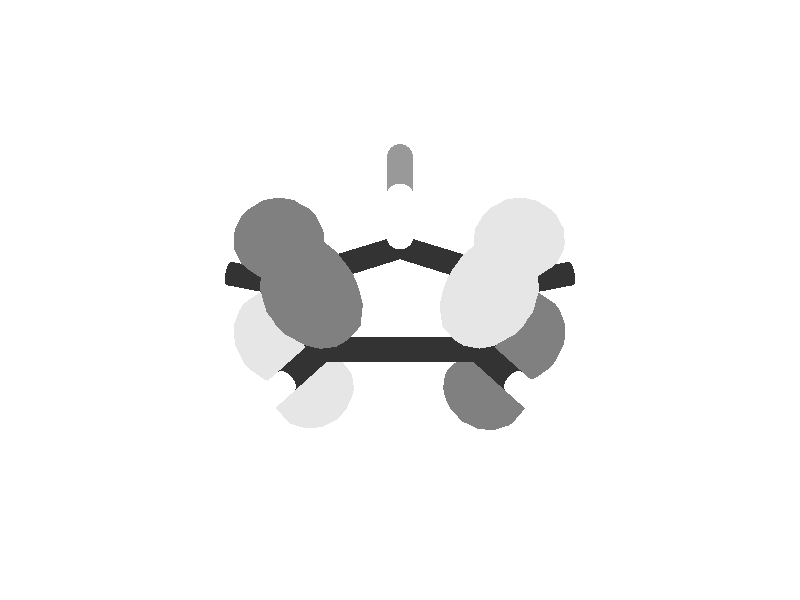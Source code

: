 camera {
 location <0.0, -3.0, -1.5>
 look_at <0.0, -0.04, 0.0>
 sky <0.0, 0.1, 0.0>
 angle 15
}
 light_source { <0, -9, 0> color rgb<0.7, 0.7, 0.7> shadowless}
 light_source { <0, 0, -9> color rgb<0.7, 0.7, 0.7> shadowless}
 background {<1, 1, 1>}
 #declare MeshRed = texture {
 pigment { color rgb<0.9, 0.9, 0.9> }
 finish { ambient 0.2 diffuse 0.6 specular 0.9}
 }
 #declare MeshBlue = texture {
 pigment { color rgb<0.5, 0.5, 0.5> }
 finish { ambient 0.2 diffuse 0.6 specular 0.9}
 }
 #declare BSAMBI = 0.2;
 #declare BSDIFF = 0.8;
 #declare BSSPEC = 0.8;
#declare colorA = 
 texture { 
 pigment { rgb<  1.0000  0.0000  0.0000 >}
 finish {ambient BSAMBI diffuse BSDIFF specular BSSPEC}
 }
#declare colorK = 
 texture { 
 pigment { rgb<  0.6  0.6  0.6 >}
 finish {ambient BSAMBI diffuse BSDIFF specular BSSPEC}
 }
#declare colorN = 
 texture { 
 pigment { rgb<  0.2  0.2  0.2 >}
 finish {ambient BSAMBI diffuse BSDIFF specular BSSPEC}
 }
#declare colorO = 
 texture { 
 pigment { rgb<  1.0  1.0  1.0 >}
 finish {ambient BSAMBI diffuse BSDIFF specular BSSPEC}
 }
 # declare molecule = union { 
 mesh {
 smooth_triangle {
< -0.100000, -0.183333, -0.102722>, < -0.380245, -0.548415, -0.744752>,
< -0.100000, -0.186823, -0.100000>, < -0.389247, -0.592485, -0.705301>,
< -0.108832, -0.183333, -0.100000>, < -0.518121, -0.548688, -0.656119>
 }
 smooth_triangle {
< -0.100000, -0.183333, -0.102722>, < -0.380245, -0.548415, -0.744752>,
< -0.083333, -0.183333, -0.101069>, < -0.083494, -0.550008, -0.830976>,
< -0.083333, -0.184778, -0.100000>, < -0.086724, -0.569784, -0.817205>
 }
 smooth_triangle {
< -0.100000, -0.186823, -0.100000>, < -0.389247, -0.592485, -0.705301>,
< -0.100000, -0.183333, -0.102722>, < -0.380245, -0.548415, -0.744752>,
< -0.083333, -0.184778, -0.100000>, < -0.086724, -0.569784, -0.817205>
 }
 smooth_triangle {
< -0.083333, -0.184778, -0.100000>, < -0.086724, -0.569784, -0.817205>,
< -0.083333, -0.183333, -0.101069>, < -0.083494, -0.550008, -0.830976>,
< -0.081348, -0.183333, -0.100000>, < -0.044668, -0.552171, -0.832533>
 }
 smooth_triangle {
< -0.116667, -0.166667, -0.106733>, < -0.614946, -0.350562, -0.706362>,
< -0.116667, -0.178819, -0.100000>, < -0.637044, -0.485154, -0.599000>,
< -0.126851, -0.166667, -0.100000>, < -0.756248, -0.354577, -0.549877>
 }
 smooth_triangle {
< -0.108832, -0.183333, -0.100000>, < -0.518121, -0.548688, -0.656119>,
< -0.116667, -0.178819, -0.100000>, < -0.637044, -0.485154, -0.599000>,
< -0.116667, -0.166667, -0.106733>, < -0.614946, -0.350562, -0.706362>
 }
 smooth_triangle {
< -0.108832, -0.183333, -0.100000>, < -0.518121, -0.548688, -0.656119>,
< -0.116667, -0.166667, -0.106733>, < -0.614946, -0.350562, -0.706362>,
< -0.100000, -0.183333, -0.102722>, < -0.380245, -0.548415, -0.744752>
 }
 smooth_triangle {
< -0.100000, -0.183333, -0.102722>, < -0.380245, -0.548415, -0.744752>,
< -0.116667, -0.166667, -0.106733>, < -0.614946, -0.350562, -0.706362>,
< -0.100000, -0.166667, -0.110795>, < -0.344468, -0.338068, -0.875815>
 }
 smooth_triangle {
< -0.083333, -0.183333, -0.101069>, < -0.083494, -0.550008, -0.830976>,
< -0.100000, -0.183333, -0.102722>, < -0.380245, -0.548415, -0.744752>,
< -0.083333, -0.166667, -0.108750>, < -0.049814, -0.319213, -0.946373>
 }
 smooth_triangle {
< -0.083333, -0.166667, -0.108750>, < -0.049814, -0.319213, -0.946373>,
< -0.100000, -0.183333, -0.102722>, < -0.380245, -0.548415, -0.744752>,
< -0.100000, -0.166667, -0.110795>, < -0.344468, -0.338068, -0.875815>
 }
 smooth_triangle {
< -0.066853, -0.166667, -0.100000>, <  0.268296, -0.291860, -0.918060>,
< -0.081348, -0.183333, -0.100000>, < -0.044668, -0.552171, -0.832533>,
< -0.083333, -0.183333, -0.101069>, < -0.083494, -0.550008, -0.830976>
 }
 smooth_triangle {
< -0.083333, -0.166667, -0.108750>, < -0.049814, -0.319213, -0.946373>,
< -0.066853, -0.166667, -0.100000>, <  0.268296, -0.291860, -0.918060>,
< -0.083333, -0.183333, -0.101069>, < -0.083494, -0.550008, -0.830976>
 }
 smooth_triangle {
< -0.133333, -0.150000, -0.100784>, < -0.830506, -0.209660, -0.516045>,
< -0.133333, -0.152192, -0.100000>, < -0.832971, -0.228172, -0.504080>,
< -0.134109, -0.150000, -0.100000>, < -0.839311, -0.210291, -0.501332>
 }
 smooth_triangle {
< -0.126851, -0.166667, -0.100000>, < -0.756248, -0.354577, -0.549877>,
< -0.133333, -0.152192, -0.100000>, < -0.832971, -0.228172, -0.504080>,
< -0.133333, -0.150000, -0.100784>, < -0.830506, -0.209660, -0.516045>
 }
 smooth_triangle {
< -0.126851, -0.166667, -0.100000>, < -0.756248, -0.354577, -0.549877>,
< -0.133333, -0.150000, -0.100784>, < -0.830506, -0.209660, -0.516045>,
< -0.116667, -0.166667, -0.106733>, < -0.614946, -0.350562, -0.706362>
 }
 smooth_triangle {
< -0.116667, -0.166667, -0.106733>, < -0.614946, -0.350562, -0.706362>,
< -0.133333, -0.150000, -0.100784>, < -0.830506, -0.209660, -0.516045>,
< -0.116667, -0.150000, -0.111258>, < -0.588110, -0.186928, -0.786883>
 }
 smooth_triangle {
< -0.100000, -0.166667, -0.110795>, < -0.344468, -0.338068, -0.875815>,
< -0.116667, -0.166667, -0.106733>, < -0.614946, -0.350562, -0.706362>,
< -0.100000, -0.150000, -0.114402>, < -0.311374, -0.156024, -0.937391>
 }
 smooth_triangle {
< -0.100000, -0.150000, -0.114402>, < -0.311374, -0.156024, -0.937391>,
< -0.116667, -0.166667, -0.106733>, < -0.614946, -0.350562, -0.706362>,
< -0.116667, -0.150000, -0.111258>, < -0.588110, -0.186928, -0.786883>
 }
 smooth_triangle {
< -0.083333, -0.166667, -0.108750>, < -0.049814, -0.319213, -0.946373>,
< -0.100000, -0.166667, -0.110795>, < -0.344468, -0.338068, -0.875815>,
< -0.083333, -0.150000, -0.111873>, < -0.016205, -0.116392, -0.993071>
 }
 smooth_triangle {
< -0.083333, -0.150000, -0.111873>, < -0.016205, -0.116392, -0.993071>,
< -0.100000, -0.166667, -0.110795>, < -0.344468, -0.338068, -0.875815>,
< -0.100000, -0.150000, -0.114402>, < -0.311374, -0.156024, -0.937391>
 }
 smooth_triangle {
< -0.066667, -0.166078, -0.100000>, <  0.273146, -0.283500, -0.919249>,
< -0.066853, -0.166667, -0.100000>, <  0.268296, -0.291860, -0.918060>,
< -0.083333, -0.166667, -0.108750>, < -0.049814, -0.319213, -0.946373>
 }
 smooth_triangle {
< -0.066667, -0.166078, -0.100000>, <  0.273146, -0.283500, -0.919249>,
< -0.083333, -0.166667, -0.108750>, < -0.049814, -0.319213, -0.946373>,
< -0.066667, -0.150000, -0.102838>, <  0.305395, -0.065771, -0.949952>
 }
 smooth_triangle {
< -0.066667, -0.150000, -0.102838>, <  0.305395, -0.065771, -0.949952>,
< -0.083333, -0.166667, -0.108750>, < -0.049814, -0.319213, -0.946373>,
< -0.083333, -0.150000, -0.111873>, < -0.016205, -0.116392, -0.993071>
 }
 smooth_triangle {
< -0.066667, -0.166078, -0.100000>, <  0.273146, -0.283500, -0.919249>,
< -0.066667, -0.150000, -0.102838>, <  0.305395, -0.065771, -0.949952>,
< -0.063921, -0.150000, -0.100000>, <  0.362355, -0.057037, -0.930293>
 }
 smooth_triangle {
< -0.133333, -0.133333, -0.102837>, < -0.823198, -0.102549, -0.558416>,
< -0.133333, -0.150000, -0.100784>, < -0.830506, -0.209660, -0.516045>,
< -0.134109, -0.150000, -0.100000>, < -0.839311, -0.210291, -0.501332>
 }
 smooth_triangle {
< -0.136238, -0.133333, -0.100000>, < -0.858505, -0.108475, -0.501201>,
< -0.133333, -0.133333, -0.102837>, < -0.823198, -0.102549, -0.558416>,
< -0.134109, -0.150000, -0.100000>, < -0.839311, -0.210291, -0.501332>
 }
 smooth_triangle {
< -0.116667, -0.150000, -0.111258>, < -0.588110, -0.186928, -0.786883>,
< -0.133333, -0.150000, -0.100784>, < -0.830506, -0.209660, -0.516045>,
< -0.116667, -0.133333, -0.112356>, < -0.568017, -0.056173, -0.821098>
 }
 smooth_triangle {
< -0.116667, -0.133333, -0.112356>, < -0.568017, -0.056173, -0.821098>,
< -0.133333, -0.150000, -0.100784>, < -0.830506, -0.209660, -0.516045>,
< -0.133333, -0.133333, -0.102837>, < -0.823198, -0.102549, -0.558416>
 }
 smooth_triangle {
< -0.100000, -0.150000, -0.114402>, < -0.311374, -0.156024, -0.937391>,
< -0.116667, -0.150000, -0.111258>, < -0.588110, -0.186928, -0.786883>,
< -0.100000, -0.133333, -0.114825>, < -0.283268, -0.003916, -0.959033>
 }
 smooth_triangle {
< -0.100000, -0.133333, -0.114825>, < -0.283268, -0.003916, -0.959033>,
< -0.116667, -0.150000, -0.111258>, < -0.588110, -0.186928, -0.786883>,
< -0.116667, -0.133333, -0.112356>, < -0.568017, -0.056173, -0.821098>
 }
 smooth_triangle {
< -0.083333, -0.150000, -0.111873>, < -0.016205, -0.116392, -0.993071>,
< -0.100000, -0.150000, -0.114402>, < -0.311374, -0.156024, -0.937391>,
< -0.083333, -0.133333, -0.111572>, <  0.021064,  0.061996, -0.997854>
 }
 smooth_triangle {
< -0.083333, -0.133333, -0.111572>, <  0.021064,  0.061996, -0.997854>,
< -0.100000, -0.150000, -0.114402>, < -0.311374, -0.156024, -0.937391>,
< -0.100000, -0.133333, -0.114825>, < -0.283268, -0.003916, -0.959033>
 }
 smooth_triangle {
< -0.066667, -0.150000, -0.102838>, <  0.305395, -0.065771, -0.949952>,
< -0.083333, -0.150000, -0.111873>, < -0.016205, -0.116392, -0.993071>,
< -0.066667, -0.133333, -0.101511>, <  0.353584,  0.141058, -0.924706>
 }
 smooth_triangle {
< -0.066667, -0.133333, -0.101511>, <  0.353584,  0.141058, -0.924706>,
< -0.083333, -0.150000, -0.111873>, < -0.016205, -0.116392, -0.993071>,
< -0.083333, -0.133333, -0.111572>, <  0.021064,  0.061996, -0.997854>
 }
 smooth_triangle {
< -0.065298, -0.133333, -0.100000>, <  0.382730,  0.148082, -0.911915>,
< -0.063921, -0.150000, -0.100000>, <  0.362355, -0.057037, -0.930293>,
< -0.066667, -0.150000, -0.102838>, <  0.305395, -0.065771, -0.949952>
 }
 smooth_triangle {
< -0.066667, -0.133333, -0.101511>, <  0.353584,  0.141058, -0.924706>,
< -0.065298, -0.133333, -0.100000>, <  0.382730,  0.148082, -0.911915>,
< -0.066667, -0.150000, -0.102838>, <  0.305395, -0.065771, -0.949952>
 }
 smooth_triangle {
< -0.133333, -0.116667, -0.102304>, < -0.816712, -0.047747, -0.575066>,
< -0.133333, -0.133333, -0.102837>, < -0.823198, -0.102549, -0.558416>,
< -0.136238, -0.133333, -0.100000>, < -0.858505, -0.108475, -0.501201>
 }
 smooth_triangle {
< -0.135842, -0.116667, -0.100000>, < -0.849055, -0.057063, -0.525213>,
< -0.133333, -0.116667, -0.102304>, < -0.816712, -0.047747, -0.575066>,
< -0.136238, -0.133333, -0.100000>, < -0.858505, -0.108475, -0.501201>
 }
 smooth_triangle {
< -0.116667, -0.133333, -0.112356>, < -0.568017, -0.056173, -0.821098>,
< -0.133333, -0.133333, -0.102837>, < -0.823198, -0.102549, -0.558416>,
< -0.116667, -0.116667, -0.110949>, < -0.552275,  0.029759, -0.833131>
 }
 smooth_triangle {
< -0.116667, -0.116667, -0.110949>, < -0.552275,  0.029759, -0.833131>,
< -0.133333, -0.133333, -0.102837>, < -0.823198, -0.102549, -0.558416>,
< -0.133333, -0.116667, -0.102304>, < -0.816712, -0.047747, -0.575066>
 }
 smooth_triangle {
< -0.100000, -0.133333, -0.114825>, < -0.283268, -0.003916, -0.959033>,
< -0.116667, -0.133333, -0.112356>, < -0.568017, -0.056173, -0.821098>,
< -0.100000, -0.116667, -0.112628>, < -0.253072,  0.113028, -0.960822>
 }
 smooth_triangle {
< -0.100000, -0.116667, -0.112628>, < -0.253072,  0.113028, -0.960822>,
< -0.116667, -0.133333, -0.112356>, < -0.568017, -0.056173, -0.821098>,
< -0.116667, -0.116667, -0.110949>, < -0.552275,  0.029759, -0.833131>
 }
 smooth_triangle {
< -0.083333, -0.133333, -0.111572>, <  0.021064,  0.061996, -0.997854>,
< -0.100000, -0.133333, -0.114825>, < -0.283268, -0.003916, -0.959033>,
< -0.083333, -0.116667, -0.108199>, <  0.075015,  0.214766, -0.973780>
 }
 smooth_triangle {
< -0.083333, -0.116667, -0.108199>, <  0.075015,  0.214766, -0.973780>,
< -0.100000, -0.133333, -0.114825>, < -0.283268, -0.003916, -0.959033>,
< -0.100000, -0.116667, -0.112628>, < -0.253072,  0.113028, -0.960822>
 }
 smooth_triangle {
< -0.071721, -0.116667, -0.100000>, <  0.329493,  0.297334, -0.896118>,
< -0.066667, -0.128192, -0.100000>, <  0.375758,  0.192196, -0.906569>,
< -0.066667, -0.133333, -0.101511>, <  0.353584,  0.141058, -0.924706>
 }
 smooth_triangle {
< -0.071721, -0.116667, -0.100000>, <  0.329493,  0.297334, -0.896118>,
< -0.066667, -0.133333, -0.101511>, <  0.353584,  0.141058, -0.924706>,
< -0.083333, -0.116667, -0.108199>, <  0.075015,  0.214766, -0.973780>
 }
 smooth_triangle {
< -0.083333, -0.116667, -0.108199>, <  0.075015,  0.214766, -0.973780>,
< -0.066667, -0.133333, -0.101511>, <  0.353584,  0.141058, -0.924706>,
< -0.083333, -0.133333, -0.111572>, <  0.021064,  0.061996, -0.997854>
 }
 smooth_triangle {
< -0.065298, -0.133333, -0.100000>, <  0.382730,  0.148082, -0.911915>,
< -0.066667, -0.133333, -0.101511>, <  0.353584,  0.141058, -0.924706>,
< -0.066667, -0.128192, -0.100000>, <  0.375758,  0.192196, -0.906569>
 }
 smooth_triangle {
< -0.133333, -0.100000, -0.100871>, < -0.797554, -0.064544, -0.599785>,
< -0.133333, -0.116667, -0.102304>, < -0.816712, -0.047747, -0.575066>,
< -0.135842, -0.116667, -0.100000>, < -0.849055, -0.057063, -0.525213>
 }
 smooth_triangle {
< -0.134397, -0.100000, -0.100000>, < -0.812095, -0.070410, -0.579262>,
< -0.133333, -0.100000, -0.100871>, < -0.797554, -0.064544, -0.599785>,
< -0.135842, -0.116667, -0.100000>, < -0.849055, -0.057063, -0.525213>
 }
 smooth_triangle {
< -0.116667, -0.116667, -0.110949>, < -0.552275,  0.029759, -0.833131>,
< -0.133333, -0.116667, -0.102304>, < -0.816712, -0.047747, -0.575066>,
< -0.116667, -0.100000, -0.108099>, < -0.525863,  0.047346, -0.849250>
 }
 smooth_triangle {
< -0.116667, -0.100000, -0.108099>, < -0.525863,  0.047346, -0.849250>,
< -0.133333, -0.116667, -0.102304>, < -0.816712, -0.047747, -0.575066>,
< -0.133333, -0.100000, -0.100871>, < -0.797554, -0.064544, -0.599785>
 }
 smooth_triangle {
< -0.100000, -0.116667, -0.112628>, < -0.253072,  0.113028, -0.960822>,
< -0.116667, -0.116667, -0.110949>, < -0.552275,  0.029759, -0.833131>,
< -0.100000, -0.100000, -0.108456>, < -0.202400,  0.170658, -0.964318>
 }
 smooth_triangle {
< -0.100000, -0.100000, -0.108456>, < -0.202400,  0.170658, -0.964318>,
< -0.116667, -0.116667, -0.110949>, < -0.552275,  0.029759, -0.833131>,
< -0.116667, -0.100000, -0.108099>, < -0.525863,  0.047346, -0.849250>
 }
 smooth_triangle {
< -0.083333, -0.116667, -0.108199>, <  0.075015,  0.214766, -0.973780>,
< -0.100000, -0.116667, -0.112628>, < -0.253072,  0.113028, -0.960822>,
< -0.083333, -0.100000, -0.102140>, <  0.172711,  0.317462, -0.932410>
 }
 smooth_triangle {
< -0.083333, -0.100000, -0.102140>, <  0.172711,  0.317462, -0.932410>,
< -0.100000, -0.116667, -0.112628>, < -0.253072,  0.113028, -0.960822>,
< -0.100000, -0.100000, -0.108456>, < -0.202400,  0.170658, -0.964318>
 }
 smooth_triangle {
< -0.080786, -0.100000, -0.100000>, <  0.237058,  0.343502, -0.908741>,
< -0.071721, -0.116667, -0.100000>, <  0.329493,  0.297334, -0.896118>,
< -0.083333, -0.116667, -0.108199>, <  0.075015,  0.214766, -0.973780>
 }
 smooth_triangle {
< -0.083333, -0.100000, -0.102140>, <  0.172711,  0.317462, -0.932410>,
< -0.080786, -0.100000, -0.100000>, <  0.237058,  0.343502, -0.908741>,
< -0.083333, -0.116667, -0.108199>, <  0.075015,  0.214766, -0.973780>
 }
 smooth_triangle {
< -0.133333, -0.083333, -0.100414>, < -0.736206, -0.141881, -0.661718>,
< -0.133333, -0.100000, -0.100871>, < -0.797554, -0.064544, -0.599785>,
< -0.134397, -0.100000, -0.100000>, < -0.812095, -0.070410, -0.579262>
 }
 smooth_triangle {
< -0.133944, -0.083333, -0.100000>, < -0.744943, -0.145751, -0.651012>,
< -0.133333, -0.083333, -0.100414>, < -0.736206, -0.141881, -0.661718>,
< -0.134397, -0.100000, -0.100000>, < -0.812095, -0.070410, -0.579262>
 }
 smooth_triangle {
< -0.116667, -0.100000, -0.108099>, < -0.525863,  0.047346, -0.849250>,
< -0.133333, -0.100000, -0.100871>, < -0.797554, -0.064544, -0.599785>,
< -0.116667, -0.083333, -0.105429>, < -0.458008, -0.019161, -0.888742>
 }
 smooth_triangle {
< -0.116667, -0.083333, -0.105429>, < -0.458008, -0.019161, -0.888742>,
< -0.133333, -0.100000, -0.100871>, < -0.797554, -0.064544, -0.599785>,
< -0.133333, -0.083333, -0.100414>, < -0.736206, -0.141881, -0.661718>
 }
 smooth_triangle {
< -0.100000, -0.100000, -0.108456>, < -0.202400,  0.170658, -0.964318>,
< -0.116667, -0.100000, -0.108099>, < -0.525863,  0.047346, -0.849250>,
< -0.100000, -0.083333, -0.103732>, < -0.101111,  0.127903, -0.986619>
 }
 smooth_triangle {
< -0.100000, -0.083333, -0.103732>, < -0.101111,  0.127903, -0.986619>,
< -0.116667, -0.100000, -0.108099>, < -0.525863,  0.047346, -0.849250>,
< -0.116667, -0.083333, -0.105429>, < -0.458008, -0.019161, -0.888742>
 }
 smooth_triangle {
< -0.092905, -0.083333, -0.100000>, <  0.085848,  0.205814, -0.974818>,
< -0.083333, -0.094788, -0.100000>, <  0.217831,  0.319297, -0.922280>,
< -0.083333, -0.100000, -0.102140>, <  0.172711,  0.317462, -0.932410>
 }
 smooth_triangle {
< -0.092905, -0.083333, -0.100000>, <  0.085848,  0.205814, -0.974818>,
< -0.083333, -0.100000, -0.102140>, <  0.172711,  0.317462, -0.932410>,
< -0.100000, -0.083333, -0.103732>, < -0.101111,  0.127903, -0.986619>
 }
 smooth_triangle {
< -0.100000, -0.083333, -0.103732>, < -0.101111,  0.127903, -0.986619>,
< -0.083333, -0.100000, -0.102140>, <  0.172711,  0.317462, -0.932410>,
< -0.100000, -0.100000, -0.108456>, < -0.202400,  0.170658, -0.964318>
 }
 smooth_triangle {
< -0.080786, -0.100000, -0.100000>, <  0.237058,  0.343502, -0.908741>,
< -0.083333, -0.100000, -0.102140>, <  0.172711,  0.317462, -0.932410>,
< -0.083333, -0.094788, -0.100000>, <  0.217831,  0.319297, -0.922280>
 }
 smooth_triangle {
< -0.133333, -0.066667, -0.101862>, < -0.622966, -0.205584, -0.754750>,
< -0.133333, -0.083333, -0.100414>, < -0.736206, -0.141881, -0.661718>,
< -0.133944, -0.083333, -0.100000>, < -0.744943, -0.145751, -0.651012>
 }
 smooth_triangle {
< -0.136870, -0.066667, -0.100000>, < -0.675081, -0.224339, -0.702807>,
< -0.133333, -0.066667, -0.101862>, < -0.622966, -0.205584, -0.754750>,
< -0.133944, -0.083333, -0.100000>, < -0.744943, -0.145751, -0.651012>
 }
 smooth_triangle {
< -0.116667, -0.083333, -0.105429>, < -0.458008, -0.019161, -0.888742>,
< -0.133333, -0.083333, -0.100414>, < -0.736206, -0.141881, -0.661718>,
< -0.116667, -0.066667, -0.104368>, < -0.334134, -0.114180, -0.935584>
 }
 smooth_triangle {
< -0.116667, -0.066667, -0.104368>, < -0.334134, -0.114180, -0.935584>,
< -0.133333, -0.083333, -0.100414>, < -0.736206, -0.141881, -0.661718>,
< -0.133333, -0.066667, -0.101862>, < -0.622966, -0.205584, -0.754750>
 }
 smooth_triangle {
< -0.100000, -0.083333, -0.103732>, < -0.101111,  0.127903, -0.986619>,
< -0.116667, -0.083333, -0.105429>, < -0.458008, -0.019161, -0.888742>,
< -0.100000, -0.066667, -0.100294>, <  0.051959, -0.001827, -0.998648>
 }
 smooth_triangle {
< -0.100000, -0.066667, -0.100294>, <  0.051959, -0.001827, -0.998648>,
< -0.116667, -0.083333, -0.105429>, < -0.458008, -0.019161, -0.888742>,
< -0.116667, -0.066667, -0.104368>, < -0.334134, -0.114180, -0.935584>
 }
 smooth_triangle {
< -0.099556, -0.066667, -0.100000>, <  0.064310,  0.001412, -0.997929>,
< -0.092905, -0.083333, -0.100000>, <  0.085848,  0.205814, -0.974818>,
< -0.100000, -0.083333, -0.103732>, < -0.101111,  0.127903, -0.986619>
 }
 smooth_triangle {
< -0.100000, -0.066667, -0.100294>, <  0.051959, -0.001827, -0.998648>,
< -0.099556, -0.066667, -0.100000>, <  0.064310,  0.001412, -0.997929>,
< -0.100000, -0.083333, -0.103732>, < -0.101111,  0.127903, -0.986619>
 }
 smooth_triangle {
< -0.133333, -0.050000, -0.104405>, < -0.501607, -0.186910, -0.844663>,
< -0.133333, -0.066667, -0.101862>, < -0.622966, -0.205584, -0.754750>,
< -0.136870, -0.066667, -0.100000>, < -0.675081, -0.224339, -0.702807>
 }
 smooth_triangle {
< -0.144436, -0.050000, -0.100000>, < -0.666572, -0.224624, -0.710792>,
< -0.133333, -0.050000, -0.104405>, < -0.501607, -0.186910, -0.844663>,
< -0.136870, -0.066667, -0.100000>, < -0.675081, -0.224339, -0.702807>
 }
 smooth_triangle {
< -0.116667, -0.066667, -0.104368>, < -0.334134, -0.114180, -0.935584>,
< -0.133333, -0.066667, -0.101862>, < -0.622966, -0.205584, -0.754750>,
< -0.116667, -0.050000, -0.104880>, < -0.205986, -0.135202, -0.969170>
 }
 smooth_triangle {
< -0.116667, -0.050000, -0.104880>, < -0.205986, -0.135202, -0.969170>,
< -0.133333, -0.066667, -0.101862>, < -0.622966, -0.205584, -0.754750>,
< -0.133333, -0.050000, -0.104405>, < -0.501607, -0.186910, -0.844663>
 }
 smooth_triangle {
< -0.102973, -0.050000, -0.100000>, <  0.104646, -0.093319, -0.990122>,
< -0.100000, -0.063373, -0.100000>, <  0.079962, -0.018797, -0.996621>,
< -0.100000, -0.066667, -0.100294>, <  0.051959, -0.001827, -0.998648>
 }
 smooth_triangle {
< -0.102973, -0.050000, -0.100000>, <  0.104646, -0.093319, -0.990122>,
< -0.100000, -0.066667, -0.100294>, <  0.051959, -0.001827, -0.998648>,
< -0.116667, -0.050000, -0.104880>, < -0.205986, -0.135202, -0.969170>
 }
 smooth_triangle {
< -0.116667, -0.050000, -0.104880>, < -0.205986, -0.135202, -0.969170>,
< -0.100000, -0.066667, -0.100294>, <  0.051959, -0.001827, -0.998648>,
< -0.116667, -0.066667, -0.104368>, < -0.334134, -0.114180, -0.935584>
 }
 smooth_triangle {
< -0.099556, -0.066667, -0.100000>, <  0.064310,  0.001412, -0.997929>,
< -0.100000, -0.066667, -0.100294>, <  0.051959, -0.001827, -0.998648>,
< -0.100000, -0.063373, -0.100000>, <  0.079962, -0.018797, -0.996621>
 }
 smooth_triangle {
< -0.150000, -0.033333, -0.101397>, < -0.661161, -0.127378, -0.739352>,
< -0.150000, -0.040060, -0.100000>, < -0.692058, -0.168776, -0.701834>,
< -0.152184, -0.033333, -0.100000>, < -0.689272, -0.133340, -0.712127>
 }
 smooth_triangle {
< -0.144436, -0.050000, -0.100000>, < -0.666572, -0.224624, -0.710792>,
< -0.150000, -0.040060, -0.100000>, < -0.692058, -0.168776, -0.701834>,
< -0.150000, -0.033333, -0.101397>, < -0.661161, -0.127378, -0.739352>
 }
 smooth_triangle {
< -0.144436, -0.050000, -0.100000>, < -0.666572, -0.224624, -0.710792>,
< -0.150000, -0.033333, -0.101397>, < -0.661161, -0.127378, -0.739352>,
< -0.133333, -0.050000, -0.104405>, < -0.501607, -0.186910, -0.844663>
 }
 smooth_triangle {
< -0.133333, -0.050000, -0.104405>, < -0.501607, -0.186910, -0.844663>,
< -0.150000, -0.033333, -0.101397>, < -0.661161, -0.127378, -0.739352>,
< -0.133333, -0.033333, -0.106395>, < -0.410457, -0.091262, -0.907301>
 }
 smooth_triangle {
< -0.116667, -0.050000, -0.104880>, < -0.205986, -0.135202, -0.969170>,
< -0.133333, -0.050000, -0.104405>, < -0.501607, -0.186910, -0.844663>,
< -0.116667, -0.033333, -0.105581>, < -0.117901, -0.062346, -0.991066>
 }
 smooth_triangle {
< -0.116667, -0.033333, -0.105581>, < -0.117901, -0.062346, -0.991066>,
< -0.133333, -0.050000, -0.104405>, < -0.501607, -0.186910, -0.844663>,
< -0.133333, -0.033333, -0.106395>, < -0.410457, -0.091262, -0.907301>
 }
 smooth_triangle {
< -0.103520, -0.033333, -0.100000>, <  0.163930, -0.045765, -0.985410>,
< -0.102973, -0.050000, -0.100000>, <  0.104646, -0.093319, -0.990122>,
< -0.116667, -0.050000, -0.104880>, < -0.205986, -0.135202, -0.969170>
 }
 smooth_triangle {
< -0.116667, -0.033333, -0.105581>, < -0.117901, -0.062346, -0.991066>,
< -0.103520, -0.033333, -0.100000>, <  0.163930, -0.045765, -0.985410>,
< -0.116667, -0.050000, -0.104880>, < -0.205986, -0.135202, -0.969170>
 }
 smooth_triangle {
< -0.150000, -0.016667, -0.102535>, < -0.607322,  0.023249, -0.794116>,
< -0.150000, -0.033333, -0.101397>, < -0.661161, -0.127378, -0.739352>,
< -0.152184, -0.033333, -0.100000>, < -0.689272, -0.133340, -0.712127>
 }
 smooth_triangle {
< -0.154424, -0.016667, -0.100000>, < -0.666040,  0.014445, -0.745777>,
< -0.150000, -0.016667, -0.102535>, < -0.607322,  0.023249, -0.794116>,
< -0.152184, -0.033333, -0.100000>, < -0.689272, -0.133340, -0.712127>
 }
 smooth_triangle {
< -0.133333, -0.033333, -0.106395>, < -0.410457, -0.091262, -0.907301>,
< -0.150000, -0.033333, -0.101397>, < -0.661161, -0.127378, -0.739352>,
< -0.133333, -0.016667, -0.106518>, < -0.352734,  0.051058, -0.934330>
 }
 smooth_triangle {
< -0.133333, -0.016667, -0.106518>, < -0.352734,  0.051058, -0.934330>,
< -0.150000, -0.033333, -0.101397>, < -0.661161, -0.127378, -0.739352>,
< -0.150000, -0.016667, -0.102535>, < -0.607322,  0.023249, -0.794116>
 }
 smooth_triangle {
< -0.116667, -0.033333, -0.105581>, < -0.117901, -0.062346, -0.991066>,
< -0.133333, -0.033333, -0.106395>, < -0.410457, -0.091262, -0.907301>,
< -0.116667, -0.016667, -0.104919>, < -0.065662,  0.072113, -0.995233>
 }
 smooth_triangle {
< -0.116667, -0.016667, -0.104919>, < -0.065662,  0.072113, -0.995233>,
< -0.133333, -0.033333, -0.106395>, < -0.410457, -0.091262, -0.907301>,
< -0.133333, -0.016667, -0.106518>, < -0.352734,  0.051058, -0.934330>
 }
 smooth_triangle {
< -0.106032, -0.016667, -0.100000>, <  0.147153,  0.082505, -0.985667>,
< -0.103520, -0.033333, -0.100000>, <  0.163930, -0.045765, -0.985410>,
< -0.116667, -0.033333, -0.105581>, < -0.117901, -0.062346, -0.991066>
 }
 smooth_triangle {
< -0.116667, -0.016667, -0.104919>, < -0.065662,  0.072113, -0.995233>,
< -0.106032, -0.016667, -0.100000>, <  0.147153,  0.082505, -0.985667>,
< -0.116667, -0.033333, -0.105581>, < -0.117901, -0.062346, -0.991066>
 }
 smooth_triangle {
< -0.150000,  0.000000, -0.100291>, < -0.575559,  0.200472, -0.792807>,
< -0.150000, -0.016667, -0.102535>, < -0.607322,  0.023249, -0.794116>,
< -0.154424, -0.016667, -0.100000>, < -0.666040,  0.014445, -0.745777>
 }
 smooth_triangle {
< -0.150547,  0.000000, -0.100000>, < -0.582736,  0.199713, -0.787740>,
< -0.150000,  0.000000, -0.100291>, < -0.575559,  0.200472, -0.792807>,
< -0.154424, -0.016667, -0.100000>, < -0.666040,  0.014445, -0.745777>
 }
 smooth_triangle {
< -0.133333, -0.016667, -0.106518>, < -0.352734,  0.051058, -0.934330>,
< -0.150000, -0.016667, -0.102535>, < -0.607322,  0.023249, -0.794116>,
< -0.133333,  0.000000, -0.103829>, < -0.319155,  0.226052, -0.920348>
 }
 smooth_triangle {
< -0.133333,  0.000000, -0.103829>, < -0.319155,  0.226052, -0.920348>,
< -0.150000, -0.016667, -0.102535>, < -0.607322,  0.023249, -0.794116>,
< -0.150000,  0.000000, -0.100291>, < -0.575559,  0.200472, -0.792807>
 }
 smooth_triangle {
< -0.116667, -0.016667, -0.104919>, < -0.065662,  0.072113, -0.995233>,
< -0.133333, -0.016667, -0.106518>, < -0.352734,  0.051058, -0.934330>,
< -0.116667,  0.000000, -0.101604>, < -0.033992,  0.248285, -0.968091>
 }
 smooth_triangle {
< -0.116667,  0.000000, -0.101604>, < -0.033992,  0.248285, -0.968091>,
< -0.133333, -0.016667, -0.106518>, < -0.352734,  0.051058, -0.934330>,
< -0.133333,  0.000000, -0.103829>, < -0.319155,  0.226052, -0.920348>
 }
 smooth_triangle {
< -0.113377,  0.000000, -0.100000>, <  0.026811,  0.254022, -0.966827>,
< -0.106032, -0.016667, -0.100000>, <  0.147153,  0.082505, -0.985667>,
< -0.116667, -0.016667, -0.104919>, < -0.065662,  0.072113, -0.995233>
 }
 smooth_triangle {
< -0.116667,  0.000000, -0.101604>, < -0.033992,  0.248285, -0.968091>,
< -0.113377,  0.000000, -0.100000>, <  0.026811,  0.254022, -0.966827>,
< -0.116667, -0.016667, -0.104919>, < -0.065662,  0.072113, -0.995233>
 }
 smooth_triangle {
< -0.150000,  0.000000, -0.100291>, < -0.575559,  0.200472, -0.792807>,
< -0.150547,  0.000000, -0.100000>, < -0.582736,  0.199713, -0.787740>,
< -0.150000,  0.000765, -0.100000>, < -0.575424,  0.209250, -0.790633>
 }
 smooth_triangle {
< -0.133333,  0.000000, -0.103829>, < -0.319155,  0.226052, -0.920348>,
< -0.150000,  0.000000, -0.100291>, < -0.575559,  0.200472, -0.792807>,
< -0.150000,  0.000765, -0.100000>, < -0.575424,  0.209250, -0.790633>
 }
 smooth_triangle {
< -0.133333,  0.009708, -0.100000>, < -0.310377,  0.344720, -0.885909>,
< -0.133333,  0.000000, -0.103829>, < -0.319155,  0.226052, -0.920348>,
< -0.150000,  0.000765, -0.100000>, < -0.575424,  0.209250, -0.790633>
 }
 smooth_triangle {
< -0.116667,  0.000000, -0.101604>, < -0.033992,  0.248285, -0.968091>,
< -0.133333,  0.000000, -0.103829>, < -0.319155,  0.226052, -0.920348>,
< -0.133333,  0.009708, -0.100000>, < -0.310377,  0.344720, -0.885909>
 }
 smooth_triangle {
< -0.116667,  0.003759, -0.100000>, < -0.029282,  0.294622, -0.955165>,
< -0.116667,  0.000000, -0.101604>, < -0.033992,  0.248285, -0.968091>,
< -0.133333,  0.009708, -0.100000>, < -0.310377,  0.344720, -0.885909>
 }
 smooth_triangle {
< -0.113377,  0.000000, -0.100000>, <  0.026811,  0.254022, -0.966827>,
< -0.116667,  0.000000, -0.101604>, < -0.033992,  0.248285, -0.968091>,
< -0.116667,  0.003759, -0.100000>, < -0.029282,  0.294622, -0.955165>
 }
 smooth_triangle {
< -0.100000, -0.200000, -0.086301>, < -0.440457, -0.790776, -0.425055>,
< -0.100000, -0.201976, -0.083333>, < -0.447331, -0.813238, -0.372209>,
< -0.105377, -0.200000, -0.083333>, < -0.520863, -0.781543, -0.343355>
 }
 smooth_triangle {
< -0.100000, -0.200000, -0.086301>, < -0.440457, -0.790776, -0.425055>,
< -0.083333, -0.200000, -0.085698>, < -0.145025, -0.829186, -0.539832>,
< -0.083333, -0.201705, -0.083333>, < -0.151840, -0.852826, -0.499633>
 }
 smooth_triangle {
< -0.100000, -0.201976, -0.083333>, < -0.447331, -0.813238, -0.372209>,
< -0.100000, -0.200000, -0.086301>, < -0.440457, -0.790776, -0.425055>,
< -0.083333, -0.201705, -0.083333>, < -0.151840, -0.852826, -0.499633>
 }
 smooth_triangle {
< -0.083333, -0.201705, -0.083333>, < -0.151840, -0.852826, -0.499633>,
< -0.083333, -0.200000, -0.085698>, < -0.145025, -0.829186, -0.539832>,
< -0.079675, -0.200000, -0.083333>, < -0.073866, -0.843149, -0.532583>
 }
 smooth_triangle {
< -0.116667, -0.183333, -0.096919>, < -0.651464, -0.540727, -0.532174>,
< -0.116667, -0.194915, -0.083333>, < -0.686633, -0.675186, -0.269551>,
< -0.129481, -0.183333, -0.083333>, < -0.826815, -0.521781, -0.210050>
 }
 smooth_triangle {
< -0.105377, -0.200000, -0.083333>, < -0.520863, -0.781543, -0.343355>,
< -0.116667, -0.194915, -0.083333>, < -0.686633, -0.675186, -0.269551>,
< -0.116667, -0.183333, -0.096919>, < -0.651464, -0.540727, -0.532174>
 }
 smooth_triangle {
< -0.100000, -0.200000, -0.086301>, < -0.440457, -0.790776, -0.425055>,
< -0.105377, -0.200000, -0.083333>, < -0.520863, -0.781543, -0.343355>,
< -0.116667, -0.183333, -0.096919>, < -0.651464, -0.540727, -0.532174>
 }
 smooth_triangle {
< -0.100000, -0.200000, -0.086301>, < -0.440457, -0.790776, -0.425055>,
< -0.116667, -0.183333, -0.096919>, < -0.651464, -0.540727, -0.532174>,
< -0.108832, -0.183333, -0.100000>, < -0.518121, -0.548688, -0.656119>
 }
 smooth_triangle {
< -0.100000, -0.200000, -0.086301>, < -0.440457, -0.790776, -0.425055>,
< -0.108832, -0.183333, -0.100000>, < -0.518121, -0.548688, -0.656119>,
< -0.100000, -0.186823, -0.100000>, < -0.389247, -0.592485, -0.705301>
 }
 smooth_triangle {
< -0.083333, -0.184778, -0.100000>, < -0.086724, -0.569784, -0.817205>,
< -0.100000, -0.200000, -0.086301>, < -0.440457, -0.790776, -0.425055>,
< -0.100000, -0.186823, -0.100000>, < -0.389247, -0.592485, -0.705301>
 }
 smooth_triangle {
< -0.083333, -0.200000, -0.085698>, < -0.145025, -0.829186, -0.539832>,
< -0.100000, -0.200000, -0.086301>, < -0.440457, -0.790776, -0.425055>,
< -0.083333, -0.184778, -0.100000>, < -0.086724, -0.569784, -0.817205>
 }
 smooth_triangle {
< -0.081348, -0.183333, -0.100000>, < -0.044668, -0.552171, -0.832533>,
< -0.066667, -0.183333, -0.092002>, <  0.232797, -0.560413, -0.794823>,
< -0.066667, -0.192733, -0.083333>, <  0.208403, -0.723105, -0.658550>
 }
 smooth_triangle {
< -0.083333, -0.184778, -0.100000>, < -0.086724, -0.569784, -0.817205>,
< -0.081348, -0.183333, -0.100000>, < -0.044668, -0.552171, -0.832533>,
< -0.066667, -0.192733, -0.083333>, <  0.208403, -0.723105, -0.658550>
 }
 smooth_triangle {
< -0.083333, -0.184778, -0.100000>, < -0.086724, -0.569784, -0.817205>,
< -0.066667, -0.192733, -0.083333>, <  0.208403, -0.723105, -0.658550>,
< -0.079675, -0.200000, -0.083333>, < -0.073866, -0.843149, -0.532583>
 }
 smooth_triangle {
< -0.083333, -0.184778, -0.100000>, < -0.086724, -0.569784, -0.817205>,
< -0.079675, -0.200000, -0.083333>, < -0.073866, -0.843149, -0.532583>,
< -0.083333, -0.200000, -0.085698>, < -0.145025, -0.829186, -0.539832>
 }
 smooth_triangle {
< -0.066667, -0.192733, -0.083333>, <  0.208403, -0.723105, -0.658550>,
< -0.066667, -0.183333, -0.092002>, <  0.232797, -0.560413, -0.794823>,
< -0.059267, -0.183333, -0.083333>, <  0.387201, -0.569954, -0.724726>
 }
 smooth_triangle {
< -0.133333, -0.166667, -0.093448>, < -0.860487, -0.351299, -0.368987>,
< -0.133333, -0.177770, -0.083333>, < -0.872700, -0.452952, -0.182292>,
< -0.139493, -0.166667, -0.083333>, < -0.925490, -0.342275, -0.162223>
 }
 smooth_triangle {
< -0.129481, -0.183333, -0.083333>, < -0.826815, -0.521781, -0.210050>,
< -0.133333, -0.177770, -0.083333>, < -0.872700, -0.452952, -0.182292>,
< -0.133333, -0.166667, -0.093448>, < -0.860487, -0.351299, -0.368987>
 }
 smooth_triangle {
< -0.116667, -0.183333, -0.096919>, < -0.651464, -0.540727, -0.532174>,
< -0.129481, -0.183333, -0.083333>, < -0.826815, -0.521781, -0.210050>,
< -0.133333, -0.166667, -0.093448>, < -0.860487, -0.351299, -0.368987>
 }
 smooth_triangle {
< -0.116667, -0.183333, -0.096919>, < -0.651464, -0.540727, -0.532174>,
< -0.133333, -0.166667, -0.093448>, < -0.860487, -0.351299, -0.368987>,
< -0.126851, -0.166667, -0.100000>, < -0.756248, -0.354577, -0.549877>
 }
 smooth_triangle {
< -0.116667, -0.183333, -0.096919>, < -0.651464, -0.540727, -0.532174>,
< -0.126851, -0.166667, -0.100000>, < -0.756248, -0.354577, -0.549877>,
< -0.116667, -0.178819, -0.100000>, < -0.637044, -0.485154, -0.599000>
 }
 smooth_triangle {
< -0.108832, -0.183333, -0.100000>, < -0.518121, -0.548688, -0.656119>,
< -0.116667, -0.183333, -0.096919>, < -0.651464, -0.540727, -0.532174>,
< -0.116667, -0.178819, -0.100000>, < -0.637044, -0.485154, -0.599000>
 }
 smooth_triangle {
< -0.066667, -0.183333, -0.092002>, <  0.232797, -0.560413, -0.794823>,
< -0.066853, -0.166667, -0.100000>, <  0.268296, -0.291860, -0.918060>,
< -0.066667, -0.166667, -0.099904>, <  0.271552, -0.291438, -0.917237>
 }
 smooth_triangle {
< -0.081348, -0.183333, -0.100000>, < -0.044668, -0.552171, -0.832533>,
< -0.066853, -0.166667, -0.100000>, <  0.268296, -0.291860, -0.918060>,
< -0.066667, -0.183333, -0.092002>, <  0.232797, -0.560413, -0.794823>
 }
 smooth_triangle {
< -0.051872, -0.166667, -0.083333>, <  0.571404, -0.265768, -0.776444>,
< -0.059267, -0.183333, -0.083333>, <  0.387201, -0.569954, -0.724726>,
< -0.066667, -0.183333, -0.092002>, <  0.232797, -0.560413, -0.794823>
 }
 smooth_triangle {
< -0.066667, -0.166667, -0.099904>, <  0.271552, -0.291438, -0.917237>,
< -0.051872, -0.166667, -0.083333>, <  0.571404, -0.265768, -0.776444>,
< -0.066667, -0.183333, -0.092002>, <  0.232797, -0.560413, -0.794823>
 }
 smooth_triangle {
< -0.133333, -0.152192, -0.100000>, < -0.832971, -0.228172, -0.504080>,
< -0.133333, -0.166667, -0.093448>, < -0.860487, -0.351299, -0.368987>,
< -0.139493, -0.166667, -0.083333>, < -0.925490, -0.342275, -0.162223>
 }
 smooth_triangle {
< -0.133333, -0.152192, -0.100000>, < -0.832971, -0.228172, -0.504080>,
< -0.139493, -0.166667, -0.083333>, < -0.925490, -0.342275, -0.162223>,
< -0.134109, -0.150000, -0.100000>, < -0.839311, -0.210291, -0.501332>
 }
 smooth_triangle {
< -0.134109, -0.150000, -0.100000>, < -0.839311, -0.210291, -0.501332>,
< -0.139493, -0.166667, -0.083333>, < -0.925490, -0.342275, -0.162223>,
< -0.144301, -0.150000, -0.083333>, < -0.969140, -0.207741, -0.132707>
 }
 smooth_triangle {
< -0.126851, -0.166667, -0.100000>, < -0.756248, -0.354577, -0.549877>,
< -0.133333, -0.166667, -0.093448>, < -0.860487, -0.351299, -0.368987>,
< -0.133333, -0.152192, -0.100000>, < -0.832971, -0.228172, -0.504080>
 }
 smooth_triangle {
< -0.066853, -0.166667, -0.100000>, <  0.268296, -0.291860, -0.918060>,
< -0.066667, -0.166078, -0.100000>, <  0.273146, -0.283500, -0.919249>,
< -0.066667, -0.166667, -0.099904>, <  0.271552, -0.291438, -0.917237>
 }
 smooth_triangle {
< -0.063921, -0.150000, -0.100000>, <  0.362355, -0.057037, -0.930293>,
< -0.050000, -0.150000, -0.083471>, <  0.639167,  0.010414, -0.768998>,
< -0.050000, -0.150834, -0.083333>, <  0.638722, -0.002799, -0.769433>
 }
 smooth_triangle {
< -0.066667, -0.166078, -0.100000>, <  0.273146, -0.283500, -0.919249>,
< -0.063921, -0.150000, -0.100000>, <  0.362355, -0.057037, -0.930293>,
< -0.050000, -0.150834, -0.083333>, <  0.638722, -0.002799, -0.769433>
 }
 smooth_triangle {
< -0.066667, -0.166078, -0.100000>, <  0.273146, -0.283500, -0.919249>,
< -0.050000, -0.150834, -0.083333>, <  0.638722, -0.002799, -0.769433>,
< -0.051872, -0.166667, -0.083333>, <  0.571404, -0.265768, -0.776444>
 }
 smooth_triangle {
< -0.066667, -0.166078, -0.100000>, <  0.273146, -0.283500, -0.919249>,
< -0.051872, -0.166667, -0.083333>, <  0.571404, -0.265768, -0.776444>,
< -0.066667, -0.166667, -0.099904>, <  0.271552, -0.291438, -0.917237>
 }
 smooth_triangle {
< -0.050000, -0.150834, -0.083333>, <  0.638722, -0.002799, -0.769433>,
< -0.050000, -0.150000, -0.083471>, <  0.639167,  0.010414, -0.768998>,
< -0.049928, -0.150000, -0.083333>, <  0.640593,  0.010749, -0.767805>
 }
 smooth_triangle {
< -0.134109, -0.150000, -0.100000>, < -0.839311, -0.210291, -0.501332>,
< -0.144301, -0.150000, -0.083333>, < -0.969140, -0.207741, -0.132707>,
< -0.136238, -0.133333, -0.100000>, < -0.858505, -0.108475, -0.501201>
 }
 smooth_triangle {
< -0.144301, -0.150000, -0.083333>, < -0.969140, -0.207741, -0.132707>,
< -0.145995, -0.133333, -0.083333>, < -0.986363, -0.120715, -0.111872>,
< -0.136238, -0.133333, -0.100000>, < -0.858505, -0.108475, -0.501201>
 }
 smooth_triangle {
< -0.050000, -0.150000, -0.083471>, <  0.639167,  0.010414, -0.768998>,
< -0.052401, -0.133333, -0.083333>, <  0.643591,  0.257996, -0.720576>,
< -0.050000, -0.149346, -0.083333>, <  0.641596,  0.019489, -0.766795>
 }
 smooth_triangle {
< -0.050000, -0.150000, -0.083471>, <  0.639167,  0.010414, -0.768998>,
< -0.063921, -0.150000, -0.100000>, <  0.362355, -0.057037, -0.930293>,
< -0.052401, -0.133333, -0.083333>, <  0.643591,  0.257996, -0.720576>
 }
 smooth_triangle {
< -0.063921, -0.150000, -0.100000>, <  0.362355, -0.057037, -0.930293>,
< -0.065298, -0.133333, -0.100000>, <  0.382730,  0.148082, -0.911915>,
< -0.052401, -0.133333, -0.083333>, <  0.643591,  0.257996, -0.720576>
 }
 smooth_triangle {
< -0.049928, -0.150000, -0.083333>, <  0.640593,  0.010749, -0.767805>,
< -0.050000, -0.150000, -0.083471>, <  0.639167,  0.010414, -0.768998>,
< -0.050000, -0.149346, -0.083333>, <  0.641596,  0.019489, -0.766795>
 }
 smooth_triangle {
< -0.136238, -0.133333, -0.100000>, < -0.858505, -0.108475, -0.501201>,
< -0.145995, -0.133333, -0.083333>, < -0.986363, -0.120715, -0.111872>,
< -0.135842, -0.116667, -0.100000>, < -0.849055, -0.057063, -0.525213>
 }
 smooth_triangle {
< -0.145995, -0.133333, -0.083333>, < -0.986363, -0.120715, -0.111872>,
< -0.145887, -0.116667, -0.083333>, < -0.989950, -0.094455, -0.105251>,
< -0.135842, -0.116667, -0.100000>, < -0.849055, -0.057063, -0.525213>
 }
 smooth_triangle {
< -0.066667, -0.128192, -0.100000>, <  0.375758,  0.192196, -0.906569>,
< -0.071721, -0.116667, -0.100000>, <  0.329493,  0.297334, -0.896118>,
< -0.066667, -0.116667, -0.095829>, <  0.431448,  0.354174, -0.829707>
 }
 smooth_triangle {
< -0.066667, -0.128192, -0.100000>, <  0.375758,  0.192196, -0.906569>,
< -0.066667, -0.116667, -0.095829>, <  0.431448,  0.354174, -0.829707>,
< -0.058391, -0.116667, -0.083333>, <  0.610958,  0.463282, -0.641950>
 }
 smooth_triangle {
< -0.066667, -0.128192, -0.100000>, <  0.375758,  0.192196, -0.906569>,
< -0.058391, -0.116667, -0.083333>, <  0.610958,  0.463282, -0.641950>,
< -0.065298, -0.133333, -0.100000>, <  0.382730,  0.148082, -0.911915>
 }
 smooth_triangle {
< -0.065298, -0.133333, -0.100000>, <  0.382730,  0.148082, -0.911915>,
< -0.058391, -0.116667, -0.083333>, <  0.610958,  0.463282, -0.641950>,
< -0.052401, -0.133333, -0.083333>, <  0.643591,  0.257996, -0.720576>
 }
 smooth_triangle {
< -0.135842, -0.116667, -0.100000>, < -0.849055, -0.057063, -0.525213>,
< -0.145887, -0.116667, -0.083333>, < -0.989950, -0.094455, -0.105251>,
< -0.134397, -0.100000, -0.100000>, < -0.812095, -0.070410, -0.579262>
 }
 smooth_triangle {
< -0.145887, -0.116667, -0.083333>, < -0.989950, -0.094455, -0.105251>,
< -0.145646, -0.100000, -0.083333>, < -0.981878, -0.148006, -0.118360>,
< -0.134397, -0.100000, -0.100000>, < -0.812095, -0.070410, -0.579262>
 }
 smooth_triangle {
< -0.066667, -0.116667, -0.095829>, <  0.431448,  0.354174, -0.829707>,
< -0.080786, -0.100000, -0.100000>, <  0.237058,  0.343502, -0.908741>,
< -0.066667, -0.100000, -0.084037>, <  0.585375,  0.572340, -0.574250>
 }
 smooth_triangle {
< -0.071721, -0.116667, -0.100000>, <  0.329493,  0.297334, -0.896118>,
< -0.080786, -0.100000, -0.100000>, <  0.237058,  0.343502, -0.908741>,
< -0.066667, -0.116667, -0.095829>, <  0.431448,  0.354174, -0.829707>
 }
 smooth_triangle {
< -0.066291, -0.100000, -0.083333>, <  0.594101,  0.578258, -0.559162>,
< -0.058391, -0.116667, -0.083333>, <  0.610958,  0.463282, -0.641950>,
< -0.066667, -0.116667, -0.095829>, <  0.431448,  0.354174, -0.829707>
 }
 smooth_triangle {
< -0.066667, -0.100000, -0.084037>, <  0.585375,  0.572340, -0.574250>,
< -0.066291, -0.100000, -0.083333>, <  0.594101,  0.578258, -0.559162>,
< -0.066667, -0.116667, -0.095829>, <  0.431448,  0.354174, -0.829707>
 }
 smooth_triangle {
< -0.134397, -0.100000, -0.100000>, < -0.812095, -0.070410, -0.579262>,
< -0.145646, -0.100000, -0.083333>, < -0.981878, -0.148006, -0.118360>,
< -0.133944, -0.083333, -0.100000>, < -0.744943, -0.145751, -0.651012>
 }
 smooth_triangle {
< -0.145646, -0.100000, -0.083333>, < -0.981878, -0.148006, -0.118360>,
< -0.147882, -0.083333, -0.083333>, < -0.950261, -0.269826, -0.155556>,
< -0.133944, -0.083333, -0.100000>, < -0.744943, -0.145751, -0.651012>
 }
 smooth_triangle {
< -0.083333, -0.094788, -0.100000>, <  0.217831,  0.319297, -0.922280>,
< -0.092905, -0.083333, -0.100000>, <  0.085848,  0.205814, -0.974818>,
< -0.083333, -0.083333, -0.092777>, <  0.384614,  0.365310, -0.847715>
 }
 smooth_triangle {
< -0.083333, -0.094788, -0.100000>, <  0.217831,  0.319297, -0.922280>,
< -0.083333, -0.083333, -0.092777>, <  0.384614,  0.365310, -0.847715>,
< -0.076916, -0.083333, -0.083333>, <  0.636211,  0.512052, -0.577095>
 }
 smooth_triangle {
< -0.080786, -0.100000, -0.100000>, <  0.237058,  0.343502, -0.908741>,
< -0.083333, -0.094788, -0.100000>, <  0.217831,  0.319297, -0.922280>,
< -0.076916, -0.083333, -0.083333>, <  0.636211,  0.512052, -0.577095>
 }
 smooth_triangle {
< -0.080786, -0.100000, -0.100000>, <  0.237058,  0.343502, -0.908741>,
< -0.076916, -0.083333, -0.083333>, <  0.636211,  0.512052, -0.577095>,
< -0.066667, -0.099157, -0.083333>, <  0.595787,  0.577483, -0.558167>
 }
 smooth_triangle {
< -0.080786, -0.100000, -0.100000>, <  0.237058,  0.343502, -0.908741>,
< -0.066667, -0.099157, -0.083333>, <  0.595787,  0.577483, -0.558167>,
< -0.066667, -0.100000, -0.084037>, <  0.585375,  0.572340, -0.574250>
 }
 smooth_triangle {
< -0.066291, -0.100000, -0.083333>, <  0.594101,  0.578258, -0.559162>,
< -0.066667, -0.100000, -0.084037>, <  0.585375,  0.572340, -0.574250>,
< -0.066667, -0.099157, -0.083333>, <  0.595787,  0.577483, -0.558167>
 }
 smooth_triangle {
< -0.150000, -0.066667, -0.089129>, < -0.874703, -0.326734, -0.357965>,
< -0.150000, -0.078347, -0.083333>, < -0.937609, -0.301930, -0.172415>,
< -0.153947, -0.066667, -0.083333>, < -0.910262, -0.353932, -0.214839>
 }
 smooth_triangle {
< -0.150000, -0.066667, -0.089129>, < -0.874703, -0.326734, -0.357965>,
< -0.147882, -0.083333, -0.083333>, < -0.950261, -0.269826, -0.155556>,
< -0.150000, -0.078347, -0.083333>, < -0.937609, -0.301930, -0.172415>
 }
 smooth_triangle {
< -0.150000, -0.066667, -0.089129>, < -0.874703, -0.326734, -0.357965>,
< -0.136870, -0.066667, -0.100000>, < -0.675081, -0.224339, -0.702807>,
< -0.147882, -0.083333, -0.083333>, < -0.950261, -0.269826, -0.155556>
 }
 smooth_triangle {
< -0.136870, -0.066667, -0.100000>, < -0.675081, -0.224339, -0.702807>,
< -0.133944, -0.083333, -0.100000>, < -0.744943, -0.145751, -0.651012>,
< -0.147882, -0.083333, -0.083333>, < -0.950261, -0.269826, -0.155556>
 }
 smooth_triangle {
< -0.083333, -0.083333, -0.092777>, <  0.384614,  0.365310, -0.847715>,
< -0.083360, -0.066667, -0.083333>, <  0.742127,  0.150714, -0.653095>,
< -0.083333, -0.066716, -0.083333>, <  0.742088,  0.152159, -0.652804>
 }
 smooth_triangle {
< -0.083333, -0.083333, -0.092777>, <  0.384614,  0.365310, -0.847715>,
< -0.092905, -0.083333, -0.100000>, <  0.085848,  0.205814, -0.974818>,
< -0.083360, -0.066667, -0.083333>, <  0.742127,  0.150714, -0.653095>
 }
 smooth_triangle {
< -0.092905, -0.083333, -0.100000>, <  0.085848,  0.205814, -0.974818>,
< -0.099556, -0.066667, -0.100000>, <  0.064310,  0.001412, -0.997929>,
< -0.083360, -0.066667, -0.083333>, <  0.742127,  0.150714, -0.653095>
 }
 smooth_triangle {
< -0.076916, -0.083333, -0.083333>, <  0.636211,  0.512052, -0.577095>,
< -0.083333, -0.083333, -0.092777>, <  0.384614,  0.365310, -0.847715>,
< -0.083333, -0.066716, -0.083333>, <  0.742088,  0.152159, -0.652804>
 }
 smooth_triangle {
< -0.150000, -0.050000, -0.097068>, < -0.752779, -0.253181, -0.607637>,
< -0.150000, -0.066667, -0.089129>, < -0.874703, -0.326734, -0.357965>,
< -0.153947, -0.066667, -0.083333>, < -0.910262, -0.353932, -0.214839>
 }
 smooth_triangle {
< -0.162373, -0.050000, -0.083333>, < -0.906914, -0.323053, -0.270450>,
< -0.150000, -0.050000, -0.097068>, < -0.752779, -0.253181, -0.607637>,
< -0.153947, -0.066667, -0.083333>, < -0.910262, -0.353932, -0.214839>
 }
 smooth_triangle {
< -0.136870, -0.066667, -0.100000>, < -0.675081, -0.224339, -0.702807>,
< -0.150000, -0.050000, -0.097068>, < -0.752779, -0.253181, -0.607637>,
< -0.144436, -0.050000, -0.100000>, < -0.666572, -0.224624, -0.710792>
 }
 smooth_triangle {
< -0.150000, -0.066667, -0.089129>, < -0.874703, -0.326734, -0.357965>,
< -0.150000, -0.050000, -0.097068>, < -0.752779, -0.253181, -0.607637>,
< -0.136870, -0.066667, -0.100000>, < -0.675081, -0.224339, -0.702807>
 }
 smooth_triangle {
< -0.100000, -0.063373, -0.100000>, <  0.079962, -0.018797, -0.996621>,
< -0.102973, -0.050000, -0.100000>, <  0.104646, -0.093319, -0.990122>,
< -0.100000, -0.050000, -0.098547>, <  0.185215, -0.093254, -0.978263>
 }
 smooth_triangle {
< -0.100000, -0.063373, -0.100000>, <  0.079962, -0.018797, -0.996621>,
< -0.100000, -0.050000, -0.098547>, <  0.185215, -0.093254, -0.978263>,
< -0.086843, -0.050000, -0.083333>, <  0.706173, -0.133037, -0.695429>
 }
 smooth_triangle {
< -0.100000, -0.063373, -0.100000>, <  0.079962, -0.018797, -0.996621>,
< -0.086843, -0.050000, -0.083333>, <  0.706173, -0.133037, -0.695429>,
< -0.099556, -0.066667, -0.100000>, <  0.064310,  0.001412, -0.997929>
 }
 smooth_triangle {
< -0.099556, -0.066667, -0.100000>, <  0.064310,  0.001412, -0.997929>,
< -0.086843, -0.050000, -0.083333>, <  0.706173, -0.133037, -0.695429>,
< -0.083360, -0.066667, -0.083333>, <  0.742127,  0.150714, -0.653095>
 }
 smooth_triangle {
< -0.166667, -0.033333, -0.087633>, < -0.897738, -0.192027, -0.396475>,
< -0.166667, -0.041495, -0.083333>, < -0.922755, -0.255898, -0.288167>,
< -0.169751, -0.033333, -0.083333>, < -0.927384, -0.205019, -0.312931>
 }
 smooth_triangle {
< -0.162373, -0.050000, -0.083333>, < -0.906914, -0.323053, -0.270450>,
< -0.166667, -0.041495, -0.083333>, < -0.922755, -0.255898, -0.288167>,
< -0.166667, -0.033333, -0.087633>, < -0.897738, -0.192027, -0.396475>
 }
 smooth_triangle {
< -0.150000, -0.050000, -0.097068>, < -0.752779, -0.253181, -0.607637>,
< -0.162373, -0.050000, -0.083333>, < -0.906914, -0.323053, -0.270450>,
< -0.166667, -0.033333, -0.087633>, < -0.897738, -0.192027, -0.396475>
 }
 smooth_triangle {
< -0.150000, -0.050000, -0.097068>, < -0.752779, -0.253181, -0.607637>,
< -0.166667, -0.033333, -0.087633>, < -0.897738, -0.192027, -0.396475>,
< -0.152184, -0.033333, -0.100000>, < -0.689272, -0.133340, -0.712127>
 }
 smooth_triangle {
< -0.150000, -0.050000, -0.097068>, < -0.752779, -0.253181, -0.607637>,
< -0.152184, -0.033333, -0.100000>, < -0.689272, -0.133340, -0.712127>,
< -0.150000, -0.040060, -0.100000>, < -0.692058, -0.168776, -0.701834>
 }
 smooth_triangle {
< -0.144436, -0.050000, -0.100000>, < -0.666572, -0.224624, -0.710792>,
< -0.150000, -0.050000, -0.097068>, < -0.752779, -0.253181, -0.607637>,
< -0.150000, -0.040060, -0.100000>, < -0.692058, -0.168776, -0.701834>
 }
 smooth_triangle {
< -0.100000, -0.050000, -0.098547>, <  0.185215, -0.093254, -0.978263>,
< -0.103520, -0.033333, -0.100000>, <  0.163930, -0.045765, -0.985410>,
< -0.100000, -0.033333, -0.098107>, <  0.253397, -0.053667, -0.965873>
 }
 smooth_triangle {
< -0.102973, -0.050000, -0.100000>, <  0.104646, -0.093319, -0.990122>,
< -0.103520, -0.033333, -0.100000>, <  0.163930, -0.045765, -0.985410>,
< -0.100000, -0.050000, -0.098547>, <  0.185215, -0.093254, -0.978263>
 }
 smooth_triangle {
< -0.087390, -0.033333, -0.083333>, <  0.668614, -0.116241, -0.734468>,
< -0.086843, -0.050000, -0.083333>, <  0.706173, -0.133037, -0.695429>,
< -0.100000, -0.050000, -0.098547>, <  0.185215, -0.093254, -0.978263>
 }
 smooth_triangle {
< -0.100000, -0.033333, -0.098107>, <  0.253397, -0.053667, -0.965873>,
< -0.087390, -0.033333, -0.083333>, <  0.668614, -0.116241, -0.734468>,
< -0.100000, -0.050000, -0.098547>, <  0.185215, -0.093254, -0.978263>
 }
 smooth_triangle {
< -0.166667, -0.016667, -0.091480>, < -0.854875, -0.021943, -0.518370>,
< -0.166667, -0.033333, -0.087633>, < -0.897738, -0.192027, -0.396475>,
< -0.169751, -0.033333, -0.083333>, < -0.927384, -0.205019, -0.312931>
 }
 smooth_triangle {
< -0.173356, -0.016667, -0.083333>, < -0.932080, -0.044402, -0.359520>,
< -0.166667, -0.016667, -0.091480>, < -0.854875, -0.021943, -0.518370>,
< -0.169751, -0.033333, -0.083333>, < -0.927384, -0.205019, -0.312931>
 }
 smooth_triangle {
< -0.152184, -0.033333, -0.100000>, < -0.689272, -0.133340, -0.712127>,
< -0.166667, -0.016667, -0.091480>, < -0.854875, -0.021943, -0.518370>,
< -0.154424, -0.016667, -0.100000>, < -0.666040,  0.014445, -0.745777>
 }
 smooth_triangle {
< -0.166667, -0.033333, -0.087633>, < -0.897738, -0.192027, -0.396475>,
< -0.166667, -0.016667, -0.091480>, < -0.854875, -0.021943, -0.518370>,
< -0.152184, -0.033333, -0.100000>, < -0.689272, -0.133340, -0.712127>
 }
 smooth_triangle {
< -0.100000, -0.033333, -0.098107>, <  0.253397, -0.053667, -0.965873>,
< -0.106032, -0.016667, -0.100000>, <  0.147153,  0.082505, -0.985667>,
< -0.100000, -0.016667, -0.096713>, <  0.288429,  0.072796, -0.954730>
 }
 smooth_triangle {
< -0.103520, -0.033333, -0.100000>, <  0.163930, -0.045765, -0.985410>,
< -0.106032, -0.016667, -0.100000>, <  0.147153,  0.082505, -0.985667>,
< -0.100000, -0.033333, -0.098107>, <  0.253397, -0.053667, -0.965873>
 }
 smooth_triangle {
< -0.088375, -0.016667, -0.083333>, <  0.620510,  0.038976, -0.783229>,
< -0.087390, -0.033333, -0.083333>, <  0.668614, -0.116241, -0.734468>,
< -0.100000, -0.033333, -0.098107>, <  0.253397, -0.053667, -0.965873>
 }
 smooth_triangle {
< -0.100000, -0.016667, -0.096713>, <  0.288429,  0.072796, -0.954730>,
< -0.088375, -0.016667, -0.083333>, <  0.620510,  0.038976, -0.783229>,
< -0.100000, -0.033333, -0.098107>, <  0.253397, -0.053667, -0.965873>
 }
 smooth_triangle {
< -0.166667,  0.000000, -0.090016>, < -0.832484,  0.163972, -0.529229>,
< -0.166667, -0.016667, -0.091480>, < -0.854875, -0.021943, -0.518370>,
< -0.173356, -0.016667, -0.083333>, < -0.932080, -0.044402, -0.359520>
 }
 smooth_triangle {
< -0.172568,  0.000000, -0.083333>, < -0.903114,  0.148517, -0.402898>,
< -0.166667,  0.000000, -0.090016>, < -0.832484,  0.163972, -0.529229>,
< -0.173356, -0.016667, -0.083333>, < -0.932080, -0.044402, -0.359520>
 }
 smooth_triangle {
< -0.154424, -0.016667, -0.100000>, < -0.666040,  0.014445, -0.745777>,
< -0.166667,  0.000000, -0.090016>, < -0.832484,  0.163972, -0.529229>,
< -0.150547,  0.000000, -0.100000>, < -0.582736,  0.199713, -0.787740>
 }
 smooth_triangle {
< -0.166667, -0.016667, -0.091480>, < -0.854875, -0.021943, -0.518370>,
< -0.166667,  0.000000, -0.090016>, < -0.832484,  0.163972, -0.529229>,
< -0.154424, -0.016667, -0.100000>, < -0.666040,  0.014445, -0.745777>
 }
 smooth_triangle {
< -0.100000, -0.016667, -0.096713>, <  0.288429,  0.072796, -0.954730>,
< -0.113377,  0.000000, -0.100000>, <  0.026811,  0.254022, -0.966827>,
< -0.100000,  0.000000, -0.092556>, <  0.316656,  0.259035, -0.912486>
 }
 smooth_triangle {
< -0.106032, -0.016667, -0.100000>, <  0.147153,  0.082505, -0.985667>,
< -0.113377,  0.000000, -0.100000>, <  0.026811,  0.254022, -0.966827>,
< -0.100000, -0.016667, -0.096713>, <  0.288429,  0.072796, -0.954730>
 }
 smooth_triangle {
< -0.091983,  0.000000, -0.083333>, <  0.521161,  0.260557, -0.812712>,
< -0.088375, -0.016667, -0.083333>, <  0.620510,  0.038976, -0.783229>,
< -0.100000, -0.016667, -0.096713>, <  0.288429,  0.072796, -0.954730>
 }
 smooth_triangle {
< -0.100000,  0.000000, -0.092556>, <  0.316656,  0.259035, -0.912486>,
< -0.091983,  0.000000, -0.083333>, <  0.521161,  0.260557, -0.812712>,
< -0.100000, -0.016667, -0.096713>, <  0.288429,  0.072796, -0.954730>
 }
 smooth_triangle {
< -0.166667,  0.000000, -0.090016>, < -0.832484,  0.163972, -0.529229>,
< -0.172568,  0.000000, -0.083333>, < -0.903114,  0.148517, -0.402898>,
< -0.166667,  0.014987, -0.083333>, < -0.827214,  0.349113, -0.440268>
 }
 smooth_triangle {
< -0.150000,  0.016667, -0.094028>, < -0.576872,  0.409510, -0.706767>,
< -0.166667,  0.014987, -0.083333>, < -0.827214,  0.349113, -0.440268>,
< -0.165732,  0.016667, -0.083333>, < -0.810565,  0.374939, -0.449894>
 }
 smooth_triangle {
< -0.150000,  0.000765, -0.100000>, < -0.575424,  0.209250, -0.790633>,
< -0.166667,  0.014987, -0.083333>, < -0.827214,  0.349113, -0.440268>,
< -0.150000,  0.016667, -0.094028>, < -0.576872,  0.409510, -0.706767>
 }
 smooth_triangle {
< -0.150000,  0.000765, -0.100000>, < -0.575424,  0.209250, -0.790633>,
< -0.166667,  0.000000, -0.090016>, < -0.832484,  0.163972, -0.529229>,
< -0.166667,  0.014987, -0.083333>, < -0.827214,  0.349113, -0.440268>
 }
 smooth_triangle {
< -0.150000,  0.000765, -0.100000>, < -0.575424,  0.209250, -0.790633>,
< -0.150547,  0.000000, -0.100000>, < -0.582736,  0.199713, -0.787740>,
< -0.166667,  0.000000, -0.090016>, < -0.832484,  0.163972, -0.529229>
 }
 smooth_triangle {
< -0.150000,  0.000765, -0.100000>, < -0.575424,  0.209250, -0.790633>,
< -0.133333,  0.016667, -0.097368>, < -0.305528,  0.437784, -0.845575>,
< -0.133333,  0.009708, -0.100000>, < -0.310377,  0.344720, -0.885909>
 }
 smooth_triangle {
< -0.150000,  0.016667, -0.094028>, < -0.576872,  0.409510, -0.706767>,
< -0.133333,  0.016667, -0.097368>, < -0.305528,  0.437784, -0.845575>,
< -0.150000,  0.000765, -0.100000>, < -0.575424,  0.209250, -0.790633>
 }
 smooth_triangle {
< -0.133333,  0.009708, -0.100000>, < -0.310377,  0.344720, -0.885909>,
< -0.116667,  0.016667, -0.094551>, < -0.012793,  0.471153, -0.881959>,
< -0.116667,  0.003759, -0.100000>, < -0.029282,  0.294622, -0.955165>
 }
 smooth_triangle {
< -0.133333,  0.016667, -0.097368>, < -0.305528,  0.437784, -0.845575>,
< -0.116667,  0.016667, -0.094551>, < -0.012793,  0.471153, -0.881959>,
< -0.133333,  0.009708, -0.100000>, < -0.310377,  0.344720, -0.885909>
 }
 smooth_triangle {
< -0.116667,  0.003759, -0.100000>, < -0.029282,  0.294622, -0.955165>,
< -0.116667,  0.016667, -0.094551>, < -0.012793,  0.471153, -0.881959>,
< -0.100211,  0.016667, -0.083333>, <  0.340414,  0.509095, -0.790532>
 }
 smooth_triangle {
< -0.113377,  0.000000, -0.100000>, <  0.026811,  0.254022, -0.966827>,
< -0.116667,  0.003759, -0.100000>, < -0.029282,  0.294622, -0.955165>,
< -0.100211,  0.016667, -0.083333>, <  0.340414,  0.509095, -0.790532>
 }
 smooth_triangle {
< -0.113377,  0.000000, -0.100000>, <  0.026811,  0.254022, -0.966827>,
< -0.100211,  0.016667, -0.083333>, <  0.340414,  0.509095, -0.790532>,
< -0.100000,  0.016373, -0.083333>, <  0.345200,  0.504509, -0.791396>
 }
 smooth_triangle {
< -0.113377,  0.000000, -0.100000>, <  0.026811,  0.254022, -0.966827>,
< -0.100000,  0.016373, -0.083333>, <  0.345200,  0.504509, -0.791396>,
< -0.100000,  0.000000, -0.092556>, <  0.316656,  0.259035, -0.912486>
 }
 smooth_triangle {
< -0.091983,  0.000000, -0.083333>, <  0.521161,  0.260557, -0.812712>,
< -0.100000,  0.000000, -0.092556>, <  0.316656,  0.259035, -0.912486>,
< -0.100000,  0.016373, -0.083333>, <  0.345200,  0.504509, -0.791396>
 }
 smooth_triangle {
< -0.150000,  0.016667, -0.094028>, < -0.576872,  0.409510, -0.706767>,
< -0.165732,  0.016667, -0.083333>, < -0.810565,  0.374939, -0.449894>,
< -0.150000,  0.030163, -0.083333>, < -0.584261,  0.607271, -0.538388>
 }
 smooth_triangle {
< -0.150000,  0.030163, -0.083333>, < -0.584261,  0.607271, -0.538388>,
< -0.137736,  0.033333, -0.083333>, < -0.374029,  0.701745, -0.606347>,
< -0.133333,  0.033333, -0.084381>, < -0.304024,  0.707307, -0.638190>
 }
 smooth_triangle {
< -0.150000,  0.030163, -0.083333>, < -0.584261,  0.607271, -0.538388>,
< -0.133333,  0.033333, -0.084381>, < -0.304024,  0.707307, -0.638190>,
< -0.150000,  0.016667, -0.094028>, < -0.576872,  0.409510, -0.706767>
 }
 smooth_triangle {
< -0.150000,  0.016667, -0.094028>, < -0.576872,  0.409510, -0.706767>,
< -0.133333,  0.033333, -0.084381>, < -0.304024,  0.707307, -0.638190>,
< -0.133333,  0.016667, -0.097368>, < -0.305528,  0.437784, -0.845575>
 }
 smooth_triangle {
< -0.129245,  0.033333, -0.083333>, < -0.229796,  0.726252, -0.647882>,
< -0.116667,  0.030065, -0.083333>, <  0.001828,  0.697088, -0.716984>,
< -0.116667,  0.016667, -0.094551>, < -0.012793,  0.471153, -0.881959>
 }
 smooth_triangle {
< -0.129245,  0.033333, -0.083333>, < -0.229796,  0.726252, -0.647882>,
< -0.116667,  0.016667, -0.094551>, < -0.012793,  0.471153, -0.881959>,
< -0.133333,  0.033333, -0.084381>, < -0.304024,  0.707307, -0.638190>
 }
 smooth_triangle {
< -0.133333,  0.033333, -0.084381>, < -0.304024,  0.707307, -0.638190>,
< -0.116667,  0.016667, -0.094551>, < -0.012793,  0.471153, -0.881959>,
< -0.133333,  0.016667, -0.097368>, < -0.305528,  0.437784, -0.845575>
 }
 smooth_triangle {
< -0.100211,  0.016667, -0.083333>, <  0.340414,  0.509095, -0.790532>,
< -0.116667,  0.016667, -0.094551>, < -0.012793,  0.471153, -0.881959>,
< -0.116667,  0.030065, -0.083333>, <  0.001828,  0.697088, -0.716984>
 }
 smooth_triangle {
< -0.133333,  0.033333, -0.084381>, < -0.304024,  0.707307, -0.638190>,
< -0.137736,  0.033333, -0.083333>, < -0.374029,  0.701745, -0.606347>,
< -0.133333,  0.034216, -0.083333>, < -0.304261,  0.720538, -0.623098>
 }
 smooth_triangle {
< -0.129245,  0.033333, -0.083333>, < -0.229796,  0.726252, -0.647882>,
< -0.133333,  0.033333, -0.084381>, < -0.304024,  0.707307, -0.638190>,
< -0.133333,  0.034216, -0.083333>, < -0.304261,  0.720538, -0.623098>
 }
 smooth_triangle {
< -0.116667, -0.200000, -0.069760>, < -0.695643, -0.717807,  0.028869>,
< -0.116667, -0.200863, -0.066667>, < -0.692936, -0.716050,  0.084332>,
< -0.117838, -0.200000, -0.066667>, < -0.703137, -0.705631,  0.087649>
 }
 smooth_triangle {
< -0.116667, -0.200000, -0.069760>, < -0.695643, -0.717807,  0.028869>,
< -0.105377, -0.200000, -0.083333>, < -0.520863, -0.781543, -0.343355>,
< -0.100000, -0.201976, -0.083333>, < -0.447331, -0.813238, -0.372209>
 }
 smooth_triangle {
< -0.116667, -0.200000, -0.069760>, < -0.695643, -0.717807,  0.028869>,
< -0.100000, -0.201976, -0.083333>, < -0.447331, -0.813238, -0.372209>,
< -0.116667, -0.200863, -0.066667>, < -0.692936, -0.716050,  0.084332>
 }
 smooth_triangle {
< -0.116667, -0.200863, -0.066667>, < -0.692936, -0.716050,  0.084332>,
< -0.100000, -0.201976, -0.083333>, < -0.447331, -0.813238, -0.372209>,
< -0.100000, -0.208174, -0.066667>, < -0.486944, -0.873362, -0.011155>
 }
 smooth_triangle {
< -0.083333, -0.201705, -0.083333>, < -0.151840, -0.852826, -0.499633>,
< -0.083333, -0.209074, -0.066667>, < -0.212376, -0.968002, -0.133670>,
< -0.100000, -0.201976, -0.083333>, < -0.447331, -0.813238, -0.372209>
 }
 smooth_triangle {
< -0.100000, -0.201976, -0.083333>, < -0.447331, -0.813238, -0.372209>,
< -0.083333, -0.209074, -0.066667>, < -0.212376, -0.968002, -0.133670>,
< -0.100000, -0.208174, -0.066667>, < -0.486944, -0.873362, -0.011155>
 }
 smooth_triangle {
< -0.079675, -0.200000, -0.083333>, < -0.073866, -0.843149, -0.532583>,
< -0.066667, -0.200000, -0.072961>, <  0.163245, -0.898298, -0.407936>,
< -0.066667, -0.203071, -0.066667>, <  0.140883, -0.947310, -0.287673>
 }
 smooth_triangle {
< -0.079675, -0.200000, -0.083333>, < -0.073866, -0.843149, -0.532583>,
< -0.066667, -0.203071, -0.066667>, <  0.140883, -0.947310, -0.287673>,
< -0.083333, -0.201705, -0.083333>, < -0.151840, -0.852826, -0.499633>
 }
 smooth_triangle {
< -0.083333, -0.201705, -0.083333>, < -0.151840, -0.852826, -0.499633>,
< -0.066667, -0.203071, -0.066667>, <  0.140883, -0.947310, -0.287673>,
< -0.083333, -0.209074, -0.066667>, < -0.212376, -0.968002, -0.133670>
 }
 smooth_triangle {
< -0.066667, -0.203071, -0.066667>, <  0.140883, -0.947310, -0.287673>,
< -0.066667, -0.200000, -0.072961>, <  0.163245, -0.898298, -0.407936>,
< -0.063091, -0.200000, -0.066667>, <  0.228284, -0.918702, -0.322295>
 }
 smooth_triangle {
< -0.133333, -0.183333, -0.071188>, < -0.869871, -0.487728,  0.073798>,
< -0.133333, -0.184633, -0.066667>, < -0.859920, -0.486712,  0.153780>,
< -0.134344, -0.183333, -0.066667>, < -0.866765, -0.473907,  0.155338>
 }
 smooth_triangle {
< -0.117838, -0.200000, -0.066667>, < -0.703137, -0.705631,  0.087649>,
< -0.133333, -0.184633, -0.066667>, < -0.859920, -0.486712,  0.153780>,
< -0.133333, -0.183333, -0.071188>, < -0.869871, -0.487728,  0.073798>
 }
 smooth_triangle {
< -0.116667, -0.200000, -0.069760>, < -0.695643, -0.717807,  0.028869>,
< -0.117838, -0.200000, -0.066667>, < -0.703137, -0.705631,  0.087649>,
< -0.133333, -0.183333, -0.071188>, < -0.869871, -0.487728,  0.073798>
 }
 smooth_triangle {
< -0.116667, -0.200000, -0.069760>, < -0.695643, -0.717807,  0.028869>,
< -0.133333, -0.183333, -0.071188>, < -0.869871, -0.487728,  0.073798>,
< -0.129481, -0.183333, -0.083333>, < -0.826815, -0.521781, -0.210050>
 }
 smooth_triangle {
< -0.116667, -0.200000, -0.069760>, < -0.695643, -0.717807,  0.028869>,
< -0.129481, -0.183333, -0.083333>, < -0.826815, -0.521781, -0.210050>,
< -0.116667, -0.194915, -0.083333>, < -0.686633, -0.675186, -0.269551>
 }
 smooth_triangle {
< -0.105377, -0.200000, -0.083333>, < -0.520863, -0.781543, -0.343355>,
< -0.116667, -0.200000, -0.069760>, < -0.695643, -0.717807,  0.028869>,
< -0.116667, -0.194915, -0.083333>, < -0.686633, -0.675186, -0.269551>
 }
 smooth_triangle {
< -0.079675, -0.200000, -0.083333>, < -0.073866, -0.843149, -0.532583>,
< -0.066667, -0.192733, -0.083333>, <  0.208403, -0.723105, -0.658550>,
< -0.066667, -0.200000, -0.072961>, <  0.163245, -0.898298, -0.407936>
 }
 smooth_triangle {
< -0.059267, -0.183333, -0.083333>, <  0.387201, -0.569954, -0.724726>,
< -0.050000, -0.183333, -0.069081>, <  0.590784, -0.608319, -0.530022>,
< -0.050000, -0.185165, -0.066667>, <  0.586921, -0.643703, -0.491091>
 }
 smooth_triangle {
< -0.066667, -0.192733, -0.083333>, <  0.208403, -0.723105, -0.658550>,
< -0.059267, -0.183333, -0.083333>, <  0.387201, -0.569954, -0.724726>,
< -0.050000, -0.185165, -0.066667>, <  0.586921, -0.643703, -0.491091>
 }
 smooth_triangle {
< -0.066667, -0.192733, -0.083333>, <  0.208403, -0.723105, -0.658550>,
< -0.050000, -0.185165, -0.066667>, <  0.586921, -0.643703, -0.491091>,
< -0.063091, -0.200000, -0.066667>, <  0.228284, -0.918702, -0.322295>
 }
 smooth_triangle {
< -0.066667, -0.192733, -0.083333>, <  0.208403, -0.723105, -0.658550>,
< -0.063091, -0.200000, -0.066667>, <  0.228284, -0.918702, -0.322295>,
< -0.066667, -0.200000, -0.072961>, <  0.163245, -0.898298, -0.407936>
 }
 smooth_triangle {
< -0.050000, -0.185165, -0.066667>, <  0.586921, -0.643703, -0.491091>,
< -0.050000, -0.183333, -0.069081>, <  0.590784, -0.608319, -0.530022>,
< -0.049024, -0.183333, -0.066667>, <  0.611018, -0.612991, -0.500898>
 }
 smooth_triangle {
< -0.133333, -0.177770, -0.083333>, < -0.872700, -0.452952, -0.182292>,
< -0.133333, -0.183333, -0.071188>, < -0.869871, -0.487728,  0.073798>,
< -0.134344, -0.183333, -0.066667>, < -0.866765, -0.473907,  0.155338>
 }
 smooth_triangle {
< -0.133333, -0.177770, -0.083333>, < -0.872700, -0.452952, -0.182292>,
< -0.134344, -0.183333, -0.066667>, < -0.866765, -0.473907,  0.155338>,
< -0.139493, -0.166667, -0.083333>, < -0.925490, -0.342275, -0.162223>
 }
 smooth_triangle {
< -0.139493, -0.166667, -0.083333>, < -0.925490, -0.342275, -0.162223>,
< -0.134344, -0.183333, -0.066667>, < -0.866765, -0.473907,  0.155338>,
< -0.142741, -0.166667, -0.066667>, < -0.933953, -0.306480,  0.183853>
 }
 smooth_triangle {
< -0.129481, -0.183333, -0.083333>, < -0.826815, -0.521781, -0.210050>,
< -0.133333, -0.183333, -0.071188>, < -0.869871, -0.487728,  0.073798>,
< -0.133333, -0.177770, -0.083333>, < -0.872700, -0.452952, -0.182292>
 }
 smooth_triangle {
< -0.050000, -0.183333, -0.069081>, <  0.590784, -0.608319, -0.530022>,
< -0.051872, -0.166667, -0.083333>, <  0.571404, -0.265768, -0.776444>,
< -0.050000, -0.166667, -0.080772>, <  0.615712, -0.265298, -0.741967>
 }
 smooth_triangle {
< -0.059267, -0.183333, -0.083333>, <  0.387201, -0.569954, -0.724726>,
< -0.051872, -0.166667, -0.083333>, <  0.571404, -0.265768, -0.776444>,
< -0.050000, -0.183333, -0.069081>, <  0.590784, -0.608319, -0.530022>
 }
 smooth_triangle {
< -0.043698, -0.166667, -0.066667>, <  0.773819, -0.268188, -0.573829>,
< -0.049024, -0.183333, -0.066667>, <  0.611018, -0.612991, -0.500898>,
< -0.050000, -0.183333, -0.069081>, <  0.590784, -0.608319, -0.530022>
 }
 smooth_triangle {
< -0.050000, -0.166667, -0.080772>, <  0.615712, -0.265298, -0.741967>,
< -0.043698, -0.166667, -0.066667>, <  0.773819, -0.268188, -0.573829>,
< -0.050000, -0.183333, -0.069081>, <  0.590784, -0.608319, -0.530022>
 }
 smooth_triangle {
< -0.139493, -0.166667, -0.083333>, < -0.925490, -0.342275, -0.162223>,
< -0.142741, -0.166667, -0.066667>, < -0.933953, -0.306480,  0.183853>,
< -0.144301, -0.150000, -0.083333>, < -0.969140, -0.207741, -0.132707>
 }
 smooth_triangle {
< -0.142741, -0.166667, -0.066667>, < -0.933953, -0.306480,  0.183853>,
< -0.146520, -0.150000, -0.066667>, < -0.959266, -0.176621,  0.220485>,
< -0.144301, -0.150000, -0.083333>, < -0.969140, -0.207741, -0.132707>
 }
 smooth_triangle {
< -0.051872, -0.166667, -0.083333>, <  0.571404, -0.265768, -0.776444>,
< -0.050000, -0.150834, -0.083333>, <  0.638722, -0.002799, -0.769433>,
< -0.050000, -0.166667, -0.080772>, <  0.615712, -0.265298, -0.741967>
 }
 smooth_triangle {
< -0.050000, -0.166667, -0.080772>, <  0.615712, -0.265298, -0.741967>,
< -0.050000, -0.150834, -0.083333>, <  0.638722, -0.002799, -0.769433>,
< -0.049928, -0.150000, -0.083333>, <  0.640593,  0.010749, -0.767805>
 }
 smooth_triangle {
< -0.050000, -0.166667, -0.080772>, <  0.615712, -0.265298, -0.741967>,
< -0.049928, -0.150000, -0.083333>, <  0.640593,  0.010749, -0.767805>,
< -0.043698, -0.166667, -0.066667>, <  0.773819, -0.268188, -0.573829>
 }
 smooth_triangle {
< -0.043698, -0.166667, -0.066667>, <  0.773819, -0.268188, -0.573829>,
< -0.049928, -0.150000, -0.083333>, <  0.640593,  0.010749, -0.767805>,
< -0.042663, -0.150000, -0.066667>, <  0.824367,  0.072722, -0.561364>
 }
 smooth_triangle {
< -0.144301, -0.150000, -0.083333>, < -0.969140, -0.207741, -0.132707>,
< -0.146520, -0.150000, -0.066667>, < -0.959266, -0.176621,  0.220485>,
< -0.145995, -0.133333, -0.083333>, < -0.986363, -0.120715, -0.111872>
 }
 smooth_triangle {
< -0.146520, -0.150000, -0.066667>, < -0.959266, -0.176621,  0.220485>,
< -0.147335, -0.133333, -0.066667>, < -0.961047, -0.094006,  0.259907>,
< -0.145995, -0.133333, -0.083333>, < -0.986363, -0.120715, -0.111872>
 }
 smooth_triangle {
< -0.050000, -0.149346, -0.083333>, <  0.641596,  0.019489, -0.766795>,
< -0.052401, -0.133333, -0.083333>, <  0.643591,  0.257996, -0.720576>,
< -0.050000, -0.133333, -0.079186>, <  0.696001,  0.299338, -0.652671>
 }
 smooth_triangle {
< -0.050000, -0.149346, -0.083333>, <  0.641596,  0.019489, -0.766795>,
< -0.050000, -0.133333, -0.079186>, <  0.696001,  0.299338, -0.652671>,
< -0.045331, -0.133333, -0.066667>, <  0.793288,  0.384631, -0.471967>
 }
 smooth_triangle {
< -0.050000, -0.149346, -0.083333>, <  0.641596,  0.019489, -0.766795>,
< -0.045331, -0.133333, -0.066667>, <  0.793288,  0.384631, -0.471967>,
< -0.049928, -0.150000, -0.083333>, <  0.640593,  0.010749, -0.767805>
 }
 smooth_triangle {
< -0.049928, -0.150000, -0.083333>, <  0.640593,  0.010749, -0.767805>,
< -0.045331, -0.133333, -0.066667>, <  0.793288,  0.384631, -0.471967>,
< -0.042663, -0.150000, -0.066667>, <  0.824367,  0.072722, -0.561364>
 }
 smooth_triangle {
< -0.145995, -0.133333, -0.083333>, < -0.986363, -0.120715, -0.111872>,
< -0.147335, -0.133333, -0.066667>, < -0.961047, -0.094006,  0.259907>,
< -0.145887, -0.116667, -0.083333>, < -0.989950, -0.094455, -0.105251>
 }
 smooth_triangle {
< -0.147335, -0.133333, -0.066667>, < -0.961047, -0.094006,  0.259907>,
< -0.146386, -0.116667, -0.066667>, < -0.949825, -0.073355,  0.304058>,
< -0.145887, -0.116667, -0.083333>, < -0.989950, -0.094455, -0.105251>
 }
 smooth_triangle {
< -0.050000, -0.133333, -0.079186>, <  0.696001,  0.299338, -0.652671>,
< -0.051618, -0.116667, -0.066667>, <  0.711078,  0.633987, -0.304020>,
< -0.050000, -0.119851, -0.066667>, <  0.737091,  0.579203, -0.348168>
 }
 smooth_triangle {
< -0.050000, -0.133333, -0.079186>, <  0.696001,  0.299338, -0.652671>,
< -0.052401, -0.133333, -0.083333>, <  0.643591,  0.257996, -0.720576>,
< -0.051618, -0.116667, -0.066667>, <  0.711078,  0.633987, -0.304020>
 }
 smooth_triangle {
< -0.052401, -0.133333, -0.083333>, <  0.643591,  0.257996, -0.720576>,
< -0.058391, -0.116667, -0.083333>, <  0.610958,  0.463282, -0.641950>,
< -0.051618, -0.116667, -0.066667>, <  0.711078,  0.633987, -0.304020>
 }
 smooth_triangle {
< -0.045331, -0.133333, -0.066667>, <  0.793288,  0.384631, -0.471967>,
< -0.050000, -0.133333, -0.079186>, <  0.696001,  0.299338, -0.652671>,
< -0.050000, -0.119851, -0.066667>, <  0.737091,  0.579203, -0.348168>
 }
 smooth_triangle {
< -0.145887, -0.116667, -0.083333>, < -0.989950, -0.094455, -0.105251>,
< -0.146386, -0.116667, -0.066667>, < -0.949825, -0.073355,  0.304058>,
< -0.145646, -0.100000, -0.083333>, < -0.981878, -0.148006, -0.118360>
 }
 smooth_triangle {
< -0.146386, -0.116667, -0.066667>, < -0.949825, -0.073355,  0.304058>,
< -0.145437, -0.100000, -0.066667>, < -0.927770, -0.145013,  0.343823>,
< -0.145646, -0.100000, -0.083333>, < -0.981878, -0.148006, -0.118360>
 }
 smooth_triangle {
< -0.058391, -0.116667, -0.083333>, <  0.610958,  0.463282, -0.641950>,
< -0.066291, -0.100000, -0.083333>, <  0.594101,  0.578258, -0.559162>,
< -0.051618, -0.116667, -0.066667>, <  0.711078,  0.633987, -0.304020>
 }
 smooth_triangle {
< -0.051618, -0.116667, -0.066667>, <  0.711078,  0.633987, -0.304020>,
< -0.066291, -0.100000, -0.083333>, <  0.594101,  0.578258, -0.559162>,
< -0.061908, -0.100000, -0.066667>, <  0.628671,  0.775502, -0.058050>
 }
 smooth_triangle {
< -0.145646, -0.100000, -0.083333>, < -0.981878, -0.148006, -0.118360>,
< -0.145437, -0.100000, -0.066667>, < -0.927770, -0.145013,  0.343823>,
< -0.147882, -0.083333, -0.083333>, < -0.950261, -0.269826, -0.155556>
 }
 smooth_triangle {
< -0.145437, -0.100000, -0.066667>, < -0.927770, -0.145013,  0.343823>,
< -0.147911, -0.083333, -0.066667>, < -0.892019, -0.310057,  0.328886>,
< -0.147882, -0.083333, -0.083333>, < -0.950261, -0.269826, -0.155556>
 }
 smooth_triangle {
< -0.066667, -0.099157, -0.083333>, <  0.595787,  0.577483, -0.558167>,
< -0.073922, -0.083333, -0.066667>, <  0.686306,  0.677136,  0.265464>,
< -0.066667, -0.091667, -0.066667>, <  0.648775,  0.758821,  0.057291>
 }
 smooth_triangle {
< -0.076916, -0.083333, -0.083333>, <  0.636211,  0.512052, -0.577095>,
< -0.073922, -0.083333, -0.066667>, <  0.686306,  0.677136,  0.265464>,
< -0.066667, -0.099157, -0.083333>, <  0.595787,  0.577483, -0.558167>
 }
 smooth_triangle {
< -0.061908, -0.100000, -0.066667>, <  0.628671,  0.775502, -0.058050>,
< -0.066291, -0.100000, -0.083333>, <  0.594101,  0.578258, -0.559162>,
< -0.066667, -0.099157, -0.083333>, <  0.595787,  0.577483, -0.558167>
 }
 smooth_triangle {
< -0.066667, -0.091667, -0.066667>, <  0.648775,  0.758821,  0.057291>,
< -0.061908, -0.100000, -0.066667>, <  0.628671,  0.775502, -0.058050>,
< -0.066667, -0.099157, -0.083333>, <  0.595787,  0.577483, -0.558167>
 }
 smooth_triangle {
< -0.150000, -0.078347, -0.083333>, < -0.937609, -0.301930, -0.172415>,
< -0.150000, -0.079686, -0.066667>, < -0.888206, -0.345583,  0.302759>,
< -0.155895, -0.066667, -0.066667>, < -0.873819, -0.426636,  0.233285>
 }
 smooth_triangle {
< -0.153947, -0.066667, -0.083333>, < -0.910262, -0.353932, -0.214839>,
< -0.150000, -0.078347, -0.083333>, < -0.937609, -0.301930, -0.172415>,
< -0.155895, -0.066667, -0.066667>, < -0.873819, -0.426636,  0.233285>
 }
 smooth_triangle {
< -0.147911, -0.083333, -0.066667>, < -0.892019, -0.310057,  0.328886>,
< -0.150000, -0.078347, -0.083333>, < -0.937609, -0.301930, -0.172415>,
< -0.147882, -0.083333, -0.083333>, < -0.950261, -0.269826, -0.155556>
 }
 smooth_triangle {
< -0.150000, -0.079686, -0.066667>, < -0.888206, -0.345583,  0.302759>,
< -0.150000, -0.078347, -0.083333>, < -0.937609, -0.301930, -0.172415>,
< -0.147911, -0.083333, -0.066667>, < -0.892019, -0.310057,  0.328886>
 }
 smooth_triangle {
< -0.083333, -0.066716, -0.083333>, <  0.742088,  0.152159, -0.652804>,
< -0.083360, -0.066667, -0.083333>, <  0.742127,  0.150714, -0.653095>,
< -0.083333, -0.066667, -0.083176>, <  0.747611,  0.150745, -0.646803>
 }
 smooth_triangle {
< -0.083333, -0.066716, -0.083333>, <  0.742088,  0.152159, -0.652804>,
< -0.083333, -0.066667, -0.083176>, <  0.747611,  0.150745, -0.646803>,
< -0.081587, -0.066667, -0.066667>, <  0.923993,  0.066799,  0.376530>
 }
 smooth_triangle {
< -0.083333, -0.066716, -0.083333>, <  0.742088,  0.152159, -0.652804>,
< -0.081587, -0.066667, -0.066667>, <  0.923993,  0.066799,  0.376530>,
< -0.076916, -0.083333, -0.083333>, <  0.636211,  0.512052, -0.577095>
 }
 smooth_triangle {
< -0.076916, -0.083333, -0.083333>, <  0.636211,  0.512052, -0.577095>,
< -0.081587, -0.066667, -0.066667>, <  0.923993,  0.066799,  0.376530>,
< -0.073922, -0.083333, -0.066667>, <  0.686306,  0.677136,  0.265464>
 }
 smooth_triangle {
< -0.166667, -0.050000, -0.068899>, < -0.921930, -0.376181,  0.092373>,
< -0.166667, -0.050895, -0.066667>, < -0.913245, -0.382286,  0.140858>,
< -0.167134, -0.050000, -0.066667>, < -0.914545, -0.380559,  0.137049>
 }
 smooth_triangle {
< -0.166667, -0.050000, -0.068899>, < -0.921930, -0.376181,  0.092373>,
< -0.155895, -0.066667, -0.066667>, < -0.873819, -0.426636,  0.233285>,
< -0.166667, -0.050895, -0.066667>, < -0.913245, -0.382286,  0.140858>
 }
 smooth_triangle {
< -0.166667, -0.050000, -0.068899>, < -0.921930, -0.376181,  0.092373>,
< -0.162373, -0.050000, -0.083333>, < -0.906914, -0.323053, -0.270450>,
< -0.155895, -0.066667, -0.066667>, < -0.873819, -0.426636,  0.233285>
 }
 smooth_triangle {
< -0.162373, -0.050000, -0.083333>, < -0.906914, -0.323053, -0.270450>,
< -0.153947, -0.066667, -0.083333>, < -0.910262, -0.353932, -0.214839>,
< -0.155895, -0.066667, -0.066667>, < -0.873819, -0.426636,  0.233285>
 }
 smooth_triangle {
< -0.083333, -0.066667, -0.083176>, <  0.747611,  0.150745, -0.646803>,
< -0.083477, -0.050000, -0.066667>, <  0.937003, -0.347579,  0.034844>,
< -0.083333, -0.051199, -0.066667>, <  0.943246, -0.327712,  0.053776>
 }
 smooth_triangle {
< -0.083333, -0.066667, -0.083176>, <  0.747611,  0.150745, -0.646803>,
< -0.083360, -0.066667, -0.083333>, <  0.742127,  0.150714, -0.653095>,
< -0.083477, -0.050000, -0.066667>, <  0.937003, -0.347579,  0.034844>
 }
 smooth_triangle {
< -0.083360, -0.066667, -0.083333>, <  0.742127,  0.150714, -0.653095>,
< -0.086843, -0.050000, -0.083333>, <  0.706173, -0.133037, -0.695429>,
< -0.083477, -0.050000, -0.066667>, <  0.937003, -0.347579,  0.034844>
 }
 smooth_triangle {
< -0.081587, -0.066667, -0.066667>, <  0.923993,  0.066799,  0.376530>,
< -0.083333, -0.066667, -0.083176>, <  0.747611,  0.150745, -0.646803>,
< -0.083333, -0.051199, -0.066667>, <  0.943246, -0.327712,  0.053776>
 }
 smooth_triangle {
< -0.166667, -0.041495, -0.083333>, < -0.922755, -0.255898, -0.288167>,
< -0.166667, -0.050000, -0.068899>, < -0.921930, -0.376181,  0.092373>,
< -0.167134, -0.050000, -0.066667>, < -0.914545, -0.380559,  0.137049>
 }
 smooth_triangle {
< -0.166667, -0.041495, -0.083333>, < -0.922755, -0.255898, -0.288167>,
< -0.167134, -0.050000, -0.066667>, < -0.914545, -0.380559,  0.137049>,
< -0.169751, -0.033333, -0.083333>, < -0.927384, -0.205019, -0.312931>
 }
 smooth_triangle {
< -0.169751, -0.033333, -0.083333>, < -0.927384, -0.205019, -0.312931>,
< -0.167134, -0.050000, -0.066667>, < -0.914545, -0.380559,  0.137049>,
< -0.175671, -0.033333, -0.066667>, < -0.964000, -0.258569,  0.062016>
 }
 smooth_triangle {
< -0.162373, -0.050000, -0.083333>, < -0.906914, -0.323053, -0.270450>,
< -0.166667, -0.050000, -0.068899>, < -0.921930, -0.376181,  0.092373>,
< -0.166667, -0.041495, -0.083333>, < -0.922755, -0.255898, -0.288167>
 }
 smooth_triangle {
< -0.083333, -0.047867, -0.066667>, <  0.940608, -0.339149, -0.015325>,
< -0.087390, -0.033333, -0.083333>, <  0.668614, -0.116241, -0.734468>,
< -0.083333, -0.033333, -0.069796>, <  0.903321, -0.273112, -0.330787>
 }
 smooth_triangle {
< -0.083333, -0.047867, -0.066667>, <  0.940608, -0.339149, -0.015325>,
< -0.083477, -0.050000, -0.066667>, <  0.937003, -0.347579,  0.034844>,
< -0.087390, -0.033333, -0.083333>, <  0.668614, -0.116241, -0.734468>
 }
 smooth_triangle {
< -0.083477, -0.050000, -0.066667>, <  0.937003, -0.347579,  0.034844>,
< -0.086843, -0.050000, -0.083333>, <  0.706173, -0.133037, -0.695429>,
< -0.087390, -0.033333, -0.083333>, <  0.668614, -0.116241, -0.734468>
 }
 smooth_triangle {
< -0.083333, -0.047867, -0.066667>, <  0.940608, -0.339149, -0.015325>,
< -0.083333, -0.033333, -0.069796>, <  0.903321, -0.273112, -0.330787>,
< -0.082671, -0.033333, -0.066667>, <  0.923057, -0.298074, -0.243141>
 }
 smooth_triangle {
< -0.169751, -0.033333, -0.083333>, < -0.927384, -0.205019, -0.312931>,
< -0.175671, -0.033333, -0.066667>, < -0.964000, -0.258569,  0.062016>,
< -0.173356, -0.016667, -0.083333>, < -0.932080, -0.044402, -0.359520>
 }
 smooth_triangle {
< -0.175671, -0.033333, -0.066667>, < -0.964000, -0.258569,  0.062016>,
< -0.180462, -0.016667, -0.066667>, < -0.996011, -0.087145,  0.019193>,
< -0.173356, -0.016667, -0.083333>, < -0.932080, -0.044402, -0.359520>
 }
 smooth_triangle {
< -0.083333, -0.033333, -0.069796>, <  0.903321, -0.273112, -0.330787>,
< -0.088375, -0.016667, -0.083333>, <  0.620510,  0.038976, -0.783229>,
< -0.083333, -0.016667, -0.070406>, <  0.870915, -0.054099, -0.488448>
 }
 smooth_triangle {
< -0.087390, -0.033333, -0.083333>, <  0.668614, -0.116241, -0.734468>,
< -0.088375, -0.016667, -0.083333>, <  0.620510,  0.038976, -0.783229>,
< -0.083333, -0.033333, -0.069796>, <  0.903321, -0.273112, -0.330787>
 }
 smooth_triangle {
< -0.082291, -0.016667, -0.066667>, <  0.908695, -0.074759, -0.410712>,
< -0.082671, -0.033333, -0.066667>, <  0.923057, -0.298074, -0.243141>,
< -0.083333, -0.033333, -0.069796>, <  0.903321, -0.273112, -0.330787>
 }
 smooth_triangle {
< -0.083333, -0.016667, -0.070406>, <  0.870915, -0.054099, -0.488448>,
< -0.082291, -0.016667, -0.066667>, <  0.908695, -0.074759, -0.410712>,
< -0.083333, -0.033333, -0.069796>, <  0.903321, -0.273112, -0.330787>
 }
 smooth_triangle {
< -0.173356, -0.016667, -0.083333>, < -0.932080, -0.044402, -0.359520>,
< -0.180462, -0.016667, -0.066667>, < -0.996011, -0.087145,  0.019193>,
< -0.172568,  0.000000, -0.083333>, < -0.903114,  0.148517, -0.402898>
 }
 smooth_triangle {
< -0.180462, -0.016667, -0.066667>, < -0.996011, -0.087145,  0.019193>,
< -0.180856,  0.000000, -0.066667>, < -0.994245,  0.105355, -0.019420>,
< -0.172568,  0.000000, -0.083333>, < -0.903114,  0.148517, -0.402898>
 }
 smooth_triangle {
< -0.083333, -0.016667, -0.070406>, <  0.870915, -0.054099, -0.488448>,
< -0.084441,  0.000000, -0.066667>, <  0.837674,  0.224471, -0.497911>,
< -0.083333, -0.008854, -0.066667>, <  0.886924,  0.072574, -0.456179>
 }
 smooth_triangle {
< -0.083333, -0.016667, -0.070406>, <  0.870915, -0.054099, -0.488448>,
< -0.088375, -0.016667, -0.083333>, <  0.620510,  0.038976, -0.783229>,
< -0.084441,  0.000000, -0.066667>, <  0.837674,  0.224471, -0.497911>
 }
 smooth_triangle {
< -0.088375, -0.016667, -0.083333>, <  0.620510,  0.038976, -0.783229>,
< -0.091983,  0.000000, -0.083333>, <  0.521161,  0.260557, -0.812712>,
< -0.084441,  0.000000, -0.066667>, <  0.837674,  0.224471, -0.497911>
 }
 smooth_triangle {
< -0.082291, -0.016667, -0.066667>, <  0.908695, -0.074759, -0.410712>,
< -0.083333, -0.016667, -0.070406>, <  0.870915, -0.054099, -0.488448>,
< -0.083333, -0.008854, -0.066667>, <  0.886924,  0.072574, -0.456179>
 }
 smooth_triangle {
< -0.166667,  0.016667, -0.082458>, < -0.827541,  0.371409, -0.420989>,
< -0.166667,  0.014987, -0.083333>, < -0.827214,  0.349113, -0.440268>,
< -0.172568,  0.000000, -0.083333>, < -0.903114,  0.148517, -0.402898>
 }
 smooth_triangle {
< -0.166667,  0.016667, -0.082458>, < -0.827541,  0.371409, -0.420989>,
< -0.172568,  0.000000, -0.083333>, < -0.903114,  0.148517, -0.402898>,
< -0.176082,  0.016667, -0.066667>, < -0.939859,  0.334550, -0.068861>
 }
 smooth_triangle {
< -0.176082,  0.016667, -0.066667>, < -0.939859,  0.334550, -0.068861>,
< -0.172568,  0.000000, -0.083333>, < -0.903114,  0.148517, -0.402898>,
< -0.180856,  0.000000, -0.066667>, < -0.994245,  0.105355, -0.019420>
 }
 smooth_triangle {
< -0.166667,  0.014987, -0.083333>, < -0.827214,  0.349113, -0.440268>,
< -0.166667,  0.016667, -0.082458>, < -0.827541,  0.371409, -0.420989>,
< -0.165732,  0.016667, -0.083333>, < -0.810565,  0.374939, -0.449894>
 }
 smooth_triangle {
< -0.100000,  0.016373, -0.083333>, <  0.345200,  0.504509, -0.791396>,
< -0.100211,  0.016667, -0.083333>, <  0.340414,  0.509095, -0.790532>,
< -0.100000,  0.016667, -0.083139>, <  0.346308,  0.510037, -0.787359>
 }
 smooth_triangle {
< -0.100000,  0.016373, -0.083333>, <  0.345200,  0.504509, -0.791396>,
< -0.100000,  0.016667, -0.083139>, <  0.346308,  0.510037, -0.787359>,
< -0.090795,  0.016667, -0.066667>, <  0.642144,  0.565102, -0.517987>
 }
 smooth_triangle {
< -0.100000,  0.016373, -0.083333>, <  0.345200,  0.504509, -0.791396>,
< -0.090795,  0.016667, -0.066667>, <  0.642144,  0.565102, -0.517987>,
< -0.091983,  0.000000, -0.083333>, <  0.521161,  0.260557, -0.812712>
 }
 smooth_triangle {
< -0.091983,  0.000000, -0.083333>, <  0.521161,  0.260557, -0.812712>,
< -0.090795,  0.016667, -0.066667>, <  0.642144,  0.565102, -0.517987>,
< -0.084441,  0.000000, -0.066667>, <  0.837674,  0.224471, -0.497911>
 }
 smooth_triangle {
< -0.166667,  0.016667, -0.082458>, < -0.827541,  0.371409, -0.420989>,
< -0.176082,  0.016667, -0.066667>, < -0.939859,  0.334550, -0.068861>,
< -0.166667,  0.029760, -0.066667>, < -0.835525,  0.540512, -0.098720>
 }
 smooth_triangle {
< -0.150000,  0.033333, -0.079963>, < -0.589129,  0.667718, -0.455060>,
< -0.166667,  0.029760, -0.066667>, < -0.835525,  0.540512, -0.098720>,
< -0.162666,  0.033333, -0.066667>, < -0.770251,  0.625048, -0.126600>
 }
 smooth_triangle {
< -0.150000,  0.030163, -0.083333>, < -0.584261,  0.607271, -0.538388>,
< -0.166667,  0.029760, -0.066667>, < -0.835525,  0.540512, -0.098720>,
< -0.150000,  0.033333, -0.079963>, < -0.589129,  0.667718, -0.455060>
 }
 smooth_triangle {
< -0.150000,  0.030163, -0.083333>, < -0.584261,  0.607271, -0.538388>,
< -0.166667,  0.016667, -0.082458>, < -0.827541,  0.371409, -0.420989>,
< -0.166667,  0.029760, -0.066667>, < -0.835525,  0.540512, -0.098720>
 }
 smooth_triangle {
< -0.150000,  0.030163, -0.083333>, < -0.584261,  0.607271, -0.538388>,
< -0.165732,  0.016667, -0.083333>, < -0.810565,  0.374939, -0.449894>,
< -0.166667,  0.016667, -0.082458>, < -0.827541,  0.371409, -0.420989>
 }
 smooth_triangle {
< -0.150000,  0.030163, -0.083333>, < -0.584261,  0.607271, -0.538388>,
< -0.150000,  0.033333, -0.079963>, < -0.589129,  0.667718, -0.455060>,
< -0.137736,  0.033333, -0.083333>, < -0.374029,  0.701745, -0.606347>
 }
 smooth_triangle {
< -0.116667,  0.030065, -0.083333>, <  0.001828,  0.697088, -0.716984>,
< -0.129245,  0.033333, -0.083333>, < -0.229796,  0.726252, -0.647882>,
< -0.116667,  0.033333, -0.079641>, <  0.005449,  0.779807, -0.625997>
 }
 smooth_triangle {
< -0.116667,  0.030065, -0.083333>, <  0.001828,  0.697088, -0.716984>,
< -0.116667,  0.033333, -0.079641>, <  0.005449,  0.779807, -0.625997>,
< -0.105230,  0.033333, -0.066667>, <  0.268057,  0.863238, -0.427745>
 }
 smooth_triangle {
< -0.100211,  0.016667, -0.083333>, <  0.340414,  0.509095, -0.790532>,
< -0.116667,  0.030065, -0.083333>, <  0.001828,  0.697088, -0.716984>,
< -0.105230,  0.033333, -0.066667>, <  0.268057,  0.863238, -0.427745>
 }
 smooth_triangle {
< -0.100211,  0.016667, -0.083333>, <  0.340414,  0.509095, -0.790532>,
< -0.105230,  0.033333, -0.066667>, <  0.268057,  0.863238, -0.427745>,
< -0.100000,  0.028908, -0.066667>, <  0.407448,  0.781571, -0.472369>
 }
 smooth_triangle {
< -0.100211,  0.016667, -0.083333>, <  0.340414,  0.509095, -0.790532>,
< -0.100000,  0.028908, -0.066667>, <  0.407448,  0.781571, -0.472369>,
< -0.100000,  0.016667, -0.083139>, <  0.346308,  0.510037, -0.787359>
 }
 smooth_triangle {
< -0.090795,  0.016667, -0.066667>, <  0.642144,  0.565102, -0.517987>,
< -0.100000,  0.016667, -0.083139>, <  0.346308,  0.510037, -0.787359>,
< -0.100000,  0.028908, -0.066667>, <  0.407448,  0.781571, -0.472369>
 }
 smooth_triangle {
< -0.150000,  0.033333, -0.079963>, < -0.589129,  0.667718, -0.455060>,
< -0.162666,  0.033333, -0.066667>, < -0.770251,  0.625048, -0.126600>,
< -0.150000,  0.040985, -0.066667>, < -0.597217,  0.781403, -0.180947>
 }
 smooth_triangle {
< -0.137736,  0.033333, -0.083333>, < -0.374029,  0.701745, -0.606347>,
< -0.150000,  0.033333, -0.079963>, < -0.589129,  0.667718, -0.455060>,
< -0.150000,  0.040985, -0.066667>, < -0.597217,  0.781403, -0.180947>
 }
 smooth_triangle {
< -0.137736,  0.033333, -0.083333>, < -0.374029,  0.701745, -0.606347>,
< -0.150000,  0.040985, -0.066667>, < -0.597217,  0.781403, -0.180947>,
< -0.133333,  0.034216, -0.083333>, < -0.304261,  0.720538, -0.623098>
 }
 smooth_triangle {
< -0.133333,  0.034216, -0.083333>, < -0.304261,  0.720538, -0.623098>,
< -0.150000,  0.040985, -0.066667>, < -0.597217,  0.781403, -0.180947>,
< -0.133333,  0.043934, -0.066667>, < -0.313530,  0.911264, -0.267016>
 }
 smooth_triangle {
< -0.116667,  0.033333, -0.079641>, <  0.005449,  0.779807, -0.625997>,
< -0.129245,  0.033333, -0.083333>, < -0.229796,  0.726252, -0.647882>,
< -0.133333,  0.034216, -0.083333>, < -0.304261,  0.720538, -0.623098>
 }
 smooth_triangle {
< -0.116667,  0.033333, -0.079641>, <  0.005449,  0.779807, -0.625997>,
< -0.133333,  0.034216, -0.083333>, < -0.304261,  0.720538, -0.623098>,
< -0.116667,  0.040503, -0.066667>, <  0.012923,  0.930002, -0.367328>
 }
 smooth_triangle {
< -0.116667,  0.040503, -0.066667>, <  0.012923,  0.930002, -0.367328>,
< -0.133333,  0.034216, -0.083333>, < -0.304261,  0.720538, -0.623098>,
< -0.133333,  0.043934, -0.066667>, < -0.313530,  0.911264, -0.267016>
 }
 smooth_triangle {
< -0.105230,  0.033333, -0.066667>, <  0.268057,  0.863238, -0.427745>,
< -0.116667,  0.033333, -0.079641>, <  0.005449,  0.779807, -0.625997>,
< -0.116667,  0.040503, -0.066667>, <  0.012923,  0.930002, -0.367328>
 }
 smooth_triangle {
< -0.116667, -0.200863, -0.066667>, < -0.692936, -0.716050,  0.084332>,
< -0.116667, -0.200000, -0.057191>, < -0.684962, -0.670717,  0.284546>,
< -0.117838, -0.200000, -0.066667>, < -0.703137, -0.705631,  0.087649>
 }
 smooth_triangle {
< -0.115781, -0.200000, -0.050000>, < -0.656851, -0.641017,  0.397044>,
< -0.116667, -0.200000, -0.057191>, < -0.684962, -0.670717,  0.284546>,
< -0.116667, -0.200863, -0.066667>, < -0.692936, -0.716050,  0.084332>
 }
 smooth_triangle {
< -0.115781, -0.200000, -0.050000>, < -0.656851, -0.641017,  0.397044>,
< -0.116667, -0.200863, -0.066667>, < -0.692936, -0.716050,  0.084332>,
< -0.100000, -0.208157, -0.050000>, < -0.495335, -0.802346,  0.332992>
 }
 smooth_triangle {
< -0.100000, -0.208157, -0.050000>, < -0.495335, -0.802346,  0.332992>,
< -0.116667, -0.200863, -0.066667>, < -0.692936, -0.716050,  0.084332>,
< -0.100000, -0.208174, -0.066667>, < -0.486944, -0.873362, -0.011155>
 }
 smooth_triangle {
< -0.083333, -0.209074, -0.066667>, < -0.212376, -0.968002, -0.133670>,
< -0.083333, -0.210131, -0.050000>, < -0.255556, -0.935564,  0.243744>,
< -0.100000, -0.208174, -0.066667>, < -0.486944, -0.873362, -0.011155>
 }
 smooth_triangle {
< -0.100000, -0.208174, -0.066667>, < -0.486944, -0.873362, -0.011155>,
< -0.083333, -0.210131, -0.050000>, < -0.255556, -0.935564,  0.243744>,
< -0.100000, -0.208157, -0.050000>, < -0.495335, -0.802346,  0.332992>
 }
 smooth_triangle {
< -0.066667, -0.203071, -0.066667>, <  0.140883, -0.947310, -0.287673>,
< -0.066667, -0.205631, -0.050000>, <  0.070396, -0.989663,  0.124948>,
< -0.083333, -0.209074, -0.066667>, < -0.212376, -0.968002, -0.133670>
 }
 smooth_triangle {
< -0.083333, -0.209074, -0.066667>, < -0.212376, -0.968002, -0.133670>,
< -0.066667, -0.205631, -0.050000>, <  0.070396, -0.989663,  0.124948>,
< -0.083333, -0.210131, -0.050000>, < -0.255556, -0.935564,  0.243744>
 }
 smooth_triangle {
< -0.066667, -0.205631, -0.050000>, <  0.070396, -0.989663,  0.124948>,
< -0.066667, -0.203071, -0.066667>, <  0.140883, -0.947310, -0.287673>,
< -0.063091, -0.200000, -0.066667>, <  0.228284, -0.918702, -0.322295>
 }
 smooth_triangle {
< -0.059263, -0.200000, -0.050000>, <  0.253224, -0.965094,  0.066873>,
< -0.066667, -0.205631, -0.050000>, <  0.070396, -0.989663,  0.124948>,
< -0.063091, -0.200000, -0.066667>, <  0.228284, -0.918702, -0.322295>
 }
 smooth_triangle {
< -0.133333, -0.184633, -0.066667>, < -0.859920, -0.486712,  0.153780>,
< -0.133333, -0.183333, -0.061217>, < -0.848757, -0.455575,  0.268446>,
< -0.134344, -0.183333, -0.066667>, < -0.866765, -0.473907,  0.155338>
 }
 smooth_triangle {
< -0.133333, -0.184633, -0.066667>, < -0.859920, -0.486712,  0.153780>,
< -0.131757, -0.183333, -0.050000>, < -0.792556, -0.414598,  0.447172>,
< -0.133333, -0.183333, -0.061217>, < -0.848757, -0.455575,  0.268446>
 }
 smooth_triangle {
< -0.117838, -0.200000, -0.066667>, < -0.703137, -0.705631,  0.087649>,
< -0.131757, -0.183333, -0.050000>, < -0.792556, -0.414598,  0.447172>,
< -0.133333, -0.184633, -0.066667>, < -0.859920, -0.486712,  0.153780>
 }
 smooth_triangle {
< -0.117838, -0.200000, -0.066667>, < -0.703137, -0.705631,  0.087649>,
< -0.116667, -0.199445, -0.050000>, < -0.667874, -0.626714,  0.401464>,
< -0.131757, -0.183333, -0.050000>, < -0.792556, -0.414598,  0.447172>
 }
 smooth_triangle {
< -0.117838, -0.200000, -0.066667>, < -0.703137, -0.705631,  0.087649>,
< -0.116667, -0.200000, -0.057191>, < -0.684962, -0.670717,  0.284546>,
< -0.116667, -0.199445, -0.050000>, < -0.667874, -0.626714,  0.401464>
 }
 smooth_triangle {
< -0.115781, -0.200000, -0.050000>, < -0.656851, -0.641017,  0.397044>,
< -0.116667, -0.199445, -0.050000>, < -0.667874, -0.626714,  0.401464>,
< -0.116667, -0.200000, -0.057191>, < -0.684962, -0.670717,  0.284546>
 }
 smooth_triangle {
< -0.063091, -0.200000, -0.066667>, <  0.228284, -0.918702, -0.322295>,
< -0.050000, -0.191102, -0.050000>, <  0.553862, -0.830882, -0.053600>,
< -0.059263, -0.200000, -0.050000>, <  0.253224, -0.965094,  0.066873>
 }
 smooth_triangle {
< -0.050000, -0.185165, -0.066667>, <  0.586921, -0.643703, -0.491091>,
< -0.050000, -0.191102, -0.050000>, <  0.553862, -0.830882, -0.053600>,
< -0.063091, -0.200000, -0.066667>, <  0.228284, -0.918702, -0.322295>
 }
 smooth_triangle {
< -0.050000, -0.191102, -0.050000>, <  0.553862, -0.830882, -0.053600>,
< -0.050000, -0.185165, -0.066667>, <  0.586921, -0.643703, -0.491091>,
< -0.049024, -0.183333, -0.066667>, <  0.611018, -0.612991, -0.500898>
 }
 smooth_triangle {
< -0.045278, -0.183333, -0.050000>, <  0.705999, -0.699192, -0.112673>,
< -0.050000, -0.191102, -0.050000>, <  0.553862, -0.830882, -0.053600>,
< -0.049024, -0.183333, -0.066667>, <  0.611018, -0.612991, -0.500898>
 }
 smooth_triangle {
< -0.133333, -0.183333, -0.061217>, < -0.848757, -0.455575,  0.268446>,
< -0.133333, -0.180118, -0.050000>, < -0.806084, -0.374514,  0.458222>,
< -0.139759, -0.166667, -0.050000>, < -0.843492, -0.248566,  0.476169>
 }
 smooth_triangle {
< -0.133333, -0.183333, -0.061217>, < -0.848757, -0.455575,  0.268446>,
< -0.139759, -0.166667, -0.050000>, < -0.843492, -0.248566,  0.476169>,
< -0.134344, -0.183333, -0.066667>, < -0.866765, -0.473907,  0.155338>
 }
 smooth_triangle {
< -0.134344, -0.183333, -0.066667>, < -0.866765, -0.473907,  0.155338>,
< -0.139759, -0.166667, -0.050000>, < -0.843492, -0.248566,  0.476169>,
< -0.142741, -0.166667, -0.066667>, < -0.933953, -0.306480,  0.183853>
 }
 smooth_triangle {
< -0.131757, -0.183333, -0.050000>, < -0.792556, -0.414598,  0.447172>,
< -0.133333, -0.180118, -0.050000>, < -0.806084, -0.374514,  0.458222>,
< -0.133333, -0.183333, -0.061217>, < -0.848757, -0.455575,  0.268446>
 }
 smooth_triangle {
< -0.049024, -0.183333, -0.066667>, <  0.611018, -0.612991, -0.500898>,
< -0.043698, -0.166667, -0.066667>, <  0.773819, -0.268188, -0.573829>,
< -0.045278, -0.183333, -0.050000>, <  0.705999, -0.699192, -0.112673>
 }
 smooth_triangle {
< -0.045278, -0.183333, -0.050000>, <  0.705999, -0.699192, -0.112673>,
< -0.043698, -0.166667, -0.066667>, <  0.773819, -0.268188, -0.573829>,
< -0.039828, -0.166667, -0.050000>, <  0.933999, -0.291055, -0.207203>
 }
 smooth_triangle {
< -0.142741, -0.166667, -0.066667>, < -0.933953, -0.306480,  0.183853>,
< -0.139759, -0.166667, -0.050000>, < -0.843492, -0.248566,  0.476169>,
< -0.146520, -0.150000, -0.066667>, < -0.959266, -0.176621,  0.220485>
 }
 smooth_triangle {
< -0.139759, -0.166667, -0.050000>, < -0.843492, -0.248566,  0.476169>,
< -0.142687, -0.150000, -0.050000>, < -0.850113, -0.117153,  0.513403>,
< -0.146520, -0.150000, -0.066667>, < -0.959266, -0.176621,  0.220485>
 }
 smooth_triangle {
< -0.043698, -0.166667, -0.066667>, <  0.773819, -0.268188, -0.573829>,
< -0.042663, -0.150000, -0.066667>, <  0.824367,  0.072722, -0.561364>,
< -0.039828, -0.166667, -0.050000>, <  0.933999, -0.291055, -0.207203>
 }
 smooth_triangle {
< -0.039828, -0.166667, -0.050000>, <  0.933999, -0.291055, -0.207203>,
< -0.042663, -0.150000, -0.066667>, <  0.824367,  0.072722, -0.561364>,
< -0.039102, -0.150000, -0.050000>, <  0.972263,  0.138408, -0.188539>
 }
 smooth_triangle {
< -0.146520, -0.150000, -0.066667>, < -0.959266, -0.176621,  0.220485>,
< -0.142687, -0.150000, -0.050000>, < -0.850113, -0.117153,  0.513403>,
< -0.147335, -0.133333, -0.066667>, < -0.961047, -0.094006,  0.259907>
 }
 smooth_triangle {
< -0.142687, -0.150000, -0.050000>, < -0.850113, -0.117153,  0.513403>,
< -0.141944, -0.133333, -0.050000>, < -0.823496, -0.022512,  0.566875>,
< -0.147335, -0.133333, -0.066667>, < -0.961047, -0.094006,  0.259907>
 }
 smooth_triangle {
< -0.042663, -0.150000, -0.066667>, <  0.824367,  0.072722, -0.561364>,
< -0.045331, -0.133333, -0.066667>, <  0.793288,  0.384631, -0.471967>,
< -0.039102, -0.150000, -0.050000>, <  0.972263,  0.138408, -0.188539>
 }
 smooth_triangle {
< -0.039102, -0.150000, -0.050000>, <  0.972263,  0.138408, -0.188539>,
< -0.045331, -0.133333, -0.066667>, <  0.793288,  0.384631, -0.471967>,
< -0.042561, -0.133333, -0.050000>, <  0.851058,  0.521994, -0.056769>
 }
 smooth_triangle {
< -0.147335, -0.133333, -0.066667>, < -0.961047, -0.094006,  0.259907>,
< -0.141944, -0.133333, -0.050000>, < -0.823496, -0.022512,  0.566875>,
< -0.146386, -0.116667, -0.066667>, < -0.949825, -0.073355,  0.304058>
 }
 smooth_triangle {
< -0.141944, -0.133333, -0.050000>, < -0.823496, -0.022512,  0.566875>,
< -0.138328, -0.116667, -0.050000>, < -0.764375,  0.018613,  0.644504>,
< -0.146386, -0.116667, -0.066667>, < -0.949825, -0.073355,  0.304058>
 }
 smooth_triangle {
< -0.050000, -0.119851, -0.066667>, <  0.737091,  0.579203, -0.348168>,
< -0.050330, -0.116667, -0.050000>, <  0.624600,  0.765112,  0.156458>,
< -0.050000, -0.117134, -0.050000>, <  0.634849,  0.758396,  0.147658>
 }
 smooth_triangle {
< -0.051618, -0.116667, -0.066667>, <  0.711078,  0.633987, -0.304020>,
< -0.050330, -0.116667, -0.050000>, <  0.624600,  0.765112,  0.156458>,
< -0.050000, -0.119851, -0.066667>, <  0.737091,  0.579203, -0.348168>
 }
 smooth_triangle {
< -0.042561, -0.133333, -0.050000>, <  0.851058,  0.521994, -0.056769>,
< -0.045331, -0.133333, -0.066667>, <  0.793288,  0.384631, -0.471967>,
< -0.050000, -0.119851, -0.066667>, <  0.737091,  0.579203, -0.348168>
 }
 smooth_triangle {
< -0.050000, -0.117134, -0.050000>, <  0.634849,  0.758396,  0.147658>,
< -0.042561, -0.133333, -0.050000>, <  0.851058,  0.521994, -0.056769>,
< -0.050000, -0.119851, -0.066667>, <  0.737091,  0.579203, -0.348168>
 }
 smooth_triangle {
< -0.146386, -0.116667, -0.066667>, < -0.949825, -0.073355,  0.304058>,
< -0.138328, -0.116667, -0.050000>, < -0.764375,  0.018613,  0.644504>,
< -0.145437, -0.100000, -0.066667>, < -0.927770, -0.145013,  0.343823>
 }
 smooth_triangle {
< -0.138328, -0.116667, -0.050000>, < -0.764375,  0.018613,  0.644504>,
< -0.133464, -0.100000, -0.050000>, < -0.672254, -0.040020,  0.739238>,
< -0.145437, -0.100000, -0.066667>, < -0.927770, -0.145013,  0.343823>
 }
 smooth_triangle {
< -0.051618, -0.116667, -0.066667>, <  0.711078,  0.633987, -0.304020>,
< -0.061908, -0.100000, -0.066667>, <  0.628671,  0.775502, -0.058050>,
< -0.050330, -0.116667, -0.050000>, <  0.624600,  0.765112,  0.156458>
 }
 smooth_triangle {
< -0.050330, -0.116667, -0.050000>, <  0.624600,  0.765112,  0.156458>,
< -0.061908, -0.100000, -0.066667>, <  0.628671,  0.775502, -0.058050>,
< -0.064333, -0.100000, -0.050000>, <  0.355495,  0.800523,  0.482480>
 }
 smooth_triangle {
< -0.133333, -0.097688, -0.050000>, < -0.661845, -0.068623,  0.746493>,
< -0.133333, -0.083333, -0.051116>, < -0.598624, -0.258483,  0.758179>,
< -0.147911, -0.083333, -0.066667>, < -0.892019, -0.310057,  0.328886>
 }
 smooth_triangle {
< -0.133333, -0.097688, -0.050000>, < -0.661845, -0.068623,  0.746493>,
< -0.147911, -0.083333, -0.066667>, < -0.892019, -0.310057,  0.328886>,
< -0.133464, -0.100000, -0.050000>, < -0.672254, -0.040020,  0.739238>
 }
 smooth_triangle {
< -0.133464, -0.100000, -0.050000>, < -0.672254, -0.040020,  0.739238>,
< -0.147911, -0.083333, -0.066667>, < -0.892019, -0.310057,  0.328886>,
< -0.145437, -0.100000, -0.066667>, < -0.927770, -0.145013,  0.343823>
 }
 smooth_triangle {
< -0.133333, -0.097688, -0.050000>, < -0.661845, -0.068623,  0.746493>,
< -0.131541, -0.083333, -0.050000>, < -0.568481, -0.244535,  0.785514>,
< -0.133333, -0.083333, -0.051116>, < -0.598624, -0.258483,  0.758179>
 }
 smooth_triangle {
< -0.066667, -0.091667, -0.066667>, <  0.648775,  0.758821,  0.057291>,
< -0.083302, -0.083333, -0.050000>, <  0.155051,  0.397011,  0.904623>,
< -0.066667, -0.096873, -0.050000>, <  0.333019,  0.773715,  0.538947>
 }
 smooth_triangle {
< -0.073922, -0.083333, -0.066667>, <  0.686306,  0.677136,  0.265464>,
< -0.083302, -0.083333, -0.050000>, <  0.155051,  0.397011,  0.904623>,
< -0.066667, -0.091667, -0.066667>, <  0.648775,  0.758821,  0.057291>
 }
 smooth_triangle {
< -0.064333, -0.100000, -0.050000>, <  0.355495,  0.800523,  0.482480>,
< -0.061908, -0.100000, -0.066667>, <  0.628671,  0.775502, -0.058050>,
< -0.066667, -0.091667, -0.066667>, <  0.648775,  0.758821,  0.057291>
 }
 smooth_triangle {
< -0.066667, -0.096873, -0.050000>, <  0.333019,  0.773715,  0.538947>,
< -0.064333, -0.100000, -0.050000>, <  0.355495,  0.800523,  0.482480>,
< -0.066667, -0.091667, -0.066667>, <  0.648775,  0.758821,  0.057291>
 }
 smooth_triangle {
< -0.150000, -0.079686, -0.066667>, < -0.888206, -0.345583,  0.302759>,
< -0.150000, -0.066667, -0.056752>, < -0.736919, -0.459515,  0.495779>,
< -0.155895, -0.066667, -0.066667>, < -0.873819, -0.426636,  0.233285>
 }
 smooth_triangle {
< -0.150000, -0.079686, -0.066667>, < -0.888206, -0.345583,  0.302759>,
< -0.143986, -0.066667, -0.050000>, < -0.602785, -0.477920,  0.638938>,
< -0.150000, -0.066667, -0.056752>, < -0.736919, -0.459515,  0.495779>
 }
 smooth_triangle {
< -0.147911, -0.083333, -0.066667>, < -0.892019, -0.310057,  0.328886>,
< -0.143986, -0.066667, -0.050000>, < -0.602785, -0.477920,  0.638938>,
< -0.150000, -0.079686, -0.066667>, < -0.888206, -0.345583,  0.302759>
 }
 smooth_triangle {
< -0.147911, -0.083333, -0.066667>, < -0.892019, -0.310057,  0.328886>,
< -0.133333, -0.081596, -0.050000>, < -0.576488, -0.287197,  0.764970>,
< -0.143986, -0.066667, -0.050000>, < -0.602785, -0.477920,  0.638938>
 }
 smooth_triangle {
< -0.147911, -0.083333, -0.066667>, < -0.892019, -0.310057,  0.328886>,
< -0.133333, -0.083333, -0.051116>, < -0.598624, -0.258483,  0.758179>,
< -0.133333, -0.081596, -0.050000>, < -0.576488, -0.287197,  0.764970>
 }
 smooth_triangle {
< -0.131541, -0.083333, -0.050000>, < -0.568481, -0.244535,  0.785514>,
< -0.133333, -0.081596, -0.050000>, < -0.576488, -0.287197,  0.764970>,
< -0.133333, -0.083333, -0.051116>, < -0.598624, -0.258483,  0.758179>
 }
 smooth_triangle {
< -0.083333, -0.066667, -0.063522>, <  0.794529, -0.014212,  0.607060>,
< -0.094624, -0.066667, -0.050000>, <  0.187685, -0.312428,  0.931216>,
< -0.083333, -0.083277, -0.050000>, <  0.155357,  0.395218,  0.905355>
 }
 smooth_triangle {
< -0.083333, -0.066667, -0.063522>, <  0.794529, -0.014212,  0.607060>,
< -0.083333, -0.083277, -0.050000>, <  0.155357,  0.395218,  0.905355>,
< -0.083302, -0.083333, -0.050000>, <  0.155051,  0.397011,  0.904623>
 }
 smooth_triangle {
< -0.083333, -0.066667, -0.063522>, <  0.794529, -0.014212,  0.607060>,
< -0.083302, -0.083333, -0.050000>, <  0.155051,  0.397011,  0.904623>,
< -0.081587, -0.066667, -0.066667>, <  0.923993,  0.066799,  0.376530>
 }
 smooth_triangle {
< -0.081587, -0.066667, -0.066667>, <  0.923993,  0.066799,  0.376530>,
< -0.083302, -0.083333, -0.050000>, <  0.155051,  0.397011,  0.904623>,
< -0.073922, -0.083333, -0.066667>, <  0.686306,  0.677136,  0.265464>
 }
 smooth_triangle {
< -0.166667, -0.050895, -0.066667>, < -0.913245, -0.382286,  0.140858>,
< -0.166667, -0.050000, -0.065017>, < -0.904085, -0.387582,  0.180030>,
< -0.167134, -0.050000, -0.066667>, < -0.914545, -0.380559,  0.137049>
 }
 smooth_triangle {
< -0.166667, -0.050895, -0.066667>, < -0.913245, -0.382286,  0.140858>,
< -0.162209, -0.050000, -0.050000>, < -0.753562, -0.442514,  0.486134>,
< -0.166667, -0.050000, -0.065017>, < -0.904085, -0.387582,  0.180030>
 }
 smooth_triangle {
< -0.155895, -0.066667, -0.066667>, < -0.873819, -0.426636,  0.233285>,
< -0.162209, -0.050000, -0.050000>, < -0.753562, -0.442514,  0.486134>,
< -0.166667, -0.050895, -0.066667>, < -0.913245, -0.382286,  0.140858>
 }
 smooth_triangle {
< -0.155895, -0.066667, -0.066667>, < -0.873819, -0.426636,  0.233285>,
< -0.150000, -0.063191, -0.050000>, < -0.661951, -0.471521,  0.582657>,
< -0.162209, -0.050000, -0.050000>, < -0.753562, -0.442514,  0.486134>
 }
 smooth_triangle {
< -0.155895, -0.066667, -0.066667>, < -0.873819, -0.426636,  0.233285>,
< -0.150000, -0.066667, -0.056752>, < -0.736919, -0.459515,  0.495779>,
< -0.150000, -0.063191, -0.050000>, < -0.661951, -0.471521,  0.582657>
 }
 smooth_triangle {
< -0.143986, -0.066667, -0.050000>, < -0.602785, -0.477920,  0.638938>,
< -0.150000, -0.063191, -0.050000>, < -0.661951, -0.471521,  0.582657>,
< -0.150000, -0.066667, -0.056752>, < -0.736919, -0.459515,  0.495779>
 }
 smooth_triangle {
< -0.083333, -0.051199, -0.066667>, <  0.943246, -0.327712,  0.053776>,
< -0.094624, -0.066667, -0.050000>, <  0.187685, -0.312428,  0.931216>,
< -0.083333, -0.066667, -0.063522>, <  0.794529, -0.014212,  0.607060>
 }
 smooth_triangle {
< -0.083333, -0.051199, -0.066667>, <  0.943246, -0.327712,  0.053776>,
< -0.083477, -0.050000, -0.066667>, <  0.937003, -0.347579,  0.034844>,
< -0.094624, -0.066667, -0.050000>, <  0.187685, -0.312428,  0.931216>
 }
 smooth_triangle {
< -0.083477, -0.050000, -0.066667>, <  0.937003, -0.347579,  0.034844>,
< -0.090947, -0.050000, -0.050000>, <  0.502370, -0.588371,  0.633595>,
< -0.094624, -0.066667, -0.050000>, <  0.187685, -0.312428,  0.931216>
 }
 smooth_triangle {
< -0.081587, -0.066667, -0.066667>, <  0.923993,  0.066799,  0.376530>,
< -0.083333, -0.051199, -0.066667>, <  0.943246, -0.327712,  0.053776>,
< -0.083333, -0.066667, -0.063522>, <  0.794529, -0.014212,  0.607060>
 }
 smooth_triangle {
< -0.166667, -0.050000, -0.065017>, < -0.904085, -0.387582,  0.180030>,
< -0.166667, -0.045392, -0.050000>, < -0.803012, -0.381135,  0.458157>,
< -0.174464, -0.033333, -0.050000>, < -0.865149, -0.296429,  0.404534>
 }
 smooth_triangle {
< -0.166667, -0.050000, -0.065017>, < -0.904085, -0.387582,  0.180030>,
< -0.174464, -0.033333, -0.050000>, < -0.865149, -0.296429,  0.404534>,
< -0.167134, -0.050000, -0.066667>, < -0.914545, -0.380559,  0.137049>
 }
 smooth_triangle {
< -0.167134, -0.050000, -0.066667>, < -0.914545, -0.380559,  0.137049>,
< -0.174464, -0.033333, -0.050000>, < -0.865149, -0.296429,  0.404534>,
< -0.175671, -0.033333, -0.066667>, < -0.964000, -0.258569,  0.062016>
 }
 smooth_triangle {
< -0.162209, -0.050000, -0.050000>, < -0.753562, -0.442514,  0.486134>,
< -0.166667, -0.045392, -0.050000>, < -0.803012, -0.381135,  0.458157>,
< -0.166667, -0.050000, -0.065017>, < -0.904085, -0.387582,  0.180030>
 }
 smooth_triangle {
< -0.083333, -0.033333, -0.063524>, <  0.927781, -0.357352, -0.107342>,
< -0.083477, -0.050000, -0.066667>, <  0.937003, -0.347579,  0.034844>,
< -0.083333, -0.047867, -0.066667>, <  0.940608, -0.339149, -0.015325>
 }
 smooth_triangle {
< -0.083333, -0.033333, -0.063524>, <  0.927781, -0.357352, -0.107342>,
< -0.085848, -0.033333, -0.050000>, <  0.795704, -0.510161,  0.326481>,
< -0.083477, -0.050000, -0.066667>, <  0.937003, -0.347579,  0.034844>
 }
 smooth_triangle {
< -0.085848, -0.033333, -0.050000>, <  0.795704, -0.510161,  0.326481>,
< -0.090947, -0.050000, -0.050000>, <  0.502370, -0.588371,  0.633595>,
< -0.083477, -0.050000, -0.066667>, <  0.937003, -0.347579,  0.034844>
 }
 smooth_triangle {
< -0.083333, -0.047867, -0.066667>, <  0.940608, -0.339149, -0.015325>,
< -0.082671, -0.033333, -0.066667>, <  0.923057, -0.298074, -0.243141>,
< -0.083333, -0.033333, -0.063524>, <  0.927781, -0.357352, -0.107342>
 }
 smooth_triangle {
< -0.175671, -0.033333, -0.066667>, < -0.964000, -0.258569,  0.062016>,
< -0.174464, -0.033333, -0.050000>, < -0.865149, -0.296429,  0.404534>,
< -0.180462, -0.016667, -0.066667>, < -0.996011, -0.087145,  0.019193>
 }
 smooth_triangle {
< -0.174464, -0.033333, -0.050000>, < -0.865149, -0.296429,  0.404534>,
< -0.180719, -0.016667, -0.050000>, < -0.924893, -0.120409,  0.360658>,
< -0.180462, -0.016667, -0.066667>, < -0.996011, -0.087145,  0.019193>
 }
 smooth_triangle {
< -0.083333, -0.033333, -0.063524>, <  0.927781, -0.357352, -0.107342>,
< -0.083333, -0.017548, -0.050000>, <  0.965118, -0.236030,  0.113304>,
< -0.085848, -0.033333, -0.050000>, <  0.795704, -0.510161,  0.326481>
 }
 smooth_triangle {
< -0.083333, -0.017548, -0.050000>, <  0.965118, -0.236030,  0.113304>,
< -0.083333, -0.033333, -0.063524>, <  0.927781, -0.357352, -0.107342>,
< -0.082671, -0.033333, -0.066667>, <  0.923057, -0.298074, -0.243141>
 }
 smooth_triangle {
< -0.083333, -0.017548, -0.050000>, <  0.965118, -0.236030,  0.113304>,
< -0.082671, -0.033333, -0.066667>, <  0.923057, -0.298074, -0.243141>,
< -0.083214, -0.016667, -0.050000>, <  0.969115, -0.223852,  0.103473>
 }
 smooth_triangle {
< -0.083214, -0.016667, -0.050000>, <  0.969115, -0.223852,  0.103473>,
< -0.082671, -0.033333, -0.066667>, <  0.923057, -0.298074, -0.243141>,
< -0.082291, -0.016667, -0.066667>, <  0.908695, -0.074759, -0.410712>
 }
 smooth_triangle {
< -0.180462, -0.016667, -0.066667>, < -0.996011, -0.087145,  0.019193>,
< -0.180719, -0.016667, -0.050000>, < -0.924893, -0.120409,  0.360658>,
< -0.180856,  0.000000, -0.066667>, < -0.994245,  0.105355, -0.019420>
 }
 smooth_triangle {
< -0.180719, -0.016667, -0.050000>, < -0.924893, -0.120409,  0.360658>,
< -0.181965,  0.000000, -0.050000>, < -0.941235,  0.065680,  0.331304>,
< -0.180856,  0.000000, -0.066667>, < -0.994245,  0.105355, -0.019420>
 }
 smooth_triangle {
< -0.083333, -0.008854, -0.066667>, <  0.886924,  0.072574, -0.456179>,
< -0.083962,  0.000000, -0.050000>, <  0.986356,  0.161992, -0.029339>,
< -0.083333, -0.014470, -0.050000>, <  0.981436, -0.171332,  0.086195>
 }
 smooth_triangle {
< -0.084441,  0.000000, -0.066667>, <  0.837674,  0.224471, -0.497911>,
< -0.083962,  0.000000, -0.050000>, <  0.986356,  0.161992, -0.029339>,
< -0.083333, -0.008854, -0.066667>, <  0.886924,  0.072574, -0.456179>
 }
 smooth_triangle {
< -0.083214, -0.016667, -0.050000>, <  0.969115, -0.223852,  0.103473>,
< -0.082291, -0.016667, -0.066667>, <  0.908695, -0.074759, -0.410712>,
< -0.083333, -0.008854, -0.066667>, <  0.886924,  0.072574, -0.456179>
 }
 smooth_triangle {
< -0.083333, -0.014470, -0.050000>, <  0.981436, -0.171332,  0.086195>,
< -0.083214, -0.016667, -0.050000>, <  0.969115, -0.223852,  0.103473>,
< -0.083333, -0.008854, -0.066667>, <  0.886924,  0.072574, -0.456179>
 }
 smooth_triangle {
< -0.180856,  0.000000, -0.066667>, < -0.994245,  0.105355, -0.019420>,
< -0.181965,  0.000000, -0.050000>, < -0.941235,  0.065680,  0.331304>,
< -0.176082,  0.016667, -0.066667>, < -0.939859,  0.334550, -0.068861>
 }
 smooth_triangle {
< -0.181965,  0.000000, -0.050000>, < -0.941235,  0.065680,  0.331304>,
< -0.178135,  0.016667, -0.050000>, < -0.910540,  0.285601,  0.298913>,
< -0.176082,  0.016667, -0.066667>, < -0.939859,  0.334550, -0.068861>
 }
 smooth_triangle {
< -0.084441,  0.000000, -0.066667>, <  0.837674,  0.224471, -0.497911>,
< -0.090795,  0.016667, -0.066667>, <  0.642144,  0.565102, -0.517987>,
< -0.083962,  0.000000, -0.050000>, <  0.986356,  0.161992, -0.029339>
 }
 smooth_triangle {
< -0.083962,  0.000000, -0.050000>, <  0.986356,  0.161992, -0.029339>,
< -0.090795,  0.016667, -0.066667>, <  0.642144,  0.565102, -0.517987>,
< -0.089107,  0.016667, -0.050000>, <  0.798199,  0.598585, -0.067639>
 }
 smooth_triangle {
< -0.176082,  0.016667, -0.066667>, < -0.939859,  0.334550, -0.068861>,
< -0.178135,  0.016667, -0.050000>, < -0.910540,  0.285601,  0.298913>,
< -0.166667,  0.033031, -0.050000>, < -0.790289,  0.547278,  0.275555>
 }
 smooth_triangle {
< -0.166667,  0.029760, -0.066667>, < -0.835525,  0.540512, -0.098720>,
< -0.176082,  0.016667, -0.066667>, < -0.939859,  0.334550, -0.068861>,
< -0.166667,  0.033031, -0.050000>, < -0.790289,  0.547278,  0.275555>
 }
 smooth_triangle {
< -0.166667,  0.033031, -0.050000>, < -0.790289,  0.547278,  0.275555>,
< -0.162666,  0.033333, -0.066667>, < -0.770251,  0.625048, -0.126600>,
< -0.166667,  0.029760, -0.066667>, < -0.835525,  0.540512, -0.098720>
 }
 smooth_triangle {
< -0.166346,  0.033333, -0.050000>, < -0.785197,  0.555420,  0.273814>,
< -0.162666,  0.033333, -0.066667>, < -0.770251,  0.625048, -0.126600>,
< -0.166667,  0.033031, -0.050000>, < -0.790289,  0.547278,  0.275555>
 }
 smooth_triangle {
< -0.100000,  0.028908, -0.066667>, <  0.407448,  0.781571, -0.472369>,
< -0.101839,  0.033333, -0.050000>, <  0.382323,  0.924004,  0.006686>,
< -0.100000,  0.031682, -0.050000>, <  0.444536,  0.895678, -0.012209>
 }
 smooth_triangle {
< -0.105230,  0.033333, -0.066667>, <  0.268057,  0.863238, -0.427745>,
< -0.101839,  0.033333, -0.050000>, <  0.382323,  0.924004,  0.006686>,
< -0.100000,  0.028908, -0.066667>, <  0.407448,  0.781571, -0.472369>
 }
 smooth_triangle {
< -0.089107,  0.016667, -0.050000>, <  0.798199,  0.598585, -0.067639>,
< -0.090795,  0.016667, -0.066667>, <  0.642144,  0.565102, -0.517987>,
< -0.100000,  0.028908, -0.066667>, <  0.407448,  0.781571, -0.472369>
 }
 smooth_triangle {
< -0.100000,  0.031682, -0.050000>, <  0.444536,  0.895678, -0.012209>,
< -0.089107,  0.016667, -0.050000>, <  0.798199,  0.598585, -0.067639>,
< -0.100000,  0.028908, -0.066667>, <  0.407448,  0.781571, -0.472369>
 }
 smooth_triangle {
< -0.162666,  0.033333, -0.066667>, < -0.770251,  0.625048, -0.126600>,
< -0.166346,  0.033333, -0.050000>, < -0.785197,  0.555420,  0.273814>,
< -0.150000,  0.043604, -0.050000>, < -0.576291,  0.787260,  0.219342>
 }
 smooth_triangle {
< -0.150000,  0.040985, -0.066667>, < -0.597217,  0.781403, -0.180947>,
< -0.162666,  0.033333, -0.066667>, < -0.770251,  0.625048, -0.126600>,
< -0.150000,  0.043604, -0.050000>, < -0.576291,  0.787260,  0.219342>
 }
 smooth_triangle {
< -0.133333,  0.043934, -0.066667>, < -0.313530,  0.911264, -0.267016>,
< -0.150000,  0.040985, -0.066667>, < -0.597217,  0.781403, -0.180947>,
< -0.133333,  0.046348, -0.050000>, < -0.303944,  0.940327,  0.152983>
 }
 smooth_triangle {
< -0.150000,  0.040985, -0.066667>, < -0.597217,  0.781403, -0.180947>,
< -0.150000,  0.043604, -0.050000>, < -0.576291,  0.787260,  0.219342>,
< -0.133333,  0.046348, -0.050000>, < -0.303944,  0.940327,  0.152983>
 }
 smooth_triangle {
< -0.116667,  0.040503, -0.066667>, <  0.012923,  0.930002, -0.367328>,
< -0.133333,  0.043934, -0.066667>, < -0.313530,  0.911264, -0.267016>,
< -0.116667,  0.043009, -0.050000>, <  0.016920,  0.997345,  0.070831>
 }
 smooth_triangle {
< -0.133333,  0.043934, -0.066667>, < -0.313530,  0.911264, -0.267016>,
< -0.133333,  0.046348, -0.050000>, < -0.303944,  0.940327,  0.152983>,
< -0.116667,  0.043009, -0.050000>, <  0.016920,  0.997345,  0.070831>
 }
 smooth_triangle {
< -0.101839,  0.033333, -0.050000>, <  0.382323,  0.924004,  0.006686>,
< -0.105230,  0.033333, -0.066667>, <  0.268057,  0.863238, -0.427745>,
< -0.116667,  0.040503, -0.066667>, <  0.012923,  0.930002, -0.367328>
 }
 smooth_triangle {
< -0.116667,  0.043009, -0.050000>, <  0.016920,  0.997345,  0.070831>,
< -0.101839,  0.033333, -0.050000>, <  0.382323,  0.924004,  0.006686>,
< -0.116667,  0.040503, -0.066667>, <  0.012923,  0.930002, -0.367328>
 }
 smooth_triangle {
< -0.100000, -0.208157, -0.050000>, < -0.495335, -0.802346,  0.332992>,
< -0.100000, -0.200664, -0.033333>, < -0.466720, -0.612300,  0.638170>,
< -0.101144, -0.200000, -0.033333>, < -0.474505, -0.604051,  0.640287>
 }
 smooth_triangle {
< -0.115781, -0.200000, -0.050000>, < -0.656851, -0.641017,  0.397044>,
< -0.100000, -0.208157, -0.050000>, < -0.495335, -0.802346,  0.332992>,
< -0.101144, -0.200000, -0.033333>, < -0.474505, -0.604051,  0.640287>
 }
 smooth_triangle {
< -0.083333, -0.210131, -0.050000>, < -0.255556, -0.935564,  0.243744>,
< -0.083333, -0.204283, -0.033333>, < -0.271538, -0.754164,  0.597916>,
< -0.100000, -0.208157, -0.050000>, < -0.495335, -0.802346,  0.332992>
 }
 smooth_triangle {
< -0.100000, -0.208157, -0.050000>, < -0.495335, -0.802346,  0.332992>,
< -0.083333, -0.204283, -0.033333>, < -0.271538, -0.754164,  0.597916>,
< -0.100000, -0.200664, -0.033333>, < -0.466720, -0.612300,  0.638170>
 }
 smooth_triangle {
< -0.066667, -0.205631, -0.050000>, <  0.070396, -0.989663,  0.124948>,
< -0.066667, -0.200297, -0.033333>, <  0.007540, -0.837845,  0.545857>,
< -0.083333, -0.210131, -0.050000>, < -0.255556, -0.935564,  0.243744>
 }
 smooth_triangle {
< -0.083333, -0.210131, -0.050000>, < -0.255556, -0.935564,  0.243744>,
< -0.066667, -0.200297, -0.033333>, <  0.007540, -0.837845,  0.545857>,
< -0.083333, -0.204283, -0.033333>, < -0.271538, -0.754164,  0.597916>
 }
 smooth_triangle {
< -0.066667, -0.200297, -0.033333>, <  0.007540, -0.837845,  0.545857>,
< -0.066667, -0.205631, -0.050000>, <  0.070396, -0.989663,  0.124948>,
< -0.059263, -0.200000, -0.050000>, <  0.253224, -0.965094,  0.066873>
 }
 smooth_triangle {
< -0.066235, -0.200000, -0.033333>, <  0.015814, -0.838137,  0.545230>,
< -0.066667, -0.200297, -0.033333>, <  0.007540, -0.837845,  0.545857>,
< -0.059263, -0.200000, -0.050000>, <  0.253224, -0.965094,  0.066873>
 }
 smooth_triangle {
< -0.116667, -0.199445, -0.050000>, < -0.667874, -0.626714,  0.401464>,
< -0.116667, -0.189139, -0.033333>, < -0.615950, -0.406065,  0.675068>,
< -0.121823, -0.183333, -0.033333>, < -0.642241, -0.350759,  0.681538>
 }
 smooth_triangle {
< -0.131757, -0.183333, -0.050000>, < -0.792556, -0.414598,  0.447172>,
< -0.116667, -0.199445, -0.050000>, < -0.667874, -0.626714,  0.401464>,
< -0.121823, -0.183333, -0.033333>, < -0.642241, -0.350759,  0.681538>
 }
 smooth_triangle {
< -0.101144, -0.200000, -0.033333>, < -0.474505, -0.604051,  0.640287>,
< -0.116667, -0.199445, -0.050000>, < -0.667874, -0.626714,  0.401464>,
< -0.115781, -0.200000, -0.050000>, < -0.656851, -0.641017,  0.397044>
 }
 smooth_triangle {
< -0.116667, -0.189139, -0.033333>, < -0.615950, -0.406065,  0.675068>,
< -0.116667, -0.199445, -0.050000>, < -0.667874, -0.626714,  0.401464>,
< -0.101144, -0.200000, -0.033333>, < -0.474505, -0.604051,  0.640287>
 }
 smooth_triangle {
< -0.059263, -0.200000, -0.050000>, <  0.253224, -0.965094,  0.066873>,
< -0.050000, -0.186401, -0.033333>, <  0.468699, -0.737869,  0.485665>,
< -0.066235, -0.200000, -0.033333>, <  0.015814, -0.838137,  0.545230>
 }
 smooth_triangle {
< -0.050000, -0.191102, -0.050000>, <  0.553862, -0.830882, -0.053600>,
< -0.050000, -0.186401, -0.033333>, <  0.468699, -0.737869,  0.485665>,
< -0.059263, -0.200000, -0.050000>, <  0.253224, -0.965094,  0.066873>
 }
 smooth_triangle {
< -0.050000, -0.186401, -0.033333>, <  0.468699, -0.737869,  0.485665>,
< -0.050000, -0.191102, -0.050000>, <  0.553862, -0.830882, -0.053600>,
< -0.045278, -0.183333, -0.050000>, <  0.705999, -0.699192, -0.112673>
 }
 smooth_triangle {
< -0.047940, -0.183333, -0.033333>, <  0.530468, -0.701018,  0.476632>,
< -0.050000, -0.186401, -0.033333>, <  0.468699, -0.737869,  0.485665>,
< -0.045278, -0.183333, -0.050000>, <  0.705999, -0.699192, -0.112673>
 }
 smooth_triangle {
< -0.133333, -0.180118, -0.050000>, < -0.806084, -0.374514,  0.458222>,
< -0.133333, -0.166667, -0.040342>, < -0.750804, -0.206387,  0.627454>,
< -0.139759, -0.166667, -0.050000>, < -0.843492, -0.248566,  0.476169>
 }
 smooth_triangle {
< -0.133333, -0.180118, -0.050000>, < -0.806084, -0.374514,  0.458222>,
< -0.129832, -0.166667, -0.033333>, < -0.684371, -0.179267,  0.706753>,
< -0.133333, -0.166667, -0.040342>, < -0.750804, -0.206387,  0.627454>
 }
 smooth_triangle {
< -0.133333, -0.180118, -0.050000>, < -0.806084, -0.374514,  0.458222>,
< -0.131757, -0.183333, -0.050000>, < -0.792556, -0.414598,  0.447172>,
< -0.129832, -0.166667, -0.033333>, < -0.684371, -0.179267,  0.706753>
 }
 smooth_triangle {
< -0.131757, -0.183333, -0.050000>, < -0.792556, -0.414598,  0.447172>,
< -0.121823, -0.183333, -0.033333>, < -0.642241, -0.350759,  0.681538>,
< -0.129832, -0.166667, -0.033333>, < -0.684371, -0.179267,  0.706753>
 }
 smooth_triangle {
< -0.045278, -0.183333, -0.050000>, <  0.705999, -0.699192, -0.112673>,
< -0.039828, -0.166667, -0.050000>, <  0.933999, -0.291055, -0.207203>,
< -0.047940, -0.183333, -0.033333>, <  0.530468, -0.701018,  0.476632>
 }
 smooth_triangle {
< -0.047940, -0.183333, -0.033333>, <  0.530468, -0.701018,  0.476632>,
< -0.039828, -0.166667, -0.050000>, <  0.933999, -0.291055, -0.207203>,
< -0.041501, -0.166667, -0.033333>, <  0.858496, -0.300949,  0.415229>
 }
 smooth_triangle {
< -0.133333, -0.166667, -0.040342>, < -0.750804, -0.206387,  0.627454>,
< -0.133333, -0.150000, -0.036606>, < -0.706509, -0.056982,  0.705406>,
< -0.142687, -0.150000, -0.050000>, < -0.850113, -0.117153,  0.513403>
 }
 smooth_triangle {
< -0.139759, -0.166667, -0.050000>, < -0.843492, -0.248566,  0.476169>,
< -0.133333, -0.166667, -0.040342>, < -0.750804, -0.206387,  0.627454>,
< -0.142687, -0.150000, -0.050000>, < -0.850113, -0.117153,  0.513403>
 }
 smooth_triangle {
< -0.131606, -0.150000, -0.033333>, < -0.673816, -0.042171,  0.737695>,
< -0.133333, -0.166667, -0.040342>, < -0.750804, -0.206387,  0.627454>,
< -0.129832, -0.166667, -0.033333>, < -0.684371, -0.179267,  0.706753>
 }
 smooth_triangle {
< -0.133333, -0.150000, -0.036606>, < -0.706509, -0.056982,  0.705406>,
< -0.133333, -0.166667, -0.040342>, < -0.750804, -0.206387,  0.627454>,
< -0.131606, -0.150000, -0.033333>, < -0.673816, -0.042171,  0.737695>
 }
 smooth_triangle {
< -0.039828, -0.166667, -0.050000>, <  0.933999, -0.291055, -0.207203>,
< -0.039102, -0.150000, -0.050000>, <  0.972263,  0.138408, -0.188539>,
< -0.041501, -0.166667, -0.033333>, <  0.858496, -0.300949,  0.415229>
 }
 smooth_triangle {
< -0.041501, -0.166667, -0.033333>, <  0.858496, -0.300949,  0.415229>,
< -0.039102, -0.150000, -0.050000>, <  0.972263,  0.138408, -0.188539>,
< -0.040964, -0.150000, -0.033333>, <  0.879812,  0.195939,  0.433058>
 }
 smooth_triangle {
< -0.133333, -0.150000, -0.036606>, < -0.706509, -0.056982,  0.705406>,
< -0.133333, -0.133333, -0.040057>, < -0.697376,  0.034564,  0.715872>,
< -0.141944, -0.133333, -0.050000>, < -0.823496, -0.022512,  0.566875>
 }
 smooth_triangle {
< -0.142687, -0.150000, -0.050000>, < -0.850113, -0.117153,  0.513403>,
< -0.133333, -0.150000, -0.036606>, < -0.706509, -0.056982,  0.705406>,
< -0.141944, -0.133333, -0.050000>, < -0.823496, -0.022512,  0.566875>
 }
 smooth_triangle {
< -0.128498, -0.133333, -0.033333>, < -0.618405,  0.079651,  0.781813>,
< -0.133333, -0.150000, -0.036606>, < -0.706509, -0.056982,  0.705406>,
< -0.131606, -0.150000, -0.033333>, < -0.673816, -0.042171,  0.737695>
 }
 smooth_triangle {
< -0.133333, -0.133333, -0.040057>, < -0.697376,  0.034564,  0.715872>,
< -0.133333, -0.150000, -0.036606>, < -0.706509, -0.056982,  0.705406>,
< -0.128498, -0.133333, -0.033333>, < -0.618405,  0.079651,  0.781813>
 }
 smooth_triangle {
< -0.039102, -0.150000, -0.050000>, <  0.972263,  0.138408, -0.188539>,
< -0.042561, -0.133333, -0.050000>, <  0.851058,  0.521994, -0.056769>,
< -0.040964, -0.150000, -0.033333>, <  0.879812,  0.195939,  0.433058>
 }
 smooth_triangle {
< -0.040964, -0.150000, -0.033333>, <  0.879812,  0.195939,  0.433058>,
< -0.042561, -0.133333, -0.050000>, <  0.851058,  0.521994, -0.056769>,
< -0.045830, -0.133333, -0.033333>, <  0.609869,  0.579346,  0.540757>
 }
 smooth_triangle {
< -0.133333, -0.133333, -0.040057>, < -0.697376,  0.034564,  0.715872>,
< -0.133333, -0.116667, -0.045793>, < -0.695026,  0.054304,  0.716931>,
< -0.138328, -0.116667, -0.050000>, < -0.764375,  0.018613,  0.644504>
 }
 smooth_triangle {
< -0.141944, -0.133333, -0.050000>, < -0.823496, -0.022512,  0.566875>,
< -0.133333, -0.133333, -0.040057>, < -0.697376,  0.034564,  0.715872>,
< -0.138328, -0.116667, -0.050000>, < -0.764375,  0.018613,  0.644504>
 }
 smooth_triangle {
< -0.118879, -0.116667, -0.033333>, < -0.503630,  0.188272,  0.843155>,
< -0.133333, -0.133333, -0.040057>, < -0.697376,  0.034564,  0.715872>,
< -0.128498, -0.133333, -0.033333>, < -0.618405,  0.079651,  0.781813>
 }
 smooth_triangle {
< -0.133333, -0.116667, -0.045793>, < -0.695026,  0.054304,  0.716931>,
< -0.133333, -0.133333, -0.040057>, < -0.697376,  0.034564,  0.715872>,
< -0.118879, -0.116667, -0.033333>, < -0.503630,  0.188272,  0.843155>
 }
 smooth_triangle {
< -0.050000, -0.117134, -0.050000>, <  0.634849,  0.758396,  0.147658>,
< -0.058440, -0.116667, -0.033333>, <  0.236210,  0.700306,  0.673629>,
< -0.050000, -0.125916, -0.033333>, <  0.483082,  0.648511,  0.588273>
 }
 smooth_triangle {
< -0.050330, -0.116667, -0.050000>, <  0.624600,  0.765112,  0.156458>,
< -0.058440, -0.116667, -0.033333>, <  0.236210,  0.700306,  0.673629>,
< -0.050000, -0.117134, -0.050000>, <  0.634849,  0.758396,  0.147658>
 }
 smooth_triangle {
< -0.045830, -0.133333, -0.033333>, <  0.609869,  0.579346,  0.540757>,
< -0.042561, -0.133333, -0.050000>, <  0.851058,  0.521994, -0.056769>,
< -0.050000, -0.117134, -0.050000>, <  0.634849,  0.758396,  0.147658>
 }
 smooth_triangle {
< -0.050000, -0.125916, -0.033333>, <  0.483082,  0.648511,  0.588273>,
< -0.045830, -0.133333, -0.033333>, <  0.609869,  0.579346,  0.540757>,
< -0.050000, -0.117134, -0.050000>, <  0.634849,  0.758396,  0.147658>
 }
 smooth_triangle {
< -0.133333, -0.116667, -0.045793>, < -0.695026,  0.054304,  0.716931>,
< -0.133333, -0.100000, -0.049922>, < -0.670467, -0.039120,  0.740907>,
< -0.133464, -0.100000, -0.050000>, < -0.672254, -0.040020,  0.739238>
 }
 smooth_triangle {
< -0.138328, -0.116667, -0.050000>, < -0.764375,  0.018613,  0.644504>,
< -0.133333, -0.116667, -0.045793>, < -0.695026,  0.054304,  0.716931>,
< -0.133464, -0.100000, -0.050000>, < -0.672254, -0.040020,  0.739238>
 }
 smooth_triangle {
< -0.116667, -0.113766, -0.033333>, < -0.479807,  0.191904,  0.856130>,
< -0.133333, -0.116667, -0.045793>, < -0.695026,  0.054304,  0.716931>,
< -0.118879, -0.116667, -0.033333>, < -0.503630,  0.188272,  0.843155>
 }
 smooth_triangle {
< -0.116667, -0.113766, -0.033333>, < -0.479807,  0.191904,  0.856130>,
< -0.116667, -0.100000, -0.041820>, < -0.461027,  0.133999,  0.877211>,
< -0.133333, -0.116667, -0.045793>, < -0.695026,  0.054304,  0.716931>
 }
 smooth_triangle {
< -0.116667, -0.100000, -0.041820>, < -0.461027,  0.133999,  0.877211>,
< -0.133333, -0.100000, -0.049922>, < -0.670467, -0.039120,  0.740907>,
< -0.133333, -0.116667, -0.045793>, < -0.695026,  0.054304,  0.716931>
 }
 smooth_triangle {
< -0.116667, -0.100000, -0.041820>, < -0.461027,  0.133999,  0.877211>,
< -0.100000, -0.103309, -0.033333>, < -0.301155,  0.325228,  0.896400>,
< -0.100000, -0.100000, -0.036761>, < -0.286267,  0.324117,  0.901665>
 }
 smooth_triangle {
< -0.116667, -0.113766, -0.033333>, < -0.479807,  0.191904,  0.856130>,
< -0.100000, -0.103309, -0.033333>, < -0.301155,  0.325228,  0.896400>,
< -0.116667, -0.100000, -0.041820>, < -0.461027,  0.133999,  0.877211>
 }
 smooth_triangle {
< -0.100000, -0.100000, -0.036761>, < -0.286267,  0.324117,  0.901665>,
< -0.083333, -0.102755, -0.033333>, < -0.124963,  0.507466,  0.852562>,
< -0.083333, -0.100000, -0.037199>, < -0.097744,  0.525178,  0.845360>
 }
 smooth_triangle {
< -0.100000, -0.103309, -0.033333>, < -0.301155,  0.325228,  0.896400>,
< -0.083333, -0.102755, -0.033333>, < -0.124963,  0.507466,  0.852562>,
< -0.100000, -0.100000, -0.036761>, < -0.286267,  0.324117,  0.901665>
 }
 smooth_triangle {
< -0.083333, -0.100000, -0.037199>, < -0.097744,  0.525178,  0.845360>,
< -0.066667, -0.109032, -0.033333>, <  0.094197,  0.665010,  0.740870>,
< -0.066667, -0.100000, -0.047146>, <  0.265443,  0.769355,  0.581062>
 }
 smooth_triangle {
< -0.083333, -0.102755, -0.033333>, < -0.124963,  0.507466,  0.852562>,
< -0.066667, -0.109032, -0.033333>, <  0.094197,  0.665010,  0.740870>,
< -0.083333, -0.100000, -0.037199>, < -0.097744,  0.525178,  0.845360>
 }
 smooth_triangle {
< -0.066667, -0.100000, -0.047146>, <  0.265443,  0.769355,  0.581062>,
< -0.066667, -0.109032, -0.033333>, <  0.094197,  0.665010,  0.740870>,
< -0.058440, -0.116667, -0.033333>, <  0.236210,  0.700306,  0.673629>
 }
 smooth_triangle {
< -0.066667, -0.100000, -0.047146>, <  0.265443,  0.769355,  0.581062>,
< -0.058440, -0.116667, -0.033333>, <  0.236210,  0.700306,  0.673629>,
< -0.064333, -0.100000, -0.050000>, <  0.355495,  0.800523,  0.482480>
 }
 smooth_triangle {
< -0.064333, -0.100000, -0.050000>, <  0.355495,  0.800523,  0.482480>,
< -0.058440, -0.116667, -0.033333>, <  0.236210,  0.700306,  0.673629>,
< -0.050330, -0.116667, -0.050000>, <  0.624600,  0.765112,  0.156458>
 }
 smooth_triangle {
< -0.133464, -0.100000, -0.050000>, < -0.672254, -0.040020,  0.739238>,
< -0.133333, -0.100000, -0.049922>, < -0.670467, -0.039120,  0.740907>,
< -0.133333, -0.097688, -0.050000>, < -0.661845, -0.068623,  0.746493>
 }
 smooth_triangle {
< -0.131541, -0.083333, -0.050000>, < -0.568481, -0.244535,  0.785514>,
< -0.133333, -0.097688, -0.050000>, < -0.661845, -0.068623,  0.746493>,
< -0.133333, -0.100000, -0.049922>, < -0.670467, -0.039120,  0.740907>
 }
 smooth_triangle {
< -0.131541, -0.083333, -0.050000>, < -0.568481, -0.244535,  0.785514>,
< -0.133333, -0.100000, -0.049922>, < -0.670467, -0.039120,  0.740907>,
< -0.116667, -0.083333, -0.046168>, < -0.375104, -0.130432,  0.917761>
 }
 smooth_triangle {
< -0.116667, -0.083333, -0.046168>, < -0.375104, -0.130432,  0.917761>,
< -0.133333, -0.100000, -0.049922>, < -0.670467, -0.039120,  0.740907>,
< -0.116667, -0.100000, -0.041820>, < -0.461027,  0.133999,  0.877211>
 }
 smooth_triangle {
< -0.100000, -0.100000, -0.036761>, < -0.286267,  0.324117,  0.901665>,
< -0.100000, -0.083333, -0.045682>, < -0.160236,  0.083822,  0.983513>,
< -0.116667, -0.100000, -0.041820>, < -0.461027,  0.133999,  0.877211>
 }
 smooth_triangle {
< -0.100000, -0.083333, -0.045682>, < -0.160236,  0.083822,  0.983513>,
< -0.116667, -0.083333, -0.046168>, < -0.375104, -0.130432,  0.917761>,
< -0.116667, -0.100000, -0.041820>, < -0.461027,  0.133999,  0.877211>
 }
 smooth_triangle {
< -0.083333, -0.100000, -0.037199>, < -0.097744,  0.525178,  0.845360>,
< -0.083333, -0.083333, -0.049981>, <  0.154161,  0.396344,  0.905067>,
< -0.100000, -0.100000, -0.036761>, < -0.286267,  0.324117,  0.901665>
 }
 smooth_triangle {
< -0.083333, -0.083333, -0.049981>, <  0.154161,  0.396344,  0.905067>,
< -0.100000, -0.083333, -0.045682>, < -0.160236,  0.083822,  0.983513>,
< -0.100000, -0.100000, -0.036761>, < -0.286267,  0.324117,  0.901665>
 }
 smooth_triangle {
< -0.066667, -0.096873, -0.050000>, <  0.333019,  0.773715,  0.538947>,
< -0.083302, -0.083333, -0.050000>, <  0.155051,  0.397011,  0.904623>,
< -0.083333, -0.083333, -0.049981>, <  0.154161,  0.396344,  0.905067>
 }
 smooth_triangle {
< -0.066667, -0.096873, -0.050000>, <  0.333019,  0.773715,  0.538947>,
< -0.083333, -0.083333, -0.049981>, <  0.154161,  0.396344,  0.905067>,
< -0.066667, -0.100000, -0.047146>, <  0.265443,  0.769355,  0.581062>
 }
 smooth_triangle {
< -0.066667, -0.100000, -0.047146>, <  0.265443,  0.769355,  0.581062>,
< -0.083333, -0.083333, -0.049981>, <  0.154161,  0.396344,  0.905067>,
< -0.083333, -0.100000, -0.037199>, < -0.097744,  0.525178,  0.845360>
 }
 smooth_triangle {
< -0.064333, -0.100000, -0.050000>, <  0.355495,  0.800523,  0.482480>,
< -0.066667, -0.096873, -0.050000>, <  0.333019,  0.773715,  0.538947>,
< -0.066667, -0.100000, -0.047146>, <  0.265443,  0.769355,  0.581062>
 }
 smooth_triangle {
< -0.133333, -0.081596, -0.050000>, < -0.576488, -0.287197,  0.764970>,
< -0.133333, -0.066667, -0.045826>, < -0.444589, -0.492383,  0.748265>,
< -0.143986, -0.066667, -0.050000>, < -0.602785, -0.477920,  0.638938>
 }
 smooth_triangle {
< -0.133333, -0.081596, -0.050000>, < -0.576488, -0.287197,  0.764970>,
< -0.131541, -0.083333, -0.050000>, < -0.568481, -0.244535,  0.785514>,
< -0.116667, -0.083333, -0.046168>, < -0.375104, -0.130432,  0.917761>
 }
 smooth_triangle {
< -0.133333, -0.081596, -0.050000>, < -0.576488, -0.287197,  0.764970>,
< -0.116667, -0.083333, -0.046168>, < -0.375104, -0.130432,  0.917761>,
< -0.133333, -0.066667, -0.045826>, < -0.444589, -0.492383,  0.748265>
 }
 smooth_triangle {
< -0.133333, -0.066667, -0.045826>, < -0.444589, -0.492383,  0.748265>,
< -0.116667, -0.083333, -0.046168>, < -0.375104, -0.130432,  0.917761>,
< -0.116667, -0.066667, -0.044376>, < -0.214159, -0.478154,  0.851765>
 }
 smooth_triangle {
< -0.100000, -0.083333, -0.045682>, < -0.160236,  0.083822,  0.983513>,
< -0.100000, -0.066667, -0.047616>, <  0.061992, -0.376055,  0.924521>,
< -0.116667, -0.083333, -0.046168>, < -0.375104, -0.130432,  0.917761>
 }
 smooth_triangle {
< -0.100000, -0.066667, -0.047616>, <  0.061992, -0.376055,  0.924521>,
< -0.116667, -0.066667, -0.044376>, < -0.214159, -0.478154,  0.851765>,
< -0.116667, -0.083333, -0.046168>, < -0.375104, -0.130432,  0.917761>
 }
 smooth_triangle {
< -0.083333, -0.083277, -0.050000>, <  0.155357,  0.395218,  0.905355>,
< -0.094624, -0.066667, -0.050000>, <  0.187685, -0.312428,  0.931216>,
< -0.100000, -0.066667, -0.047616>, <  0.061992, -0.376055,  0.924521>
 }
 smooth_triangle {
< -0.083333, -0.083277, -0.050000>, <  0.155357,  0.395218,  0.905355>,
< -0.100000, -0.066667, -0.047616>, <  0.061992, -0.376055,  0.924521>,
< -0.083333, -0.083333, -0.049981>, <  0.154161,  0.396344,  0.905067>
 }
 smooth_triangle {
< -0.083333, -0.083333, -0.049981>, <  0.154161,  0.396344,  0.905067>,
< -0.100000, -0.066667, -0.047616>, <  0.061992, -0.376055,  0.924521>,
< -0.100000, -0.083333, -0.045682>, < -0.160236,  0.083822,  0.983513>
 }
 smooth_triangle {
< -0.083302, -0.083333, -0.050000>, <  0.155051,  0.397011,  0.904623>,
< -0.083333, -0.083277, -0.050000>, <  0.155357,  0.395218,  0.905355>,
< -0.083333, -0.083333, -0.049981>, <  0.154161,  0.396344,  0.905067>
 }
 smooth_triangle {
< -0.150000, -0.063191, -0.050000>, < -0.661951, -0.471521,  0.582657>,
< -0.150000, -0.050000, -0.039363>, < -0.543328, -0.488936,  0.682449>,
< -0.162209, -0.050000, -0.050000>, < -0.753562, -0.442514,  0.486134>
 }
 smooth_triangle {
< -0.150000, -0.063191, -0.050000>, < -0.661951, -0.471521,  0.582657>,
< -0.136412, -0.050000, -0.033333>, < -0.334705, -0.549843,  0.765274>,
< -0.150000, -0.050000, -0.039363>, < -0.543328, -0.488936,  0.682449>
 }
 smooth_triangle {
< -0.143986, -0.066667, -0.050000>, < -0.602785, -0.477920,  0.638938>,
< -0.136412, -0.050000, -0.033333>, < -0.334705, -0.549843,  0.765274>,
< -0.150000, -0.063191, -0.050000>, < -0.661951, -0.471521,  0.582657>
 }
 smooth_triangle {
< -0.143986, -0.066667, -0.050000>, < -0.602785, -0.477920,  0.638938>,
< -0.133333, -0.051404, -0.033333>, < -0.305548, -0.556209,  0.772834>,
< -0.136412, -0.050000, -0.033333>, < -0.334705, -0.549843,  0.765274>
 }
 smooth_triangle {
< -0.143986, -0.066667, -0.050000>, < -0.602785, -0.477920,  0.638938>,
< -0.133333, -0.066667, -0.045826>, < -0.444589, -0.492383,  0.748265>,
< -0.133333, -0.051404, -0.033333>, < -0.305548, -0.556209,  0.772834>
 }
 smooth_triangle {
< -0.133333, -0.051404, -0.033333>, < -0.305548, -0.556209,  0.772834>,
< -0.116667, -0.050000, -0.034228>, < -0.072991, -0.617835,  0.782913>,
< -0.123645, -0.050000, -0.033333>, < -0.167891, -0.596061,  0.785191>
 }
 smooth_triangle {
< -0.133333, -0.051404, -0.033333>, < -0.305548, -0.556209,  0.772834>,
< -0.133333, -0.066667, -0.045826>, < -0.444589, -0.492383,  0.748265>,
< -0.116667, -0.050000, -0.034228>, < -0.072991, -0.617835,  0.782913>
 }
 smooth_triangle {
< -0.133333, -0.066667, -0.045826>, < -0.444589, -0.492383,  0.748265>,
< -0.116667, -0.066667, -0.044376>, < -0.214159, -0.478154,  0.851765>,
< -0.116667, -0.050000, -0.034228>, < -0.072991, -0.617835,  0.782913>
 }
 smooth_triangle {
< -0.100000, -0.066667, -0.047616>, <  0.061992, -0.376055,  0.924521>,
< -0.100000, -0.050000, -0.043190>, <  0.235722, -0.631210,  0.738924>,
< -0.116667, -0.066667, -0.044376>, < -0.214159, -0.478154,  0.851765>
 }
 smooth_triangle {
< -0.100000, -0.050000, -0.043190>, <  0.235722, -0.631210,  0.738924>,
< -0.116667, -0.050000, -0.034228>, < -0.072991, -0.617835,  0.782913>,
< -0.116667, -0.066667, -0.044376>, < -0.214159, -0.478154,  0.851765>
 }
 smooth_triangle {
< -0.094624, -0.066667, -0.050000>, <  0.187685, -0.312428,  0.931216>,
< -0.090947, -0.050000, -0.050000>, <  0.502370, -0.588371,  0.633595>,
< -0.100000, -0.050000, -0.043190>, <  0.235722, -0.631210,  0.738924>
 }
 smooth_triangle {
< -0.100000, -0.066667, -0.047616>, <  0.061992, -0.376055,  0.924521>,
< -0.094624, -0.066667, -0.050000>, <  0.187685, -0.312428,  0.931216>,
< -0.100000, -0.050000, -0.043190>, <  0.235722, -0.631210,  0.738924>
 }
 smooth_triangle {
< -0.166667, -0.045392, -0.050000>, < -0.803012, -0.381135,  0.458157>,
< -0.166667, -0.033333, -0.037490>, < -0.707370, -0.313616,  0.633461>,
< -0.174464, -0.033333, -0.050000>, < -0.865149, -0.296429,  0.404534>
 }
 smooth_triangle {
< -0.166667, -0.045392, -0.050000>, < -0.803012, -0.381135,  0.458157>,
< -0.164054, -0.033333, -0.033333>, < -0.646379, -0.329016,  0.688435>,
< -0.166667, -0.033333, -0.037490>, < -0.707370, -0.313616,  0.633461>
 }
 smooth_triangle {
< -0.162209, -0.050000, -0.050000>, < -0.753562, -0.442514,  0.486134>,
< -0.164054, -0.033333, -0.033333>, < -0.646379, -0.329016,  0.688435>,
< -0.166667, -0.045392, -0.050000>, < -0.803012, -0.381135,  0.458157>
 }
 smooth_triangle {
< -0.162209, -0.050000, -0.050000>, < -0.753562, -0.442514,  0.486134>,
< -0.150000, -0.045846, -0.033333>, < -0.506091, -0.451861,  0.734639>,
< -0.164054, -0.033333, -0.033333>, < -0.646379, -0.329016,  0.688435>
 }
 smooth_triangle {
< -0.162209, -0.050000, -0.050000>, < -0.753562, -0.442514,  0.486134>,
< -0.150000, -0.050000, -0.039363>, < -0.543328, -0.488936,  0.682449>,
< -0.150000, -0.045846, -0.033333>, < -0.506091, -0.451861,  0.734639>
 }
 smooth_triangle {
< -0.136412, -0.050000, -0.033333>, < -0.334705, -0.549843,  0.765274>,
< -0.150000, -0.045846, -0.033333>, < -0.506091, -0.451861,  0.734639>,
< -0.150000, -0.050000, -0.039363>, < -0.543328, -0.488936,  0.682449>
 }
 smooth_triangle {
< -0.116667, -0.050000, -0.034228>, < -0.072991, -0.617835,  0.782913>,
< -0.116667, -0.049287, -0.033333>, < -0.068752, -0.616326,  0.784484>,
< -0.123645, -0.050000, -0.033333>, < -0.167891, -0.596061,  0.785191>
 }
 smooth_triangle {
< -0.100000, -0.050000, -0.043190>, <  0.235722, -0.631210,  0.738924>,
< -0.116667, -0.049287, -0.033333>, < -0.068752, -0.616326,  0.784484>,
< -0.116667, -0.050000, -0.034228>, < -0.072991, -0.617835,  0.782913>
 }
 smooth_triangle {
< -0.100000, -0.035956, -0.033333>, <  0.312053, -0.615061,  0.724102>,
< -0.116667, -0.049287, -0.033333>, < -0.068752, -0.616326,  0.784484>,
< -0.100000, -0.050000, -0.043190>, <  0.235722, -0.631210,  0.738924>
 }
 smooth_triangle {
< -0.100000, -0.035956, -0.033333>, <  0.312053, -0.615061,  0.724102>,
< -0.100000, -0.050000, -0.043190>, <  0.235722, -0.631210,  0.738924>,
< -0.090947, -0.050000, -0.050000>, <  0.502370, -0.588371,  0.633595>
 }
 smooth_triangle {
< -0.100000, -0.035956, -0.033333>, <  0.312053, -0.615061,  0.724102>,
< -0.090947, -0.050000, -0.050000>, <  0.502370, -0.588371,  0.633595>,
< -0.098439, -0.033333, -0.033333>, <  0.352931, -0.608896,  0.710412>
 }
 smooth_triangle {
< -0.098439, -0.033333, -0.033333>, <  0.352931, -0.608896,  0.710412>,
< -0.090947, -0.050000, -0.050000>, <  0.502370, -0.588371,  0.633595>,
< -0.085848, -0.033333, -0.050000>, <  0.795704, -0.510161,  0.326481>
 }
 smooth_triangle {
< -0.166667, -0.033333, -0.037490>, < -0.707370, -0.313616,  0.633461>,
< -0.166667, -0.029914, -0.033333>, < -0.681884, -0.272898,  0.678647>,
< -0.173951, -0.016667, -0.033333>, < -0.748017, -0.148315,  0.646895>
 }
 smooth_triangle {
< -0.166667, -0.033333, -0.037490>, < -0.707370, -0.313616,  0.633461>,
< -0.173951, -0.016667, -0.033333>, < -0.748017, -0.148315,  0.646895>,
< -0.174464, -0.033333, -0.050000>, < -0.865149, -0.296429,  0.404534>
 }
 smooth_triangle {
< -0.174464, -0.033333, -0.050000>, < -0.865149, -0.296429,  0.404534>,
< -0.173951, -0.016667, -0.033333>, < -0.748017, -0.148315,  0.646895>,
< -0.180719, -0.016667, -0.050000>, < -0.924893, -0.120409,  0.360658>
 }
 smooth_triangle {
< -0.164054, -0.033333, -0.033333>, < -0.646379, -0.329016,  0.688435>,
< -0.166667, -0.029914, -0.033333>, < -0.681884, -0.272898,  0.678647>,
< -0.166667, -0.033333, -0.037490>, < -0.707370, -0.313616,  0.633461>
 }
 smooth_triangle {
< -0.083333, -0.016667, -0.049805>, <  0.967658, -0.225940,  0.112205>,
< -0.085848, -0.033333, -0.050000>, <  0.795704, -0.510161,  0.326481>,
< -0.083333, -0.017548, -0.050000>, <  0.965118, -0.236030,  0.113304>
 }
 smooth_triangle {
< -0.083333, -0.016667, -0.049805>, <  0.967658, -0.225940,  0.112205>,
< -0.091210, -0.016667, -0.033333>, <  0.708590, -0.380336,  0.594344>,
< -0.085848, -0.033333, -0.050000>, <  0.795704, -0.510161,  0.326481>
 }
 smooth_triangle {
< -0.091210, -0.016667, -0.033333>, <  0.708590, -0.380336,  0.594344>,
< -0.098439, -0.033333, -0.033333>, <  0.352931, -0.608896,  0.710412>,
< -0.085848, -0.033333, -0.050000>, <  0.795704, -0.510161,  0.326481>
 }
 smooth_triangle {
< -0.083333, -0.017548, -0.050000>, <  0.965118, -0.236030,  0.113304>,
< -0.083214, -0.016667, -0.050000>, <  0.969115, -0.223852,  0.103473>,
< -0.083333, -0.016667, -0.049805>, <  0.967658, -0.225940,  0.112205>
 }
 smooth_triangle {
< -0.180719, -0.016667, -0.050000>, < -0.924893, -0.120409,  0.360658>,
< -0.173951, -0.016667, -0.033333>, < -0.748017, -0.148315,  0.646895>,
< -0.181965,  0.000000, -0.050000>, < -0.941235,  0.065680,  0.331304>
 }
 smooth_triangle {
< -0.173951, -0.016667, -0.033333>, < -0.748017, -0.148315,  0.646895>,
< -0.176449,  0.000000, -0.033333>, < -0.780276,  0.032633,  0.624583>,
< -0.181965,  0.000000, -0.050000>, < -0.941235,  0.065680,  0.331304>
 }
 smooth_triangle {
< -0.083333, -0.014470, -0.050000>, <  0.981436, -0.171332,  0.086195>,
< -0.091210, -0.016667, -0.033333>, <  0.708590, -0.380336,  0.594344>,
< -0.083333, -0.016667, -0.049805>, <  0.967658, -0.225940,  0.112205>
 }
 smooth_triangle {
< -0.083333, -0.014470, -0.050000>, <  0.981436, -0.171332,  0.086195>,
< -0.083962,  0.000000, -0.050000>, <  0.986356,  0.161992, -0.029339>,
< -0.091210, -0.016667, -0.033333>, <  0.708590, -0.380336,  0.594344>
 }
 smooth_triangle {
< -0.083962,  0.000000, -0.050000>, <  0.986356,  0.161992, -0.029339>,
< -0.090127,  0.000000, -0.033333>, <  0.883834,  0.083635,  0.460263>,
< -0.091210, -0.016667, -0.033333>, <  0.708590, -0.380336,  0.594344>
 }
 smooth_triangle {
< -0.083214, -0.016667, -0.050000>, <  0.969115, -0.223852,  0.103473>,
< -0.083333, -0.014470, -0.050000>, <  0.981436, -0.171332,  0.086195>,
< -0.083333, -0.016667, -0.049805>, <  0.967658, -0.225940,  0.112205>
 }
 smooth_triangle {
< -0.181965,  0.000000, -0.050000>, < -0.941235,  0.065680,  0.331304>,
< -0.176449,  0.000000, -0.033333>, < -0.780276,  0.032633,  0.624583>,
< -0.178135,  0.016667, -0.050000>, < -0.910540,  0.285601,  0.298913>
 }
 smooth_triangle {
< -0.176449,  0.000000, -0.033333>, < -0.780276,  0.032633,  0.624583>,
< -0.172364,  0.016667, -0.033333>, < -0.751634,  0.238650,  0.614892>,
< -0.178135,  0.016667, -0.050000>, < -0.910540,  0.285601,  0.298913>
 }
 smooth_triangle {
< -0.083962,  0.000000, -0.050000>, <  0.986356,  0.161992, -0.029339>,
< -0.089107,  0.016667, -0.050000>, <  0.798199,  0.598585, -0.067639>,
< -0.090127,  0.000000, -0.033333>, <  0.883834,  0.083635,  0.460263>
 }
 smooth_triangle {
< -0.090127,  0.000000, -0.033333>, <  0.883834,  0.083635,  0.460263>,
< -0.089107,  0.016667, -0.050000>, <  0.798199,  0.598585, -0.067639>,
< -0.095215,  0.016667, -0.033333>, <  0.659945,  0.598777,  0.453805>
 }
 smooth_triangle {
< -0.178135,  0.016667, -0.050000>, < -0.910540,  0.285601,  0.298913>,
< -0.172364,  0.016667, -0.033333>, < -0.751634,  0.238650,  0.614892>,
< -0.166667,  0.024809, -0.033333>, < -0.710422,  0.341282,  0.615489>
 }
 smooth_triangle {
< -0.166667,  0.033031, -0.050000>, < -0.790289,  0.547278,  0.275555>,
< -0.178135,  0.016667, -0.050000>, < -0.910540,  0.285601,  0.298913>,
< -0.166667,  0.024809, -0.033333>, < -0.710422,  0.341282,  0.615489>
 }
 smooth_triangle {
< -0.166667,  0.024809, -0.033333>, < -0.710422,  0.341282,  0.615489>,
< -0.166346,  0.033333, -0.050000>, < -0.785197,  0.555420,  0.273814>,
< -0.166667,  0.033031, -0.050000>, < -0.790289,  0.547278,  0.275555>
 }
 smooth_triangle {
< -0.157830,  0.033333, -0.033333>, < -0.596890,  0.529017,  0.603210>,
< -0.166346,  0.033333, -0.050000>, < -0.785197,  0.555420,  0.273814>,
< -0.166667,  0.024809, -0.033333>, < -0.710422,  0.341282,  0.615489>
 }
 smooth_triangle {
< -0.100000,  0.031682, -0.050000>, <  0.444536,  0.895678, -0.012209>,
< -0.110429,  0.033333, -0.033333>, <  0.143946,  0.848732,  0.508855>,
< -0.100000,  0.023408, -0.033333>, <  0.510738,  0.725820,  0.460795>
 }
 smooth_triangle {
< -0.101839,  0.033333, -0.050000>, <  0.382323,  0.924004,  0.006686>,
< -0.110429,  0.033333, -0.033333>, <  0.143946,  0.848732,  0.508855>,
< -0.100000,  0.031682, -0.050000>, <  0.444536,  0.895678, -0.012209>
 }
 smooth_triangle {
< -0.095215,  0.016667, -0.033333>, <  0.659945,  0.598777,  0.453805>,
< -0.089107,  0.016667, -0.050000>, <  0.798199,  0.598585, -0.067639>,
< -0.100000,  0.031682, -0.050000>, <  0.444536,  0.895678, -0.012209>
 }
 smooth_triangle {
< -0.100000,  0.023408, -0.033333>, <  0.510738,  0.725820,  0.460795>,
< -0.095215,  0.016667, -0.033333>, <  0.659945,  0.598777,  0.453805>,
< -0.100000,  0.031682, -0.050000>, <  0.444536,  0.895678, -0.012209>
 }
 smooth_triangle {
< -0.166346,  0.033333, -0.050000>, < -0.785197,  0.555420,  0.273814>,
< -0.157830,  0.033333, -0.033333>, < -0.596890,  0.529017,  0.603210>,
< -0.150000,  0.038339, -0.033333>, < -0.520627,  0.613212,  0.594069>
 }
 smooth_triangle {
< -0.150000,  0.043604, -0.050000>, < -0.576291,  0.787260,  0.219342>,
< -0.166346,  0.033333, -0.050000>, < -0.785197,  0.555420,  0.273814>,
< -0.150000,  0.038339, -0.033333>, < -0.520627,  0.613212,  0.594069>
 }
 smooth_triangle {
< -0.133333,  0.046348, -0.050000>, < -0.303944,  0.940327,  0.152983>,
< -0.150000,  0.043604, -0.050000>, < -0.576291,  0.787260,  0.219342>,
< -0.133333,  0.041703, -0.033333>, < -0.284386,  0.780219,  0.557121>
 }
 smooth_triangle {
< -0.150000,  0.043604, -0.050000>, < -0.576291,  0.787260,  0.219342>,
< -0.150000,  0.038339, -0.033333>, < -0.520627,  0.613212,  0.594069>,
< -0.133333,  0.041703, -0.033333>, < -0.284386,  0.780219,  0.557121>
 }
 smooth_triangle {
< -0.116667,  0.043009, -0.050000>, <  0.016920,  0.997345,  0.070831>,
< -0.133333,  0.046348, -0.050000>, < -0.303944,  0.940327,  0.152983>,
< -0.116667,  0.037637, -0.033333>, <  0.015273,  0.862362,  0.506062>
 }
 smooth_triangle {
< -0.133333,  0.046348, -0.050000>, < -0.303944,  0.940327,  0.152983>,
< -0.133333,  0.041703, -0.033333>, < -0.284386,  0.780219,  0.557121>,
< -0.116667,  0.037637, -0.033333>, <  0.015273,  0.862362,  0.506062>
 }
 smooth_triangle {
< -0.110429,  0.033333, -0.033333>, <  0.143946,  0.848732,  0.508855>,
< -0.101839,  0.033333, -0.050000>, <  0.382323,  0.924004,  0.006686>,
< -0.116667,  0.043009, -0.050000>, <  0.016920,  0.997345,  0.070831>
 }
 smooth_triangle {
< -0.116667,  0.037637, -0.033333>, <  0.015273,  0.862362,  0.506062>,
< -0.110429,  0.033333, -0.033333>, <  0.143946,  0.848732,  0.508855>,
< -0.116667,  0.043009, -0.050000>, <  0.016920,  0.997345,  0.070831>
 }
 smooth_triangle {
< -0.100000, -0.200664, -0.033333>, < -0.466720, -0.612300,  0.638170>,
< -0.100000, -0.200000, -0.032808>, < -0.464945, -0.602673,  0.648546>,
< -0.101144, -0.200000, -0.033333>, < -0.474505, -0.604051,  0.640287>
 }
 smooth_triangle {
< -0.100000, -0.200664, -0.033333>, < -0.466720, -0.612300,  0.638170>,
< -0.083333, -0.204283, -0.033333>, < -0.271538, -0.754164,  0.597916>,
< -0.083333, -0.200000, -0.029548>, < -0.267739, -0.678830,  0.683744>
 }
 smooth_triangle {
< -0.100000, -0.200000, -0.032808>, < -0.464945, -0.602673,  0.648546>,
< -0.100000, -0.200664, -0.033333>, < -0.466720, -0.612300,  0.638170>,
< -0.083333, -0.200000, -0.029548>, < -0.267739, -0.678830,  0.683744>
 }
 smooth_triangle {
< -0.083333, -0.204283, -0.033333>, < -0.271538, -0.754164,  0.597916>,
< -0.066667, -0.200297, -0.033333>, <  0.007540, -0.837845,  0.545857>,
< -0.066667, -0.200000, -0.033066>, <  0.006663, -0.832985,  0.553256>
 }
 smooth_triangle {
< -0.083333, -0.200000, -0.029548>, < -0.267739, -0.678830,  0.683744>,
< -0.083333, -0.204283, -0.033333>, < -0.271538, -0.754164,  0.597916>,
< -0.066667, -0.200000, -0.033066>, <  0.006663, -0.832985,  0.553256>
 }
 smooth_triangle {
< -0.066667, -0.200297, -0.033333>, <  0.007540, -0.837845,  0.545857>,
< -0.066235, -0.200000, -0.033333>, <  0.015814, -0.838137,  0.545230>,
< -0.066667, -0.200000, -0.033066>, <  0.006663, -0.832985,  0.553256>
 }
 smooth_triangle {
< -0.116667, -0.189139, -0.033333>, < -0.615950, -0.406065,  0.675068>,
< -0.116667, -0.183333, -0.029925>, < -0.593917, -0.332290,  0.732698>,
< -0.121823, -0.183333, -0.033333>, < -0.642241, -0.350759,  0.681538>
 }
 smooth_triangle {
< -0.116667, -0.189139, -0.033333>, < -0.615950, -0.406065,  0.675068>,
< -0.101144, -0.200000, -0.033333>, < -0.474505, -0.604051,  0.640287>,
< -0.100000, -0.200000, -0.032808>, < -0.464945, -0.602673,  0.648546>
 }
 smooth_triangle {
< -0.116667, -0.189139, -0.033333>, < -0.615950, -0.406065,  0.675068>,
< -0.100000, -0.200000, -0.032808>, < -0.464945, -0.602673,  0.648546>,
< -0.116667, -0.183333, -0.029925>, < -0.593917, -0.332290,  0.732698>
 }
 smooth_triangle {
< -0.116667, -0.183333, -0.029925>, < -0.593917, -0.332290,  0.732698>,
< -0.100000, -0.200000, -0.032808>, < -0.464945, -0.602673,  0.648546>,
< -0.100000, -0.183333, -0.020103>, < -0.410684, -0.290949,  0.864111>
 }
 smooth_triangle {
< -0.090017, -0.183333, -0.016667>, < -0.300296, -0.326879,  0.896087>,
< -0.083333, -0.200000, -0.029548>, < -0.267739, -0.678830,  0.683744>,
< -0.083333, -0.186292, -0.016667>, < -0.254363, -0.376547,  0.890793>
 }
 smooth_triangle {
< -0.090017, -0.183333, -0.016667>, < -0.300296, -0.326879,  0.896087>,
< -0.100000, -0.183333, -0.020103>, < -0.410684, -0.290949,  0.864111>,
< -0.083333, -0.200000, -0.029548>, < -0.267739, -0.678830,  0.683744>
 }
 smooth_triangle {
< -0.100000, -0.183333, -0.020103>, < -0.410684, -0.290949,  0.864111>,
< -0.100000, -0.200000, -0.032808>, < -0.464945, -0.602673,  0.648546>,
< -0.083333, -0.200000, -0.029548>, < -0.267739, -0.678830,  0.683744>
 }
 smooth_triangle {
< -0.083333, -0.186292, -0.016667>, < -0.254363, -0.376547,  0.890793>,
< -0.066667, -0.183333, -0.018110>, < -0.034870, -0.490267,  0.870875>,
< -0.072543, -0.183333, -0.016667>, < -0.113581, -0.436802,  0.892358>
 }
 smooth_triangle {
< -0.083333, -0.186292, -0.016667>, < -0.254363, -0.376547,  0.890793>,
< -0.083333, -0.200000, -0.029548>, < -0.267739, -0.678830,  0.683744>,
< -0.066667, -0.183333, -0.018110>, < -0.034870, -0.490267,  0.870875>
 }
 smooth_triangle {
< -0.083333, -0.200000, -0.029548>, < -0.267739, -0.678830,  0.683744>,
< -0.066667, -0.200000, -0.033066>, <  0.006663, -0.832985,  0.553256>,
< -0.066667, -0.183333, -0.018110>, < -0.034870, -0.490267,  0.870875>
 }
 smooth_triangle {
< -0.066235, -0.200000, -0.033333>, <  0.015814, -0.838137,  0.545230>,
< -0.050000, -0.186401, -0.033333>, <  0.468699, -0.737869,  0.485665>,
< -0.050000, -0.183333, -0.030998>, <  0.452638, -0.681763,  0.574733>
 }
 smooth_triangle {
< -0.066235, -0.200000, -0.033333>, <  0.015814, -0.838137,  0.545230>,
< -0.050000, -0.183333, -0.030998>, <  0.452638, -0.681763,  0.574733>,
< -0.066667, -0.200000, -0.033066>, <  0.006663, -0.832985,  0.553256>
 }
 smooth_triangle {
< -0.066667, -0.200000, -0.033066>, <  0.006663, -0.832985,  0.553256>,
< -0.050000, -0.183333, -0.030998>, <  0.452638, -0.681763,  0.574733>,
< -0.066667, -0.183333, -0.018110>, < -0.034870, -0.490267,  0.870875>
 }
 smooth_triangle {
< -0.050000, -0.186401, -0.033333>, <  0.468699, -0.737869,  0.485665>,
< -0.047940, -0.183333, -0.033333>, <  0.530468, -0.701018,  0.476632>,
< -0.050000, -0.183333, -0.030998>, <  0.452638, -0.681763,  0.574733>
 }
 smooth_triangle {
< -0.116667, -0.183333, -0.029925>, < -0.593917, -0.332290,  0.732698>,
< -0.116667, -0.166667, -0.023733>, < -0.537489, -0.130207,  0.833158>,
< -0.129832, -0.166667, -0.033333>, < -0.684371, -0.179267,  0.706753>
 }
 smooth_triangle {
< -0.121823, -0.183333, -0.033333>, < -0.642241, -0.350759,  0.681538>,
< -0.116667, -0.183333, -0.029925>, < -0.593917, -0.332290,  0.732698>,
< -0.129832, -0.166667, -0.033333>, < -0.684371, -0.179267,  0.706753>
 }
 smooth_triangle {
< -0.108083, -0.166667, -0.016667>, < -0.431102, -0.099084,  0.896847>,
< -0.100000, -0.183333, -0.020103>, < -0.410684, -0.290949,  0.864111>,
< -0.100000, -0.177836, -0.016667>, < -0.395873, -0.195857,  0.897176>
 }
 smooth_triangle {
< -0.108083, -0.166667, -0.016667>, < -0.431102, -0.099084,  0.896847>,
< -0.116667, -0.166667, -0.023733>, < -0.537489, -0.130207,  0.833158>,
< -0.100000, -0.183333, -0.020103>, < -0.410684, -0.290949,  0.864111>
 }
 smooth_triangle {
< -0.116667, -0.166667, -0.023733>, < -0.537489, -0.130207,  0.833158>,
< -0.116667, -0.183333, -0.029925>, < -0.593917, -0.332290,  0.732698>,
< -0.100000, -0.183333, -0.020103>, < -0.410684, -0.290949,  0.864111>
 }
 smooth_triangle {
< -0.090017, -0.183333, -0.016667>, < -0.300296, -0.326879,  0.896087>,
< -0.100000, -0.177836, -0.016667>, < -0.395873, -0.195857,  0.897176>,
< -0.100000, -0.183333, -0.020103>, < -0.410684, -0.290949,  0.864111>
 }
 smooth_triangle {
< -0.066667, -0.183333, -0.018110>, < -0.034870, -0.490267,  0.870875>,
< -0.066667, -0.181533, -0.016667>, < -0.037423, -0.431847,  0.901170>,
< -0.072543, -0.183333, -0.016667>, < -0.113581, -0.436802,  0.892358>
 }
 smooth_triangle {
< -0.066667, -0.181533, -0.016667>, < -0.037423, -0.431847,  0.901170>,
< -0.050000, -0.166667, -0.022657>, <  0.451726, -0.244685,  0.857947>,
< -0.055237, -0.166667, -0.016667>, <  0.206449, -0.194425,  0.958946>
 }
 smooth_triangle {
< -0.066667, -0.181533, -0.016667>, < -0.037423, -0.431847,  0.901170>,
< -0.066667, -0.183333, -0.018110>, < -0.034870, -0.490267,  0.870875>,
< -0.050000, -0.166667, -0.022657>, <  0.451726, -0.244685,  0.857947>
 }
 smooth_triangle {
< -0.066667, -0.183333, -0.018110>, < -0.034870, -0.490267,  0.870875>,
< -0.050000, -0.183333, -0.030998>, <  0.452638, -0.681763,  0.574733>,
< -0.050000, -0.166667, -0.022657>, <  0.451726, -0.244685,  0.857947>
 }
 smooth_triangle {
< -0.047940, -0.183333, -0.033333>, <  0.530468, -0.701018,  0.476632>,
< -0.041501, -0.166667, -0.033333>, <  0.858496, -0.300949,  0.415229>,
< -0.050000, -0.166667, -0.022657>, <  0.451726, -0.244685,  0.857947>
 }
 smooth_triangle {
< -0.050000, -0.183333, -0.030998>, <  0.452638, -0.681763,  0.574733>,
< -0.047940, -0.183333, -0.033333>, <  0.530468, -0.701018,  0.476632>,
< -0.050000, -0.166667, -0.022657>, <  0.451726, -0.244685,  0.857947>
 }
 smooth_triangle {
< -0.116667, -0.166667, -0.023733>, < -0.537489, -0.130207,  0.833158>,
< -0.116667, -0.150000, -0.022888>, < -0.507436,  0.010380,  0.861627>,
< -0.131606, -0.150000, -0.033333>, < -0.673816, -0.042171,  0.737695>
 }
 smooth_triangle {
< -0.129832, -0.166667, -0.033333>, < -0.684371, -0.179267,  0.706753>,
< -0.116667, -0.166667, -0.023733>, < -0.537489, -0.130207,  0.833158>,
< -0.131606, -0.150000, -0.033333>, < -0.673816, -0.042171,  0.737695>
 }
 smooth_triangle {
< -0.108833, -0.150000, -0.016667>, < -0.415283,  0.035179,  0.909012>,
< -0.116667, -0.166667, -0.023733>, < -0.537489, -0.130207,  0.833158>,
< -0.108083, -0.166667, -0.016667>, < -0.431102, -0.099084,  0.896847>
 }
 smooth_triangle {
< -0.116667, -0.150000, -0.022888>, < -0.507436,  0.010380,  0.861627>,
< -0.116667, -0.166667, -0.023733>, < -0.537489, -0.130207,  0.833158>,
< -0.108833, -0.150000, -0.016667>, < -0.415283,  0.035179,  0.909012>
 }
 smooth_triangle {
< -0.050000, -0.150000, -0.022203>, <  0.437195,  0.186979,  0.879716>,
< -0.055237, -0.166667, -0.016667>, <  0.206449, -0.194425,  0.958946>,
< -0.050000, -0.166667, -0.022657>, <  0.451726, -0.244685,  0.857947>
 }
 smooth_triangle {
< -0.054897, -0.150000, -0.016667>, <  0.206659,  0.158540,  0.965483>,
< -0.055237, -0.166667, -0.016667>, <  0.206449, -0.194425,  0.958946>,
< -0.050000, -0.150000, -0.022203>, <  0.437195,  0.186979,  0.879716>
 }
 smooth_triangle {
< -0.041501, -0.166667, -0.033333>, <  0.858496, -0.300949,  0.415229>,
< -0.040964, -0.150000, -0.033333>, <  0.879812,  0.195939,  0.433058>,
< -0.050000, -0.150000, -0.022203>, <  0.437195,  0.186979,  0.879716>
 }
 smooth_triangle {
< -0.050000, -0.166667, -0.022657>, <  0.451726, -0.244685,  0.857947>,
< -0.041501, -0.166667, -0.033333>, <  0.858496, -0.300949,  0.415229>,
< -0.050000, -0.150000, -0.022203>, <  0.437195,  0.186979,  0.879716>
 }
 smooth_triangle {
< -0.116667, -0.150000, -0.022888>, < -0.507436,  0.010380,  0.861627>,
< -0.116667, -0.133333, -0.026547>, < -0.500983,  0.126568,  0.856152>,
< -0.128498, -0.133333, -0.033333>, < -0.618405,  0.079651,  0.781813>
 }
 smooth_triangle {
< -0.131606, -0.150000, -0.033333>, < -0.673816, -0.042171,  0.737695>,
< -0.116667, -0.150000, -0.022888>, < -0.507436,  0.010380,  0.861627>,
< -0.128498, -0.133333, -0.033333>, < -0.618405,  0.079651,  0.781813>
 }
 smooth_triangle {
< -0.100000, -0.136512, -0.016667>, < -0.346257,  0.145692,  0.926758>,
< -0.116667, -0.150000, -0.022888>, < -0.507436,  0.010380,  0.861627>,
< -0.108833, -0.150000, -0.016667>, < -0.415283,  0.035179,  0.909012>
 }
 smooth_triangle {
< -0.100000, -0.136512, -0.016667>, < -0.346257,  0.145692,  0.926758>,
< -0.100000, -0.133333, -0.018263>, < -0.343238,  0.180675,  0.921707>,
< -0.116667, -0.150000, -0.022888>, < -0.507436,  0.010380,  0.861627>
 }
 smooth_triangle {
< -0.100000, -0.133333, -0.018263>, < -0.343238,  0.180675,  0.921707>,
< -0.116667, -0.133333, -0.026547>, < -0.500983,  0.126568,  0.856152>,
< -0.116667, -0.150000, -0.022888>, < -0.507436,  0.010380,  0.861627>
 }
 smooth_triangle {
< -0.100000, -0.136512, -0.016667>, < -0.346257,  0.145692,  0.926758>,
< -0.094648, -0.133333, -0.016667>, < -0.290984,  0.219933,  0.931106>,
< -0.100000, -0.133333, -0.018263>, < -0.343238,  0.180675,  0.921707>
 }
 smooth_triangle {
< -0.066667, -0.133333, -0.016924>, < -0.023212,  0.407607,  0.912862>,
< -0.067693, -0.133333, -0.016667>, < -0.035737,  0.399276,  0.916134>,
< -0.066667, -0.133707, -0.016667>, < -0.024043,  0.397392,  0.917334>
 }
 smooth_triangle {
< -0.054897, -0.150000, -0.016667>, <  0.206659,  0.158540,  0.965483>,
< -0.066667, -0.133333, -0.016924>, < -0.023212,  0.407607,  0.912862>,
< -0.066667, -0.133707, -0.016667>, < -0.024043,  0.397392,  0.917334>
 }
 smooth_triangle {
< -0.054897, -0.150000, -0.016667>, <  0.206659,  0.158540,  0.965483>,
< -0.050000, -0.150000, -0.022203>, <  0.437195,  0.186979,  0.879716>,
< -0.066667, -0.133333, -0.016924>, < -0.023212,  0.407607,  0.912862>
 }
 smooth_triangle {
< -0.050000, -0.150000, -0.022203>, <  0.437195,  0.186979,  0.879716>,
< -0.050000, -0.133333, -0.028880>, <  0.438033,  0.552027,  0.709502>,
< -0.066667, -0.133333, -0.016924>, < -0.023212,  0.407607,  0.912862>
 }
 smooth_triangle {
< -0.040964, -0.150000, -0.033333>, <  0.879812,  0.195939,  0.433058>,
< -0.045830, -0.133333, -0.033333>, <  0.609869,  0.579346,  0.540757>,
< -0.050000, -0.133333, -0.028880>, <  0.438033,  0.552027,  0.709502>
 }
 smooth_triangle {
< -0.050000, -0.150000, -0.022203>, <  0.437195,  0.186979,  0.879716>,
< -0.040964, -0.150000, -0.033333>, <  0.879812,  0.195939,  0.433058>,
< -0.050000, -0.133333, -0.028880>, <  0.438033,  0.552027,  0.709502>
 }
 smooth_triangle {
< -0.116667, -0.133333, -0.026547>, < -0.500983,  0.126568,  0.856152>,
< -0.116667, -0.116667, -0.032399>, < -0.485324,  0.198792,  0.851436>,
< -0.118879, -0.116667, -0.033333>, < -0.503630,  0.188272,  0.843155>
 }
 smooth_triangle {
< -0.128498, -0.133333, -0.033333>, < -0.618405,  0.079651,  0.781813>,
< -0.116667, -0.133333, -0.026547>, < -0.500983,  0.126568,  0.856152>,
< -0.118879, -0.116667, -0.033333>, < -0.503630,  0.188272,  0.843155>
 }
 smooth_triangle {
< -0.100000, -0.133333, -0.018263>, < -0.343238,  0.180675,  0.921707>,
< -0.100000, -0.116667, -0.027002>, < -0.336668,  0.311399,  0.888642>,
< -0.116667, -0.133333, -0.026547>, < -0.500983,  0.126568,  0.856152>
 }
 smooth_triangle {
< -0.100000, -0.116667, -0.027002>, < -0.336668,  0.311399,  0.888642>,
< -0.116667, -0.116667, -0.032399>, < -0.485324,  0.198792,  0.851436>,
< -0.116667, -0.133333, -0.026547>, < -0.500983,  0.126568,  0.856152>
 }
 smooth_triangle {
< -0.083333, -0.128238, -0.016667>, < -0.210252,  0.307290,  0.928099>,
< -0.100000, -0.133333, -0.018263>, < -0.343238,  0.180675,  0.921707>,
< -0.094648, -0.133333, -0.016667>, < -0.290984,  0.219933,  0.931106>
 }
 smooth_triangle {
< -0.083333, -0.128238, -0.016667>, < -0.210252,  0.307290,  0.928099>,
< -0.083333, -0.116667, -0.025146>, < -0.181135,  0.438756,  0.880161>,
< -0.100000, -0.133333, -0.018263>, < -0.343238,  0.180675,  0.921707>
 }
 smooth_triangle {
< -0.083333, -0.116667, -0.025146>, < -0.181135,  0.438756,  0.880161>,
< -0.100000, -0.116667, -0.027002>, < -0.336668,  0.311399,  0.888642>,
< -0.100000, -0.133333, -0.018263>, < -0.343238,  0.180675,  0.921707>
 }
 smooth_triangle {
< -0.067693, -0.133333, -0.016667>, < -0.035737,  0.399276,  0.916134>,
< -0.083333, -0.116667, -0.025146>, < -0.181135,  0.438756,  0.880161>,
< -0.083333, -0.128238, -0.016667>, < -0.210252,  0.307290,  0.928099>
 }
 smooth_triangle {
< -0.067693, -0.133333, -0.016667>, < -0.035737,  0.399276,  0.916134>,
< -0.066667, -0.133333, -0.016924>, < -0.023212,  0.407607,  0.912862>,
< -0.083333, -0.116667, -0.025146>, < -0.181135,  0.438756,  0.880161>
 }
 smooth_triangle {
< -0.066667, -0.133333, -0.016924>, < -0.023212,  0.407607,  0.912862>,
< -0.066667, -0.116667, -0.028542>, <  0.043798,  0.608335,  0.792471>,
< -0.083333, -0.116667, -0.025146>, < -0.181135,  0.438756,  0.880161>
 }
 smooth_triangle {
< -0.050000, -0.125916, -0.033333>, <  0.483082,  0.648511,  0.588273>,
< -0.058440, -0.116667, -0.033333>, <  0.236210,  0.700306,  0.673629>,
< -0.066667, -0.116667, -0.028542>, <  0.043798,  0.608335,  0.792471>
 }
 smooth_triangle {
< -0.050000, -0.125916, -0.033333>, <  0.483082,  0.648511,  0.588273>,
< -0.066667, -0.116667, -0.028542>, <  0.043798,  0.608335,  0.792471>,
< -0.050000, -0.133333, -0.028880>, <  0.438033,  0.552027,  0.709502>
 }
 smooth_triangle {
< -0.050000, -0.133333, -0.028880>, <  0.438033,  0.552027,  0.709502>,
< -0.066667, -0.116667, -0.028542>, <  0.043798,  0.608335,  0.792471>,
< -0.066667, -0.133333, -0.016924>, < -0.023212,  0.407607,  0.912862>
 }
 smooth_triangle {
< -0.045830, -0.133333, -0.033333>, <  0.609869,  0.579346,  0.540757>,
< -0.050000, -0.125916, -0.033333>, <  0.483082,  0.648511,  0.588273>,
< -0.050000, -0.133333, -0.028880>, <  0.438033,  0.552027,  0.709502>
 }
 smooth_triangle {
< -0.118879, -0.116667, -0.033333>, < -0.503630,  0.188272,  0.843155>,
< -0.116667, -0.116667, -0.032399>, < -0.485324,  0.198792,  0.851436>,
< -0.116667, -0.113766, -0.033333>, < -0.479807,  0.191904,  0.856130>
 }
 smooth_triangle {
< -0.100000, -0.103309, -0.033333>, < -0.301155,  0.325228,  0.896400>,
< -0.116667, -0.113766, -0.033333>, < -0.479807,  0.191904,  0.856130>,
< -0.116667, -0.116667, -0.032399>, < -0.485324,  0.198792,  0.851436>
 }
 smooth_triangle {
< -0.100000, -0.116667, -0.027002>, < -0.336668,  0.311399,  0.888642>,
< -0.100000, -0.103309, -0.033333>, < -0.301155,  0.325228,  0.896400>,
< -0.116667, -0.116667, -0.032399>, < -0.485324,  0.198792,  0.851436>
 }
 smooth_triangle {
< -0.083333, -0.102755, -0.033333>, < -0.124963,  0.507466,  0.852562>,
< -0.100000, -0.103309, -0.033333>, < -0.301155,  0.325228,  0.896400>,
< -0.100000, -0.116667, -0.027002>, < -0.336668,  0.311399,  0.888642>
 }
 smooth_triangle {
< -0.083333, -0.116667, -0.025146>, < -0.181135,  0.438756,  0.880161>,
< -0.083333, -0.102755, -0.033333>, < -0.124963,  0.507466,  0.852562>,
< -0.100000, -0.116667, -0.027002>, < -0.336668,  0.311399,  0.888642>
 }
 smooth_triangle {
< -0.066667, -0.109032, -0.033333>, <  0.094197,  0.665010,  0.740870>,
< -0.083333, -0.102755, -0.033333>, < -0.124963,  0.507466,  0.852562>,
< -0.083333, -0.116667, -0.025146>, < -0.181135,  0.438756,  0.880161>
 }
 smooth_triangle {
< -0.066667, -0.116667, -0.028542>, <  0.043798,  0.608335,  0.792471>,
< -0.066667, -0.109032, -0.033333>, <  0.094197,  0.665010,  0.740870>,
< -0.083333, -0.116667, -0.025146>, < -0.181135,  0.438756,  0.880161>
 }
 smooth_triangle {
< -0.058440, -0.116667, -0.033333>, <  0.236210,  0.700306,  0.673629>,
< -0.066667, -0.109032, -0.033333>, <  0.094197,  0.665010,  0.740870>,
< -0.066667, -0.116667, -0.028542>, <  0.043798,  0.608335,  0.792471>
 }
 smooth_triangle {
< -0.133333, -0.051404, -0.033333>, < -0.305548, -0.556209,  0.772834>,
< -0.133333, -0.050000, -0.032761>, < -0.299116, -0.557841,  0.774172>,
< -0.136412, -0.050000, -0.033333>, < -0.334705, -0.549843,  0.765274>
 }
 smooth_triangle {
< -0.133333, -0.051404, -0.033333>, < -0.305548, -0.556209,  0.772834>,
< -0.123645, -0.050000, -0.033333>, < -0.167891, -0.596061,  0.785191>,
< -0.133333, -0.050000, -0.032761>, < -0.299116, -0.557841,  0.774172>
 }
 smooth_triangle {
< -0.150000, -0.045846, -0.033333>, < -0.506091, -0.451861,  0.734639>,
< -0.150000, -0.033333, -0.025954>, < -0.458902, -0.363527,  0.810714>,
< -0.164054, -0.033333, -0.033333>, < -0.646379, -0.329016,  0.688435>
 }
 smooth_triangle {
< -0.150000, -0.045846, -0.033333>, < -0.506091, -0.451861,  0.734639>,
< -0.136412, -0.050000, -0.033333>, < -0.334705, -0.549843,  0.765274>,
< -0.133333, -0.050000, -0.032761>, < -0.299116, -0.557841,  0.774172>
 }
 smooth_triangle {
< -0.150000, -0.045846, -0.033333>, < -0.506091, -0.451861,  0.734639>,
< -0.133333, -0.050000, -0.032761>, < -0.299116, -0.557841,  0.774172>,
< -0.150000, -0.033333, -0.025954>, < -0.458902, -0.363527,  0.810714>
 }
 smooth_triangle {
< -0.150000, -0.033333, -0.025954>, < -0.458902, -0.363527,  0.810714>,
< -0.133333, -0.050000, -0.032761>, < -0.299116, -0.557841,  0.774172>,
< -0.133333, -0.033333, -0.022157>, < -0.247754, -0.467501,  0.848564>
 }
 smooth_triangle {
< -0.123645, -0.050000, -0.033333>, < -0.167891, -0.596061,  0.785191>,
< -0.116667, -0.049287, -0.033333>, < -0.068752, -0.616326,  0.784484>,
< -0.116667, -0.033333, -0.025069>, < -0.019365, -0.602625,  0.797790>
 }
 smooth_triangle {
< -0.123645, -0.050000, -0.033333>, < -0.167891, -0.596061,  0.785191>,
< -0.116667, -0.033333, -0.025069>, < -0.019365, -0.602625,  0.797790>,
< -0.133333, -0.050000, -0.032761>, < -0.299116, -0.557841,  0.774172>
 }
 smooth_triangle {
< -0.133333, -0.050000, -0.032761>, < -0.299116, -0.557841,  0.774172>,
< -0.116667, -0.033333, -0.025069>, < -0.019365, -0.602625,  0.797790>,
< -0.133333, -0.033333, -0.022157>, < -0.247754, -0.467501,  0.848564>
 }
 smooth_triangle {
< -0.116667, -0.049287, -0.033333>, < -0.068752, -0.616326,  0.784484>,
< -0.100000, -0.035956, -0.033333>, <  0.312053, -0.615061,  0.724102>,
< -0.100000, -0.033333, -0.032487>, <  0.320922, -0.612411,  0.722469>
 }
 smooth_triangle {
< -0.116667, -0.033333, -0.025069>, < -0.019365, -0.602625,  0.797790>,
< -0.116667, -0.049287, -0.033333>, < -0.068752, -0.616326,  0.784484>,
< -0.100000, -0.033333, -0.032487>, <  0.320922, -0.612411,  0.722469>
 }
 smooth_triangle {
< -0.100000, -0.035956, -0.033333>, <  0.312053, -0.615061,  0.724102>,
< -0.098439, -0.033333, -0.033333>, <  0.352931, -0.608896,  0.710412>,
< -0.100000, -0.033333, -0.032487>, <  0.320922, -0.612411,  0.722469>
 }
 smooth_triangle {
< -0.166667, -0.029914, -0.033333>, < -0.681884, -0.272898,  0.678647>,
< -0.166667, -0.016667, -0.027542>, < -0.647896, -0.151327,  0.746546>,
< -0.173951, -0.016667, -0.033333>, < -0.748017, -0.148315,  0.646895>
 }
 smooth_triangle {
< -0.166667, -0.029914, -0.033333>, < -0.681884, -0.272898,  0.678647>,
< -0.154282, -0.016667, -0.016667>, < -0.457727, -0.165221,  0.873606>,
< -0.166667, -0.016667, -0.027542>, < -0.647896, -0.151327,  0.746546>
 }
 smooth_triangle {
< -0.164054, -0.033333, -0.033333>, < -0.646379, -0.329016,  0.688435>,
< -0.154282, -0.016667, -0.016667>, < -0.457727, -0.165221,  0.873606>,
< -0.166667, -0.029914, -0.033333>, < -0.681884, -0.272898,  0.678647>
 }
 smooth_triangle {
< -0.164054, -0.033333, -0.033333>, < -0.646379, -0.329016,  0.688435>,
< -0.150000, -0.021183, -0.016667>, < -0.427980, -0.199696,  0.881450>,
< -0.154282, -0.016667, -0.016667>, < -0.457727, -0.165221,  0.873606>
 }
 smooth_triangle {
< -0.164054, -0.033333, -0.033333>, < -0.646379, -0.329016,  0.688435>,
< -0.150000, -0.033333, -0.025954>, < -0.458902, -0.363527,  0.810714>,
< -0.150000, -0.021183, -0.016667>, < -0.427980, -0.199696,  0.881450>
 }
 smooth_triangle {
< -0.133333, -0.033333, -0.022157>, < -0.247754, -0.467501,  0.848564>,
< -0.150000, -0.021183, -0.016667>, < -0.427980, -0.199696,  0.881450>,
< -0.150000, -0.033333, -0.025954>, < -0.458902, -0.363527,  0.810714>
 }
 smooth_triangle {
< -0.133333, -0.028427, -0.016667>, < -0.258362, -0.384593,  0.886193>,
< -0.150000, -0.021183, -0.016667>, < -0.427980, -0.199696,  0.881450>,
< -0.133333, -0.033333, -0.022157>, < -0.247754, -0.467501,  0.848564>
 }
 smooth_triangle {
< -0.116667, -0.033333, -0.025069>, < -0.019365, -0.602625,  0.797790>,
< -0.133333, -0.028427, -0.016667>, < -0.258362, -0.384593,  0.886193>,
< -0.133333, -0.033333, -0.022157>, < -0.247754, -0.467501,  0.848564>
 }
 smooth_triangle {
< -0.116667, -0.022636, -0.016667>, < -0.016764, -0.503245,  0.863981>,
< -0.133333, -0.028427, -0.016667>, < -0.258362, -0.384593,  0.886193>,
< -0.116667, -0.033333, -0.025069>, < -0.019365, -0.602625,  0.797790>
 }
 smooth_triangle {
< -0.116667, -0.022636, -0.016667>, < -0.016764, -0.503245,  0.863981>,
< -0.100000, -0.016667, -0.026793>, <  0.480802, -0.452762,  0.750891>,
< -0.111299, -0.016667, -0.016667>, <  0.099398, -0.465759,  0.879311>
 }
 smooth_triangle {
< -0.116667, -0.022636, -0.016667>, < -0.016764, -0.503245,  0.863981>,
< -0.116667, -0.033333, -0.025069>, < -0.019365, -0.602625,  0.797790>,
< -0.100000, -0.016667, -0.026793>, <  0.480802, -0.452762,  0.750891>
 }
 smooth_triangle {
< -0.116667, -0.033333, -0.025069>, < -0.019365, -0.602625,  0.797790>,
< -0.100000, -0.033333, -0.032487>, <  0.320922, -0.612411,  0.722469>,
< -0.100000, -0.016667, -0.026793>, <  0.480802, -0.452762,  0.750891>
 }
 smooth_triangle {
< -0.098439, -0.033333, -0.033333>, <  0.352931, -0.608896,  0.710412>,
< -0.091210, -0.016667, -0.033333>, <  0.708590, -0.380336,  0.594344>,
< -0.100000, -0.016667, -0.026793>, <  0.480802, -0.452762,  0.750891>
 }
 smooth_triangle {
< -0.100000, -0.033333, -0.032487>, <  0.320922, -0.612411,  0.722469>,
< -0.098439, -0.033333, -0.033333>, <  0.352931, -0.608896,  0.710412>,
< -0.100000, -0.016667, -0.026793>, <  0.480802, -0.452762,  0.750891>
 }
 smooth_triangle {
< -0.166667, -0.016667, -0.027542>, < -0.647896, -0.151327,  0.746546>,
< -0.166667,  0.000000, -0.024489>, < -0.633948,  0.019384,  0.773132>,
< -0.176449,  0.000000, -0.033333>, < -0.780276,  0.032633,  0.624583>
 }
 smooth_triangle {
< -0.173951, -0.016667, -0.033333>, < -0.748017, -0.148315,  0.646895>,
< -0.166667, -0.016667, -0.027542>, < -0.647896, -0.151327,  0.746546>,
< -0.176449,  0.000000, -0.033333>, < -0.780276,  0.032633,  0.624583>
 }
 smooth_triangle {
< -0.160535,  0.000000, -0.016667>, < -0.522090,  0.007359,  0.852859>,
< -0.166667, -0.016667, -0.027542>, < -0.647896, -0.151327,  0.746546>,
< -0.154282, -0.016667, -0.016667>, < -0.457727, -0.165221,  0.873606>
 }
 smooth_triangle {
< -0.166667,  0.000000, -0.024489>, < -0.633948,  0.019384,  0.773132>,
< -0.166667, -0.016667, -0.027542>, < -0.647896, -0.151327,  0.746546>,
< -0.160535,  0.000000, -0.016667>, < -0.522090,  0.007359,  0.852859>
 }
 smooth_triangle {
< -0.100000,  0.000000, -0.024479>, <  0.654243,  0.032386,  0.755591>,
< -0.111299, -0.016667, -0.016667>, <  0.099398, -0.465759,  0.879311>,
< -0.100000, -0.016667, -0.026793>, <  0.480802, -0.452762,  0.750891>
 }
 smooth_triangle {
< -0.105641,  0.000000, -0.016667>, <  0.372500,  0.009406,  0.927984>,
< -0.111299, -0.016667, -0.016667>, <  0.099398, -0.465759,  0.879311>,
< -0.100000,  0.000000, -0.024479>, <  0.654243,  0.032386,  0.755591>
 }
 smooth_triangle {
< -0.091210, -0.016667, -0.033333>, <  0.708590, -0.380336,  0.594344>,
< -0.090127,  0.000000, -0.033333>, <  0.883834,  0.083635,  0.460263>,
< -0.100000,  0.000000, -0.024479>, <  0.654243,  0.032386,  0.755591>
 }
 smooth_triangle {
< -0.100000, -0.016667, -0.026793>, <  0.480802, -0.452762,  0.750891>,
< -0.091210, -0.016667, -0.033333>, <  0.708590, -0.380336,  0.594344>,
< -0.100000,  0.000000, -0.024479>, <  0.654243,  0.032386,  0.755591>
 }
 smooth_triangle {
< -0.166667,  0.000000, -0.024489>, < -0.633948,  0.019384,  0.773132>,
< -0.166667,  0.016667, -0.028622>, < -0.673938,  0.225071,  0.703670>,
< -0.172364,  0.016667, -0.033333>, < -0.751634,  0.238650,  0.614892>
 }
 smooth_triangle {
< -0.176449,  0.000000, -0.033333>, < -0.780276,  0.032633,  0.624583>,
< -0.166667,  0.000000, -0.024489>, < -0.633948,  0.019384,  0.773132>,
< -0.172364,  0.016667, -0.033333>, < -0.751634,  0.238650,  0.614892>
 }
 smooth_triangle {
< -0.153993,  0.016667, -0.016667>, < -0.471357,  0.196284,  0.859823>,
< -0.166667,  0.000000, -0.024489>, < -0.633948,  0.019384,  0.773132>,
< -0.160535,  0.000000, -0.016667>, < -0.522090,  0.007359,  0.852859>
 }
 smooth_triangle {
< -0.166667,  0.016667, -0.028622>, < -0.673938,  0.225071,  0.703670>,
< -0.166667,  0.000000, -0.024489>, < -0.633948,  0.019384,  0.773132>,
< -0.153993,  0.016667, -0.016667>, < -0.471357,  0.196284,  0.859823>
 }
 smooth_triangle {
< -0.100000,  0.016667, -0.029379>, <  0.542778,  0.594435,  0.593328>,
< -0.105641,  0.000000, -0.016667>, <  0.372500,  0.009406,  0.927984>,
< -0.100000,  0.000000, -0.024479>, <  0.654243,  0.032386,  0.755591>
 }
 smooth_triangle {
< -0.112435,  0.016667, -0.016667>, <  0.088021,  0.519482,  0.849936>,
< -0.105641,  0.000000, -0.016667>, <  0.372500,  0.009406,  0.927984>,
< -0.100000,  0.016667, -0.029379>, <  0.542778,  0.594435,  0.593328>
 }
 smooth_triangle {
< -0.090127,  0.000000, -0.033333>, <  0.883834,  0.083635,  0.460263>,
< -0.095215,  0.016667, -0.033333>, <  0.659945,  0.598777,  0.453805>,
< -0.100000,  0.016667, -0.029379>, <  0.542778,  0.594435,  0.593328>
 }
 smooth_triangle {
< -0.100000,  0.000000, -0.024479>, <  0.654243,  0.032386,  0.755591>,
< -0.090127,  0.000000, -0.033333>, <  0.883834,  0.083635,  0.460263>,
< -0.100000,  0.016667, -0.029379>, <  0.542778,  0.594435,  0.593328>
 }
 smooth_triangle {
< -0.172364,  0.016667, -0.033333>, < -0.751634,  0.238650,  0.614892>,
< -0.166667,  0.016667, -0.028622>, < -0.673938,  0.225071,  0.703670>,
< -0.166667,  0.024809, -0.033333>, < -0.710422,  0.341282,  0.615489>
 }
 smooth_triangle {
< -0.157830,  0.033333, -0.033333>, < -0.596890,  0.529017,  0.603210>,
< -0.150000,  0.020531, -0.016667>, < -0.446894,  0.235262,  0.863098>,
< -0.150000,  0.033333, -0.029009>, < -0.497787,  0.525521,  0.689953>
 }
 smooth_triangle {
< -0.166667,  0.024809, -0.033333>, < -0.710422,  0.341282,  0.615489>,
< -0.150000,  0.020531, -0.016667>, < -0.446894,  0.235262,  0.863098>,
< -0.157830,  0.033333, -0.033333>, < -0.596890,  0.529017,  0.603210>
 }
 smooth_triangle {
< -0.166667,  0.024809, -0.033333>, < -0.710422,  0.341282,  0.615489>,
< -0.153993,  0.016667, -0.016667>, < -0.471357,  0.196284,  0.859823>,
< -0.150000,  0.020531, -0.016667>, < -0.446894,  0.235262,  0.863098>
 }
 smooth_triangle {
< -0.166667,  0.024809, -0.033333>, < -0.710422,  0.341282,  0.615489>,
< -0.166667,  0.016667, -0.028622>, < -0.673938,  0.225071,  0.703670>,
< -0.153993,  0.016667, -0.016667>, < -0.471357,  0.196284,  0.859823>
 }
 smooth_triangle {
< -0.150000,  0.033333, -0.029009>, < -0.497787,  0.525521,  0.689953>,
< -0.133333,  0.027310, -0.016667>, < -0.274723,  0.444585,  0.852567>,
< -0.133333,  0.033333, -0.025243>, < -0.261995,  0.625480,  0.734937>
 }
 smooth_triangle {
< -0.150000,  0.020531, -0.016667>, < -0.446894,  0.235262,  0.863098>,
< -0.133333,  0.027310, -0.016667>, < -0.274723,  0.444585,  0.852567>,
< -0.150000,  0.033333, -0.029009>, < -0.497787,  0.525521,  0.689953>
 }
 smooth_triangle {
< -0.133333,  0.033333, -0.025243>, < -0.261995,  0.625480,  0.734937>,
< -0.116667,  0.020996, -0.016667>, < -0.005961,  0.556941,  0.830531>,
< -0.116667,  0.033333, -0.029662>, <  0.014244,  0.801649,  0.597625>
 }
 smooth_triangle {
< -0.133333,  0.027310, -0.016667>, < -0.274723,  0.444585,  0.852567>,
< -0.116667,  0.020996, -0.016667>, < -0.005961,  0.556941,  0.830531>,
< -0.133333,  0.033333, -0.025243>, < -0.261995,  0.625480,  0.734937>
 }
 smooth_triangle {
< -0.112435,  0.016667, -0.016667>, <  0.088021,  0.519482,  0.849936>,
< -0.116667,  0.033333, -0.029662>, <  0.014244,  0.801649,  0.597625>,
< -0.116667,  0.020996, -0.016667>, < -0.005961,  0.556941,  0.830531>
 }
 smooth_triangle {
< -0.100000,  0.016667, -0.029379>, <  0.542778,  0.594435,  0.593328>,
< -0.116667,  0.033333, -0.029662>, <  0.014244,  0.801649,  0.597625>,
< -0.112435,  0.016667, -0.016667>, <  0.088021,  0.519482,  0.849936>
 }
 smooth_triangle {
< -0.100000,  0.016667, -0.029379>, <  0.542778,  0.594435,  0.593328>,
< -0.110429,  0.033333, -0.033333>, <  0.143946,  0.848732,  0.508855>,
< -0.116667,  0.033333, -0.029662>, <  0.014244,  0.801649,  0.597625>
 }
 smooth_triangle {
< -0.100000,  0.016667, -0.029379>, <  0.542778,  0.594435,  0.593328>,
< -0.100000,  0.023408, -0.033333>, <  0.510738,  0.725820,  0.460795>,
< -0.110429,  0.033333, -0.033333>, <  0.143946,  0.848732,  0.508855>
 }
 smooth_triangle {
< -0.095215,  0.016667, -0.033333>, <  0.659945,  0.598777,  0.453805>,
< -0.100000,  0.023408, -0.033333>, <  0.510738,  0.725820,  0.460795>,
< -0.100000,  0.016667, -0.029379>, <  0.542778,  0.594435,  0.593328>
 }
 smooth_triangle {
< -0.157830,  0.033333, -0.033333>, < -0.596890,  0.529017,  0.603210>,
< -0.150000,  0.033333, -0.029009>, < -0.497787,  0.525521,  0.689953>,
< -0.150000,  0.038339, -0.033333>, < -0.520627,  0.613212,  0.594069>
 }
 smooth_triangle {
< -0.133333,  0.041703, -0.033333>, < -0.284386,  0.780219,  0.557121>,
< -0.150000,  0.038339, -0.033333>, < -0.520627,  0.613212,  0.594069>,
< -0.150000,  0.033333, -0.029009>, < -0.497787,  0.525521,  0.689953>
 }
 smooth_triangle {
< -0.133333,  0.033333, -0.025243>, < -0.261995,  0.625480,  0.734937>,
< -0.133333,  0.041703, -0.033333>, < -0.284386,  0.780219,  0.557121>,
< -0.150000,  0.033333, -0.029009>, < -0.497787,  0.525521,  0.689953>
 }
 smooth_triangle {
< -0.116667,  0.037637, -0.033333>, <  0.015273,  0.862362,  0.506062>,
< -0.133333,  0.041703, -0.033333>, < -0.284386,  0.780219,  0.557121>,
< -0.133333,  0.033333, -0.025243>, < -0.261995,  0.625480,  0.734937>
 }
 smooth_triangle {
< -0.116667,  0.033333, -0.029662>, <  0.014244,  0.801649,  0.597625>,
< -0.116667,  0.037637, -0.033333>, <  0.015273,  0.862362,  0.506062>,
< -0.133333,  0.033333, -0.025243>, < -0.261995,  0.625480,  0.734937>
 }
 smooth_triangle {
< -0.110429,  0.033333, -0.033333>, <  0.143946,  0.848732,  0.508855>,
< -0.116667,  0.037637, -0.033333>, <  0.015273,  0.862362,  0.506062>,
< -0.116667,  0.033333, -0.029662>, <  0.014244,  0.801649,  0.597625>
 }
 smooth_triangle {
< -0.083333, -0.186292, -0.016667>, < -0.254363, -0.376547,  0.890793>,
< -0.083333, -0.183333, -0.015637>, < -0.249340, -0.337972,  0.907527>,
< -0.090017, -0.183333, -0.016667>, < -0.300296, -0.326879,  0.896087>
 }
 smooth_triangle {
< -0.083333, -0.186292, -0.016667>, < -0.254363, -0.376547,  0.890793>,
< -0.072543, -0.183333, -0.016667>, < -0.113581, -0.436802,  0.892358>,
< -0.083333, -0.183333, -0.015637>, < -0.249340, -0.337972,  0.907527>
 }
 smooth_triangle {
< -0.100000, -0.177836, -0.016667>, < -0.395873, -0.195857,  0.897176>,
< -0.100000, -0.166667, -0.014239>, < -0.371037, -0.083757,  0.924833>,
< -0.108083, -0.166667, -0.016667>, < -0.431102, -0.099084,  0.896847>
 }
 smooth_triangle {
< -0.100000, -0.177836, -0.016667>, < -0.395873, -0.195857,  0.897176>,
< -0.090017, -0.183333, -0.016667>, < -0.300296, -0.326879,  0.896087>,
< -0.083333, -0.183333, -0.015637>, < -0.249340, -0.337972,  0.907527>
 }
 smooth_triangle {
< -0.100000, -0.177836, -0.016667>, < -0.395873, -0.195857,  0.897176>,
< -0.083333, -0.183333, -0.015637>, < -0.249340, -0.337972,  0.907527>,
< -0.100000, -0.166667, -0.014239>, < -0.371037, -0.083757,  0.924833>
 }
 smooth_triangle {
< -0.100000, -0.166667, -0.014239>, < -0.371037, -0.083757,  0.924833>,
< -0.083333, -0.183333, -0.015637>, < -0.249340, -0.337972,  0.907527>,
< -0.083333, -0.166667, -0.012175>, < -0.213536, -0.086259,  0.973120>
 }
 smooth_triangle {
< -0.072543, -0.183333, -0.016667>, < -0.113581, -0.436802,  0.892358>,
< -0.066667, -0.181533, -0.016667>, < -0.037423, -0.431847,  0.901170>,
< -0.066667, -0.166667, -0.012888>, < -0.045082, -0.089956,  0.994925>
 }
 smooth_triangle {
< -0.072543, -0.183333, -0.016667>, < -0.113581, -0.436802,  0.892358>,
< -0.066667, -0.166667, -0.012888>, < -0.045082, -0.089956,  0.994925>,
< -0.083333, -0.183333, -0.015637>, < -0.249340, -0.337972,  0.907527>
 }
 smooth_triangle {
< -0.083333, -0.183333, -0.015637>, < -0.249340, -0.337972,  0.907527>,
< -0.066667, -0.166667, -0.012888>, < -0.045082, -0.089956,  0.994925>,
< -0.083333, -0.166667, -0.012175>, < -0.213536, -0.086259,  0.973120>
 }
 smooth_triangle {
< -0.066667, -0.181533, -0.016667>, < -0.037423, -0.431847,  0.901170>,
< -0.055237, -0.166667, -0.016667>, <  0.206449, -0.194425,  0.958946>,
< -0.066667, -0.166667, -0.012888>, < -0.045082, -0.089956,  0.994925>
 }
 smooth_triangle {
< -0.100000, -0.166667, -0.014239>, < -0.371037, -0.083757,  0.924833>,
< -0.100000, -0.150000, -0.014145>, < -0.351363,  0.045908,  0.935113>,
< -0.108833, -0.150000, -0.016667>, < -0.415283,  0.035179,  0.909012>
 }
 smooth_triangle {
< -0.108083, -0.166667, -0.016667>, < -0.431102, -0.099084,  0.896847>,
< -0.100000, -0.166667, -0.014239>, < -0.371037, -0.083757,  0.924833>,
< -0.108833, -0.150000, -0.016667>, < -0.415283,  0.035179,  0.909012>
 }
 smooth_triangle {
< -0.083333, -0.166667, -0.012175>, < -0.213536, -0.086259,  0.973120>,
< -0.083333, -0.150000, -0.012516>, < -0.193320,  0.080257,  0.977848>,
< -0.100000, -0.166667, -0.014239>, < -0.371037, -0.083757,  0.924833>
 }
 smooth_triangle {
< -0.083333, -0.150000, -0.012516>, < -0.193320,  0.080257,  0.977848>,
< -0.100000, -0.150000, -0.014145>, < -0.351363,  0.045908,  0.935113>,
< -0.100000, -0.166667, -0.014239>, < -0.371037, -0.083757,  0.924833>
 }
 smooth_triangle {
< -0.066667, -0.166667, -0.012888>, < -0.045082, -0.089956,  0.994925>,
< -0.066667, -0.150000, -0.012894>, < -0.040453,  0.091237,  0.995007>,
< -0.083333, -0.166667, -0.012175>, < -0.213536, -0.086259,  0.973120>
 }
 smooth_triangle {
< -0.066667, -0.150000, -0.012894>, < -0.040453,  0.091237,  0.995007>,
< -0.083333, -0.150000, -0.012516>, < -0.193320,  0.080257,  0.977848>,
< -0.083333, -0.166667, -0.012175>, < -0.213536, -0.086259,  0.973120>
 }
 smooth_triangle {
< -0.055237, -0.166667, -0.016667>, <  0.206449, -0.194425,  0.958946>,
< -0.054897, -0.150000, -0.016667>, <  0.206659,  0.158540,  0.965483>,
< -0.066667, -0.150000, -0.012894>, < -0.040453,  0.091237,  0.995007>
 }
 smooth_triangle {
< -0.066667, -0.166667, -0.012888>, < -0.045082, -0.089956,  0.994925>,
< -0.055237, -0.166667, -0.016667>, <  0.206449, -0.194425,  0.958946>,
< -0.066667, -0.150000, -0.012894>, < -0.040453,  0.091237,  0.995007>
 }
 smooth_triangle {
< -0.108833, -0.150000, -0.016667>, < -0.415283,  0.035179,  0.909012>,
< -0.100000, -0.150000, -0.014145>, < -0.351363,  0.045908,  0.935113>,
< -0.100000, -0.136512, -0.016667>, < -0.346257,  0.145692,  0.926758>
 }
 smooth_triangle {
< -0.094648, -0.133333, -0.016667>, < -0.290984,  0.219933,  0.931106>,
< -0.100000, -0.136512, -0.016667>, < -0.346257,  0.145692,  0.926758>,
< -0.100000, -0.150000, -0.014145>, < -0.351363,  0.045908,  0.935113>
 }
 smooth_triangle {
< -0.094648, -0.133333, -0.016667>, < -0.290984,  0.219933,  0.931106>,
< -0.100000, -0.150000, -0.014145>, < -0.351363,  0.045908,  0.935113>,
< -0.083333, -0.133333, -0.015170>, < -0.211503,  0.265435,  0.940644>
 }
 smooth_triangle {
< -0.083333, -0.133333, -0.015170>, < -0.211503,  0.265435,  0.940644>,
< -0.100000, -0.150000, -0.014145>, < -0.351363,  0.045908,  0.935113>,
< -0.083333, -0.150000, -0.012516>, < -0.193320,  0.080257,  0.977848>
 }
 smooth_triangle {
< -0.066667, -0.133707, -0.016667>, < -0.024043,  0.397392,  0.917334>,
< -0.067693, -0.133333, -0.016667>, < -0.035737,  0.399276,  0.916134>,
< -0.083333, -0.133333, -0.015170>, < -0.211503,  0.265435,  0.940644>
 }
 smooth_triangle {
< -0.066667, -0.133707, -0.016667>, < -0.024043,  0.397392,  0.917334>,
< -0.083333, -0.133333, -0.015170>, < -0.211503,  0.265435,  0.940644>,
< -0.066667, -0.150000, -0.012894>, < -0.040453,  0.091237,  0.995007>
 }
 smooth_triangle {
< -0.066667, -0.150000, -0.012894>, < -0.040453,  0.091237,  0.995007>,
< -0.083333, -0.133333, -0.015170>, < -0.211503,  0.265435,  0.940644>,
< -0.083333, -0.150000, -0.012516>, < -0.193320,  0.080257,  0.977848>
 }
 smooth_triangle {
< -0.054897, -0.150000, -0.016667>, <  0.206659,  0.158540,  0.965483>,
< -0.066667, -0.133707, -0.016667>, < -0.024043,  0.397392,  0.917334>,
< -0.066667, -0.150000, -0.012894>, < -0.040453,  0.091237,  0.995007>
 }
 smooth_triangle {
< -0.094648, -0.133333, -0.016667>, < -0.290984,  0.219933,  0.931106>,
< -0.083333, -0.133333, -0.015170>, < -0.211503,  0.265435,  0.940644>,
< -0.083333, -0.128238, -0.016667>, < -0.210252,  0.307290,  0.928099>
 }
 smooth_triangle {
< -0.067693, -0.133333, -0.016667>, < -0.035737,  0.399276,  0.916134>,
< -0.083333, -0.128238, -0.016667>, < -0.210252,  0.307290,  0.928099>,
< -0.083333, -0.133333, -0.015170>, < -0.211503,  0.265435,  0.940644>
 }
 smooth_triangle {
< -0.150000, -0.021183, -0.016667>, < -0.427980, -0.199696,  0.881450>,
< -0.150000, -0.016667, -0.015194>, < -0.423822, -0.165351,  0.890525>,
< -0.154282, -0.016667, -0.016667>, < -0.457727, -0.165221,  0.873606>
 }
 smooth_triangle {
< -0.150000, -0.021183, -0.016667>, < -0.427980, -0.199696,  0.881450>,
< -0.133333, -0.028427, -0.016667>, < -0.258362, -0.384593,  0.886193>,
< -0.133333, -0.016667, -0.011881>, < -0.267205, -0.256150,  0.928972>
 }
 smooth_triangle {
< -0.150000, -0.016667, -0.015194>, < -0.423822, -0.165351,  0.890525>,
< -0.150000, -0.021183, -0.016667>, < -0.427980, -0.199696,  0.881450>,
< -0.133333, -0.016667, -0.011881>, < -0.267205, -0.256150,  0.928972>
 }
 smooth_triangle {
< -0.133333, -0.028427, -0.016667>, < -0.258362, -0.384593,  0.886193>,
< -0.116667, -0.022636, -0.016667>, < -0.016764, -0.503245,  0.863981>,
< -0.116667, -0.016667, -0.014764>, < -0.013718, -0.456681,  0.889525>
 }
 smooth_triangle {
< -0.133333, -0.016667, -0.011881>, < -0.267205, -0.256150,  0.928972>,
< -0.133333, -0.028427, -0.016667>, < -0.258362, -0.384593,  0.886193>,
< -0.116667, -0.016667, -0.014764>, < -0.013718, -0.456681,  0.889525>
 }
 smooth_triangle {
< -0.116667, -0.022636, -0.016667>, < -0.016764, -0.503245,  0.863981>,
< -0.111299, -0.016667, -0.016667>, <  0.099398, -0.465759,  0.879311>,
< -0.116667, -0.016667, -0.014764>, < -0.013718, -0.456681,  0.889525>
 }
 smooth_triangle {
< -0.150000, -0.016667, -0.015194>, < -0.423822, -0.165351,  0.890525>,
< -0.150000,  0.000000, -0.012106>, < -0.432130,  0.001888,  0.901809>,
< -0.160535,  0.000000, -0.016667>, < -0.522090,  0.007359,  0.852859>
 }
 smooth_triangle {
< -0.154282, -0.016667, -0.016667>, < -0.457727, -0.165221,  0.873606>,
< -0.150000, -0.016667, -0.015194>, < -0.423822, -0.165351,  0.890525>,
< -0.160535,  0.000000, -0.016667>, < -0.522090,  0.007359,  0.852859>
 }
 smooth_triangle {
< -0.133333, -0.016667, -0.011881>, < -0.267205, -0.256150,  0.928972>,
< -0.133333,  0.000000, -0.006780>, < -0.295178, -0.006266,  0.955422>,
< -0.150000, -0.016667, -0.015194>, < -0.423822, -0.165351,  0.890525>
 }
 smooth_triangle {
< -0.133333,  0.000000, -0.006780>, < -0.295178, -0.006266,  0.955422>,
< -0.150000,  0.000000, -0.012106>, < -0.432130,  0.001888,  0.901809>,
< -0.150000, -0.016667, -0.015194>, < -0.423822, -0.165351,  0.890525>
 }
 smooth_triangle {
< -0.116667, -0.016667, -0.014764>, < -0.013718, -0.456681,  0.889525>,
< -0.116667,  0.000000, -0.011606>, < -0.017447, -0.004369,  0.999838>,
< -0.133333, -0.016667, -0.011881>, < -0.267205, -0.256150,  0.928972>
 }
 smooth_triangle {
< -0.116667,  0.000000, -0.011606>, < -0.017447, -0.004369,  0.999838>,
< -0.133333,  0.000000, -0.006780>, < -0.295178, -0.006266,  0.955422>,
< -0.133333, -0.016667, -0.011881>, < -0.267205, -0.256150,  0.928972>
 }
 smooth_triangle {
< -0.111299, -0.016667, -0.016667>, <  0.099398, -0.465759,  0.879311>,
< -0.105641,  0.000000, -0.016667>, <  0.372500,  0.009406,  0.927984>,
< -0.116667,  0.000000, -0.011606>, < -0.017447, -0.004369,  0.999838>
 }
 smooth_triangle {
< -0.116667, -0.016667, -0.014764>, < -0.013718, -0.456681,  0.889525>,
< -0.111299, -0.016667, -0.016667>, <  0.099398, -0.465759,  0.879311>,
< -0.116667,  0.000000, -0.011606>, < -0.017447, -0.004369,  0.999838>
 }
 smooth_triangle {
< -0.150000,  0.000000, -0.012106>, < -0.432130,  0.001888,  0.901809>,
< -0.150000,  0.016667, -0.015235>, < -0.439462,  0.192414,  0.877411>,
< -0.153993,  0.016667, -0.016667>, < -0.471357,  0.196284,  0.859823>
 }
 smooth_triangle {
< -0.160535,  0.000000, -0.016667>, < -0.522090,  0.007359,  0.852859>,
< -0.150000,  0.000000, -0.012106>, < -0.432130,  0.001888,  0.901809>,
< -0.153993,  0.016667, -0.016667>, < -0.471357,  0.196284,  0.859823>
 }
 smooth_triangle {
< -0.133333,  0.000000, -0.006780>, < -0.295178, -0.006266,  0.955422>,
< -0.133333,  0.016667, -0.011771>, < -0.278127,  0.274647,  0.920443>,
< -0.150000,  0.000000, -0.012106>, < -0.432130,  0.001888,  0.901809>
 }
 smooth_triangle {
< -0.133333,  0.016667, -0.011771>, < -0.278127,  0.274647,  0.920443>,
< -0.150000,  0.016667, -0.015235>, < -0.439462,  0.192414,  0.877411>,
< -0.150000,  0.000000, -0.012106>, < -0.432130,  0.001888,  0.901809>
 }
 smooth_triangle {
< -0.116667,  0.000000, -0.011606>, < -0.017447, -0.004369,  0.999838>,
< -0.116667,  0.016667, -0.015018>, < -0.006916,  0.499940,  0.866032>,
< -0.133333,  0.000000, -0.006780>, < -0.295178, -0.006266,  0.955422>
 }
 smooth_triangle {
< -0.116667,  0.016667, -0.015018>, < -0.006916,  0.499940,  0.866032>,
< -0.133333,  0.016667, -0.011771>, < -0.278127,  0.274647,  0.920443>,
< -0.133333,  0.000000, -0.006780>, < -0.295178, -0.006266,  0.955422>
 }
 smooth_triangle {
< -0.105641,  0.000000, -0.016667>, <  0.372500,  0.009406,  0.927984>,
< -0.112435,  0.016667, -0.016667>, <  0.088021,  0.519482,  0.849936>,
< -0.116667,  0.016667, -0.015018>, < -0.006916,  0.499940,  0.866032>
 }
 smooth_triangle {
< -0.116667,  0.000000, -0.011606>, < -0.017447, -0.004369,  0.999838>,
< -0.105641,  0.000000, -0.016667>, <  0.372500,  0.009406,  0.927984>,
< -0.116667,  0.016667, -0.015018>, < -0.006916,  0.499940,  0.866032>
 }
 smooth_triangle {
< -0.153993,  0.016667, -0.016667>, < -0.471357,  0.196284,  0.859823>,
< -0.150000,  0.016667, -0.015235>, < -0.439462,  0.192414,  0.877411>,
< -0.150000,  0.020531, -0.016667>, < -0.446894,  0.235262,  0.863098>
 }
 smooth_triangle {
< -0.133333,  0.027310, -0.016667>, < -0.274723,  0.444585,  0.852567>,
< -0.150000,  0.020531, -0.016667>, < -0.446894,  0.235262,  0.863098>,
< -0.150000,  0.016667, -0.015235>, < -0.439462,  0.192414,  0.877411>
 }
 smooth_triangle {
< -0.133333,  0.016667, -0.011771>, < -0.278127,  0.274647,  0.920443>,
< -0.133333,  0.027310, -0.016667>, < -0.274723,  0.444585,  0.852567>,
< -0.150000,  0.016667, -0.015235>, < -0.439462,  0.192414,  0.877411>
 }
 smooth_triangle {
< -0.116667,  0.020996, -0.016667>, < -0.005961,  0.556941,  0.830531>,
< -0.133333,  0.027310, -0.016667>, < -0.274723,  0.444585,  0.852567>,
< -0.133333,  0.016667, -0.011771>, < -0.278127,  0.274647,  0.920443>
 }
 smooth_triangle {
< -0.116667,  0.016667, -0.015018>, < -0.006916,  0.499940,  0.866032>,
< -0.116667,  0.020996, -0.016667>, < -0.005961,  0.556941,  0.830531>,
< -0.133333,  0.016667, -0.011771>, < -0.278127,  0.274647,  0.920443>
 }
 smooth_triangle {
< -0.112435,  0.016667, -0.016667>, <  0.088021,  0.519482,  0.849936>,
< -0.116667,  0.020996, -0.016667>, < -0.005961,  0.556941,  0.830531>,
< -0.116667,  0.016667, -0.015018>, < -0.006916,  0.499940,  0.866032>
 }
 smooth_triangle {
<  0.066667, -0.166667,  0.015416>, < -0.505054, -0.141758, -0.851367>,
<  0.066667, -0.170637,  0.016667>, < -0.517163, -0.180176, -0.836707>,
<  0.063404, -0.166667,  0.016667>, < -0.546549, -0.145266, -0.824732>
 }
 smooth_triangle {
<  0.066667, -0.166667,  0.015416>, < -0.505054, -0.141758, -0.851367>,
<  0.083333, -0.166667,  0.011249>, < -0.312403, -0.179120, -0.932910>,
<  0.083333, -0.179629,  0.016667>, < -0.317856, -0.397413, -0.860831>
 }
 smooth_triangle {
<  0.066667, -0.170637,  0.016667>, < -0.517163, -0.180176, -0.836707>,
<  0.066667, -0.166667,  0.015416>, < -0.505054, -0.141758, -0.851367>,
<  0.083333, -0.179629,  0.016667>, < -0.317856, -0.397413, -0.860831>
 }
 smooth_triangle {
<  0.083333, -0.166667,  0.011249>, < -0.312403, -0.179120, -0.932910>,
<  0.100000, -0.166667,  0.014286>, < -0.041737, -0.341096, -0.939101>,
<  0.100000, -0.174149,  0.016667>, < -0.045658, -0.467644, -0.882737>
 }
 smooth_triangle {
<  0.083333, -0.179629,  0.016667>, < -0.317856, -0.397413, -0.860831>,
<  0.083333, -0.166667,  0.011249>, < -0.312403, -0.179120, -0.932910>,
<  0.100000, -0.174149,  0.016667>, < -0.045658, -0.467644, -0.882737>
 }
 smooth_triangle {
<  0.100000, -0.174149,  0.016667>, < -0.045658, -0.467644, -0.882737>,
<  0.100000, -0.166667,  0.014286>, < -0.041737, -0.341096, -0.939101>,
<  0.107061, -0.166667,  0.016667>, <  0.138811, -0.352849, -0.925326>
 }
 smooth_triangle {
<  0.066667, -0.150000,  0.014194>, < -0.500670,  0.030952, -0.865085>,
<  0.066667, -0.166667,  0.015416>, < -0.505054, -0.141758, -0.851367>,
<  0.063404, -0.166667,  0.016667>, < -0.546549, -0.145266, -0.824732>
 }
 smooth_triangle {
<  0.060681, -0.150000,  0.016667>, < -0.581105,  0.036218, -0.813023>,
<  0.066667, -0.150000,  0.014194>, < -0.500670,  0.030952, -0.865085>,
<  0.063404, -0.166667,  0.016667>, < -0.546549, -0.145266, -0.824732>
 }
 smooth_triangle {
<  0.083333, -0.166667,  0.011249>, < -0.312403, -0.179120, -0.932910>,
<  0.066667, -0.166667,  0.015416>, < -0.505054, -0.141758, -0.851367>,
<  0.083333, -0.150000,  0.009401>, < -0.316725,  0.045381, -0.947431>
 }
 smooth_triangle {
<  0.083333, -0.150000,  0.009401>, < -0.316725,  0.045381, -0.947431>,
<  0.066667, -0.166667,  0.015416>, < -0.505054, -0.141758, -0.851367>,
<  0.066667, -0.150000,  0.014194>, < -0.500670,  0.030952, -0.865085>
 }
 smooth_triangle {
<  0.100000, -0.166667,  0.014286>, < -0.041737, -0.341096, -0.939101>,
<  0.083333, -0.166667,  0.011249>, < -0.312403, -0.179120, -0.932910>,
<  0.100000, -0.150000,  0.013098>, < -0.042090,  0.156911, -0.986716>
 }
 smooth_triangle {
<  0.100000, -0.150000,  0.013098>, < -0.042090,  0.156911, -0.986716>,
<  0.083333, -0.166667,  0.011249>, < -0.312403, -0.179120, -0.932910>,
<  0.083333, -0.150000,  0.009401>, < -0.316725,  0.045381, -0.947431>
 }
 smooth_triangle {
<  0.109732, -0.150000,  0.016667>, <  0.252489,  0.166933, -0.953091>,
<  0.107061, -0.166667,  0.016667>, <  0.138811, -0.352849, -0.925326>,
<  0.100000, -0.166667,  0.014286>, < -0.041737, -0.341096, -0.939101>
 }
 smooth_triangle {
<  0.100000, -0.150000,  0.013098>, < -0.042090,  0.156911, -0.986716>,
<  0.109732, -0.150000,  0.016667>, <  0.252489,  0.166933, -0.953091>,
<  0.100000, -0.166667,  0.014286>, < -0.041737, -0.341096, -0.939101>
 }
 smooth_triangle {
<  0.066667, -0.150000,  0.014194>, < -0.500670,  0.030952, -0.865085>,
<  0.060681, -0.150000,  0.016667>, < -0.581105,  0.036218, -0.813023>,
<  0.066667, -0.139917,  0.016667>, < -0.521632,  0.138708, -0.841820>
 }
 smooth_triangle {
<  0.066667, -0.139917,  0.016667>, < -0.521632,  0.138708, -0.841820>,
<  0.076308, -0.133333,  0.016667>, < -0.384417,  0.320371, -0.865786>,
<  0.083333, -0.133333,  0.015351>, < -0.307385,  0.345528, -0.886637>
 }
 smooth_triangle {
<  0.066667, -0.139917,  0.016667>, < -0.521632,  0.138708, -0.841820>,
<  0.083333, -0.133333,  0.015351>, < -0.307385,  0.345528, -0.886637>,
<  0.066667, -0.150000,  0.014194>, < -0.500670,  0.030952, -0.865085>
 }
 smooth_triangle {
<  0.066667, -0.150000,  0.014194>, < -0.500670,  0.030952, -0.865085>,
<  0.083333, -0.133333,  0.015351>, < -0.307385,  0.345528, -0.886637>,
<  0.083333, -0.150000,  0.009401>, < -0.316725,  0.045381, -0.947431>
 }
 smooth_triangle {
<  0.094663, -0.133333,  0.016667>, < -0.131538,  0.474723, -0.870251>,
<  0.100000, -0.135543,  0.016667>, < -0.046294,  0.476866, -0.877756>,
<  0.100000, -0.150000,  0.013098>, < -0.042090,  0.156911, -0.986716>
 }
 smooth_triangle {
<  0.094663, -0.133333,  0.016667>, < -0.131538,  0.474723, -0.870251>,
<  0.100000, -0.150000,  0.013098>, < -0.042090,  0.156911, -0.986716>,
<  0.083333, -0.133333,  0.015351>, < -0.307385,  0.345528, -0.886637>
 }
 smooth_triangle {
<  0.083333, -0.133333,  0.015351>, < -0.307385,  0.345528, -0.886637>,
<  0.100000, -0.150000,  0.013098>, < -0.042090,  0.156911, -0.986716>,
<  0.083333, -0.150000,  0.009401>, < -0.316725,  0.045381, -0.947431>
 }
 smooth_triangle {
<  0.109732, -0.150000,  0.016667>, <  0.252489,  0.166933, -0.953091>,
<  0.100000, -0.150000,  0.013098>, < -0.042090,  0.156911, -0.986716>,
<  0.100000, -0.135543,  0.016667>, < -0.046294,  0.476866, -0.877756>
 }
 smooth_triangle {
<  0.083333, -0.133333,  0.015351>, < -0.307385,  0.345528, -0.886637>,
<  0.076308, -0.133333,  0.016667>, < -0.384417,  0.320371, -0.865786>,
<  0.083333, -0.129602,  0.016667>, < -0.315177,  0.380769, -0.869298>
 }
 smooth_triangle {
<  0.094663, -0.133333,  0.016667>, < -0.131538,  0.474723, -0.870251>,
<  0.083333, -0.133333,  0.015351>, < -0.307385,  0.345528, -0.886637>,
<  0.083333, -0.129602,  0.016667>, < -0.315177,  0.380769, -0.869298>
 }
 smooth_triangle {
<  0.116667, -0.016667,  0.012836>, < -0.342656, -0.111570, -0.932812>,
<  0.116667, -0.030205,  0.016667>, < -0.354073, -0.252917, -0.900370>,
<  0.103670, -0.016667,  0.016667>, < -0.476327, -0.107071, -0.872725>
 }
 smooth_triangle {
<  0.116667, -0.016667,  0.012836>, < -0.342656, -0.111570, -0.932812>,
<  0.133333, -0.016667,  0.011703>, < -0.171606, -0.164824, -0.971280>,
<  0.133333, -0.032831,  0.016667>, < -0.168300, -0.410664, -0.896119>
 }
 smooth_triangle {
<  0.116667, -0.030205,  0.016667>, < -0.354073, -0.252917, -0.900370>,
<  0.116667, -0.016667,  0.012836>, < -0.342656, -0.111570, -0.932812>,
<  0.133333, -0.032831,  0.016667>, < -0.168300, -0.410664, -0.896119>
 }
 smooth_triangle {
<  0.133333, -0.016667,  0.011703>, < -0.171606, -0.164824, -0.971280>,
<  0.150000, -0.016667,  0.014794>, <  0.072665, -0.275777, -0.958471>,
<  0.150000, -0.024301,  0.016667>, <  0.070781, -0.393039, -0.916794>
 }
 smooth_triangle {
<  0.133333, -0.032831,  0.016667>, < -0.168300, -0.410664, -0.896119>,
<  0.133333, -0.016667,  0.011703>, < -0.171606, -0.164824, -0.971280>,
<  0.150000, -0.024301,  0.016667>, <  0.070781, -0.393039, -0.916794>
 }
 smooth_triangle {
<  0.150000, -0.024301,  0.016667>, <  0.070781, -0.393039, -0.916794>,
<  0.150000, -0.016667,  0.014794>, <  0.072665, -0.275777, -0.958471>,
<  0.155856, -0.016667,  0.016667>, <  0.180237, -0.306637, -0.934606>
 }
 smooth_triangle {
<  0.116667,  0.000000,  0.011667>, < -0.332681,  0.049060, -0.941763>,
<  0.116667, -0.016667,  0.012836>, < -0.342656, -0.111570, -0.932812>,
<  0.103670, -0.016667,  0.016667>, < -0.476327, -0.107071, -0.872725>
 }
 smooth_triangle {
<  0.100810,  0.000000,  0.016667>, < -0.511182,  0.048448, -0.858106>,
<  0.116667,  0.000000,  0.011667>, < -0.332681,  0.049060, -0.941763>,
<  0.103670, -0.016667,  0.016667>, < -0.476327, -0.107071, -0.872725>
 }
 smooth_triangle {
<  0.133333, -0.016667,  0.011703>, < -0.171606, -0.164824, -0.971280>,
<  0.116667, -0.016667,  0.012836>, < -0.342656, -0.111570, -0.932812>,
<  0.133333,  0.000000,  0.010920>, < -0.153138,  0.057187, -0.986549>
 }
 smooth_triangle {
<  0.133333,  0.000000,  0.010920>, < -0.153138,  0.057187, -0.986549>,
<  0.116667, -0.016667,  0.012836>, < -0.342656, -0.111570, -0.932812>,
<  0.116667,  0.000000,  0.011667>, < -0.332681,  0.049060, -0.941763>
 }
 smooth_triangle {
<  0.150000, -0.016667,  0.014794>, <  0.072665, -0.275777, -0.958471>,
<  0.133333, -0.016667,  0.011703>, < -0.171606, -0.164824, -0.971280>,
<  0.150000,  0.000000,  0.013625>, <  0.073255,  0.063064, -0.995317>
 }
 smooth_triangle {
<  0.150000,  0.000000,  0.013625>, <  0.073255,  0.063064, -0.995317>,
<  0.133333, -0.016667,  0.011703>, < -0.171606, -0.164824, -0.971280>,
<  0.133333,  0.000000,  0.010920>, < -0.153138,  0.057187, -0.986549>
 }
 smooth_triangle {
<  0.159077,  0.000000,  0.016667>, <  0.274248,  0.065566, -0.959421>,
<  0.155856, -0.016667,  0.016667>, <  0.180237, -0.306637, -0.934606>,
<  0.150000, -0.016667,  0.014794>, <  0.072665, -0.275777, -0.958471>
 }
 smooth_triangle {
<  0.150000,  0.000000,  0.013625>, <  0.073255,  0.063064, -0.995317>,
<  0.159077,  0.000000,  0.016667>, <  0.274248,  0.065566, -0.959421>,
<  0.150000, -0.016667,  0.014794>, <  0.072665, -0.275777, -0.958471>
 }
 smooth_triangle {
<  0.116667,  0.016667,  0.014605>, < -0.346785,  0.222492, -0.911174>,
<  0.116667,  0.000000,  0.011667>, < -0.332681,  0.049060, -0.941763>,
<  0.100810,  0.000000,  0.016667>, < -0.511182,  0.048448, -0.858106>
 }
 smooth_triangle {
<  0.108698,  0.016667,  0.016667>, < -0.427225,  0.224251, -0.875894>,
<  0.116667,  0.016667,  0.014605>, < -0.346785,  0.222492, -0.911174>,
<  0.100810,  0.000000,  0.016667>, < -0.511182,  0.048448, -0.858106>
 }
 smooth_triangle {
<  0.133333,  0.000000,  0.010920>, < -0.153138,  0.057187, -0.986549>,
<  0.116667,  0.000000,  0.011667>, < -0.332681,  0.049060, -0.941763>,
<  0.133333,  0.016667,  0.013527>, < -0.168198,  0.291707, -0.941603>
 }
 smooth_triangle {
<  0.133333,  0.016667,  0.013527>, < -0.168198,  0.291707, -0.941603>,
<  0.116667,  0.000000,  0.011667>, < -0.332681,  0.049060, -0.941763>,
<  0.116667,  0.016667,  0.014605>, < -0.346785,  0.222492, -0.911174>
 }
 smooth_triangle {
<  0.150000,  0.000000,  0.013625>, <  0.073255,  0.063064, -0.995317>,
<  0.133333,  0.000000,  0.010920>, < -0.153138,  0.057187, -0.986549>,
<  0.150000,  0.016667,  0.016595>, <  0.072087,  0.413570, -0.907614>
 }
 smooth_triangle {
<  0.150000,  0.016667,  0.016595>, <  0.072087,  0.413570, -0.907614>,
<  0.133333,  0.000000,  0.010920>, < -0.153138,  0.057187, -0.986549>,
<  0.133333,  0.016667,  0.013527>, < -0.168198,  0.291707, -0.941603>
 }
 smooth_triangle {
<  0.150252,  0.016667,  0.016667>, <  0.075785,  0.414859, -0.906724>,
<  0.159077,  0.000000,  0.016667>, <  0.274248,  0.065566, -0.959421>,
<  0.150000,  0.000000,  0.013625>, <  0.073255,  0.063064, -0.995317>
 }
 smooth_triangle {
<  0.150000,  0.016667,  0.016595>, <  0.072087,  0.413570, -0.907614>,
<  0.150252,  0.016667,  0.016667>, <  0.075785,  0.414859, -0.906724>,
<  0.150000,  0.000000,  0.013625>, <  0.073255,  0.063064, -0.995317>
 }
 smooth_triangle {
<  0.116667,  0.016667,  0.014605>, < -0.346785,  0.222492, -0.911174>,
<  0.108698,  0.016667,  0.016667>, < -0.427225,  0.224251, -0.875894>,
<  0.116667,  0.023137,  0.016667>, < -0.364182,  0.288447, -0.885534>
 }
 smooth_triangle {
<  0.133333,  0.016667,  0.013527>, < -0.168198,  0.291707, -0.941603>,
<  0.116667,  0.016667,  0.014605>, < -0.346785,  0.222492, -0.911174>,
<  0.116667,  0.023137,  0.016667>, < -0.364182,  0.288447, -0.885534>
 }
 smooth_triangle {
<  0.133333,  0.026125,  0.016667>, < -0.180615,  0.419131, -0.889779>,
<  0.133333,  0.016667,  0.013527>, < -0.168198,  0.291707, -0.941603>,
<  0.116667,  0.023137,  0.016667>, < -0.364182,  0.288447, -0.885534>
 }
 smooth_triangle {
<  0.150000,  0.016667,  0.016595>, <  0.072087,  0.413570, -0.907614>,
<  0.133333,  0.016667,  0.013527>, < -0.168198,  0.291707, -0.941603>,
<  0.133333,  0.026125,  0.016667>, < -0.180615,  0.419131, -0.889779>
 }
 smooth_triangle {
<  0.150000,  0.016915,  0.016667>, <  0.072142,  0.416918, -0.906076>,
<  0.150000,  0.016667,  0.016595>, <  0.072087,  0.413570, -0.907614>,
<  0.133333,  0.026125,  0.016667>, < -0.180615,  0.419131, -0.889779>
 }
 smooth_triangle {
<  0.150252,  0.016667,  0.016667>, <  0.075785,  0.414859, -0.906724>,
<  0.150000,  0.016667,  0.016595>, <  0.072087,  0.413570, -0.907614>,
<  0.150000,  0.016915,  0.016667>, <  0.072142,  0.416918, -0.906076>
 }
 smooth_triangle {
<  0.066667, -0.183333,  0.028285>, < -0.626509, -0.434356, -0.647164>,
<  0.066667, -0.189391,  0.033333>, < -0.678273, -0.528337, -0.510691>,
<  0.059882, -0.183333,  0.033333>, < -0.764270, -0.434959, -0.476132>
 }
 smooth_triangle {
<  0.066667, -0.183333,  0.028285>, < -0.626509, -0.434356, -0.647164>,
<  0.083333, -0.183333,  0.021740>, < -0.327411, -0.510315, -0.795224>,
<  0.083333, -0.195422,  0.033333>, < -0.410936, -0.735563, -0.538589>
 }
 smooth_triangle {
<  0.066667, -0.189391,  0.033333>, < -0.678273, -0.528337, -0.510691>,
<  0.066667, -0.183333,  0.028285>, < -0.626509, -0.434356, -0.647164>,
<  0.083333, -0.195422,  0.033333>, < -0.410936, -0.735563, -0.538589>
 }
 smooth_triangle {
<  0.083333, -0.183333,  0.021740>, < -0.327411, -0.510315, -0.795224>,
<  0.100000, -0.183333,  0.024894>, < -0.064968, -0.677359, -0.732778>,
<  0.100000, -0.193817,  0.033333>, < -0.102948, -0.837559, -0.536560>
 }
 smooth_triangle {
<  0.083333, -0.195422,  0.033333>, < -0.410936, -0.735563, -0.538589>,
<  0.083333, -0.183333,  0.021740>, < -0.327411, -0.510315, -0.795224>,
<  0.100000, -0.193817,  0.033333>, < -0.102948, -0.837559, -0.536560>
 }
 smooth_triangle {
<  0.100000, -0.193817,  0.033333>, < -0.102948, -0.837559, -0.536560>,
<  0.100000, -0.183333,  0.024894>, < -0.064968, -0.677359, -0.732778>,
<  0.116361, -0.183333,  0.033333>, <  0.326109, -0.762003, -0.559468>
 }
 smooth_triangle {
<  0.050000, -0.166667,  0.032914>, < -0.895825, -0.155799, -0.416202>,
<  0.050000, -0.167496,  0.033333>, < -0.899179, -0.164139, -0.405631>,
<  0.049608, -0.166667,  0.033333>, < -0.902682, -0.155156, -0.401363>
 }
 smooth_triangle {
<  0.059882, -0.183333,  0.033333>, < -0.764270, -0.434959, -0.476132>,
<  0.050000, -0.167496,  0.033333>, < -0.899179, -0.164139, -0.405631>,
<  0.050000, -0.166667,  0.032914>, < -0.895825, -0.155799, -0.416202>
 }
 smooth_triangle {
<  0.066667, -0.183333,  0.028285>, < -0.626509, -0.434356, -0.647164>,
<  0.059882, -0.183333,  0.033333>, < -0.764270, -0.434959, -0.476132>,
<  0.050000, -0.166667,  0.032914>, < -0.895825, -0.155799, -0.416202>
 }
 smooth_triangle {
<  0.066667, -0.183333,  0.028285>, < -0.626509, -0.434356, -0.647164>,
<  0.050000, -0.166667,  0.032914>, < -0.895825, -0.155799, -0.416202>,
<  0.063404, -0.166667,  0.016667>, < -0.546549, -0.145266, -0.824732>
 }
 smooth_triangle {
<  0.066667, -0.183333,  0.028285>, < -0.626509, -0.434356, -0.647164>,
<  0.063404, -0.166667,  0.016667>, < -0.546549, -0.145266, -0.824732>,
<  0.066667, -0.170637,  0.016667>, < -0.517163, -0.180176, -0.836707>
 }
 smooth_triangle {
<  0.083333, -0.179629,  0.016667>, < -0.317856, -0.397413, -0.860831>,
<  0.066667, -0.183333,  0.028285>, < -0.626509, -0.434356, -0.647164>,
<  0.066667, -0.170637,  0.016667>, < -0.517163, -0.180176, -0.836707>
 }
 smooth_triangle {
<  0.083333, -0.183333,  0.021740>, < -0.327411, -0.510315, -0.795224>,
<  0.066667, -0.183333,  0.028285>, < -0.626509, -0.434356, -0.647164>,
<  0.083333, -0.179629,  0.016667>, < -0.317856, -0.397413, -0.860831>
 }
 smooth_triangle {
<  0.100000, -0.174149,  0.016667>, < -0.045658, -0.467644, -0.882737>,
<  0.083333, -0.183333,  0.021740>, < -0.327411, -0.510315, -0.795224>,
<  0.083333, -0.179629,  0.016667>, < -0.317856, -0.397413, -0.860831>
 }
 smooth_triangle {
<  0.100000, -0.183333,  0.024894>, < -0.064968, -0.677359, -0.732778>,
<  0.083333, -0.183333,  0.021740>, < -0.327411, -0.510315, -0.795224>,
<  0.100000, -0.174149,  0.016667>, < -0.045658, -0.467644, -0.882737>
 }
 smooth_triangle {
<  0.107061, -0.166667,  0.016667>, <  0.138811, -0.352849, -0.925326>,
<  0.116667, -0.166667,  0.025805>, <  0.502908, -0.374674, -0.778911>,
<  0.116667, -0.182991,  0.033333>, <  0.340358, -0.755964, -0.559173>
 }
 smooth_triangle {
<  0.100000, -0.174149,  0.016667>, < -0.045658, -0.467644, -0.882737>,
<  0.107061, -0.166667,  0.016667>, <  0.138811, -0.352849, -0.925326>,
<  0.116667, -0.182991,  0.033333>, <  0.340358, -0.755964, -0.559173>
 }
 smooth_triangle {
<  0.100000, -0.174149,  0.016667>, < -0.045658, -0.467644, -0.882737>,
<  0.116667, -0.182991,  0.033333>, <  0.340358, -0.755964, -0.559173>,
<  0.116361, -0.183333,  0.033333>, <  0.326109, -0.762003, -0.559468>
 }
 smooth_triangle {
<  0.100000, -0.174149,  0.016667>, < -0.045658, -0.467644, -0.882737>,
<  0.116361, -0.183333,  0.033333>, <  0.326109, -0.762003, -0.559468>,
<  0.100000, -0.183333,  0.024894>, < -0.064968, -0.677359, -0.732778>
 }
 smooth_triangle {
<  0.116667, -0.182991,  0.033333>, <  0.340358, -0.755964, -0.559173>,
<  0.116667, -0.166667,  0.025805>, <  0.502908, -0.374674, -0.778911>,
<  0.126526, -0.166667,  0.033333>, <  0.745220, -0.381262, -0.547071>
 }
 smooth_triangle {
<  0.050000, -0.150000,  0.030989>, < -0.885223,  0.040113, -0.463434>,
<  0.050000, -0.166667,  0.032914>, < -0.895825, -0.155799, -0.416202>,
<  0.049608, -0.166667,  0.033333>, < -0.902682, -0.155156, -0.401363>
 }
 smooth_triangle {
<  0.047911, -0.150000,  0.033333>, < -0.923548,  0.040701, -0.381318>,
<  0.050000, -0.150000,  0.030989>, < -0.885223,  0.040113, -0.463434>,
<  0.049608, -0.166667,  0.033333>, < -0.902682, -0.155156, -0.401363>
 }
 smooth_triangle {
<  0.063404, -0.166667,  0.016667>, < -0.546549, -0.145266, -0.824732>,
<  0.050000, -0.150000,  0.030989>, < -0.885223,  0.040113, -0.463434>,
<  0.060681, -0.150000,  0.016667>, < -0.581105,  0.036218, -0.813023>
 }
 smooth_triangle {
<  0.050000, -0.166667,  0.032914>, < -0.895825, -0.155799, -0.416202>,
<  0.050000, -0.150000,  0.030989>, < -0.885223,  0.040113, -0.463434>,
<  0.063404, -0.166667,  0.016667>, < -0.546549, -0.145266, -0.824732>
 }
 smooth_triangle {
<  0.116667, -0.166667,  0.025805>, <  0.502908, -0.374674, -0.778911>,
<  0.109732, -0.150000,  0.016667>, <  0.252489,  0.166933, -0.953091>,
<  0.116667, -0.150000,  0.023944>, <  0.537700,  0.150051, -0.829677>
 }
 smooth_triangle {
<  0.107061, -0.166667,  0.016667>, <  0.138811, -0.352849, -0.925326>,
<  0.109732, -0.150000,  0.016667>, <  0.252489,  0.166933, -0.953091>,
<  0.116667, -0.166667,  0.025805>, <  0.502908, -0.374674, -0.778911>
 }
 smooth_triangle {
<  0.128528, -0.150000,  0.033333>, <  0.818166,  0.108939, -0.564568>,
<  0.126526, -0.166667,  0.033333>, <  0.745220, -0.381262, -0.547071>,
<  0.116667, -0.166667,  0.025805>, <  0.502908, -0.374674, -0.778911>
 }
 smooth_triangle {
<  0.116667, -0.150000,  0.023944>, <  0.537700,  0.150051, -0.829677>,
<  0.128528, -0.150000,  0.033333>, <  0.818166,  0.108939, -0.564568>,
<  0.116667, -0.166667,  0.025805>, <  0.502908, -0.374674, -0.778911>
 }
 smooth_triangle {
<  0.050000, -0.150000,  0.030989>, < -0.885223,  0.040113, -0.463434>,
<  0.047911, -0.150000,  0.033333>, < -0.923548,  0.040701, -0.381318>,
<  0.050000, -0.142833,  0.033333>, < -0.906794,  0.115402, -0.405471>
 }
 smooth_triangle {
<  0.066667, -0.133333,  0.021572>, < -0.565832,  0.253988, -0.784426>,
<  0.050000, -0.142833,  0.033333>, < -0.906794,  0.115402, -0.405471>,
<  0.053304, -0.133333,  0.033333>, < -0.866020,  0.251554, -0.432123>
 }
 smooth_triangle {
<  0.066667, -0.139917,  0.016667>, < -0.521632,  0.138708, -0.841820>,
<  0.050000, -0.142833,  0.033333>, < -0.906794,  0.115402, -0.405471>,
<  0.066667, -0.133333,  0.021572>, < -0.565832,  0.253988, -0.784426>
 }
 smooth_triangle {
<  0.066667, -0.139917,  0.016667>, < -0.521632,  0.138708, -0.841820>,
<  0.050000, -0.150000,  0.030989>, < -0.885223,  0.040113, -0.463434>,
<  0.050000, -0.142833,  0.033333>, < -0.906794,  0.115402, -0.405471>
 }
 smooth_triangle {
<  0.066667, -0.139917,  0.016667>, < -0.521632,  0.138708, -0.841820>,
<  0.060681, -0.150000,  0.016667>, < -0.581105,  0.036218, -0.813023>,
<  0.050000, -0.150000,  0.030989>, < -0.885223,  0.040113, -0.463434>
 }
 smooth_triangle {
<  0.066667, -0.139917,  0.016667>, < -0.521632,  0.138708, -0.841820>,
<  0.066667, -0.133333,  0.021572>, < -0.565832,  0.253988, -0.784426>,
<  0.076308, -0.133333,  0.016667>, < -0.384417,  0.320371, -0.865786>
 }
 smooth_triangle {
<  0.100000, -0.135543,  0.016667>, < -0.046294,  0.476866, -0.877756>,
<  0.094663, -0.133333,  0.016667>, < -0.131538,  0.474723, -0.870251>,
<  0.100000, -0.133333,  0.018238>, < -0.049388,  0.526665, -0.848637>
 }
 smooth_triangle {
<  0.100000, -0.135543,  0.016667>, < -0.046294,  0.476866, -0.877756>,
<  0.116667, -0.150000,  0.023944>, <  0.537700,  0.150051, -0.829677>,
<  0.109732, -0.150000,  0.016667>, <  0.252489,  0.166933, -0.953091>
 }
 smooth_triangle {
<  0.100000, -0.135543,  0.016667>, < -0.046294,  0.476866, -0.877756>,
<  0.100000, -0.133333,  0.018238>, < -0.049388,  0.526665, -0.848637>,
<  0.116667, -0.150000,  0.023944>, <  0.537700,  0.150051, -0.829677>
 }
 smooth_triangle {
<  0.100000, -0.133333,  0.018238>, < -0.049388,  0.526665, -0.848637>,
<  0.116667, -0.133333,  0.028212>, <  0.358226,  0.536890, -0.763822>,
<  0.116667, -0.150000,  0.023944>, <  0.537700,  0.150051, -0.829677>
 }
 smooth_triangle {
<  0.124566, -0.133333,  0.033333>, <  0.556071,  0.516845, -0.650888>,
<  0.128528, -0.150000,  0.033333>, <  0.818166,  0.108939, -0.564568>,
<  0.116667, -0.150000,  0.023944>, <  0.537700,  0.150051, -0.829677>
 }
 smooth_triangle {
<  0.116667, -0.133333,  0.028212>, <  0.358226,  0.536890, -0.763822>,
<  0.124566, -0.133333,  0.033333>, <  0.556071,  0.516845, -0.650888>,
<  0.116667, -0.150000,  0.023944>, <  0.537700,  0.150051, -0.829677>
 }
 smooth_triangle {
<  0.066667, -0.133333,  0.021572>, < -0.565832,  0.253988, -0.784426>,
<  0.053304, -0.133333,  0.033333>, < -0.866020,  0.251554, -0.432123>,
<  0.066667, -0.117606,  0.033333>, < -0.694570,  0.476740, -0.538787>
 }
 smooth_triangle {
<  0.083333, -0.116667,  0.028502>, < -0.392913,  0.575033, -0.717605>,
<  0.066667, -0.117606,  0.033333>, < -0.694570,  0.476740, -0.538787>,
<  0.068700, -0.116667,  0.033333>, < -0.660681,  0.509512, -0.551270>
 }
 smooth_triangle {
<  0.083333, -0.129602,  0.016667>, < -0.315177,  0.380769, -0.869298>,
<  0.066667, -0.117606,  0.033333>, < -0.694570,  0.476740, -0.538787>,
<  0.083333, -0.116667,  0.028502>, < -0.392913,  0.575033, -0.717605>
 }
 smooth_triangle {
<  0.083333, -0.129602,  0.016667>, < -0.315177,  0.380769, -0.869298>,
<  0.066667, -0.133333,  0.021572>, < -0.565832,  0.253988, -0.784426>,
<  0.066667, -0.117606,  0.033333>, < -0.694570,  0.476740, -0.538787>
 }
 smooth_triangle {
<  0.083333, -0.129602,  0.016667>, < -0.315177,  0.380769, -0.869298>,
<  0.076308, -0.133333,  0.016667>, < -0.384417,  0.320371, -0.865786>,
<  0.066667, -0.133333,  0.021572>, < -0.565832,  0.253988, -0.784426>
 }
 smooth_triangle {
<  0.083333, -0.129602,  0.016667>, < -0.315177,  0.380769, -0.869298>,
<  0.100000, -0.133333,  0.018238>, < -0.049388,  0.526665, -0.848637>,
<  0.094663, -0.133333,  0.016667>, < -0.131538,  0.474723, -0.870251>
 }
 smooth_triangle {
<  0.083333, -0.129602,  0.016667>, < -0.315177,  0.380769, -0.869298>,
<  0.083333, -0.116667,  0.028502>, < -0.392913,  0.575033, -0.717605>,
<  0.100000, -0.133333,  0.018238>, < -0.049388,  0.526665, -0.848637>
 }
 smooth_triangle {
<  0.083333, -0.116667,  0.028502>, < -0.392913,  0.575033, -0.717605>,
<  0.100000, -0.116667,  0.029414>, < -0.116620,  0.667459, -0.735458>,
<  0.100000, -0.133333,  0.018238>, < -0.049388,  0.526665, -0.848637>
 }
 smooth_triangle {
<  0.111650, -0.116667,  0.033333>, <  0.103613,  0.700615, -0.705977>,
<  0.116667, -0.120781,  0.033333>, <  0.273191,  0.662726, -0.697252>,
<  0.116667, -0.133333,  0.028212>, <  0.358226,  0.536890, -0.763822>
 }
 smooth_triangle {
<  0.111650, -0.116667,  0.033333>, <  0.103613,  0.700615, -0.705977>,
<  0.116667, -0.133333,  0.028212>, <  0.358226,  0.536890, -0.763822>,
<  0.100000, -0.116667,  0.029414>, < -0.116620,  0.667459, -0.735458>
 }
 smooth_triangle {
<  0.100000, -0.116667,  0.029414>, < -0.116620,  0.667459, -0.735458>,
<  0.116667, -0.133333,  0.028212>, <  0.358226,  0.536890, -0.763822>,
<  0.100000, -0.133333,  0.018238>, < -0.049388,  0.526665, -0.848637>
 }
 smooth_triangle {
<  0.124566, -0.133333,  0.033333>, <  0.556071,  0.516845, -0.650888>,
<  0.116667, -0.133333,  0.028212>, <  0.358226,  0.536890, -0.763822>,
<  0.116667, -0.120781,  0.033333>, <  0.273191,  0.662726, -0.697252>
 }
 smooth_triangle {
<  0.083333, -0.116667,  0.028502>, < -0.392913,  0.575033, -0.717605>,
<  0.068700, -0.116667,  0.033333>, < -0.660681,  0.509512, -0.551270>,
<  0.083333, -0.108958,  0.033333>, < -0.458686,  0.621043, -0.635541>
 }
 smooth_triangle {
<  0.100000, -0.116667,  0.029414>, < -0.116620,  0.667459, -0.735458>,
<  0.083333, -0.116667,  0.028502>, < -0.392913,  0.575033, -0.717605>,
<  0.083333, -0.108958,  0.033333>, < -0.458686,  0.621043, -0.635541>
 }
 smooth_triangle {
<  0.100000, -0.109038,  0.033333>, < -0.169081,  0.693682, -0.700154>,
<  0.100000, -0.116667,  0.029414>, < -0.116620,  0.667459, -0.735458>,
<  0.083333, -0.108958,  0.033333>, < -0.458686,  0.621043, -0.635541>
 }
 smooth_triangle {
<  0.111650, -0.116667,  0.033333>, <  0.103613,  0.700615, -0.705977>,
<  0.100000, -0.116667,  0.029414>, < -0.116620,  0.667459, -0.735458>,
<  0.100000, -0.109038,  0.033333>, < -0.169081,  0.693682, -0.700154>
 }
 smooth_triangle {
<  0.116667, -0.050000,  0.029981>, < -0.397596, -0.441728, -0.804235>,
<  0.116667, -0.056572,  0.033333>, < -0.401860, -0.421955, -0.812688>,
<  0.106434, -0.050000,  0.033333>, < -0.537614, -0.370197, -0.757579>
 }
 smooth_triangle {
<  0.116667, -0.050000,  0.029981>, < -0.397596, -0.441728, -0.804235>,
<  0.133333, -0.050000,  0.029059>, < -0.172230, -0.577391, -0.798096>,
<  0.133333, -0.057357,  0.033333>, < -0.159277, -0.593248, -0.789105>
 }
 smooth_triangle {
<  0.116667, -0.056572,  0.033333>, < -0.401860, -0.421955, -0.812688>,
<  0.116667, -0.050000,  0.029981>, < -0.397596, -0.441728, -0.804235>,
<  0.133333, -0.057357,  0.033333>, < -0.159277, -0.593248, -0.789105>
 }
 smooth_triangle {
<  0.133333, -0.050000,  0.029059>, < -0.172230, -0.577391, -0.798096>,
<  0.150000, -0.050000,  0.033102>, <  0.093289, -0.714163, -0.693735>,
<  0.150000, -0.050410,  0.033333>, <  0.094896, -0.716165, -0.691449>
 }
 smooth_triangle {
<  0.133333, -0.057357,  0.033333>, < -0.159277, -0.593248, -0.789105>,
<  0.133333, -0.050000,  0.029059>, < -0.172230, -0.577391, -0.798096>,
<  0.150000, -0.050410,  0.033333>, <  0.094896, -0.716165, -0.691449>
 }
 smooth_triangle {
<  0.150000, -0.050410,  0.033333>, <  0.094896, -0.716165, -0.691449>,
<  0.150000, -0.050000,  0.033102>, <  0.093289, -0.714163, -0.693735>,
<  0.150500, -0.050000,  0.033333>, <  0.101726, -0.717780, -0.688799>
 }
 smooth_triangle {
<  0.100000, -0.033333,  0.026867>, < -0.593772, -0.246206, -0.766040>,
<  0.100000, -0.045980,  0.033333>, < -0.629214, -0.283738, -0.723590>,
<  0.090540, -0.033333,  0.033333>, < -0.738870, -0.213193, -0.639234>
 }
 smooth_triangle {
<  0.106434, -0.050000,  0.033333>, < -0.537614, -0.370197, -0.757579>,
<  0.100000, -0.045980,  0.033333>, < -0.629214, -0.283738, -0.723590>,
<  0.100000, -0.033333,  0.026867>, < -0.593772, -0.246206, -0.766040>
 }
 smooth_triangle {
<  0.106434, -0.050000,  0.033333>, < -0.537614, -0.370197, -0.757579>,
<  0.100000, -0.033333,  0.026867>, < -0.593772, -0.246206, -0.766040>,
<  0.116667, -0.050000,  0.029981>, < -0.397596, -0.441728, -0.804235>
 }
 smooth_triangle {
<  0.116667, -0.050000,  0.029981>, < -0.397596, -0.441728, -0.804235>,
<  0.100000, -0.033333,  0.026867>, < -0.593772, -0.246206, -0.766040>,
<  0.116667, -0.033333,  0.019082>, < -0.358413, -0.304362, -0.882555>
 }
 smooth_triangle {
<  0.133333, -0.050000,  0.029059>, < -0.172230, -0.577391, -0.798096>,
<  0.116667, -0.050000,  0.029981>, < -0.397596, -0.441728, -0.804235>,
<  0.133333, -0.033333,  0.017140>, < -0.167134, -0.421086, -0.891489>
 }
 smooth_triangle {
<  0.133333, -0.033333,  0.017140>, < -0.167134, -0.421086, -0.891489>,
<  0.116667, -0.050000,  0.029981>, < -0.397596, -0.441728, -0.804235>,
<  0.116667, -0.033333,  0.019082>, < -0.358413, -0.304362, -0.882555>
 }
 smooth_triangle {
<  0.150000, -0.050000,  0.033102>, <  0.093289, -0.714163, -0.693735>,
<  0.133333, -0.050000,  0.029059>, < -0.172230, -0.577391, -0.798096>,
<  0.150000, -0.033333,  0.022208>, <  0.064895, -0.549347, -0.833070>
 }
 smooth_triangle {
<  0.150000, -0.033333,  0.022208>, <  0.064895, -0.549347, -0.833070>,
<  0.133333, -0.050000,  0.029059>, < -0.172230, -0.577391, -0.798096>,
<  0.133333, -0.033333,  0.017140>, < -0.167134, -0.421086, -0.891489>
 }
 smooth_triangle {
<  0.166667, -0.035736,  0.033333>, <  0.452648, -0.642191, -0.618628>,
<  0.150500, -0.050000,  0.033333>, <  0.101726, -0.717780, -0.688799>,
<  0.150000, -0.050000,  0.033102>, <  0.093289, -0.714163, -0.693735>
 }
 smooth_triangle {
<  0.166667, -0.035736,  0.033333>, <  0.452648, -0.642191, -0.618628>,
<  0.150000, -0.050000,  0.033102>, <  0.093289, -0.714163, -0.693735>,
<  0.166667, -0.033333,  0.032085>, <  0.447473, -0.616580, -0.647763>
 }
 smooth_triangle {
<  0.166667, -0.033333,  0.032085>, <  0.447473, -0.616580, -0.647763>,
<  0.150000, -0.050000,  0.033102>, <  0.093289, -0.714163, -0.693735>,
<  0.150000, -0.033333,  0.022208>, <  0.064895, -0.549347, -0.833070>
 }
 smooth_triangle {
<  0.166667, -0.035736,  0.033333>, <  0.452648, -0.642191, -0.618628>,
<  0.166667, -0.033333,  0.032085>, <  0.447473, -0.616580, -0.647763>,
<  0.168441, -0.033333,  0.033333>, <  0.486298, -0.623424, -0.612255>
 }
 smooth_triangle {
<  0.100000, -0.016667,  0.019700>, < -0.542502, -0.098485, -0.834261>,
<  0.100000, -0.033333,  0.026867>, < -0.593772, -0.246206, -0.766040>,
<  0.090540, -0.033333,  0.033333>, < -0.738870, -0.213193, -0.639234>
 }
 smooth_triangle {
<  0.084129, -0.016667,  0.033333>, < -0.817316, -0.067997, -0.572164>,
<  0.100000, -0.016667,  0.019700>, < -0.542502, -0.098485, -0.834261>,
<  0.090540, -0.033333,  0.033333>, < -0.738870, -0.213193, -0.639234>
 }
 smooth_triangle {
<  0.116667, -0.030205,  0.016667>, < -0.354073, -0.252917, -0.900370>,
<  0.100000, -0.016667,  0.019700>, < -0.542502, -0.098485, -0.834261>,
<  0.103670, -0.016667,  0.016667>, < -0.476327, -0.107071, -0.872725>
 }
 smooth_triangle {
<  0.116667, -0.030205,  0.016667>, < -0.354073, -0.252917, -0.900370>,
<  0.116667, -0.033333,  0.019082>, < -0.358413, -0.304362, -0.882555>,
<  0.100000, -0.016667,  0.019700>, < -0.542502, -0.098485, -0.834261>
 }
 smooth_triangle {
<  0.116667, -0.033333,  0.019082>, < -0.358413, -0.304362, -0.882555>,
<  0.100000, -0.033333,  0.026867>, < -0.593772, -0.246206, -0.766040>,
<  0.100000, -0.016667,  0.019700>, < -0.542502, -0.098485, -0.834261>
 }
 smooth_triangle {
<  0.133333, -0.032831,  0.016667>, < -0.168300, -0.410664, -0.896119>,
<  0.116667, -0.033333,  0.019082>, < -0.358413, -0.304362, -0.882555>,
<  0.116667, -0.030205,  0.016667>, < -0.354073, -0.252917, -0.900370>
 }
 smooth_triangle {
<  0.133333, -0.033333,  0.017140>, < -0.167134, -0.421086, -0.891489>,
<  0.116667, -0.033333,  0.019082>, < -0.358413, -0.304362, -0.882555>,
<  0.133333, -0.032831,  0.016667>, < -0.168300, -0.410664, -0.896119>
 }
 smooth_triangle {
<  0.150000, -0.024301,  0.016667>, <  0.070781, -0.393039, -0.916794>,
<  0.133333, -0.033333,  0.017140>, < -0.167134, -0.421086, -0.891489>,
<  0.133333, -0.032831,  0.016667>, < -0.168300, -0.410664, -0.896119>
 }
 smooth_triangle {
<  0.150000, -0.033333,  0.022208>, <  0.064895, -0.549347, -0.833070>,
<  0.133333, -0.033333,  0.017140>, < -0.167134, -0.421086, -0.891489>,
<  0.150000, -0.024301,  0.016667>, <  0.070781, -0.393039, -0.916794>
 }
 smooth_triangle {
<  0.155856, -0.016667,  0.016667>, <  0.180237, -0.306637, -0.934606>,
<  0.150000, -0.033333,  0.022208>, <  0.064895, -0.549347, -0.833070>,
<  0.150000, -0.024301,  0.016667>, <  0.070781, -0.393039, -0.916794>
 }
 smooth_triangle {
<  0.155856, -0.016667,  0.016667>, <  0.180237, -0.306637, -0.934606>,
<  0.166667, -0.016667,  0.025587>, <  0.514335, -0.313354, -0.798291>,
<  0.150000, -0.033333,  0.022208>, <  0.064895, -0.549347, -0.833070>
 }
 smooth_triangle {
<  0.166667, -0.016667,  0.025587>, <  0.514335, -0.313354, -0.798291>,
<  0.166667, -0.033333,  0.032085>, <  0.447473, -0.616580, -0.647763>,
<  0.150000, -0.033333,  0.022208>, <  0.064895, -0.549347, -0.833070>
 }
 smooth_triangle {
<  0.176178, -0.016667,  0.033333>, <  0.757543, -0.320094, -0.568919>,
<  0.168441, -0.033333,  0.033333>, <  0.486298, -0.623424, -0.612255>,
<  0.166667, -0.033333,  0.032085>, <  0.447473, -0.616580, -0.647763>
 }
 smooth_triangle {
<  0.166667, -0.016667,  0.025587>, <  0.514335, -0.313354, -0.798291>,
<  0.176178, -0.016667,  0.033333>, <  0.757543, -0.320094, -0.568919>,
<  0.166667, -0.033333,  0.032085>, <  0.447473, -0.616580, -0.647763>
 }
 smooth_triangle {
<  0.083333,  0.000000,  0.033172>, < -0.833440,  0.076514, -0.547288>,
<  0.083333, -0.002747,  0.033333>, < -0.834042,  0.054370, -0.549016>,
<  0.083158,  0.000000,  0.033333>, < -0.835884,  0.076819, -0.543504>
 }
 smooth_triangle {
<  0.084129, -0.016667,  0.033333>, < -0.817316, -0.067997, -0.572164>,
<  0.083333, -0.002747,  0.033333>, < -0.834042,  0.054370, -0.549016>,
<  0.083333,  0.000000,  0.033172>, < -0.833440,  0.076514, -0.547288>
 }
 smooth_triangle {
<  0.084129, -0.016667,  0.033333>, < -0.817316, -0.067997, -0.572164>,
<  0.083333,  0.000000,  0.033172>, < -0.833440,  0.076514, -0.547288>,
<  0.100000, -0.016667,  0.019700>, < -0.542502, -0.098485, -0.834261>
 }
 smooth_triangle {
<  0.100000, -0.016667,  0.019700>, < -0.542502, -0.098485, -0.834261>,
<  0.083333,  0.000000,  0.033172>, < -0.833440,  0.076514, -0.547288>,
<  0.100000,  0.000000,  0.017542>, < -0.527815,  0.049592, -0.847911>
 }
 smooth_triangle {
<  0.103670, -0.016667,  0.016667>, < -0.476327, -0.107071, -0.872725>,
<  0.100000,  0.000000,  0.017542>, < -0.527815,  0.049592, -0.847911>,
<  0.100810,  0.000000,  0.016667>, < -0.511182,  0.048448, -0.858106>
 }
 smooth_triangle {
<  0.100000, -0.016667,  0.019700>, < -0.542502, -0.098485, -0.834261>,
<  0.100000,  0.000000,  0.017542>, < -0.527815,  0.049592, -0.847911>,
<  0.103670, -0.016667,  0.016667>, < -0.476327, -0.107071, -0.872725>
 }
 smooth_triangle {
<  0.166667, -0.016667,  0.025587>, <  0.514335, -0.313354, -0.798291>,
<  0.159077,  0.000000,  0.016667>, <  0.274248,  0.065566, -0.959421>,
<  0.166667,  0.000000,  0.024196>, <  0.565910,  0.079562, -0.820619>
 }
 smooth_triangle {
<  0.155856, -0.016667,  0.016667>, <  0.180237, -0.306637, -0.934606>,
<  0.159077,  0.000000,  0.016667>, <  0.274248,  0.065566, -0.959421>,
<  0.166667, -0.016667,  0.025587>, <  0.514335, -0.313354, -0.798291>
 }
 smooth_triangle {
<  0.177427,  0.000000,  0.033333>, <  0.840356,  0.095048, -0.533636>,
<  0.176178, -0.016667,  0.033333>, <  0.757543, -0.320094, -0.568919>,
<  0.166667, -0.016667,  0.025587>, <  0.514335, -0.313354, -0.798291>
 }
 smooth_triangle {
<  0.166667,  0.000000,  0.024196>, <  0.565910,  0.079562, -0.820619>,
<  0.177427,  0.000000,  0.033333>, <  0.840356,  0.095048, -0.533636>,
<  0.166667, -0.016667,  0.025587>, <  0.514335, -0.313354, -0.798291>
 }
 smooth_triangle {
<  0.083333,  0.000000,  0.033172>, < -0.833440,  0.076514, -0.547288>,
<  0.083158,  0.000000,  0.033333>, < -0.835884,  0.076819, -0.543504>,
<  0.083333,  0.000644,  0.033333>, < -0.835104,  0.082381, -0.543889>
 }
 smooth_triangle {
<  0.083333,  0.000644,  0.033333>, < -0.835104,  0.082381, -0.543889>,
<  0.087462,  0.016667,  0.033333>, < -0.799122,  0.253560, -0.545079>,
<  0.100000,  0.016667,  0.023043>, < -0.583016,  0.231700, -0.778721>
 }
 smooth_triangle {
<  0.083333,  0.000644,  0.033333>, < -0.835104,  0.082381, -0.543889>,
<  0.100000,  0.016667,  0.023043>, < -0.583016,  0.231700, -0.778721>,
<  0.083333,  0.000000,  0.033172>, < -0.833440,  0.076514, -0.547288>
 }
 smooth_triangle {
<  0.083333,  0.000000,  0.033172>, < -0.833440,  0.076514, -0.547288>,
<  0.100000,  0.016667,  0.023043>, < -0.583016,  0.231700, -0.778721>,
<  0.100000,  0.000000,  0.017542>, < -0.527815,  0.049592, -0.847911>
 }
 smooth_triangle {
<  0.100810,  0.000000,  0.016667>, < -0.511182,  0.048448, -0.858106>,
<  0.100000,  0.016667,  0.023043>, < -0.583016,  0.231700, -0.778721>,
<  0.108698,  0.016667,  0.016667>, < -0.427225,  0.224251, -0.875894>
 }
 smooth_triangle {
<  0.100000,  0.000000,  0.017542>, < -0.527815,  0.049592, -0.847911>,
<  0.100000,  0.016667,  0.023043>, < -0.583016,  0.231700, -0.778721>,
<  0.100810,  0.000000,  0.016667>, < -0.511182,  0.048448, -0.858106>
 }
 smooth_triangle {
<  0.166667,  0.000000,  0.024196>, <  0.565910,  0.079562, -0.820619>,
<  0.150252,  0.016667,  0.016667>, <  0.075785,  0.414859, -0.906724>,
<  0.166667,  0.016667,  0.028740>, <  0.511538,  0.489134, -0.706454>
 }
 smooth_triangle {
<  0.159077,  0.000000,  0.016667>, <  0.274248,  0.065566, -0.959421>,
<  0.150252,  0.016667,  0.016667>, <  0.075785,  0.414859, -0.906724>,
<  0.166667,  0.000000,  0.024196>, <  0.565910,  0.079562, -0.820619>
 }
 smooth_triangle {
<  0.172637,  0.016667,  0.033333>, <  0.657095,  0.514289, -0.551120>,
<  0.177427,  0.000000,  0.033333>, <  0.840356,  0.095048, -0.533636>,
<  0.166667,  0.000000,  0.024196>, <  0.565910,  0.079562, -0.820619>
 }
 smooth_triangle {
<  0.166667,  0.016667,  0.028740>, <  0.511538,  0.489134, -0.706454>,
<  0.172637,  0.016667,  0.033333>, <  0.657095,  0.514289, -0.551120>,
<  0.166667,  0.000000,  0.024196>, <  0.565910,  0.079562, -0.820619>
 }
 smooth_triangle {
<  0.100000,  0.016667,  0.023043>, < -0.583016,  0.231700, -0.778721>,
<  0.087462,  0.016667,  0.033333>, < -0.799122,  0.253560, -0.545079>,
<  0.100000,  0.033026,  0.033333>, < -0.668922,  0.478017, -0.569247>
 }
 smooth_triangle {
<  0.116667,  0.033333,  0.025792>, < -0.409739,  0.508910, -0.757050>,
<  0.100000,  0.033026,  0.033333>, < -0.668922,  0.478017, -0.569247>,
<  0.100412,  0.033333,  0.033333>, < -0.662450,  0.486280, -0.569817>
 }
 smooth_triangle {
<  0.116667,  0.023137,  0.016667>, < -0.364182,  0.288447, -0.885534>,
<  0.100000,  0.033026,  0.033333>, < -0.668922,  0.478017, -0.569247>,
<  0.116667,  0.033333,  0.025792>, < -0.409739,  0.508910, -0.757050>
 }
 smooth_triangle {
<  0.116667,  0.023137,  0.016667>, < -0.364182,  0.288447, -0.885534>,
<  0.100000,  0.016667,  0.023043>, < -0.583016,  0.231700, -0.778721>,
<  0.100000,  0.033026,  0.033333>, < -0.668922,  0.478017, -0.569247>
 }
 smooth_triangle {
<  0.116667,  0.023137,  0.016667>, < -0.364182,  0.288447, -0.885534>,
<  0.108698,  0.016667,  0.016667>, < -0.427225,  0.224251, -0.875894>,
<  0.100000,  0.016667,  0.023043>, < -0.583016,  0.231700, -0.778721>
 }
 smooth_triangle {
<  0.116667,  0.023137,  0.016667>, < -0.364182,  0.288447, -0.885534>,
<  0.133333,  0.033333,  0.024096>, < -0.182508,  0.595530, -0.782327>,
<  0.133333,  0.026125,  0.016667>, < -0.180615,  0.419131, -0.889779>
 }
 smooth_triangle {
<  0.116667,  0.033333,  0.025792>, < -0.409739,  0.508910, -0.757050>,
<  0.133333,  0.033333,  0.024096>, < -0.182508,  0.595530, -0.782327>,
<  0.116667,  0.023137,  0.016667>, < -0.364182,  0.288447, -0.885534>
 }
 smooth_triangle {
<  0.133333,  0.026125,  0.016667>, < -0.180615,  0.419131, -0.889779>,
<  0.150000,  0.033333,  0.028669>, <  0.067802,  0.729278, -0.680849>,
<  0.150000,  0.016915,  0.016667>, <  0.072142,  0.416918, -0.906076>
 }
 smooth_triangle {
<  0.133333,  0.033333,  0.024096>, < -0.182508,  0.595530, -0.782327>,
<  0.150000,  0.033333,  0.028669>, <  0.067802,  0.729278, -0.680849>,
<  0.133333,  0.026125,  0.016667>, < -0.180615,  0.419131, -0.889779>
 }
 smooth_triangle {
<  0.150000,  0.016915,  0.016667>, <  0.072142,  0.416918, -0.906076>,
<  0.150000,  0.033333,  0.028669>, <  0.067802,  0.729278, -0.680849>,
<  0.158652,  0.033333,  0.033333>, <  0.236805,  0.790871, -0.564310>
 }
 smooth_triangle {
<  0.150252,  0.016667,  0.016667>, <  0.075785,  0.414859, -0.906724>,
<  0.150000,  0.016915,  0.016667>, <  0.072142,  0.416918, -0.906076>,
<  0.158652,  0.033333,  0.033333>, <  0.236805,  0.790871, -0.564310>
 }
 smooth_triangle {
<  0.150252,  0.016667,  0.016667>, <  0.075785,  0.414859, -0.906724>,
<  0.158652,  0.033333,  0.033333>, <  0.236805,  0.790871, -0.564310>,
<  0.166667,  0.025182,  0.033333>, <  0.501125,  0.660996, -0.558533>
 }
 smooth_triangle {
<  0.150252,  0.016667,  0.016667>, <  0.075785,  0.414859, -0.906724>,
<  0.166667,  0.025182,  0.033333>, <  0.501125,  0.660996, -0.558533>,
<  0.166667,  0.016667,  0.028740>, <  0.511538,  0.489134, -0.706454>
 }
 smooth_triangle {
<  0.172637,  0.016667,  0.033333>, <  0.657095,  0.514289, -0.551120>,
<  0.166667,  0.016667,  0.028740>, <  0.511538,  0.489134, -0.706454>,
<  0.166667,  0.025182,  0.033333>, <  0.501125,  0.660996, -0.558533>
 }
 smooth_triangle {
<  0.116667,  0.033333,  0.025792>, < -0.409739,  0.508910, -0.757050>,
<  0.100412,  0.033333,  0.033333>, < -0.662450,  0.486280, -0.569817>,
<  0.116667,  0.042466,  0.033333>, < -0.460698,  0.670287, -0.581785>
 }
 smooth_triangle {
<  0.133333,  0.033333,  0.024096>, < -0.182508,  0.595530, -0.782327>,
<  0.116667,  0.033333,  0.025792>, < -0.409739,  0.508910, -0.757050>,
<  0.116667,  0.042466,  0.033333>, < -0.460698,  0.670287, -0.581785>
 }
 smooth_triangle {
<  0.133333,  0.044159,  0.033333>, < -0.214768,  0.793208, -0.569821>,
<  0.133333,  0.033333,  0.024096>, < -0.182508,  0.595530, -0.782327>,
<  0.116667,  0.042466,  0.033333>, < -0.460698,  0.670287, -0.581785>
 }
 smooth_triangle {
<  0.150000,  0.033333,  0.028669>, <  0.067802,  0.729278, -0.680849>,
<  0.133333,  0.033333,  0.024096>, < -0.182508,  0.595530, -0.782327>,
<  0.133333,  0.044159,  0.033333>, < -0.214768,  0.793208, -0.569821>
 }
 smooth_triangle {
<  0.150000,  0.039423,  0.033333>, <  0.070603,  0.829262, -0.554383>,
<  0.150000,  0.033333,  0.028669>, <  0.067802,  0.729278, -0.680849>,
<  0.133333,  0.044159,  0.033333>, < -0.214768,  0.793208, -0.569821>
 }
 smooth_triangle {
<  0.158652,  0.033333,  0.033333>, <  0.236805,  0.790871, -0.564310>,
<  0.150000,  0.033333,  0.028669>, <  0.067802,  0.729278, -0.680849>,
<  0.150000,  0.039423,  0.033333>, <  0.070603,  0.829262, -0.554383>
 }
 smooth_triangle {
<  0.066667, -0.189391,  0.033333>, < -0.678273, -0.528337, -0.510691>,
<  0.066667, -0.193425,  0.050000>, < -0.784335, -0.615520, -0.077163>,
<  0.056172, -0.183333,  0.050000>, < -0.910259, -0.411338, -0.047221>
 }
 smooth_triangle {
<  0.059882, -0.183333,  0.033333>, < -0.764270, -0.434959, -0.476132>,
<  0.066667, -0.189391,  0.033333>, < -0.678273, -0.528337, -0.510691>,
<  0.056172, -0.183333,  0.050000>, < -0.910259, -0.411338, -0.047221>
 }
 smooth_triangle {
<  0.083333, -0.195422,  0.033333>, < -0.410936, -0.735563, -0.538589>,
<  0.083333, -0.199803,  0.050000>, < -0.493563, -0.865163, -0.088821>,
<  0.066667, -0.189391,  0.033333>, < -0.678273, -0.528337, -0.510691>
 }
 smooth_triangle {
<  0.066667, -0.189391,  0.033333>, < -0.678273, -0.528337, -0.510691>,
<  0.083333, -0.199803,  0.050000>, < -0.493563, -0.865163, -0.088821>,
<  0.066667, -0.193425,  0.050000>, < -0.784335, -0.615520, -0.077163>
 }
 smooth_triangle {
<  0.100000, -0.193817,  0.033333>, < -0.102948, -0.837559, -0.536560>,
<  0.100000, -0.199356,  0.050000>, < -0.166697, -0.983560, -0.069438>,
<  0.083333, -0.195422,  0.033333>, < -0.410936, -0.735563, -0.538589>
 }
 smooth_triangle {
<  0.083333, -0.195422,  0.033333>, < -0.410936, -0.735563, -0.538589>,
<  0.100000, -0.199356,  0.050000>, < -0.166697, -0.983560, -0.069438>,
<  0.083333, -0.199803,  0.050000>, < -0.493563, -0.865163, -0.088821>
 }
 smooth_triangle {
<  0.116361, -0.183333,  0.033333>, <  0.326109, -0.762003, -0.559468>,
<  0.116667, -0.183333,  0.033939>, <  0.336555, -0.766407, -0.547130>,
<  0.116667, -0.191566,  0.050000>, <  0.284873, -0.958430, -0.016086>
 }
 smooth_triangle {
<  0.116361, -0.183333,  0.033333>, <  0.326109, -0.762003, -0.559468>,
<  0.116667, -0.191566,  0.050000>, <  0.284873, -0.958430, -0.016086>,
<  0.100000, -0.193817,  0.033333>, < -0.102948, -0.837559, -0.536560>
 }
 smooth_triangle {
<  0.100000, -0.193817,  0.033333>, < -0.102948, -0.837559, -0.536560>,
<  0.116667, -0.191566,  0.050000>, <  0.284873, -0.958430, -0.016086>,
<  0.100000, -0.199356,  0.050000>, < -0.166697, -0.983560, -0.069438>
 }
 smooth_triangle {
<  0.116667, -0.191566,  0.050000>, <  0.284873, -0.958430, -0.016086>,
<  0.116667, -0.183333,  0.033939>, <  0.336555, -0.766407, -0.547130>,
<  0.124997, -0.183333,  0.050000>, <  0.550301, -0.834966,  0.000982>
 }
 smooth_triangle {
<  0.050000, -0.167496,  0.033333>, < -0.899179, -0.164139, -0.405631>,
<  0.050000, -0.172638,  0.050000>, < -0.975466, -0.216486, -0.039993>,
<  0.047514, -0.166667,  0.050000>, < -0.988923, -0.146135, -0.025998>
 }
 smooth_triangle {
<  0.049608, -0.166667,  0.033333>, < -0.902682, -0.155156, -0.401363>,
<  0.050000, -0.167496,  0.033333>, < -0.899179, -0.164139, -0.405631>,
<  0.047514, -0.166667,  0.050000>, < -0.988923, -0.146135, -0.025998>
 }
 smooth_triangle {
<  0.056172, -0.183333,  0.050000>, < -0.910259, -0.411338, -0.047221>,
<  0.050000, -0.167496,  0.033333>, < -0.899179, -0.164139, -0.405631>,
<  0.059882, -0.183333,  0.033333>, < -0.764270, -0.434959, -0.476132>
 }
 smooth_triangle {
<  0.050000, -0.172638,  0.050000>, < -0.975466, -0.216486, -0.039993>,
<  0.050000, -0.167496,  0.033333>, < -0.899179, -0.164139, -0.405631>,
<  0.056172, -0.183333,  0.050000>, < -0.910259, -0.411338, -0.047221>
 }
 smooth_triangle {
<  0.116361, -0.183333,  0.033333>, <  0.326109, -0.762003, -0.559468>,
<  0.116667, -0.182991,  0.033333>, <  0.340358, -0.755964, -0.559173>,
<  0.116667, -0.183333,  0.033939>, <  0.336555, -0.766407, -0.547130>
 }
 smooth_triangle {
<  0.126526, -0.166667,  0.033333>, <  0.745220, -0.381262, -0.547071>,
<  0.133333, -0.166667,  0.049869>, <  0.919189, -0.393405,  0.018006>,
<  0.133333, -0.166828,  0.050000>, <  0.917458, -0.397091,  0.024266>
 }
 smooth_triangle {
<  0.116667, -0.182991,  0.033333>, <  0.340358, -0.755964, -0.559173>,
<  0.126526, -0.166667,  0.033333>, <  0.745220, -0.381262, -0.547071>,
<  0.133333, -0.166828,  0.050000>, <  0.917458, -0.397091,  0.024266>
 }
 smooth_triangle {
<  0.116667, -0.182991,  0.033333>, <  0.340358, -0.755964, -0.559173>,
<  0.133333, -0.166828,  0.050000>, <  0.917458, -0.397091,  0.024266>,
<  0.124997, -0.183333,  0.050000>, <  0.550301, -0.834966,  0.000982>
 }
 smooth_triangle {
<  0.116667, -0.182991,  0.033333>, <  0.340358, -0.755964, -0.559173>,
<  0.124997, -0.183333,  0.050000>, <  0.550301, -0.834966,  0.000982>,
<  0.116667, -0.183333,  0.033939>, <  0.336555, -0.766407, -0.547130>
 }
 smooth_triangle {
<  0.133333, -0.166828,  0.050000>, <  0.917458, -0.397091,  0.024266>,
<  0.133333, -0.166667,  0.049869>, <  0.919189, -0.393405,  0.018006>,
<  0.133407, -0.166667,  0.050000>, <  0.919066, -0.393348,  0.024390>
 }
 smooth_triangle {
<  0.049608, -0.166667,  0.033333>, < -0.902682, -0.155156, -0.401363>,
<  0.047514, -0.166667,  0.050000>, < -0.988923, -0.146135, -0.025998>,
<  0.047911, -0.150000,  0.033333>, < -0.923548,  0.040701, -0.381318>
 }
 smooth_triangle {
<  0.047514, -0.166667,  0.050000>, < -0.988923, -0.146135, -0.025998>,
<  0.046039, -0.150000,  0.050000>, < -0.999197,  0.034072, -0.021059>,
<  0.047911, -0.150000,  0.033333>, < -0.923548,  0.040701, -0.381318>
 }
 smooth_triangle {
<  0.133333, -0.166667,  0.049869>, <  0.919189, -0.393405,  0.018006>,
<  0.128528, -0.150000,  0.033333>, <  0.818166,  0.108939, -0.564568>,
<  0.133333, -0.150000,  0.045146>, <  0.971457,  0.064343, -0.228322>
 }
 smooth_triangle {
<  0.126526, -0.166667,  0.033333>, <  0.745220, -0.381262, -0.547071>,
<  0.128528, -0.150000,  0.033333>, <  0.818166,  0.108939, -0.564568>,
<  0.133333, -0.166667,  0.049869>, <  0.919189, -0.393405,  0.018006>
 }
 smooth_triangle {
<  0.136078, -0.150000,  0.050000>, <  0.999049,  0.042516, -0.009664>,
<  0.133407, -0.166667,  0.050000>, <  0.919066, -0.393348,  0.024390>,
<  0.133333, -0.166667,  0.049869>, <  0.919189, -0.393405,  0.018006>
 }
 smooth_triangle {
<  0.133333, -0.150000,  0.045146>, <  0.971457,  0.064343, -0.228322>,
<  0.136078, -0.150000,  0.050000>, <  0.999049,  0.042516, -0.009664>,
<  0.133333, -0.166667,  0.049869>, <  0.919189, -0.393405,  0.018006>
 }
 smooth_triangle {
<  0.047911, -0.150000,  0.033333>, < -0.923548,  0.040701, -0.381318>,
<  0.046039, -0.150000,  0.050000>, < -0.999197,  0.034072, -0.021059>,
<  0.050000, -0.133397,  0.050000>, < -0.976518,  0.208349, -0.054803>
 }
 smooth_triangle {
<  0.050000, -0.142833,  0.033333>, < -0.906794,  0.115402, -0.405471>,
<  0.047911, -0.150000,  0.033333>, < -0.923548,  0.040701, -0.381318>,
<  0.050000, -0.133397,  0.050000>, < -0.976518,  0.208349, -0.054803>
 }
 smooth_triangle {
<  0.050000, -0.133397,  0.050000>, < -0.976518,  0.208349, -0.054803>,
<  0.053304, -0.133333,  0.033333>, < -0.866020,  0.251554, -0.432123>,
<  0.050000, -0.142833,  0.033333>, < -0.906794,  0.115402, -0.405471>
 }
 smooth_triangle {
<  0.050019, -0.133333,  0.050000>, < -0.976329,  0.209216, -0.054864>,
<  0.053304, -0.133333,  0.033333>, < -0.866020,  0.251554, -0.432123>,
<  0.050000, -0.133397,  0.050000>, < -0.976518,  0.208349, -0.054803>
 }
 smooth_triangle {
<  0.133333, -0.150000,  0.045146>, <  0.971457,  0.064343, -0.228322>,
<  0.124566, -0.133333,  0.033333>, <  0.556071,  0.516845, -0.650888>,
<  0.133333, -0.133333,  0.048954>, <  0.881874,  0.436845, -0.177382>
 }
 smooth_triangle {
<  0.128528, -0.150000,  0.033333>, <  0.818166,  0.108939, -0.564568>,
<  0.124566, -0.133333,  0.033333>, <  0.556071,  0.516845, -0.650888>,
<  0.133333, -0.150000,  0.045146>, <  0.971457,  0.064343, -0.228322>
 }
 smooth_triangle {
<  0.134081, -0.133333,  0.050000>, <  0.894677,  0.427708, -0.128916>,
<  0.136078, -0.150000,  0.050000>, <  0.999049,  0.042516, -0.009664>,
<  0.133333, -0.150000,  0.045146>, <  0.971457,  0.064343, -0.228322>
 }
 smooth_triangle {
<  0.133333, -0.133333,  0.048954>, <  0.881874,  0.436845, -0.177382>,
<  0.134081, -0.133333,  0.050000>, <  0.894677,  0.427708, -0.128916>,
<  0.133333, -0.150000,  0.045146>, <  0.971457,  0.064343, -0.228322>
 }
 smooth_triangle {
<  0.066667, -0.116667,  0.036076>, < -0.719728,  0.493733, -0.488077>,
<  0.066667, -0.117606,  0.033333>, < -0.694570,  0.476740, -0.538787>,
<  0.053304, -0.133333,  0.033333>, < -0.866020,  0.251554, -0.432123>
 }
 smooth_triangle {
<  0.066667, -0.116667,  0.036076>, < -0.719728,  0.493733, -0.488077>,
<  0.053304, -0.133333,  0.033333>, < -0.866020,  0.251554, -0.432123>,
<  0.060914, -0.116667,  0.050000>, < -0.889920,  0.441017, -0.116387>
 }
 smooth_triangle {
<  0.060914, -0.116667,  0.050000>, < -0.889920,  0.441017, -0.116387>,
<  0.053304, -0.133333,  0.033333>, < -0.866020,  0.251554, -0.432123>,
<  0.050019, -0.133333,  0.050000>, < -0.976329,  0.209216, -0.054864>
 }
 smooth_triangle {
<  0.066667, -0.117606,  0.033333>, < -0.694570,  0.476740, -0.538787>,
<  0.066667, -0.116667,  0.036076>, < -0.719728,  0.493733, -0.488077>,
<  0.068700, -0.116667,  0.033333>, < -0.660681,  0.509512, -0.551270>
 }
 smooth_triangle {
<  0.116667, -0.120781,  0.033333>, <  0.273191,  0.662726, -0.697252>,
<  0.111650, -0.116667,  0.033333>, <  0.103613,  0.700615, -0.705977>,
<  0.116667, -0.116667,  0.037858>, <  0.230491,  0.724771, -0.649293>
 }
 smooth_triangle {
<  0.116667, -0.120781,  0.033333>, <  0.273191,  0.662726, -0.697252>,
<  0.116667, -0.116667,  0.037858>, <  0.230491,  0.724771, -0.649293>,
<  0.128285, -0.116667,  0.050000>, <  0.591789,  0.729600, -0.342739>
 }
 smooth_triangle {
<  0.124566, -0.133333,  0.033333>, <  0.556071,  0.516845, -0.650888>,
<  0.116667, -0.120781,  0.033333>, <  0.273191,  0.662726, -0.697252>,
<  0.128285, -0.116667,  0.050000>, <  0.591789,  0.729600, -0.342739>
 }
 smooth_triangle {
<  0.124566, -0.133333,  0.033333>, <  0.556071,  0.516845, -0.650888>,
<  0.128285, -0.116667,  0.050000>, <  0.591789,  0.729600, -0.342739>,
<  0.133333, -0.130621,  0.050000>, <  0.871743,  0.463985, -0.157421>
 }
 smooth_triangle {
<  0.124566, -0.133333,  0.033333>, <  0.556071,  0.516845, -0.650888>,
<  0.133333, -0.130621,  0.050000>, <  0.871743,  0.463985, -0.157421>,
<  0.133333, -0.133333,  0.048954>, <  0.881874,  0.436845, -0.177382>
 }
 smooth_triangle {
<  0.134081, -0.133333,  0.050000>, <  0.894677,  0.427708, -0.128916>,
<  0.133333, -0.133333,  0.048954>, <  0.881874,  0.436845, -0.177382>,
<  0.133333, -0.130621,  0.050000>, <  0.871743,  0.463985, -0.157421>
 }
 smooth_triangle {
<  0.066667, -0.116667,  0.036076>, < -0.719728,  0.493733, -0.488077>,
<  0.060914, -0.116667,  0.050000>, < -0.889920,  0.441017, -0.116387>,
<  0.066667, -0.109582,  0.050000>, < -0.849057,  0.501500, -0.166131>
 }
 smooth_triangle {
<  0.083333, -0.100000,  0.048408>, < -0.656577,  0.666097, -0.353866>,
<  0.066667, -0.109582,  0.050000>, < -0.849057,  0.501500, -0.166131>,
<  0.081434, -0.100000,  0.050000>, < -0.698738,  0.651711, -0.295022>
 }
 smooth_triangle {
<  0.083333, -0.108958,  0.033333>, < -0.458686,  0.621043, -0.635541>,
<  0.066667, -0.109582,  0.050000>, < -0.849057,  0.501500, -0.166131>,
<  0.083333, -0.100000,  0.048408>, < -0.656577,  0.666097, -0.353866>
 }
 smooth_triangle {
<  0.083333, -0.108958,  0.033333>, < -0.458686,  0.621043, -0.635541>,
<  0.066667, -0.116667,  0.036076>, < -0.719728,  0.493733, -0.488077>,
<  0.066667, -0.109582,  0.050000>, < -0.849057,  0.501500, -0.166131>
 }
 smooth_triangle {
<  0.083333, -0.108958,  0.033333>, < -0.458686,  0.621043, -0.635541>,
<  0.068700, -0.116667,  0.033333>, < -0.660681,  0.509512, -0.551270>,
<  0.066667, -0.116667,  0.036076>, < -0.719728,  0.493733, -0.488077>
 }
 smooth_triangle {
<  0.083333, -0.108958,  0.033333>, < -0.458686,  0.621043, -0.635541>,
<  0.100000, -0.100000,  0.044740>, < -0.336625,  0.743753, -0.577507>,
<  0.100000, -0.109038,  0.033333>, < -0.169081,  0.693682, -0.700154>
 }
 smooth_triangle {
<  0.083333, -0.100000,  0.048408>, < -0.656577,  0.666097, -0.353866>,
<  0.100000, -0.100000,  0.044740>, < -0.336625,  0.743753, -0.577507>,
<  0.083333, -0.108958,  0.033333>, < -0.458686,  0.621043, -0.635541>
 }
 smooth_triangle {
<  0.100000, -0.109038,  0.033333>, < -0.169081,  0.693682, -0.700154>,
<  0.116667, -0.116667,  0.037858>, <  0.230491,  0.724771, -0.649293>,
<  0.111650, -0.116667,  0.033333>, <  0.103613,  0.700615, -0.705977>
 }
 smooth_triangle {
<  0.100000, -0.109038,  0.033333>, < -0.169081,  0.693682, -0.700154>,
<  0.100000, -0.100000,  0.044740>, < -0.336625,  0.743753, -0.577507>,
<  0.116667, -0.116667,  0.037858>, <  0.230491,  0.724771, -0.649293>
 }
 smooth_triangle {
<  0.100000, -0.100000,  0.044740>, < -0.336625,  0.743753, -0.577507>,
<  0.116667, -0.100000,  0.049007>, <  0.016768,  0.772901, -0.634305>,
<  0.116667, -0.116667,  0.037858>, <  0.230491,  0.724771, -0.649293>
 }
 smooth_triangle {
<  0.118560, -0.100000,  0.050000>, <  0.062479,  0.775629, -0.628089>,
<  0.128285, -0.116667,  0.050000>, <  0.591789,  0.729600, -0.342739>,
<  0.116667, -0.116667,  0.037858>, <  0.230491,  0.724771, -0.649293>
 }
 smooth_triangle {
<  0.116667, -0.100000,  0.049007>, <  0.016768,  0.772901, -0.634305>,
<  0.118560, -0.100000,  0.050000>, <  0.062479,  0.775629, -0.628089>,
<  0.116667, -0.116667,  0.037858>, <  0.230491,  0.724771, -0.649293>
 }
 smooth_triangle {
<  0.083333, -0.100000,  0.048408>, < -0.656577,  0.666097, -0.353866>,
<  0.081434, -0.100000,  0.050000>, < -0.698738,  0.651711, -0.295022>,
<  0.083333, -0.097912,  0.050000>, < -0.691623,  0.647639, -0.319720>
 }
 smooth_triangle {
<  0.100000, -0.100000,  0.044740>, < -0.336625,  0.743753, -0.577507>,
<  0.083333, -0.100000,  0.048408>, < -0.656577,  0.666097, -0.353866>,
<  0.083333, -0.097912,  0.050000>, < -0.691623,  0.647639, -0.319720>
 }
 smooth_triangle {
<  0.100000, -0.088769,  0.050000>, < -0.573553,  0.585861, -0.572542>,
<  0.100000, -0.100000,  0.044740>, < -0.336625,  0.743753, -0.577507>,
<  0.083333, -0.097912,  0.050000>, < -0.691623,  0.647639, -0.319720>
 }
 smooth_triangle {
<  0.116667, -0.100000,  0.049007>, <  0.016768,  0.772901, -0.634305>,
<  0.100000, -0.100000,  0.044740>, < -0.336625,  0.743753, -0.577507>,
<  0.100000, -0.088769,  0.050000>, < -0.573553,  0.585861, -0.572542>
 }
 smooth_triangle {
<  0.116667, -0.092557,  0.050000>, < -0.140331,  0.613793, -0.776894>,
<  0.116667, -0.100000,  0.049007>, <  0.016768,  0.772901, -0.634305>,
<  0.100000, -0.088769,  0.050000>, < -0.573553,  0.585861, -0.572542>
 }
 smooth_triangle {
<  0.118560, -0.100000,  0.050000>, <  0.062479,  0.775629, -0.628089>,
<  0.116667, -0.100000,  0.049007>, <  0.016768,  0.772901, -0.634305>,
<  0.116667, -0.092557,  0.050000>, < -0.140331,  0.613793, -0.776894>
 }
 smooth_triangle {
<  0.116667, -0.066667,  0.044624>, < -0.458902, -0.361992, -0.811400>,
<  0.116667, -0.080240,  0.050000>, < -0.416797,  0.085641, -0.904956>,
<  0.101091, -0.066667,  0.050000>, < -0.777674, -0.096620, -0.621199>
 }
 smooth_triangle {
<  0.116667, -0.066667,  0.044624>, < -0.458902, -0.361992, -0.811400>,
<  0.133333, -0.066667,  0.045561>, < -0.130628, -0.636727, -0.759944>,
<  0.133333, -0.074056,  0.050000>, < -0.049103, -0.561768, -0.825836>
 }
 smooth_triangle {
<  0.116667, -0.080240,  0.050000>, < -0.416797,  0.085641, -0.904956>,
<  0.116667, -0.066667,  0.044624>, < -0.458902, -0.361992, -0.811400>,
<  0.133333, -0.074056,  0.050000>, < -0.049103, -0.561768, -0.825836>
 }
 smooth_triangle {
<  0.133333, -0.074056,  0.050000>, < -0.049103, -0.561768, -0.825836>,
<  0.133333, -0.066667,  0.045561>, < -0.130628, -0.636727, -0.759944>,
<  0.142899, -0.066667,  0.050000>, <  0.089492, -0.788113, -0.608990>
 }
 smooth_triangle {
<  0.100000, -0.050000,  0.038632>, < -0.670772, -0.294485, -0.680693>,
<  0.100000, -0.066057,  0.050000>, < -0.791162, -0.087098, -0.605374>,
<  0.090163, -0.050000,  0.050000>, < -0.888990, -0.187294, -0.417873>
 }
 smooth_triangle {
<  0.101091, -0.066667,  0.050000>, < -0.777674, -0.096620, -0.621199>,
<  0.100000, -0.066057,  0.050000>, < -0.791162, -0.087098, -0.605374>,
<  0.100000, -0.050000,  0.038632>, < -0.670772, -0.294485, -0.680693>
 }
 smooth_triangle {
<  0.116667, -0.066667,  0.044624>, < -0.458902, -0.361992, -0.811400>,
<  0.101091, -0.066667,  0.050000>, < -0.777674, -0.096620, -0.621199>,
<  0.100000, -0.050000,  0.038632>, < -0.670772, -0.294485, -0.680693>
 }
 smooth_triangle {
<  0.116667, -0.066667,  0.044624>, < -0.458902, -0.361992, -0.811400>,
<  0.100000, -0.050000,  0.038632>, < -0.670772, -0.294485, -0.680693>,
<  0.106434, -0.050000,  0.033333>, < -0.537614, -0.370197, -0.757579>
 }
 smooth_triangle {
<  0.116667, -0.066667,  0.044624>, < -0.458902, -0.361992, -0.811400>,
<  0.106434, -0.050000,  0.033333>, < -0.537614, -0.370197, -0.757579>,
<  0.116667, -0.056572,  0.033333>, < -0.401860, -0.421955, -0.812688>
 }
 smooth_triangle {
<  0.133333, -0.057357,  0.033333>, < -0.159277, -0.593248, -0.789105>,
<  0.116667, -0.066667,  0.044624>, < -0.458902, -0.361992, -0.811400>,
<  0.116667, -0.056572,  0.033333>, < -0.401860, -0.421955, -0.812688>
 }
 smooth_triangle {
<  0.133333, -0.066667,  0.045561>, < -0.130628, -0.636727, -0.759944>,
<  0.116667, -0.066667,  0.044624>, < -0.458902, -0.361992, -0.811400>,
<  0.133333, -0.057357,  0.033333>, < -0.159277, -0.593248, -0.789105>
 }
 smooth_triangle {
<  0.133333, -0.066667,  0.045561>, < -0.130628, -0.636727, -0.759944>,
<  0.150000, -0.063567,  0.050000>, <  0.224905, -0.841205, -0.491723>,
<  0.142899, -0.066667,  0.050000>, <  0.089492, -0.788113, -0.608990>
 }
 smooth_triangle {
<  0.133333, -0.066667,  0.045561>, < -0.130628, -0.636727, -0.759944>,
<  0.133333, -0.057357,  0.033333>, < -0.159277, -0.593248, -0.789105>,
<  0.150000, -0.063567,  0.050000>, <  0.224905, -0.841205, -0.491723>
 }
 smooth_triangle {
<  0.133333, -0.057357,  0.033333>, < -0.159277, -0.593248, -0.789105>,
<  0.150000, -0.050410,  0.033333>, <  0.094896, -0.716165, -0.691449>,
<  0.150000, -0.063567,  0.050000>, <  0.224905, -0.841205, -0.491723>
 }
 smooth_triangle {
<  0.150000, -0.063567,  0.050000>, <  0.224905, -0.841205, -0.491723>,
<  0.150000, -0.050410,  0.033333>, <  0.094896, -0.716165, -0.691449>,
<  0.150500, -0.050000,  0.033333>, <  0.101726, -0.717780, -0.688799>
 }
 smooth_triangle {
<  0.165071, -0.050000,  0.050000>, <  0.476732, -0.836253, -0.270940>,
<  0.150000, -0.063567,  0.050000>, <  0.224905, -0.841205, -0.491723>,
<  0.150500, -0.050000,  0.033333>, <  0.101726, -0.717780, -0.688799>
 }
 smooth_triangle {
<  0.083333, -0.033333,  0.047915>, < -0.923397, -0.132848, -0.360123>,
<  0.083333, -0.036450,  0.050000>, < -0.936789, -0.124367, -0.327046>,
<  0.082224, -0.033333,  0.050000>, < -0.942706, -0.123521, -0.309916>
 }
 smooth_triangle {
<  0.090163, -0.050000,  0.050000>, < -0.888990, -0.187294, -0.417873>,
<  0.083333, -0.036450,  0.050000>, < -0.936789, -0.124367, -0.327046>,
<  0.083333, -0.033333,  0.047915>, < -0.923397, -0.132848, -0.360123>
 }
 smooth_triangle {
<  0.100000, -0.050000,  0.038632>, < -0.670772, -0.294485, -0.680693>,
<  0.090163, -0.050000,  0.050000>, < -0.888990, -0.187294, -0.417873>,
<  0.083333, -0.033333,  0.047915>, < -0.923397, -0.132848, -0.360123>
 }
 smooth_triangle {
<  0.100000, -0.050000,  0.038632>, < -0.670772, -0.294485, -0.680693>,
<  0.083333, -0.033333,  0.047915>, < -0.923397, -0.132848, -0.360123>,
<  0.090540, -0.033333,  0.033333>, < -0.738870, -0.213193, -0.639234>
 }
 smooth_triangle {
<  0.100000, -0.050000,  0.038632>, < -0.670772, -0.294485, -0.680693>,
<  0.090540, -0.033333,  0.033333>, < -0.738870, -0.213193, -0.639234>,
<  0.100000, -0.045980,  0.033333>, < -0.629214, -0.283738, -0.723590>
 }
 smooth_triangle {
<  0.106434, -0.050000,  0.033333>, < -0.537614, -0.370197, -0.757579>,
<  0.100000, -0.050000,  0.038632>, < -0.670772, -0.294485, -0.680693>,
<  0.100000, -0.045980,  0.033333>, < -0.629214, -0.283738, -0.723590>
 }
 smooth_triangle {
<  0.150500, -0.050000,  0.033333>, <  0.101726, -0.717780, -0.688799>,
<  0.166667, -0.048450,  0.050000>, <  0.519730, -0.817617, -0.247754>,
<  0.165071, -0.050000,  0.050000>, <  0.476732, -0.836253, -0.270940>
 }
 smooth_triangle {
<  0.166667, -0.035736,  0.033333>, <  0.452648, -0.642191, -0.618628>,
<  0.166667, -0.048450,  0.050000>, <  0.519730, -0.817617, -0.247754>,
<  0.150500, -0.050000,  0.033333>, <  0.101726, -0.717780, -0.688799>
 }
 smooth_triangle {
<  0.166667, -0.048450,  0.050000>, <  0.519730, -0.817617, -0.247754>,
<  0.166667, -0.035736,  0.033333>, <  0.452648, -0.642191, -0.618628>,
<  0.168441, -0.033333,  0.033333>, <  0.486298, -0.623424, -0.612255>
 }
 smooth_triangle {
<  0.177030, -0.033333,  0.050000>, <  0.763336, -0.634598, -0.120846>,
<  0.166667, -0.048450,  0.050000>, <  0.519730, -0.817617, -0.247754>,
<  0.168441, -0.033333,  0.033333>, <  0.486298, -0.623424, -0.612255>
 }
 smooth_triangle {
<  0.083333, -0.016667,  0.035885>, < -0.844858, -0.061136, -0.531485>,
<  0.083333, -0.033333,  0.047915>, < -0.923397, -0.132848, -0.360123>,
<  0.082224, -0.033333,  0.050000>, < -0.942706, -0.123521, -0.309916>
 }
 smooth_triangle {
<  0.077992, -0.016667,  0.050000>, < -0.969099, -0.027210, -0.245168>,
<  0.083333, -0.016667,  0.035885>, < -0.844858, -0.061136, -0.531485>,
<  0.082224, -0.033333,  0.050000>, < -0.942706, -0.123521, -0.309916>
 }
 smooth_triangle {
<  0.090540, -0.033333,  0.033333>, < -0.738870, -0.213193, -0.639234>,
<  0.083333, -0.016667,  0.035885>, < -0.844858, -0.061136, -0.531485>,
<  0.084129, -0.016667,  0.033333>, < -0.817316, -0.067997, -0.572164>
 }
 smooth_triangle {
<  0.083333, -0.033333,  0.047915>, < -0.923397, -0.132848, -0.360123>,
<  0.083333, -0.016667,  0.035885>, < -0.844858, -0.061136, -0.531485>,
<  0.090540, -0.033333,  0.033333>, < -0.738870, -0.213193, -0.639234>
 }
 smooth_triangle {
<  0.168441, -0.033333,  0.033333>, <  0.486298, -0.623424, -0.612255>,
<  0.176178, -0.016667,  0.033333>, <  0.757543, -0.320094, -0.568919>,
<  0.177030, -0.033333,  0.050000>, <  0.763336, -0.634598, -0.120846>
 }
 smooth_triangle {
<  0.177030, -0.033333,  0.050000>, <  0.763336, -0.634598, -0.120846>,
<  0.176178, -0.016667,  0.033333>, <  0.757543, -0.320094, -0.568919>,
<  0.182587, -0.016667,  0.050000>, <  0.958702, -0.282655, -0.031579>
 }
 smooth_triangle {
<  0.083333, -0.002747,  0.033333>, < -0.834042,  0.054370, -0.549016>,
<  0.083333, -0.016667,  0.035885>, < -0.844858, -0.061136, -0.531485>,
<  0.077992, -0.016667,  0.050000>, < -0.969099, -0.027210, -0.245168>
 }
 smooth_triangle {
<  0.083333, -0.002747,  0.033333>, < -0.834042,  0.054370, -0.549016>,
<  0.077992, -0.016667,  0.050000>, < -0.969099, -0.027210, -0.245168>,
<  0.083158,  0.000000,  0.033333>, < -0.835884,  0.076819, -0.543504>
 }
 smooth_triangle {
<  0.083158,  0.000000,  0.033333>, < -0.835884,  0.076819, -0.543504>,
<  0.077992, -0.016667,  0.050000>, < -0.969099, -0.027210, -0.245168>,
<  0.077708,  0.000000,  0.050000>, < -0.970474,  0.106773, -0.216285>
 }
 smooth_triangle {
<  0.084129, -0.016667,  0.033333>, < -0.817316, -0.067997, -0.572164>,
<  0.083333, -0.016667,  0.035885>, < -0.844858, -0.061136, -0.531485>,
<  0.083333, -0.002747,  0.033333>, < -0.834042,  0.054370, -0.549016>
 }
 smooth_triangle {
<  0.176178, -0.016667,  0.033333>, <  0.757543, -0.320094, -0.568919>,
<  0.177427,  0.000000,  0.033333>, <  0.840356,  0.095048, -0.533636>,
<  0.182587, -0.016667,  0.050000>, <  0.958702, -0.282655, -0.031579>
 }
 smooth_triangle {
<  0.182587, -0.016667,  0.050000>, <  0.958702, -0.282655, -0.031579>,
<  0.177427,  0.000000,  0.033333>, <  0.840356,  0.095048, -0.533636>,
<  0.183240,  0.000000,  0.050000>, <  0.993315,  0.115238,  0.006766>
 }
 smooth_triangle {
<  0.083333,  0.016667,  0.046692>, < -0.919195,  0.269805, -0.286856>,
<  0.083333,  0.000644,  0.033333>, < -0.835104,  0.082381, -0.543889>,
<  0.083158,  0.000000,  0.033333>, < -0.835884,  0.076819, -0.543504>
 }
 smooth_triangle {
<  0.083333,  0.016667,  0.046692>, < -0.919195,  0.269805, -0.286856>,
<  0.083158,  0.000000,  0.033333>, < -0.835884,  0.076819, -0.543504>,
<  0.082111,  0.016667,  0.050000>, < -0.938187,  0.273280, -0.212424>
 }
 smooth_triangle {
<  0.082111,  0.016667,  0.050000>, < -0.938187,  0.273280, -0.212424>,
<  0.083158,  0.000000,  0.033333>, < -0.835884,  0.076819, -0.543504>,
<  0.077708,  0.000000,  0.050000>, < -0.970474,  0.106773, -0.216285>
 }
 smooth_triangle {
<  0.083333,  0.000644,  0.033333>, < -0.835104,  0.082381, -0.543889>,
<  0.083333,  0.016667,  0.046692>, < -0.919195,  0.269805, -0.286856>,
<  0.087462,  0.016667,  0.033333>, < -0.799122,  0.253560, -0.545079>
 }
 smooth_triangle {
<  0.177427,  0.000000,  0.033333>, <  0.840356,  0.095048, -0.533636>,
<  0.172637,  0.016667,  0.033333>, <  0.657095,  0.514289, -0.551120>,
<  0.183240,  0.000000,  0.050000>, <  0.993315,  0.115238,  0.006766>
 }
 smooth_triangle {
<  0.183240,  0.000000,  0.050000>, <  0.993315,  0.115238,  0.006766>,
<  0.172637,  0.016667,  0.033333>, <  0.657095,  0.514289, -0.551120>,
<  0.179100,  0.016667,  0.050000>, <  0.845159,  0.534484,  0.005735>
 }
 smooth_triangle {
<  0.083333,  0.016667,  0.046692>, < -0.919195,  0.269805, -0.286856>,
<  0.082111,  0.016667,  0.050000>, < -0.938187,  0.273280, -0.212424>,
<  0.083333,  0.018918,  0.050000>, < -0.930877,  0.295755, -0.214468>
 }
 smooth_triangle {
<  0.100000,  0.033333,  0.034110>, < -0.673656,  0.486702, -0.556155>,
<  0.083333,  0.018918,  0.050000>, < -0.930877,  0.295755, -0.214468>,
<  0.092939,  0.033333,  0.050000>, < -0.830315,  0.518490, -0.204318>
 }
 smooth_triangle {
<  0.100000,  0.033026,  0.033333>, < -0.668922,  0.478017, -0.569247>,
<  0.083333,  0.018918,  0.050000>, < -0.930877,  0.295755, -0.214468>,
<  0.100000,  0.033333,  0.034110>, < -0.673656,  0.486702, -0.556155>
 }
 smooth_triangle {
<  0.100000,  0.033026,  0.033333>, < -0.668922,  0.478017, -0.569247>,
<  0.083333,  0.016667,  0.046692>, < -0.919195,  0.269805, -0.286856>,
<  0.083333,  0.018918,  0.050000>, < -0.930877,  0.295755, -0.214468>
 }
 smooth_triangle {
<  0.100000,  0.033026,  0.033333>, < -0.668922,  0.478017, -0.569247>,
<  0.087462,  0.016667,  0.033333>, < -0.799122,  0.253560, -0.545079>,
<  0.083333,  0.016667,  0.046692>, < -0.919195,  0.269805, -0.286856>
 }
 smooth_triangle {
<  0.100000,  0.033026,  0.033333>, < -0.668922,  0.478017, -0.569247>,
<  0.100000,  0.033333,  0.034110>, < -0.673656,  0.486702, -0.556155>,
<  0.100412,  0.033333,  0.033333>, < -0.662450,  0.486280, -0.569817>
 }
 smooth_triangle {
<  0.166667,  0.025182,  0.033333>, <  0.501125,  0.660996, -0.558533>,
<  0.158652,  0.033333,  0.033333>, <  0.236805,  0.790871, -0.564310>,
<  0.166667,  0.033333,  0.047917>, <  0.470552,  0.872594, -0.130997>
 }
 smooth_triangle {
<  0.166667,  0.025182,  0.033333>, <  0.501125,  0.660996, -0.558533>,
<  0.166667,  0.033333,  0.047917>, <  0.470552,  0.872594, -0.130997>,
<  0.167818,  0.033333,  0.050000>, <  0.490926,  0.869900, -0.047594>
 }
 smooth_triangle {
<  0.166667,  0.025182,  0.033333>, <  0.501125,  0.660996, -0.558533>,
<  0.167818,  0.033333,  0.050000>, <  0.490926,  0.869900, -0.047594>,
<  0.172637,  0.016667,  0.033333>, <  0.657095,  0.514289, -0.551120>
 }
 smooth_triangle {
<  0.172637,  0.016667,  0.033333>, <  0.657095,  0.514289, -0.551120>,
<  0.167818,  0.033333,  0.050000>, <  0.490926,  0.869900, -0.047594>,
<  0.179100,  0.016667,  0.050000>, <  0.845159,  0.534484,  0.005735>
 }
 smooth_triangle {
<  0.100000,  0.033333,  0.034110>, < -0.673656,  0.486702, -0.556155>,
<  0.092939,  0.033333,  0.050000>, < -0.830315,  0.518490, -0.204318>,
<  0.100000,  0.039901,  0.050000>, < -0.758878,  0.617643, -0.206449>
 }
 smooth_triangle {
<  0.100412,  0.033333,  0.033333>, < -0.662450,  0.486280, -0.569817>,
<  0.100000,  0.033333,  0.034110>, < -0.673656,  0.486702, -0.556155>,
<  0.100000,  0.039901,  0.050000>, < -0.758878,  0.617643, -0.206449>
 }
 smooth_triangle {
<  0.100412,  0.033333,  0.033333>, < -0.662450,  0.486280, -0.569817>,
<  0.100000,  0.039901,  0.050000>, < -0.758878,  0.617643, -0.206449>,
<  0.116667,  0.042466,  0.033333>, < -0.460698,  0.670287, -0.581785>
 }
 smooth_triangle {
<  0.116667,  0.042466,  0.033333>, < -0.460698,  0.670287, -0.581785>,
<  0.100000,  0.039901,  0.050000>, < -0.758878,  0.617643, -0.206449>,
<  0.116667,  0.047933,  0.050000>, < -0.515190,  0.836204, -0.187994>
 }
 smooth_triangle {
<  0.133333,  0.044159,  0.033333>, < -0.214768,  0.793208, -0.569821>,
<  0.116667,  0.042466,  0.033333>, < -0.460698,  0.670287, -0.581785>,
<  0.133333,  0.049483,  0.050000>, < -0.239770,  0.958340, -0.155227>
 }
 smooth_triangle {
<  0.116667,  0.042466,  0.033333>, < -0.460698,  0.670287, -0.581785>,
<  0.116667,  0.047933,  0.050000>, < -0.515190,  0.836204, -0.187994>,
<  0.133333,  0.049483,  0.050000>, < -0.239770,  0.958340, -0.155227>
 }
 smooth_triangle {
<  0.150000,  0.039423,  0.033333>, <  0.070603,  0.829262, -0.554383>,
<  0.133333,  0.044159,  0.033333>, < -0.214768,  0.793208, -0.569821>,
<  0.150000,  0.045669,  0.050000>, <  0.068665,  0.992368, -0.102426>
 }
 smooth_triangle {
<  0.133333,  0.044159,  0.033333>, < -0.214768,  0.793208, -0.569821>,
<  0.133333,  0.049483,  0.050000>, < -0.239770,  0.958340, -0.155227>,
<  0.150000,  0.045669,  0.050000>, <  0.068665,  0.992368, -0.102426>
 }
 smooth_triangle {
<  0.166667,  0.033333,  0.047917>, <  0.470552,  0.872594, -0.130997>,
<  0.158652,  0.033333,  0.033333>, <  0.236805,  0.790871, -0.564310>,
<  0.150000,  0.039423,  0.033333>, <  0.070603,  0.829262, -0.554383>
 }
 smooth_triangle {
<  0.166667,  0.033333,  0.047917>, <  0.470552,  0.872594, -0.130997>,
<  0.150000,  0.039423,  0.033333>, <  0.070603,  0.829262, -0.554383>,
<  0.166667,  0.034479,  0.050000>, <  0.466832,  0.882959, -0.049508>
 }
 smooth_triangle {
<  0.166667,  0.034479,  0.050000>, <  0.466832,  0.882959, -0.049508>,
<  0.150000,  0.039423,  0.033333>, <  0.070603,  0.829262, -0.554383>,
<  0.150000,  0.045669,  0.050000>, <  0.068665,  0.992368, -0.102426>
 }
 smooth_triangle {
<  0.167818,  0.033333,  0.050000>, <  0.490926,  0.869900, -0.047594>,
<  0.166667,  0.033333,  0.047917>, <  0.470552,  0.872594, -0.130997>,
<  0.166667,  0.034479,  0.050000>, <  0.466832,  0.882959, -0.049508>
 }
 smooth_triangle {
<  0.066667, -0.193425,  0.050000>, < -0.784335, -0.615520, -0.077163>,
<  0.066667, -0.187104,  0.066667>, < -0.817822, -0.491660,  0.299062>,
<  0.063166, -0.183333,  0.066667>, < -0.855862, -0.425826,  0.293551>
 }
 smooth_triangle {
<  0.056172, -0.183333,  0.050000>, < -0.910259, -0.411338, -0.047221>,
<  0.066667, -0.193425,  0.050000>, < -0.784335, -0.615520, -0.077163>,
<  0.063166, -0.183333,  0.066667>, < -0.855862, -0.425826,  0.293551>
 }
 smooth_triangle {
<  0.083333, -0.199803,  0.050000>, < -0.493563, -0.865163, -0.088821>,
<  0.083333, -0.195581,  0.066667>, < -0.554393, -0.750820,  0.359051>,
<  0.066667, -0.193425,  0.050000>, < -0.784335, -0.615520, -0.077163>
 }
 smooth_triangle {
<  0.066667, -0.193425,  0.050000>, < -0.784335, -0.615520, -0.077163>,
<  0.083333, -0.195581,  0.066667>, < -0.554393, -0.750820,  0.359051>,
<  0.066667, -0.187104,  0.066667>, < -0.817822, -0.491660,  0.299062>
 }
 smooth_triangle {
<  0.100000, -0.199356,  0.050000>, < -0.166697, -0.983560, -0.069438>,
<  0.100000, -0.195939,  0.066667>, < -0.219951, -0.875832,  0.429580>,
<  0.083333, -0.199803,  0.050000>, < -0.493563, -0.865163, -0.088821>
 }
 smooth_triangle {
<  0.083333, -0.199803,  0.050000>, < -0.493563, -0.865163, -0.088821>,
<  0.100000, -0.195939,  0.066667>, < -0.219951, -0.875832,  0.429580>,
<  0.083333, -0.195581,  0.066667>, < -0.554393, -0.750820,  0.359051>
 }
 smooth_triangle {
<  0.116667, -0.191566,  0.050000>, <  0.284873, -0.958430, -0.016086>,
<  0.116667, -0.188406,  0.066667>, <  0.209828, -0.825079,  0.524611>,
<  0.100000, -0.199356,  0.050000>, < -0.166697, -0.983560, -0.069438>
 }
 smooth_triangle {
<  0.100000, -0.199356,  0.050000>, < -0.166697, -0.983560, -0.069438>,
<  0.116667, -0.188406,  0.066667>, <  0.209828, -0.825079,  0.524611>,
<  0.100000, -0.195939,  0.066667>, < -0.219951, -0.875832,  0.429580>
 }
 smooth_triangle {
<  0.116667, -0.188406,  0.066667>, <  0.209828, -0.825079,  0.524611>,
<  0.116667, -0.191566,  0.050000>, <  0.284873, -0.958430, -0.016086>,
<  0.124997, -0.183333,  0.050000>, <  0.550301, -0.834966,  0.000982>
 }
 smooth_triangle {
<  0.122191, -0.183333,  0.066667>, <  0.359884, -0.755388,  0.547606>,
<  0.116667, -0.188406,  0.066667>, <  0.209828, -0.825079,  0.524611>,
<  0.124997, -0.183333,  0.050000>, <  0.550301, -0.834966,  0.000982>
 }
 smooth_triangle {
<  0.050000, -0.172638,  0.050000>, < -0.975466, -0.216486, -0.039993>,
<  0.050000, -0.166667,  0.058083>, < -0.985085, -0.150643,  0.083155>,
<  0.047514, -0.166667,  0.050000>, < -0.988923, -0.146135, -0.025998>
 }
 smooth_triangle {
<  0.050000, -0.172638,  0.050000>, < -0.975466, -0.216486, -0.039993>,
<  0.053894, -0.166667,  0.066667>, < -0.951730, -0.160885,  0.261392>,
<  0.050000, -0.166667,  0.058083>, < -0.985085, -0.150643,  0.083155>
 }
 smooth_triangle {
<  0.050000, -0.172638,  0.050000>, < -0.975466, -0.216486, -0.039993>,
<  0.056172, -0.183333,  0.050000>, < -0.910259, -0.411338, -0.047221>,
<  0.053894, -0.166667,  0.066667>, < -0.951730, -0.160885,  0.261392>
 }
 smooth_triangle {
<  0.056172, -0.183333,  0.050000>, < -0.910259, -0.411338, -0.047221>,
<  0.063166, -0.183333,  0.066667>, < -0.855862, -0.425826,  0.293551>,
<  0.053894, -0.166667,  0.066667>, < -0.951730, -0.160885,  0.261392>
 }
 smooth_triangle {
<  0.133333, -0.166667,  0.051343>, <  0.915721, -0.397116,  0.061268>,
<  0.124997, -0.183333,  0.050000>, <  0.550301, -0.834966,  0.000982>,
<  0.133333, -0.166828,  0.050000>, <  0.917458, -0.397091,  0.024266>
 }
 smooth_triangle {
<  0.133333, -0.166667,  0.051343>, <  0.915721, -0.397116,  0.061268>,
<  0.132284, -0.166667,  0.066667>, <  0.714066, -0.390611,  0.580976>,
<  0.124997, -0.183333,  0.050000>, <  0.550301, -0.834966,  0.000982>
 }
 smooth_triangle {
<  0.132284, -0.166667,  0.066667>, <  0.714066, -0.390611,  0.580976>,
<  0.122191, -0.183333,  0.066667>, <  0.359884, -0.755388,  0.547606>,
<  0.124997, -0.183333,  0.050000>, <  0.550301, -0.834966,  0.000982>
 }
 smooth_triangle {
<  0.133333, -0.166828,  0.050000>, <  0.917458, -0.397091,  0.024266>,
<  0.133407, -0.166667,  0.050000>, <  0.919066, -0.393348,  0.024390>,
<  0.133333, -0.166667,  0.051343>, <  0.915721, -0.397116,  0.061268>
 }
 smooth_triangle {
<  0.050000, -0.166667,  0.058083>, < -0.985085, -0.150643,  0.083155>,
<  0.050000, -0.150000,  0.062667>, < -0.987603,  0.026446,  0.154727>,
<  0.046039, -0.150000,  0.050000>, < -0.999197,  0.034072, -0.021059>
 }
 smooth_triangle {
<  0.047514, -0.166667,  0.050000>, < -0.988923, -0.146135, -0.025998>,
<  0.050000, -0.166667,  0.058083>, < -0.985085, -0.150643,  0.083155>,
<  0.046039, -0.150000,  0.050000>, < -0.999197,  0.034072, -0.021059>
 }
 smooth_triangle {
<  0.051843, -0.150000,  0.066667>, < -0.970566,  0.023797,  0.239656>,
<  0.050000, -0.166667,  0.058083>, < -0.985085, -0.150643,  0.083155>,
<  0.053894, -0.166667,  0.066667>, < -0.951730, -0.160885,  0.261392>
 }
 smooth_triangle {
<  0.050000, -0.150000,  0.062667>, < -0.987603,  0.026446,  0.154727>,
<  0.050000, -0.166667,  0.058083>, < -0.985085, -0.150643,  0.083155>,
<  0.051843, -0.150000,  0.066667>, < -0.970566,  0.023797,  0.239656>
 }
 smooth_triangle {
<  0.133333, -0.166667,  0.051343>, <  0.915721, -0.397116,  0.061268>,
<  0.133333, -0.161736,  0.066667>, <  0.764041, -0.285220,  0.578697>,
<  0.132284, -0.166667,  0.066667>, <  0.714066, -0.390611,  0.580976>
 }
 smooth_triangle {
<  0.133333, -0.161736,  0.066667>, <  0.764041, -0.285220,  0.578697>,
<  0.133333, -0.166667,  0.051343>, <  0.915721, -0.397116,  0.061268>,
<  0.133407, -0.166667,  0.050000>, <  0.919066, -0.393348,  0.024390>
 }
 smooth_triangle {
<  0.133333, -0.161736,  0.066667>, <  0.764041, -0.285220,  0.578697>,
<  0.133407, -0.166667,  0.050000>, <  0.919066, -0.393348,  0.024390>,
<  0.135798, -0.150000,  0.066667>, <  0.828582, -0.029471,  0.559091>
 }
 smooth_triangle {
<  0.135798, -0.150000,  0.066667>, <  0.828582, -0.029471,  0.559091>,
<  0.133407, -0.166667,  0.050000>, <  0.919066, -0.393348,  0.024390>,
<  0.136078, -0.150000,  0.050000>, <  0.999049,  0.042516, -0.009664>
 }
 smooth_triangle {
<  0.046039, -0.150000,  0.050000>, < -0.999197,  0.034072, -0.021059>,
<  0.050000, -0.150000,  0.062667>, < -0.987603,  0.026446,  0.154727>,
<  0.050000, -0.133397,  0.050000>, < -0.976518,  0.208349, -0.054803>
 }
 smooth_triangle {
<  0.050000, -0.150000,  0.062667>, < -0.987603,  0.026446,  0.154727>,
<  0.050019, -0.133333,  0.050000>, < -0.976329,  0.209216, -0.054864>,
<  0.050000, -0.133397,  0.050000>, < -0.976518,  0.208349, -0.054803>
 }
 smooth_triangle {
<  0.050000, -0.150000,  0.062667>, < -0.987603,  0.026446,  0.154727>,
<  0.051843, -0.150000,  0.066667>, < -0.970566,  0.023797,  0.239656>,
<  0.050019, -0.133333,  0.050000>, < -0.976329,  0.209216, -0.054864>
 }
 smooth_triangle {
<  0.051843, -0.150000,  0.066667>, < -0.970566,  0.023797,  0.239656>,
<  0.055785, -0.133333,  0.066667>, < -0.950557,  0.198820,  0.238562>,
<  0.050019, -0.133333,  0.050000>, < -0.976329,  0.209216, -0.054864>
 }
 smooth_triangle {
<  0.136078, -0.150000,  0.050000>, <  0.999049,  0.042516, -0.009664>,
<  0.134081, -0.133333,  0.050000>, <  0.894677,  0.427708, -0.128916>,
<  0.135798, -0.150000,  0.066667>, <  0.828582, -0.029471,  0.559091>
 }
 smooth_triangle {
<  0.135798, -0.150000,  0.066667>, <  0.828582, -0.029471,  0.559091>,
<  0.134081, -0.133333,  0.050000>, <  0.894677,  0.427708, -0.128916>,
<  0.135206, -0.133333,  0.066667>, <  0.819251,  0.295278,  0.491568>
 }
 smooth_triangle {
<  0.050019, -0.133333,  0.050000>, < -0.976329,  0.209216, -0.054864>,
<  0.055785, -0.133333,  0.066667>, < -0.950557,  0.198820,  0.238562>,
<  0.060914, -0.116667,  0.050000>, < -0.889920,  0.441017, -0.116387>
 }
 smooth_triangle {
<  0.055785, -0.133333,  0.066667>, < -0.950557,  0.198820,  0.238562>,
<  0.064821, -0.116667,  0.066667>, < -0.899707,  0.382615,  0.210079>,
<  0.060914, -0.116667,  0.050000>, < -0.889920,  0.441017, -0.116387>
 }
 smooth_triangle {
<  0.133333, -0.130621,  0.050000>, <  0.871743,  0.463985, -0.157421>,
<  0.131885, -0.116667,  0.066667>, <  0.716943,  0.580336,  0.386268>,
<  0.133333, -0.122530,  0.066667>, <  0.781772,  0.447966,  0.433773>
 }
 smooth_triangle {
<  0.128285, -0.116667,  0.050000>, <  0.591789,  0.729600, -0.342739>,
<  0.131885, -0.116667,  0.066667>, <  0.716943,  0.580336,  0.386268>,
<  0.133333, -0.130621,  0.050000>, <  0.871743,  0.463985, -0.157421>
 }
 smooth_triangle {
<  0.135206, -0.133333,  0.066667>, <  0.819251,  0.295278,  0.491568>,
<  0.134081, -0.133333,  0.050000>, <  0.894677,  0.427708, -0.128916>,
<  0.133333, -0.130621,  0.050000>, <  0.871743,  0.463985, -0.157421>
 }
 smooth_triangle {
<  0.133333, -0.122530,  0.066667>, <  0.781772,  0.447966,  0.433773>,
<  0.135206, -0.133333,  0.066667>, <  0.819251,  0.295278,  0.491568>,
<  0.133333, -0.130621,  0.050000>, <  0.871743,  0.463985, -0.157421>
 }
 smooth_triangle {
<  0.060914, -0.116667,  0.050000>, < -0.889920,  0.441017, -0.116387>,
<  0.064821, -0.116667,  0.066667>, < -0.899707,  0.382615,  0.210079>,
<  0.066667, -0.113669,  0.066667>, < -0.893728,  0.400964,  0.201192>
 }
 smooth_triangle {
<  0.066667, -0.109582,  0.050000>, < -0.849057,  0.501500, -0.166131>,
<  0.060914, -0.116667,  0.050000>, < -0.889920,  0.441017, -0.116387>,
<  0.066667, -0.113669,  0.066667>, < -0.893728,  0.400964,  0.201192>
 }
 smooth_triangle {
<  0.066667, -0.113669,  0.066667>, < -0.893728,  0.400964,  0.201192>,
<  0.081434, -0.100000,  0.050000>, < -0.698738,  0.651711, -0.295022>,
<  0.066667, -0.109582,  0.050000>, < -0.849057,  0.501500, -0.166131>
 }
 smooth_triangle {
<  0.080702, -0.100000,  0.066667>, < -0.830188,  0.537682,  0.147261>,
<  0.081434, -0.100000,  0.050000>, < -0.698738,  0.651711, -0.295022>,
<  0.066667, -0.113669,  0.066667>, < -0.893728,  0.400964,  0.201192>
 }
 smooth_triangle {
<  0.128285, -0.116667,  0.050000>, <  0.591789,  0.729600, -0.342739>,
<  0.118560, -0.100000,  0.050000>, <  0.062479,  0.775629, -0.628089>,
<  0.131885, -0.116667,  0.066667>, <  0.716943,  0.580336,  0.386268>
 }
 smooth_triangle {
<  0.131885, -0.116667,  0.066667>, <  0.716943,  0.580336,  0.386268>,
<  0.118560, -0.100000,  0.050000>, <  0.062479,  0.775629, -0.628089>,
<  0.127780, -0.100000,  0.066667>, <  0.477168,  0.848048,  0.230491>
 }
 smooth_triangle {
<  0.081434, -0.100000,  0.050000>, < -0.698738,  0.651711, -0.295022>,
<  0.080702, -0.100000,  0.066667>, < -0.830188,  0.537682,  0.147261>,
<  0.083333, -0.095747,  0.066667>, < -0.842854,  0.523665,  0.123981>
 }
 smooth_triangle {
<  0.083333, -0.097912,  0.050000>, < -0.691623,  0.647639, -0.319720>,
<  0.081434, -0.100000,  0.050000>, < -0.698738,  0.651711, -0.295022>,
<  0.083333, -0.095747,  0.066667>, < -0.842854,  0.523665,  0.123981>
 }
 smooth_triangle {
<  0.100000, -0.083333,  0.058926>, < -0.816106,  0.444232, -0.369634>,
<  0.083333, -0.095747,  0.066667>, < -0.842854,  0.523665,  0.123981>,
<  0.095427, -0.083333,  0.066667>, < -0.918525,  0.395254,  0.009242>
 }
 smooth_triangle {
<  0.100000, -0.083333,  0.058926>, < -0.816106,  0.444232, -0.369634>,
<  0.100000, -0.088769,  0.050000>, < -0.573553,  0.585861, -0.572542>,
<  0.083333, -0.095747,  0.066667>, < -0.842854,  0.523665,  0.123981>
 }
 smooth_triangle {
<  0.100000, -0.088769,  0.050000>, < -0.573553,  0.585861, -0.572542>,
<  0.083333, -0.097912,  0.050000>, < -0.691623,  0.647639, -0.319720>,
<  0.083333, -0.095747,  0.066667>, < -0.842854,  0.523665,  0.123981>
 }
 smooth_triangle {
<  0.100000, -0.088769,  0.050000>, < -0.573553,  0.585861, -0.572542>,
<  0.116667, -0.083333,  0.054069>, < -0.447137,  0.250872, -0.858564>,
<  0.116667, -0.092557,  0.050000>, < -0.140331,  0.613793, -0.776894>
 }
 smooth_triangle {
<  0.100000, -0.083333,  0.058926>, < -0.816106,  0.444232, -0.369634>,
<  0.116667, -0.083333,  0.054069>, < -0.447137,  0.250872, -0.858564>,
<  0.100000, -0.088769,  0.050000>, < -0.573553,  0.585861, -0.572542>
 }
 smooth_triangle {
<  0.133333, -0.084364,  0.066667>, <  0.539778, -0.815899, -0.207241>,
<  0.127780, -0.100000,  0.066667>, <  0.477168,  0.848048,  0.230491>,
<  0.118560, -0.100000,  0.050000>, <  0.062479,  0.775629, -0.628089>
 }
 smooth_triangle {
<  0.133333, -0.084364,  0.066667>, <  0.539778, -0.815899, -0.207241>,
<  0.118560, -0.100000,  0.050000>, <  0.062479,  0.775629, -0.628089>,
<  0.116667, -0.083333,  0.054069>, < -0.447137,  0.250872, -0.858564>
 }
 smooth_triangle {
<  0.133333, -0.084364,  0.066667>, <  0.539778, -0.815899, -0.207241>,
<  0.116667, -0.083333,  0.054069>, < -0.447137,  0.250872, -0.858564>,
<  0.133333, -0.083333,  0.066213>, <  0.395706, -0.856242, -0.332064>
 }
 smooth_triangle {
<  0.116667, -0.083333,  0.054069>, < -0.447137,  0.250872, -0.858564>,
<  0.118560, -0.100000,  0.050000>, <  0.062479,  0.775629, -0.628089>,
<  0.116667, -0.092557,  0.050000>, < -0.140331,  0.613793, -0.776894>
 }
 smooth_triangle {
<  0.133333, -0.084364,  0.066667>, <  0.539778, -0.815899, -0.207241>,
<  0.133333, -0.083333,  0.066213>, <  0.395706, -0.856242, -0.332064>,
<  0.133654, -0.083333,  0.066667>, <  0.426850, -0.877610, -0.218174>
 }
 smooth_triangle {
<  0.100000, -0.066667,  0.051590>, < -0.813532, -0.075075, -0.576654>,
<  0.100000, -0.083333,  0.058926>, < -0.816106,  0.444232, -0.369634>,
<  0.095427, -0.083333,  0.066667>, < -0.918525,  0.395254,  0.009242>
 }
 smooth_triangle {
<  0.094418, -0.066667,  0.066667>, < -0.999256,  0.012181, -0.036604>,
<  0.100000, -0.066667,  0.051590>, < -0.813532, -0.075075, -0.576654>,
<  0.095427, -0.083333,  0.066667>, < -0.918525,  0.395254,  0.009242>
 }
 smooth_triangle {
<  0.116667, -0.080240,  0.050000>, < -0.416797,  0.085641, -0.904956>,
<  0.100000, -0.066667,  0.051590>, < -0.813532, -0.075075, -0.576654>,
<  0.101091, -0.066667,  0.050000>, < -0.777674, -0.096620, -0.621199>
 }
 smooth_triangle {
<  0.116667, -0.080240,  0.050000>, < -0.416797,  0.085641, -0.904956>,
<  0.116667, -0.083333,  0.054069>, < -0.447137,  0.250872, -0.858564>,
<  0.100000, -0.066667,  0.051590>, < -0.813532, -0.075075, -0.576654>
 }
 smooth_triangle {
<  0.116667, -0.083333,  0.054069>, < -0.447137,  0.250872, -0.858564>,
<  0.100000, -0.083333,  0.058926>, < -0.816106,  0.444232, -0.369634>,
<  0.100000, -0.066667,  0.051590>, < -0.813532, -0.075075, -0.576654>
 }
 smooth_triangle {
<  0.133333, -0.074056,  0.050000>, < -0.049103, -0.561768, -0.825836>,
<  0.116667, -0.083333,  0.054069>, < -0.447137,  0.250872, -0.858564>,
<  0.116667, -0.080240,  0.050000>, < -0.416797,  0.085641, -0.904956>
 }
 smooth_triangle {
<  0.133333, -0.083333,  0.066213>, <  0.395706, -0.856242, -0.332064>,
<  0.116667, -0.083333,  0.054069>, < -0.447137,  0.250872, -0.858564>,
<  0.133333, -0.074056,  0.050000>, < -0.049103, -0.561768, -0.825836>
 }
 smooth_triangle {
<  0.142899, -0.066667,  0.050000>, <  0.089492, -0.788113, -0.608990>,
<  0.150000, -0.066667,  0.063239>, <  0.342069, -0.932663, -0.114583>,
<  0.150000, -0.068281,  0.066667>, <  0.392101, -0.917934,  0.060445>
 }
 smooth_triangle {
<  0.133333, -0.074056,  0.050000>, < -0.049103, -0.561768, -0.825836>,
<  0.142899, -0.066667,  0.050000>, <  0.089492, -0.788113, -0.608990>,
<  0.150000, -0.068281,  0.066667>, <  0.392101, -0.917934,  0.060445>
 }
 smooth_triangle {
<  0.133333, -0.074056,  0.050000>, < -0.049103, -0.561768, -0.825836>,
<  0.150000, -0.068281,  0.066667>, <  0.392101, -0.917934,  0.060445>,
<  0.133654, -0.083333,  0.066667>, <  0.426850, -0.877610, -0.218174>
 }
 smooth_triangle {
<  0.133333, -0.074056,  0.050000>, < -0.049103, -0.561768, -0.825836>,
<  0.133654, -0.083333,  0.066667>, <  0.426850, -0.877610, -0.218174>,
<  0.133333, -0.083333,  0.066213>, <  0.395706, -0.856242, -0.332064>
 }
 smooth_triangle {
<  0.150000, -0.068281,  0.066667>, <  0.392101, -0.917934,  0.060445>,
<  0.150000, -0.066667,  0.063239>, <  0.342069, -0.932663, -0.114583>,
<  0.151252, -0.066667,  0.066667>, <  0.390010, -0.918172,  0.069650>
 }
 smooth_triangle {
<  0.100000, -0.066057,  0.050000>, < -0.791162, -0.087098, -0.605374>,
<  0.100000, -0.066667,  0.051590>, < -0.813532, -0.075075, -0.576654>,
<  0.094418, -0.066667,  0.066667>, < -0.999256,  0.012181, -0.036604>
 }
 smooth_triangle {
<  0.100000, -0.066057,  0.050000>, < -0.791162, -0.087098, -0.605374>,
<  0.094418, -0.066667,  0.066667>, < -0.999256,  0.012181, -0.036604>,
<  0.090163, -0.050000,  0.050000>, < -0.888990, -0.187294, -0.417873>
 }
 smooth_triangle {
<  0.090163, -0.050000,  0.050000>, < -0.888990, -0.187294, -0.417873>,
<  0.094418, -0.066667,  0.066667>, < -0.999256,  0.012181, -0.036604>,
<  0.088046, -0.050000,  0.066667>, < -0.994054, -0.108883,  0.000662>
 }
 smooth_triangle {
<  0.101091, -0.066667,  0.050000>, < -0.777674, -0.096620, -0.621199>,
<  0.100000, -0.066667,  0.051590>, < -0.813532, -0.075075, -0.576654>,
<  0.100000, -0.066057,  0.050000>, < -0.791162, -0.087098, -0.605374>
 }
 smooth_triangle {
<  0.142899, -0.066667,  0.050000>, <  0.089492, -0.788113, -0.608990>,
<  0.150000, -0.063567,  0.050000>, <  0.224905, -0.841205, -0.491723>,
<  0.150000, -0.066667,  0.063239>, <  0.342069, -0.932663, -0.114583>
 }
 smooth_triangle {
<  0.165071, -0.050000,  0.050000>, <  0.476732, -0.836253, -0.270940>,
<  0.166667, -0.050000,  0.062612>, <  0.570318, -0.816466,  0.090115>,
<  0.166667, -0.050745,  0.066667>, <  0.577809, -0.781056,  0.236829>
 }
 smooth_triangle {
<  0.150000, -0.063567,  0.050000>, <  0.224905, -0.841205, -0.491723>,
<  0.165071, -0.050000,  0.050000>, <  0.476732, -0.836253, -0.270940>,
<  0.166667, -0.050745,  0.066667>, <  0.577809, -0.781056,  0.236829>
 }
 smooth_triangle {
<  0.150000, -0.063567,  0.050000>, <  0.224905, -0.841205, -0.491723>,
<  0.166667, -0.050745,  0.066667>, <  0.577809, -0.781056,  0.236829>,
<  0.151252, -0.066667,  0.066667>, <  0.390010, -0.918172,  0.069650>
 }
 smooth_triangle {
<  0.150000, -0.063567,  0.050000>, <  0.224905, -0.841205, -0.491723>,
<  0.151252, -0.066667,  0.066667>, <  0.390010, -0.918172,  0.069650>,
<  0.150000, -0.066667,  0.063239>, <  0.342069, -0.932663, -0.114583>
 }
 smooth_triangle {
<  0.166667, -0.050745,  0.066667>, <  0.577809, -0.781056,  0.236829>,
<  0.166667, -0.050000,  0.062612>, <  0.570318, -0.816466,  0.090115>,
<  0.167181, -0.050000,  0.066667>, <  0.582193, -0.776545,  0.240894>
 }
 smooth_triangle {
<  0.083333, -0.036450,  0.050000>, < -0.936789, -0.124367, -0.327046>,
<  0.083333, -0.037270,  0.066667>, < -0.996611, -0.079208,  0.022208>,
<  0.082316, -0.033333,  0.066667>, < -0.996314, -0.080179,  0.030508>
 }
 smooth_triangle {
<  0.082224, -0.033333,  0.050000>, < -0.942706, -0.123521, -0.309916>,
<  0.083333, -0.036450,  0.050000>, < -0.936789, -0.124367, -0.327046>,
<  0.082316, -0.033333,  0.066667>, < -0.996314, -0.080179,  0.030508>
 }
 smooth_triangle {
<  0.088046, -0.050000,  0.066667>, < -0.994054, -0.108883,  0.000662>,
<  0.083333, -0.036450,  0.050000>, < -0.936789, -0.124367, -0.327046>,
<  0.090163, -0.050000,  0.050000>, < -0.888990, -0.187294, -0.417873>
 }
 smooth_triangle {
<  0.083333, -0.037270,  0.066667>, < -0.996611, -0.079208,  0.022208>,
<  0.083333, -0.036450,  0.050000>, < -0.936789, -0.124367, -0.327046>,
<  0.088046, -0.050000,  0.066667>, < -0.994054, -0.108883,  0.000662>
 }
 smooth_triangle {
<  0.165071, -0.050000,  0.050000>, <  0.476732, -0.836253, -0.270940>,
<  0.166667, -0.048450,  0.050000>, <  0.519730, -0.817617, -0.247754>,
<  0.166667, -0.050000,  0.062612>, <  0.570318, -0.816466,  0.090115>
 }
 smooth_triangle {
<  0.166667, -0.050000,  0.062612>, <  0.570318, -0.816466,  0.090115>,
<  0.166667, -0.048450,  0.050000>, <  0.519730, -0.817617, -0.247754>,
<  0.177030, -0.033333,  0.050000>, <  0.763336, -0.634598, -0.120846>
 }
 smooth_triangle {
<  0.166667, -0.050000,  0.062612>, <  0.570318, -0.816466,  0.090115>,
<  0.177030, -0.033333,  0.050000>, <  0.763336, -0.634598, -0.120846>,
<  0.167181, -0.050000,  0.066667>, <  0.582193, -0.776545,  0.240894>
 }
 smooth_triangle {
<  0.167181, -0.050000,  0.066667>, <  0.582193, -0.776545,  0.240894>,
<  0.177030, -0.033333,  0.050000>, <  0.763336, -0.634598, -0.120846>,
<  0.177181, -0.033333,  0.066667>, <  0.754641, -0.540390,  0.372150>
 }
 smooth_triangle {
<  0.082224, -0.033333,  0.050000>, < -0.942706, -0.123521, -0.309916>,
<  0.082316, -0.033333,  0.066667>, < -0.996314, -0.080179,  0.030508>,
<  0.077992, -0.016667,  0.050000>, < -0.969099, -0.027210, -0.245168>
 }
 smooth_triangle {
<  0.082316, -0.033333,  0.066667>, < -0.996314, -0.080179,  0.030508>,
<  0.079353, -0.016667,  0.066667>, < -0.998056,  0.002167,  0.062281>,
<  0.077992, -0.016667,  0.050000>, < -0.969099, -0.027210, -0.245168>
 }
 smooth_triangle {
<  0.177030, -0.033333,  0.050000>, <  0.763336, -0.634598, -0.120846>,
<  0.182587, -0.016667,  0.050000>, <  0.958702, -0.282655, -0.031579>,
<  0.177181, -0.033333,  0.066667>, <  0.754641, -0.540390,  0.372150>
 }
 smooth_triangle {
<  0.177181, -0.033333,  0.066667>, <  0.754641, -0.540390,  0.372150>,
<  0.182587, -0.016667,  0.050000>, <  0.958702, -0.282655, -0.031579>,
<  0.182135, -0.016667,  0.066667>, <  0.867392, -0.216437,  0.448092>
 }
 smooth_triangle {
<  0.077992, -0.016667,  0.050000>, < -0.969099, -0.027210, -0.245168>,
<  0.079353, -0.016667,  0.066667>, < -0.998056,  0.002167,  0.062281>,
<  0.077708,  0.000000,  0.050000>, < -0.970474,  0.106773, -0.216285>
 }
 smooth_triangle {
<  0.079353, -0.016667,  0.066667>, < -0.998056,  0.002167,  0.062281>,
<  0.079720,  0.000000,  0.066667>, < -0.988092,  0.130055,  0.082218>,
<  0.077708,  0.000000,  0.050000>, < -0.970474,  0.106773, -0.216285>
 }
 smooth_triangle {
<  0.182587, -0.016667,  0.050000>, <  0.958702, -0.282655, -0.031579>,
<  0.183240,  0.000000,  0.050000>, <  0.993315,  0.115238,  0.006766>,
<  0.182135, -0.016667,  0.066667>, <  0.867392, -0.216437,  0.448092>
 }
 smooth_triangle {
<  0.182135, -0.016667,  0.066667>, <  0.867392, -0.216437,  0.448092>,
<  0.183240,  0.000000,  0.050000>, <  0.993315,  0.115238,  0.006766>,
<  0.182373,  0.000000,  0.066667>, <  0.863947,  0.135267,  0.485075>
 }
 smooth_triangle {
<  0.083333,  0.012949,  0.066667>, < -0.962132,  0.256965,  0.090942>,
<  0.083333,  0.016667,  0.059431>, < -0.955902,  0.288877, -0.052927>,
<  0.082111,  0.016667,  0.050000>, < -0.938187,  0.273280, -0.212424>
 }
 smooth_triangle {
<  0.083333,  0.012949,  0.066667>, < -0.962132,  0.256965,  0.090942>,
<  0.082111,  0.016667,  0.050000>, < -0.938187,  0.273280, -0.212424>,
<  0.079720,  0.000000,  0.066667>, < -0.988092,  0.130055,  0.082218>
 }
 smooth_triangle {
<  0.079720,  0.000000,  0.066667>, < -0.988092,  0.130055,  0.082218>,
<  0.082111,  0.016667,  0.050000>, < -0.938187,  0.273280, -0.212424>,
<  0.077708,  0.000000,  0.050000>, < -0.970474,  0.106773, -0.216285>
 }
 smooth_triangle {
<  0.083333,  0.012949,  0.066667>, < -0.962132,  0.256965,  0.090942>,
<  0.084484,  0.016667,  0.066667>, < -0.948725,  0.299903,  0.099900>,
<  0.083333,  0.016667,  0.059431>, < -0.955902,  0.288877, -0.052927>
 }
 smooth_triangle {
<  0.183240,  0.000000,  0.050000>, <  0.993315,  0.115238,  0.006766>,
<  0.179100,  0.016667,  0.050000>, <  0.845159,  0.534484,  0.005735>,
<  0.182373,  0.000000,  0.066667>, <  0.863947,  0.135267,  0.485075>
 }
 smooth_triangle {
<  0.182373,  0.000000,  0.066667>, <  0.863947,  0.135267,  0.485075>,
<  0.179100,  0.016667,  0.050000>, <  0.845159,  0.534484,  0.005735>,
<  0.177619,  0.016667,  0.066667>, <  0.716648,  0.501360,  0.484824>
 }
 smooth_triangle {
<  0.082111,  0.016667,  0.050000>, < -0.938187,  0.273280, -0.212424>,
<  0.083333,  0.016667,  0.059431>, < -0.955902,  0.288877, -0.052927>,
<  0.083333,  0.018918,  0.050000>, < -0.930877,  0.295755, -0.214468>
 }
 smooth_triangle {
<  0.083333,  0.016667,  0.059431>, < -0.955902,  0.288877, -0.052927>,
<  0.092939,  0.033333,  0.050000>, < -0.830315,  0.518490, -0.204318>,
<  0.083333,  0.018918,  0.050000>, < -0.930877,  0.295755, -0.214468>
 }
 smooth_triangle {
<  0.083333,  0.016667,  0.059431>, < -0.955902,  0.288877, -0.052927>,
<  0.084484,  0.016667,  0.066667>, < -0.948725,  0.299903,  0.099900>,
<  0.092939,  0.033333,  0.050000>, < -0.830315,  0.518490, -0.204318>
 }
 smooth_triangle {
<  0.084484,  0.016667,  0.066667>, < -0.948725,  0.299903,  0.099900>,
<  0.096034,  0.033333,  0.066667>, < -0.826050,  0.545814,  0.140460>,
<  0.092939,  0.033333,  0.050000>, < -0.830315,  0.518490, -0.204318>
 }
 smooth_triangle {
<  0.166667,  0.033333,  0.060219>, <  0.459855,  0.861442,  0.215525>,
<  0.165600,  0.033333,  0.066667>, <  0.405547,  0.816225,  0.411471>,
<  0.166667,  0.032297,  0.066667>, <  0.435837,  0.795734,  0.420541>
 }
 smooth_triangle {
<  0.166667,  0.033333,  0.060219>, <  0.459855,  0.861442,  0.215525>,
<  0.166667,  0.032297,  0.066667>, <  0.435837,  0.795734,  0.420541>,
<  0.177619,  0.016667,  0.066667>, <  0.716648,  0.501360,  0.484824>
 }
 smooth_triangle {
<  0.166667,  0.033333,  0.060219>, <  0.459855,  0.861442,  0.215525>,
<  0.177619,  0.016667,  0.066667>, <  0.716648,  0.501360,  0.484824>,
<  0.167818,  0.033333,  0.050000>, <  0.490926,  0.869900, -0.047594>
 }
 smooth_triangle {
<  0.167818,  0.033333,  0.050000>, <  0.490926,  0.869900, -0.047594>,
<  0.177619,  0.016667,  0.066667>, <  0.716648,  0.501360,  0.484824>,
<  0.179100,  0.016667,  0.050000>, <  0.845159,  0.534484,  0.005735>
 }
 smooth_triangle {
<  0.092939,  0.033333,  0.050000>, < -0.830315,  0.518490, -0.204318>,
<  0.096034,  0.033333,  0.066667>, < -0.826050,  0.545814,  0.140460>,
<  0.100000,  0.037068,  0.066667>, < -0.785250,  0.601390,  0.147355>
 }
 smooth_triangle {
<  0.100000,  0.039901,  0.050000>, < -0.758878,  0.617643, -0.206449>,
<  0.092939,  0.033333,  0.050000>, < -0.830315,  0.518490, -0.204318>,
<  0.100000,  0.037068,  0.066667>, < -0.785250,  0.601390,  0.147355>
 }
 smooth_triangle {
<  0.116667,  0.047933,  0.050000>, < -0.515190,  0.836204, -0.187994>,
<  0.100000,  0.039901,  0.050000>, < -0.758878,  0.617643, -0.206449>,
<  0.116667,  0.045799,  0.066667>, < -0.543890,  0.814318,  0.202655>
 }
 smooth_triangle {
<  0.100000,  0.039901,  0.050000>, < -0.758878,  0.617643, -0.206449>,
<  0.100000,  0.037068,  0.066667>, < -0.785250,  0.601390,  0.147355>,
<  0.116667,  0.045799,  0.066667>, < -0.543890,  0.814318,  0.202655>
 }
 smooth_triangle {
<  0.133333,  0.049483,  0.050000>, < -0.239770,  0.958340, -0.155227>,
<  0.116667,  0.047933,  0.050000>, < -0.515190,  0.836204, -0.187994>,
<  0.133333,  0.047661,  0.066667>, < -0.258886,  0.930191,  0.260235>
 }
 smooth_triangle {
<  0.116667,  0.047933,  0.050000>, < -0.515190,  0.836204, -0.187994>,
<  0.116667,  0.045799,  0.066667>, < -0.543890,  0.814318,  0.202655>,
<  0.133333,  0.047661,  0.066667>, < -0.258886,  0.930191,  0.260235>
 }
 smooth_triangle {
<  0.150000,  0.045669,  0.050000>, <  0.068665,  0.992368, -0.102426>,
<  0.133333,  0.049483,  0.050000>, < -0.239770,  0.958340, -0.155227>,
<  0.150000,  0.043710,  0.066667>, <  0.059146,  0.937724,  0.342310>
 }
 smooth_triangle {
<  0.133333,  0.049483,  0.050000>, < -0.239770,  0.958340, -0.155227>,
<  0.133333,  0.047661,  0.066667>, < -0.258886,  0.930191,  0.260235>,
<  0.150000,  0.043710,  0.066667>, <  0.059146,  0.937724,  0.342310>
 }
 smooth_triangle {
<  0.165600,  0.033333,  0.066667>, <  0.405547,  0.816225,  0.411471>,
<  0.166667,  0.033333,  0.060219>, <  0.459855,  0.861442,  0.215525>,
<  0.166667,  0.034479,  0.050000>, <  0.466832,  0.882959, -0.049508>
 }
 smooth_triangle {
<  0.165600,  0.033333,  0.066667>, <  0.405547,  0.816225,  0.411471>,
<  0.166667,  0.034479,  0.050000>, <  0.466832,  0.882959, -0.049508>,
<  0.150000,  0.043710,  0.066667>, <  0.059146,  0.937724,  0.342310>
 }
 smooth_triangle {
<  0.150000,  0.043710,  0.066667>, <  0.059146,  0.937724,  0.342310>,
<  0.166667,  0.034479,  0.050000>, <  0.466832,  0.882959, -0.049508>,
<  0.150000,  0.045669,  0.050000>, <  0.068665,  0.992368, -0.102426>
 }
 smooth_triangle {
<  0.167818,  0.033333,  0.050000>, <  0.490926,  0.869900, -0.047594>,
<  0.166667,  0.034479,  0.050000>, <  0.466832,  0.882959, -0.049508>,
<  0.166667,  0.033333,  0.060219>, <  0.459855,  0.861442,  0.215525>
 }
 smooth_triangle {
<  0.066667, -0.187104,  0.066667>, < -0.817822, -0.491660,  0.299062>,
<  0.066667, -0.183333,  0.071266>, < -0.819775, -0.439868,  0.366724>,
<  0.063166, -0.183333,  0.066667>, < -0.855862, -0.425826,  0.293551>
 }
 smooth_triangle {
<  0.066667, -0.187104,  0.066667>, < -0.817822, -0.491660,  0.299062>,
<  0.083333, -0.195581,  0.066667>, < -0.554393, -0.750820,  0.359051>,
<  0.083333, -0.183333,  0.081364>, < -0.562601, -0.509442,  0.651114>
 }
 smooth_triangle {
<  0.066667, -0.183333,  0.071266>, < -0.819775, -0.439868,  0.366724>,
<  0.066667, -0.187104,  0.066667>, < -0.817822, -0.491660,  0.299062>,
<  0.083333, -0.183333,  0.081364>, < -0.562601, -0.509442,  0.651114>
 }
 smooth_triangle {
<  0.083333, -0.195581,  0.066667>, < -0.554393, -0.750820,  0.359051>,
<  0.100000, -0.195939,  0.066667>, < -0.219951, -0.875832,  0.429580>,
<  0.100000, -0.183333,  0.082530>, < -0.243790, -0.578952,  0.778062>
 }
 smooth_triangle {
<  0.083333, -0.183333,  0.081364>, < -0.562601, -0.509442,  0.651114>,
<  0.083333, -0.195581,  0.066667>, < -0.554393, -0.750820,  0.359051>,
<  0.100000, -0.183333,  0.082530>, < -0.243790, -0.578952,  0.778062>
 }
 smooth_triangle {
<  0.100000, -0.195939,  0.066667>, < -0.219951, -0.875832,  0.429580>,
<  0.116667, -0.188406,  0.066667>, <  0.209828, -0.825079,  0.524611>,
<  0.116667, -0.183333,  0.073922>, <  0.186990, -0.707677,  0.681342>
 }
 smooth_triangle {
<  0.100000, -0.183333,  0.082530>, < -0.243790, -0.578952,  0.778062>,
<  0.100000, -0.195939,  0.066667>, < -0.219951, -0.875832,  0.429580>,
<  0.116667, -0.183333,  0.073922>, <  0.186990, -0.707677,  0.681342>
 }
 smooth_triangle {
<  0.116667, -0.188406,  0.066667>, <  0.209828, -0.825079,  0.524611>,
<  0.122191, -0.183333,  0.066667>, <  0.359884, -0.755388,  0.547606>,
<  0.116667, -0.183333,  0.073922>, <  0.186990, -0.707677,  0.681342>
 }
 smooth_triangle {
<  0.066667, -0.183333,  0.071266>, < -0.819775, -0.439868,  0.366724>,
<  0.066667, -0.166667,  0.081688>, < -0.817031, -0.195409,  0.542471>,
<  0.053894, -0.166667,  0.066667>, < -0.951730, -0.160885,  0.261392>
 }
 smooth_triangle {
<  0.063166, -0.183333,  0.066667>, < -0.855862, -0.425826,  0.293551>,
<  0.066667, -0.183333,  0.071266>, < -0.819775, -0.439868,  0.366724>,
<  0.053894, -0.166667,  0.066667>, < -0.951730, -0.160885,  0.261392>
 }
 smooth_triangle {
<  0.069955, -0.166667,  0.083333>, < -0.769521, -0.204943,  0.604843>,
<  0.083333, -0.183333,  0.081364>, < -0.562601, -0.509442,  0.651114>,
<  0.083333, -0.179975,  0.083333>, < -0.563684, -0.442153,  0.697683>
 }
 smooth_triangle {
<  0.069955, -0.166667,  0.083333>, < -0.769521, -0.204943,  0.604843>,
<  0.066667, -0.166667,  0.081688>, < -0.817031, -0.195409,  0.542471>,
<  0.083333, -0.183333,  0.081364>, < -0.562601, -0.509442,  0.651114>
 }
 smooth_triangle {
<  0.066667, -0.166667,  0.081688>, < -0.817031, -0.195409,  0.542471>,
<  0.066667, -0.183333,  0.071266>, < -0.819775, -0.439868,  0.366724>,
<  0.083333, -0.183333,  0.081364>, < -0.562601, -0.509442,  0.651114>
 }
 smooth_triangle {
<  0.100000, -0.183333,  0.082530>, < -0.243790, -0.578952,  0.778062>,
<  0.083333, -0.179975,  0.083333>, < -0.563684, -0.442153,  0.697683>,
<  0.083333, -0.183333,  0.081364>, < -0.562601, -0.509442,  0.651114>
 }
 smooth_triangle {
<  0.100000, -0.182079,  0.083333>, < -0.246006, -0.549142,  0.798702>,
<  0.083333, -0.179975,  0.083333>, < -0.563684, -0.442153,  0.697683>,
<  0.100000, -0.183333,  0.082530>, < -0.243790, -0.578952,  0.778062>
 }
 smooth_triangle {
<  0.116667, -0.183333,  0.073922>, <  0.186990, -0.707677,  0.681342>,
<  0.100000, -0.182079,  0.083333>, < -0.246006, -0.549142,  0.798702>,
<  0.100000, -0.183333,  0.082530>, < -0.243790, -0.578952,  0.778062>
 }
 smooth_triangle {
<  0.116667, -0.171420,  0.083333>, <  0.131149, -0.413248,  0.901125>,
<  0.100000, -0.182079,  0.083333>, < -0.246006, -0.549142,  0.798702>,
<  0.116667, -0.183333,  0.073922>, <  0.186990, -0.707677,  0.681342>
 }
 smooth_triangle {
<  0.116667, -0.171420,  0.083333>, <  0.131149, -0.413248,  0.901125>,
<  0.116667, -0.183333,  0.073922>, <  0.186990, -0.707677,  0.681342>,
<  0.122191, -0.183333,  0.066667>, <  0.359884, -0.755388,  0.547606>
 }
 smooth_triangle {
<  0.116667, -0.171420,  0.083333>, <  0.131149, -0.413248,  0.901125>,
<  0.122191, -0.183333,  0.066667>, <  0.359884, -0.755388,  0.547606>,
<  0.120323, -0.166667,  0.083333>, <  0.212758, -0.341961,  0.915313>
 }
 smooth_triangle {
<  0.120323, -0.166667,  0.083333>, <  0.212758, -0.341961,  0.915313>,
<  0.122191, -0.183333,  0.066667>, <  0.359884, -0.755388,  0.547606>,
<  0.132284, -0.166667,  0.066667>, <  0.714066, -0.390611,  0.580976>
 }
 smooth_triangle {
<  0.066667, -0.166667,  0.081688>, < -0.817031, -0.195409,  0.542471>,
<  0.066667, -0.155826,  0.083333>, < -0.822635, -0.063229,  0.565043>,
<  0.065704, -0.150000,  0.083333>, < -0.833281,  0.005060,  0.552826>
 }
 smooth_triangle {
<  0.066667, -0.166667,  0.081688>, < -0.817031, -0.195409,  0.542471>,
<  0.065704, -0.150000,  0.083333>, < -0.833281,  0.005060,  0.552826>,
<  0.053894, -0.166667,  0.066667>, < -0.951730, -0.160885,  0.261392>
 }
 smooth_triangle {
<  0.053894, -0.166667,  0.066667>, < -0.951730, -0.160885,  0.261392>,
<  0.065704, -0.150000,  0.083333>, < -0.833281,  0.005060,  0.552826>,
<  0.051843, -0.150000,  0.066667>, < -0.970566,  0.023797,  0.239656>
 }
 smooth_triangle {
<  0.069955, -0.166667,  0.083333>, < -0.769521, -0.204943,  0.604843>,
<  0.066667, -0.155826,  0.083333>, < -0.822635, -0.063229,  0.565043>,
<  0.066667, -0.166667,  0.081688>, < -0.817031, -0.195409,  0.542471>
 }
 smooth_triangle {
<  0.133333, -0.150000,  0.072341>, <  0.721746, -0.043070,  0.690817>,
<  0.132284, -0.166667,  0.066667>, <  0.714066, -0.390611,  0.580976>,
<  0.133333, -0.161736,  0.066667>, <  0.764041, -0.285220,  0.578697>
 }
 smooth_triangle {
<  0.133333, -0.150000,  0.072341>, <  0.721746, -0.043070,  0.690817>,
<  0.125881, -0.150000,  0.083333>, <  0.345729, -0.068288,  0.935846>,
<  0.132284, -0.166667,  0.066667>, <  0.714066, -0.390611,  0.580976>
 }
 smooth_triangle {
<  0.125881, -0.150000,  0.083333>, <  0.345729, -0.068288,  0.935846>,
<  0.120323, -0.166667,  0.083333>, <  0.212758, -0.341961,  0.915313>,
<  0.132284, -0.166667,  0.066667>, <  0.714066, -0.390611,  0.580976>
 }
 smooth_triangle {
<  0.133333, -0.161736,  0.066667>, <  0.764041, -0.285220,  0.578697>,
<  0.135798, -0.150000,  0.066667>, <  0.828582, -0.029471,  0.559091>,
<  0.133333, -0.150000,  0.072341>, <  0.721746, -0.043070,  0.690817>
 }
 smooth_triangle {
<  0.066667, -0.144379,  0.083333>, < -0.833141,  0.060424,  0.549750>,
<  0.066667, -0.133333,  0.081273>, < -0.850731,  0.187741,  0.490929>,
<  0.055785, -0.133333,  0.066667>, < -0.950557,  0.198820,  0.238562>
 }
 smooth_triangle {
<  0.066667, -0.144379,  0.083333>, < -0.833141,  0.060424,  0.549750>,
<  0.055785, -0.133333,  0.066667>, < -0.950557,  0.198820,  0.238562>,
<  0.065704, -0.150000,  0.083333>, < -0.833281,  0.005060,  0.552826>
 }
 smooth_triangle {
<  0.065704, -0.150000,  0.083333>, < -0.833281,  0.005060,  0.552826>,
<  0.055785, -0.133333,  0.066667>, < -0.950557,  0.198820,  0.238562>,
<  0.051843, -0.150000,  0.066667>, < -0.970566,  0.023797,  0.239656>
 }
 smooth_triangle {
<  0.066667, -0.144379,  0.083333>, < -0.833141,  0.060424,  0.549750>,
<  0.069938, -0.133333,  0.083333>, < -0.809468,  0.185105,  0.557223>,
<  0.066667, -0.133333,  0.081273>, < -0.850731,  0.187741,  0.490929>
 }
 smooth_triangle {
<  0.133333, -0.133333,  0.071444>, <  0.731733,  0.271302,  0.625270>,
<  0.125881, -0.150000,  0.083333>, <  0.345729, -0.068288,  0.935846>,
<  0.133333, -0.150000,  0.072341>, <  0.721746, -0.043070,  0.690817>
 }
 smooth_triangle {
<  0.125869, -0.133333,  0.083333>, <  0.317376,  0.179566,  0.931144>,
<  0.125881, -0.150000,  0.083333>, <  0.345729, -0.068288,  0.935846>,
<  0.133333, -0.133333,  0.071444>, <  0.731733,  0.271302,  0.625270>
 }
 smooth_triangle {
<  0.135798, -0.150000,  0.066667>, <  0.828582, -0.029471,  0.559091>,
<  0.135206, -0.133333,  0.066667>, <  0.819251,  0.295278,  0.491568>,
<  0.133333, -0.133333,  0.071444>, <  0.731733,  0.271302,  0.625270>
 }
 smooth_triangle {
<  0.133333, -0.150000,  0.072341>, <  0.721746, -0.043070,  0.690817>,
<  0.135798, -0.150000,  0.066667>, <  0.828582, -0.029471,  0.559091>,
<  0.133333, -0.133333,  0.071444>, <  0.731733,  0.271302,  0.625270>
 }
 smooth_triangle {
<  0.066667, -0.133333,  0.081273>, < -0.850731,  0.187741,  0.490929>,
<  0.066667, -0.116667,  0.069935>, < -0.888383,  0.379357,  0.258582>,
<  0.064821, -0.116667,  0.066667>, < -0.899707,  0.382615,  0.210079>
 }
 smooth_triangle {
<  0.055785, -0.133333,  0.066667>, < -0.950557,  0.198820,  0.238562>,
<  0.066667, -0.133333,  0.081273>, < -0.850731,  0.187741,  0.490929>,
<  0.064821, -0.116667,  0.066667>, < -0.899707,  0.382615,  0.210079>
 }
 smooth_triangle {
<  0.080660, -0.116667,  0.083333>, < -0.734485,  0.352052,  0.580164>,
<  0.066667, -0.133333,  0.081273>, < -0.850731,  0.187741,  0.490929>,
<  0.069938, -0.133333,  0.083333>, < -0.809468,  0.185105,  0.557223>
 }
 smooth_triangle {
<  0.066667, -0.116667,  0.069935>, < -0.888383,  0.379357,  0.258582>,
<  0.066667, -0.133333,  0.081273>, < -0.850731,  0.187741,  0.490929>,
<  0.080660, -0.116667,  0.083333>, < -0.734485,  0.352052,  0.580164>
 }
 smooth_triangle {
<  0.133333, -0.122530,  0.066667>, <  0.781772,  0.447966,  0.433773>,
<  0.125869, -0.133333,  0.083333>, <  0.317376,  0.179566,  0.931144>,
<  0.133333, -0.133333,  0.071444>, <  0.731733,  0.271302,  0.625270>
 }
 smooth_triangle {
<  0.133333, -0.122530,  0.066667>, <  0.781772,  0.447966,  0.433773>,
<  0.131885, -0.116667,  0.066667>, <  0.716943,  0.580336,  0.386268>,
<  0.125869, -0.133333,  0.083333>, <  0.317376,  0.179566,  0.931144>
 }
 smooth_triangle {
<  0.131885, -0.116667,  0.066667>, <  0.716943,  0.580336,  0.386268>,
<  0.121832, -0.116667,  0.083333>, <  0.114212,  0.367733,  0.922891>,
<  0.125869, -0.133333,  0.083333>, <  0.317376,  0.179566,  0.931144>
 }
 smooth_triangle {
<  0.135206, -0.133333,  0.066667>, <  0.819251,  0.295278,  0.491568>,
<  0.133333, -0.122530,  0.066667>, <  0.781772,  0.447966,  0.433773>,
<  0.133333, -0.133333,  0.071444>, <  0.731733,  0.271302,  0.625270>
 }
 smooth_triangle {
<  0.064821, -0.116667,  0.066667>, < -0.899707,  0.382615,  0.210079>,
<  0.066667, -0.116667,  0.069935>, < -0.888383,  0.379357,  0.258582>,
<  0.066667, -0.113669,  0.066667>, < -0.893728,  0.400964,  0.201192>
 }
 smooth_triangle {
<  0.080702, -0.100000,  0.066667>, < -0.830188,  0.537682,  0.147261>,
<  0.083333, -0.112561,  0.083333>, < -0.724648,  0.368916,  0.582054>,
<  0.083333, -0.100000,  0.071049>, < -0.816555,  0.524073,  0.242046>
 }
 smooth_triangle {
<  0.066667, -0.113669,  0.066667>, < -0.893728,  0.400964,  0.201192>,
<  0.083333, -0.112561,  0.083333>, < -0.724648,  0.368916,  0.582054>,
<  0.080702, -0.100000,  0.066667>, < -0.830188,  0.537682,  0.147261>
 }
 smooth_triangle {
<  0.066667, -0.113669,  0.066667>, < -0.893728,  0.400964,  0.201192>,
<  0.080660, -0.116667,  0.083333>, < -0.734485,  0.352052,  0.580164>,
<  0.083333, -0.112561,  0.083333>, < -0.724648,  0.368916,  0.582054>
 }
 smooth_triangle {
<  0.066667, -0.113669,  0.066667>, < -0.893728,  0.400964,  0.201192>,
<  0.066667, -0.116667,  0.069935>, < -0.888383,  0.379357,  0.258582>,
<  0.080660, -0.116667,  0.083333>, < -0.734485,  0.352052,  0.580164>
 }
 smooth_triangle {
<  0.083333, -0.112561,  0.083333>, < -0.724648,  0.368916,  0.582054>,
<  0.099703, -0.100000,  0.083333>, < -0.614566,  0.426076,  0.663903>,
<  0.083333, -0.100000,  0.071049>, < -0.816555,  0.524073,  0.242046>
 }
 smooth_triangle {
<  0.116667, -0.100000,  0.082481>, < -0.254195,  0.417738,  0.872284>,
<  0.104563, -0.100000,  0.083333>, < -0.541191,  0.425394,  0.725364>,
<  0.116667, -0.101613,  0.083333>, < -0.225498,  0.392937,  0.891488>
 }
 smooth_triangle {
<  0.116667, -0.100000,  0.082481>, < -0.254195,  0.417738,  0.872284>,
<  0.116667, -0.101613,  0.083333>, < -0.225498,  0.392937,  0.891488>,
<  0.121832, -0.116667,  0.083333>, <  0.114212,  0.367733,  0.922891>
 }
 smooth_triangle {
<  0.116667, -0.100000,  0.082481>, < -0.254195,  0.417738,  0.872284>,
<  0.121832, -0.116667,  0.083333>, <  0.114212,  0.367733,  0.922891>,
<  0.127780, -0.100000,  0.066667>, <  0.477168,  0.848048,  0.230491>
 }
 smooth_triangle {
<  0.127780, -0.100000,  0.066667>, <  0.477168,  0.848048,  0.230491>,
<  0.121832, -0.116667,  0.083333>, <  0.114212,  0.367733,  0.922891>,
<  0.131885, -0.116667,  0.066667>, <  0.716943,  0.580336,  0.386268>
 }
 smooth_triangle {
<  0.080702, -0.100000,  0.066667>, < -0.830188,  0.537682,  0.147261>,
<  0.083333, -0.100000,  0.071049>, < -0.816555,  0.524073,  0.242046>,
<  0.083333, -0.095747,  0.066667>, < -0.842854,  0.523665,  0.123981>
 }
 smooth_triangle {
<  0.095427, -0.083333,  0.066667>, < -0.918525,  0.395254,  0.009242>,
<  0.100000, -0.099365,  0.083333>, < -0.617396,  0.420809,  0.664637>,
<  0.100000, -0.083333,  0.074377>, < -0.896348,  0.337625,  0.287348>
 }
 smooth_triangle {
<  0.083333, -0.095747,  0.066667>, < -0.842854,  0.523665,  0.123981>,
<  0.100000, -0.099365,  0.083333>, < -0.617396,  0.420809,  0.664637>,
<  0.095427, -0.083333,  0.066667>, < -0.918525,  0.395254,  0.009242>
 }
 smooth_triangle {
<  0.083333, -0.095747,  0.066667>, < -0.842854,  0.523665,  0.123981>,
<  0.099703, -0.100000,  0.083333>, < -0.614566,  0.426076,  0.663903>,
<  0.100000, -0.099365,  0.083333>, < -0.617396,  0.420809,  0.664637>
 }
 smooth_triangle {
<  0.083333, -0.095747,  0.066667>, < -0.842854,  0.523665,  0.123981>,
<  0.083333, -0.100000,  0.071049>, < -0.816555,  0.524073,  0.242046>,
<  0.099703, -0.100000,  0.083333>, < -0.614566,  0.426076,  0.663903>
 }
 smooth_triangle {
<  0.104563, -0.100000,  0.083333>, < -0.541191,  0.425394,  0.725364>,
<  0.100000, -0.083333,  0.074377>, < -0.896348,  0.337625,  0.287348>,
<  0.100000, -0.099365,  0.083333>, < -0.617396,  0.420809,  0.664637>
 }
 smooth_triangle {
<  0.104563, -0.100000,  0.083333>, < -0.541191,  0.425394,  0.725364>,
<  0.116667, -0.100000,  0.082481>, < -0.254195,  0.417738,  0.872284>,
<  0.100000, -0.083333,  0.074377>, < -0.896348,  0.337625,  0.287348>
 }
 smooth_triangle {
<  0.116667, -0.100000,  0.082481>, < -0.254195,  0.417738,  0.872284>,
<  0.116667, -0.083333,  0.082541>, < -0.577835,  0.087264,  0.811475>,
<  0.100000, -0.083333,  0.074377>, < -0.896348,  0.337625,  0.287348>
 }
 smooth_triangle {
<  0.127780, -0.100000,  0.066667>, <  0.477168,  0.848048,  0.230491>,
<  0.133333, -0.084364,  0.066667>, <  0.539778, -0.815899, -0.207241>,
<  0.133333, -0.083333,  0.067502>, <  0.402578, -0.912723, -0.069766>
 }
 smooth_triangle {
<  0.127780, -0.100000,  0.066667>, <  0.477168,  0.848048,  0.230491>,
<  0.133333, -0.083333,  0.067502>, <  0.402578, -0.912723, -0.069766>,
<  0.116667, -0.100000,  0.082481>, < -0.254195,  0.417738,  0.872284>
 }
 smooth_triangle {
<  0.116667, -0.100000,  0.082481>, < -0.254195,  0.417738,  0.872284>,
<  0.133333, -0.083333,  0.067502>, <  0.402578, -0.912723, -0.069766>,
<  0.116667, -0.083333,  0.082541>, < -0.577835,  0.087264,  0.811475>
 }
 smooth_triangle {
<  0.133333, -0.084364,  0.066667>, <  0.539778, -0.815899, -0.207241>,
<  0.133654, -0.083333,  0.066667>, <  0.426850, -0.877610, -0.218174>,
<  0.133333, -0.083333,  0.067502>, <  0.402578, -0.912723, -0.069766>
 }
 smooth_triangle {
<  0.100000, -0.083333,  0.074377>, < -0.896348,  0.337625,  0.287348>,
<  0.100000, -0.066667,  0.078983>, < -0.934114, -0.028680,  0.355821>,
<  0.094418, -0.066667,  0.066667>, < -0.999256,  0.012181, -0.036604>
 }
 smooth_triangle {
<  0.095427, -0.083333,  0.066667>, < -0.918525,  0.395254,  0.009242>,
<  0.100000, -0.083333,  0.074377>, < -0.896348,  0.337625,  0.287348>,
<  0.094418, -0.066667,  0.066667>, < -0.999256,  0.012181, -0.036604>
 }
 smooth_triangle {
<  0.104498, -0.066667,  0.083333>, < -0.844033, -0.074745,  0.531057>,
<  0.116667, -0.083333,  0.082541>, < -0.577835,  0.087264,  0.811475>,
<  0.116667, -0.082457,  0.083333>, < -0.569926,  0.058434,  0.819616>
 }
 smooth_triangle {
<  0.104498, -0.066667,  0.083333>, < -0.844033, -0.074745,  0.531057>,
<  0.100000, -0.066667,  0.078983>, < -0.934114, -0.028680,  0.355821>,
<  0.116667, -0.083333,  0.082541>, < -0.577835,  0.087264,  0.811475>
 }
 smooth_triangle {
<  0.100000, -0.066667,  0.078983>, < -0.934114, -0.028680,  0.355821>,
<  0.100000, -0.083333,  0.074377>, < -0.896348,  0.337625,  0.287348>,
<  0.116667, -0.083333,  0.082541>, < -0.577835,  0.087264,  0.811475>
 }
 smooth_triangle {
<  0.133333, -0.083333,  0.067502>, <  0.402578, -0.912723, -0.069766>,
<  0.116667, -0.082457,  0.083333>, < -0.569926,  0.058434,  0.819616>,
<  0.116667, -0.083333,  0.082541>, < -0.577835,  0.087264,  0.811475>
 }
 smooth_triangle {
<  0.133333, -0.074632,  0.083333>, < -0.109794, -0.436298,  0.893079>,
<  0.116667, -0.082457,  0.083333>, < -0.569926,  0.058434,  0.819616>,
<  0.133333, -0.083333,  0.067502>, <  0.402578, -0.912723, -0.069766>
 }
 smooth_triangle {
<  0.150000, -0.066667,  0.070197>, <  0.363908, -0.906217,  0.215273>,
<  0.141006, -0.066667,  0.083333>, <  0.045447, -0.610558,  0.790666>,
<  0.133333, -0.074632,  0.083333>, < -0.109794, -0.436298,  0.893079>
 }
 smooth_triangle {
<  0.150000, -0.068281,  0.066667>, <  0.392101, -0.917934,  0.060445>,
<  0.150000, -0.066667,  0.070197>, <  0.363908, -0.906217,  0.215273>,
<  0.133333, -0.074632,  0.083333>, < -0.109794, -0.436298,  0.893079>
 }
 smooth_triangle {
<  0.150000, -0.068281,  0.066667>, <  0.392101, -0.917934,  0.060445>,
<  0.133333, -0.074632,  0.083333>, < -0.109794, -0.436298,  0.893079>,
<  0.133333, -0.083333,  0.067502>, <  0.402578, -0.912723, -0.069766>
 }
 smooth_triangle {
<  0.150000, -0.068281,  0.066667>, <  0.392101, -0.917934,  0.060445>,
<  0.133333, -0.083333,  0.067502>, <  0.402578, -0.912723, -0.069766>,
<  0.133654, -0.083333,  0.066667>, <  0.426850, -0.877610, -0.218174>
 }
 smooth_triangle {
<  0.150000, -0.068281,  0.066667>, <  0.392101, -0.917934,  0.060445>,
<  0.151252, -0.066667,  0.066667>, <  0.390010, -0.918172,  0.069650>,
<  0.150000, -0.066667,  0.070197>, <  0.363908, -0.906217,  0.215273>
 }
 smooth_triangle {
<  0.100000, -0.066667,  0.078983>, < -0.934114, -0.028680,  0.355821>,
<  0.100000, -0.061727,  0.083333>, < -0.880748, -0.063987,  0.469243>,
<  0.095900, -0.050000,  0.083333>, < -0.901089, -0.117102,  0.417523>
 }
 smooth_triangle {
<  0.100000, -0.066667,  0.078983>, < -0.934114, -0.028680,  0.355821>,
<  0.095900, -0.050000,  0.083333>, < -0.901089, -0.117102,  0.417523>,
<  0.094418, -0.066667,  0.066667>, < -0.999256,  0.012181, -0.036604>
 }
 smooth_triangle {
<  0.094418, -0.066667,  0.066667>, < -0.999256,  0.012181, -0.036604>,
<  0.095900, -0.050000,  0.083333>, < -0.901089, -0.117102,  0.417523>,
<  0.088046, -0.050000,  0.066667>, < -0.994054, -0.108883,  0.000662>
 }
 smooth_triangle {
<  0.104498, -0.066667,  0.083333>, < -0.844033, -0.074745,  0.531057>,
<  0.100000, -0.061727,  0.083333>, < -0.880748, -0.063987,  0.469243>,
<  0.100000, -0.066667,  0.078983>, < -0.934114, -0.028680,  0.355821>
 }
 smooth_triangle {
<  0.150000, -0.066667,  0.070197>, <  0.363908, -0.906217,  0.215273>,
<  0.150000, -0.060654,  0.083333>, <  0.241801, -0.629010,  0.738836>,
<  0.141006, -0.066667,  0.083333>, <  0.045447, -0.610558,  0.790666>
 }
 smooth_triangle {
<  0.166667, -0.050000,  0.068193>, <  0.573926, -0.769744,  0.279469>,
<  0.158932, -0.050000,  0.083333>, <  0.360517, -0.597549,  0.716214>,
<  0.150000, -0.060654,  0.083333>, <  0.241801, -0.629010,  0.738836>
 }
 smooth_triangle {
<  0.166667, -0.050745,  0.066667>, <  0.577809, -0.781056,  0.236829>,
<  0.166667, -0.050000,  0.068193>, <  0.573926, -0.769744,  0.279469>,
<  0.150000, -0.060654,  0.083333>, <  0.241801, -0.629010,  0.738836>
 }
 smooth_triangle {
<  0.166667, -0.050745,  0.066667>, <  0.577809, -0.781056,  0.236829>,
<  0.150000, -0.060654,  0.083333>, <  0.241801, -0.629010,  0.738836>,
<  0.150000, -0.066667,  0.070197>, <  0.363908, -0.906217,  0.215273>
 }
 smooth_triangle {
<  0.166667, -0.050745,  0.066667>, <  0.577809, -0.781056,  0.236829>,
<  0.150000, -0.066667,  0.070197>, <  0.363908, -0.906217,  0.215273>,
<  0.151252, -0.066667,  0.066667>, <  0.390010, -0.918172,  0.069650>
 }
 smooth_triangle {
<  0.166667, -0.050745,  0.066667>, <  0.577809, -0.781056,  0.236829>,
<  0.167181, -0.050000,  0.066667>, <  0.582193, -0.776545,  0.240894>,
<  0.166667, -0.050000,  0.068193>, <  0.573926, -0.769744,  0.279469>
 }
 smooth_triangle {
<  0.083333, -0.037270,  0.066667>, < -0.996611, -0.079208,  0.022208>,
<  0.083333, -0.033333,  0.069537>, < -0.993815, -0.078378,  0.078664>,
<  0.082316, -0.033333,  0.066667>, < -0.996314, -0.080179,  0.030508>
 }
 smooth_triangle {
<  0.083333, -0.037270,  0.066667>, < -0.996611, -0.079208,  0.022208>,
<  0.090277, -0.033333,  0.083333>, < -0.919202, -0.079804,  0.385615>,
<  0.083333, -0.033333,  0.069537>, < -0.993815, -0.078378,  0.078664>
 }
 smooth_triangle {
<  0.083333, -0.037270,  0.066667>, < -0.996611, -0.079208,  0.022208>,
<  0.088046, -0.050000,  0.066667>, < -0.994054, -0.108883,  0.000662>,
<  0.090277, -0.033333,  0.083333>, < -0.919202, -0.079804,  0.385615>
 }
 smooth_triangle {
<  0.088046, -0.050000,  0.066667>, < -0.994054, -0.108883,  0.000662>,
<  0.095900, -0.050000,  0.083333>, < -0.901089, -0.117102,  0.417523>,
<  0.090277, -0.033333,  0.083333>, < -0.919202, -0.079804,  0.385615>
 }
 smooth_triangle {
<  0.166667, -0.050000,  0.068193>, <  0.573926, -0.769744,  0.279469>,
<  0.166667, -0.039499,  0.083333>, <  0.486204, -0.465536,  0.739515>,
<  0.158932, -0.050000,  0.083333>, <  0.360517, -0.597549,  0.716214>
 }
 smooth_triangle {
<  0.166667, -0.039499,  0.083333>, <  0.486204, -0.465536,  0.739515>,
<  0.166667, -0.050000,  0.068193>, <  0.573926, -0.769744,  0.279469>,
<  0.167181, -0.050000,  0.066667>, <  0.582193, -0.776545,  0.240894>
 }
 smooth_triangle {
<  0.166667, -0.039499,  0.083333>, <  0.486204, -0.465536,  0.739515>,
<  0.167181, -0.050000,  0.066667>, <  0.582193, -0.776545,  0.240894>,
<  0.169845, -0.033333,  0.083333>, <  0.522345, -0.401229,  0.752444>
 }
 smooth_triangle {
<  0.169845, -0.033333,  0.083333>, <  0.522345, -0.401229,  0.752444>,
<  0.167181, -0.050000,  0.066667>, <  0.582193, -0.776545,  0.240894>,
<  0.177181, -0.033333,  0.066667>, <  0.754641, -0.540390,  0.372150>
 }
 smooth_triangle {
<  0.083333, -0.033333,  0.069537>, < -0.993815, -0.078378,  0.078664>,
<  0.083333, -0.016667,  0.076356>, < -0.975295,  0.011080,  0.220627>,
<  0.079353, -0.016667,  0.066667>, < -0.998056,  0.002167,  0.062281>
 }
 smooth_triangle {
<  0.082316, -0.033333,  0.066667>, < -0.996314, -0.080179,  0.030508>,
<  0.083333, -0.033333,  0.069537>, < -0.993815, -0.078378,  0.078664>,
<  0.079353, -0.016667,  0.066667>, < -0.998056,  0.002167,  0.062281>
 }
 smooth_triangle {
<  0.087414, -0.016667,  0.083333>, < -0.925077,  0.015146,  0.379476>,
<  0.083333, -0.033333,  0.069537>, < -0.993815, -0.078378,  0.078664>,
<  0.090277, -0.033333,  0.083333>, < -0.919202, -0.079804,  0.385615>
 }
 smooth_triangle {
<  0.083333, -0.016667,  0.076356>, < -0.975295,  0.011080,  0.220627>,
<  0.083333, -0.033333,  0.069537>, < -0.993815, -0.078378,  0.078664>,
<  0.087414, -0.016667,  0.083333>, < -0.925077,  0.015146,  0.379476>
 }
 smooth_triangle {
<  0.177181, -0.033333,  0.066667>, <  0.754641, -0.540390,  0.372150>,
<  0.182135, -0.016667,  0.066667>, <  0.867392, -0.216437,  0.448092>,
<  0.169845, -0.033333,  0.083333>, <  0.522345, -0.401229,  0.752444>
 }
 smooth_triangle {
<  0.169845, -0.033333,  0.083333>, <  0.522345, -0.401229,  0.752444>,
<  0.182135, -0.016667,  0.066667>, <  0.867392, -0.216437,  0.448092>,
<  0.174626, -0.016667,  0.083333>, <  0.585522, -0.138746,  0.798695>
 }
 smooth_triangle {
<  0.083333, -0.016667,  0.076356>, < -0.975295,  0.011080,  0.220627>,
<  0.083333,  0.000000,  0.075007>, < -0.967185,  0.139613,  0.212274>,
<  0.079720,  0.000000,  0.066667>, < -0.988092,  0.130055,  0.082218>
 }
 smooth_triangle {
<  0.079353, -0.016667,  0.066667>, < -0.998056,  0.002167,  0.062281>,
<  0.083333, -0.016667,  0.076356>, < -0.975295,  0.011080,  0.220627>,
<  0.079720,  0.000000,  0.066667>, < -0.988092,  0.130055,  0.082218>
 }
 smooth_triangle {
<  0.088473,  0.000000,  0.083333>, < -0.904750,  0.150749,  0.398374>,
<  0.083333, -0.016667,  0.076356>, < -0.975295,  0.011080,  0.220627>,
<  0.087414, -0.016667,  0.083333>, < -0.925077,  0.015146,  0.379476>
 }
 smooth_triangle {
<  0.083333,  0.000000,  0.075007>, < -0.967185,  0.139613,  0.212274>,
<  0.083333, -0.016667,  0.076356>, < -0.975295,  0.011080,  0.220627>,
<  0.088473,  0.000000,  0.083333>, < -0.904750,  0.150749,  0.398374>
 }
 smooth_triangle {
<  0.182135, -0.016667,  0.066667>, <  0.867392, -0.216437,  0.448092>,
<  0.182373,  0.000000,  0.066667>, <  0.863947,  0.135267,  0.485075>,
<  0.174626, -0.016667,  0.083333>, <  0.585522, -0.138746,  0.798695>
 }
 smooth_triangle {
<  0.174626, -0.016667,  0.083333>, <  0.585522, -0.138746,  0.798695>,
<  0.182373,  0.000000,  0.066667>, <  0.863947,  0.135267,  0.485075>,
<  0.174327,  0.000000,  0.083333>, <  0.557638,  0.153297,  0.815806>
 }
 smooth_triangle {
<  0.079720,  0.000000,  0.066667>, < -0.988092,  0.130055,  0.082218>,
<  0.083333,  0.000000,  0.075007>, < -0.967185,  0.139613,  0.212274>,
<  0.083333,  0.012949,  0.066667>, < -0.962132,  0.256965,  0.090942>
 }
 smooth_triangle {
<  0.083333,  0.000000,  0.075007>, < -0.967185,  0.139613,  0.212274>,
<  0.084484,  0.016667,  0.066667>, < -0.948725,  0.299903,  0.099900>,
<  0.083333,  0.012949,  0.066667>, < -0.962132,  0.256965,  0.090942>
 }
 smooth_triangle {
<  0.083333,  0.000000,  0.075007>, < -0.967185,  0.139613,  0.212274>,
<  0.088473,  0.000000,  0.083333>, < -0.904750,  0.150749,  0.398374>,
<  0.084484,  0.016667,  0.066667>, < -0.948725,  0.299903,  0.099900>
 }
 smooth_triangle {
<  0.088473,  0.000000,  0.083333>, < -0.904750,  0.150749,  0.398374>,
<  0.094674,  0.016667,  0.083333>, < -0.834691,  0.334394,  0.437575>,
<  0.084484,  0.016667,  0.066667>, < -0.948725,  0.299903,  0.099900>
 }
 smooth_triangle {
<  0.182373,  0.000000,  0.066667>, <  0.863947,  0.135267,  0.485075>,
<  0.177619,  0.016667,  0.066667>, <  0.716648,  0.501360,  0.484824>,
<  0.174327,  0.000000,  0.083333>, <  0.557638,  0.153297,  0.815806>
 }
 smooth_triangle {
<  0.174327,  0.000000,  0.083333>, <  0.557638,  0.153297,  0.815806>,
<  0.177619,  0.016667,  0.066667>, <  0.716648,  0.501360,  0.484824>,
<  0.168232,  0.016667,  0.083333>, <  0.419031,  0.447431,  0.790075>
 }
 smooth_triangle {
<  0.100000,  0.023909,  0.083333>, < -0.778801,  0.427619,  0.458924>,
<  0.100000,  0.033333,  0.073136>, < -0.787239,  0.561240,  0.255468>,
<  0.096034,  0.033333,  0.066667>, < -0.826050,  0.545814,  0.140460>
 }
 smooth_triangle {
<  0.100000,  0.023909,  0.083333>, < -0.778801,  0.427619,  0.458924>,
<  0.096034,  0.033333,  0.066667>, < -0.826050,  0.545814,  0.140460>,
<  0.094674,  0.016667,  0.083333>, < -0.834691,  0.334394,  0.437575>
 }
 smooth_triangle {
<  0.094674,  0.016667,  0.083333>, < -0.834691,  0.334394,  0.437575>,
<  0.096034,  0.033333,  0.066667>, < -0.826050,  0.545814,  0.140460>,
<  0.084484,  0.016667,  0.066667>, < -0.948725,  0.299903,  0.099900>
 }
 smooth_triangle {
<  0.100000,  0.023909,  0.083333>, < -0.778801,  0.427619,  0.458924>,
<  0.112087,  0.033333,  0.083333>, < -0.601584,  0.602171,  0.524868>,
<  0.100000,  0.033333,  0.073136>, < -0.787239,  0.561240,  0.255468>
 }
 smooth_triangle {
<  0.166667,  0.032297,  0.066667>, <  0.435837,  0.795734,  0.420541>,
<  0.150875,  0.033333,  0.083333>, <  0.061057,  0.710167,  0.701380>,
<  0.166667,  0.018840,  0.083333>, <  0.390257,  0.480339,  0.785477>
 }
 smooth_triangle {
<  0.165600,  0.033333,  0.066667>, <  0.405547,  0.816225,  0.411471>,
<  0.150875,  0.033333,  0.083333>, <  0.061057,  0.710167,  0.701380>,
<  0.166667,  0.032297,  0.066667>, <  0.435837,  0.795734,  0.420541>
 }
 smooth_triangle {
<  0.168232,  0.016667,  0.083333>, <  0.419031,  0.447431,  0.790075>,
<  0.177619,  0.016667,  0.066667>, <  0.716648,  0.501360,  0.484824>,
<  0.166667,  0.032297,  0.066667>, <  0.435837,  0.795734,  0.420541>
 }
 smooth_triangle {
<  0.166667,  0.018840,  0.083333>, <  0.390257,  0.480339,  0.785477>,
<  0.168232,  0.016667,  0.083333>, <  0.419031,  0.447431,  0.790075>,
<  0.166667,  0.032297,  0.066667>, <  0.435837,  0.795734,  0.420541>
 }
 smooth_triangle {
<  0.096034,  0.033333,  0.066667>, < -0.826050,  0.545814,  0.140460>,
<  0.100000,  0.033333,  0.073136>, < -0.787239,  0.561240,  0.255468>,
<  0.100000,  0.037068,  0.066667>, < -0.785250,  0.601390,  0.147355>
 }
 smooth_triangle {
<  0.100000,  0.033333,  0.073136>, < -0.787239,  0.561240,  0.255468>,
<  0.112087,  0.033333,  0.083333>, < -0.601584,  0.602171,  0.524868>,
<  0.116667,  0.035900,  0.083333>, < -0.537992,  0.645439,  0.542193>
 }
 smooth_triangle {
<  0.100000,  0.033333,  0.073136>, < -0.787239,  0.561240,  0.255468>,
<  0.116667,  0.035900,  0.083333>, < -0.537992,  0.645439,  0.542193>,
<  0.100000,  0.037068,  0.066667>, < -0.785250,  0.601390,  0.147355>
 }
 smooth_triangle {
<  0.100000,  0.037068,  0.066667>, < -0.785250,  0.601390,  0.147355>,
<  0.116667,  0.035900,  0.083333>, < -0.537992,  0.645439,  0.542193>,
<  0.116667,  0.045799,  0.066667>, < -0.543890,  0.814318,  0.202655>
 }
 smooth_triangle {
<  0.133333,  0.047661,  0.066667>, < -0.258886,  0.930191,  0.260235>,
<  0.116667,  0.045799,  0.066667>, < -0.543890,  0.814318,  0.202655>,
<  0.133333,  0.038332,  0.083333>, < -0.261759,  0.735230,  0.625235>
 }
 smooth_triangle {
<  0.116667,  0.045799,  0.066667>, < -0.543890,  0.814318,  0.202655>,
<  0.116667,  0.035900,  0.083333>, < -0.537992,  0.645439,  0.542193>,
<  0.133333,  0.038332,  0.083333>, < -0.261759,  0.735230,  0.625235>
 }
 smooth_triangle {
<  0.150000,  0.043710,  0.066667>, <  0.059146,  0.937724,  0.342310>,
<  0.133333,  0.047661,  0.066667>, < -0.258886,  0.930191,  0.260235>,
<  0.150000,  0.033891,  0.083333>, <  0.045376,  0.715032,  0.697618>
 }
 smooth_triangle {
<  0.133333,  0.047661,  0.066667>, < -0.258886,  0.930191,  0.260235>,
<  0.133333,  0.038332,  0.083333>, < -0.261759,  0.735230,  0.625235>,
<  0.150000,  0.033891,  0.083333>, <  0.045376,  0.715032,  0.697618>
 }
 smooth_triangle {
<  0.150875,  0.033333,  0.083333>, <  0.061057,  0.710167,  0.701380>,
<  0.165600,  0.033333,  0.066667>, <  0.405547,  0.816225,  0.411471>,
<  0.150000,  0.043710,  0.066667>, <  0.059146,  0.937724,  0.342310>
 }
 smooth_triangle {
<  0.150000,  0.033891,  0.083333>, <  0.045376,  0.715032,  0.697618>,
<  0.150875,  0.033333,  0.083333>, <  0.061057,  0.710167,  0.701380>,
<  0.150000,  0.043710,  0.066667>, <  0.059146,  0.937724,  0.342310>
 }
 smooth_triangle {
<  0.083333, -0.179975,  0.083333>, < -0.563684, -0.442153,  0.697683>,
<  0.083333, -0.166667,  0.090372>, < -0.567021, -0.240983,  0.787664>,
<  0.069955, -0.166667,  0.083333>, < -0.769521, -0.204943,  0.604843>
 }
 smooth_triangle {
<  0.083333, -0.179975,  0.083333>, < -0.563684, -0.442153,  0.697683>,
<  0.100000, -0.182079,  0.083333>, < -0.246006, -0.549142,  0.798702>,
<  0.100000, -0.166667,  0.091807>, < -0.260369, -0.284080,  0.922771>
 }
 smooth_triangle {
<  0.083333, -0.166667,  0.090372>, < -0.567021, -0.240983,  0.787664>,
<  0.083333, -0.179975,  0.083333>, < -0.563684, -0.442153,  0.697683>,
<  0.100000, -0.166667,  0.091807>, < -0.260369, -0.284080,  0.922771>
 }
 smooth_triangle {
<  0.100000, -0.182079,  0.083333>, < -0.246006, -0.549142,  0.798702>,
<  0.116667, -0.171420,  0.083333>, <  0.131149, -0.413248,  0.901125>,
<  0.116667, -0.166667,  0.086153>, <  0.122226, -0.329984,  0.936040>
 }
 smooth_triangle {
<  0.100000, -0.166667,  0.091807>, < -0.260369, -0.284080,  0.922771>,
<  0.100000, -0.182079,  0.083333>, < -0.246006, -0.549142,  0.798702>,
<  0.116667, -0.166667,  0.086153>, <  0.122226, -0.329984,  0.936040>
 }
 smooth_triangle {
<  0.116667, -0.171420,  0.083333>, <  0.131149, -0.413248,  0.901125>,
<  0.120323, -0.166667,  0.083333>, <  0.212758, -0.341961,  0.915313>,
<  0.116667, -0.166667,  0.086153>, <  0.122226, -0.329984,  0.936040>
 }
 smooth_triangle {
<  0.066667, -0.155826,  0.083333>, < -0.822635, -0.063229,  0.565043>,
<  0.066667, -0.150000,  0.084325>, < -0.822838,  0.003836,  0.568264>,
<  0.065704, -0.150000,  0.083333>, < -0.833281,  0.005060,  0.552826>
 }
 smooth_triangle {
<  0.066667, -0.155826,  0.083333>, < -0.822635, -0.063229,  0.565043>,
<  0.069955, -0.166667,  0.083333>, < -0.769521, -0.204943,  0.604843>,
<  0.083333, -0.166667,  0.090372>, < -0.567021, -0.240983,  0.787664>
 }
 smooth_triangle {
<  0.066667, -0.155826,  0.083333>, < -0.822635, -0.063229,  0.565043>,
<  0.083333, -0.166667,  0.090372>, < -0.567021, -0.240983,  0.787664>,
<  0.066667, -0.150000,  0.084325>, < -0.822838,  0.003836,  0.568264>
 }
 smooth_triangle {
<  0.066667, -0.150000,  0.084325>, < -0.822838,  0.003836,  0.568264>,
<  0.083333, -0.166667,  0.090372>, < -0.567021, -0.240983,  0.787664>,
<  0.083333, -0.150000,  0.093212>, < -0.585811, -0.018118,  0.810245>
 }
 smooth_triangle {
<  0.100000, -0.166667,  0.091807>, < -0.260369, -0.284080,  0.922771>,
<  0.100000, -0.150000,  0.095059>, < -0.288384, -0.041980,  0.956594>,
<  0.083333, -0.166667,  0.090372>, < -0.567021, -0.240983,  0.787664>
 }
 smooth_triangle {
<  0.100000, -0.150000,  0.095059>, < -0.288384, -0.041980,  0.956594>,
<  0.083333, -0.150000,  0.093212>, < -0.585811, -0.018118,  0.810245>,
<  0.083333, -0.166667,  0.090372>, < -0.567021, -0.240983,  0.787664>
 }
 smooth_triangle {
<  0.116667, -0.166667,  0.086153>, <  0.122226, -0.329984,  0.936040>,
<  0.116667, -0.150000,  0.090391>, <  0.089297, -0.060975,  0.994137>,
<  0.100000, -0.166667,  0.091807>, < -0.260369, -0.284080,  0.922771>
 }
 smooth_triangle {
<  0.116667, -0.150000,  0.090391>, <  0.089297, -0.060975,  0.994137>,
<  0.100000, -0.150000,  0.095059>, < -0.288384, -0.041980,  0.956594>,
<  0.100000, -0.166667,  0.091807>, < -0.260369, -0.284080,  0.922771>
 }
 smooth_triangle {
<  0.120323, -0.166667,  0.083333>, <  0.212758, -0.341961,  0.915313>,
<  0.125881, -0.150000,  0.083333>, <  0.345729, -0.068288,  0.935846>,
<  0.116667, -0.150000,  0.090391>, <  0.089297, -0.060975,  0.994137>
 }
 smooth_triangle {
<  0.116667, -0.166667,  0.086153>, <  0.122226, -0.329984,  0.936040>,
<  0.120323, -0.166667,  0.083333>, <  0.212758, -0.341961,  0.915313>,
<  0.116667, -0.150000,  0.090391>, <  0.089297, -0.060975,  0.994137>
 }
 smooth_triangle {
<  0.065704, -0.150000,  0.083333>, < -0.833281,  0.005060,  0.552826>,
<  0.066667, -0.150000,  0.084325>, < -0.822838,  0.003836,  0.568264>,
<  0.066667, -0.144379,  0.083333>, < -0.833141,  0.060424,  0.549750>
 }
 smooth_triangle {
<  0.069938, -0.133333,  0.083333>, < -0.809468,  0.185105,  0.557223>,
<  0.066667, -0.144379,  0.083333>, < -0.833141,  0.060424,  0.549750>,
<  0.066667, -0.150000,  0.084325>, < -0.822838,  0.003836,  0.568264>
 }
 smooth_triangle {
<  0.069938, -0.133333,  0.083333>, < -0.809468,  0.185105,  0.557223>,
<  0.066667, -0.150000,  0.084325>, < -0.822838,  0.003836,  0.568264>,
<  0.083333, -0.133333,  0.091529>, < -0.626702,  0.179970,  0.758192>
 }
 smooth_triangle {
<  0.083333, -0.133333,  0.091529>, < -0.626702,  0.179970,  0.758192>,
<  0.066667, -0.150000,  0.084325>, < -0.822838,  0.003836,  0.568264>,
<  0.083333, -0.150000,  0.093212>, < -0.585811, -0.018118,  0.810245>
 }
 smooth_triangle {
<  0.100000, -0.150000,  0.095059>, < -0.288384, -0.041980,  0.956594>,
<  0.100000, -0.133333,  0.094235>, < -0.338202,  0.167949,  0.925966>,
<  0.083333, -0.150000,  0.093212>, < -0.585811, -0.018118,  0.810245>
 }
 smooth_triangle {
<  0.100000, -0.133333,  0.094235>, < -0.338202,  0.167949,  0.925966>,
<  0.083333, -0.133333,  0.091529>, < -0.626702,  0.179970,  0.758192>,
<  0.083333, -0.150000,  0.093212>, < -0.585811, -0.018118,  0.810245>
 }
 smooth_triangle {
<  0.116667, -0.150000,  0.090391>, <  0.089297, -0.060975,  0.994137>,
<  0.116667, -0.133333,  0.090144>, <  0.043851,  0.168520,  0.984722>,
<  0.100000, -0.150000,  0.095059>, < -0.288384, -0.041980,  0.956594>
 }
 smooth_triangle {
<  0.116667, -0.133333,  0.090144>, <  0.043851,  0.168520,  0.984722>,
<  0.100000, -0.133333,  0.094235>, < -0.338202,  0.167949,  0.925966>,
<  0.100000, -0.150000,  0.095059>, < -0.288384, -0.041980,  0.956594>
 }
 smooth_triangle {
<  0.125881, -0.150000,  0.083333>, <  0.345729, -0.068288,  0.935846>,
<  0.125869, -0.133333,  0.083333>, <  0.317376,  0.179566,  0.931144>,
<  0.116667, -0.133333,  0.090144>, <  0.043851,  0.168520,  0.984722>
 }
 smooth_triangle {
<  0.116667, -0.150000,  0.090391>, <  0.089297, -0.060975,  0.994137>,
<  0.125881, -0.150000,  0.083333>, <  0.345729, -0.068288,  0.935846>,
<  0.116667, -0.133333,  0.090144>, <  0.043851,  0.168520,  0.984722>
 }
 smooth_triangle {
<  0.083333, -0.133333,  0.091529>, < -0.626702,  0.179970,  0.758192>,
<  0.083333, -0.116667,  0.085385>, < -0.699267,  0.349898,  0.623375>,
<  0.080660, -0.116667,  0.083333>, < -0.734485,  0.352052,  0.580164>
 }
 smooth_triangle {
<  0.069938, -0.133333,  0.083333>, < -0.809468,  0.185105,  0.557223>,
<  0.083333, -0.133333,  0.091529>, < -0.626702,  0.179970,  0.758192>,
<  0.080660, -0.116667,  0.083333>, < -0.734485,  0.352052,  0.580164>
 }
 smooth_triangle {
<  0.100000, -0.133333,  0.094235>, < -0.338202,  0.167949,  0.925966>,
<  0.100000, -0.116667,  0.089922>, < -0.432429,  0.346783,  0.832314>,
<  0.083333, -0.133333,  0.091529>, < -0.626702,  0.179970,  0.758192>
 }
 smooth_triangle {
<  0.100000, -0.116667,  0.089922>, < -0.432429,  0.346783,  0.832314>,
<  0.083333, -0.116667,  0.085385>, < -0.699267,  0.349898,  0.623375>,
<  0.083333, -0.133333,  0.091529>, < -0.626702,  0.179970,  0.758192>
 }
 smooth_triangle {
<  0.116667, -0.133333,  0.090144>, <  0.043851,  0.168520,  0.984722>,
<  0.116667, -0.116667,  0.086786>, < -0.043776,  0.353600,  0.934372>,
<  0.100000, -0.133333,  0.094235>, < -0.338202,  0.167949,  0.925966>
 }
 smooth_triangle {
<  0.116667, -0.116667,  0.086786>, < -0.043776,  0.353600,  0.934372>,
<  0.100000, -0.116667,  0.089922>, < -0.432429,  0.346783,  0.832314>,
<  0.100000, -0.133333,  0.094235>, < -0.338202,  0.167949,  0.925966>
 }
 smooth_triangle {
<  0.125869, -0.133333,  0.083333>, <  0.317376,  0.179566,  0.931144>,
<  0.121832, -0.116667,  0.083333>, <  0.114212,  0.367733,  0.922891>,
<  0.116667, -0.116667,  0.086786>, < -0.043776,  0.353600,  0.934372>
 }
 smooth_triangle {
<  0.116667, -0.133333,  0.090144>, <  0.043851,  0.168520,  0.984722>,
<  0.125869, -0.133333,  0.083333>, <  0.317376,  0.179566,  0.931144>,
<  0.116667, -0.116667,  0.086786>, < -0.043776,  0.353600,  0.934372>
 }
 smooth_triangle {
<  0.080660, -0.116667,  0.083333>, < -0.734485,  0.352052,  0.580164>,
<  0.083333, -0.116667,  0.085385>, < -0.699267,  0.349898,  0.623375>,
<  0.083333, -0.112561,  0.083333>, < -0.724648,  0.368916,  0.582054>
 }
 smooth_triangle {
<  0.099703, -0.100000,  0.083333>, < -0.614566,  0.426076,  0.663903>,
<  0.083333, -0.112561,  0.083333>, < -0.724648,  0.368916,  0.582054>,
<  0.083333, -0.116667,  0.085385>, < -0.699267,  0.349898,  0.623375>
 }
 smooth_triangle {
<  0.099703, -0.100000,  0.083333>, < -0.614566,  0.426076,  0.663903>,
<  0.083333, -0.116667,  0.085385>, < -0.699267,  0.349898,  0.623375>,
<  0.100000, -0.100000,  0.083479>, < -0.609482,  0.425140,  0.669169>
 }
 smooth_triangle {
<  0.100000, -0.100000,  0.083479>, < -0.609482,  0.425140,  0.669169>,
<  0.083333, -0.116667,  0.085385>, < -0.699267,  0.349898,  0.623375>,
<  0.100000, -0.116667,  0.089922>, < -0.432429,  0.346783,  0.832314>
 }
 smooth_triangle {
<  0.116667, -0.101613,  0.083333>, < -0.225498,  0.392937,  0.891488>,
<  0.104563, -0.100000,  0.083333>, < -0.541191,  0.425394,  0.725364>,
<  0.100000, -0.100000,  0.083479>, < -0.609482,  0.425140,  0.669169>
 }
 smooth_triangle {
<  0.116667, -0.101613,  0.083333>, < -0.225498,  0.392937,  0.891488>,
<  0.100000, -0.100000,  0.083479>, < -0.609482,  0.425140,  0.669169>,
<  0.116667, -0.116667,  0.086786>, < -0.043776,  0.353600,  0.934372>
 }
 smooth_triangle {
<  0.116667, -0.116667,  0.086786>, < -0.043776,  0.353600,  0.934372>,
<  0.100000, -0.100000,  0.083479>, < -0.609482,  0.425140,  0.669169>,
<  0.100000, -0.116667,  0.089922>, < -0.432429,  0.346783,  0.832314>
 }
 smooth_triangle {
<  0.121832, -0.116667,  0.083333>, <  0.114212,  0.367733,  0.922891>,
<  0.116667, -0.101613,  0.083333>, < -0.225498,  0.392937,  0.891488>,
<  0.116667, -0.116667,  0.086786>, < -0.043776,  0.353600,  0.934372>
 }
 smooth_triangle {
<  0.099703, -0.100000,  0.083333>, < -0.614566,  0.426076,  0.663903>,
<  0.100000, -0.100000,  0.083479>, < -0.609482,  0.425140,  0.669169>,
<  0.100000, -0.099365,  0.083333>, < -0.617396,  0.420809,  0.664637>
 }
 smooth_triangle {
<  0.104563, -0.100000,  0.083333>, < -0.541191,  0.425394,  0.725364>,
<  0.100000, -0.099365,  0.083333>, < -0.617396,  0.420809,  0.664637>,
<  0.100000, -0.100000,  0.083479>, < -0.609482,  0.425140,  0.669169>
 }
 smooth_triangle {
<  0.116667, -0.082457,  0.083333>, < -0.569926,  0.058434,  0.819616>,
<  0.116667, -0.066667,  0.088798>, < -0.613110, -0.211337,  0.761205>,
<  0.104498, -0.066667,  0.083333>, < -0.844033, -0.074745,  0.531057>
 }
 smooth_triangle {
<  0.116667, -0.082457,  0.083333>, < -0.569926,  0.058434,  0.819616>,
<  0.133333, -0.074632,  0.083333>, < -0.109794, -0.436298,  0.893079>,
<  0.133333, -0.066667,  0.087762>, < -0.190900, -0.459903,  0.867206>
 }
 smooth_triangle {
<  0.116667, -0.066667,  0.088798>, < -0.613110, -0.211337,  0.761205>,
<  0.116667, -0.082457,  0.083333>, < -0.569926,  0.058434,  0.819616>,
<  0.133333, -0.066667,  0.087762>, < -0.190900, -0.459903,  0.867206>
 }
 smooth_triangle {
<  0.133333, -0.074632,  0.083333>, < -0.109794, -0.436298,  0.893079>,
<  0.141006, -0.066667,  0.083333>, <  0.045447, -0.610558,  0.790666>,
<  0.133333, -0.066667,  0.087762>, < -0.190900, -0.459903,  0.867206>
 }
 smooth_triangle {
<  0.100000, -0.061727,  0.083333>, < -0.880748, -0.063987,  0.469243>,
<  0.100000, -0.050000,  0.087650>, < -0.847965, -0.133447,  0.512978>,
<  0.095900, -0.050000,  0.083333>, < -0.901089, -0.117102,  0.417523>
 }
 smooth_triangle {
<  0.100000, -0.061727,  0.083333>, < -0.880748, -0.063987,  0.469243>,
<  0.104498, -0.066667,  0.083333>, < -0.844033, -0.074745,  0.531057>,
<  0.116667, -0.066667,  0.088798>, < -0.613110, -0.211337,  0.761205>
 }
 smooth_triangle {
<  0.100000, -0.061727,  0.083333>, < -0.880748, -0.063987,  0.469243>,
<  0.116667, -0.066667,  0.088798>, < -0.613110, -0.211337,  0.761205>,
<  0.100000, -0.050000,  0.087650>, < -0.847965, -0.133447,  0.512978>
 }
 smooth_triangle {
<  0.100000, -0.050000,  0.087650>, < -0.847965, -0.133447,  0.512978>,
<  0.116667, -0.066667,  0.088798>, < -0.613110, -0.211337,  0.761205>,
<  0.116667, -0.050000,  0.096385>, < -0.563895, -0.223808,  0.794942>
 }
 smooth_triangle {
<  0.133333, -0.066667,  0.087762>, < -0.190900, -0.459903,  0.867206>,
<  0.133333, -0.050000,  0.097415>, < -0.235559, -0.332478,  0.913220>,
<  0.116667, -0.066667,  0.088798>, < -0.613110, -0.211337,  0.761205>
 }
 smooth_triangle {
<  0.133333, -0.050000,  0.097415>, < -0.235559, -0.332478,  0.913220>,
<  0.116667, -0.050000,  0.096385>, < -0.563895, -0.223808,  0.794942>,
<  0.116667, -0.066667,  0.088798>, < -0.613110, -0.211337,  0.761205>
 }
 smooth_triangle {
<  0.141006, -0.066667,  0.083333>, <  0.045447, -0.610558,  0.790666>,
<  0.150000, -0.060654,  0.083333>, <  0.241801, -0.629010,  0.738836>,
<  0.150000, -0.050000,  0.091268>, <  0.138002, -0.493589,  0.858676>
 }
 smooth_triangle {
<  0.141006, -0.066667,  0.083333>, <  0.045447, -0.610558,  0.790666>,
<  0.150000, -0.050000,  0.091268>, <  0.138002, -0.493589,  0.858676>,
<  0.133333, -0.066667,  0.087762>, < -0.190900, -0.459903,  0.867206>
 }
 smooth_triangle {
<  0.133333, -0.066667,  0.087762>, < -0.190900, -0.459903,  0.867206>,
<  0.150000, -0.050000,  0.091268>, <  0.138002, -0.493589,  0.858676>,
<  0.133333, -0.050000,  0.097415>, < -0.235559, -0.332478,  0.913220>
 }
 smooth_triangle {
<  0.150000, -0.060654,  0.083333>, <  0.241801, -0.629010,  0.738836>,
<  0.158932, -0.050000,  0.083333>, <  0.360517, -0.597549,  0.716214>,
<  0.150000, -0.050000,  0.091268>, <  0.138002, -0.493589,  0.858676>
 }
 smooth_triangle {
<  0.100000, -0.050000,  0.087650>, < -0.847965, -0.133447,  0.512978>,
<  0.100000, -0.033333,  0.093503>, < -0.799358, -0.095136,  0.593276>,
<  0.090277, -0.033333,  0.083333>, < -0.919202, -0.079804,  0.385615>
 }
 smooth_triangle {
<  0.095900, -0.050000,  0.083333>, < -0.901089, -0.117102,  0.417523>,
<  0.100000, -0.050000,  0.087650>, < -0.847965, -0.133447,  0.512978>,
<  0.090277, -0.033333,  0.083333>, < -0.919202, -0.079804,  0.385615>
 }
 smooth_triangle {
<  0.112860, -0.033333,  0.100000>, < -0.592738, -0.122919,  0.795960>,
<  0.116667, -0.050000,  0.096385>, < -0.563895, -0.223808,  0.794942>,
<  0.116667, -0.039444,  0.100000>, < -0.538113, -0.156044,  0.828303>
 }
 smooth_triangle {
<  0.112860, -0.033333,  0.100000>, < -0.592738, -0.122919,  0.795960>,
<  0.100000, -0.033333,  0.093503>, < -0.799358, -0.095136,  0.593276>,
<  0.116667, -0.050000,  0.096385>, < -0.563895, -0.223808,  0.794942>
 }
 smooth_triangle {
<  0.100000, -0.033333,  0.093503>, < -0.799358, -0.095136,  0.593276>,
<  0.100000, -0.050000,  0.087650>, < -0.847965, -0.133447,  0.512978>,
<  0.116667, -0.050000,  0.096385>, < -0.563895, -0.223808,  0.794942>
 }
 smooth_triangle {
<  0.133333, -0.050000,  0.097415>, < -0.235559, -0.332478,  0.913220>,
<  0.116667, -0.039444,  0.100000>, < -0.538113, -0.156044,  0.828303>,
<  0.116667, -0.050000,  0.096385>, < -0.563895, -0.223808,  0.794942>
 }
 smooth_triangle {
<  0.133333, -0.043622,  0.100000>, < -0.237806, -0.258123,  0.936387>,
<  0.116667, -0.039444,  0.100000>, < -0.538113, -0.156044,  0.828303>,
<  0.133333, -0.050000,  0.097415>, < -0.235559, -0.332478,  0.913220>
 }
 smooth_triangle {
<  0.133333, -0.043622,  0.100000>, < -0.237806, -0.258123,  0.936387>,
<  0.150000, -0.033333,  0.099223>, <  0.069423, -0.253954,  0.964722>,
<  0.147024, -0.033333,  0.100000>, <  0.010395, -0.239385,  0.970869>
 }
 smooth_triangle {
<  0.133333, -0.043622,  0.100000>, < -0.237806, -0.258123,  0.936387>,
<  0.133333, -0.050000,  0.097415>, < -0.235559, -0.332478,  0.913220>,
<  0.150000, -0.033333,  0.099223>, <  0.069423, -0.253954,  0.964722>
 }
 smooth_triangle {
<  0.133333, -0.050000,  0.097415>, < -0.235559, -0.332478,  0.913220>,
<  0.150000, -0.050000,  0.091268>, <  0.138002, -0.493589,  0.858676>,
<  0.150000, -0.033333,  0.099223>, <  0.069423, -0.253954,  0.964722>
 }
 smooth_triangle {
<  0.158932, -0.050000,  0.083333>, <  0.360517, -0.597549,  0.716214>,
<  0.166667, -0.039499,  0.083333>, <  0.486204, -0.465536,  0.739515>,
<  0.166667, -0.033333,  0.087231>, <  0.448806, -0.376456,  0.810465>
 }
 smooth_triangle {
<  0.158932, -0.050000,  0.083333>, <  0.360517, -0.597549,  0.716214>,
<  0.166667, -0.033333,  0.087231>, <  0.448806, -0.376456,  0.810465>,
<  0.150000, -0.050000,  0.091268>, <  0.138002, -0.493589,  0.858676>
 }
 smooth_triangle {
<  0.150000, -0.050000,  0.091268>, <  0.138002, -0.493589,  0.858676>,
<  0.166667, -0.033333,  0.087231>, <  0.448806, -0.376456,  0.810465>,
<  0.150000, -0.033333,  0.099223>, <  0.069423, -0.253954,  0.964722>
 }
 smooth_triangle {
<  0.166667, -0.039499,  0.083333>, <  0.486204, -0.465536,  0.739515>,
<  0.169845, -0.033333,  0.083333>, <  0.522345, -0.401229,  0.752444>,
<  0.166667, -0.033333,  0.087231>, <  0.448806, -0.376456,  0.810465>
 }
 smooth_triangle {
<  0.100000, -0.033333,  0.093503>, < -0.799358, -0.095136,  0.593276>,
<  0.100000, -0.016667,  0.096147>, < -0.772960,  0.014195,  0.634295>,
<  0.087414, -0.016667,  0.083333>, < -0.925077,  0.015146,  0.379476>
 }
 smooth_triangle {
<  0.090277, -0.033333,  0.083333>, < -0.919202, -0.079804,  0.385615>,
<  0.100000, -0.033333,  0.093503>, < -0.799358, -0.095136,  0.593276>,
<  0.087414, -0.016667,  0.083333>, < -0.925077,  0.015146,  0.379476>
 }
 smooth_triangle {
<  0.107861, -0.016667,  0.100000>, < -0.651751,  0.009859,  0.758369>,
<  0.100000, -0.033333,  0.093503>, < -0.799358, -0.095136,  0.593276>,
<  0.112860, -0.033333,  0.100000>, < -0.592738, -0.122919,  0.795960>
 }
 smooth_triangle {
<  0.100000, -0.016667,  0.096147>, < -0.772960,  0.014195,  0.634295>,
<  0.100000, -0.033333,  0.093503>, < -0.799358, -0.095136,  0.593276>,
<  0.107861, -0.016667,  0.100000>, < -0.651751,  0.009859,  0.758369>
 }
 smooth_triangle {
<  0.150000, -0.033333,  0.099223>, <  0.069423, -0.253954,  0.964722>,
<  0.150000, -0.029550,  0.100000>, <  0.063036, -0.198671,  0.978037>,
<  0.147024, -0.033333,  0.100000>, <  0.010395, -0.239385,  0.970869>
 }
 smooth_triangle {
<  0.150000, -0.029550,  0.100000>, <  0.063036, -0.198671,  0.978037>,
<  0.166667, -0.016667,  0.092362>, <  0.396309, -0.104879,  0.912107>,
<  0.154482, -0.016667,  0.100000>, <  0.126867, -0.058262,  0.990207>
 }
 smooth_triangle {
<  0.150000, -0.029550,  0.100000>, <  0.063036, -0.198671,  0.978037>,
<  0.150000, -0.033333,  0.099223>, <  0.069423, -0.253954,  0.964722>,
<  0.166667, -0.016667,  0.092362>, <  0.396309, -0.104879,  0.912107>
 }
 smooth_triangle {
<  0.150000, -0.033333,  0.099223>, <  0.069423, -0.253954,  0.964722>,
<  0.166667, -0.033333,  0.087231>, <  0.448806, -0.376456,  0.810465>,
<  0.166667, -0.016667,  0.092362>, <  0.396309, -0.104879,  0.912107>
 }
 smooth_triangle {
<  0.169845, -0.033333,  0.083333>, <  0.522345, -0.401229,  0.752444>,
<  0.174626, -0.016667,  0.083333>, <  0.585522, -0.138746,  0.798695>,
<  0.166667, -0.016667,  0.092362>, <  0.396309, -0.104879,  0.912107>
 }
 smooth_triangle {
<  0.166667, -0.033333,  0.087231>, <  0.448806, -0.376456,  0.810465>,
<  0.169845, -0.033333,  0.083333>, <  0.522345, -0.401229,  0.752444>,
<  0.166667, -0.016667,  0.092362>, <  0.396309, -0.104879,  0.912107>
 }
 smooth_triangle {
<  0.100000, -0.016667,  0.096147>, < -0.772960,  0.014195,  0.634295>,
<  0.100000,  0.000000,  0.094940>, < -0.766968,  0.162957,  0.620649>,
<  0.088473,  0.000000,  0.083333>, < -0.904750,  0.150749,  0.398374>
 }
 smooth_triangle {
<  0.087414, -0.016667,  0.083333>, < -0.925077,  0.015146,  0.379476>,
<  0.100000, -0.016667,  0.096147>, < -0.772960,  0.014195,  0.634295>,
<  0.088473,  0.000000,  0.083333>, < -0.904750,  0.150749,  0.398374>
 }
 smooth_triangle {
<  0.110448,  0.000000,  0.100000>, < -0.606785,  0.169882,  0.776500>,
<  0.100000, -0.016667,  0.096147>, < -0.772960,  0.014195,  0.634295>,
<  0.107861, -0.016667,  0.100000>, < -0.651751,  0.009859,  0.758369>
 }
 smooth_triangle {
<  0.100000,  0.000000,  0.094940>, < -0.766968,  0.162957,  0.620649>,
<  0.100000, -0.016667,  0.096147>, < -0.772960,  0.014195,  0.634295>,
<  0.110448,  0.000000,  0.100000>, < -0.606785,  0.169882,  0.776500>
 }
 smooth_triangle {
<  0.166667,  0.000000,  0.091763>, <  0.380333,  0.157874,  0.911275>,
<  0.154482, -0.016667,  0.100000>, <  0.126867, -0.058262,  0.990207>,
<  0.166667, -0.016667,  0.092362>, <  0.396309, -0.104879,  0.912107>
 }
 smooth_triangle {
<  0.152864,  0.000000,  0.100000>, <  0.086749,  0.166878,  0.982154>,
<  0.154482, -0.016667,  0.100000>, <  0.126867, -0.058262,  0.990207>,
<  0.166667,  0.000000,  0.091763>, <  0.380333,  0.157874,  0.911275>
 }
 smooth_triangle {
<  0.174626, -0.016667,  0.083333>, <  0.585522, -0.138746,  0.798695>,
<  0.174327,  0.000000,  0.083333>, <  0.557638,  0.153297,  0.815806>,
<  0.166667,  0.000000,  0.091763>, <  0.380333,  0.157874,  0.911275>
 }
 smooth_triangle {
<  0.166667, -0.016667,  0.092362>, <  0.396309, -0.104879,  0.912107>,
<  0.174626, -0.016667,  0.083333>, <  0.585522, -0.138746,  0.798695>,
<  0.166667,  0.000000,  0.091763>, <  0.380333,  0.157874,  0.911275>
 }
 smooth_triangle {
<  0.100000,  0.000000,  0.094940>, < -0.766968,  0.162957,  0.620649>,
<  0.100000,  0.016667,  0.088801>, < -0.772924,  0.344631,  0.532746>,
<  0.094674,  0.016667,  0.083333>, < -0.834691,  0.334394,  0.437575>
 }
 smooth_triangle {
<  0.088473,  0.000000,  0.083333>, < -0.904750,  0.150749,  0.398374>,
<  0.100000,  0.000000,  0.094940>, < -0.766968,  0.162957,  0.620649>,
<  0.094674,  0.016667,  0.083333>, < -0.834691,  0.334394,  0.437575>
 }
 smooth_triangle {
<  0.116667,  0.008909,  0.100000>, < -0.520110,  0.273961,  0.808969>,
<  0.100000,  0.000000,  0.094940>, < -0.766968,  0.162957,  0.620649>,
<  0.110448,  0.000000,  0.100000>, < -0.606785,  0.169882,  0.776500>
 }
 smooth_triangle {
<  0.116667,  0.008909,  0.100000>, < -0.520110,  0.273961,  0.808969>,
<  0.116667,  0.016667,  0.097623>, < -0.523232,  0.370996,  0.767196>,
<  0.100000,  0.000000,  0.094940>, < -0.766968,  0.162957,  0.620649>
 }
 smooth_triangle {
<  0.116667,  0.016667,  0.097623>, < -0.523232,  0.370996,  0.767196>,
<  0.100000,  0.016667,  0.088801>, < -0.772924,  0.344631,  0.532746>,
<  0.100000,  0.000000,  0.094940>, < -0.766968,  0.162957,  0.620649>
 }
 smooth_triangle {
<  0.116667,  0.016667,  0.097623>, < -0.523232,  0.370996,  0.767196>,
<  0.133333,  0.015483,  0.100000>, < -0.252305,  0.371710,  0.893406>,
<  0.133333,  0.016667,  0.099648>, < -0.252417,  0.388237,  0.886317>
 }
 smooth_triangle {
<  0.116667,  0.008909,  0.100000>, < -0.520110,  0.273961,  0.808969>,
<  0.133333,  0.015483,  0.100000>, < -0.252305,  0.371710,  0.893406>,
<  0.116667,  0.016667,  0.097623>, < -0.523232,  0.370996,  0.767196>
 }
 smooth_triangle {
<  0.133333,  0.016667,  0.099648>, < -0.252417,  0.388237,  0.886317>,
<  0.150000,  0.004628,  0.100000>, <  0.036735,  0.230579,  0.972360>,
<  0.150000,  0.016667,  0.096220>, <  0.037906,  0.412142,  0.910331>
 }
 smooth_triangle {
<  0.133333,  0.015483,  0.100000>, < -0.252305,  0.371710,  0.893406>,
<  0.150000,  0.004628,  0.100000>, <  0.036735,  0.230579,  0.972360>,
<  0.133333,  0.016667,  0.099648>, < -0.252417,  0.388237,  0.886317>
 }
 smooth_triangle {
<  0.152864,  0.000000,  0.100000>, <  0.086749,  0.166878,  0.982154>,
<  0.150000,  0.016667,  0.096220>, <  0.037906,  0.412142,  0.910331>,
<  0.150000,  0.004628,  0.100000>, <  0.036735,  0.230579,  0.972360>
 }
 smooth_triangle {
<  0.152864,  0.000000,  0.100000>, <  0.086749,  0.166878,  0.982154>,
<  0.166667,  0.000000,  0.091763>, <  0.380333,  0.157874,  0.911275>,
<  0.150000,  0.016667,  0.096220>, <  0.037906,  0.412142,  0.910331>
 }
 smooth_triangle {
<  0.166667,  0.000000,  0.091763>, <  0.380333,  0.157874,  0.911275>,
<  0.166667,  0.016667,  0.085075>, <  0.386374,  0.443520,  0.808706>,
<  0.150000,  0.016667,  0.096220>, <  0.037906,  0.412142,  0.910331>
 }
 smooth_triangle {
<  0.174327,  0.000000,  0.083333>, <  0.557638,  0.153297,  0.815806>,
<  0.168232,  0.016667,  0.083333>, <  0.419031,  0.447431,  0.790075>,
<  0.166667,  0.016667,  0.085075>, <  0.386374,  0.443520,  0.808706>
 }
 smooth_triangle {
<  0.166667,  0.000000,  0.091763>, <  0.380333,  0.157874,  0.911275>,
<  0.174327,  0.000000,  0.083333>, <  0.557638,  0.153297,  0.815806>,
<  0.166667,  0.016667,  0.085075>, <  0.386374,  0.443520,  0.808706>
 }
 smooth_triangle {
<  0.094674,  0.016667,  0.083333>, < -0.834691,  0.334394,  0.437575>,
<  0.100000,  0.016667,  0.088801>, < -0.772924,  0.344631,  0.532746>,
<  0.100000,  0.023909,  0.083333>, < -0.778801,  0.427619,  0.458924>
 }
 smooth_triangle {
<  0.112087,  0.033333,  0.083333>, < -0.601584,  0.602171,  0.524868>,
<  0.100000,  0.023909,  0.083333>, < -0.778801,  0.427619,  0.458924>,
<  0.100000,  0.016667,  0.088801>, < -0.772924,  0.344631,  0.532746>
 }
 smooth_triangle {
<  0.112087,  0.033333,  0.083333>, < -0.601584,  0.602171,  0.524868>,
<  0.100000,  0.016667,  0.088801>, < -0.772924,  0.344631,  0.532746>,
<  0.116667,  0.033333,  0.086146>, < -0.536044,  0.611614,  0.581881>
 }
 smooth_triangle {
<  0.116667,  0.033333,  0.086146>, < -0.536044,  0.611614,  0.581881>,
<  0.100000,  0.016667,  0.088801>, < -0.772924,  0.344631,  0.532746>,
<  0.116667,  0.016667,  0.097623>, < -0.523232,  0.370996,  0.767196>
 }
 smooth_triangle {
<  0.133333,  0.016667,  0.099648>, < -0.252417,  0.388237,  0.886317>,
<  0.133333,  0.033333,  0.088803>, < -0.260385,  0.658098,  0.706475>,
<  0.116667,  0.016667,  0.097623>, < -0.523232,  0.370996,  0.767196>
 }
 smooth_triangle {
<  0.133333,  0.033333,  0.088803>, < -0.260385,  0.658098,  0.706475>,
<  0.116667,  0.033333,  0.086146>, < -0.536044,  0.611614,  0.581881>,
<  0.116667,  0.016667,  0.097623>, < -0.523232,  0.370996,  0.767196>
 }
 smooth_triangle {
<  0.150000,  0.016667,  0.096220>, <  0.037906,  0.412142,  0.910331>,
<  0.150000,  0.033333,  0.083965>, <  0.045004,  0.706213,  0.706568>,
<  0.133333,  0.016667,  0.099648>, < -0.252417,  0.388237,  0.886317>
 }
 smooth_triangle {
<  0.150000,  0.033333,  0.083965>, <  0.045004,  0.706213,  0.706568>,
<  0.133333,  0.033333,  0.088803>, < -0.260385,  0.658098,  0.706475>,
<  0.133333,  0.016667,  0.099648>, < -0.252417,  0.388237,  0.886317>
 }
 smooth_triangle {
<  0.166667,  0.018840,  0.083333>, <  0.390257,  0.480339,  0.785477>,
<  0.150875,  0.033333,  0.083333>, <  0.061057,  0.710167,  0.701380>,
<  0.150000,  0.033333,  0.083965>, <  0.045004,  0.706213,  0.706568>
 }
 smooth_triangle {
<  0.166667,  0.018840,  0.083333>, <  0.390257,  0.480339,  0.785477>,
<  0.150000,  0.033333,  0.083965>, <  0.045004,  0.706213,  0.706568>,
<  0.166667,  0.016667,  0.085075>, <  0.386374,  0.443520,  0.808706>
 }
 smooth_triangle {
<  0.166667,  0.016667,  0.085075>, <  0.386374,  0.443520,  0.808706>,
<  0.150000,  0.033333,  0.083965>, <  0.045004,  0.706213,  0.706568>,
<  0.150000,  0.016667,  0.096220>, <  0.037906,  0.412142,  0.910331>
 }
 smooth_triangle {
<  0.168232,  0.016667,  0.083333>, <  0.419031,  0.447431,  0.790075>,
<  0.166667,  0.018840,  0.083333>, <  0.390257,  0.480339,  0.785477>,
<  0.166667,  0.016667,  0.085075>, <  0.386374,  0.443520,  0.808706>
 }
 smooth_triangle {
<  0.112087,  0.033333,  0.083333>, < -0.601584,  0.602171,  0.524868>,
<  0.116667,  0.033333,  0.086146>, < -0.536044,  0.611614,  0.581881>,
<  0.116667,  0.035900,  0.083333>, < -0.537992,  0.645439,  0.542193>
 }
 smooth_triangle {
<  0.133333,  0.038332,  0.083333>, < -0.261759,  0.735230,  0.625235>,
<  0.116667,  0.035900,  0.083333>, < -0.537992,  0.645439,  0.542193>,
<  0.116667,  0.033333,  0.086146>, < -0.536044,  0.611614,  0.581881>
 }
 smooth_triangle {
<  0.133333,  0.033333,  0.088803>, < -0.260385,  0.658098,  0.706475>,
<  0.133333,  0.038332,  0.083333>, < -0.261759,  0.735230,  0.625235>,
<  0.116667,  0.033333,  0.086146>, < -0.536044,  0.611614,  0.581881>
 }
 smooth_triangle {
<  0.150000,  0.033891,  0.083333>, <  0.045376,  0.715032,  0.697618>,
<  0.133333,  0.038332,  0.083333>, < -0.261759,  0.735230,  0.625235>,
<  0.133333,  0.033333,  0.088803>, < -0.260385,  0.658098,  0.706475>
 }
 smooth_triangle {
<  0.150000,  0.033333,  0.083965>, <  0.045004,  0.706213,  0.706568>,
<  0.150000,  0.033891,  0.083333>, <  0.045376,  0.715032,  0.697618>,
<  0.133333,  0.033333,  0.088803>, < -0.260385,  0.658098,  0.706475>
 }
 smooth_triangle {
<  0.150875,  0.033333,  0.083333>, <  0.061057,  0.710167,  0.701380>,
<  0.150000,  0.033891,  0.083333>, <  0.045376,  0.715032,  0.697618>,
<  0.150000,  0.033333,  0.083965>, <  0.045004,  0.706213,  0.706568>
 }
 smooth_triangle {
<  0.116667, -0.039444,  0.100000>, < -0.538113, -0.156044,  0.828303>,
<  0.116667, -0.033333,  0.101686>, < -0.534074, -0.131944,  0.835078>,
<  0.112860, -0.033333,  0.100000>, < -0.592738, -0.122919,  0.795960>
 }
 smooth_triangle {
<  0.116667, -0.039444,  0.100000>, < -0.538113, -0.156044,  0.828303>,
<  0.133333, -0.043622,  0.100000>, < -0.237806, -0.258123,  0.936387>,
<  0.133333, -0.033333,  0.103319>, < -0.247392, -0.186787,  0.950741>
 }
 smooth_triangle {
<  0.116667, -0.033333,  0.101686>, < -0.534074, -0.131944,  0.835078>,
<  0.116667, -0.039444,  0.100000>, < -0.538113, -0.156044,  0.828303>,
<  0.133333, -0.033333,  0.103319>, < -0.247392, -0.186787,  0.950741>
 }
 smooth_triangle {
<  0.133333, -0.043622,  0.100000>, < -0.237806, -0.258123,  0.936387>,
<  0.147024, -0.033333,  0.100000>, <  0.010395, -0.239385,  0.970869>,
<  0.133333, -0.033333,  0.103319>, < -0.247392, -0.186787,  0.950741>
 }
 smooth_triangle {
<  0.116667, -0.033333,  0.101686>, < -0.534074, -0.131944,  0.835078>,
<  0.116667, -0.016667,  0.103994>, < -0.523023,  0.002150,  0.852316>,
<  0.107861, -0.016667,  0.100000>, < -0.651751,  0.009859,  0.758369>
 }
 smooth_triangle {
<  0.112860, -0.033333,  0.100000>, < -0.592738, -0.122919,  0.795960>,
<  0.116667, -0.033333,  0.101686>, < -0.534074, -0.131944,  0.835078>,
<  0.107861, -0.016667,  0.100000>, < -0.651751,  0.009859,  0.758369>
 }
 smooth_triangle {
<  0.133333, -0.033333,  0.103319>, < -0.247392, -0.186787,  0.950741>,
<  0.133333, -0.016667,  0.105864>, < -0.250805, -0.020026,  0.967830>,
<  0.116667, -0.033333,  0.101686>, < -0.534074, -0.131944,  0.835078>
 }
 smooth_triangle {
<  0.133333, -0.016667,  0.105864>, < -0.250805, -0.020026,  0.967830>,
<  0.116667, -0.016667,  0.103994>, < -0.523023,  0.002150,  0.852316>,
<  0.116667, -0.033333,  0.101686>, < -0.534074, -0.131944,  0.835078>
 }
 smooth_triangle {
<  0.147024, -0.033333,  0.100000>, <  0.010395, -0.239385,  0.970869>,
<  0.150000, -0.029550,  0.100000>, <  0.063036, -0.198671,  0.978037>,
<  0.150000, -0.016667,  0.102379>, <  0.045177, -0.049094,  0.997772>
 }
 smooth_triangle {
<  0.147024, -0.033333,  0.100000>, <  0.010395, -0.239385,  0.970869>,
<  0.150000, -0.016667,  0.102379>, <  0.045177, -0.049094,  0.997772>,
<  0.133333, -0.033333,  0.103319>, < -0.247392, -0.186787,  0.950741>
 }
 smooth_triangle {
<  0.133333, -0.033333,  0.103319>, < -0.247392, -0.186787,  0.950741>,
<  0.150000, -0.016667,  0.102379>, <  0.045177, -0.049094,  0.997772>,
<  0.133333, -0.016667,  0.105864>, < -0.250805, -0.020026,  0.967830>
 }
 smooth_triangle {
<  0.150000, -0.029550,  0.100000>, <  0.063036, -0.198671,  0.978037>,
<  0.154482, -0.016667,  0.100000>, <  0.126867, -0.058262,  0.990207>,
<  0.150000, -0.016667,  0.102379>, <  0.045177, -0.049094,  0.997772>
 }
 smooth_triangle {
<  0.116667, -0.016667,  0.103994>, < -0.523023,  0.002150,  0.852316>,
<  0.116667,  0.000000,  0.102848>, < -0.517671,  0.171220,  0.838273>,
<  0.110448,  0.000000,  0.100000>, < -0.606785,  0.169882,  0.776500>
 }
 smooth_triangle {
<  0.107861, -0.016667,  0.100000>, < -0.651751,  0.009859,  0.758369>,
<  0.116667, -0.016667,  0.103994>, < -0.523023,  0.002150,  0.852316>,
<  0.110448,  0.000000,  0.100000>, < -0.606785,  0.169882,  0.776500>
 }
 smooth_triangle {
<  0.133333, -0.016667,  0.105864>, < -0.250805, -0.020026,  0.967830>,
<  0.133333,  0.000000,  0.104866>, < -0.251325,  0.171319,  0.952620>,
<  0.116667, -0.016667,  0.103994>, < -0.523023,  0.002150,  0.852316>
 }
 smooth_triangle {
<  0.133333,  0.000000,  0.104866>, < -0.251325,  0.171319,  0.952620>,
<  0.116667,  0.000000,  0.102848>, < -0.517671,  0.171220,  0.838273>,
<  0.116667, -0.016667,  0.103994>, < -0.523023,  0.002150,  0.852316>
 }
 smooth_triangle {
<  0.150000, -0.016667,  0.102379>, <  0.045177, -0.049094,  0.997772>,
<  0.150000,  0.000000,  0.101483>, <  0.036779,  0.166971,  0.985276>,
<  0.133333, -0.016667,  0.105864>, < -0.250805, -0.020026,  0.967830>
 }
 smooth_triangle {
<  0.150000,  0.000000,  0.101483>, <  0.036779,  0.166971,  0.985276>,
<  0.133333,  0.000000,  0.104866>, < -0.251325,  0.171319,  0.952620>,
<  0.133333, -0.016667,  0.105864>, < -0.250805, -0.020026,  0.967830>
 }
 smooth_triangle {
<  0.154482, -0.016667,  0.100000>, <  0.126867, -0.058262,  0.990207>,
<  0.152864,  0.000000,  0.100000>, <  0.086749,  0.166878,  0.982154>,
<  0.150000,  0.000000,  0.101483>, <  0.036779,  0.166971,  0.985276>
 }
 smooth_triangle {
<  0.150000, -0.016667,  0.102379>, <  0.045177, -0.049094,  0.997772>,
<  0.154482, -0.016667,  0.100000>, <  0.126867, -0.058262,  0.990207>,
<  0.150000,  0.000000,  0.101483>, <  0.036779,  0.166971,  0.985276>
 }
 smooth_triangle {
<  0.110448,  0.000000,  0.100000>, < -0.606785,  0.169882,  0.776500>,
<  0.116667,  0.000000,  0.102848>, < -0.517671,  0.171220,  0.838273>,
<  0.116667,  0.008909,  0.100000>, < -0.520110,  0.273961,  0.808969>
 }
 smooth_triangle {
<  0.133333,  0.015483,  0.100000>, < -0.252305,  0.371710,  0.893406>,
<  0.116667,  0.008909,  0.100000>, < -0.520110,  0.273961,  0.808969>,
<  0.116667,  0.000000,  0.102848>, < -0.517671,  0.171220,  0.838273>
 }
 smooth_triangle {
<  0.133333,  0.000000,  0.104866>, < -0.251325,  0.171319,  0.952620>,
<  0.133333,  0.015483,  0.100000>, < -0.252305,  0.371710,  0.893406>,
<  0.116667,  0.000000,  0.102848>, < -0.517671,  0.171220,  0.838273>
 }
 smooth_triangle {
<  0.150000,  0.004628,  0.100000>, <  0.036735,  0.230579,  0.972360>,
<  0.133333,  0.015483,  0.100000>, < -0.252305,  0.371710,  0.893406>,
<  0.133333,  0.000000,  0.104866>, < -0.251325,  0.171319,  0.952620>
 }
 smooth_triangle {
<  0.150000,  0.000000,  0.101483>, <  0.036779,  0.166971,  0.985276>,
<  0.150000,  0.004628,  0.100000>, <  0.036735,  0.230579,  0.972360>,
<  0.133333,  0.000000,  0.104866>, < -0.251325,  0.171319,  0.952620>
 }
 smooth_triangle {
<  0.152864,  0.000000,  0.100000>, <  0.086749,  0.166878,  0.982154>,
<  0.150000,  0.004628,  0.100000>, <  0.036735,  0.230579,  0.972360>,
<  0.150000,  0.000000,  0.101483>, <  0.036779,  0.166971,  0.985276>
 }
  texture { MeshBlue }
 }
 mesh {
 smooth_triangle {
<  0.100000, -0.183333, -0.101475>, < -0.278749, -0.498282, -0.820984>,
<  0.100000, -0.185227, -0.100000>, < -0.276397, -0.524045, -0.805594>,
<  0.087983, -0.183333, -0.100000>, < -0.507935, -0.444167, -0.738050>
 }
 smooth_triangle {
<  0.100000, -0.185227, -0.100000>, < -0.276397, -0.524045, -0.805594>,
<  0.100000, -0.183333, -0.101475>, < -0.278749, -0.498282, -0.820984>,
<  0.105065, -0.183333, -0.100000>, < -0.179731, -0.525172, -0.831800>
 }
 smooth_triangle {
<  0.083333, -0.166667, -0.107274>, < -0.598244, -0.219705, -0.770606>,
<  0.083333, -0.182277, -0.100000>, < -0.584552, -0.404134, -0.703545>,
<  0.070500, -0.166667, -0.100000>, < -0.780776, -0.177243, -0.599144>
 }
 smooth_triangle {
<  0.087983, -0.183333, -0.100000>, < -0.507935, -0.444167, -0.738050>,
<  0.083333, -0.182277, -0.100000>, < -0.584552, -0.404134, -0.703545>,
<  0.083333, -0.166667, -0.107274>, < -0.598244, -0.219705, -0.770606>
 }
 smooth_triangle {
<  0.087983, -0.183333, -0.100000>, < -0.507935, -0.444167, -0.738050>,
<  0.083333, -0.166667, -0.107274>, < -0.598244, -0.219705, -0.770606>,
<  0.100000, -0.183333, -0.101475>, < -0.278749, -0.498282, -0.820984>
 }
 smooth_triangle {
<  0.100000, -0.183333, -0.101475>, < -0.278749, -0.498282, -0.820984>,
<  0.083333, -0.166667, -0.107274>, < -0.598244, -0.219705, -0.770606>,
<  0.100000, -0.166667, -0.109623>, < -0.305532, -0.271842, -0.912553>
 }
 smooth_triangle {
<  0.116667, -0.176976, -0.100000>, <  0.071679, -0.472964, -0.878161>,
<  0.105065, -0.183333, -0.100000>, < -0.179731, -0.525172, -0.831800>,
<  0.100000, -0.183333, -0.101475>, < -0.278749, -0.498282, -0.820984>
 }
 smooth_triangle {
<  0.116667, -0.176976, -0.100000>, <  0.071679, -0.472964, -0.878161>,
<  0.100000, -0.183333, -0.101475>, < -0.278749, -0.498282, -0.820984>,
<  0.116667, -0.166667, -0.105653>, <  0.047592, -0.322399, -0.945407>
 }
 smooth_triangle {
<  0.116667, -0.166667, -0.105653>, <  0.047592, -0.322399, -0.945407>,
<  0.100000, -0.183333, -0.101475>, < -0.278749, -0.498282, -0.820984>,
<  0.100000, -0.166667, -0.109623>, < -0.305532, -0.271842, -0.912553>
 }
 smooth_triangle {
<  0.116667, -0.176976, -0.100000>, <  0.071679, -0.472964, -0.878161>,
<  0.116667, -0.166667, -0.105653>, <  0.047592, -0.322399, -0.945407>,
<  0.125356, -0.166667, -0.100000>, <  0.250982, -0.350821, -0.902182>
 }
 smooth_triangle {
<  0.066667, -0.150000, -0.100589>, < -0.835904, -0.016680, -0.548622>,
<  0.066667, -0.153395, -0.100000>, < -0.834920, -0.045608, -0.548479>,
<  0.066127, -0.150000, -0.100000>, < -0.841538, -0.015799, -0.539968>
 }
 smooth_triangle {
<  0.070500, -0.166667, -0.100000>, < -0.780776, -0.177243, -0.599144>,
<  0.066667, -0.153395, -0.100000>, < -0.834920, -0.045608, -0.548479>,
<  0.066667, -0.150000, -0.100589>, < -0.835904, -0.016680, -0.548622>
 }
 smooth_triangle {
<  0.070500, -0.166667, -0.100000>, < -0.780776, -0.177243, -0.599144>,
<  0.066667, -0.150000, -0.100589>, < -0.835904, -0.016680, -0.548622>,
<  0.083333, -0.166667, -0.107274>, < -0.598244, -0.219705, -0.770606>
 }
 smooth_triangle {
<  0.083333, -0.166667, -0.107274>, < -0.598244, -0.219705, -0.770606>,
<  0.066667, -0.150000, -0.100589>, < -0.835904, -0.016680, -0.548622>,
<  0.083333, -0.150000, -0.110370>, < -0.619307, -0.046351, -0.783780>
 }
 smooth_triangle {
<  0.100000, -0.166667, -0.109623>, < -0.305532, -0.271842, -0.912553>,
<  0.083333, -0.166667, -0.107274>, < -0.598244, -0.219705, -0.770606>,
<  0.100000, -0.150000, -0.113181>, < -0.336258, -0.078538, -0.938489>
 }
 smooth_triangle {
<  0.100000, -0.150000, -0.113181>, < -0.336258, -0.078538, -0.938489>,
<  0.083333, -0.166667, -0.107274>, < -0.598244, -0.219705, -0.770606>,
<  0.083333, -0.150000, -0.110370>, < -0.619307, -0.046351, -0.783780>
 }
 smooth_triangle {
<  0.116667, -0.166667, -0.105653>, <  0.047592, -0.322399, -0.945407>,
<  0.100000, -0.166667, -0.109623>, < -0.305532, -0.271842, -0.912553>,
<  0.116667, -0.150000, -0.110089>, <  0.008740, -0.108766, -0.994029>
 }
 smooth_triangle {
<  0.116667, -0.150000, -0.110089>, <  0.008740, -0.108766, -0.994029>,
<  0.100000, -0.166667, -0.109623>, < -0.305532, -0.271842, -0.912553>,
<  0.100000, -0.150000, -0.113181>, < -0.336258, -0.078538, -0.938489>
 }
 smooth_triangle {
<  0.132708, -0.150000, -0.100000>, <  0.413828, -0.137249, -0.899949>,
<  0.125356, -0.166667, -0.100000>, <  0.250982, -0.350821, -0.902182>,
<  0.116667, -0.166667, -0.105653>, <  0.047592, -0.322399, -0.945407>
 }
 smooth_triangle {
<  0.116667, -0.150000, -0.110089>, <  0.008740, -0.108766, -0.994029>,
<  0.132708, -0.150000, -0.100000>, <  0.413828, -0.137249, -0.899949>,
<  0.116667, -0.166667, -0.105653>, <  0.047592, -0.322399, -0.945407>
 }
 smooth_triangle {
<  0.066667, -0.150000, -0.100589>, < -0.835904, -0.016680, -0.548622>,
<  0.066127, -0.150000, -0.100000>, < -0.841538, -0.015799, -0.539968>,
<  0.066667, -0.143495, -0.100000>, < -0.844859,  0.032790, -0.533984>
 }
 smooth_triangle {
<  0.066667, -0.143495, -0.100000>, < -0.844859,  0.032790, -0.533984>,
<  0.068076, -0.133333, -0.100000>, < -0.841715,  0.113900, -0.527771>,
<  0.083333, -0.133333, -0.109884>, < -0.651064,  0.106097, -0.751571>
 }
 smooth_triangle {
<  0.066667, -0.143495, -0.100000>, < -0.844859,  0.032790, -0.533984>,
<  0.083333, -0.133333, -0.109884>, < -0.651064,  0.106097, -0.751571>,
<  0.066667, -0.150000, -0.100589>, < -0.835904, -0.016680, -0.548622>
 }
 smooth_triangle {
<  0.066667, -0.150000, -0.100589>, < -0.835904, -0.016680, -0.548622>,
<  0.083333, -0.133333, -0.109884>, < -0.651064,  0.106097, -0.751571>,
<  0.083333, -0.150000, -0.110370>, < -0.619307, -0.046351, -0.783780>
 }
 smooth_triangle {
<  0.100000, -0.150000, -0.113181>, < -0.336258, -0.078538, -0.938489>,
<  0.083333, -0.150000, -0.110370>, < -0.619307, -0.046351, -0.783780>,
<  0.100000, -0.133333, -0.113437>, < -0.375996,  0.087880, -0.922445>
 }
 smooth_triangle {
<  0.100000, -0.133333, -0.113437>, < -0.375996,  0.087880, -0.922445>,
<  0.083333, -0.150000, -0.110370>, < -0.619307, -0.046351, -0.783780>,
<  0.083333, -0.133333, -0.109884>, < -0.651064,  0.106097, -0.751571>
 }
 smooth_triangle {
<  0.116667, -0.150000, -0.110089>, <  0.008740, -0.108766, -0.994029>,
<  0.100000, -0.150000, -0.113181>, < -0.336258, -0.078538, -0.938489>,
<  0.116667, -0.133333, -0.110997>, < -0.034685,  0.071045, -0.996870>
 }
 smooth_triangle {
<  0.116667, -0.133333, -0.110997>, < -0.034685,  0.071045, -0.996870>,
<  0.100000, -0.150000, -0.113181>, < -0.336258, -0.078538, -0.938489>,
<  0.100000, -0.133333, -0.113437>, < -0.375996,  0.087880, -0.922445>
 }
 smooth_triangle {
<  0.133333, -0.145366, -0.100000>, <  0.424503, -0.088001, -0.901140>,
<  0.132708, -0.150000, -0.100000>, <  0.413828, -0.137249, -0.899949>,
<  0.116667, -0.150000, -0.110089>, <  0.008740, -0.108766, -0.994029>
 }
 smooth_triangle {
<  0.133333, -0.145366, -0.100000>, <  0.424503, -0.088001, -0.901140>,
<  0.116667, -0.150000, -0.110089>, <  0.008740, -0.108766, -0.994029>,
<  0.133333, -0.133333, -0.101298>, <  0.397946,  0.052978, -0.915878>
 }
 smooth_triangle {
<  0.133333, -0.133333, -0.101298>, <  0.397946,  0.052978, -0.915878>,
<  0.116667, -0.150000, -0.110089>, <  0.008740, -0.108766, -0.994029>,
<  0.116667, -0.133333, -0.110997>, < -0.034685,  0.071045, -0.996870>
 }
 smooth_triangle {
<  0.133333, -0.145366, -0.100000>, <  0.424503, -0.088001, -0.901140>,
<  0.133333, -0.133333, -0.101298>, <  0.397946,  0.052978, -0.915878>,
<  0.134662, -0.133333, -0.100000>, <  0.433487,  0.051729, -0.899674>
 }
 smooth_triangle {
<  0.083333, -0.116667, -0.106194>, < -0.698125,  0.234093, -0.676626>,
<  0.083333, -0.133333, -0.109884>, < -0.651064,  0.106097, -0.751571>,
<  0.068076, -0.133333, -0.100000>, < -0.841715,  0.113900, -0.527771>
 }
 smooth_triangle {
<  0.075027, -0.116667, -0.100000>, < -0.803421,  0.232603, -0.548097>,
<  0.083333, -0.116667, -0.106194>, < -0.698125,  0.234093, -0.676626>,
<  0.068076, -0.133333, -0.100000>, < -0.841715,  0.113900, -0.527771>
 }
 smooth_triangle {
<  0.100000, -0.133333, -0.113437>, < -0.375996,  0.087880, -0.922445>,
<  0.083333, -0.133333, -0.109884>, < -0.651064,  0.106097, -0.751571>,
<  0.100000, -0.116667, -0.110967>, < -0.434152,  0.226146, -0.871992>
 }
 smooth_triangle {
<  0.100000, -0.116667, -0.110967>, < -0.434152,  0.226146, -0.871992>,
<  0.083333, -0.133333, -0.109884>, < -0.651064,  0.106097, -0.751571>,
<  0.083333, -0.116667, -0.106194>, < -0.698125,  0.234093, -0.676626>
 }
 smooth_triangle {
<  0.116667, -0.133333, -0.110997>, < -0.034685,  0.071045, -0.996870>,
<  0.100000, -0.133333, -0.113437>, < -0.375996,  0.087880, -0.922445>,
<  0.116667, -0.116667, -0.109306>, < -0.094237,  0.212793, -0.972542>
 }
 smooth_triangle {
<  0.116667, -0.116667, -0.109306>, < -0.094237,  0.212793, -0.972542>,
<  0.100000, -0.133333, -0.113437>, < -0.375996,  0.087880, -0.922445>,
<  0.100000, -0.116667, -0.110967>, < -0.434152,  0.226146, -0.871992>
 }
 smooth_triangle {
<  0.133333, -0.133333, -0.101298>, <  0.397946,  0.052978, -0.915878>,
<  0.116667, -0.133333, -0.110997>, < -0.034685,  0.071045, -0.996870>,
<  0.133333, -0.116667, -0.100407>, <  0.354733,  0.189498, -0.915563>
 }
 smooth_triangle {
<  0.133333, -0.116667, -0.100407>, <  0.354733,  0.189498, -0.915563>,
<  0.116667, -0.133333, -0.110997>, < -0.034685,  0.071045, -0.996870>,
<  0.116667, -0.116667, -0.109306>, < -0.094237,  0.212793, -0.972542>
 }
 smooth_triangle {
<  0.133774, -0.116667, -0.100000>, <  0.367410,  0.188941, -0.910665>,
<  0.134662, -0.133333, -0.100000>, <  0.433487,  0.051729, -0.899674>,
<  0.133333, -0.133333, -0.101298>, <  0.397946,  0.052978, -0.915878>
 }
 smooth_triangle {
<  0.133333, -0.116667, -0.100407>, <  0.354733,  0.189498, -0.915563>,
<  0.133774, -0.116667, -0.100000>, <  0.367410,  0.188941, -0.910665>,
<  0.133333, -0.133333, -0.101298>, <  0.397946,  0.052978, -0.915878>
 }
 smooth_triangle {
<  0.083333, -0.116667, -0.106194>, < -0.698125,  0.234093, -0.676626>,
<  0.075027, -0.116667, -0.100000>, < -0.803421,  0.232603, -0.548097>,
<  0.083333, -0.100477, -0.100000>, < -0.760790,  0.312793, -0.568647>
 }
 smooth_triangle {
<  0.083333, -0.100477, -0.100000>, < -0.760790,  0.312793, -0.568647>,
<  0.083848, -0.100000, -0.100000>, < -0.757404,  0.315733, -0.571535>,
<  0.100000, -0.100000, -0.106497>, < -0.522135,  0.312425, -0.793578>
 }
 smooth_triangle {
<  0.083333, -0.100477, -0.100000>, < -0.760790,  0.312793, -0.568647>,
<  0.100000, -0.100000, -0.106497>, < -0.522135,  0.312425, -0.793578>,
<  0.083333, -0.116667, -0.106194>, < -0.698125,  0.234093, -0.676626>
 }
 smooth_triangle {
<  0.083333, -0.116667, -0.106194>, < -0.698125,  0.234093, -0.676626>,
<  0.100000, -0.100000, -0.106497>, < -0.522135,  0.312425, -0.793578>,
<  0.100000, -0.116667, -0.110967>, < -0.434152,  0.226146, -0.871992>
 }
 smooth_triangle {
<  0.116667, -0.116667, -0.109306>, < -0.094237,  0.212793, -0.972542>,
<  0.100000, -0.116667, -0.110967>, < -0.434152,  0.226146, -0.871992>,
<  0.116667, -0.100000, -0.106161>, < -0.188851,  0.288093, -0.938796>
 }
 smooth_triangle {
<  0.116667, -0.100000, -0.106161>, < -0.188851,  0.288093, -0.938796>,
<  0.100000, -0.116667, -0.110967>, < -0.434152,  0.226146, -0.871992>,
<  0.100000, -0.100000, -0.106497>, < -0.522135,  0.312425, -0.793578>
 }
 smooth_triangle {
<  0.130606, -0.100000, -0.100000>, <  0.187762,  0.248305, -0.950311>,
<  0.133333, -0.112724, -0.100000>, <  0.339162,  0.198760, -0.919491>,
<  0.133333, -0.116667, -0.100407>, <  0.354733,  0.189498, -0.915563>
 }
 smooth_triangle {
<  0.130606, -0.100000, -0.100000>, <  0.187762,  0.248305, -0.950311>,
<  0.133333, -0.116667, -0.100407>, <  0.354733,  0.189498, -0.915563>,
<  0.116667, -0.100000, -0.106161>, < -0.188851,  0.288093, -0.938796>
 }
 smooth_triangle {
<  0.116667, -0.100000, -0.106161>, < -0.188851,  0.288093, -0.938796>,
<  0.133333, -0.116667, -0.100407>, <  0.354733,  0.189498, -0.915563>,
<  0.116667, -0.116667, -0.109306>, < -0.094237,  0.212793, -0.972542>
 }
 smooth_triangle {
<  0.133774, -0.116667, -0.100000>, <  0.367410,  0.188941, -0.910665>,
<  0.133333, -0.116667, -0.100407>, <  0.354733,  0.189498, -0.915563>,
<  0.133333, -0.112724, -0.100000>, <  0.339162,  0.198760, -0.919491>
 }
 smooth_triangle {
<  0.100000, -0.083333, -0.101646>, < -0.635884,  0.307595, -0.707839>,
<  0.100000, -0.100000, -0.106497>, < -0.522135,  0.312425, -0.793578>,
<  0.083848, -0.100000, -0.100000>, < -0.757404,  0.315733, -0.571535>
 }
 smooth_triangle {
<  0.096956, -0.083333, -0.100000>, < -0.684773,  0.312588, -0.658312>,
<  0.100000, -0.083333, -0.101646>, < -0.635884,  0.307595, -0.707839>,
<  0.083848, -0.100000, -0.100000>, < -0.757404,  0.315733, -0.571535>
 }
 smooth_triangle {
<  0.116667, -0.100000, -0.106161>, < -0.188851,  0.288093, -0.938796>,
<  0.100000, -0.100000, -0.106497>, < -0.522135,  0.312425, -0.793578>,
<  0.116667, -0.083333, -0.103357>, < -0.323685,  0.253747, -0.911505>
 }
 smooth_triangle {
<  0.116667, -0.083333, -0.103357>, < -0.323685,  0.253747, -0.911505>,
<  0.100000, -0.100000, -0.106497>, < -0.522135,  0.312425, -0.793578>,
<  0.100000, -0.083333, -0.101646>, < -0.635884,  0.307595, -0.707839>
 }
 smooth_triangle {
<  0.127496, -0.083333, -0.100000>, < -0.053027,  0.190475, -0.980259>,
<  0.130606, -0.100000, -0.100000>, <  0.187762,  0.248305, -0.950311>,
<  0.116667, -0.100000, -0.106161>, < -0.188851,  0.288093, -0.938796>
 }
 smooth_triangle {
<  0.116667, -0.083333, -0.103357>, < -0.323685,  0.253747, -0.911505>,
<  0.127496, -0.083333, -0.100000>, < -0.053027,  0.190475, -0.980259>,
<  0.116667, -0.100000, -0.106161>, < -0.188851,  0.288093, -0.938796>
 }
 smooth_triangle {
<  0.100000, -0.083333, -0.101646>, < -0.635884,  0.307595, -0.707839>,
<  0.096956, -0.083333, -0.100000>, < -0.684773,  0.312588, -0.658312>,
<  0.100000, -0.074764, -0.100000>, < -0.686665,  0.263405, -0.677576>
 }
 smooth_triangle {
<  0.100000, -0.074764, -0.100000>, < -0.686665,  0.263405, -0.677576>,
<  0.106373, -0.066667, -0.100000>, < -0.644028,  0.187689, -0.741621>,
<  0.116667, -0.066667, -0.102465>, < -0.446553,  0.132037, -0.884961>
 }
 smooth_triangle {
<  0.100000, -0.074764, -0.100000>, < -0.686665,  0.263405, -0.677576>,
<  0.116667, -0.066667, -0.102465>, < -0.446553,  0.132037, -0.884961>,
<  0.100000, -0.083333, -0.101646>, < -0.635884,  0.307595, -0.707839>
 }
 smooth_triangle {
<  0.100000, -0.083333, -0.101646>, < -0.635884,  0.307595, -0.707839>,
<  0.116667, -0.066667, -0.102465>, < -0.446553,  0.132037, -0.884961>,
<  0.116667, -0.083333, -0.103357>, < -0.323685,  0.253747, -0.911505>
 }
 smooth_triangle {
<  0.131399, -0.066667, -0.100000>, < -0.096531,  0.001100, -0.995329>,
<  0.127496, -0.083333, -0.100000>, < -0.053027,  0.190475, -0.980259>,
<  0.116667, -0.083333, -0.103357>, < -0.323685,  0.253747, -0.911505>
 }
 smooth_triangle {
<  0.116667, -0.066667, -0.102465>, < -0.446553,  0.132037, -0.884961>,
<  0.131399, -0.066667, -0.100000>, < -0.096531,  0.001100, -0.995329>,
<  0.116667, -0.083333, -0.103357>, < -0.323685,  0.253747, -0.911505>
 }
 smooth_triangle {
<  0.116667, -0.050000, -0.103388>, < -0.503074,  0.045128, -0.863064>,
<  0.116667, -0.066667, -0.102465>, < -0.446553,  0.132037, -0.884961>,
<  0.106373, -0.066667, -0.100000>, < -0.644028,  0.187689, -0.741621>
 }
 smooth_triangle {
<  0.106748, -0.050000, -0.100000>, < -0.680344,  0.090606, -0.727270>,
<  0.116667, -0.050000, -0.103388>, < -0.503074,  0.045128, -0.863064>,
<  0.106373, -0.066667, -0.100000>, < -0.644028,  0.187689, -0.741621>
 }
 smooth_triangle {
<  0.133333, -0.064974, -0.100000>, < -0.055635, -0.026877, -0.998089>,
<  0.131399, -0.066667, -0.100000>, < -0.096531,  0.001100, -0.995329>,
<  0.116667, -0.066667, -0.102465>, < -0.446553,  0.132037, -0.884961>
 }
 smooth_triangle {
<  0.133333, -0.064974, -0.100000>, < -0.055635, -0.026877, -0.998089>,
<  0.116667, -0.066667, -0.102465>, < -0.446553,  0.132037, -0.884961>,
<  0.133333, -0.050000, -0.102619>, < -0.151805, -0.074765, -0.985579>
 }
 smooth_triangle {
<  0.133333, -0.050000, -0.102619>, < -0.151805, -0.074765, -0.985579>,
<  0.116667, -0.066667, -0.102465>, < -0.446553,  0.132037, -0.884961>,
<  0.116667, -0.050000, -0.103388>, < -0.503074,  0.045128, -0.863064>
 }
 smooth_triangle {
<  0.133333, -0.064974, -0.100000>, < -0.055635, -0.026877, -0.998089>,
<  0.133333, -0.050000, -0.102619>, < -0.151805, -0.074765, -0.985579>,
<  0.139610, -0.050000, -0.100000>, < -0.005273, -0.134812, -0.990857>
 }
 smooth_triangle {
<  0.116667, -0.033333, -0.104569>, < -0.515330,  0.052428, -0.855387>,
<  0.116667, -0.050000, -0.103388>, < -0.503074,  0.045128, -0.863064>,
<  0.106748, -0.050000, -0.100000>, < -0.680344,  0.090606, -0.727270>
 }
 smooth_triangle {
<  0.105285, -0.033333, -0.100000>, < -0.702152,  0.083177, -0.707152>,
<  0.116667, -0.033333, -0.104569>, < -0.515330,  0.052428, -0.855387>,
<  0.106748, -0.050000, -0.100000>, < -0.680344,  0.090606, -0.727270>
 }
 smooth_triangle {
<  0.133333, -0.050000, -0.102619>, < -0.151805, -0.074765, -0.985579>,
<  0.116667, -0.050000, -0.103388>, < -0.503074,  0.045128, -0.863064>,
<  0.133333, -0.033333, -0.105069>, < -0.202078, -0.021482, -0.979134>
 }
 smooth_triangle {
<  0.133333, -0.033333, -0.105069>, < -0.202078, -0.021482, -0.979134>,
<  0.116667, -0.050000, -0.103388>, < -0.503074,  0.045128, -0.863064>,
<  0.116667, -0.033333, -0.104569>, < -0.515330,  0.052428, -0.855387>
 }
 smooth_triangle {
<  0.148845, -0.033333, -0.100000>, <  0.122276, -0.115489, -0.985754>,
<  0.139610, -0.050000, -0.100000>, < -0.005273, -0.134812, -0.990857>,
<  0.133333, -0.050000, -0.102619>, < -0.151805, -0.074765, -0.985579>
 }
 smooth_triangle {
<  0.133333, -0.033333, -0.105069>, < -0.202078, -0.021482, -0.979134>,
<  0.148845, -0.033333, -0.100000>, <  0.122276, -0.115489, -0.985754>,
<  0.133333, -0.050000, -0.102619>, < -0.151805, -0.074765, -0.985579>
 }
 smooth_triangle {
<  0.116667, -0.016667, -0.104366>, < -0.515825,  0.133303, -0.846260>,
<  0.116667, -0.033333, -0.104569>, < -0.515330,  0.052428, -0.855387>,
<  0.105285, -0.033333, -0.100000>, < -0.702152,  0.083177, -0.707152>
 }
 smooth_triangle {
<  0.106572, -0.016667, -0.100000>, < -0.672873,  0.144653, -0.725478>,
<  0.116667, -0.016667, -0.104366>, < -0.515825,  0.133303, -0.846260>,
<  0.105285, -0.033333, -0.100000>, < -0.702152,  0.083177, -0.707152>
 }
 smooth_triangle {
<  0.133333, -0.033333, -0.105069>, < -0.202078, -0.021482, -0.979134>,
<  0.116667, -0.033333, -0.104569>, < -0.515330,  0.052428, -0.855387>,
<  0.133333, -0.016667, -0.105601>, < -0.226093,  0.094163, -0.969544>
 }
 smooth_triangle {
<  0.133333, -0.016667, -0.105601>, < -0.226093,  0.094163, -0.969544>,
<  0.116667, -0.033333, -0.104569>, < -0.515330,  0.052428, -0.855387>,
<  0.116667, -0.016667, -0.104366>, < -0.515825,  0.133303, -0.846260>
 }
 smooth_triangle {
<  0.150000, -0.029412, -0.100000>, <  0.132242, -0.079637, -0.988013>,
<  0.148845, -0.033333, -0.100000>, <  0.122276, -0.115489, -0.985754>,
<  0.133333, -0.033333, -0.105069>, < -0.202078, -0.021482, -0.979134>
 }
 smooth_triangle {
<  0.150000, -0.029412, -0.100000>, <  0.132242, -0.079637, -0.988013>,
<  0.133333, -0.033333, -0.105069>, < -0.202078, -0.021482, -0.979134>,
<  0.150000, -0.016667, -0.101183>, <  0.089634,  0.037178, -0.995281>
 }
 smooth_triangle {
<  0.150000, -0.016667, -0.101183>, <  0.089634,  0.037178, -0.995281>,
<  0.133333, -0.033333, -0.105069>, < -0.202078, -0.021482, -0.979134>,
<  0.133333, -0.016667, -0.105601>, < -0.226093,  0.094163, -0.969544>
 }
 smooth_triangle {
<  0.150000, -0.029412, -0.100000>, <  0.132242, -0.079637, -0.988013>,
<  0.150000, -0.016667, -0.101183>, <  0.089634,  0.037178, -0.995281>,
<  0.151993, -0.016667, -0.100000>, <  0.127707,  0.029593, -0.991370>
 }
 smooth_triangle {
<  0.116667,  0.000000, -0.101532>, < -0.517818,  0.263474, -0.813908>,
<  0.116667, -0.016667, -0.104366>, < -0.515825,  0.133303, -0.846260>,
<  0.106572, -0.016667, -0.100000>, < -0.672873,  0.144653, -0.725478>
 }
 smooth_triangle {
<  0.113272,  0.000000, -0.100000>, < -0.568284,  0.264175, -0.779272>,
<  0.116667,  0.000000, -0.101532>, < -0.517818,  0.263474, -0.813908>,
<  0.106572, -0.016667, -0.100000>, < -0.672873,  0.144653, -0.725478>
 }
 smooth_triangle {
<  0.133333, -0.016667, -0.105601>, < -0.226093,  0.094163, -0.969544>,
<  0.116667, -0.016667, -0.104366>, < -0.515825,  0.133303, -0.846260>,
<  0.133333,  0.000000, -0.103298>, < -0.241547,  0.249316, -0.937815>
 }
 smooth_triangle {
<  0.133333,  0.000000, -0.103298>, < -0.241547,  0.249316, -0.937815>,
<  0.116667, -0.016667, -0.104366>, < -0.515825,  0.133303, -0.846260>,
<  0.116667,  0.000000, -0.101532>, < -0.517818,  0.263474, -0.813908>
 }
 smooth_triangle {
<  0.147328,  0.000000, -0.100000>, <  0.008691,  0.229499, -0.973270>,
<  0.150000, -0.006213, -0.100000>, <  0.069654,  0.157382, -0.985078>,
<  0.150000, -0.016667, -0.101183>, <  0.089634,  0.037178, -0.995281>
 }
 smooth_triangle {
<  0.147328,  0.000000, -0.100000>, <  0.008691,  0.229499, -0.973270>,
<  0.150000, -0.016667, -0.101183>, <  0.089634,  0.037178, -0.995281>,
<  0.133333,  0.000000, -0.103298>, < -0.241547,  0.249316, -0.937815>
 }
 smooth_triangle {
<  0.133333,  0.000000, -0.103298>, < -0.241547,  0.249316, -0.937815>,
<  0.150000, -0.016667, -0.101183>, <  0.089634,  0.037178, -0.995281>,
<  0.133333, -0.016667, -0.105601>, < -0.226093,  0.094163, -0.969544>
 }
 smooth_triangle {
<  0.151993, -0.016667, -0.100000>, <  0.127707,  0.029593, -0.991370>,
<  0.150000, -0.016667, -0.101183>, <  0.089634,  0.037178, -0.995281>,
<  0.150000, -0.006213, -0.100000>, <  0.069654,  0.157382, -0.985078>
 }
 smooth_triangle {
<  0.116667,  0.000000, -0.101532>, < -0.517818,  0.263474, -0.813908>,
<  0.113272,  0.000000, -0.100000>, < -0.568284,  0.264175, -0.779272>,
<  0.116667,  0.003895, -0.100000>, < -0.521149,  0.301295, -0.798514>
 }
 smooth_triangle {
<  0.133333,  0.000000, -0.103298>, < -0.241547,  0.249316, -0.937815>,
<  0.116667,  0.000000, -0.101532>, < -0.517818,  0.263474, -0.813908>,
<  0.116667,  0.003895, -0.100000>, < -0.521149,  0.301295, -0.798514>
 }
 smooth_triangle {
<  0.133333,  0.008982, -0.100000>, < -0.250468,  0.350072, -0.902616>,
<  0.133333,  0.000000, -0.103298>, < -0.241547,  0.249316, -0.937815>,
<  0.116667,  0.003895, -0.100000>, < -0.521149,  0.301295, -0.798514>
 }
 smooth_triangle {
<  0.147328,  0.000000, -0.100000>, <  0.008691,  0.229499, -0.973270>,
<  0.133333,  0.000000, -0.103298>, < -0.241547,  0.249316, -0.937815>,
<  0.133333,  0.008982, -0.100000>, < -0.250468,  0.350072, -0.902616>
 }
 smooth_triangle {
<  0.083333, -0.200000, -0.083507>, < -0.560035, -0.675131, -0.480166>,
<  0.083333, -0.200124, -0.083333>, < -0.559823, -0.676800, -0.478059>,
<  0.083088, -0.200000, -0.083333>, < -0.564211, -0.673743, -0.477218>
 }
 smooth_triangle {
<  0.083333, -0.200000, -0.083507>, < -0.560035, -0.675131, -0.480166>,
<  0.100000, -0.200000, -0.084606>, < -0.231449, -0.794937, -0.560809>,
<  0.100000, -0.200843, -0.083333>, < -0.228552, -0.808272, -0.542641>
 }
 smooth_triangle {
<  0.083333, -0.200124, -0.083333>, < -0.559823, -0.676800, -0.478059>,
<  0.083333, -0.200000, -0.083507>, < -0.560035, -0.675131, -0.480166>,
<  0.100000, -0.200843, -0.083333>, < -0.228552, -0.808272, -0.542641>
 }
 smooth_triangle {
<  0.100000, -0.200843, -0.083333>, < -0.228552, -0.808272, -0.542641>,
<  0.100000, -0.200000, -0.084606>, < -0.231449, -0.794937, -0.560809>,
<  0.102417, -0.200000, -0.083333>, < -0.180426, -0.815095, -0.550514>
 }
 smooth_triangle {
<  0.066667, -0.183333, -0.089560>, < -0.820671, -0.337540, -0.461048>,
<  0.066667, -0.190000, -0.083333>, < -0.820124, -0.408816, -0.400332>,
<  0.061695, -0.183333, -0.083333>, < -0.872938, -0.312006, -0.375009>
 }
 smooth_triangle {
<  0.083088, -0.200000, -0.083333>, < -0.564211, -0.673743, -0.477218>,
<  0.066667, -0.190000, -0.083333>, < -0.820124, -0.408816, -0.400332>,
<  0.066667, -0.183333, -0.089560>, < -0.820671, -0.337540, -0.461048>
 }
 smooth_triangle {
<  0.083088, -0.200000, -0.083333>, < -0.564211, -0.673743, -0.477218>,
<  0.066667, -0.183333, -0.089560>, < -0.820671, -0.337540, -0.461048>,
<  0.083333, -0.200000, -0.083507>, < -0.560035, -0.675131, -0.480166>
 }
 smooth_triangle {
<  0.083333, -0.200000, -0.083507>, < -0.560035, -0.675131, -0.480166>,
<  0.066667, -0.183333, -0.089560>, < -0.820671, -0.337540, -0.461048>,
<  0.083333, -0.183333, -0.099475>, < -0.582804, -0.418982, -0.696271>
 }
 smooth_triangle {
<  0.100000, -0.185227, -0.100000>, < -0.276397, -0.524045, -0.805594>,
<  0.083333, -0.183333, -0.099475>, < -0.582804, -0.418982, -0.696271>,
<  0.087983, -0.183333, -0.100000>, < -0.507935, -0.444167, -0.738050>
 }
 smooth_triangle {
<  0.100000, -0.185227, -0.100000>, < -0.276397, -0.524045, -0.805594>,
<  0.100000, -0.200000, -0.084606>, < -0.231449, -0.794937, -0.560809>,
<  0.083333, -0.183333, -0.099475>, < -0.582804, -0.418982, -0.696271>
 }
 smooth_triangle {
<  0.100000, -0.200000, -0.084606>, < -0.231449, -0.794937, -0.560809>,
<  0.083333, -0.200000, -0.083507>, < -0.560035, -0.675131, -0.480166>,
<  0.083333, -0.183333, -0.099475>, < -0.582804, -0.418982, -0.696271>
 }
 smooth_triangle {
<  0.105065, -0.183333, -0.100000>, < -0.179731, -0.525172, -0.831800>,
<  0.116667, -0.183333, -0.095707>, <  0.099717, -0.584798, -0.805026>,
<  0.116667, -0.193910, -0.083333>, <  0.152059, -0.782965, -0.603195>
 }
 smooth_triangle {
<  0.100000, -0.185227, -0.100000>, < -0.276397, -0.524045, -0.805594>,
<  0.105065, -0.183333, -0.100000>, < -0.179731, -0.525172, -0.831800>,
<  0.116667, -0.193910, -0.083333>, <  0.152059, -0.782965, -0.603195>
 }
 smooth_triangle {
<  0.100000, -0.185227, -0.100000>, < -0.276397, -0.524045, -0.805594>,
<  0.116667, -0.193910, -0.083333>, <  0.152059, -0.782965, -0.603195>,
<  0.102417, -0.200000, -0.083333>, < -0.180426, -0.815095, -0.550514>
 }
 smooth_triangle {
<  0.100000, -0.185227, -0.100000>, < -0.276397, -0.524045, -0.805594>,
<  0.102417, -0.200000, -0.083333>, < -0.180426, -0.815095, -0.550514>,
<  0.100000, -0.200000, -0.084606>, < -0.231449, -0.794937, -0.560809>
 }
 smooth_triangle {
<  0.116667, -0.193910, -0.083333>, <  0.152059, -0.782965, -0.603195>,
<  0.116667, -0.183333, -0.095707>, <  0.099717, -0.584798, -0.805026>,
<  0.128521, -0.183333, -0.083333>, <  0.430432, -0.653128, -0.623019>
 }
 smooth_triangle {
<  0.066667, -0.166667, -0.097865>, < -0.825414, -0.163719, -0.540267>,
<  0.066667, -0.183333, -0.089560>, < -0.820671, -0.337540, -0.461048>,
<  0.061695, -0.183333, -0.083333>, < -0.872938, -0.312006, -0.375009>
 }
 smooth_triangle {
<  0.054506, -0.166667, -0.083333>, < -0.938279, -0.122382, -0.323504>,
<  0.066667, -0.166667, -0.097865>, < -0.825414, -0.163719, -0.540267>,
<  0.061695, -0.183333, -0.083333>, < -0.872938, -0.312006, -0.375009>
 }
 smooth_triangle {
<  0.083333, -0.182277, -0.100000>, < -0.584552, -0.404134, -0.703545>,
<  0.066667, -0.166667, -0.097865>, < -0.825414, -0.163719, -0.540267>,
<  0.070500, -0.166667, -0.100000>, < -0.780776, -0.177243, -0.599144>
 }
 smooth_triangle {
<  0.083333, -0.182277, -0.100000>, < -0.584552, -0.404134, -0.703545>,
<  0.083333, -0.183333, -0.099475>, < -0.582804, -0.418982, -0.696271>,
<  0.066667, -0.166667, -0.097865>, < -0.825414, -0.163719, -0.540267>
 }
 smooth_triangle {
<  0.083333, -0.183333, -0.099475>, < -0.582804, -0.418982, -0.696271>,
<  0.066667, -0.183333, -0.089560>, < -0.820671, -0.337540, -0.461048>,
<  0.066667, -0.166667, -0.097865>, < -0.825414, -0.163719, -0.540267>
 }
 smooth_triangle {
<  0.087983, -0.183333, -0.100000>, < -0.507935, -0.444167, -0.738050>,
<  0.083333, -0.183333, -0.099475>, < -0.582804, -0.418982, -0.696271>,
<  0.083333, -0.182277, -0.100000>, < -0.584552, -0.404134, -0.703545>
 }
 smooth_triangle {
<  0.105065, -0.183333, -0.100000>, < -0.179731, -0.525172, -0.831800>,
<  0.116667, -0.176976, -0.100000>, <  0.071679, -0.472964, -0.878161>,
<  0.116667, -0.183333, -0.095707>, <  0.099717, -0.584798, -0.805026>
 }
 smooth_triangle {
<  0.125356, -0.166667, -0.100000>, <  0.250982, -0.350821, -0.902182>,
<  0.133333, -0.166667, -0.092089>, <  0.512596, -0.373758, -0.773014>,
<  0.133333, -0.176413, -0.083333>, <  0.565863, -0.538569, -0.624293>
 }
 smooth_triangle {
<  0.116667, -0.176976, -0.100000>, <  0.071679, -0.472964, -0.878161>,
<  0.125356, -0.166667, -0.100000>, <  0.250982, -0.350821, -0.902182>,
<  0.133333, -0.176413, -0.083333>, <  0.565863, -0.538569, -0.624293>
 }
 smooth_triangle {
<  0.116667, -0.176976, -0.100000>, <  0.071679, -0.472964, -0.878161>,
<  0.133333, -0.176413, -0.083333>, <  0.565863, -0.538569, -0.624293>,
<  0.128521, -0.183333, -0.083333>, <  0.430432, -0.653128, -0.623019>
 }
 smooth_triangle {
<  0.116667, -0.176976, -0.100000>, <  0.071679, -0.472964, -0.878161>,
<  0.128521, -0.183333, -0.083333>, <  0.430432, -0.653128, -0.623019>,
<  0.116667, -0.183333, -0.095707>, <  0.099717, -0.584798, -0.805026>
 }
 smooth_triangle {
<  0.133333, -0.176413, -0.083333>, <  0.565863, -0.538569, -0.624293>,
<  0.133333, -0.166667, -0.092089>, <  0.512596, -0.373758, -0.773014>,
<  0.138697, -0.166667, -0.083333>, <  0.681388, -0.385565, -0.622133>
 }
 smooth_triangle {
<  0.066667, -0.153395, -0.100000>, < -0.834920, -0.045608, -0.548479>,
<  0.066667, -0.166667, -0.097865>, < -0.825414, -0.163719, -0.540267>,
<  0.054506, -0.166667, -0.083333>, < -0.938279, -0.122382, -0.323504>
 }
 smooth_triangle {
<  0.066667, -0.153395, -0.100000>, < -0.834920, -0.045608, -0.548479>,
<  0.054506, -0.166667, -0.083333>, < -0.938279, -0.122382, -0.323504>,
<  0.066127, -0.150000, -0.100000>, < -0.841538, -0.015799, -0.539968>
 }
 smooth_triangle {
<  0.066127, -0.150000, -0.100000>, < -0.841538, -0.015799, -0.539968>,
<  0.054506, -0.166667, -0.083333>, < -0.938279, -0.122382, -0.323504>,
<  0.052640, -0.150000, -0.083333>, < -0.955857,  0.009277, -0.293685>
 }
 smooth_triangle {
<  0.070500, -0.166667, -0.100000>, < -0.780776, -0.177243, -0.599144>,
<  0.066667, -0.166667, -0.097865>, < -0.825414, -0.163719, -0.540267>,
<  0.066667, -0.153395, -0.100000>, < -0.834920, -0.045608, -0.548479>
 }
 smooth_triangle {
<  0.133333, -0.166667, -0.092089>, <  0.512596, -0.373758, -0.773014>,
<  0.132708, -0.150000, -0.100000>, <  0.413828, -0.137249, -0.899949>,
<  0.133333, -0.150000, -0.099399>, <  0.436207, -0.137157, -0.889332>
 }
 smooth_triangle {
<  0.125356, -0.166667, -0.100000>, <  0.250982, -0.350821, -0.902182>,
<  0.132708, -0.150000, -0.100000>, <  0.413828, -0.137249, -0.899949>,
<  0.133333, -0.166667, -0.092089>, <  0.512596, -0.373758, -0.773014>
 }
 smooth_triangle {
<  0.143337, -0.150000, -0.083333>, <  0.795956, -0.128511, -0.591556>,
<  0.138697, -0.166667, -0.083333>, <  0.681388, -0.385565, -0.622133>,
<  0.133333, -0.166667, -0.092089>, <  0.512596, -0.373758, -0.773014>
 }
 smooth_triangle {
<  0.133333, -0.150000, -0.099399>, <  0.436207, -0.137157, -0.889332>,
<  0.143337, -0.150000, -0.083333>, <  0.795956, -0.128511, -0.591556>,
<  0.133333, -0.166667, -0.092089>, <  0.512596, -0.373758, -0.773014>
 }
 smooth_triangle {
<  0.066667, -0.133333, -0.099029>, < -0.855739,  0.115459, -0.504361>,
<  0.066667, -0.143495, -0.100000>, < -0.844859,  0.032790, -0.533984>,
<  0.066127, -0.150000, -0.100000>, < -0.841538, -0.015799, -0.539968>
 }
 smooth_triangle {
<  0.066667, -0.133333, -0.099029>, < -0.855739,  0.115459, -0.504361>,
<  0.066127, -0.150000, -0.100000>, < -0.841538, -0.015799, -0.539968>,
<  0.055144, -0.133333, -0.083333>, < -0.950640,  0.125658, -0.283715>
 }
 smooth_triangle {
<  0.055144, -0.133333, -0.083333>, < -0.950640,  0.125658, -0.283715>,
<  0.066127, -0.150000, -0.100000>, < -0.841538, -0.015799, -0.539968>,
<  0.052640, -0.150000, -0.083333>, < -0.955857,  0.009277, -0.293685>
 }
 smooth_triangle {
<  0.066667, -0.143495, -0.100000>, < -0.844859,  0.032790, -0.533984>,
<  0.066667, -0.133333, -0.099029>, < -0.855739,  0.115459, -0.504361>,
<  0.068076, -0.133333, -0.100000>, < -0.841715,  0.113900, -0.527771>
 }
 smooth_triangle {
<  0.132708, -0.150000, -0.100000>, <  0.413828, -0.137249, -0.899949>,
<  0.133333, -0.145366, -0.100000>, <  0.424503, -0.088001, -0.901140>,
<  0.133333, -0.150000, -0.099399>, <  0.436207, -0.137157, -0.889332>
 }
 smooth_triangle {
<  0.133333, -0.150000, -0.099399>, <  0.436207, -0.137157, -0.889332>,
<  0.133333, -0.145366, -0.100000>, <  0.424503, -0.088001, -0.901140>,
<  0.134662, -0.133333, -0.100000>, <  0.433487,  0.051729, -0.899674>
 }
 smooth_triangle {
<  0.133333, -0.150000, -0.099399>, <  0.436207, -0.137157, -0.889332>,
<  0.134662, -0.133333, -0.100000>, <  0.433487,  0.051729, -0.899674>,
<  0.143337, -0.150000, -0.083333>, <  0.795956, -0.128511, -0.591556>
 }
 smooth_triangle {
<  0.143337, -0.150000, -0.083333>, <  0.795956, -0.128511, -0.591556>,
<  0.134662, -0.133333, -0.100000>, <  0.433487,  0.051729, -0.899674>,
<  0.144683, -0.133333, -0.083333>, <  0.833780,  0.088724, -0.544921>
 }
 smooth_triangle {
<  0.066667, -0.116667, -0.092517>, < -0.887775,  0.239437, -0.393097>,
<  0.066667, -0.133333, -0.099029>, < -0.855739,  0.115459, -0.504361>,
<  0.055144, -0.133333, -0.083333>, < -0.950640,  0.125658, -0.283715>
 }
 smooth_triangle {
<  0.061012, -0.116667, -0.083333>, < -0.931424,  0.241160, -0.272564>,
<  0.066667, -0.116667, -0.092517>, < -0.887775,  0.239437, -0.393097>,
<  0.055144, -0.133333, -0.083333>, < -0.950640,  0.125658, -0.283715>
 }
 smooth_triangle {
<  0.068076, -0.133333, -0.100000>, < -0.841715,  0.113900, -0.527771>,
<  0.066667, -0.116667, -0.092517>, < -0.887775,  0.239437, -0.393097>,
<  0.075027, -0.116667, -0.100000>, < -0.803421,  0.232603, -0.548097>
 }
 smooth_triangle {
<  0.066667, -0.133333, -0.099029>, < -0.855739,  0.115459, -0.504361>,
<  0.066667, -0.116667, -0.092517>, < -0.887775,  0.239437, -0.393097>,
<  0.068076, -0.133333, -0.100000>, < -0.841715,  0.113900, -0.527771>
 }
 smooth_triangle {
<  0.134662, -0.133333, -0.100000>, <  0.433487,  0.051729, -0.899674>,
<  0.133774, -0.116667, -0.100000>, <  0.367410,  0.188941, -0.910665>,
<  0.144683, -0.133333, -0.083333>, <  0.833780,  0.088724, -0.544921>
 }
 smooth_triangle {
<  0.144683, -0.133333, -0.083333>, <  0.833780,  0.088724, -0.544921>,
<  0.133774, -0.116667, -0.100000>, <  0.367410,  0.188941, -0.910665>,
<  0.144017, -0.116667, -0.083333>, <  0.826699,  0.238219, -0.509727>
 }
 smooth_triangle {
<  0.066667, -0.116667, -0.092517>, < -0.887775,  0.239437, -0.393097>,
<  0.061012, -0.116667, -0.083333>, < -0.931424,  0.241160, -0.272564>,
<  0.066667, -0.104057, -0.083333>, < -0.916569,  0.306427, -0.256912>
 }
 smooth_triangle {
<  0.083333, -0.100000, -0.099735>, < -0.763449,  0.316516, -0.562995>,
<  0.066667, -0.104057, -0.083333>, < -0.916569,  0.306427, -0.256912>,
<  0.069651, -0.100000, -0.083333>, < -0.907385,  0.335492, -0.253174>
 }
 smooth_triangle {
<  0.083333, -0.100477, -0.100000>, < -0.760790,  0.312793, -0.568647>,
<  0.066667, -0.104057, -0.083333>, < -0.916569,  0.306427, -0.256912>,
<  0.083333, -0.100000, -0.099735>, < -0.763449,  0.316516, -0.562995>
 }
 smooth_triangle {
<  0.083333, -0.100477, -0.100000>, < -0.760790,  0.312793, -0.568647>,
<  0.066667, -0.116667, -0.092517>, < -0.887775,  0.239437, -0.393097>,
<  0.066667, -0.104057, -0.083333>, < -0.916569,  0.306427, -0.256912>
 }
 smooth_triangle {
<  0.083333, -0.100477, -0.100000>, < -0.760790,  0.312793, -0.568647>,
<  0.075027, -0.116667, -0.100000>, < -0.803421,  0.232603, -0.548097>,
<  0.066667, -0.116667, -0.092517>, < -0.887775,  0.239437, -0.393097>
 }
 smooth_triangle {
<  0.083333, -0.100477, -0.100000>, < -0.760790,  0.312793, -0.568647>,
<  0.083333, -0.100000, -0.099735>, < -0.763449,  0.316516, -0.562995>,
<  0.083848, -0.100000, -0.100000>, < -0.757404,  0.315733, -0.571535>
 }
 smooth_triangle {
<  0.133333, -0.112724, -0.100000>, <  0.339162,  0.198760, -0.919491>,
<  0.130606, -0.100000, -0.100000>, <  0.187762,  0.248305, -0.950311>,
<  0.133333, -0.100000, -0.097929>, <  0.294254,  0.247874, -0.923024>
 }
 smooth_triangle {
<  0.133333, -0.112724, -0.100000>, <  0.339162,  0.198760, -0.919491>,
<  0.133333, -0.100000, -0.097929>, <  0.294254,  0.247874, -0.923024>,
<  0.143015, -0.100000, -0.083333>, <  0.811497,  0.256256, -0.525172>
 }
 smooth_triangle {
<  0.133333, -0.112724, -0.100000>, <  0.339162,  0.198760, -0.919491>,
<  0.143015, -0.100000, -0.083333>, <  0.811497,  0.256256, -0.525172>,
<  0.133774, -0.116667, -0.100000>, <  0.367410,  0.188941, -0.910665>
 }
 smooth_triangle {
<  0.133774, -0.116667, -0.100000>, <  0.367410,  0.188941, -0.910665>,
<  0.143015, -0.100000, -0.083333>, <  0.811497,  0.256256, -0.525172>,
<  0.144017, -0.116667, -0.083333>, <  0.826699,  0.238219, -0.509727>
 }
 smooth_triangle {
<  0.083333, -0.083333, -0.089228>, < -0.868289,  0.351436, -0.350096>,
<  0.083333, -0.100000, -0.099735>, < -0.763449,  0.316516, -0.562995>,
<  0.069651, -0.100000, -0.083333>, < -0.907385,  0.335492, -0.253174>
 }
 smooth_triangle {
<  0.079512, -0.083333, -0.083333>, < -0.904147,  0.355162, -0.237442>,
<  0.083333, -0.083333, -0.089228>, < -0.868289,  0.351436, -0.350096>,
<  0.069651, -0.100000, -0.083333>, < -0.907385,  0.335492, -0.253174>
 }
 smooth_triangle {
<  0.083848, -0.100000, -0.100000>, < -0.757404,  0.315733, -0.571535>,
<  0.083333, -0.083333, -0.089228>, < -0.868289,  0.351436, -0.350096>,
<  0.096956, -0.083333, -0.100000>, < -0.684773,  0.312588, -0.658312>
 }
 smooth_triangle {
<  0.083333, -0.100000, -0.099735>, < -0.763449,  0.316516, -0.562995>,
<  0.083333, -0.083333, -0.089228>, < -0.868289,  0.351436, -0.350096>,
<  0.083848, -0.100000, -0.100000>, < -0.757404,  0.315733, -0.571535>
 }
 smooth_triangle {
<  0.133333, -0.100000, -0.097929>, <  0.294254,  0.247874, -0.923024>,
<  0.127496, -0.083333, -0.100000>, < -0.053027,  0.190475, -0.980259>,
<  0.133333, -0.083333, -0.097020>, <  0.147147,  0.144975, -0.978432>
 }
 smooth_triangle {
<  0.130606, -0.100000, -0.100000>, <  0.187762,  0.248305, -0.950311>,
<  0.127496, -0.083333, -0.100000>, < -0.053027,  0.190475, -0.980259>,
<  0.133333, -0.100000, -0.097929>, <  0.294254,  0.247874, -0.923024>
 }
 smooth_triangle {
<  0.144345, -0.083333, -0.083333>, <  0.781972, -0.033550, -0.622410>,
<  0.143015, -0.100000, -0.083333>, <  0.811497,  0.256256, -0.525172>,
<  0.133333, -0.100000, -0.097929>, <  0.294254,  0.247874, -0.923024>
 }
 smooth_triangle {
<  0.133333, -0.083333, -0.097020>, <  0.147147,  0.144975, -0.978432>,
<  0.144345, -0.083333, -0.083333>, <  0.781972, -0.033550, -0.622410>,
<  0.133333, -0.100000, -0.097929>, <  0.294254,  0.247874, -0.923024>
 }
 smooth_triangle {
<  0.083333, -0.083333, -0.089228>, < -0.868289,  0.351436, -0.350096>,
<  0.079512, -0.083333, -0.083333>, < -0.904147,  0.355162, -0.237442>,
<  0.083333, -0.072085, -0.083333>, < -0.925748,  0.298468, -0.232179>
 }
 smooth_triangle {
<  0.100000, -0.066667, -0.097819>, < -0.748814,  0.217697, -0.626007>,
<  0.083333, -0.072085, -0.083333>, < -0.925748,  0.298468, -0.232179>,
<  0.085971, -0.066667, -0.083333>, < -0.937748,  0.256030, -0.234685>
 }
 smooth_triangle {
<  0.100000, -0.074764, -0.100000>, < -0.686665,  0.263405, -0.677576>,
<  0.083333, -0.072085, -0.083333>, < -0.925748,  0.298468, -0.232179>,
<  0.100000, -0.066667, -0.097819>, < -0.748814,  0.217697, -0.626007>
 }
 smooth_triangle {
<  0.100000, -0.074764, -0.100000>, < -0.686665,  0.263405, -0.677576>,
<  0.083333, -0.083333, -0.089228>, < -0.868289,  0.351436, -0.350096>,
<  0.083333, -0.072085, -0.083333>, < -0.925748,  0.298468, -0.232179>
 }
 smooth_triangle {
<  0.100000, -0.074764, -0.100000>, < -0.686665,  0.263405, -0.677576>,
<  0.096956, -0.083333, -0.100000>, < -0.684773,  0.312588, -0.658312>,
<  0.083333, -0.083333, -0.089228>, < -0.868289,  0.351436, -0.350096>
 }
 smooth_triangle {
<  0.100000, -0.074764, -0.100000>, < -0.686665,  0.263405, -0.677576>,
<  0.100000, -0.066667, -0.097819>, < -0.748814,  0.217697, -0.626007>,
<  0.106373, -0.066667, -0.100000>, < -0.644028,  0.187689, -0.741621>
 }
 smooth_triangle {
<  0.133333, -0.083333, -0.097020>, <  0.147147,  0.144975, -0.978432>,
<  0.131399, -0.066667, -0.100000>, < -0.096531,  0.001100, -0.995329>,
<  0.133333, -0.066667, -0.099530>, < -0.042149, -0.021982, -0.998869>
 }
 smooth_triangle {
<  0.127496, -0.083333, -0.100000>, < -0.053027,  0.190475, -0.980259>,
<  0.131399, -0.066667, -0.100000>, < -0.096531,  0.001100, -0.995329>,
<  0.133333, -0.083333, -0.097020>, <  0.147147,  0.144975, -0.978432>
 }
 smooth_triangle {
<  0.150000, -0.069485, -0.083333>, <  0.666857, -0.402303, -0.627258>,
<  0.144345, -0.083333, -0.083333>, <  0.781972, -0.033550, -0.622410>,
<  0.133333, -0.083333, -0.097020>, <  0.147147,  0.144975, -0.978432>
 }
 smooth_triangle {
<  0.150000, -0.069485, -0.083333>, <  0.666857, -0.402303, -0.627258>,
<  0.133333, -0.083333, -0.097020>, <  0.147147,  0.144975, -0.978432>,
<  0.150000, -0.066667, -0.084745>, <  0.597680, -0.421029, -0.682286>
 }
 smooth_triangle {
<  0.150000, -0.066667, -0.084745>, <  0.597680, -0.421029, -0.682286>,
<  0.133333, -0.083333, -0.097020>, <  0.147147,  0.144975, -0.978432>,
<  0.133333, -0.066667, -0.099530>, < -0.042149, -0.021982, -0.998869>
 }
 smooth_triangle {
<  0.150000, -0.069485, -0.083333>, <  0.666857, -0.402303, -0.627258>,
<  0.150000, -0.066667, -0.084745>, <  0.597680, -0.421029, -0.682286>,
<  0.150912, -0.066667, -0.083333>, <  0.635902, -0.448798, -0.627860>
 }
 smooth_triangle {
<  0.100000, -0.050000, -0.096868>, < -0.794581,  0.115317, -0.596107>,
<  0.100000, -0.066667, -0.097819>, < -0.748814,  0.217697, -0.626007>,
<  0.085971, -0.066667, -0.083333>, < -0.937748,  0.256030, -0.234685>
 }
 smooth_triangle {
<  0.087970, -0.050000, -0.083333>, < -0.958157,  0.129382, -0.255333>,
<  0.100000, -0.050000, -0.096868>, < -0.794581,  0.115317, -0.596107>,
<  0.085971, -0.066667, -0.083333>, < -0.937748,  0.256030, -0.234685>
 }
 smooth_triangle {
<  0.106373, -0.066667, -0.100000>, < -0.644028,  0.187689, -0.741621>,
<  0.100000, -0.050000, -0.096868>, < -0.794581,  0.115317, -0.596107>,
<  0.106748, -0.050000, -0.100000>, < -0.680344,  0.090606, -0.727270>
 }
 smooth_triangle {
<  0.100000, -0.066667, -0.097819>, < -0.748814,  0.217697, -0.626007>,
<  0.100000, -0.050000, -0.096868>, < -0.794581,  0.115317, -0.596107>,
<  0.106373, -0.066667, -0.100000>, < -0.644028,  0.187689, -0.741621>
 }
 smooth_triangle {
<  0.131399, -0.066667, -0.100000>, < -0.096531,  0.001100, -0.995329>,
<  0.133333, -0.064974, -0.100000>, < -0.055635, -0.026877, -0.998089>,
<  0.133333, -0.066667, -0.099530>, < -0.042149, -0.021982, -0.998869>
 }
 smooth_triangle {
<  0.139610, -0.050000, -0.100000>, < -0.005273, -0.134812, -0.990857>,
<  0.133333, -0.066667, -0.099530>, < -0.042149, -0.021982, -0.998869>,
<  0.133333, -0.064974, -0.100000>, < -0.055635, -0.026877, -0.998089>
 }
 smooth_triangle {
<  0.139610, -0.050000, -0.100000>, < -0.005273, -0.134812, -0.990857>,
<  0.150000, -0.050000, -0.094114>, <  0.276547, -0.300067, -0.912952>,
<  0.133333, -0.066667, -0.099530>, < -0.042149, -0.021982, -0.998869>
 }
 smooth_triangle {
<  0.150000, -0.050000, -0.094114>, <  0.276547, -0.300067, -0.912952>,
<  0.150000, -0.066667, -0.084745>, <  0.597680, -0.421029, -0.682286>,
<  0.133333, -0.066667, -0.099530>, < -0.042149, -0.021982, -0.998869>
 }
 smooth_triangle {
<  0.159245, -0.050000, -0.083333>, <  0.558680, -0.495710, -0.664942>,
<  0.150912, -0.066667, -0.083333>, <  0.635902, -0.448798, -0.627860>,
<  0.150000, -0.066667, -0.084745>, <  0.597680, -0.421029, -0.682286>
 }
 smooth_triangle {
<  0.150000, -0.050000, -0.094114>, <  0.276547, -0.300067, -0.912952>,
<  0.159245, -0.050000, -0.083333>, <  0.558680, -0.495710, -0.664942>,
<  0.150000, -0.066667, -0.084745>, <  0.597680, -0.421029, -0.682286>
 }
 smooth_triangle {
<  0.100000, -0.033333, -0.097364>, < -0.788801,  0.092091, -0.607711>,
<  0.100000, -0.050000, -0.096868>, < -0.794581,  0.115317, -0.596107>,
<  0.087970, -0.050000, -0.083333>, < -0.958157,  0.129382, -0.255333>
 }
 smooth_triangle {
<  0.087390, -0.033333, -0.083333>, < -0.954734,  0.086724, -0.284538>,
<  0.100000, -0.033333, -0.097364>, < -0.788801,  0.092091, -0.607711>,
<  0.087970, -0.050000, -0.083333>, < -0.958157,  0.129382, -0.255333>
 }
 smooth_triangle {
<  0.106748, -0.050000, -0.100000>, < -0.680344,  0.090606, -0.727270>,
<  0.100000, -0.033333, -0.097364>, < -0.788801,  0.092091, -0.607711>,
<  0.105285, -0.033333, -0.100000>, < -0.702152,  0.083177, -0.707152>
 }
 smooth_triangle {
<  0.100000, -0.050000, -0.096868>, < -0.794581,  0.115317, -0.596107>,
<  0.100000, -0.033333, -0.097364>, < -0.788801,  0.092091, -0.607711>,
<  0.106748, -0.050000, -0.100000>, < -0.680344,  0.090606, -0.727270>
 }
 smooth_triangle {
<  0.150000, -0.050000, -0.094114>, <  0.276547, -0.300067, -0.912952>,
<  0.148845, -0.033333, -0.100000>, <  0.122276, -0.115489, -0.985754>,
<  0.150000, -0.033333, -0.099563>, <  0.147742, -0.125927, -0.980976>
 }
 smooth_triangle {
<  0.139610, -0.050000, -0.100000>, < -0.005273, -0.134812, -0.990857>,
<  0.148845, -0.033333, -0.100000>, <  0.122276, -0.115489, -0.985754>,
<  0.150000, -0.050000, -0.094114>, <  0.276547, -0.300067, -0.912952>
 }
 smooth_triangle {
<  0.166667, -0.035241, -0.083333>, <  0.588245, -0.360439, -0.723914>,
<  0.159245, -0.050000, -0.083333>, <  0.558680, -0.495710, -0.664942>,
<  0.150000, -0.050000, -0.094114>, <  0.276547, -0.300067, -0.912952>
 }
 smooth_triangle {
<  0.166667, -0.035241, -0.083333>, <  0.588245, -0.360439, -0.723914>,
<  0.150000, -0.050000, -0.094114>, <  0.276547, -0.300067, -0.912952>,
<  0.166667, -0.033333, -0.084385>, <  0.570436, -0.336952, -0.749044>
 }
 smooth_triangle {
<  0.166667, -0.033333, -0.084385>, <  0.570436, -0.336952, -0.749044>,
<  0.150000, -0.050000, -0.094114>, <  0.276547, -0.300067, -0.912952>,
<  0.150000, -0.033333, -0.099563>, <  0.147742, -0.125927, -0.980976>
 }
 smooth_triangle {
<  0.166667, -0.035241, -0.083333>, <  0.588245, -0.360439, -0.723914>,
<  0.166667, -0.033333, -0.084385>, <  0.570436, -0.336952, -0.749044>,
<  0.167391, -0.033333, -0.083333>, <  0.588222, -0.346544, -0.730686>
 }
 smooth_triangle {
<  0.100000, -0.016667, -0.096736>, < -0.778741,  0.145867, -0.610152>,
<  0.100000, -0.033333, -0.097364>, < -0.788801,  0.092091, -0.607711>,
<  0.087390, -0.033333, -0.083333>, < -0.954734,  0.086724, -0.284538>
 }
 smooth_triangle {
<  0.087523, -0.016667, -0.083333>, < -0.937616,  0.128136, -0.323198>,
<  0.100000, -0.016667, -0.096736>, < -0.778741,  0.145867, -0.610152>,
<  0.087390, -0.033333, -0.083333>, < -0.954734,  0.086724, -0.284538>
 }
 smooth_triangle {
<  0.105285, -0.033333, -0.100000>, < -0.702152,  0.083177, -0.707152>,
<  0.100000, -0.016667, -0.096736>, < -0.778741,  0.145867, -0.610152>,
<  0.106572, -0.016667, -0.100000>, < -0.672873,  0.144653, -0.725478>
 }
 smooth_triangle {
<  0.100000, -0.033333, -0.097364>, < -0.788801,  0.092091, -0.607711>,
<  0.100000, -0.016667, -0.096736>, < -0.778741,  0.145867, -0.610152>,
<  0.105285, -0.033333, -0.100000>, < -0.702152,  0.083177, -0.707152>
 }
 smooth_triangle {
<  0.148845, -0.033333, -0.100000>, <  0.122276, -0.115489, -0.985754>,
<  0.150000, -0.029412, -0.100000>, <  0.132242, -0.079637, -0.988013>,
<  0.150000, -0.033333, -0.099563>, <  0.147742, -0.125927, -0.980976>
 }
 smooth_triangle {
<  0.151993, -0.016667, -0.100000>, <  0.127707,  0.029593, -0.991370>,
<  0.150000, -0.033333, -0.099563>, <  0.147742, -0.125927, -0.980976>,
<  0.150000, -0.029412, -0.100000>, <  0.132242, -0.079637, -0.988013>
 }
 smooth_triangle {
<  0.151993, -0.016667, -0.100000>, <  0.127707,  0.029593, -0.991370>,
<  0.166667, -0.016667, -0.089247>, <  0.468997, -0.074729, -0.880032>,
<  0.150000, -0.033333, -0.099563>, <  0.147742, -0.125927, -0.980976>
 }
 smooth_triangle {
<  0.166667, -0.016667, -0.089247>, <  0.468997, -0.074729, -0.880032>,
<  0.166667, -0.033333, -0.084385>, <  0.570436, -0.336952, -0.749044>,
<  0.150000, -0.033333, -0.099563>, <  0.147742, -0.125927, -0.980976>
 }
 smooth_triangle {
<  0.171367, -0.016667, -0.083333>, <  0.584094, -0.111635, -0.803973>,
<  0.167391, -0.033333, -0.083333>, <  0.588222, -0.346544, -0.730686>,
<  0.166667, -0.033333, -0.084385>, <  0.570436, -0.336952, -0.749044>
 }
 smooth_triangle {
<  0.166667, -0.016667, -0.089247>, <  0.468997, -0.074729, -0.880032>,
<  0.171367, -0.016667, -0.083333>, <  0.584094, -0.111635, -0.803973>,
<  0.166667, -0.033333, -0.084385>, <  0.570436, -0.336952, -0.749044>
 }
 smooth_triangle {
<  0.100000,  0.000000, -0.093385>, < -0.779380,  0.255049, -0.572291>,
<  0.100000, -0.016667, -0.096736>, < -0.778741,  0.145867, -0.610152>,
<  0.087523, -0.016667, -0.083333>, < -0.937616,  0.128136, -0.323198>
 }
 smooth_triangle {
<  0.090474,  0.000000, -0.083333>, < -0.896575,  0.235871, -0.374857>,
<  0.100000,  0.000000, -0.093385>, < -0.779380,  0.255049, -0.572291>,
<  0.087523, -0.016667, -0.083333>, < -0.937616,  0.128136, -0.323198>
 }
 smooth_triangle {
<  0.106572, -0.016667, -0.100000>, < -0.672873,  0.144653, -0.725478>,
<  0.100000,  0.000000, -0.093385>, < -0.779380,  0.255049, -0.572291>,
<  0.113272,  0.000000, -0.100000>, < -0.568284,  0.264175, -0.779272>
 }
 smooth_triangle {
<  0.100000, -0.016667, -0.096736>, < -0.778741,  0.145867, -0.610152>,
<  0.100000,  0.000000, -0.093385>, < -0.779380,  0.255049, -0.572291>,
<  0.106572, -0.016667, -0.100000>, < -0.672873,  0.144653, -0.725478>
 }
 smooth_triangle {
<  0.150000, -0.006213, -0.100000>, <  0.069654,  0.157382, -0.985078>,
<  0.147328,  0.000000, -0.100000>, <  0.008691,  0.229499, -0.973270>,
<  0.150000,  0.000000, -0.099383>, <  0.058336,  0.222951, -0.973083>
 }
 smooth_triangle {
<  0.150000, -0.006213, -0.100000>, <  0.069654,  0.157382, -0.985078>,
<  0.166667, -0.016667, -0.089247>, <  0.468997, -0.074729, -0.880032>,
<  0.151993, -0.016667, -0.100000>, <  0.127707,  0.029593, -0.991370>
 }
 smooth_triangle {
<  0.150000, -0.006213, -0.100000>, <  0.069654,  0.157382, -0.985078>,
<  0.150000,  0.000000, -0.099383>, <  0.058336,  0.222951, -0.973083>,
<  0.166667, -0.016667, -0.089247>, <  0.468997, -0.074729, -0.880032>
 }
 smooth_triangle {
<  0.150000,  0.000000, -0.099383>, <  0.058336,  0.222951, -0.973083>,
<  0.166667,  0.000000, -0.088385>, <  0.420881,  0.177301, -0.889620>,
<  0.166667, -0.016667, -0.089247>, <  0.468997, -0.074729, -0.880032>
 }
 smooth_triangle {
<  0.171013,  0.000000, -0.083333>, <  0.522083,  0.164830, -0.836816>,
<  0.171367, -0.016667, -0.083333>, <  0.584094, -0.111635, -0.803973>,
<  0.166667, -0.016667, -0.089247>, <  0.468997, -0.074729, -0.880032>
 }
 smooth_triangle {
<  0.166667,  0.000000, -0.088385>, <  0.420881,  0.177301, -0.889620>,
<  0.171013,  0.000000, -0.083333>, <  0.522083,  0.164830, -0.836816>,
<  0.166667, -0.016667, -0.089247>, <  0.468997, -0.074729, -0.880032>
 }
 smooth_triangle {
<  0.100000,  0.016667, -0.085338>, < -0.785961,  0.409155, -0.463528>,
<  0.100000,  0.000000, -0.093385>, < -0.779380,  0.255049, -0.572291>,
<  0.090474,  0.000000, -0.083333>, < -0.896575,  0.235871, -0.374857>
 }
 smooth_triangle {
<  0.098132,  0.016667, -0.083333>, < -0.807307,  0.404991, -0.429230>,
<  0.100000,  0.016667, -0.085338>, < -0.785961,  0.409155, -0.463528>,
<  0.090474,  0.000000, -0.083333>, < -0.896575,  0.235871, -0.374857>
 }
 smooth_triangle {
<  0.113272,  0.000000, -0.100000>, < -0.568284,  0.264175, -0.779272>,
<  0.116667,  0.016667, -0.095155>, < -0.536959,  0.435213, -0.722679>,
<  0.116667,  0.003895, -0.100000>, < -0.521149,  0.301295, -0.798514>
 }
 smooth_triangle {
<  0.113272,  0.000000, -0.100000>, < -0.568284,  0.264175, -0.779272>,
<  0.100000,  0.000000, -0.093385>, < -0.779380,  0.255049, -0.572291>,
<  0.116667,  0.016667, -0.095155>, < -0.536959,  0.435213, -0.722679>
 }
 smooth_triangle {
<  0.100000,  0.000000, -0.093385>, < -0.779380,  0.255049, -0.572291>,
<  0.100000,  0.016667, -0.085338>, < -0.785961,  0.409155, -0.463528>,
<  0.116667,  0.016667, -0.095155>, < -0.536959,  0.435213, -0.722679>
 }
 smooth_triangle {
<  0.116667,  0.003895, -0.100000>, < -0.521149,  0.301295, -0.798514>,
<  0.133333,  0.016667, -0.097341>, < -0.259561,  0.442456, -0.858406>,
<  0.133333,  0.008982, -0.100000>, < -0.250468,  0.350072, -0.902616>
 }
 smooth_triangle {
<  0.116667,  0.016667, -0.095155>, < -0.536959,  0.435213, -0.722679>,
<  0.133333,  0.016667, -0.097341>, < -0.259561,  0.442456, -0.858406>,
<  0.116667,  0.003895, -0.100000>, < -0.521149,  0.301295, -0.798514>
 }
 smooth_triangle {
<  0.133333,  0.008982, -0.100000>, < -0.250468,  0.350072, -0.902616>,
<  0.150000,  0.000000, -0.099383>, <  0.058336,  0.222951, -0.973083>,
<  0.147328,  0.000000, -0.100000>, <  0.008691,  0.229499, -0.973270>
 }
 smooth_triangle {
<  0.133333,  0.008982, -0.100000>, < -0.250468,  0.350072, -0.902616>,
<  0.133333,  0.016667, -0.097341>, < -0.259561,  0.442456, -0.858406>,
<  0.150000,  0.000000, -0.099383>, <  0.058336,  0.222951, -0.973083>
 }
 smooth_triangle {
<  0.133333,  0.016667, -0.097341>, < -0.259561,  0.442456, -0.858406>,
<  0.150000,  0.016667, -0.093549>, <  0.040914,  0.447422, -0.893387>,
<  0.150000,  0.000000, -0.099383>, <  0.058336,  0.222951, -0.973083>
 }
 smooth_triangle {
<  0.164528,  0.016667, -0.083333>, <  0.350442,  0.455273, -0.818484>,
<  0.166667,  0.012254, -0.083333>, <  0.411306,  0.377906, -0.829466>,
<  0.166667,  0.000000, -0.088385>, <  0.420881,  0.177301, -0.889620>
 }
 smooth_triangle {
<  0.164528,  0.016667, -0.083333>, <  0.350442,  0.455273, -0.818484>,
<  0.166667,  0.000000, -0.088385>, <  0.420881,  0.177301, -0.889620>,
<  0.150000,  0.016667, -0.093549>, <  0.040914,  0.447422, -0.893387>
 }
 smooth_triangle {
<  0.150000,  0.016667, -0.093549>, <  0.040914,  0.447422, -0.893387>,
<  0.166667,  0.000000, -0.088385>, <  0.420881,  0.177301, -0.889620>,
<  0.150000,  0.000000, -0.099383>, <  0.058336,  0.222951, -0.973083>
 }
 smooth_triangle {
<  0.171013,  0.000000, -0.083333>, <  0.522083,  0.164830, -0.836816>,
<  0.166667,  0.000000, -0.088385>, <  0.420881,  0.177301, -0.889620>,
<  0.166667,  0.012254, -0.083333>, <  0.411306,  0.377906, -0.829466>
 }
 smooth_triangle {
<  0.100000,  0.016667, -0.085338>, < -0.785961,  0.409155, -0.463528>,
<  0.098132,  0.016667, -0.083333>, < -0.807307,  0.404991, -0.429230>,
<  0.100000,  0.019040, -0.083333>, < -0.788659,  0.432554, -0.436937>
 }
 smooth_triangle {
<  0.116667,  0.016667, -0.095155>, < -0.536959,  0.435213, -0.722679>,
<  0.100000,  0.016667, -0.085338>, < -0.785961,  0.409155, -0.463528>,
<  0.100000,  0.019040, -0.083333>, < -0.788659,  0.432554, -0.436937>
 }
 smooth_triangle {
<  0.116667,  0.031965, -0.083333>, < -0.556454,  0.632270, -0.539067>,
<  0.116667,  0.016667, -0.095155>, < -0.536959,  0.435213, -0.722679>,
<  0.100000,  0.019040, -0.083333>, < -0.788659,  0.432554, -0.436937>
 }
 smooth_triangle {
<  0.116667,  0.031965, -0.083333>, < -0.556454,  0.632270, -0.539067>,
<  0.123012,  0.033333, -0.083333>, < -0.451945,  0.674819, -0.583409>,
<  0.133333,  0.033333, -0.085354>, < -0.281209,  0.689998, -0.666952>
 }
 smooth_triangle {
<  0.116667,  0.031965, -0.083333>, < -0.556454,  0.632270, -0.539067>,
<  0.133333,  0.033333, -0.085354>, < -0.281209,  0.689998, -0.666952>,
<  0.116667,  0.016667, -0.095155>, < -0.536959,  0.435213, -0.722679>
 }
 smooth_triangle {
<  0.116667,  0.016667, -0.095155>, < -0.536959,  0.435213, -0.722679>,
<  0.133333,  0.033333, -0.085354>, < -0.281209,  0.689998, -0.666952>,
<  0.133333,  0.016667, -0.097341>, < -0.259561,  0.442456, -0.858406>
 }
 smooth_triangle {
<  0.140709,  0.033333, -0.083333>, < -0.148768,  0.713404, -0.684779>,
<  0.150000,  0.030303, -0.083333>, <  0.031494,  0.670802, -0.740967>,
<  0.150000,  0.016667, -0.093549>, <  0.040914,  0.447422, -0.893387>
 }
 smooth_triangle {
<  0.140709,  0.033333, -0.083333>, < -0.148768,  0.713404, -0.684779>,
<  0.150000,  0.016667, -0.093549>, <  0.040914,  0.447422, -0.893387>,
<  0.133333,  0.033333, -0.085354>, < -0.281209,  0.689998, -0.666952>
 }
 smooth_triangle {
<  0.133333,  0.033333, -0.085354>, < -0.281209,  0.689998, -0.666952>,
<  0.150000,  0.016667, -0.093549>, <  0.040914,  0.447422, -0.893387>,
<  0.133333,  0.016667, -0.097341>, < -0.259561,  0.442456, -0.858406>
 }
 smooth_triangle {
<  0.164528,  0.016667, -0.083333>, <  0.350442,  0.455273, -0.818484>,
<  0.150000,  0.016667, -0.093549>, <  0.040914,  0.447422, -0.893387>,
<  0.150000,  0.030303, -0.083333>, <  0.031494,  0.670802, -0.740967>
 }
 smooth_triangle {
<  0.133333,  0.033333, -0.085354>, < -0.281209,  0.689998, -0.666952>,
<  0.123012,  0.033333, -0.083333>, < -0.451945,  0.674819, -0.583409>,
<  0.133333,  0.035148, -0.083333>, < -0.283768,  0.715354, -0.638548>
 }
 smooth_triangle {
<  0.140709,  0.033333, -0.083333>, < -0.148768,  0.713404, -0.684779>,
<  0.133333,  0.033333, -0.085354>, < -0.281209,  0.689998, -0.666952>,
<  0.133333,  0.035148, -0.083333>, < -0.283768,  0.715354, -0.638548>
 }
 smooth_triangle {
<  0.066667, -0.200000, -0.068583>, < -0.800744, -0.568670, -0.188211>,
<  0.066667, -0.200903, -0.066667>, < -0.797673, -0.580093, -0.164956>,
<  0.065676, -0.200000, -0.066667>, < -0.809892, -0.563060, -0.164434>
 }
 smooth_triangle {
<  0.066667, -0.200000, -0.068583>, < -0.800744, -0.568670, -0.188211>,
<  0.083088, -0.200000, -0.083333>, < -0.564211, -0.673743, -0.477218>,
<  0.083333, -0.200124, -0.083333>, < -0.559823, -0.676800, -0.478059>
 }
 smooth_triangle {
<  0.066667, -0.200000, -0.068583>, < -0.800744, -0.568670, -0.188211>,
<  0.083333, -0.200124, -0.083333>, < -0.559823, -0.676800, -0.478059>,
<  0.066667, -0.200903, -0.066667>, < -0.797673, -0.580093, -0.164956>
 }
 smooth_triangle {
<  0.066667, -0.200903, -0.066667>, < -0.797673, -0.580093, -0.164956>,
<  0.083333, -0.200124, -0.083333>, < -0.559823, -0.676800, -0.478059>,
<  0.083333, -0.207717, -0.066667>, < -0.522370, -0.829589, -0.197259>
 }
 smooth_triangle {
<  0.100000, -0.200843, -0.083333>, < -0.228552, -0.808272, -0.542641>,
<  0.100000, -0.207214, -0.066667>, < -0.169634, -0.959690, -0.224095>,
<  0.083333, -0.200124, -0.083333>, < -0.559823, -0.676800, -0.478059>
 }
 smooth_triangle {
<  0.083333, -0.200124, -0.083333>, < -0.559823, -0.676800, -0.478059>,
<  0.100000, -0.207214, -0.066667>, < -0.169634, -0.959690, -0.224095>,
<  0.083333, -0.207717, -0.066667>, < -0.522370, -0.829589, -0.197259>
 }
 smooth_triangle {
<  0.102417, -0.200000, -0.083333>, < -0.180426, -0.815095, -0.550514>,
<  0.116667, -0.200000, -0.067112>, <  0.224591, -0.942693, -0.246755>,
<  0.116667, -0.200124, -0.066667>, <  0.225977, -0.944394, -0.238862>
 }
 smooth_triangle {
<  0.102417, -0.200000, -0.083333>, < -0.180426, -0.815095, -0.550514>,
<  0.116667, -0.200124, -0.066667>, <  0.225977, -0.944394, -0.238862>,
<  0.100000, -0.200843, -0.083333>, < -0.228552, -0.808272, -0.542641>
 }
 smooth_triangle {
<  0.100000, -0.200843, -0.083333>, < -0.228552, -0.808272, -0.542641>,
<  0.116667, -0.200124, -0.066667>, <  0.225977, -0.944394, -0.238862>,
<  0.100000, -0.207214, -0.066667>, < -0.169634, -0.959690, -0.224095>
 }
 smooth_triangle {
<  0.116667, -0.200124, -0.066667>, <  0.225977, -0.944394, -0.238862>,
<  0.116667, -0.200000, -0.067112>, <  0.224591, -0.942693, -0.246755>,
<  0.116838, -0.200000, -0.066667>, <  0.229491, -0.943543, -0.238873>
 }
 smooth_triangle {
<  0.066667, -0.190000, -0.083333>, < -0.820124, -0.408816, -0.400332>,
<  0.066667, -0.200000, -0.068583>, < -0.800744, -0.568670, -0.188211>,
<  0.065676, -0.200000, -0.066667>, < -0.809892, -0.563060, -0.164434>
 }
 smooth_triangle {
<  0.066667, -0.190000, -0.083333>, < -0.820124, -0.408816, -0.400332>,
<  0.065676, -0.200000, -0.066667>, < -0.809892, -0.563060, -0.164434>,
<  0.061695, -0.183333, -0.083333>, < -0.872938, -0.312006, -0.375009>
 }
 smooth_triangle {
<  0.061695, -0.183333, -0.083333>, < -0.872938, -0.312006, -0.375009>,
<  0.065676, -0.200000, -0.066667>, < -0.809892, -0.563060, -0.164434>,
<  0.051602, -0.183333, -0.066667>, < -0.954664, -0.261054, -0.143066>
 }
 smooth_triangle {
<  0.083088, -0.200000, -0.083333>, < -0.564211, -0.673743, -0.477218>,
<  0.066667, -0.200000, -0.068583>, < -0.800744, -0.568670, -0.188211>,
<  0.066667, -0.190000, -0.083333>, < -0.820124, -0.408816, -0.400332>
 }
 smooth_triangle {
<  0.102417, -0.200000, -0.083333>, < -0.180426, -0.815095, -0.550514>,
<  0.116667, -0.193910, -0.083333>, <  0.152059, -0.782965, -0.603195>,
<  0.116667, -0.200000, -0.067112>, <  0.224591, -0.942693, -0.246755>
 }
 smooth_triangle {
<  0.128521, -0.183333, -0.083333>, <  0.430432, -0.653128, -0.623019>,
<  0.133333, -0.183333, -0.068603>, <  0.665500, -0.684277, -0.298119>,
<  0.133333, -0.183897, -0.066667>, <  0.672708, -0.692047, -0.261792>
 }
 smooth_triangle {
<  0.116667, -0.193910, -0.083333>, <  0.152059, -0.782965, -0.603195>,
<  0.128521, -0.183333, -0.083333>, <  0.430432, -0.653128, -0.623019>,
<  0.133333, -0.183897, -0.066667>, <  0.672708, -0.692047, -0.261792>
 }
 smooth_triangle {
<  0.116667, -0.193910, -0.083333>, <  0.152059, -0.782965, -0.603195>,
<  0.133333, -0.183897, -0.066667>, <  0.672708, -0.692047, -0.261792>,
<  0.116838, -0.200000, -0.066667>, <  0.229491, -0.943543, -0.238873>
 }
 smooth_triangle {
<  0.116667, -0.193910, -0.083333>, <  0.152059, -0.782965, -0.603195>,
<  0.116838, -0.200000, -0.066667>, <  0.229491, -0.943543, -0.238873>,
<  0.116667, -0.200000, -0.067112>, <  0.224591, -0.942693, -0.246755>
 }
 smooth_triangle {
<  0.133333, -0.183897, -0.066667>, <  0.672708, -0.692047, -0.261792>,
<  0.133333, -0.183333, -0.068603>, <  0.665500, -0.684277, -0.298119>,
<  0.133773, -0.183333, -0.066667>, <  0.681338, -0.683627, -0.261596>
 }
 smooth_triangle {
<  0.050000, -0.166667, -0.076520>, < -0.969794, -0.106900, -0.219255>,
<  0.050000, -0.179767, -0.066667>, < -0.967337, -0.214174, -0.135602>,
<  0.045978, -0.166667, -0.066667>, < -0.986712, -0.094763, -0.131986>
 }
 smooth_triangle {
<  0.050000, -0.166667, -0.076520>, < -0.969794, -0.106900, -0.219255>,
<  0.051602, -0.183333, -0.066667>, < -0.954664, -0.261054, -0.143066>,
<  0.050000, -0.179767, -0.066667>, < -0.967337, -0.214174, -0.135602>
 }
 smooth_triangle {
<  0.050000, -0.166667, -0.076520>, < -0.969794, -0.106900, -0.219255>,
<  0.054506, -0.166667, -0.083333>, < -0.938279, -0.122382, -0.323504>,
<  0.051602, -0.183333, -0.066667>, < -0.954664, -0.261054, -0.143066>
 }
 smooth_triangle {
<  0.054506, -0.166667, -0.083333>, < -0.938279, -0.122382, -0.323504>,
<  0.061695, -0.183333, -0.083333>, < -0.872938, -0.312006, -0.375009>,
<  0.051602, -0.183333, -0.066667>, < -0.954664, -0.261054, -0.143066>
 }
 smooth_triangle {
<  0.128521, -0.183333, -0.083333>, <  0.430432, -0.653128, -0.623019>,
<  0.133333, -0.176413, -0.083333>, <  0.565863, -0.538569, -0.624293>,
<  0.133333, -0.183333, -0.068603>, <  0.665500, -0.684277, -0.298119>
 }
 smooth_triangle {
<  0.133333, -0.183333, -0.068603>, <  0.665500, -0.684277, -0.298119>,
<  0.133333, -0.176413, -0.083333>, <  0.565863, -0.538569, -0.624293>,
<  0.138697, -0.166667, -0.083333>, <  0.681388, -0.385565, -0.622133>
 }
 smooth_triangle {
<  0.133333, -0.183333, -0.068603>, <  0.665500, -0.684277, -0.298119>,
<  0.138697, -0.166667, -0.083333>, <  0.681388, -0.385565, -0.622133>,
<  0.133773, -0.183333, -0.066667>, <  0.681338, -0.683627, -0.261596>
 }
 smooth_triangle {
<  0.133773, -0.183333, -0.066667>, <  0.681338, -0.683627, -0.261596>,
<  0.138697, -0.166667, -0.083333>, <  0.681388, -0.385565, -0.622133>,
<  0.142152, -0.166667, -0.066667>, <  0.894718, -0.371256, -0.248292>
 }
 smooth_triangle {
<  0.050000, -0.150000, -0.079189>, < -0.972814,  0.014606, -0.231125>,
<  0.050000, -0.166667, -0.076520>, < -0.969794, -0.106900, -0.219255>,
<  0.045978, -0.166667, -0.066667>, < -0.986712, -0.094763, -0.131986>
 }
 smooth_triangle {
<  0.045023, -0.150000, -0.066667>, < -0.992517,  0.025219, -0.119474>,
<  0.050000, -0.150000, -0.079189>, < -0.972814,  0.014606, -0.231125>,
<  0.045978, -0.166667, -0.066667>, < -0.986712, -0.094763, -0.131986>
 }
 smooth_triangle {
<  0.054506, -0.166667, -0.083333>, < -0.938279, -0.122382, -0.323504>,
<  0.050000, -0.150000, -0.079189>, < -0.972814,  0.014606, -0.231125>,
<  0.052640, -0.150000, -0.083333>, < -0.955857,  0.009277, -0.293685>
 }
 smooth_triangle {
<  0.050000, -0.166667, -0.076520>, < -0.969794, -0.106900, -0.219255>,
<  0.050000, -0.150000, -0.079189>, < -0.972814,  0.014606, -0.231125>,
<  0.054506, -0.166667, -0.083333>, < -0.938279, -0.122382, -0.323504>
 }
 smooth_triangle {
<  0.138697, -0.166667, -0.083333>, <  0.681388, -0.385565, -0.622133>,
<  0.143337, -0.150000, -0.083333>, <  0.795956, -0.128511, -0.591556>,
<  0.142152, -0.166667, -0.066667>, <  0.894718, -0.371256, -0.248292>
 }
 smooth_triangle {
<  0.142152, -0.166667, -0.066667>, <  0.894718, -0.371256, -0.248292>,
<  0.143337, -0.150000, -0.083333>, <  0.795956, -0.128511, -0.591556>,
<  0.145737, -0.150000, -0.066667>, <  0.982277, -0.065136, -0.175753>
 }
 smooth_triangle {
<  0.050000, -0.133333, -0.073310>, < -0.979271,  0.133421, -0.152407>,
<  0.050000, -0.150000, -0.079189>, < -0.972814,  0.014606, -0.231125>,
<  0.045023, -0.150000, -0.066667>, < -0.992517,  0.025219, -0.119474>
 }
 smooth_triangle {
<  0.047785, -0.133333, -0.066667>, < -0.985721,  0.137955, -0.096555>,
<  0.050000, -0.133333, -0.073310>, < -0.979271,  0.133421, -0.152407>,
<  0.045023, -0.150000, -0.066667>, < -0.992517,  0.025219, -0.119474>
 }
 smooth_triangle {
<  0.052640, -0.150000, -0.083333>, < -0.955857,  0.009277, -0.293685>,
<  0.050000, -0.133333, -0.073310>, < -0.979271,  0.133421, -0.152407>,
<  0.055144, -0.133333, -0.083333>, < -0.950640,  0.125658, -0.283715>
 }
 smooth_triangle {
<  0.050000, -0.150000, -0.079189>, < -0.972814,  0.014606, -0.231125>,
<  0.050000, -0.133333, -0.073310>, < -0.979271,  0.133421, -0.152407>,
<  0.052640, -0.150000, -0.083333>, < -0.955857,  0.009277, -0.293685>
 }
 smooth_triangle {
<  0.143337, -0.150000, -0.083333>, <  0.795956, -0.128511, -0.591556>,
<  0.144683, -0.133333, -0.083333>, <  0.833780,  0.088724, -0.544921>,
<  0.145737, -0.150000, -0.066667>, <  0.982277, -0.065136, -0.175753>
 }
 smooth_triangle {
<  0.145737, -0.150000, -0.066667>, <  0.982277, -0.065136, -0.175753>,
<  0.144683, -0.133333, -0.083333>, <  0.833780,  0.088724, -0.544921>,
<  0.146150, -0.133333, -0.066667>, <  0.980133,  0.189087, -0.059870>
 }
 smooth_triangle {
<  0.050000, -0.133333, -0.073310>, < -0.979271,  0.133421, -0.152407>,
<  0.047785, -0.133333, -0.066667>, < -0.985721,  0.137955, -0.096555>,
<  0.050000, -0.126603, -0.066667>, < -0.980583,  0.177799, -0.082733>
 }
 smooth_triangle {
<  0.050000, -0.126603, -0.066667>, < -0.980583,  0.177799, -0.082733>,
<  0.055144, -0.133333, -0.083333>, < -0.950640,  0.125658, -0.283715>,
<  0.050000, -0.133333, -0.073310>, < -0.979271,  0.133421, -0.152407>
 }
 smooth_triangle {
<  0.050000, -0.126603, -0.066667>, < -0.980583,  0.177799, -0.082733>,
<  0.054761, -0.116667, -0.066667>, < -0.961125,  0.268570, -0.064098>,
<  0.055144, -0.133333, -0.083333>, < -0.950640,  0.125658, -0.283715>
 }
 smooth_triangle {
<  0.054761, -0.116667, -0.066667>, < -0.961125,  0.268570, -0.064098>,
<  0.061012, -0.116667, -0.083333>, < -0.931424,  0.241160, -0.272564>,
<  0.055144, -0.133333, -0.083333>, < -0.950640,  0.125658, -0.283715>
 }
 smooth_triangle {
<  0.144683, -0.133333, -0.083333>, <  0.833780,  0.088724, -0.544921>,
<  0.144017, -0.116667, -0.083333>, <  0.826699,  0.238219, -0.509727>,
<  0.146150, -0.133333, -0.066667>, <  0.980133,  0.189087, -0.059870>
 }
 smooth_triangle {
<  0.146150, -0.133333, -0.066667>, <  0.980133,  0.189087, -0.059870>,
<  0.144017, -0.116667, -0.083333>, <  0.826699,  0.238219, -0.509727>,
<  0.144531, -0.116667, -0.066667>, <  0.925032,  0.362917,  0.112277>
 }
 smooth_triangle {
<  0.066667, -0.100000, -0.075205>, < -0.924443,  0.364165, -0.113089>,
<  0.066667, -0.104057, -0.083333>, < -0.916569,  0.306427, -0.256912>,
<  0.061012, -0.116667, -0.083333>, < -0.931424,  0.241160, -0.272564>
 }
 smooth_triangle {
<  0.066667, -0.100000, -0.075205>, < -0.924443,  0.364165, -0.113089>,
<  0.061012, -0.116667, -0.083333>, < -0.931424,  0.241160, -0.272564>,
<  0.064742, -0.100000, -0.066667>, < -0.922361,  0.386241,  0.008197>
 }
 smooth_triangle {
<  0.064742, -0.100000, -0.066667>, < -0.922361,  0.386241,  0.008197>,
<  0.061012, -0.116667, -0.083333>, < -0.931424,  0.241160, -0.272564>,
<  0.054761, -0.116667, -0.066667>, < -0.961125,  0.268570, -0.064098>
 }
 smooth_triangle {
<  0.066667, -0.104057, -0.083333>, < -0.916569,  0.306427, -0.256912>,
<  0.066667, -0.100000, -0.075205>, < -0.924443,  0.364165, -0.113089>,
<  0.069651, -0.100000, -0.083333>, < -0.907385,  0.335492, -0.253174>
 }
 smooth_triangle {
<  0.144017, -0.116667, -0.083333>, <  0.826699,  0.238219, -0.509727>,
<  0.143015, -0.100000, -0.083333>, <  0.811497,  0.256256, -0.525172>,
<  0.144531, -0.116667, -0.066667>, <  0.925032,  0.362917,  0.112277>
 }
 smooth_triangle {
<  0.144531, -0.116667, -0.066667>, <  0.925032,  0.362917,  0.112277>,
<  0.143015, -0.100000, -0.083333>, <  0.811497,  0.256256, -0.525172>,
<  0.142647, -0.100000, -0.066667>, <  0.857322,  0.362191,  0.365810>
 }
 smooth_triangle {
<  0.066667, -0.100000, -0.075205>, < -0.924443,  0.364165, -0.113089>,
<  0.064742, -0.100000, -0.066667>, < -0.922361,  0.386241,  0.008197>,
<  0.066667, -0.096307, -0.066667>, < -0.918887,  0.393782,  0.024132>
 }
 smooth_triangle {
<  0.066667, -0.096307, -0.066667>, < -0.918887,  0.393782,  0.024132>,
<  0.069651, -0.100000, -0.083333>, < -0.907385,  0.335492, -0.253174>,
<  0.066667, -0.100000, -0.075205>, < -0.924443,  0.364165, -0.113089>
 }
 smooth_triangle {
<  0.066667, -0.096307, -0.066667>, < -0.918887,  0.393782,  0.024132>,
<  0.077029, -0.083333, -0.066667>, < -0.902377,  0.414135,  0.119195>,
<  0.069651, -0.100000, -0.083333>, < -0.907385,  0.335492, -0.253174>
 }
 smooth_triangle {
<  0.077029, -0.083333, -0.066667>, < -0.902377,  0.414135,  0.119195>,
<  0.079512, -0.083333, -0.083333>, < -0.904147,  0.355162, -0.237442>,
<  0.069651, -0.100000, -0.083333>, < -0.907385,  0.335492, -0.253174>
 }
 smooth_triangle {
<  0.143015, -0.100000, -0.083333>, <  0.811497,  0.256256, -0.525172>,
<  0.144345, -0.083333, -0.083333>, <  0.781972, -0.033550, -0.622410>,
<  0.142647, -0.100000, -0.066667>, <  0.857322,  0.362191,  0.365810>
 }
 smooth_triangle {
<  0.142647, -0.100000, -0.066667>, <  0.857322,  0.362191,  0.365810>,
<  0.144345, -0.083333, -0.083333>, <  0.781972, -0.033550, -0.622410>,
<  0.144037, -0.083333, -0.066667>, <  0.794444, -0.094934,  0.599872>
 }
 smooth_triangle {
<  0.079512, -0.083333, -0.083333>, < -0.904147,  0.355162, -0.237442>,
<  0.077029, -0.083333, -0.066667>, < -0.902377,  0.414135,  0.119195>,
<  0.083333, -0.066682, -0.066667>, < -0.944611,  0.269691,  0.187020>
 }
 smooth_triangle {
<  0.083333, -0.072085, -0.083333>, < -0.925748,  0.298468, -0.232179>,
<  0.079512, -0.083333, -0.083333>, < -0.904147,  0.355162, -0.237442>,
<  0.083333, -0.066682, -0.066667>, < -0.944611,  0.269691,  0.187020>
 }
 smooth_triangle {
<  0.083333, -0.066682, -0.066667>, < -0.944611,  0.269691,  0.187020>,
<  0.085971, -0.066667, -0.083333>, < -0.937748,  0.256030, -0.234685>,
<  0.083333, -0.072085, -0.083333>, < -0.925748,  0.298468, -0.232179>
 }
 smooth_triangle {
<  0.083341, -0.066667, -0.066667>, < -0.944657,  0.269481,  0.187093>,
<  0.085971, -0.066667, -0.083333>, < -0.937748,  0.256030, -0.234685>,
<  0.083333, -0.066682, -0.066667>, < -0.944611,  0.269691,  0.187020>
 }
 smooth_triangle {
<  0.144345, -0.083333, -0.083333>, <  0.781972, -0.033550, -0.622410>,
<  0.150000, -0.072511, -0.066667>, <  0.720717, -0.568565,  0.396612>,
<  0.144037, -0.083333, -0.066667>, <  0.794444, -0.094934,  0.599872>
 }
 smooth_triangle {
<  0.150000, -0.069485, -0.083333>, <  0.666857, -0.402303, -0.627258>,
<  0.150000, -0.072511, -0.066667>, <  0.720717, -0.568565,  0.396612>,
<  0.144345, -0.083333, -0.083333>, <  0.781972, -0.033550, -0.622410>
 }
 smooth_triangle {
<  0.150000, -0.072511, -0.066667>, <  0.720717, -0.568565,  0.396612>,
<  0.150000, -0.069485, -0.083333>, <  0.666857, -0.402303, -0.627258>,
<  0.150912, -0.066667, -0.083333>, <  0.635902, -0.448798, -0.627860>
 }
 smooth_triangle {
<  0.152538, -0.066667, -0.066667>, <  0.648994, -0.699131,  0.300038>,
<  0.150000, -0.072511, -0.066667>, <  0.720717, -0.568565,  0.396612>,
<  0.150912, -0.066667, -0.083333>, <  0.635902, -0.448798, -0.627860>
 }
 smooth_triangle {
<  0.085971, -0.066667, -0.083333>, < -0.937748,  0.256030, -0.234685>,
<  0.083341, -0.066667, -0.066667>, < -0.944657,  0.269481,  0.187093>,
<  0.087970, -0.050000, -0.083333>, < -0.958157,  0.129382, -0.255333>
 }
 smooth_triangle {
<  0.083341, -0.066667, -0.066667>, < -0.944657,  0.269481,  0.187093>,
<  0.084112, -0.050000, -0.066667>, < -0.983013,  0.101358,  0.153010>,
<  0.087970, -0.050000, -0.083333>, < -0.958157,  0.129382, -0.255333>
 }
 smooth_triangle {
<  0.150912, -0.066667, -0.083333>, <  0.635902, -0.448798, -0.627860>,
<  0.159245, -0.050000, -0.083333>, <  0.558680, -0.495710, -0.664942>,
<  0.152538, -0.066667, -0.066667>, <  0.648994, -0.699131,  0.300038>
 }
 smooth_triangle {
<  0.152538, -0.066667, -0.066667>, <  0.648994, -0.699131,  0.300038>,
<  0.159245, -0.050000, -0.083333>, <  0.558680, -0.495710, -0.664942>,
<  0.163902, -0.050000, -0.066667>, <  0.661496, -0.747149, -0.064739>
 }
 smooth_triangle {
<  0.083333, -0.033333, -0.071777>, < -0.998001,  0.061774, -0.013368>,
<  0.083333, -0.045117, -0.066667>, < -0.987533,  0.087388,  0.130930>,
<  0.082081, -0.033333, -0.066667>, < -0.995435,  0.047553,  0.082755>
 }
 smooth_triangle {
<  0.083333, -0.033333, -0.071777>, < -0.998001,  0.061774, -0.013368>,
<  0.084112, -0.050000, -0.066667>, < -0.983013,  0.101358,  0.153010>,
<  0.083333, -0.045117, -0.066667>, < -0.987533,  0.087388,  0.130930>
 }
 smooth_triangle {
<  0.083333, -0.033333, -0.071777>, < -0.998001,  0.061774, -0.013368>,
<  0.087390, -0.033333, -0.083333>, < -0.954734,  0.086724, -0.284538>,
<  0.084112, -0.050000, -0.066667>, < -0.983013,  0.101358,  0.153010>
 }
 smooth_triangle {
<  0.087390, -0.033333, -0.083333>, < -0.954734,  0.086724, -0.284538>,
<  0.087970, -0.050000, -0.083333>, < -0.958157,  0.129382, -0.255333>,
<  0.084112, -0.050000, -0.066667>, < -0.983013,  0.101358,  0.153010>
 }
 smooth_triangle {
<  0.159245, -0.050000, -0.083333>, <  0.558680, -0.495710, -0.664942>,
<  0.166667, -0.046142, -0.066667>, <  0.702884, -0.696296, -0.145346>,
<  0.163902, -0.050000, -0.066667>, <  0.661496, -0.747149, -0.064739>
 }
 smooth_triangle {
<  0.166667, -0.035241, -0.083333>, <  0.588245, -0.360439, -0.723914>,
<  0.166667, -0.046142, -0.066667>, <  0.702884, -0.696296, -0.145346>,
<  0.159245, -0.050000, -0.083333>, <  0.558680, -0.495710, -0.664942>
 }
 smooth_triangle {
<  0.166667, -0.046142, -0.066667>, <  0.702884, -0.696296, -0.145346>,
<  0.166667, -0.035241, -0.083333>, <  0.588245, -0.360439, -0.723914>,
<  0.167391, -0.033333, -0.083333>, <  0.588222, -0.346544, -0.730686>
 }
 smooth_triangle {
<  0.173286, -0.033333, -0.066667>, <  0.769792, -0.560113, -0.306095>,
<  0.166667, -0.046142, -0.066667>, <  0.702884, -0.696296, -0.145346>,
<  0.167391, -0.033333, -0.083333>, <  0.588222, -0.346544, -0.730686>
 }
 smooth_triangle {
<  0.083333, -0.016667, -0.074343>, < -0.987682,  0.107444, -0.113756>,
<  0.083333, -0.033333, -0.071777>, < -0.998001,  0.061774, -0.013368>,
<  0.082081, -0.033333, -0.066667>, < -0.995435,  0.047553,  0.082755>
 }
 smooth_triangle {
<  0.080810, -0.016667, -0.066667>, < -0.996030,  0.086716,  0.020128>,
<  0.083333, -0.016667, -0.074343>, < -0.987682,  0.107444, -0.113756>,
<  0.082081, -0.033333, -0.066667>, < -0.995435,  0.047553,  0.082755>
 }
 smooth_triangle {
<  0.087390, -0.033333, -0.083333>, < -0.954734,  0.086724, -0.284538>,
<  0.083333, -0.016667, -0.074343>, < -0.987682,  0.107444, -0.113756>,
<  0.087523, -0.016667, -0.083333>, < -0.937616,  0.128136, -0.323198>
 }
 smooth_triangle {
<  0.083333, -0.033333, -0.071777>, < -0.998001,  0.061774, -0.013368>,
<  0.083333, -0.016667, -0.074343>, < -0.987682,  0.107444, -0.113756>,
<  0.087390, -0.033333, -0.083333>, < -0.954734,  0.086724, -0.284538>
 }
 smooth_triangle {
<  0.167391, -0.033333, -0.083333>, <  0.588222, -0.346544, -0.730686>,
<  0.171367, -0.016667, -0.083333>, <  0.584094, -0.111635, -0.803973>,
<  0.173286, -0.033333, -0.066667>, <  0.769792, -0.560113, -0.306095>
 }
 smooth_triangle {
<  0.173286, -0.033333, -0.066667>, <  0.769792, -0.560113, -0.306095>,
<  0.171367, -0.016667, -0.083333>, <  0.584094, -0.111635, -0.803973>,
<  0.178572, -0.016667, -0.066667>, <  0.854185, -0.251947, -0.454853>
 }
 smooth_triangle {
<  0.083333,  0.000000, -0.069708>, < -0.976841,  0.201412, -0.072216>,
<  0.083333, -0.016667, -0.074343>, < -0.987682,  0.107444, -0.113756>,
<  0.080810, -0.016667, -0.066667>, < -0.996030,  0.086716,  0.020128>
 }
 smooth_triangle {
<  0.082200,  0.000000, -0.066667>, < -0.980769,  0.193696, -0.023978>,
<  0.083333,  0.000000, -0.069708>, < -0.976841,  0.201412, -0.072216>,
<  0.080810, -0.016667, -0.066667>, < -0.996030,  0.086716,  0.020128>
 }
 smooth_triangle {
<  0.087523, -0.016667, -0.083333>, < -0.937616,  0.128136, -0.323198>,
<  0.083333,  0.000000, -0.069708>, < -0.976841,  0.201412, -0.072216>,
<  0.090474,  0.000000, -0.083333>, < -0.896575,  0.235871, -0.374857>
 }
 smooth_triangle {
<  0.083333, -0.016667, -0.074343>, < -0.987682,  0.107444, -0.113756>,
<  0.083333,  0.000000, -0.069708>, < -0.976841,  0.201412, -0.072216>,
<  0.087523, -0.016667, -0.083333>, < -0.937616,  0.128136, -0.323198>
 }
 smooth_triangle {
<  0.171367, -0.016667, -0.083333>, <  0.584094, -0.111635, -0.803973>,
<  0.171013,  0.000000, -0.083333>, <  0.522083,  0.164830, -0.836816>,
<  0.178572, -0.016667, -0.066667>, <  0.854185, -0.251947, -0.454853>
 }
 smooth_triangle {
<  0.178572, -0.016667, -0.066667>, <  0.854185, -0.251947, -0.454853>,
<  0.171013,  0.000000, -0.083333>, <  0.522083,  0.164830, -0.836816>,
<  0.179420,  0.000000, -0.066667>, <  0.839996,  0.108294, -0.531676>
 }
 smooth_triangle {
<  0.083333,  0.000000, -0.069708>, < -0.976841,  0.201412, -0.072216>,
<  0.082200,  0.000000, -0.066667>, < -0.980769,  0.193696, -0.023978>,
<  0.083333,  0.003497, -0.066667>, < -0.973876,  0.225216, -0.029051>
 }
 smooth_triangle {
<  0.083333,  0.003497, -0.066667>, < -0.973876,  0.225216, -0.029051>,
<  0.090474,  0.000000, -0.083333>, < -0.896575,  0.235871, -0.374857>,
<  0.083333,  0.000000, -0.069708>, < -0.976841,  0.201412, -0.072216>
 }
 smooth_triangle {
<  0.083333,  0.003497, -0.066667>, < -0.973876,  0.225216, -0.029051>,
<  0.087870,  0.016667, -0.066667>, < -0.928507,  0.362690, -0.079565>,
<  0.090474,  0.000000, -0.083333>, < -0.896575,  0.235871, -0.374857>
 }
 smooth_triangle {
<  0.087870,  0.016667, -0.066667>, < -0.928507,  0.362690, -0.079565>,
<  0.098132,  0.016667, -0.083333>, < -0.807307,  0.404991, -0.429230>,
<  0.090474,  0.000000, -0.083333>, < -0.896575,  0.235871, -0.374857>
 }
 smooth_triangle {
<  0.166667,  0.012254, -0.083333>, <  0.411306,  0.377906, -0.829466>,
<  0.164528,  0.016667, -0.083333>, <  0.350442,  0.455273, -0.818484>,
<  0.166667,  0.016667, -0.081233>, <  0.414089,  0.460809, -0.784975>
 }
 smooth_triangle {
<  0.166667,  0.012254, -0.083333>, <  0.411306,  0.377906, -0.829466>,
<  0.166667,  0.016667, -0.081233>, <  0.414089,  0.460809, -0.784975>,
<  0.175171,  0.016667, -0.066667>, <  0.681433,  0.488010, -0.545432>
 }
 smooth_triangle {
<  0.166667,  0.012254, -0.083333>, <  0.411306,  0.377906, -0.829466>,
<  0.175171,  0.016667, -0.066667>, <  0.681433,  0.488010, -0.545432>,
<  0.171013,  0.000000, -0.083333>, <  0.522083,  0.164830, -0.836816>
 }
 smooth_triangle {
<  0.171013,  0.000000, -0.083333>, <  0.522083,  0.164830, -0.836816>,
<  0.175171,  0.016667, -0.066667>, <  0.681433,  0.488010, -0.545432>,
<  0.179420,  0.000000, -0.066667>, <  0.839996,  0.108294, -0.531676>
 }
 smooth_triangle {
<  0.098132,  0.016667, -0.083333>, < -0.807307,  0.404991, -0.429230>,
<  0.087870,  0.016667, -0.066667>, < -0.928507,  0.362690, -0.079565>,
<  0.100000,  0.032846, -0.066667>, < -0.798734,  0.589080, -0.122513>
 }
 smooth_triangle {
<  0.100000,  0.019040, -0.083333>, < -0.788659,  0.432554, -0.436937>,
<  0.098132,  0.016667, -0.083333>, < -0.807307,  0.404991, -0.429230>,
<  0.100000,  0.032846, -0.066667>, < -0.798734,  0.589080, -0.122513>
 }
 smooth_triangle {
<  0.116667,  0.033333, -0.081989>, < -0.559747,  0.655710, -0.506683>,
<  0.100000,  0.032846, -0.066667>, < -0.798734,  0.589080, -0.122513>,
<  0.100594,  0.033333, -0.066667>, < -0.789872,  0.599993, -0.126925>
 }
 smooth_triangle {
<  0.116667,  0.033333, -0.081989>, < -0.559747,  0.655710, -0.506683>,
<  0.116667,  0.031965, -0.083333>, < -0.556454,  0.632270, -0.539067>,
<  0.100000,  0.032846, -0.066667>, < -0.798734,  0.589080, -0.122513>
 }
 smooth_triangle {
<  0.116667,  0.031965, -0.083333>, < -0.556454,  0.632270, -0.539067>,
<  0.100000,  0.019040, -0.083333>, < -0.788659,  0.432554, -0.436937>,
<  0.100000,  0.032846, -0.066667>, < -0.798734,  0.589080, -0.122513>
 }
 smooth_triangle {
<  0.116667,  0.031965, -0.083333>, < -0.556454,  0.632270, -0.539067>,
<  0.116667,  0.033333, -0.081989>, < -0.559747,  0.655710, -0.506683>,
<  0.123012,  0.033333, -0.083333>, < -0.451945,  0.674819, -0.583409>
 }
 smooth_triangle {
<  0.150000,  0.030303, -0.083333>, <  0.031494,  0.670802, -0.740967>,
<  0.140709,  0.033333, -0.083333>, < -0.148768,  0.713404, -0.684779>,
<  0.150000,  0.033333, -0.080389>, <  0.030131,  0.743232, -0.668355>
 }
 smooth_triangle {
<  0.150000,  0.030303, -0.083333>, <  0.031494,  0.670802, -0.740967>,
<  0.150000,  0.033333, -0.080389>, <  0.030131,  0.743232, -0.668355>,
<  0.162842,  0.033333, -0.066667>, <  0.330046,  0.821389, -0.465178>
 }
 smooth_triangle {
<  0.164528,  0.016667, -0.083333>, <  0.350442,  0.455273, -0.818484>,
<  0.150000,  0.030303, -0.083333>, <  0.031494,  0.670802, -0.740967>,
<  0.162842,  0.033333, -0.066667>, <  0.330046,  0.821389, -0.465178>
 }
 smooth_triangle {
<  0.164528,  0.016667, -0.083333>, <  0.350442,  0.455273, -0.818484>,
<  0.162842,  0.033333, -0.066667>, <  0.330046,  0.821389, -0.465178>,
<  0.166667,  0.029467, -0.066667>, <  0.446814,  0.742006, -0.499784>
 }
 smooth_triangle {
<  0.164528,  0.016667, -0.083333>, <  0.350442,  0.455273, -0.818484>,
<  0.166667,  0.029467, -0.066667>, <  0.446814,  0.742006, -0.499784>,
<  0.166667,  0.016667, -0.081233>, <  0.414089,  0.460809, -0.784975>
 }
 smooth_triangle {
<  0.175171,  0.016667, -0.066667>, <  0.681433,  0.488010, -0.545432>,
<  0.166667,  0.016667, -0.081233>, <  0.414089,  0.460809, -0.784975>,
<  0.166667,  0.029467, -0.066667>, <  0.446814,  0.742006, -0.499784>
 }
 smooth_triangle {
<  0.116667,  0.033333, -0.081989>, < -0.559747,  0.655710, -0.506683>,
<  0.100594,  0.033333, -0.066667>, < -0.789872,  0.599993, -0.126925>,
<  0.116667,  0.042830, -0.066667>, < -0.578813,  0.789240, -0.205125>
 }
 smooth_triangle {
<  0.123012,  0.033333, -0.083333>, < -0.451945,  0.674819, -0.583409>,
<  0.116667,  0.033333, -0.081989>, < -0.559747,  0.655710, -0.506683>,
<  0.116667,  0.042830, -0.066667>, < -0.578813,  0.789240, -0.205125>
 }
 smooth_triangle {
<  0.123012,  0.033333, -0.083333>, < -0.451945,  0.674819, -0.583409>,
<  0.116667,  0.042830, -0.066667>, < -0.578813,  0.789240, -0.205125>,
<  0.133333,  0.035148, -0.083333>, < -0.283768,  0.715354, -0.638548>
 }
 smooth_triangle {
<  0.133333,  0.035148, -0.083333>, < -0.283768,  0.715354, -0.638548>,
<  0.116667,  0.042830, -0.066667>, < -0.578813,  0.789240, -0.205125>,
<  0.133333,  0.045476, -0.066667>, < -0.302074,  0.907837, -0.290833>
 }
 smooth_triangle {
<  0.150000,  0.033333, -0.080389>, <  0.030131,  0.743232, -0.668355>,
<  0.140709,  0.033333, -0.083333>, < -0.148768,  0.713404, -0.684779>,
<  0.133333,  0.035148, -0.083333>, < -0.283768,  0.715354, -0.638548>
 }
 smooth_triangle {
<  0.150000,  0.033333, -0.080389>, <  0.030131,  0.743232, -0.668355>,
<  0.133333,  0.035148, -0.083333>, < -0.283768,  0.715354, -0.638548>,
<  0.150000,  0.041817, -0.066667>, <  0.028376,  0.918318, -0.394826>
 }
 smooth_triangle {
<  0.150000,  0.041817, -0.066667>, <  0.028376,  0.918318, -0.394826>,
<  0.133333,  0.035148, -0.083333>, < -0.283768,  0.715354, -0.638548>,
<  0.133333,  0.045476, -0.066667>, < -0.302074,  0.907837, -0.290833>
 }
 smooth_triangle {
<  0.162842,  0.033333, -0.066667>, <  0.330046,  0.821389, -0.465178>,
<  0.150000,  0.033333, -0.080389>, <  0.030131,  0.743232, -0.668355>,
<  0.150000,  0.041817, -0.066667>, <  0.028376,  0.918318, -0.394826>
 }
 smooth_triangle {
<  0.066667, -0.200903, -0.066667>, < -0.797673, -0.580093, -0.164956>,
<  0.066667, -0.203598, -0.050000>, < -0.753266, -0.646114,  0.122993>,
<  0.062242, -0.200000, -0.050000>, < -0.811687, -0.573903,  0.108626>
 }
 smooth_triangle {
<  0.065676, -0.200000, -0.066667>, < -0.809892, -0.563060, -0.164434>,
<  0.066667, -0.200903, -0.066667>, < -0.797673, -0.580093, -0.164956>,
<  0.062242, -0.200000, -0.050000>, < -0.811687, -0.573903,  0.108626>
 }
 smooth_triangle {
<  0.083333, -0.207717, -0.066667>, < -0.522370, -0.829589, -0.197259>,
<  0.083333, -0.208905, -0.050000>, < -0.456226, -0.877752,  0.146319>,
<  0.066667, -0.200903, -0.066667>, < -0.797673, -0.580093, -0.164956>
 }
 smooth_triangle {
<  0.066667, -0.200903, -0.066667>, < -0.797673, -0.580093, -0.164956>,
<  0.083333, -0.208905, -0.050000>, < -0.456226, -0.877752,  0.146319>,
<  0.066667, -0.203598, -0.050000>, < -0.753266, -0.646114,  0.122993>
 }
 smooth_triangle {
<  0.100000, -0.207214, -0.066667>, < -0.169634, -0.959690, -0.224095>,
<  0.100000, -0.207330, -0.050000>, < -0.101503, -0.983497,  0.149767>,
<  0.083333, -0.207717, -0.066667>, < -0.522370, -0.829589, -0.197259>
 }
 smooth_triangle {
<  0.083333, -0.207717, -0.066667>, < -0.522370, -0.829589, -0.197259>,
<  0.100000, -0.207330, -0.050000>, < -0.101503, -0.983497,  0.149767>,
<  0.083333, -0.208905, -0.050000>, < -0.456226, -0.877752,  0.146319>
 }
 smooth_triangle {
<  0.116667, -0.200000, -0.065258>, <  0.234696, -0.951451, -0.199144>,
<  0.114781, -0.200000, -0.050000>, <  0.243721, -0.957634,  0.153422>,
<  0.100000, -0.207330, -0.050000>, < -0.101503, -0.983497,  0.149767>
 }
 smooth_triangle {
<  0.116667, -0.200000, -0.065258>, <  0.234696, -0.951451, -0.199144>,
<  0.100000, -0.207330, -0.050000>, < -0.101503, -0.983497,  0.149767>,
<  0.116667, -0.200124, -0.066667>, <  0.225977, -0.944394, -0.238862>
 }
 smooth_triangle {
<  0.116667, -0.200124, -0.066667>, <  0.225977, -0.944394, -0.238862>,
<  0.100000, -0.207330, -0.050000>, < -0.101503, -0.983497,  0.149767>,
<  0.100000, -0.207214, -0.066667>, < -0.169634, -0.959690, -0.224095>
 }
 smooth_triangle {
<  0.116667, -0.200124, -0.066667>, <  0.225977, -0.944394, -0.238862>,
<  0.116838, -0.200000, -0.066667>, <  0.229491, -0.943543, -0.238873>,
<  0.116667, -0.200000, -0.065258>, <  0.234696, -0.951451, -0.199144>
 }
 smooth_triangle {
<  0.050000, -0.183333, -0.061244>, < -0.964727, -0.255915, -0.061723>,
<  0.050000, -0.187221, -0.050000>, < -0.951830, -0.297545,  0.074065>,
<  0.047774, -0.183333, -0.050000>, < -0.965165, -0.253943,  0.063001>
 }
 smooth_triangle {
<  0.050000, -0.183333, -0.061244>, < -0.964727, -0.255915, -0.061723>,
<  0.062242, -0.200000, -0.050000>, < -0.811687, -0.573903,  0.108626>,
<  0.050000, -0.187221, -0.050000>, < -0.951830, -0.297545,  0.074065>
 }
 smooth_triangle {
<  0.050000, -0.183333, -0.061244>, < -0.964727, -0.255915, -0.061723>,
<  0.051602, -0.183333, -0.066667>, < -0.954664, -0.261054, -0.143066>,
<  0.062242, -0.200000, -0.050000>, < -0.811687, -0.573903,  0.108626>
 }
 smooth_triangle {
<  0.051602, -0.183333, -0.066667>, < -0.954664, -0.261054, -0.143066>,
<  0.065676, -0.200000, -0.066667>, < -0.809892, -0.563060, -0.164434>,
<  0.062242, -0.200000, -0.050000>, < -0.811687, -0.573903,  0.108626>
 }
 smooth_triangle {
<  0.116667, -0.200000, -0.065258>, <  0.234696, -0.951451, -0.199144>,
<  0.116667, -0.198872, -0.050000>, <  0.298819, -0.942642,  0.148773>,
<  0.114781, -0.200000, -0.050000>, <  0.243721, -0.957634,  0.153422>
 }
 smooth_triangle {
<  0.133333, -0.183333, -0.064213>, <  0.697986, -0.690646, -0.189272>,
<  0.131402, -0.183333, -0.050000>, <  0.710946, -0.687228,  0.149244>,
<  0.116667, -0.198872, -0.050000>, <  0.298819, -0.942642,  0.148773>
 }
 smooth_triangle {
<  0.133333, -0.183897, -0.066667>, <  0.672708, -0.692047, -0.261792>,
<  0.133333, -0.183333, -0.064213>, <  0.697986, -0.690646, -0.189272>,
<  0.116667, -0.198872, -0.050000>, <  0.298819, -0.942642,  0.148773>
 }
 smooth_triangle {
<  0.133333, -0.183897, -0.066667>, <  0.672708, -0.692047, -0.261792>,
<  0.116667, -0.198872, -0.050000>, <  0.298819, -0.942642,  0.148773>,
<  0.116667, -0.200000, -0.065258>, <  0.234696, -0.951451, -0.199144>
 }
 smooth_triangle {
<  0.133333, -0.183897, -0.066667>, <  0.672708, -0.692047, -0.261792>,
<  0.116667, -0.200000, -0.065258>, <  0.234696, -0.951451, -0.199144>,
<  0.116838, -0.200000, -0.066667>, <  0.229491, -0.943543, -0.238873>
 }
 smooth_triangle {
<  0.133333, -0.183897, -0.066667>, <  0.672708, -0.692047, -0.261792>,
<  0.133773, -0.183333, -0.066667>, <  0.681338, -0.683627, -0.261596>,
<  0.133333, -0.183333, -0.064213>, <  0.697986, -0.690646, -0.189272>
 }
 smooth_triangle {
<  0.050000, -0.179767, -0.066667>, < -0.967337, -0.214174, -0.135602>,
<  0.050000, -0.183333, -0.061244>, < -0.964727, -0.255915, -0.061723>,
<  0.047774, -0.183333, -0.050000>, < -0.965165, -0.253943,  0.063001>
 }
 smooth_triangle {
<  0.050000, -0.179767, -0.066667>, < -0.967337, -0.214174, -0.135602>,
<  0.047774, -0.183333, -0.050000>, < -0.965165, -0.253943,  0.063001>,
<  0.045978, -0.166667, -0.066667>, < -0.986712, -0.094763, -0.131986>
 }
 smooth_triangle {
<  0.045978, -0.166667, -0.066667>, < -0.986712, -0.094763, -0.131986>,
<  0.047774, -0.183333, -0.050000>, < -0.965165, -0.253943,  0.063001>,
<  0.042328, -0.166667, -0.050000>, < -0.995487, -0.085567,  0.041024>
 }
 smooth_triangle {
<  0.051602, -0.183333, -0.066667>, < -0.954664, -0.261054, -0.143066>,
<  0.050000, -0.183333, -0.061244>, < -0.964727, -0.255915, -0.061723>,
<  0.050000, -0.179767, -0.066667>, < -0.967337, -0.214174, -0.135602>
 }
 smooth_triangle {
<  0.133333, -0.183333, -0.064213>, <  0.697986, -0.690646, -0.189272>,
<  0.133333, -0.179382, -0.050000>, <  0.789884, -0.593311,  0.155129>,
<  0.131402, -0.183333, -0.050000>, <  0.710946, -0.687228,  0.149244>
 }
 smooth_triangle {
<  0.133333, -0.179382, -0.050000>, <  0.789884, -0.593311,  0.155129>,
<  0.133333, -0.183333, -0.064213>, <  0.697986, -0.690646, -0.189272>,
<  0.133773, -0.183333, -0.066667>, <  0.681338, -0.683627, -0.261596>
 }
 smooth_triangle {
<  0.133333, -0.179382, -0.050000>, <  0.789884, -0.593311,  0.155129>,
<  0.133773, -0.183333, -0.066667>, <  0.681338, -0.683627, -0.261596>,
<  0.139340, -0.166667, -0.050000>, <  0.929907, -0.325321,  0.171578>
 }
 smooth_triangle {
<  0.139340, -0.166667, -0.050000>, <  0.929907, -0.325321,  0.171578>,
<  0.133773, -0.183333, -0.066667>, <  0.681338, -0.683627, -0.261596>,
<  0.142152, -0.166667, -0.066667>, <  0.894718, -0.371256, -0.248292>
 }
 smooth_triangle {
<  0.045978, -0.166667, -0.066667>, < -0.986712, -0.094763, -0.131986>,
<  0.042328, -0.166667, -0.050000>, < -0.995487, -0.085567,  0.041024>,
<  0.045023, -0.150000, -0.066667>, < -0.992517,  0.025219, -0.119474>
 }
 smooth_triangle {
<  0.042328, -0.166667, -0.050000>, < -0.995487, -0.085567,  0.041024>,
<  0.041701, -0.150000, -0.050000>, < -0.998026,  0.040001,  0.048413>,
<  0.045023, -0.150000, -0.066667>, < -0.992517,  0.025219, -0.119474>
 }
 smooth_triangle {
<  0.142152, -0.166667, -0.066667>, <  0.894718, -0.371256, -0.248292>,
<  0.145737, -0.150000, -0.066667>, <  0.982277, -0.065136, -0.175753>,
<  0.139340, -0.166667, -0.050000>, <  0.929907, -0.325321,  0.171578>
 }
 smooth_triangle {
<  0.139340, -0.166667, -0.050000>, <  0.929907, -0.325321,  0.171578>,
<  0.145737, -0.150000, -0.066667>, <  0.982277, -0.065136, -0.175753>,
<  0.142029, -0.150000, -0.050000>, <  0.969467,  0.031336,  0.243212>
 }
 smooth_triangle {
<  0.045023, -0.150000, -0.066667>, < -0.992517,  0.025219, -0.119474>,
<  0.041701, -0.150000, -0.050000>, < -0.998026,  0.040001,  0.048413>,
<  0.047785, -0.133333, -0.066667>, < -0.985721,  0.137955, -0.096555>
 }
 smooth_triangle {
<  0.041701, -0.150000, -0.050000>, < -0.998026,  0.040001,  0.048413>,
<  0.045362, -0.133333, -0.050000>, < -0.981999,  0.168098,  0.086148>,
<  0.047785, -0.133333, -0.066667>, < -0.985721,  0.137955, -0.096555>
 }
 smooth_triangle {
<  0.145737, -0.150000, -0.066667>, <  0.982277, -0.065136, -0.175753>,
<  0.146150, -0.133333, -0.066667>, <  0.980133,  0.189087, -0.059870>,
<  0.142029, -0.150000, -0.050000>, <  0.969467,  0.031336,  0.243212>
 }
 smooth_triangle {
<  0.142029, -0.150000, -0.050000>, <  0.969467,  0.031336,  0.243212>,
<  0.146150, -0.133333, -0.066667>, <  0.980133,  0.189087, -0.059870>,
<  0.140784, -0.133333, -0.050000>, <  0.868197,  0.330621,  0.370031>
 }
 smooth_triangle {
<  0.047785, -0.133333, -0.066667>, < -0.985721,  0.137955, -0.096555>,
<  0.045362, -0.133333, -0.050000>, < -0.981999,  0.168098,  0.086148>,
<  0.050000, -0.122727, -0.050000>, < -0.959214,  0.248868,  0.134063>
 }
 smooth_triangle {
<  0.050000, -0.126603, -0.066667>, < -0.980583,  0.177799, -0.082733>,
<  0.047785, -0.133333, -0.066667>, < -0.985721,  0.137955, -0.096555>,
<  0.050000, -0.122727, -0.050000>, < -0.959214,  0.248868,  0.134063>
 }
 smooth_triangle {
<  0.050000, -0.122727, -0.050000>, < -0.959214,  0.248868,  0.134063>,
<  0.054761, -0.116667, -0.066667>, < -0.961125,  0.268570, -0.064098>,
<  0.050000, -0.126603, -0.066667>, < -0.980583,  0.177799, -0.082733>
 }
 smooth_triangle {
<  0.054026, -0.116667, -0.050000>, < -0.928274,  0.331626,  0.168317>,
<  0.054761, -0.116667, -0.066667>, < -0.961125,  0.268570, -0.064098>,
<  0.050000, -0.122727, -0.050000>, < -0.959214,  0.248868,  0.134063>
 }
 smooth_triangle {
<  0.146150, -0.133333, -0.066667>, <  0.980133,  0.189087, -0.059870>,
<  0.144531, -0.116667, -0.066667>, <  0.925032,  0.362917,  0.112277>,
<  0.140784, -0.133333, -0.050000>, <  0.868197,  0.330621,  0.370031>
 }
 smooth_triangle {
<  0.140784, -0.133333, -0.050000>, <  0.868197,  0.330621,  0.370031>,
<  0.144531, -0.116667, -0.066667>, <  0.925032,  0.362917,  0.112277>,
<  0.136271, -0.116667, -0.050000>, <  0.654878,  0.517206,  0.551028>
 }
 smooth_triangle {
<  0.066667, -0.101135, -0.050000>, < -0.821552,  0.478989,  0.309226>,
<  0.066667, -0.100000, -0.056230>, < -0.862798,  0.458622,  0.212708>,
<  0.064742, -0.100000, -0.066667>, < -0.922361,  0.386241,  0.008197>
 }
 smooth_triangle {
<  0.066667, -0.101135, -0.050000>, < -0.821552,  0.478989,  0.309226>,
<  0.064742, -0.100000, -0.066667>, < -0.922361,  0.386241,  0.008197>,
<  0.054026, -0.116667, -0.050000>, < -0.928274,  0.331626,  0.168317>
 }
 smooth_triangle {
<  0.054026, -0.116667, -0.050000>, < -0.928274,  0.331626,  0.168317>,
<  0.064742, -0.100000, -0.066667>, < -0.922361,  0.386241,  0.008197>,
<  0.054761, -0.116667, -0.066667>, < -0.961125,  0.268570, -0.064098>
 }
 smooth_triangle {
<  0.066667, -0.101135, -0.050000>, < -0.821552,  0.478989,  0.309226>,
<  0.068592, -0.100000, -0.050000>, < -0.800555,  0.499853,  0.330542>,
<  0.066667, -0.100000, -0.056230>, < -0.862798,  0.458622,  0.212708>
 }
 smooth_triangle {
<  0.133333, -0.100000, -0.054358>, <  0.463007,  0.488528,  0.739571>,
<  0.129399, -0.100000, -0.050000>, <  0.336343,  0.525400,  0.781555>,
<  0.133333, -0.107495, -0.050000>, <  0.528794,  0.515147,  0.674537>
 }
 smooth_triangle {
<  0.133333, -0.100000, -0.054358>, <  0.463007,  0.488528,  0.739571>,
<  0.133333, -0.107495, -0.050000>, <  0.528794,  0.515147,  0.674537>,
<  0.136271, -0.116667, -0.050000>, <  0.654878,  0.517206,  0.551028>
 }
 smooth_triangle {
<  0.133333, -0.100000, -0.054358>, <  0.463007,  0.488528,  0.739571>,
<  0.136271, -0.116667, -0.050000>, <  0.654878,  0.517206,  0.551028>,
<  0.142647, -0.100000, -0.066667>, <  0.857322,  0.362191,  0.365810>
 }
 smooth_triangle {
<  0.142647, -0.100000, -0.066667>, <  0.857322,  0.362191,  0.365810>,
<  0.136271, -0.116667, -0.050000>, <  0.654878,  0.517206,  0.551028>,
<  0.144531, -0.116667, -0.066667>, <  0.925032,  0.362917,  0.112277>
 }
 smooth_triangle {
<  0.064742, -0.100000, -0.066667>, < -0.922361,  0.386241,  0.008197>,
<  0.066667, -0.100000, -0.056230>, < -0.862798,  0.458622,  0.212708>,
<  0.066667, -0.096307, -0.066667>, < -0.918887,  0.393782,  0.024132>
 }
 smooth_triangle {
<  0.077029, -0.083333, -0.066667>, < -0.902377,  0.414135,  0.119195>,
<  0.083333, -0.086789, -0.050000>, < -0.670780,  0.520548,  0.528284>,
<  0.083333, -0.083333, -0.055979>, < -0.759415,  0.481845,  0.437166>
 }
 smooth_triangle {
<  0.066667, -0.096307, -0.066667>, < -0.918887,  0.393782,  0.024132>,
<  0.083333, -0.086789, -0.050000>, < -0.670780,  0.520548,  0.528284>,
<  0.077029, -0.083333, -0.066667>, < -0.902377,  0.414135,  0.119195>
 }
 smooth_triangle {
<  0.066667, -0.096307, -0.066667>, < -0.918887,  0.393782,  0.024132>,
<  0.068592, -0.100000, -0.050000>, < -0.800555,  0.499853,  0.330542>,
<  0.083333, -0.086789, -0.050000>, < -0.670780,  0.520548,  0.528284>
 }
 smooth_triangle {
<  0.066667, -0.096307, -0.066667>, < -0.918887,  0.393782,  0.024132>,
<  0.066667, -0.100000, -0.056230>, < -0.862798,  0.458622,  0.212708>,
<  0.068592, -0.100000, -0.050000>, < -0.800555,  0.499853,  0.330542>
 }
 smooth_triangle {
<  0.083333, -0.086789, -0.050000>, < -0.670780,  0.520548,  0.528284>,
<  0.091365, -0.083333, -0.050000>, < -0.588181,  0.485456,  0.646820>,
<  0.083333, -0.083333, -0.055979>, < -0.759415,  0.481845,  0.437166>
 }
 smooth_triangle {
<  0.133333, -0.083333, -0.055724>, <  0.239964,  0.107798,  0.964778>,
<  0.129399, -0.100000, -0.050000>, <  0.336343,  0.525400,  0.781555>,
<  0.133333, -0.100000, -0.054358>, <  0.463007,  0.488528,  0.739571>
 }
 smooth_triangle {
<  0.123797, -0.083333, -0.050000>, < -0.009583,  0.247292,  0.968894>,
<  0.129399, -0.100000, -0.050000>, <  0.336343,  0.525400,  0.781555>,
<  0.133333, -0.083333, -0.055724>, <  0.239964,  0.107798,  0.964778>
 }
 smooth_triangle {
<  0.142647, -0.100000, -0.066667>, <  0.857322,  0.362191,  0.365810>,
<  0.144037, -0.083333, -0.066667>, <  0.794444, -0.094934,  0.599872>,
<  0.133333, -0.083333, -0.055724>, <  0.239964,  0.107798,  0.964778>
 }
 smooth_triangle {
<  0.133333, -0.100000, -0.054358>, <  0.463007,  0.488528,  0.739571>,
<  0.142647, -0.100000, -0.066667>, <  0.857322,  0.362191,  0.365810>,
<  0.133333, -0.083333, -0.055724>, <  0.239964,  0.107798,  0.964778>
 }
 smooth_triangle {
<  0.077029, -0.083333, -0.066667>, < -0.902377,  0.414135,  0.119195>,
<  0.083333, -0.083333, -0.055979>, < -0.759415,  0.481845,  0.437166>,
<  0.083333, -0.066682, -0.066667>, < -0.944611,  0.269691,  0.187020>
 }
 smooth_triangle {
<  0.083333, -0.083333, -0.055979>, < -0.759415,  0.481845,  0.437166>,
<  0.083341, -0.066667, -0.066667>, < -0.944657,  0.269481,  0.187093>,
<  0.083333, -0.066682, -0.066667>, < -0.944611,  0.269691,  0.187020>
 }
 smooth_triangle {
<  0.083333, -0.083333, -0.055979>, < -0.759415,  0.481845,  0.437166>,
<  0.091365, -0.083333, -0.050000>, < -0.588181,  0.485456,  0.646820>,
<  0.083341, -0.066667, -0.066667>, < -0.944657,  0.269481,  0.187093>
 }
 smooth_triangle {
<  0.091365, -0.083333, -0.050000>, < -0.588181,  0.485456,  0.646820>,
<  0.097854, -0.066667, -0.050000>, < -0.645213,  0.137340,  0.751557>,
<  0.083341, -0.066667, -0.066667>, < -0.944657,  0.269481,  0.187093>
 }
 smooth_triangle {
<  0.133333, -0.083333, -0.055724>, <  0.239964,  0.107798,  0.964778>,
<  0.133333, -0.073900, -0.050000>, <  0.061694, -0.215642,  0.974522>,
<  0.123797, -0.083333, -0.050000>, < -0.009583,  0.247292,  0.968894>
 }
 smooth_triangle {
<  0.150000, -0.066667, -0.062671>, <  0.508191, -0.686756,  0.519719>,
<  0.138266, -0.066667, -0.050000>, <  0.068645, -0.469940,  0.880025>,
<  0.133333, -0.073900, -0.050000>, <  0.061694, -0.215642,  0.974522>
 }
 smooth_triangle {
<  0.150000, -0.072511, -0.066667>, <  0.720717, -0.568565,  0.396612>,
<  0.150000, -0.066667, -0.062671>, <  0.508191, -0.686756,  0.519719>,
<  0.133333, -0.073900, -0.050000>, <  0.061694, -0.215642,  0.974522>
 }
 smooth_triangle {
<  0.150000, -0.072511, -0.066667>, <  0.720717, -0.568565,  0.396612>,
<  0.133333, -0.073900, -0.050000>, <  0.061694, -0.215642,  0.974522>,
<  0.133333, -0.083333, -0.055724>, <  0.239964,  0.107798,  0.964778>
 }
 smooth_triangle {
<  0.150000, -0.072511, -0.066667>, <  0.720717, -0.568565,  0.396612>,
<  0.133333, -0.083333, -0.055724>, <  0.239964,  0.107798,  0.964778>,
<  0.144037, -0.083333, -0.066667>, <  0.794444, -0.094934,  0.599872>
 }
 smooth_triangle {
<  0.150000, -0.072511, -0.066667>, <  0.720717, -0.568565,  0.396612>,
<  0.152538, -0.066667, -0.066667>, <  0.648994, -0.699131,  0.300038>,
<  0.150000, -0.066667, -0.062671>, <  0.508191, -0.686756,  0.519719>
 }
 smooth_triangle {
<  0.083341, -0.066667, -0.066667>, < -0.944657,  0.269481,  0.187093>,
<  0.097854, -0.066667, -0.050000>, < -0.645213,  0.137340,  0.751557>,
<  0.084112, -0.050000, -0.066667>, < -0.983013,  0.101358,  0.153010>
 }
 smooth_triangle {
<  0.097854, -0.066667, -0.050000>, < -0.645213,  0.137340,  0.751557>,
<  0.091549, -0.050000, -0.050000>, < -0.802496, -0.048960,  0.594646>,
<  0.084112, -0.050000, -0.066667>, < -0.983013,  0.101358,  0.153010>
 }
 smooth_triangle {
<  0.150000, -0.066667, -0.062671>, <  0.508191, -0.686756,  0.519719>,
<  0.150000, -0.059501, -0.050000>, <  0.255049, -0.701538,  0.665428>,
<  0.138266, -0.066667, -0.050000>, <  0.068645, -0.469940,  0.880025>
 }
 smooth_triangle {
<  0.150000, -0.059501, -0.050000>, <  0.255049, -0.701538,  0.665428>,
<  0.150000, -0.066667, -0.062671>, <  0.508191, -0.686756,  0.519719>,
<  0.152538, -0.066667, -0.066667>, <  0.648994, -0.699131,  0.300038>
 }
 smooth_triangle {
<  0.150000, -0.059501, -0.050000>, <  0.255049, -0.701538,  0.665428>,
<  0.152538, -0.066667, -0.066667>, <  0.648994, -0.699131,  0.300038>,
<  0.158538, -0.050000, -0.050000>, <  0.373266, -0.789162,  0.487745>
 }
 smooth_triangle {
<  0.158538, -0.050000, -0.050000>, <  0.373266, -0.789162,  0.487745>,
<  0.152538, -0.066667, -0.066667>, <  0.648994, -0.699131,  0.300038>,
<  0.163902, -0.050000, -0.066667>, <  0.661496, -0.747149, -0.064739>
 }
 smooth_triangle {
<  0.083333, -0.045117, -0.066667>, < -0.987533,  0.087388,  0.130930>,
<  0.083333, -0.033333, -0.059601>, < -0.966265,  0.011453,  0.257293>,
<  0.082081, -0.033333, -0.066667>, < -0.995435,  0.047553,  0.082755>
 }
 smooth_triangle {
<  0.083333, -0.045117, -0.066667>, < -0.987533,  0.087388,  0.130930>,
<  0.084878, -0.033333, -0.050000>, < -0.891514, -0.044794,  0.450773>,
<  0.083333, -0.033333, -0.059601>, < -0.966265,  0.011453,  0.257293>
 }
 smooth_triangle {
<  0.083333, -0.045117, -0.066667>, < -0.987533,  0.087388,  0.130930>,
<  0.084112, -0.050000, -0.066667>, < -0.983013,  0.101358,  0.153010>,
<  0.084878, -0.033333, -0.050000>, < -0.891514, -0.044794,  0.450773>
 }
 smooth_triangle {
<  0.084112, -0.050000, -0.066667>, < -0.983013,  0.101358,  0.153010>,
<  0.091549, -0.050000, -0.050000>, < -0.802496, -0.048960,  0.594646>,
<  0.084878, -0.033333, -0.050000>, < -0.891514, -0.044794,  0.450773>
 }
 smooth_triangle {
<  0.163902, -0.050000, -0.066667>, <  0.661496, -0.747149, -0.064739>,
<  0.166667, -0.041416, -0.050000>, <  0.577986, -0.751223,  0.318741>,
<  0.158538, -0.050000, -0.050000>, <  0.373266, -0.789162,  0.487745>
 }
 smooth_triangle {
<  0.166667, -0.046142, -0.066667>, <  0.702884, -0.696296, -0.145346>,
<  0.166667, -0.041416, -0.050000>, <  0.577986, -0.751223,  0.318741>,
<  0.163902, -0.050000, -0.066667>, <  0.661496, -0.747149, -0.064739>
 }
 smooth_triangle {
<  0.166667, -0.041416, -0.050000>, <  0.577986, -0.751223,  0.318741>,
<  0.166667, -0.046142, -0.066667>, <  0.702884, -0.696296, -0.145346>,
<  0.173286, -0.033333, -0.066667>, <  0.769792, -0.560113, -0.306095>
 }
 smooth_triangle {
<  0.171878, -0.033333, -0.050000>, <  0.685134, -0.693361,  0.223254>,
<  0.166667, -0.041416, -0.050000>, <  0.577986, -0.751223,  0.318741>,
<  0.173286, -0.033333, -0.066667>, <  0.769792, -0.560113, -0.306095>
 }
 smooth_triangle {
<  0.083333, -0.033333, -0.059601>, < -0.966265,  0.011453,  0.257293>,
<  0.083333, -0.027179, -0.050000>, < -0.909621, -0.009289,  0.415336>,
<  0.081149, -0.016667, -0.050000>, < -0.933755,  0.023671,  0.357129>
 }
 smooth_triangle {
<  0.083333, -0.033333, -0.059601>, < -0.966265,  0.011453,  0.257293>,
<  0.081149, -0.016667, -0.050000>, < -0.933755,  0.023671,  0.357129>,
<  0.082081, -0.033333, -0.066667>, < -0.995435,  0.047553,  0.082755>
 }
 smooth_triangle {
<  0.082081, -0.033333, -0.066667>, < -0.995435,  0.047553,  0.082755>,
<  0.081149, -0.016667, -0.050000>, < -0.933755,  0.023671,  0.357129>,
<  0.080810, -0.016667, -0.066667>, < -0.996030,  0.086716,  0.020128>
 }
 smooth_triangle {
<  0.084878, -0.033333, -0.050000>, < -0.891514, -0.044794,  0.450773>,
<  0.083333, -0.027179, -0.050000>, < -0.909621, -0.009289,  0.415336>,
<  0.083333, -0.033333, -0.059601>, < -0.966265,  0.011453,  0.257293>
 }
 smooth_triangle {
<  0.173286, -0.033333, -0.066667>, <  0.769792, -0.560113, -0.306095>,
<  0.178572, -0.016667, -0.066667>, <  0.854185, -0.251947, -0.454853>,
<  0.171878, -0.033333, -0.050000>, <  0.685134, -0.693361,  0.223254>
 }
 smooth_triangle {
<  0.171878, -0.033333, -0.050000>, <  0.685134, -0.693361,  0.223254>,
<  0.178572, -0.016667, -0.066667>, <  0.854185, -0.251947, -0.454853>,
<  0.178837, -0.016667, -0.050000>, <  0.924556, -0.378102,  0.047265>
 }
 smooth_triangle {
<  0.080810, -0.016667, -0.066667>, < -0.996030,  0.086716,  0.020128>,
<  0.081149, -0.016667, -0.050000>, < -0.933755,  0.023671,  0.357129>,
<  0.082200,  0.000000, -0.066667>, < -0.980769,  0.193696, -0.023978>
 }
 smooth_triangle {
<  0.081149, -0.016667, -0.050000>, < -0.933755,  0.023671,  0.357129>,
<  0.081094,  0.000000, -0.050000>, < -0.942822,  0.141273,  0.301875>,
<  0.082200,  0.000000, -0.066667>, < -0.980769,  0.193696, -0.023978>
 }
 smooth_triangle {
<  0.178572, -0.016667, -0.066667>, <  0.854185, -0.251947, -0.454853>,
<  0.179420,  0.000000, -0.066667>, <  0.839996,  0.108294, -0.531676>,
<  0.178837, -0.016667, -0.050000>, <  0.924556, -0.378102,  0.047265>
 }
 smooth_triangle {
<  0.178837, -0.016667, -0.050000>, <  0.924556, -0.378102,  0.047265>,
<  0.179420,  0.000000, -0.066667>, <  0.839996,  0.108294, -0.531676>,
<  0.180619,  0.000000, -0.050000>, <  0.997368,  0.049281, -0.053183>
 }
 smooth_triangle {
<  0.082200,  0.000000, -0.066667>, < -0.980769,  0.193696, -0.023978>,
<  0.081094,  0.000000, -0.050000>, < -0.942822,  0.141273,  0.301875>,
<  0.083333,  0.007951, -0.050000>, < -0.931453,  0.215768,  0.292985>
 }
 smooth_triangle {
<  0.083333,  0.003497, -0.066667>, < -0.973876,  0.225216, -0.029051>,
<  0.082200,  0.000000, -0.066667>, < -0.980769,  0.193696, -0.023978>,
<  0.083333,  0.007951, -0.050000>, < -0.931453,  0.215768,  0.292985>
 }
 smooth_triangle {
<  0.083333,  0.007951, -0.050000>, < -0.931453,  0.215768,  0.292985>,
<  0.087870,  0.016667, -0.066667>, < -0.928507,  0.362690, -0.079565>,
<  0.083333,  0.003497, -0.066667>, < -0.973876,  0.225216, -0.029051>
 }
 smooth_triangle {
<  0.085664,  0.016667, -0.050000>, < -0.911954,  0.311870,  0.266602>,
<  0.087870,  0.016667, -0.066667>, < -0.928507,  0.362690, -0.079565>,
<  0.083333,  0.007951, -0.050000>, < -0.931453,  0.215768,  0.292985>
 }
 smooth_triangle {
<  0.179420,  0.000000, -0.066667>, <  0.839996,  0.108294, -0.531676>,
<  0.175171,  0.016667, -0.066667>, <  0.681433,  0.488010, -0.545432>,
<  0.180619,  0.000000, -0.050000>, <  0.997368,  0.049281, -0.053183>
 }
 smooth_triangle {
<  0.180619,  0.000000, -0.050000>, <  0.997368,  0.049281, -0.053183>,
<  0.175171,  0.016667, -0.066667>, <  0.681433,  0.488010, -0.545432>,
<  0.177333,  0.016667, -0.050000>, <  0.855444,  0.512037, -0.077675>
 }
 smooth_triangle {
<  0.100000,  0.033333, -0.064935>, < -0.799847,  0.595030, -0.078639>,
<  0.100000,  0.032846, -0.066667>, < -0.798734,  0.589080, -0.122513>,
<  0.087870,  0.016667, -0.066667>, < -0.928507,  0.362690, -0.079565>
 }
 smooth_triangle {
<  0.100000,  0.033333, -0.064935>, < -0.799847,  0.595030, -0.078639>,
<  0.087870,  0.016667, -0.066667>, < -0.928507,  0.362690, -0.079565>,
<  0.096983,  0.033333, -0.050000>, < -0.800484,  0.551987,  0.233528>
 }
 smooth_triangle {
<  0.096983,  0.033333, -0.050000>, < -0.800484,  0.551987,  0.233528>,
<  0.087870,  0.016667, -0.066667>, < -0.928507,  0.362690, -0.079565>,
<  0.085664,  0.016667, -0.050000>, < -0.911954,  0.311870,  0.266602>
 }
 smooth_triangle {
<  0.100000,  0.032846, -0.066667>, < -0.798734,  0.589080, -0.122513>,
<  0.100000,  0.033333, -0.064935>, < -0.799847,  0.595030, -0.078639>,
<  0.100594,  0.033333, -0.066667>, < -0.789872,  0.599993, -0.126925>
 }
 smooth_triangle {
<  0.166667,  0.029467, -0.066667>, <  0.446814,  0.742006, -0.499784>,
<  0.166637,  0.033333, -0.050000>, <  0.474869,  0.879744, -0.023442>,
<  0.166667,  0.033301, -0.050000>, <  0.476044,  0.879102, -0.023721>
 }
 smooth_triangle {
<  0.162842,  0.033333, -0.066667>, <  0.330046,  0.821389, -0.465178>,
<  0.166637,  0.033333, -0.050000>, <  0.474869,  0.879744, -0.023442>,
<  0.166667,  0.029467, -0.066667>, <  0.446814,  0.742006, -0.499784>
 }
 smooth_triangle {
<  0.177333,  0.016667, -0.050000>, <  0.855444,  0.512037, -0.077675>,
<  0.175171,  0.016667, -0.066667>, <  0.681433,  0.488010, -0.545432>,
<  0.166667,  0.029467, -0.066667>, <  0.446814,  0.742006, -0.499784>
 }
 smooth_triangle {
<  0.166667,  0.033301, -0.050000>, <  0.476044,  0.879102, -0.023721>,
<  0.177333,  0.016667, -0.050000>, <  0.855444,  0.512037, -0.077675>,
<  0.166667,  0.029467, -0.066667>, <  0.446814,  0.742006, -0.499784>
 }
 smooth_triangle {
<  0.100000,  0.033333, -0.064935>, < -0.799847,  0.595030, -0.078639>,
<  0.096983,  0.033333, -0.050000>, < -0.800484,  0.551987,  0.233528>,
<  0.100000,  0.036210, -0.050000>, < -0.774902,  0.588267,  0.231234>
 }
 smooth_triangle {
<  0.100594,  0.033333, -0.066667>, < -0.789872,  0.599993, -0.126925>,
<  0.100000,  0.033333, -0.064935>, < -0.799847,  0.595030, -0.078639>,
<  0.100000,  0.036210, -0.050000>, < -0.774902,  0.588267,  0.231234>
 }
 smooth_triangle {
<  0.100594,  0.033333, -0.066667>, < -0.789872,  0.599993, -0.126925>,
<  0.100000,  0.036210, -0.050000>, < -0.774902,  0.588267,  0.231234>,
<  0.116667,  0.042830, -0.066667>, < -0.578813,  0.789240, -0.205125>
 }
 smooth_triangle {
<  0.116667,  0.042830, -0.066667>, < -0.578813,  0.789240, -0.205125>,
<  0.100000,  0.036210, -0.050000>, < -0.774902,  0.588267,  0.231234>,
<  0.116667,  0.045829, -0.050000>, < -0.562797,  0.806787,  0.179870>
 }
 smooth_triangle {
<  0.133333,  0.045476, -0.066667>, < -0.302074,  0.907837, -0.290833>,
<  0.116667,  0.042830, -0.066667>, < -0.578813,  0.789240, -0.205125>,
<  0.133333,  0.048272, -0.050000>, < -0.294743,  0.947961,  0.120404>
 }
 smooth_triangle {
<  0.116667,  0.042830, -0.066667>, < -0.578813,  0.789240, -0.205125>,
<  0.116667,  0.045829, -0.050000>, < -0.562797,  0.806787,  0.179870>,
<  0.133333,  0.048272, -0.050000>, < -0.294743,  0.947961,  0.120404>
 }
 smooth_triangle {
<  0.150000,  0.041817, -0.066667>, <  0.028376,  0.918318, -0.394826>,
<  0.133333,  0.045476, -0.066667>, < -0.302074,  0.907837, -0.290833>,
<  0.150000,  0.044832, -0.050000>, <  0.030346,  0.998518,  0.045167>
 }
 smooth_triangle {
<  0.133333,  0.045476, -0.066667>, < -0.302074,  0.907837, -0.290833>,
<  0.133333,  0.048272, -0.050000>, < -0.294743,  0.947961,  0.120404>,
<  0.150000,  0.044832, -0.050000>, <  0.030346,  0.998518,  0.045167>
 }
 smooth_triangle {
<  0.166637,  0.033333, -0.050000>, <  0.474869,  0.879744, -0.023442>,
<  0.162842,  0.033333, -0.066667>, <  0.330046,  0.821389, -0.465178>,
<  0.150000,  0.041817, -0.066667>, <  0.028376,  0.918318, -0.394826>
 }
 smooth_triangle {
<  0.150000,  0.044832, -0.050000>, <  0.030346,  0.998518,  0.045167>,
<  0.166637,  0.033333, -0.050000>, <  0.474869,  0.879744, -0.023442>,
<  0.150000,  0.041817, -0.066667>, <  0.028376,  0.918318, -0.394826>
 }
 smooth_triangle {
<  0.066667, -0.203598, -0.050000>, < -0.753266, -0.646114,  0.122993>,
<  0.066667, -0.200000, -0.039601>, < -0.702576, -0.616715,  0.355035>,
<  0.062242, -0.200000, -0.050000>, < -0.811687, -0.573903,  0.108626>
 }
 smooth_triangle {
<  0.072909, -0.200000, -0.033333>, < -0.547924, -0.670313,  0.500460>,
<  0.066667, -0.200000, -0.039601>, < -0.702576, -0.616715,  0.355035>,
<  0.066667, -0.203598, -0.050000>, < -0.753266, -0.646114,  0.122993>
 }
 smooth_triangle {
<  0.072909, -0.200000, -0.033333>, < -0.547924, -0.670313,  0.500460>,
<  0.066667, -0.203598, -0.050000>, < -0.753266, -0.646114,  0.122993>,
<  0.083333, -0.203020, -0.033333>, < -0.366167, -0.768097,  0.525308>
 }
 smooth_triangle {
<  0.083333, -0.203020, -0.033333>, < -0.366167, -0.768097,  0.525308>,
<  0.066667, -0.203598, -0.050000>, < -0.753266, -0.646114,  0.122993>,
<  0.083333, -0.208905, -0.050000>, < -0.456226, -0.877752,  0.146319>
 }
 smooth_triangle {
<  0.100000, -0.200000, -0.033435>, < -0.040168, -0.838779,  0.542988>,
<  0.099786, -0.200000, -0.033333>, < -0.044014, -0.837380,  0.544846>,
<  0.083333, -0.203020, -0.033333>, < -0.366167, -0.768097,  0.525308>
 }
 smooth_triangle {
<  0.100000, -0.200000, -0.033435>, < -0.040168, -0.838779,  0.542988>,
<  0.083333, -0.203020, -0.033333>, < -0.366167, -0.768097,  0.525308>,
<  0.100000, -0.207330, -0.050000>, < -0.101503, -0.983497,  0.149767>
 }
 smooth_triangle {
<  0.100000, -0.207330, -0.050000>, < -0.101503, -0.983497,  0.149767>,
<  0.083333, -0.203020, -0.033333>, < -0.366167, -0.768097,  0.525308>,
<  0.083333, -0.208905, -0.050000>, < -0.456226, -0.877752,  0.146319>
 }
 smooth_triangle {
<  0.100000, -0.207330, -0.050000>, < -0.101503, -0.983497,  0.149767>,
<  0.114781, -0.200000, -0.050000>, <  0.243721, -0.957634,  0.153422>,
<  0.100000, -0.200000, -0.033435>, < -0.040168, -0.838779,  0.542988>
 }
 smooth_triangle {
<  0.050000, -0.187221, -0.050000>, < -0.951830, -0.297545,  0.074065>,
<  0.050000, -0.183333, -0.037999>, < -0.917872, -0.275007,  0.286149>,
<  0.047774, -0.183333, -0.050000>, < -0.965165, -0.253943,  0.063001>
 }
 smooth_triangle {
<  0.050000, -0.187221, -0.050000>, < -0.951830, -0.297545,  0.074065>,
<  0.050973, -0.183333, -0.033333>, < -0.884243, -0.283962,  0.370782>,
<  0.050000, -0.183333, -0.037999>, < -0.917872, -0.275007,  0.286149>
 }
 smooth_triangle {
<  0.062242, -0.200000, -0.050000>, < -0.811687, -0.573903,  0.108626>,
<  0.050973, -0.183333, -0.033333>, < -0.884243, -0.283962,  0.370782>,
<  0.050000, -0.187221, -0.050000>, < -0.951830, -0.297545,  0.074065>
 }
 smooth_triangle {
<  0.062242, -0.200000, -0.050000>, < -0.811687, -0.573903,  0.108626>,
<  0.066667, -0.198291, -0.033333>, < -0.665869, -0.575729,  0.474505>,
<  0.050973, -0.183333, -0.033333>, < -0.884243, -0.283962,  0.370782>
 }
 smooth_triangle {
<  0.062242, -0.200000, -0.050000>, < -0.811687, -0.573903,  0.108626>,
<  0.066667, -0.200000, -0.039601>, < -0.702576, -0.616715,  0.355035>,
<  0.066667, -0.198291, -0.033333>, < -0.665869, -0.575729,  0.474505>
 }
 smooth_triangle {
<  0.072909, -0.200000, -0.033333>, < -0.547924, -0.670313,  0.500460>,
<  0.066667, -0.198291, -0.033333>, < -0.665869, -0.575729,  0.474505>,
<  0.066667, -0.200000, -0.039601>, < -0.702576, -0.616715,  0.355035>
 }
 smooth_triangle {
<  0.100000, -0.200000, -0.033435>, < -0.040168, -0.838779,  0.542988>,
<  0.100000, -0.199963, -0.033333>, < -0.039868, -0.837705,  0.544667>,
<  0.099786, -0.200000, -0.033333>, < -0.044014, -0.837380,  0.544846>
 }
 smooth_triangle {
<  0.114781, -0.200000, -0.050000>, <  0.243721, -0.957634,  0.153422>,
<  0.100000, -0.199963, -0.033333>, < -0.039868, -0.837705,  0.544667>,
<  0.100000, -0.200000, -0.033435>, < -0.040168, -0.838779,  0.542988>
 }
 smooth_triangle {
<  0.114781, -0.200000, -0.050000>, <  0.243721, -0.957634,  0.153422>,
<  0.116667, -0.198872, -0.050000>, <  0.298819, -0.942642,  0.148773>,
<  0.100000, -0.199963, -0.033333>, < -0.039868, -0.837705,  0.544667>
 }
 smooth_triangle {
<  0.116667, -0.198872, -0.050000>, <  0.298819, -0.942642,  0.148773>,
<  0.116667, -0.188913, -0.033333>, <  0.369881, -0.729883,  0.574855>,
<  0.100000, -0.199963, -0.033333>, < -0.039868, -0.837705,  0.544667>
 }
 smooth_triangle {
<  0.116667, -0.188913, -0.033333>, <  0.369881, -0.729883,  0.574855>,
<  0.116667, -0.198872, -0.050000>, <  0.298819, -0.942642,  0.148773>,
<  0.131402, -0.183333, -0.050000>, <  0.710946, -0.687228,  0.149244>
 }
 smooth_triangle {
<  0.121702, -0.183333, -0.033333>, <  0.479734, -0.651750,  0.587433>,
<  0.116667, -0.188913, -0.033333>, <  0.369881, -0.729883,  0.574855>,
<  0.131402, -0.183333, -0.050000>, <  0.710946, -0.687228,  0.149244>
 }
 smooth_triangle {
<  0.050000, -0.183333, -0.037999>, < -0.917872, -0.275007,  0.286149>,
<  0.050000, -0.181486, -0.033333>, < -0.896754, -0.251771,  0.363927>,
<  0.044364, -0.166667, -0.033333>, < -0.946021, -0.088564,  0.311771>
 }
 smooth_triangle {
<  0.050000, -0.183333, -0.037999>, < -0.917872, -0.275007,  0.286149>,
<  0.044364, -0.166667, -0.033333>, < -0.946021, -0.088564,  0.311771>,
<  0.047774, -0.183333, -0.050000>, < -0.965165, -0.253943,  0.063001>
 }
 smooth_triangle {
<  0.047774, -0.183333, -0.050000>, < -0.965165, -0.253943,  0.063001>,
<  0.044364, -0.166667, -0.033333>, < -0.946021, -0.088564,  0.311771>,
<  0.042328, -0.166667, -0.050000>, < -0.995487, -0.085567,  0.041024>
 }
 smooth_triangle {
<  0.050973, -0.183333, -0.033333>, < -0.884243, -0.283962,  0.370782>,
<  0.050000, -0.181486, -0.033333>, < -0.896754, -0.251771,  0.363927>,
<  0.050000, -0.183333, -0.037999>, < -0.917872, -0.275007,  0.286149>
 }
 smooth_triangle {
<  0.133333, -0.166667, -0.040784>, <  0.846639, -0.281536,  0.451598>,
<  0.131402, -0.183333, -0.050000>, <  0.710946, -0.687228,  0.149244>,
<  0.133333, -0.179382, -0.050000>, <  0.789884, -0.593311,  0.155129>
 }
 smooth_triangle {
<  0.133333, -0.166667, -0.040784>, <  0.846639, -0.281536,  0.451598>,
<  0.129721, -0.166667, -0.033333>, <  0.753644, -0.265089,  0.601456>,
<  0.131402, -0.183333, -0.050000>, <  0.710946, -0.687228,  0.149244>
 }
 smooth_triangle {
<  0.129721, -0.166667, -0.033333>, <  0.753644, -0.265089,  0.601456>,
<  0.121702, -0.183333, -0.033333>, <  0.479734, -0.651750,  0.587433>,
<  0.131402, -0.183333, -0.050000>, <  0.710946, -0.687228,  0.149244>
 }
 smooth_triangle {
<  0.133333, -0.179382, -0.050000>, <  0.789884, -0.593311,  0.155129>,
<  0.139340, -0.166667, -0.050000>, <  0.929907, -0.325321,  0.171578>,
<  0.133333, -0.166667, -0.040784>, <  0.846639, -0.281536,  0.451598>
 }
 smooth_triangle {
<  0.042328, -0.166667, -0.050000>, < -0.995487, -0.085567,  0.041024>,
<  0.044364, -0.166667, -0.033333>, < -0.946021, -0.088564,  0.311771>,
<  0.041701, -0.150000, -0.050000>, < -0.998026,  0.040001,  0.048413>
 }
 smooth_triangle {
<  0.044364, -0.166667, -0.033333>, < -0.946021, -0.088564,  0.311771>,
<  0.043978, -0.150000, -0.033333>, < -0.945889,  0.060830,  0.318738>,
<  0.041701, -0.150000, -0.050000>, < -0.998026,  0.040001,  0.048413>
 }
 smooth_triangle {
<  0.133333, -0.150000, -0.037398>, <  0.812777,  0.100215,  0.573890>,
<  0.129721, -0.166667, -0.033333>, <  0.753644, -0.265089,  0.601456>,
<  0.133333, -0.166667, -0.040784>, <  0.846639, -0.281536,  0.451598>
 }
 smooth_triangle {
<  0.131231, -0.150000, -0.033333>, <  0.757968,  0.119636,  0.641226>,
<  0.129721, -0.166667, -0.033333>, <  0.753644, -0.265089,  0.601456>,
<  0.133333, -0.150000, -0.037398>, <  0.812777,  0.100215,  0.573890>
 }
 smooth_triangle {
<  0.139340, -0.166667, -0.050000>, <  0.929907, -0.325321,  0.171578>,
<  0.142029, -0.150000, -0.050000>, <  0.969467,  0.031336,  0.243212>,
<  0.133333, -0.150000, -0.037398>, <  0.812777,  0.100215,  0.573890>
 }
 smooth_triangle {
<  0.133333, -0.166667, -0.040784>, <  0.846639, -0.281536,  0.451598>,
<  0.139340, -0.166667, -0.050000>, <  0.929907, -0.325321,  0.171578>,
<  0.133333, -0.150000, -0.037398>, <  0.812777,  0.100215,  0.573890>
 }
 smooth_triangle {
<  0.041701, -0.150000, -0.050000>, < -0.998026,  0.040001,  0.048413>,
<  0.043978, -0.150000, -0.033333>, < -0.945889,  0.060830,  0.318738>,
<  0.045362, -0.133333, -0.050000>, < -0.981999,  0.168098,  0.086148>
 }
 smooth_triangle {
<  0.043978, -0.150000, -0.033333>, < -0.945889,  0.060830,  0.318738>,
<  0.049257, -0.133333, -0.033333>, < -0.892514,  0.218708,  0.394444>,
<  0.045362, -0.133333, -0.050000>, < -0.981999,  0.168098,  0.086148>
 }
 smooth_triangle {
<  0.133333, -0.133333, -0.041462>, <  0.708951,  0.389998,  0.587614>,
<  0.131231, -0.150000, -0.033333>, <  0.757968,  0.119636,  0.641226>,
<  0.133333, -0.150000, -0.037398>, <  0.812777,  0.100215,  0.573890>
 }
 smooth_triangle {
<  0.127454, -0.133333, -0.033333>, <  0.537061,  0.440321,  0.719502>,
<  0.131231, -0.150000, -0.033333>, <  0.757968,  0.119636,  0.641226>,
<  0.133333, -0.133333, -0.041462>, <  0.708951,  0.389998,  0.587614>
 }
 smooth_triangle {
<  0.142029, -0.150000, -0.050000>, <  0.969467,  0.031336,  0.243212>,
<  0.140784, -0.133333, -0.050000>, <  0.868197,  0.330621,  0.370031>,
<  0.133333, -0.133333, -0.041462>, <  0.708951,  0.389998,  0.587614>
 }
 smooth_triangle {
<  0.133333, -0.150000, -0.037398>, <  0.812777,  0.100215,  0.573890>,
<  0.142029, -0.150000, -0.050000>, <  0.969467,  0.031336,  0.243212>,
<  0.133333, -0.133333, -0.041462>, <  0.708951,  0.389998,  0.587614>
 }
 smooth_triangle {
<  0.045362, -0.133333, -0.050000>, < -0.981999,  0.168098,  0.086148>,
<  0.049257, -0.133333, -0.033333>, < -0.892514,  0.218708,  0.394444>,
<  0.050000, -0.131939, -0.033333>, < -0.885608,  0.228992,  0.404055>
 }
 smooth_triangle {
<  0.050000, -0.122727, -0.050000>, < -0.959214,  0.248868,  0.134063>,
<  0.045362, -0.133333, -0.050000>, < -0.981999,  0.168098,  0.086148>,
<  0.050000, -0.131939, -0.033333>, < -0.885608,  0.228992,  0.404055>
 }
 smooth_triangle {
<  0.050000, -0.131939, -0.033333>, < -0.885608,  0.228992,  0.404055>,
<  0.054026, -0.116667, -0.050000>, < -0.928274,  0.331626,  0.168317>,
<  0.050000, -0.122727, -0.050000>, < -0.959214,  0.248868,  0.134063>
 }
 smooth_triangle {
<  0.062930, -0.116667, -0.033333>, < -0.709039,  0.444976,  0.547046>,
<  0.054026, -0.116667, -0.050000>, < -0.928274,  0.331626,  0.168317>,
<  0.050000, -0.131939, -0.033333>, < -0.885608,  0.228992,  0.404055>
 }
 smooth_triangle {
<  0.116667, -0.116667, -0.033685>, <  0.214063,  0.609211,  0.763570>,
<  0.116167, -0.116667, -0.033333>, <  0.203634,  0.609472,  0.766210>,
<  0.116667, -0.117072, -0.033333>, <  0.218049,  0.605529,  0.765369>
 }
 smooth_triangle {
<  0.127454, -0.133333, -0.033333>, <  0.537061,  0.440321,  0.719502>,
<  0.116667, -0.116667, -0.033685>, <  0.214063,  0.609211,  0.763570>,
<  0.116667, -0.117072, -0.033333>, <  0.218049,  0.605529,  0.765369>
 }
 smooth_triangle {
<  0.127454, -0.133333, -0.033333>, <  0.537061,  0.440321,  0.719502>,
<  0.133333, -0.133333, -0.041462>, <  0.708951,  0.389998,  0.587614>,
<  0.116667, -0.116667, -0.033685>, <  0.214063,  0.609211,  0.763570>
 }
 smooth_triangle {
<  0.133333, -0.133333, -0.041462>, <  0.708951,  0.389998,  0.587614>,
<  0.133333, -0.116667, -0.047585>, <  0.589602,  0.538419,  0.602059>,
<  0.116667, -0.116667, -0.033685>, <  0.214063,  0.609211,  0.763570>
 }
 smooth_triangle {
<  0.140784, -0.133333, -0.050000>, <  0.868197,  0.330621,  0.370031>,
<  0.136271, -0.116667, -0.050000>, <  0.654878,  0.517206,  0.551028>,
<  0.133333, -0.116667, -0.047585>, <  0.589602,  0.538419,  0.602059>
 }
 smooth_triangle {
<  0.133333, -0.133333, -0.041462>, <  0.708951,  0.389998,  0.587614>,
<  0.140784, -0.133333, -0.050000>, <  0.868197,  0.330621,  0.370031>,
<  0.133333, -0.116667, -0.047585>, <  0.589602,  0.538419,  0.602059>
 }
 smooth_triangle {
<  0.054026, -0.116667, -0.050000>, < -0.928274,  0.331626,  0.168317>,
<  0.062930, -0.116667, -0.033333>, < -0.709039,  0.444976,  0.547046>,
<  0.066667, -0.112916, -0.033333>, < -0.661131,  0.472884,  0.582483>
 }
 smooth_triangle {
<  0.066667, -0.101135, -0.050000>, < -0.821552,  0.478989,  0.309226>,
<  0.054026, -0.116667, -0.050000>, < -0.928274,  0.331626,  0.168317>,
<  0.066667, -0.112916, -0.033333>, < -0.661131,  0.472884,  0.582483>
 }
 smooth_triangle {
<  0.068592, -0.100000, -0.050000>, < -0.800555,  0.499853,  0.330542>,
<  0.083333, -0.105582, -0.033333>, < -0.403307,  0.587081,  0.701911>,
<  0.083333, -0.100000, -0.040790>, < -0.489967,  0.607232,  0.625461>
 }
 smooth_triangle {
<  0.068592, -0.100000, -0.050000>, < -0.800555,  0.499853,  0.330542>,
<  0.066667, -0.101135, -0.050000>, < -0.821552,  0.478989,  0.309226>,
<  0.083333, -0.105582, -0.033333>, < -0.403307,  0.587081,  0.701911>
 }
 smooth_triangle {
<  0.066667, -0.101135, -0.050000>, < -0.821552,  0.478989,  0.309226>,
<  0.066667, -0.112916, -0.033333>, < -0.661131,  0.472884,  0.582483>,
<  0.083333, -0.105582, -0.033333>, < -0.403307,  0.587081,  0.701911>
 }
 smooth_triangle {
<  0.083333, -0.100000, -0.040790>, < -0.489967,  0.607232,  0.625461>,
<  0.100000, -0.106101, -0.033333>, < -0.126693,  0.627460,  0.768272>,
<  0.100000, -0.100000, -0.039549>, < -0.198668,  0.636946,  0.744870>
 }
 smooth_triangle {
<  0.083333, -0.105582, -0.033333>, < -0.403307,  0.587081,  0.701911>,
<  0.100000, -0.106101, -0.033333>, < -0.126693,  0.627460,  0.768272>,
<  0.083333, -0.100000, -0.040790>, < -0.489967,  0.607232,  0.625461>
 }
 smooth_triangle {
<  0.116167, -0.116667, -0.033333>, <  0.203634,  0.609472,  0.766210>,
<  0.100000, -0.100000, -0.039549>, < -0.198668,  0.636946,  0.744870>,
<  0.100000, -0.106101, -0.033333>, < -0.126693,  0.627460,  0.768272>
 }
 smooth_triangle {
<  0.116167, -0.116667, -0.033333>, <  0.203634,  0.609472,  0.766210>,
<  0.116667, -0.116667, -0.033685>, <  0.214063,  0.609211,  0.763570>,
<  0.100000, -0.100000, -0.039549>, < -0.198668,  0.636946,  0.744870>
 }
 smooth_triangle {
<  0.116667, -0.116667, -0.033685>, <  0.214063,  0.609211,  0.763570>,
<  0.116667, -0.100000, -0.044055>, <  0.076246,  0.606975,  0.791055>,
<  0.100000, -0.100000, -0.039549>, < -0.198668,  0.636946,  0.744870>
 }
 smooth_triangle {
<  0.133333, -0.107495, -0.050000>, <  0.528794,  0.515147,  0.674537>,
<  0.129399, -0.100000, -0.050000>, <  0.336343,  0.525400,  0.781555>,
<  0.116667, -0.100000, -0.044055>, <  0.076246,  0.606975,  0.791055>
 }
 smooth_triangle {
<  0.133333, -0.107495, -0.050000>, <  0.528794,  0.515147,  0.674537>,
<  0.116667, -0.100000, -0.044055>, <  0.076246,  0.606975,  0.791055>,
<  0.133333, -0.116667, -0.047585>, <  0.589602,  0.538419,  0.602059>
 }
 smooth_triangle {
<  0.133333, -0.116667, -0.047585>, <  0.589602,  0.538419,  0.602059>,
<  0.116667, -0.100000, -0.044055>, <  0.076246,  0.606975,  0.791055>,
<  0.116667, -0.116667, -0.033685>, <  0.214063,  0.609211,  0.763570>
 }
 smooth_triangle {
<  0.136271, -0.116667, -0.050000>, <  0.654878,  0.517206,  0.551028>,
<  0.133333, -0.107495, -0.050000>, <  0.528794,  0.515147,  0.674537>,
<  0.133333, -0.116667, -0.047585>, <  0.589602,  0.538419,  0.602059>
 }
 smooth_triangle {
<  0.068592, -0.100000, -0.050000>, < -0.800555,  0.499853,  0.330542>,
<  0.083333, -0.100000, -0.040790>, < -0.489967,  0.607232,  0.625461>,
<  0.083333, -0.086789, -0.050000>, < -0.670780,  0.520548,  0.528284>
 }
 smooth_triangle {
<  0.091365, -0.083333, -0.050000>, < -0.588181,  0.485456,  0.646820>,
<  0.083333, -0.086789, -0.050000>, < -0.670780,  0.520548,  0.528284>,
<  0.083333, -0.100000, -0.040790>, < -0.489967,  0.607232,  0.625461>
 }
 smooth_triangle {
<  0.091365, -0.083333, -0.050000>, < -0.588181,  0.485456,  0.646820>,
<  0.083333, -0.100000, -0.040790>, < -0.489967,  0.607232,  0.625461>,
<  0.100000, -0.083333, -0.047765>, < -0.422583,  0.465144,  0.777859>
 }
 smooth_triangle {
<  0.100000, -0.083333, -0.047765>, < -0.422583,  0.465144,  0.777859>,
<  0.083333, -0.100000, -0.040790>, < -0.489967,  0.607232,  0.625461>,
<  0.100000, -0.100000, -0.039549>, < -0.198668,  0.636946,  0.744870>
 }
 smooth_triangle {
<  0.116667, -0.100000, -0.044055>, <  0.076246,  0.606975,  0.791055>,
<  0.116667, -0.083333, -0.048180>, < -0.137720,  0.332477,  0.933002>,
<  0.100000, -0.100000, -0.039549>, < -0.198668,  0.636946,  0.744870>
 }
 smooth_triangle {
<  0.116667, -0.083333, -0.048180>, < -0.137720,  0.332477,  0.933002>,
<  0.100000, -0.083333, -0.047765>, < -0.422583,  0.465144,  0.777859>,
<  0.100000, -0.100000, -0.039549>, < -0.198668,  0.636946,  0.744870>
 }
 smooth_triangle {
<  0.129399, -0.100000, -0.050000>, <  0.336343,  0.525400,  0.781555>,
<  0.123797, -0.083333, -0.050000>, < -0.009583,  0.247292,  0.968894>,
<  0.116667, -0.083333, -0.048180>, < -0.137720,  0.332477,  0.933002>
 }
 smooth_triangle {
<  0.116667, -0.100000, -0.044055>, <  0.076246,  0.606975,  0.791055>,
<  0.129399, -0.100000, -0.050000>, <  0.336343,  0.525400,  0.781555>,
<  0.116667, -0.083333, -0.048180>, < -0.137720,  0.332477,  0.933002>
 }
 smooth_triangle {
<  0.100000, -0.083333, -0.047765>, < -0.422583,  0.465144,  0.777859>,
<  0.100000, -0.066667, -0.049082>, < -0.603689,  0.116874,  0.788606>,
<  0.097854, -0.066667, -0.050000>, < -0.645213,  0.137340,  0.751557>
 }
 smooth_triangle {
<  0.091365, -0.083333, -0.050000>, < -0.588181,  0.485456,  0.646820>,
<  0.100000, -0.083333, -0.047765>, < -0.422583,  0.465144,  0.777859>,
<  0.097854, -0.066667, -0.050000>, < -0.645213,  0.137340,  0.751557>
 }
 smooth_triangle {
<  0.116667, -0.083333, -0.048180>, < -0.137720,  0.332477,  0.933002>,
<  0.116667, -0.066667, -0.046206>, < -0.326854, -0.124879,  0.936788>,
<  0.100000, -0.083333, -0.047765>, < -0.422583,  0.465144,  0.777859>
 }
 smooth_triangle {
<  0.116667, -0.066667, -0.046206>, < -0.326854, -0.124879,  0.936788>,
<  0.100000, -0.066667, -0.049082>, < -0.603689,  0.116874,  0.788606>,
<  0.100000, -0.083333, -0.047765>, < -0.422583,  0.465144,  0.777859>
 }
 smooth_triangle {
<  0.123797, -0.083333, -0.050000>, < -0.009583,  0.247292,  0.968894>,
<  0.133333, -0.073900, -0.050000>, <  0.061694, -0.215642,  0.974522>,
<  0.133333, -0.066667, -0.048051>, < -0.036704, -0.394448,  0.918185>
 }
 smooth_triangle {
<  0.123797, -0.083333, -0.050000>, < -0.009583,  0.247292,  0.968894>,
<  0.133333, -0.066667, -0.048051>, < -0.036704, -0.394448,  0.918185>,
<  0.116667, -0.083333, -0.048180>, < -0.137720,  0.332477,  0.933002>
 }
 smooth_triangle {
<  0.116667, -0.083333, -0.048180>, < -0.137720,  0.332477,  0.933002>,
<  0.133333, -0.066667, -0.048051>, < -0.036704, -0.394448,  0.918185>,
<  0.116667, -0.066667, -0.046206>, < -0.326854, -0.124879,  0.936788>
 }
 smooth_triangle {
<  0.133333, -0.073900, -0.050000>, <  0.061694, -0.215642,  0.974522>,
<  0.138266, -0.066667, -0.050000>, <  0.068645, -0.469940,  0.880025>,
<  0.133333, -0.066667, -0.048051>, < -0.036704, -0.394448,  0.918185>
 }
 smooth_triangle {
<  0.100000, -0.066667, -0.049082>, < -0.603689,  0.116874,  0.788606>,
<  0.100000, -0.050000, -0.043901>, < -0.639638, -0.150936,  0.753712>,
<  0.091549, -0.050000, -0.050000>, < -0.802496, -0.048960,  0.594646>
 }
 smooth_triangle {
<  0.097854, -0.066667, -0.050000>, < -0.645213,  0.137340,  0.751557>,
<  0.100000, -0.066667, -0.049082>, < -0.603689,  0.116874,  0.788606>,
<  0.091549, -0.050000, -0.050000>, < -0.802496, -0.048960,  0.594646>
 }
 smooth_triangle {
<  0.116667, -0.066667, -0.046206>, < -0.326854, -0.124879,  0.936788>,
<  0.116667, -0.050000, -0.036083>, < -0.369313, -0.362647,  0.855626>,
<  0.100000, -0.066667, -0.049082>, < -0.603689,  0.116874,  0.788606>
 }
 smooth_triangle {
<  0.116667, -0.050000, -0.036083>, < -0.369313, -0.362647,  0.855626>,
<  0.100000, -0.050000, -0.043901>, < -0.639638, -0.150936,  0.753712>,
<  0.100000, -0.066667, -0.049082>, < -0.603689,  0.116874,  0.788606>
 }
 smooth_triangle {
<  0.133333, -0.066667, -0.048051>, < -0.036704, -0.394448,  0.918185>,
<  0.133333, -0.050000, -0.035192>, < -0.149670, -0.540812,  0.827720>,
<  0.116667, -0.066667, -0.046206>, < -0.326854, -0.124879,  0.936788>
 }
 smooth_triangle {
<  0.133333, -0.050000, -0.035192>, < -0.149670, -0.540812,  0.827720>,
<  0.116667, -0.050000, -0.036083>, < -0.369313, -0.362647,  0.855626>,
<  0.116667, -0.066667, -0.046206>, < -0.326854, -0.124879,  0.936788>
 }
 smooth_triangle {
<  0.138266, -0.066667, -0.050000>, <  0.068645, -0.469940,  0.880025>,
<  0.150000, -0.059501, -0.050000>, <  0.255049, -0.701538,  0.665428>,
<  0.150000, -0.050000, -0.042895>, <  0.142348, -0.716596,  0.682808>
 }
 smooth_triangle {
<  0.138266, -0.066667, -0.050000>, <  0.068645, -0.469940,  0.880025>,
<  0.150000, -0.050000, -0.042895>, <  0.142348, -0.716596,  0.682808>,
<  0.133333, -0.066667, -0.048051>, < -0.036704, -0.394448,  0.918185>
 }
 smooth_triangle {
<  0.133333, -0.066667, -0.048051>, < -0.036704, -0.394448,  0.918185>,
<  0.150000, -0.050000, -0.042895>, <  0.142348, -0.716596,  0.682808>,
<  0.133333, -0.050000, -0.035192>, < -0.149670, -0.540812,  0.827720>
 }
 smooth_triangle {
<  0.150000, -0.059501, -0.050000>, <  0.255049, -0.701538,  0.665428>,
<  0.158538, -0.050000, -0.050000>, <  0.373266, -0.789162,  0.487745>,
<  0.150000, -0.050000, -0.042895>, <  0.142348, -0.716596,  0.682808>
 }
 smooth_triangle {
<  0.100000, -0.050000, -0.043901>, < -0.639638, -0.150936,  0.753712>,
<  0.100000, -0.036521, -0.033333>, < -0.586790, -0.203533,  0.783742>,
<  0.097748, -0.033333, -0.033333>, < -0.614854, -0.197066,  0.763623>
 }
 smooth_triangle {
<  0.100000, -0.050000, -0.043901>, < -0.639638, -0.150936,  0.753712>,
<  0.097748, -0.033333, -0.033333>, < -0.614854, -0.197066,  0.763623>,
<  0.091549, -0.050000, -0.050000>, < -0.802496, -0.048960,  0.594646>
 }
 smooth_triangle {
<  0.091549, -0.050000, -0.050000>, < -0.802496, -0.048960,  0.594646>,
<  0.097748, -0.033333, -0.033333>, < -0.614854, -0.197066,  0.763623>,
<  0.084878, -0.033333, -0.050000>, < -0.891514, -0.044794,  0.450773>
 }
 smooth_triangle {
<  0.116667, -0.050000, -0.036083>, < -0.369313, -0.362647,  0.855626>,
<  0.100000, -0.036521, -0.033333>, < -0.586790, -0.203533,  0.783742>,
<  0.100000, -0.050000, -0.043901>, < -0.639638, -0.150936,  0.753712>
 }
 smooth_triangle {
<  0.116667, -0.047822, -0.033333>, < -0.367041, -0.359992,  0.857721>,
<  0.100000, -0.036521, -0.033333>, < -0.586790, -0.203533,  0.783742>,
<  0.116667, -0.050000, -0.036083>, < -0.369313, -0.362647,  0.855626>
 }
 smooth_triangle {
<  0.133333, -0.050000, -0.035192>, < -0.149670, -0.540812,  0.827720>,
<  0.116667, -0.047822, -0.033333>, < -0.367041, -0.359992,  0.857721>,
<  0.116667, -0.050000, -0.036083>, < -0.369313, -0.362647,  0.855626>
 }
 smooth_triangle {
<  0.133333, -0.048776, -0.033333>, < -0.154303, -0.534310,  0.831086>,
<  0.116667, -0.047822, -0.033333>, < -0.367041, -0.359992,  0.857721>,
<  0.133333, -0.050000, -0.035192>, < -0.149670, -0.540812,  0.827720>
 }
 smooth_triangle {
<  0.150000, -0.050000, -0.042895>, <  0.142348, -0.716596,  0.682808>,
<  0.133333, -0.048776, -0.033333>, < -0.154303, -0.534310,  0.831086>,
<  0.133333, -0.050000, -0.035192>, < -0.149670, -0.540812,  0.827720>
 }
 smooth_triangle {
<  0.150000, -0.042860, -0.033333>, <  0.090425, -0.664352,  0.741930>,
<  0.133333, -0.048776, -0.033333>, < -0.154303, -0.534310,  0.831086>,
<  0.150000, -0.050000, -0.042895>, <  0.142348, -0.716596,  0.682808>
 }
 smooth_triangle {
<  0.166667, -0.033333, -0.042369>, <  0.513087, -0.704728,  0.490000>,
<  0.160474, -0.033333, -0.033333>, <  0.287614, -0.672873,  0.681557>,
<  0.150000, -0.042860, -0.033333>, <  0.090425, -0.664352,  0.741930>
 }
 smooth_triangle {
<  0.166667, -0.041416, -0.050000>, <  0.577986, -0.751223,  0.318741>,
<  0.166667, -0.033333, -0.042369>, <  0.513087, -0.704728,  0.490000>,
<  0.150000, -0.042860, -0.033333>, <  0.090425, -0.664352,  0.741930>
 }
 smooth_triangle {
<  0.166667, -0.041416, -0.050000>, <  0.577986, -0.751223,  0.318741>,
<  0.150000, -0.042860, -0.033333>, <  0.090425, -0.664352,  0.741930>,
<  0.150000, -0.050000, -0.042895>, <  0.142348, -0.716596,  0.682808>
 }
 smooth_triangle {
<  0.166667, -0.041416, -0.050000>, <  0.577986, -0.751223,  0.318741>,
<  0.150000, -0.050000, -0.042895>, <  0.142348, -0.716596,  0.682808>,
<  0.158538, -0.050000, -0.050000>, <  0.373266, -0.789162,  0.487745>
 }
 smooth_triangle {
<  0.166667, -0.041416, -0.050000>, <  0.577986, -0.751223,  0.318741>,
<  0.171878, -0.033333, -0.050000>, <  0.685134, -0.693361,  0.223254>,
<  0.166667, -0.033333, -0.042369>, <  0.513087, -0.704728,  0.490000>
 }
 smooth_triangle {
<  0.083333, -0.027179, -0.050000>, < -0.909621, -0.009289,  0.415336>,
<  0.083333, -0.016667, -0.046153>, < -0.893268,  0.005967,  0.449485>,
<  0.081149, -0.016667, -0.050000>, < -0.933755,  0.023671,  0.357129>
 }
 smooth_triangle {
<  0.083333, -0.027179, -0.050000>, < -0.909621, -0.009289,  0.415336>,
<  0.089209, -0.016667, -0.033333>, < -0.733259, -0.068664,  0.676473>,
<  0.083333, -0.016667, -0.046153>, < -0.893268,  0.005967,  0.449485>
 }
 smooth_triangle {
<  0.083333, -0.027179, -0.050000>, < -0.909621, -0.009289,  0.415336>,
<  0.084878, -0.033333, -0.050000>, < -0.891514, -0.044794,  0.450773>,
<  0.089209, -0.016667, -0.033333>, < -0.733259, -0.068664,  0.676473>
 }
 smooth_triangle {
<  0.084878, -0.033333, -0.050000>, < -0.891514, -0.044794,  0.450773>,
<  0.097748, -0.033333, -0.033333>, < -0.614854, -0.197066,  0.763623>,
<  0.089209, -0.016667, -0.033333>, < -0.733259, -0.068664,  0.676473>
 }
 smooth_triangle {
<  0.166667, -0.033333, -0.042369>, <  0.513087, -0.704728,  0.490000>,
<  0.166667, -0.025309, -0.033333>, <  0.526495, -0.577607,  0.623837>,
<  0.160474, -0.033333, -0.033333>, <  0.287614, -0.672873,  0.681557>
 }
 smooth_triangle {
<  0.166667, -0.025309, -0.033333>, <  0.526495, -0.577607,  0.623837>,
<  0.166667, -0.033333, -0.042369>, <  0.513087, -0.704728,  0.490000>,
<  0.171878, -0.033333, -0.050000>, <  0.685134, -0.693361,  0.223254>
 }
 smooth_triangle {
<  0.166667, -0.025309, -0.033333>, <  0.526495, -0.577607,  0.623837>,
<  0.171878, -0.033333, -0.050000>, <  0.685134, -0.693361,  0.223254>,
<  0.171557, -0.016667, -0.033333>, <  0.680787, -0.456199,  0.573072>
 }
 smooth_triangle {
<  0.171557, -0.016667, -0.033333>, <  0.680787, -0.456199,  0.573072>,
<  0.171878, -0.033333, -0.050000>, <  0.685134, -0.693361,  0.223254>,
<  0.178837, -0.016667, -0.050000>, <  0.924556, -0.378102,  0.047265>
 }
 smooth_triangle {
<  0.083333, -0.016667, -0.046153>, < -0.893268,  0.005967,  0.449485>,
<  0.083333,  0.000000, -0.045052>, < -0.900433,  0.123499,  0.417096>,
<  0.081094,  0.000000, -0.050000>, < -0.942822,  0.141273,  0.301875>
 }
 smooth_triangle {
<  0.081149, -0.016667, -0.050000>, < -0.933755,  0.023671,  0.357129>,
<  0.083333, -0.016667, -0.046153>, < -0.893268,  0.005967,  0.449485>,
<  0.081094,  0.000000, -0.050000>, < -0.942822,  0.141273,  0.301875>
 }
 smooth_triangle {
<  0.087255,  0.000000, -0.033333>, < -0.777689,  0.075210,  0.624133>,
<  0.083333, -0.016667, -0.046153>, < -0.893268,  0.005967,  0.449485>,
<  0.089209, -0.016667, -0.033333>, < -0.733259, -0.068664,  0.676473>
 }
 smooth_triangle {
<  0.083333,  0.000000, -0.045052>, < -0.900433,  0.123499,  0.417096>,
<  0.083333, -0.016667, -0.046153>, < -0.893268,  0.005967,  0.449485>,
<  0.087255,  0.000000, -0.033333>, < -0.777689,  0.075210,  0.624133>
 }
 smooth_triangle {
<  0.178837, -0.016667, -0.050000>, <  0.924556, -0.378102,  0.047265>,
<  0.180619,  0.000000, -0.050000>, <  0.997368,  0.049281, -0.053183>,
<  0.171557, -0.016667, -0.033333>, <  0.680787, -0.456199,  0.573072>
 }
 smooth_triangle {
<  0.171557, -0.016667, -0.033333>, <  0.680787, -0.456199,  0.573072>,
<  0.180619,  0.000000, -0.050000>, <  0.997368,  0.049281, -0.053183>,
<  0.174890,  0.000000, -0.033333>, <  0.875556, -0.007332,  0.483061>
 }
 smooth_triangle {
<  0.081094,  0.000000, -0.050000>, < -0.942822,  0.141273,  0.301875>,
<  0.083333,  0.000000, -0.045052>, < -0.900433,  0.123499,  0.417096>,
<  0.083333,  0.007951, -0.050000>, < -0.931453,  0.215768,  0.292985>
 }
 smooth_triangle {
<  0.083333,  0.000000, -0.045052>, < -0.900433,  0.123499,  0.417096>,
<  0.085664,  0.016667, -0.050000>, < -0.911954,  0.311870,  0.266602>,
<  0.083333,  0.007951, -0.050000>, < -0.931453,  0.215768,  0.292985>
 }
 smooth_triangle {
<  0.083333,  0.000000, -0.045052>, < -0.900433,  0.123499,  0.417096>,
<  0.087255,  0.000000, -0.033333>, < -0.777689,  0.075210,  0.624133>,
<  0.085664,  0.016667, -0.050000>, < -0.911954,  0.311870,  0.266602>
 }
 smooth_triangle {
<  0.087255,  0.000000, -0.033333>, < -0.777689,  0.075210,  0.624133>,
<  0.091158,  0.016667, -0.033333>, < -0.761168,  0.252154,  0.597530>,
<  0.085664,  0.016667, -0.050000>, < -0.911954,  0.311870,  0.266602>
 }
 smooth_triangle {
<  0.180619,  0.000000, -0.050000>, <  0.997368,  0.049281, -0.053183>,
<  0.177333,  0.016667, -0.050000>, <  0.855444,  0.512037, -0.077675>,
<  0.174890,  0.000000, -0.033333>, <  0.875556, -0.007332,  0.483061>
 }
 smooth_triangle {
<  0.174890,  0.000000, -0.033333>, <  0.875556, -0.007332,  0.483061>,
<  0.177333,  0.016667, -0.050000>, <  0.855444,  0.512037, -0.077675>,
<  0.171607,  0.016667, -0.033333>, <  0.718607,  0.496410,  0.487013>
 }
 smooth_triangle {
<  0.100000,  0.029288, -0.033333>, < -0.696048,  0.408972,  0.590134>,
<  0.100000,  0.033333, -0.043056>, < -0.748804,  0.527372,  0.401462>,
<  0.096983,  0.033333, -0.050000>, < -0.800484,  0.551987,  0.233528>
 }
 smooth_triangle {
<  0.100000,  0.029288, -0.033333>, < -0.696048,  0.408972,  0.590134>,
<  0.096983,  0.033333, -0.050000>, < -0.800484,  0.551987,  0.233528>,
<  0.091158,  0.016667, -0.033333>, < -0.761168,  0.252154,  0.597530>
 }
 smooth_triangle {
<  0.091158,  0.016667, -0.033333>, < -0.761168,  0.252154,  0.597530>,
<  0.096983,  0.033333, -0.050000>, < -0.800484,  0.551987,  0.233528>,
<  0.085664,  0.016667, -0.050000>, < -0.911954,  0.311870,  0.266602>
 }
 smooth_triangle {
<  0.100000,  0.029288, -0.033333>, < -0.696048,  0.408972,  0.590134>,
<  0.104383,  0.033333, -0.033333>, < -0.639814,  0.502797,  0.581234>,
<  0.100000,  0.033333, -0.043056>, < -0.748804,  0.527372,  0.401462>
 }
 smooth_triangle {
<  0.166667,  0.033301, -0.050000>, <  0.476044,  0.879102, -0.023721>,
<  0.159053,  0.033333, -0.033333>, <  0.240341,  0.825995,  0.509871>,
<  0.166667,  0.024558, -0.033333>, <  0.559277,  0.664625,  0.495462>
 }
 smooth_triangle {
<  0.166637,  0.033333, -0.050000>, <  0.474869,  0.879744, -0.023442>,
<  0.159053,  0.033333, -0.033333>, <  0.240341,  0.825995,  0.509871>,
<  0.166667,  0.033301, -0.050000>, <  0.476044,  0.879102, -0.023721>
 }
 smooth_triangle {
<  0.171607,  0.016667, -0.033333>, <  0.718607,  0.496410,  0.487013>,
<  0.177333,  0.016667, -0.050000>, <  0.855444,  0.512037, -0.077675>,
<  0.166667,  0.033301, -0.050000>, <  0.476044,  0.879102, -0.023721>
 }
 smooth_triangle {
<  0.166667,  0.024558, -0.033333>, <  0.559277,  0.664625,  0.495462>,
<  0.171607,  0.016667, -0.033333>, <  0.718607,  0.496410,  0.487013>,
<  0.166667,  0.033301, -0.050000>, <  0.476044,  0.879102, -0.023721>
 }
 smooth_triangle {
<  0.096983,  0.033333, -0.050000>, < -0.800484,  0.551987,  0.233528>,
<  0.100000,  0.033333, -0.043056>, < -0.748804,  0.527372,  0.401462>,
<  0.100000,  0.036210, -0.050000>, < -0.774902,  0.588267,  0.231234>
 }
 smooth_triangle {
<  0.100000,  0.033333, -0.043056>, < -0.748804,  0.527372,  0.401462>,
<  0.104383,  0.033333, -0.033333>, < -0.639814,  0.502797,  0.581234>,
<  0.116667,  0.041219, -0.033333>, < -0.516182,  0.642773,  0.566039>
 }
 smooth_triangle {
<  0.100000,  0.033333, -0.043056>, < -0.748804,  0.527372,  0.401462>,
<  0.116667,  0.041219, -0.033333>, < -0.516182,  0.642773,  0.566039>,
<  0.100000,  0.036210, -0.050000>, < -0.774902,  0.588267,  0.231234>
 }
 smooth_triangle {
<  0.100000,  0.036210, -0.050000>, < -0.774902,  0.588267,  0.231234>,
<  0.116667,  0.041219, -0.033333>, < -0.516182,  0.642773,  0.566039>,
<  0.116667,  0.045829, -0.050000>, < -0.562797,  0.806787,  0.179870>
 }
 smooth_triangle {
<  0.133333,  0.048272, -0.050000>, < -0.294743,  0.947961,  0.120404>,
<  0.116667,  0.045829, -0.050000>, < -0.562797,  0.806787,  0.179870>,
<  0.133333,  0.044039, -0.033333>, < -0.276997,  0.801019,  0.530699>
 }
 smooth_triangle {
<  0.116667,  0.045829, -0.050000>, < -0.562797,  0.806787,  0.179870>,
<  0.116667,  0.041219, -0.033333>, < -0.516182,  0.642773,  0.566039>,
<  0.133333,  0.044039, -0.033333>, < -0.276997,  0.801019,  0.530699>
 }
 smooth_triangle {
<  0.150000,  0.044832, -0.050000>, <  0.030346,  0.998518,  0.045167>,
<  0.133333,  0.048272, -0.050000>, < -0.294743,  0.947961,  0.120404>,
<  0.150000,  0.039820, -0.033333>, <  0.034032,  0.866322,  0.498324>
 }
 smooth_triangle {
<  0.133333,  0.048272, -0.050000>, < -0.294743,  0.947961,  0.120404>,
<  0.133333,  0.044039, -0.033333>, < -0.276997,  0.801019,  0.530699>,
<  0.150000,  0.039820, -0.033333>, <  0.034032,  0.866322,  0.498324>
 }
 smooth_triangle {
<  0.159053,  0.033333, -0.033333>, <  0.240341,  0.825995,  0.509871>,
<  0.166637,  0.033333, -0.050000>, <  0.474869,  0.879744, -0.023442>,
<  0.150000,  0.044832, -0.050000>, <  0.030346,  0.998518,  0.045167>
 }
 smooth_triangle {
<  0.150000,  0.039820, -0.033333>, <  0.034032,  0.866322,  0.498324>,
<  0.159053,  0.033333, -0.033333>, <  0.240341,  0.825995,  0.509871>,
<  0.150000,  0.044832, -0.050000>, <  0.030346,  0.998518,  0.045167>
 }
 smooth_triangle {
<  0.083333, -0.203020, -0.033333>, < -0.366167, -0.768097,  0.525308>,
<  0.083333, -0.200000, -0.030675>, < -0.349147, -0.724870,  0.593851>,
<  0.072909, -0.200000, -0.033333>, < -0.547924, -0.670313,  0.500460>
 }
 smooth_triangle {
<  0.083333, -0.203020, -0.033333>, < -0.366167, -0.768097,  0.525308>,
<  0.099786, -0.200000, -0.033333>, < -0.044014, -0.837380,  0.544846>,
<  0.083333, -0.200000, -0.030675>, < -0.349147, -0.724870,  0.593851>
 }
 smooth_triangle {
<  0.066667, -0.198291, -0.033333>, < -0.665869, -0.575729,  0.474505>,
<  0.066667, -0.183333, -0.020032>, < -0.545637, -0.315310,  0.776441>,
<  0.050973, -0.183333, -0.033333>, < -0.884243, -0.283962,  0.370782>
 }
 smooth_triangle {
<  0.066667, -0.198291, -0.033333>, < -0.665869, -0.575729,  0.474505>,
<  0.076525, -0.183333, -0.016667>, < -0.355130, -0.379500,  0.854320>,
<  0.066667, -0.183333, -0.020032>, < -0.545637, -0.315310,  0.776441>
 }
 smooth_triangle {
<  0.072909, -0.200000, -0.033333>, < -0.547924, -0.670313,  0.500460>,
<  0.076525, -0.183333, -0.016667>, < -0.355130, -0.379500,  0.854320>,
<  0.066667, -0.198291, -0.033333>, < -0.665869, -0.575729,  0.474505>
 }
 smooth_triangle {
<  0.072909, -0.200000, -0.033333>, < -0.547924, -0.670313,  0.500460>,
<  0.083333, -0.185801, -0.016667>, < -0.272374, -0.434179,  0.858662>,
<  0.076525, -0.183333, -0.016667>, < -0.355130, -0.379500,  0.854320>
 }
 smooth_triangle {
<  0.072909, -0.200000, -0.033333>, < -0.547924, -0.670313,  0.500460>,
<  0.083333, -0.200000, -0.030675>, < -0.349147, -0.724870,  0.593851>,
<  0.083333, -0.185801, -0.016667>, < -0.272374, -0.434179,  0.858662>
 }
 smooth_triangle {
<  0.100000, -0.183333, -0.019955>, < -0.001232, -0.554032,  0.832495>,
<  0.089790, -0.183333, -0.016667>, < -0.164037, -0.464268,  0.870372>,
<  0.083333, -0.185801, -0.016667>, < -0.272374, -0.434179,  0.858662>
 }
 smooth_triangle {
<  0.100000, -0.199963, -0.033333>, < -0.039868, -0.837705,  0.544667>,
<  0.100000, -0.183333, -0.019955>, < -0.001232, -0.554032,  0.832495>,
<  0.083333, -0.185801, -0.016667>, < -0.272374, -0.434179,  0.858662>
 }
 smooth_triangle {
<  0.100000, -0.199963, -0.033333>, < -0.039868, -0.837705,  0.544667>,
<  0.083333, -0.185801, -0.016667>, < -0.272374, -0.434179,  0.858662>,
<  0.083333, -0.200000, -0.030675>, < -0.349147, -0.724870,  0.593851>
 }
 smooth_triangle {
<  0.100000, -0.199963, -0.033333>, < -0.039868, -0.837705,  0.544667>,
<  0.083333, -0.200000, -0.030675>, < -0.349147, -0.724870,  0.593851>,
<  0.099786, -0.200000, -0.033333>, < -0.044014, -0.837380,  0.544846>
 }
 smooth_triangle {
<  0.100000, -0.199963, -0.033333>, < -0.039868, -0.837705,  0.544667>,
<  0.116667, -0.188913, -0.033333>, <  0.369881, -0.729883,  0.574855>,
<  0.116667, -0.183333, -0.029954>, <  0.378353, -0.633023,  0.675374>
 }
 smooth_triangle {
<  0.100000, -0.183333, -0.019955>, < -0.001232, -0.554032,  0.832495>,
<  0.100000, -0.199963, -0.033333>, < -0.039868, -0.837705,  0.544667>,
<  0.116667, -0.183333, -0.029954>, <  0.378353, -0.633023,  0.675374>
 }
 smooth_triangle {
<  0.116667, -0.188913, -0.033333>, <  0.369881, -0.729883,  0.574855>,
<  0.121702, -0.183333, -0.033333>, <  0.479734, -0.651750,  0.587433>,
<  0.116667, -0.183333, -0.029954>, <  0.378353, -0.633023,  0.675374>
 }
 smooth_triangle {
<  0.050000, -0.181486, -0.033333>, < -0.896754, -0.251771,  0.363927>,
<  0.050000, -0.166667, -0.026281>, < -0.845218, -0.089956,  0.526797>,
<  0.044364, -0.166667, -0.033333>, < -0.946021, -0.088564,  0.311771>
 }
 smooth_triangle {
<  0.050000, -0.181486, -0.033333>, < -0.896754, -0.251771,  0.363927>,
<  0.057717, -0.166667, -0.016667>, < -0.625140, -0.083809,  0.776000>,
<  0.050000, -0.166667, -0.026281>, < -0.845218, -0.089956,  0.526797>
 }
 smooth_triangle {
<  0.050973, -0.183333, -0.033333>, < -0.884243, -0.283962,  0.370782>,
<  0.057717, -0.166667, -0.016667>, < -0.625140, -0.083809,  0.776000>,
<  0.050000, -0.181486, -0.033333>, < -0.896754, -0.251771,  0.363927>
 }
 smooth_triangle {
<  0.050973, -0.183333, -0.033333>, < -0.884243, -0.283962,  0.370782>,
<  0.066667, -0.179277, -0.016667>, < -0.515945, -0.230110,  0.825137>,
<  0.057717, -0.166667, -0.016667>, < -0.625140, -0.083809,  0.776000>
 }
 smooth_triangle {
<  0.050973, -0.183333, -0.033333>, < -0.884243, -0.283962,  0.370782>,
<  0.066667, -0.183333, -0.020032>, < -0.545637, -0.315310,  0.776441>,
<  0.066667, -0.179277, -0.016667>, < -0.515945, -0.230110,  0.825137>
 }
 smooth_triangle {
<  0.076525, -0.183333, -0.016667>, < -0.355130, -0.379500,  0.854320>,
<  0.066667, -0.179277, -0.016667>, < -0.515945, -0.230110,  0.825137>,
<  0.066667, -0.183333, -0.020032>, < -0.545637, -0.315310,  0.776441>
 }
 smooth_triangle {
<  0.100000, -0.183333, -0.019955>, < -0.001232, -0.554032,  0.832495>,
<  0.100000, -0.178722, -0.016667>, <  0.006263, -0.417423,  0.908691>,
<  0.089790, -0.183333, -0.016667>, < -0.164037, -0.464268,  0.870372>
 }
 smooth_triangle {
<  0.100000, -0.178722, -0.016667>, <  0.006263, -0.417423,  0.908691>,
<  0.116667, -0.166667, -0.023494>, <  0.465717, -0.235938,  0.852902>,
<  0.109074, -0.166667, -0.016667>, <  0.203433, -0.202626,  0.957892>
 }
 smooth_triangle {
<  0.100000, -0.178722, -0.016667>, <  0.006263, -0.417423,  0.908691>,
<  0.100000, -0.183333, -0.019955>, < -0.001232, -0.554032,  0.832495>,
<  0.116667, -0.166667, -0.023494>, <  0.465717, -0.235938,  0.852902>
 }
 smooth_triangle {
<  0.100000, -0.183333, -0.019955>, < -0.001232, -0.554032,  0.832495>,
<  0.116667, -0.183333, -0.029954>, <  0.378353, -0.633023,  0.675374>,
<  0.116667, -0.166667, -0.023494>, <  0.465717, -0.235938,  0.852902>
 }
 smooth_triangle {
<  0.121702, -0.183333, -0.033333>, <  0.479734, -0.651750,  0.587433>,
<  0.129721, -0.166667, -0.033333>, <  0.753644, -0.265089,  0.601456>,
<  0.116667, -0.166667, -0.023494>, <  0.465717, -0.235938,  0.852902>
 }
 smooth_triangle {
<  0.116667, -0.183333, -0.029954>, <  0.378353, -0.633023,  0.675374>,
<  0.121702, -0.183333, -0.033333>, <  0.479734, -0.651750,  0.587433>,
<  0.116667, -0.166667, -0.023494>, <  0.465717, -0.235938,  0.852902>
 }
 smooth_triangle {
<  0.050000, -0.166667, -0.026281>, < -0.845218, -0.089956,  0.526797>,
<  0.050000, -0.150000, -0.025999>, < -0.835070,  0.073285,  0.545241>,
<  0.043978, -0.150000, -0.033333>, < -0.945889,  0.060830,  0.318738>
 }
 smooth_triangle {
<  0.044364, -0.166667, -0.033333>, < -0.946021, -0.088564,  0.311771>,
<  0.050000, -0.166667, -0.026281>, < -0.845218, -0.089956,  0.526797>,
<  0.043978, -0.150000, -0.033333>, < -0.945889,  0.060830,  0.318738>
 }
 smooth_triangle {
<  0.057654, -0.150000, -0.016667>, < -0.614719,  0.087117,  0.783920>,
<  0.050000, -0.166667, -0.026281>, < -0.845218, -0.089956,  0.526797>,
<  0.057717, -0.166667, -0.016667>, < -0.625140, -0.083809,  0.776000>
 }
 smooth_triangle {
<  0.050000, -0.150000, -0.025999>, < -0.835070,  0.073285,  0.545241>,
<  0.050000, -0.166667, -0.026281>, < -0.845218, -0.089956,  0.526797>,
<  0.057654, -0.150000, -0.016667>, < -0.614719,  0.087117,  0.783920>
 }
 smooth_triangle {
<  0.116667, -0.150000, -0.022873>, <  0.441396,  0.177801,  0.879521>,
<  0.109074, -0.166667, -0.016667>, <  0.203433, -0.202626,  0.957892>,
<  0.116667, -0.166667, -0.023494>, <  0.465717, -0.235938,  0.852902>
 }
 smooth_triangle {
<  0.109478, -0.150000, -0.016667>, <  0.198202,  0.173603,  0.964665>,
<  0.109074, -0.166667, -0.016667>, <  0.203433, -0.202626,  0.957892>,
<  0.116667, -0.150000, -0.022873>, <  0.441396,  0.177801,  0.879521>
 }
 smooth_triangle {
<  0.129721, -0.166667, -0.033333>, <  0.753644, -0.265089,  0.601456>,
<  0.131231, -0.150000, -0.033333>, <  0.757968,  0.119636,  0.641226>,
<  0.116667, -0.150000, -0.022873>, <  0.441396,  0.177801,  0.879521>
 }
 smooth_triangle {
<  0.116667, -0.166667, -0.023494>, <  0.465717, -0.235938,  0.852902>,
<  0.129721, -0.166667, -0.033333>, <  0.753644, -0.265089,  0.601456>,
<  0.116667, -0.150000, -0.022873>, <  0.441396,  0.177801,  0.879521>
 }
 smooth_triangle {
<  0.050000, -0.150000, -0.025999>, < -0.835070,  0.073285,  0.545241>,
<  0.050000, -0.133333, -0.032556>, < -0.880466,  0.222041,  0.418901>,
<  0.049257, -0.133333, -0.033333>, < -0.892514,  0.218708,  0.394444>
 }
 smooth_triangle {
<  0.043978, -0.150000, -0.033333>, < -0.945889,  0.060830,  0.318738>,
<  0.050000, -0.150000, -0.025999>, < -0.835070,  0.073285,  0.545241>,
<  0.049257, -0.133333, -0.033333>, < -0.892514,  0.218708,  0.394444>
 }
 smooth_triangle {
<  0.066667, -0.137156, -0.016667>, < -0.490449,  0.215776,  0.844334>,
<  0.050000, -0.150000, -0.025999>, < -0.835070,  0.073285,  0.545241>,
<  0.057654, -0.150000, -0.016667>, < -0.614719,  0.087117,  0.783920>
 }
 smooth_triangle {
<  0.066667, -0.137156, -0.016667>, < -0.490449,  0.215776,  0.844334>,
<  0.066667, -0.133333, -0.019481>, < -0.510939,  0.275980,  0.814111>,
<  0.050000, -0.150000, -0.025999>, < -0.835070,  0.073285,  0.545241>
 }
 smooth_triangle {
<  0.066667, -0.133333, -0.019481>, < -0.510939,  0.275980,  0.814111>,
<  0.050000, -0.133333, -0.032556>, < -0.880466,  0.222041,  0.418901>,
<  0.050000, -0.150000, -0.025999>, < -0.835070,  0.073285,  0.545241>
 }
 smooth_triangle {
<  0.066667, -0.137156, -0.016667>, < -0.490449,  0.215776,  0.844334>,
<  0.075191, -0.133333, -0.016667>, < -0.351485,  0.333641,  0.874724>,
<  0.066667, -0.133333, -0.019481>, < -0.510939,  0.275980,  0.814111>
 }
 smooth_triangle {
<  0.100000, -0.133333, -0.018815>, < -0.010620,  0.472608,  0.881209>,
<  0.092103, -0.133333, -0.016667>, < -0.123684,  0.424154,  0.897104>,
<  0.100000, -0.136906, -0.016667>, < -0.002607,  0.385514,  0.922698>
 }
 smooth_triangle {
<  0.109478, -0.150000, -0.016667>, <  0.198202,  0.173603,  0.964665>,
<  0.100000, -0.133333, -0.018815>, < -0.010620,  0.472608,  0.881209>,
<  0.100000, -0.136906, -0.016667>, < -0.002607,  0.385514,  0.922698>
 }
 smooth_triangle {
<  0.109478, -0.150000, -0.016667>, <  0.198202,  0.173603,  0.964665>,
<  0.116667, -0.150000, -0.022873>, <  0.441396,  0.177801,  0.879521>,
<  0.100000, -0.133333, -0.018815>, < -0.010620,  0.472608,  0.881209>
 }
 smooth_triangle {
<  0.116667, -0.150000, -0.022873>, <  0.441396,  0.177801,  0.879521>,
<  0.116667, -0.133333, -0.027152>, <  0.318492,  0.475674,  0.819937>,
<  0.100000, -0.133333, -0.018815>, < -0.010620,  0.472608,  0.881209>
 }
 smooth_triangle {
<  0.131231, -0.150000, -0.033333>, <  0.757968,  0.119636,  0.641226>,
<  0.127454, -0.133333, -0.033333>, <  0.537061,  0.440321,  0.719502>,
<  0.116667, -0.133333, -0.027152>, <  0.318492,  0.475674,  0.819937>
 }
 smooth_triangle {
<  0.116667, -0.150000, -0.022873>, <  0.441396,  0.177801,  0.879521>,
<  0.131231, -0.150000, -0.033333>, <  0.757968,  0.119636,  0.641226>,
<  0.116667, -0.133333, -0.027152>, <  0.318492,  0.475674,  0.819937>
 }
 smooth_triangle {
<  0.049257, -0.133333, -0.033333>, < -0.892514,  0.218708,  0.394444>,
<  0.050000, -0.133333, -0.032556>, < -0.880466,  0.222041,  0.418901>,
<  0.050000, -0.131939, -0.033333>, < -0.885608,  0.228992,  0.404055>
 }
 smooth_triangle {
<  0.062930, -0.116667, -0.033333>, < -0.709039,  0.444976,  0.547046>,
<  0.050000, -0.131939, -0.033333>, < -0.885608,  0.228992,  0.404055>,
<  0.050000, -0.133333, -0.032556>, < -0.880466,  0.222041,  0.418901>
 }
 smooth_triangle {
<  0.062930, -0.116667, -0.033333>, < -0.709039,  0.444976,  0.547046>,
<  0.050000, -0.133333, -0.032556>, < -0.880466,  0.222041,  0.418901>,
<  0.066667, -0.116667, -0.031127>, < -0.634972,  0.458431,  0.621813>
 }
 smooth_triangle {
<  0.066667, -0.116667, -0.031127>, < -0.634972,  0.458431,  0.621813>,
<  0.050000, -0.133333, -0.032556>, < -0.880466,  0.222041,  0.418901>,
<  0.066667, -0.133333, -0.019481>, < -0.510939,  0.275980,  0.814111>
 }
 smooth_triangle {
<  0.083333, -0.130021, -0.016667>, < -0.257975,  0.387483,  0.885046>,
<  0.066667, -0.133333, -0.019481>, < -0.510939,  0.275980,  0.814111>,
<  0.075191, -0.133333, -0.016667>, < -0.351485,  0.333641,  0.874724>
 }
 smooth_triangle {
<  0.083333, -0.130021, -0.016667>, < -0.257975,  0.387483,  0.885046>,
<  0.083333, -0.116667, -0.026981>, < -0.324854,  0.537586,  0.778120>,
<  0.066667, -0.133333, -0.019481>, < -0.510939,  0.275980,  0.814111>
 }
 smooth_triangle {
<  0.083333, -0.116667, -0.026981>, < -0.324854,  0.537586,  0.778120>,
<  0.066667, -0.116667, -0.031127>, < -0.634972,  0.458431,  0.621813>,
<  0.066667, -0.133333, -0.019481>, < -0.510939,  0.275980,  0.814111>
 }
 smooth_triangle {
<  0.092103, -0.133333, -0.016667>, < -0.123684,  0.424154,  0.897104>,
<  0.083333, -0.116667, -0.026981>, < -0.324854,  0.537586,  0.778120>,
<  0.083333, -0.130021, -0.016667>, < -0.257975,  0.387483,  0.885046>
 }
 smooth_triangle {
<  0.092103, -0.133333, -0.016667>, < -0.123684,  0.424154,  0.897104>,
<  0.100000, -0.133333, -0.018815>, < -0.010620,  0.472608,  0.881209>,
<  0.083333, -0.116667, -0.026981>, < -0.324854,  0.537586,  0.778120>
 }
 smooth_triangle {
<  0.100000, -0.133333, -0.018815>, < -0.010620,  0.472608,  0.881209>,
<  0.100000, -0.116667, -0.028323>, < -0.069395,  0.602274,  0.795267>,
<  0.083333, -0.116667, -0.026981>, < -0.324854,  0.537586,  0.778120>
 }
 smooth_triangle {
<  0.116667, -0.117072, -0.033333>, <  0.218049,  0.605529,  0.765369>,
<  0.116167, -0.116667, -0.033333>, <  0.203634,  0.609472,  0.766210>,
<  0.100000, -0.116667, -0.028323>, < -0.069395,  0.602274,  0.795267>
 }
 smooth_triangle {
<  0.116667, -0.117072, -0.033333>, <  0.218049,  0.605529,  0.765369>,
<  0.100000, -0.116667, -0.028323>, < -0.069395,  0.602274,  0.795267>,
<  0.116667, -0.133333, -0.027152>, <  0.318492,  0.475674,  0.819937>
 }
 smooth_triangle {
<  0.116667, -0.133333, -0.027152>, <  0.318492,  0.475674,  0.819937>,
<  0.100000, -0.116667, -0.028323>, < -0.069395,  0.602274,  0.795267>,
<  0.100000, -0.133333, -0.018815>, < -0.010620,  0.472608,  0.881209>
 }
 smooth_triangle {
<  0.127454, -0.133333, -0.033333>, <  0.537061,  0.440321,  0.719502>,
<  0.116667, -0.117072, -0.033333>, <  0.218049,  0.605529,  0.765369>,
<  0.116667, -0.133333, -0.027152>, <  0.318492,  0.475674,  0.819937>
 }
 smooth_triangle {
<  0.062930, -0.116667, -0.033333>, < -0.709039,  0.444976,  0.547046>,
<  0.066667, -0.116667, -0.031127>, < -0.634972,  0.458431,  0.621813>,
<  0.066667, -0.112916, -0.033333>, < -0.661131,  0.472884,  0.582483>
 }
 smooth_triangle {
<  0.083333, -0.105582, -0.033333>, < -0.403307,  0.587081,  0.701911>,
<  0.066667, -0.112916, -0.033333>, < -0.661131,  0.472884,  0.582483>,
<  0.066667, -0.116667, -0.031127>, < -0.634972,  0.458431,  0.621813>
 }
 smooth_triangle {
<  0.083333, -0.116667, -0.026981>, < -0.324854,  0.537586,  0.778120>,
<  0.083333, -0.105582, -0.033333>, < -0.403307,  0.587081,  0.701911>,
<  0.066667, -0.116667, -0.031127>, < -0.634972,  0.458431,  0.621813>
 }
 smooth_triangle {
<  0.100000, -0.106101, -0.033333>, < -0.126693,  0.627460,  0.768272>,
<  0.083333, -0.105582, -0.033333>, < -0.403307,  0.587081,  0.701911>,
<  0.083333, -0.116667, -0.026981>, < -0.324854,  0.537586,  0.778120>
 }
 smooth_triangle {
<  0.100000, -0.116667, -0.028323>, < -0.069395,  0.602274,  0.795267>,
<  0.100000, -0.106101, -0.033333>, < -0.126693,  0.627460,  0.768272>,
<  0.083333, -0.116667, -0.026981>, < -0.324854,  0.537586,  0.778120>
 }
 smooth_triangle {
<  0.116167, -0.116667, -0.033333>, <  0.203634,  0.609472,  0.766210>,
<  0.100000, -0.106101, -0.033333>, < -0.126693,  0.627460,  0.768272>,
<  0.100000, -0.116667, -0.028323>, < -0.069395,  0.602274,  0.795267>
 }
 smooth_triangle {
<  0.100000, -0.036521, -0.033333>, < -0.586790, -0.203533,  0.783742>,
<  0.100000, -0.033333, -0.032174>, < -0.585255, -0.207197,  0.783930>,
<  0.097748, -0.033333, -0.033333>, < -0.614854, -0.197066,  0.763623>
 }
 smooth_triangle {
<  0.100000, -0.036521, -0.033333>, < -0.586790, -0.203533,  0.783742>,
<  0.116667, -0.047822, -0.033333>, < -0.367041, -0.359992,  0.857721>,
<  0.116667, -0.033333, -0.025706>, < -0.372725, -0.325248,  0.869074>
 }
 smooth_triangle {
<  0.100000, -0.033333, -0.032174>, < -0.585255, -0.207197,  0.783930>,
<  0.100000, -0.036521, -0.033333>, < -0.586790, -0.203533,  0.783742>,
<  0.116667, -0.033333, -0.025706>, < -0.372725, -0.325248,  0.869074>
 }
 smooth_triangle {
<  0.116667, -0.047822, -0.033333>, < -0.367041, -0.359992,  0.857721>,
<  0.133333, -0.048776, -0.033333>, < -0.154303, -0.534310,  0.831086>,
<  0.133333, -0.033333, -0.023886>, < -0.183428, -0.483302,  0.856022>
 }
 smooth_triangle {
<  0.116667, -0.033333, -0.025706>, < -0.372725, -0.325248,  0.869074>,
<  0.116667, -0.047822, -0.033333>, < -0.367041, -0.359992,  0.857721>,
<  0.133333, -0.033333, -0.023886>, < -0.183428, -0.483302,  0.856022>
 }
 smooth_triangle {
<  0.133333, -0.048776, -0.033333>, < -0.154303, -0.534310,  0.831086>,
<  0.150000, -0.042860, -0.033333>, <  0.090425, -0.664352,  0.741930>,
<  0.150000, -0.033333, -0.028050>, <  0.061620, -0.631351,  0.773045>
 }
 smooth_triangle {
<  0.133333, -0.033333, -0.023886>, < -0.183428, -0.483302,  0.856022>,
<  0.133333, -0.048776, -0.033333>, < -0.154303, -0.534310,  0.831086>,
<  0.150000, -0.033333, -0.028050>, <  0.061620, -0.631351,  0.773045>
 }
 smooth_triangle {
<  0.150000, -0.042860, -0.033333>, <  0.090425, -0.664352,  0.741930>,
<  0.160474, -0.033333, -0.033333>, <  0.287614, -0.672873,  0.681557>,
<  0.150000, -0.033333, -0.028050>, <  0.061620, -0.631351,  0.773045>
 }
 smooth_triangle {
<  0.100000, -0.033333, -0.032174>, < -0.585255, -0.207197,  0.783930>,
<  0.100000, -0.016667, -0.025554>, < -0.570924, -0.110865,  0.813483>,
<  0.089209, -0.016667, -0.033333>, < -0.733259, -0.068664,  0.676473>
 }
 smooth_triangle {
<  0.097748, -0.033333, -0.033333>, < -0.614854, -0.197066,  0.763623>,
<  0.100000, -0.033333, -0.032174>, < -0.585255, -0.207197,  0.783930>,
<  0.089209, -0.016667, -0.033333>, < -0.733259, -0.068664,  0.676473>
 }
 smooth_triangle {
<  0.111331, -0.016667, -0.016667>, < -0.413568, -0.163154,  0.895736>,
<  0.116667, -0.033333, -0.025706>, < -0.372725, -0.325248,  0.869074>,
<  0.116667, -0.021738, -0.016667>, < -0.374304, -0.201627,  0.905121>
 }
 smooth_triangle {
<  0.111331, -0.016667, -0.016667>, < -0.413568, -0.163154,  0.895736>,
<  0.100000, -0.016667, -0.025554>, < -0.570924, -0.110865,  0.813483>,
<  0.116667, -0.033333, -0.025706>, < -0.372725, -0.325248,  0.869074>
 }
 smooth_triangle {
<  0.100000, -0.016667, -0.025554>, < -0.570924, -0.110865,  0.813483>,
<  0.100000, -0.033333, -0.032174>, < -0.585255, -0.207197,  0.783930>,
<  0.116667, -0.033333, -0.025706>, < -0.372725, -0.325248,  0.869074>
 }
 smooth_triangle {
<  0.133333, -0.033333, -0.023886>, < -0.183428, -0.483302,  0.856022>,
<  0.116667, -0.021738, -0.016667>, < -0.374304, -0.201627,  0.905121>,
<  0.116667, -0.033333, -0.025706>, < -0.372725, -0.325248,  0.869074>
 }
 smooth_triangle {
<  0.133333, -0.026264, -0.016667>, < -0.210816, -0.387040,  0.897640>,
<  0.116667, -0.021738, -0.016667>, < -0.374304, -0.201627,  0.905121>,
<  0.133333, -0.033333, -0.023886>, < -0.183428, -0.483302,  0.856022>
 }
 smooth_triangle {
<  0.150000, -0.033333, -0.028050>, <  0.061620, -0.631351,  0.773045>,
<  0.133333, -0.026264, -0.016667>, < -0.210816, -0.387040,  0.897640>,
<  0.133333, -0.033333, -0.023886>, < -0.183428, -0.483302,  0.856022>
 }
 smooth_triangle {
<  0.150000, -0.017031, -0.016667>, <  0.055594, -0.474602,  0.878443>,
<  0.133333, -0.026264, -0.016667>, < -0.210816, -0.387040,  0.897640>,
<  0.150000, -0.033333, -0.028050>, <  0.061620, -0.631351,  0.773045>
 }
 smooth_triangle {
<  0.166667, -0.016667, -0.029665>, <  0.560138, -0.465229,  0.685425>,
<  0.150348, -0.016667, -0.016667>, <  0.061706, -0.472417,  0.879212>,
<  0.150000, -0.017031, -0.016667>, <  0.055594, -0.474602,  0.878443>
 }
 smooth_triangle {
<  0.166667, -0.025309, -0.033333>, <  0.526495, -0.577607,  0.623837>,
<  0.166667, -0.016667, -0.029665>, <  0.560138, -0.465229,  0.685425>,
<  0.150000, -0.017031, -0.016667>, <  0.055594, -0.474602,  0.878443>
 }
 smooth_triangle {
<  0.166667, -0.025309, -0.033333>, <  0.526495, -0.577607,  0.623837>,
<  0.150000, -0.017031, -0.016667>, <  0.055594, -0.474602,  0.878443>,
<  0.150000, -0.033333, -0.028050>, <  0.061620, -0.631351,  0.773045>
 }
 smooth_triangle {
<  0.166667, -0.025309, -0.033333>, <  0.526495, -0.577607,  0.623837>,
<  0.150000, -0.033333, -0.028050>, <  0.061620, -0.631351,  0.773045>,
<  0.160474, -0.033333, -0.033333>, <  0.287614, -0.672873,  0.681557>
 }
 smooth_triangle {
<  0.166667, -0.025309, -0.033333>, <  0.526495, -0.577607,  0.623837>,
<  0.171557, -0.016667, -0.033333>, <  0.680787, -0.456199,  0.573072>,
<  0.166667, -0.016667, -0.029665>, <  0.560138, -0.465229,  0.685425>
 }
 smooth_triangle {
<  0.100000, -0.016667, -0.025554>, < -0.570924, -0.110865,  0.813483>,
<  0.100000,  0.000000, -0.021904>, < -0.571368,  0.021467,  0.820413>,
<  0.087255,  0.000000, -0.033333>, < -0.777689,  0.075210,  0.624133>
 }
 smooth_triangle {
<  0.089209, -0.016667, -0.033333>, < -0.733259, -0.068664,  0.676473>,
<  0.100000, -0.016667, -0.025554>, < -0.570924, -0.110865,  0.813483>,
<  0.087255,  0.000000, -0.033333>, < -0.777689,  0.075210,  0.624133>
 }
 smooth_triangle {
<  0.104089,  0.000000, -0.016667>, < -0.499439,  0.001852,  0.866347>,
<  0.100000, -0.016667, -0.025554>, < -0.570924, -0.110865,  0.813483>,
<  0.111331, -0.016667, -0.016667>, < -0.413568, -0.163154,  0.895736>
 }
 smooth_triangle {
<  0.100000,  0.000000, -0.021904>, < -0.571368,  0.021467,  0.820413>,
<  0.100000, -0.016667, -0.025554>, < -0.570924, -0.110865,  0.813483>,
<  0.104089,  0.000000, -0.016667>, < -0.499439,  0.001852,  0.866347>
 }
 smooth_triangle {
<  0.166667,  0.000000, -0.026194>, <  0.688431, -0.029579,  0.724699>,
<  0.150348, -0.016667, -0.016667>, <  0.061706, -0.472417,  0.879212>,
<  0.166667, -0.016667, -0.029665>, <  0.560138, -0.465229,  0.685425>
 }
 smooth_triangle {
<  0.158562,  0.000000, -0.016667>, <  0.330051, -0.046328,  0.942826>,
<  0.150348, -0.016667, -0.016667>, <  0.061706, -0.472417,  0.879212>,
<  0.166667,  0.000000, -0.026194>, <  0.688431, -0.029579,  0.724699>
 }
 smooth_triangle {
<  0.171557, -0.016667, -0.033333>, <  0.680787, -0.456199,  0.573072>,
<  0.174890,  0.000000, -0.033333>, <  0.875556, -0.007332,  0.483061>,
<  0.166667,  0.000000, -0.026194>, <  0.688431, -0.029579,  0.724699>
 }
 smooth_triangle {
<  0.166667, -0.016667, -0.029665>, <  0.560138, -0.465229,  0.685425>,
<  0.171557, -0.016667, -0.033333>, <  0.680787, -0.456199,  0.573072>,
<  0.166667,  0.000000, -0.026194>, <  0.688431, -0.029579,  0.724699>
 }
 smooth_triangle {
<  0.100000,  0.000000, -0.021904>, < -0.571368,  0.021467,  0.820413>,
<  0.100000,  0.016667, -0.025792>, < -0.628675,  0.209412,  0.748942>,
<  0.091158,  0.016667, -0.033333>, < -0.761168,  0.252154,  0.597530>
 }
 smooth_triangle {
<  0.087255,  0.000000, -0.033333>, < -0.777689,  0.075210,  0.624133>,
<  0.100000,  0.000000, -0.021904>, < -0.571368,  0.021467,  0.820413>,
<  0.091158,  0.016667, -0.033333>, < -0.761168,  0.252154,  0.597530>
 }
 smooth_triangle {
<  0.109198,  0.016667, -0.016667>, < -0.476368,  0.175138,  0.861627>,
<  0.100000,  0.000000, -0.021904>, < -0.571368,  0.021467,  0.820413>,
<  0.104089,  0.000000, -0.016667>, < -0.499439,  0.001852,  0.866347>
 }
 smooth_triangle {
<  0.100000,  0.016667, -0.025792>, < -0.628675,  0.209412,  0.748942>,
<  0.100000,  0.000000, -0.021904>, < -0.571368,  0.021467,  0.820413>,
<  0.109198,  0.016667, -0.016667>, < -0.476368,  0.175138,  0.861627>
 }
 smooth_triangle {
<  0.166667,  0.016667, -0.029218>, <  0.601676,  0.484763,  0.634815>,
<  0.158562,  0.000000, -0.016667>, <  0.330051, -0.046328,  0.942826>,
<  0.166667,  0.000000, -0.026194>, <  0.688431, -0.029579,  0.724699>
 }
 smooth_triangle {
<  0.153414,  0.016667, -0.016667>, <  0.129365,  0.452562,  0.882299>,
<  0.158562,  0.000000, -0.016667>, <  0.330051, -0.046328,  0.942826>,
<  0.166667,  0.016667, -0.029218>, <  0.601676,  0.484763,  0.634815>
 }
 smooth_triangle {
<  0.174890,  0.000000, -0.033333>, <  0.875556, -0.007332,  0.483061>,
<  0.171607,  0.016667, -0.033333>, <  0.718607,  0.496410,  0.487013>,
<  0.166667,  0.016667, -0.029218>, <  0.601676,  0.484763,  0.634815>
 }
 smooth_triangle {
<  0.166667,  0.000000, -0.026194>, <  0.688431, -0.029579,  0.724699>,
<  0.174890,  0.000000, -0.033333>, <  0.875556, -0.007332,  0.483061>,
<  0.166667,  0.016667, -0.029218>, <  0.601676,  0.484763,  0.634815>
 }
 smooth_triangle {
<  0.091158,  0.016667, -0.033333>, < -0.761168,  0.252154,  0.597530>,
<  0.100000,  0.016667, -0.025792>, < -0.628675,  0.209412,  0.748942>,
<  0.100000,  0.029288, -0.033333>, < -0.696048,  0.408972,  0.590134>
 }
 smooth_triangle {
<  0.104383,  0.033333, -0.033333>, < -0.639814,  0.502797,  0.581234>,
<  0.116667,  0.024172, -0.016667>, < -0.433654,  0.255354,  0.864140>,
<  0.116667,  0.033333, -0.026195>, < -0.474895,  0.489140,  0.731585>
 }
 smooth_triangle {
<  0.100000,  0.029288, -0.033333>, < -0.696048,  0.408972,  0.590134>,
<  0.116667,  0.024172, -0.016667>, < -0.433654,  0.255354,  0.864140>,
<  0.104383,  0.033333, -0.033333>, < -0.639814,  0.502797,  0.581234>
 }
 smooth_triangle {
<  0.100000,  0.029288, -0.033333>, < -0.696048,  0.408972,  0.590134>,
<  0.109198,  0.016667, -0.016667>, < -0.476368,  0.175138,  0.861627>,
<  0.116667,  0.024172, -0.016667>, < -0.433654,  0.255354,  0.864140>
 }
 smooth_triangle {
<  0.100000,  0.029288, -0.033333>, < -0.696048,  0.408972,  0.590134>,
<  0.100000,  0.016667, -0.025792>, < -0.628675,  0.209412,  0.748942>,
<  0.109198,  0.016667, -0.016667>, < -0.476368,  0.175138,  0.861627>
 }
 smooth_triangle {
<  0.116667,  0.033333, -0.026195>, < -0.474895,  0.489140,  0.731585>,
<  0.133333,  0.028797, -0.016667>, < -0.250507,  0.461053,  0.851279>,
<  0.133333,  0.033333, -0.022748>, < -0.245060,  0.595556,  0.765022>
 }
 smooth_triangle {
<  0.116667,  0.024172, -0.016667>, < -0.433654,  0.255354,  0.864140>,
<  0.133333,  0.028797, -0.016667>, < -0.250507,  0.461053,  0.851279>,
<  0.116667,  0.033333, -0.026195>, < -0.474895,  0.489140,  0.731585>
 }
 smooth_triangle {
<  0.133333,  0.033333, -0.022748>, < -0.245060,  0.595556,  0.765022>,
<  0.150000,  0.020479, -0.016667>, <  0.052776,  0.498342,  0.865373>,
<  0.150000,  0.033333, -0.027784>, <  0.034613,  0.763112,  0.645339>
 }
 smooth_triangle {
<  0.133333,  0.028797, -0.016667>, < -0.250507,  0.461053,  0.851279>,
<  0.150000,  0.020479, -0.016667>, <  0.052776,  0.498342,  0.865373>,
<  0.133333,  0.033333, -0.022748>, < -0.245060,  0.595556,  0.765022>
 }
 smooth_triangle {
<  0.153414,  0.016667, -0.016667>, <  0.129365,  0.452562,  0.882299>,
<  0.150000,  0.033333, -0.027784>, <  0.034613,  0.763112,  0.645339>,
<  0.150000,  0.020479, -0.016667>, <  0.052776,  0.498342,  0.865373>
 }
 smooth_triangle {
<  0.166667,  0.016667, -0.029218>, <  0.601676,  0.484763,  0.634815>,
<  0.150000,  0.033333, -0.027784>, <  0.034613,  0.763112,  0.645339>,
<  0.153414,  0.016667, -0.016667>, <  0.129365,  0.452562,  0.882299>
 }
 smooth_triangle {
<  0.166667,  0.016667, -0.029218>, <  0.601676,  0.484763,  0.634815>,
<  0.159053,  0.033333, -0.033333>, <  0.240341,  0.825995,  0.509871>,
<  0.150000,  0.033333, -0.027784>, <  0.034613,  0.763112,  0.645339>
 }
 smooth_triangle {
<  0.166667,  0.016667, -0.029218>, <  0.601676,  0.484763,  0.634815>,
<  0.166667,  0.024558, -0.033333>, <  0.559277,  0.664625,  0.495462>,
<  0.159053,  0.033333, -0.033333>, <  0.240341,  0.825995,  0.509871>
 }
 smooth_triangle {
<  0.171607,  0.016667, -0.033333>, <  0.718607,  0.496410,  0.487013>,
<  0.166667,  0.024558, -0.033333>, <  0.559277,  0.664625,  0.495462>,
<  0.166667,  0.016667, -0.029218>, <  0.601676,  0.484763,  0.634815>
 }
 smooth_triangle {
<  0.104383,  0.033333, -0.033333>, < -0.639814,  0.502797,  0.581234>,
<  0.116667,  0.033333, -0.026195>, < -0.474895,  0.489140,  0.731585>,
<  0.116667,  0.041219, -0.033333>, < -0.516182,  0.642773,  0.566039>
 }
 smooth_triangle {
<  0.133333,  0.044039, -0.033333>, < -0.276997,  0.801019,  0.530699>,
<  0.116667,  0.041219, -0.033333>, < -0.516182,  0.642773,  0.566039>,
<  0.116667,  0.033333, -0.026195>, < -0.474895,  0.489140,  0.731585>
 }
 smooth_triangle {
<  0.133333,  0.033333, -0.022748>, < -0.245060,  0.595556,  0.765022>,
<  0.133333,  0.044039, -0.033333>, < -0.276997,  0.801019,  0.530699>,
<  0.116667,  0.033333, -0.026195>, < -0.474895,  0.489140,  0.731585>
 }
 smooth_triangle {
<  0.150000,  0.039820, -0.033333>, <  0.034032,  0.866322,  0.498324>,
<  0.133333,  0.044039, -0.033333>, < -0.276997,  0.801019,  0.530699>,
<  0.133333,  0.033333, -0.022748>, < -0.245060,  0.595556,  0.765022>
 }
 smooth_triangle {
<  0.150000,  0.033333, -0.027784>, <  0.034613,  0.763112,  0.645339>,
<  0.150000,  0.039820, -0.033333>, <  0.034032,  0.866322,  0.498324>,
<  0.133333,  0.033333, -0.022748>, < -0.245060,  0.595556,  0.765022>
 }
 smooth_triangle {
<  0.159053,  0.033333, -0.033333>, <  0.240341,  0.825995,  0.509871>,
<  0.150000,  0.039820, -0.033333>, <  0.034032,  0.866322,  0.498324>,
<  0.150000,  0.033333, -0.027784>, <  0.034613,  0.763112,  0.645339>
 }
 smooth_triangle {
<  0.083333, -0.185801, -0.016667>, < -0.272374, -0.434179,  0.858662>,
<  0.083333, -0.183333, -0.015758>, < -0.265780, -0.403061,  0.875730>,
<  0.076525, -0.183333, -0.016667>, < -0.355130, -0.379500,  0.854320>
 }
 smooth_triangle {
<  0.083333, -0.185801, -0.016667>, < -0.272374, -0.434179,  0.858662>,
<  0.089790, -0.183333, -0.016667>, < -0.164037, -0.464268,  0.870372>,
<  0.083333, -0.183333, -0.015758>, < -0.265780, -0.403061,  0.875730>
 }
 smooth_triangle {
<  0.066667, -0.179277, -0.016667>, < -0.515945, -0.230110,  0.825137>,
<  0.066667, -0.166667, -0.013319>, < -0.476903, -0.075659,  0.875693>,
<  0.057717, -0.166667, -0.016667>, < -0.625140, -0.083809,  0.776000>
 }
 smooth_triangle {
<  0.066667, -0.179277, -0.016667>, < -0.515945, -0.230110,  0.825137>,
<  0.076525, -0.183333, -0.016667>, < -0.355130, -0.379500,  0.854320>,
<  0.083333, -0.183333, -0.015758>, < -0.265780, -0.403061,  0.875730>
 }
 smooth_triangle {
<  0.066667, -0.179277, -0.016667>, < -0.515945, -0.230110,  0.825137>,
<  0.083333, -0.183333, -0.015758>, < -0.265780, -0.403061,  0.875730>,
<  0.066667, -0.166667, -0.013319>, < -0.476903, -0.075659,  0.875693>
 }
 smooth_triangle {
<  0.066667, -0.166667, -0.013319>, < -0.476903, -0.075659,  0.875693>,
<  0.083333, -0.183333, -0.015758>, < -0.265780, -0.403061,  0.875730>,
<  0.083333, -0.166667, -0.011588>, < -0.231563, -0.103569,  0.967291>
 }
 smooth_triangle {
<  0.089790, -0.183333, -0.016667>, < -0.164037, -0.464268,  0.870372>,
<  0.100000, -0.178722, -0.016667>, <  0.006263, -0.417423,  0.908691>,
<  0.100000, -0.166667, -0.013703>, <  0.012863, -0.142295,  0.989741>
 }
 smooth_triangle {
<  0.089790, -0.183333, -0.016667>, < -0.164037, -0.464268,  0.870372>,
<  0.100000, -0.166667, -0.013703>, <  0.012863, -0.142295,  0.989741>,
<  0.083333, -0.183333, -0.015758>, < -0.265780, -0.403061,  0.875730>
 }
 smooth_triangle {
<  0.083333, -0.183333, -0.015758>, < -0.265780, -0.403061,  0.875730>,
<  0.100000, -0.166667, -0.013703>, <  0.012863, -0.142295,  0.989741>,
<  0.083333, -0.166667, -0.011588>, < -0.231563, -0.103569,  0.967291>
 }
 smooth_triangle {
<  0.100000, -0.178722, -0.016667>, <  0.006263, -0.417423,  0.908691>,
<  0.109074, -0.166667, -0.016667>, <  0.203433, -0.202626,  0.957892>,
<  0.100000, -0.166667, -0.013703>, <  0.012863, -0.142295,  0.989741>
 }
 smooth_triangle {
<  0.066667, -0.166667, -0.013319>, < -0.476903, -0.075659,  0.875693>,
<  0.066667, -0.150000, -0.013417>, < -0.465974,  0.090388,  0.880170>,
<  0.057654, -0.150000, -0.016667>, < -0.614719,  0.087117,  0.783920>
 }
 smooth_triangle {
<  0.057717, -0.166667, -0.016667>, < -0.625140, -0.083809,  0.776000>,
<  0.066667, -0.166667, -0.013319>, < -0.476903, -0.075659,  0.875693>,
<  0.057654, -0.150000, -0.016667>, < -0.614719,  0.087117,  0.783920>
 }
 smooth_triangle {
<  0.083333, -0.166667, -0.011588>, < -0.231563, -0.103569,  0.967291>,
<  0.083333, -0.150000, -0.011996>, < -0.218667,  0.124754,  0.967792>,
<  0.066667, -0.166667, -0.013319>, < -0.476903, -0.075659,  0.875693>
 }
 smooth_triangle {
<  0.083333, -0.150000, -0.011996>, < -0.218667,  0.124754,  0.967792>,
<  0.066667, -0.150000, -0.013417>, < -0.465974,  0.090388,  0.880170>,
<  0.066667, -0.166667, -0.013319>, < -0.476903, -0.075659,  0.875693>
 }
 smooth_triangle {
<  0.100000, -0.166667, -0.013703>, <  0.012863, -0.142295,  0.989741>,
<  0.100000, -0.150000, -0.013729>, <  0.010116,  0.143905,  0.989540>,
<  0.083333, -0.166667, -0.011588>, < -0.231563, -0.103569,  0.967291>
 }
 smooth_triangle {
<  0.100000, -0.150000, -0.013729>, <  0.010116,  0.143905,  0.989540>,
<  0.083333, -0.150000, -0.011996>, < -0.218667,  0.124754,  0.967792>,
<  0.083333, -0.166667, -0.011588>, < -0.231563, -0.103569,  0.967291>
 }
 smooth_triangle {
<  0.109074, -0.166667, -0.016667>, <  0.203433, -0.202626,  0.957892>,
<  0.109478, -0.150000, -0.016667>, <  0.198202,  0.173603,  0.964665>,
<  0.100000, -0.150000, -0.013729>, <  0.010116,  0.143905,  0.989540>
 }
 smooth_triangle {
<  0.100000, -0.166667, -0.013703>, <  0.012863, -0.142295,  0.989741>,
<  0.109074, -0.166667, -0.016667>, <  0.203433, -0.202626,  0.957892>,
<  0.100000, -0.150000, -0.013729>, <  0.010116,  0.143905,  0.989540>
 }
 smooth_triangle {
<  0.057654, -0.150000, -0.016667>, < -0.614719,  0.087117,  0.783920>,
<  0.066667, -0.150000, -0.013417>, < -0.465974,  0.090388,  0.880170>,
<  0.066667, -0.137156, -0.016667>, < -0.490449,  0.215776,  0.844334>
 }
 smooth_triangle {
<  0.075191, -0.133333, -0.016667>, < -0.351485,  0.333641,  0.874724>,
<  0.066667, -0.137156, -0.016667>, < -0.490449,  0.215776,  0.844334>,
<  0.066667, -0.150000, -0.013417>, < -0.465974,  0.090388,  0.880170>
 }
 smooth_triangle {
<  0.075191, -0.133333, -0.016667>, < -0.351485,  0.333641,  0.874724>,
<  0.066667, -0.150000, -0.013417>, < -0.465974,  0.090388,  0.880170>,
<  0.083333, -0.133333, -0.015624>, < -0.249880,  0.361361,  0.898320>
 }
 smooth_triangle {
<  0.083333, -0.133333, -0.015624>, < -0.249880,  0.361361,  0.898320>,
<  0.066667, -0.150000, -0.013417>, < -0.465974,  0.090388,  0.880170>,
<  0.083333, -0.150000, -0.011996>, < -0.218667,  0.124754,  0.967792>
 }
 smooth_triangle {
<  0.100000, -0.136906, -0.016667>, < -0.002607,  0.385514,  0.922698>,
<  0.092103, -0.133333, -0.016667>, < -0.123684,  0.424154,  0.897104>,
<  0.083333, -0.133333, -0.015624>, < -0.249880,  0.361361,  0.898320>
 }
 smooth_triangle {
<  0.100000, -0.136906, -0.016667>, < -0.002607,  0.385514,  0.922698>,
<  0.083333, -0.133333, -0.015624>, < -0.249880,  0.361361,  0.898320>,
<  0.100000, -0.150000, -0.013729>, <  0.010116,  0.143905,  0.989540>
 }
 smooth_triangle {
<  0.100000, -0.150000, -0.013729>, <  0.010116,  0.143905,  0.989540>,
<  0.083333, -0.133333, -0.015624>, < -0.249880,  0.361361,  0.898320>,
<  0.083333, -0.150000, -0.011996>, < -0.218667,  0.124754,  0.967792>
 }
 smooth_triangle {
<  0.109478, -0.150000, -0.016667>, <  0.198202,  0.173603,  0.964665>,
<  0.100000, -0.136906, -0.016667>, < -0.002607,  0.385514,  0.922698>,
<  0.100000, -0.150000, -0.013729>, <  0.010116,  0.143905,  0.989540>
 }
 smooth_triangle {
<  0.075191, -0.133333, -0.016667>, < -0.351485,  0.333641,  0.874724>,
<  0.083333, -0.133333, -0.015624>, < -0.249880,  0.361361,  0.898320>,
<  0.083333, -0.130021, -0.016667>, < -0.257975,  0.387483,  0.885046>
 }
 smooth_triangle {
<  0.092103, -0.133333, -0.016667>, < -0.123684,  0.424154,  0.897104>,
<  0.083333, -0.130021, -0.016667>, < -0.257975,  0.387483,  0.885046>,
<  0.083333, -0.133333, -0.015624>, < -0.249880,  0.361361,  0.898320>
 }
 smooth_triangle {
<  0.116667, -0.021738, -0.016667>, < -0.374304, -0.201627,  0.905121>,
<  0.116667, -0.016667, -0.015052>, < -0.375813, -0.171819,  0.910628>,
<  0.111331, -0.016667, -0.016667>, < -0.413568, -0.163154,  0.895736>
 }
 smooth_triangle {
<  0.116667, -0.021738, -0.016667>, < -0.374304, -0.201627,  0.905121>,
<  0.133333, -0.026264, -0.016667>, < -0.210816, -0.387040,  0.897640>,
<  0.133333, -0.016667, -0.013074>, < -0.222308, -0.295425,  0.929141>
 }
 smooth_triangle {
<  0.116667, -0.016667, -0.015052>, < -0.375813, -0.171819,  0.910628>,
<  0.116667, -0.021738, -0.016667>, < -0.374304, -0.201627,  0.905121>,
<  0.133333, -0.016667, -0.013074>, < -0.222308, -0.295425,  0.929141>
 }
 smooth_triangle {
<  0.133333, -0.026264, -0.016667>, < -0.210816, -0.387040,  0.897640>,
<  0.150000, -0.017031, -0.016667>, <  0.055594, -0.474602,  0.878443>,
<  0.150000, -0.016667, -0.016556>, <  0.055447, -0.471552,  0.880093>
 }
 smooth_triangle {
<  0.133333, -0.016667, -0.013074>, < -0.222308, -0.295425,  0.929141>,
<  0.133333, -0.026264, -0.016667>, < -0.210816, -0.387040,  0.897640>,
<  0.150000, -0.016667, -0.016556>, <  0.055447, -0.471552,  0.880093>
 }
 smooth_triangle {
<  0.150000, -0.017031, -0.016667>, <  0.055594, -0.474602,  0.878443>,
<  0.150348, -0.016667, -0.016667>, <  0.061706, -0.472417,  0.879212>,
<  0.150000, -0.016667, -0.016556>, <  0.055447, -0.471552,  0.880093>
 }
 smooth_triangle {
<  0.116667, -0.016667, -0.015052>, < -0.375813, -0.171819,  0.910628>,
<  0.116667,  0.000000, -0.011614>, < -0.395902, -0.020748,  0.918058>,
<  0.104089,  0.000000, -0.016667>, < -0.499439,  0.001852,  0.866347>
 }
 smooth_triangle {
<  0.111331, -0.016667, -0.016667>, < -0.413568, -0.163154,  0.895736>,
<  0.116667, -0.016667, -0.015052>, < -0.375813, -0.171819,  0.910628>,
<  0.104089,  0.000000, -0.016667>, < -0.499439,  0.001852,  0.866347>
 }
 smooth_triangle {
<  0.133333, -0.016667, -0.013074>, < -0.222308, -0.295425,  0.929141>,
<  0.133333,  0.000000, -0.008877>, < -0.244867, -0.041230,  0.968680>,
<  0.116667, -0.016667, -0.015052>, < -0.375813, -0.171819,  0.910628>
 }
 smooth_triangle {
<  0.133333,  0.000000, -0.008877>, < -0.244867, -0.041230,  0.968680>,
<  0.116667,  0.000000, -0.011614>, < -0.395902, -0.020748,  0.918058>,
<  0.116667, -0.016667, -0.015052>, < -0.375813, -0.171819,  0.910628>
 }
 smooth_triangle {
<  0.150000, -0.016667, -0.016556>, <  0.055447, -0.471552,  0.880093>,
<  0.150000,  0.000000, -0.013215>, <  0.065265, -0.052111,  0.996506>,
<  0.133333, -0.016667, -0.013074>, < -0.222308, -0.295425,  0.929141>
 }
 smooth_triangle {
<  0.150000,  0.000000, -0.013215>, <  0.065265, -0.052111,  0.996506>,
<  0.133333,  0.000000, -0.008877>, < -0.244867, -0.041230,  0.968680>,
<  0.133333, -0.016667, -0.013074>, < -0.222308, -0.295425,  0.929141>
 }
 smooth_triangle {
<  0.150348, -0.016667, -0.016667>, <  0.061706, -0.472417,  0.879212>,
<  0.158562,  0.000000, -0.016667>, <  0.330051, -0.046328,  0.942826>,
<  0.150000,  0.000000, -0.013215>, <  0.065265, -0.052111,  0.996506>
 }
 smooth_triangle {
<  0.150000, -0.016667, -0.016556>, <  0.055447, -0.471552,  0.880093>,
<  0.150348, -0.016667, -0.016667>, <  0.061706, -0.472417,  0.879212>,
<  0.150000,  0.000000, -0.013215>, <  0.065265, -0.052111,  0.996506>
 }
 smooth_triangle {
<  0.116667,  0.000000, -0.011614>, < -0.395902, -0.020748,  0.918058>,
<  0.116667,  0.016667, -0.013981>, < -0.416482,  0.161297,  0.894721>,
<  0.109198,  0.016667, -0.016667>, < -0.476368,  0.175138,  0.861627>
 }
 smooth_triangle {
<  0.104089,  0.000000, -0.016667>, < -0.499439,  0.001852,  0.866347>,
<  0.116667,  0.000000, -0.011614>, < -0.395902, -0.020748,  0.918058>,
<  0.109198,  0.016667, -0.016667>, < -0.476368,  0.175138,  0.861627>
 }
 smooth_triangle {
<  0.133333,  0.000000, -0.008877>, < -0.244867, -0.041230,  0.968680>,
<  0.133333,  0.016667, -0.011660>, < -0.250320,  0.244664,  0.936739>,
<  0.116667,  0.000000, -0.011614>, < -0.395902, -0.020748,  0.918058>
 }
 smooth_triangle {
<  0.133333,  0.016667, -0.011660>, < -0.250320,  0.244664,  0.936739>,
<  0.116667,  0.016667, -0.013981>, < -0.416482,  0.161297,  0.894721>,
<  0.116667,  0.000000, -0.011614>, < -0.395902, -0.020748,  0.918058>
 }
 smooth_triangle {
<  0.150000,  0.000000, -0.013215>, <  0.065265, -0.052111,  0.996506>,
<  0.150000,  0.016667, -0.015430>, <  0.054066,  0.438325,  0.897189>,
<  0.133333,  0.000000, -0.008877>, < -0.244867, -0.041230,  0.968680>
 }
 smooth_triangle {
<  0.150000,  0.016667, -0.015430>, <  0.054066,  0.438325,  0.897189>,
<  0.133333,  0.016667, -0.011660>, < -0.250320,  0.244664,  0.936739>,
<  0.133333,  0.000000, -0.008877>, < -0.244867, -0.041230,  0.968680>
 }
 smooth_triangle {
<  0.158562,  0.000000, -0.016667>, <  0.330051, -0.046328,  0.942826>,
<  0.153414,  0.016667, -0.016667>, <  0.129365,  0.452562,  0.882299>,
<  0.150000,  0.016667, -0.015430>, <  0.054066,  0.438325,  0.897189>
 }
 smooth_triangle {
<  0.150000,  0.000000, -0.013215>, <  0.065265, -0.052111,  0.996506>,
<  0.158562,  0.000000, -0.016667>, <  0.330051, -0.046328,  0.942826>,
<  0.150000,  0.016667, -0.015430>, <  0.054066,  0.438325,  0.897189>
 }
 smooth_triangle {
<  0.109198,  0.016667, -0.016667>, < -0.476368,  0.175138,  0.861627>,
<  0.116667,  0.016667, -0.013981>, < -0.416482,  0.161297,  0.894721>,
<  0.116667,  0.024172, -0.016667>, < -0.433654,  0.255354,  0.864140>
 }
 smooth_triangle {
<  0.133333,  0.028797, -0.016667>, < -0.250507,  0.461053,  0.851279>,
<  0.116667,  0.024172, -0.016667>, < -0.433654,  0.255354,  0.864140>,
<  0.116667,  0.016667, -0.013981>, < -0.416482,  0.161297,  0.894721>
 }
 smooth_triangle {
<  0.133333,  0.016667, -0.011660>, < -0.250320,  0.244664,  0.936739>,
<  0.133333,  0.028797, -0.016667>, < -0.250507,  0.461053,  0.851279>,
<  0.116667,  0.016667, -0.013981>, < -0.416482,  0.161297,  0.894721>
 }
 smooth_triangle {
<  0.150000,  0.020479, -0.016667>, <  0.052776,  0.498342,  0.865373>,
<  0.133333,  0.028797, -0.016667>, < -0.250507,  0.461053,  0.851279>,
<  0.133333,  0.016667, -0.011660>, < -0.250320,  0.244664,  0.936739>
 }
 smooth_triangle {
<  0.150000,  0.016667, -0.015430>, <  0.054066,  0.438325,  0.897189>,
<  0.150000,  0.020479, -0.016667>, <  0.052776,  0.498342,  0.865373>,
<  0.133333,  0.016667, -0.011660>, < -0.250320,  0.244664,  0.936739>
 }
 smooth_triangle {
<  0.153414,  0.016667, -0.016667>, <  0.129365,  0.452562,  0.882299>,
<  0.150000,  0.020479, -0.016667>, <  0.052776,  0.498342,  0.865373>,
<  0.150000,  0.016667, -0.015430>, <  0.054066,  0.438325,  0.897189>
 }
 smooth_triangle {
< -0.100000, -0.166667,  0.013770>, < -0.409581, -0.127618, -0.903303>,
< -0.100000, -0.174874,  0.016667>, < -0.411330, -0.217332, -0.885197>,
< -0.107903, -0.166667,  0.016667>, < -0.467578, -0.127240, -0.874746>
 }
 smooth_triangle {
< -0.100000, -0.166667,  0.013770>, < -0.409581, -0.127618, -0.903303>,
< -0.083333, -0.166667,  0.010472>, < -0.267114, -0.192261, -0.944291>,
< -0.083333, -0.179508,  0.016667>, < -0.233947, -0.433987, -0.870014>
 }
 smooth_triangle {
< -0.100000, -0.174874,  0.016667>, < -0.411330, -0.217332, -0.885197>,
< -0.100000, -0.166667,  0.013770>, < -0.409581, -0.127618, -0.903303>,
< -0.083333, -0.179508,  0.016667>, < -0.233947, -0.433987, -0.870014>
 }
 smooth_triangle {
< -0.083333, -0.166667,  0.010472>, < -0.267114, -0.192261, -0.944291>,
< -0.066667, -0.166667,  0.015999>, <  0.092056, -0.432038, -0.897145>,
< -0.066667, -0.168698,  0.016667>, <  0.092546, -0.467941, -0.878901>
 }
 smooth_triangle {
< -0.083333, -0.179508,  0.016667>, < -0.233947, -0.433987, -0.870014>,
< -0.083333, -0.166667,  0.010472>, < -0.267114, -0.192261, -0.944291>,
< -0.066667, -0.168698,  0.016667>, <  0.092546, -0.467941, -0.878901>
 }
 smooth_triangle {
< -0.066667, -0.168698,  0.016667>, <  0.092546, -0.467941, -0.878901>,
< -0.066667, -0.166667,  0.015999>, <  0.092056, -0.432038, -0.897145>,
< -0.065117, -0.166667,  0.016667>, <  0.138613, -0.435345, -0.889528>
 }
 smooth_triangle {
< -0.100000, -0.150000,  0.012648>, < -0.408985,  0.043493, -0.911504>,
< -0.100000, -0.166667,  0.013770>, < -0.409581, -0.127618, -0.903303>,
< -0.107903, -0.166667,  0.016667>, < -0.467578, -0.127240, -0.874746>
 }
 smooth_triangle {
< -0.110134, -0.150000,  0.016667>, < -0.482094,  0.040836, -0.875168>,
< -0.100000, -0.150000,  0.012648>, < -0.408985,  0.043493, -0.911504>,
< -0.107903, -0.166667,  0.016667>, < -0.467578, -0.127240, -0.874746>
 }
 smooth_triangle {
< -0.083333, -0.166667,  0.010472>, < -0.267114, -0.192261, -0.944291>,
< -0.100000, -0.166667,  0.013770>, < -0.409581, -0.127618, -0.903303>,
< -0.083333, -0.150000,  0.008331>, < -0.282225,  0.072942, -0.956571>
 }
 smooth_triangle {
< -0.083333, -0.150000,  0.008331>, < -0.282225,  0.072942, -0.956571>,
< -0.100000, -0.166667,  0.013770>, < -0.409581, -0.127618, -0.903303>,
< -0.100000, -0.150000,  0.012648>, < -0.408985,  0.043493, -0.911504>
 }
 smooth_triangle {
< -0.066667, -0.166667,  0.015999>, <  0.092056, -0.432038, -0.897145>,
< -0.083333, -0.166667,  0.010472>, < -0.267114, -0.192261, -0.944291>,
< -0.066667, -0.150000,  0.014858>, <  0.099256,  0.250610, -0.962987>
 }
 smooth_triangle {
< -0.066667, -0.150000,  0.014858>, <  0.099256,  0.250610, -0.962987>,
< -0.083333, -0.166667,  0.010472>, < -0.267114, -0.192261, -0.944291>,
< -0.083333, -0.150000,  0.008331>, < -0.282225,  0.072942, -0.956571>
 }
 smooth_triangle {
< -0.062723, -0.150000,  0.016667>, <  0.245686,  0.256171, -0.934888>,
< -0.065117, -0.166667,  0.016667>, <  0.138613, -0.435345, -0.889528>,
< -0.066667, -0.166667,  0.015999>, <  0.092056, -0.432038, -0.897145>
 }
 smooth_triangle {
< -0.066667, -0.150000,  0.014858>, <  0.099256,  0.250610, -0.962987>,
< -0.062723, -0.150000,  0.016667>, <  0.245686,  0.256171, -0.934888>,
< -0.066667, -0.166667,  0.015999>, <  0.092056, -0.432038, -0.897145>
 }
 smooth_triangle {
< -0.100000, -0.150000,  0.012648>, < -0.408985,  0.043493, -0.911504>,
< -0.110134, -0.150000,  0.016667>, < -0.482094,  0.040836, -0.875168>,
< -0.100000, -0.136133,  0.016667>, < -0.394311,  0.187877, -0.899567>
 }
 smooth_triangle {
< -0.100000, -0.136133,  0.016667>, < -0.394311,  0.187877, -0.899567>,
< -0.091044, -0.133333,  0.016667>, < -0.287026,  0.336360, -0.896927>,
< -0.083333, -0.133333,  0.015890>, < -0.218256,  0.397884, -0.891096>
 }
 smooth_triangle {
< -0.100000, -0.136133,  0.016667>, < -0.394311,  0.187877, -0.899567>,
< -0.083333, -0.133333,  0.015890>, < -0.218256,  0.397884, -0.891096>,
< -0.100000, -0.150000,  0.012648>, < -0.408985,  0.043493, -0.911504>
 }
 smooth_triangle {
< -0.100000, -0.150000,  0.012648>, < -0.408985,  0.043493, -0.911504>,
< -0.083333, -0.133333,  0.015890>, < -0.218256,  0.397884, -0.891096>,
< -0.083333, -0.150000,  0.008331>, < -0.282225,  0.072942, -0.956571>
 }
 smooth_triangle {
< -0.079854, -0.133333,  0.016667>, < -0.162275,  0.449790, -0.878269>,
< -0.066667, -0.143245,  0.016667>, <  0.096544,  0.415424, -0.904490>,
< -0.066667, -0.150000,  0.014858>, <  0.099256,  0.250610, -0.962987>
 }
 smooth_triangle {
< -0.079854, -0.133333,  0.016667>, < -0.162275,  0.449790, -0.878269>,
< -0.066667, -0.150000,  0.014858>, <  0.099256,  0.250610, -0.962987>,
< -0.083333, -0.133333,  0.015890>, < -0.218256,  0.397884, -0.891096>
 }
 smooth_triangle {
< -0.083333, -0.133333,  0.015890>, < -0.218256,  0.397884, -0.891096>,
< -0.066667, -0.150000,  0.014858>, <  0.099256,  0.250610, -0.962987>,
< -0.083333, -0.150000,  0.008331>, < -0.282225,  0.072942, -0.956571>
 }
 smooth_triangle {
< -0.062723, -0.150000,  0.016667>, <  0.245686,  0.256171, -0.934888>,
< -0.066667, -0.150000,  0.014858>, <  0.099256,  0.250610, -0.962987>,
< -0.066667, -0.143245,  0.016667>, <  0.096544,  0.415424, -0.904490>
 }
 smooth_triangle {
< -0.083333, -0.133333,  0.015890>, < -0.218256,  0.397884, -0.891096>,
< -0.091044, -0.133333,  0.016667>, < -0.287026,  0.336360, -0.896927>,
< -0.083333, -0.131253,  0.016667>, < -0.216327,  0.412722, -0.884795>
 }
 smooth_triangle {
< -0.079854, -0.133333,  0.016667>, < -0.162275,  0.449790, -0.878269>,
< -0.083333, -0.133333,  0.015890>, < -0.218256,  0.397884, -0.891096>,
< -0.083333, -0.131253,  0.016667>, < -0.216327,  0.412722, -0.884795>
 }
 smooth_triangle {
< -0.150000, -0.016667,  0.015389>, < -0.394987, -0.114213, -0.911560>,
< -0.150000, -0.022267,  0.016667>, < -0.406356, -0.159073, -0.899761>,
< -0.154311, -0.016667,  0.016667>, < -0.431375, -0.117858, -0.894441>
 }
 smooth_triangle {
< -0.150000, -0.016667,  0.015389>, < -0.394987, -0.114213, -0.911560>,
< -0.133333, -0.016667,  0.012259>, < -0.243006, -0.131651, -0.961050>,
< -0.133333, -0.032302,  0.016667>, < -0.258673, -0.331698, -0.907229>
 }
 smooth_triangle {
< -0.150000, -0.022267,  0.016667>, < -0.406356, -0.159073, -0.899761>,
< -0.150000, -0.016667,  0.015389>, < -0.394987, -0.114213, -0.911560>,
< -0.133333, -0.032302,  0.016667>, < -0.258673, -0.331698, -0.907229>
 }
 smooth_triangle {
< -0.133333, -0.016667,  0.012259>, < -0.243006, -0.131651, -0.961050>,
< -0.116667, -0.016667,  0.012494>, < -0.090806, -0.165291, -0.982056>,
< -0.116667, -0.031303,  0.016667>, < -0.086332, -0.424294, -0.901400>
 }
 smooth_triangle {
< -0.133333, -0.032302,  0.016667>, < -0.258673, -0.331698, -0.907229>,
< -0.133333, -0.016667,  0.012259>, < -0.243006, -0.131651, -0.961050>,
< -0.116667, -0.031303,  0.016667>, < -0.086332, -0.424294, -0.901400>
 }
 smooth_triangle {
< -0.116667, -0.016667,  0.012494>, < -0.090806, -0.165291, -0.982056>,
< -0.100000, -0.016667,  0.016529>, <  0.203053, -0.303212, -0.931038>,
< -0.100000, -0.017246,  0.016667>, <  0.203641, -0.310273, -0.928580>
 }
 smooth_triangle {
< -0.116667, -0.031303,  0.016667>, < -0.086332, -0.424294, -0.901400>,
< -0.116667, -0.016667,  0.012494>, < -0.090806, -0.165291, -0.982056>,
< -0.100000, -0.017246,  0.016667>, <  0.203641, -0.310273, -0.928580>
 }
 smooth_triangle {
< -0.100000, -0.017246,  0.016667>, <  0.203641, -0.310273, -0.928580>,
< -0.100000, -0.016667,  0.016529>, <  0.203053, -0.303212, -0.931038>,
< -0.099575, -0.016667,  0.016667>, <  0.210185, -0.305011, -0.928865>
 }
 smooth_triangle {
< -0.150000,  0.000000,  0.013975>, < -0.385945,  0.019291, -0.922320>,
< -0.150000, -0.016667,  0.015389>, < -0.394987, -0.114213, -0.911560>,
< -0.154311, -0.016667,  0.016667>, < -0.431375, -0.117858, -0.894441>
 }
 smooth_triangle {
< -0.158646,  0.000000,  0.016667>, < -0.467154,  0.022527, -0.883889>,
< -0.150000,  0.000000,  0.013975>, < -0.385945,  0.019291, -0.922320>,
< -0.154311, -0.016667,  0.016667>, < -0.431375, -0.117858, -0.894441>
 }
 smooth_triangle {
< -0.133333, -0.016667,  0.012259>, < -0.243006, -0.131651, -0.961050>,
< -0.150000, -0.016667,  0.015389>, < -0.394987, -0.114213, -0.911560>,
< -0.133333,  0.000000,  0.011674>, < -0.214194,  0.017809, -0.976629>
 }
 smooth_triangle {
< -0.133333,  0.000000,  0.011674>, < -0.214194,  0.017809, -0.976629>,
< -0.150000, -0.016667,  0.015389>, < -0.394987, -0.114213, -0.911560>,
< -0.150000,  0.000000,  0.013975>, < -0.385945,  0.019291, -0.922320>
 }
 smooth_triangle {
< -0.116667, -0.016667,  0.012494>, < -0.090806, -0.165291, -0.982056>,
< -0.133333, -0.016667,  0.012259>, < -0.243006, -0.131651, -0.961050>,
< -0.116667,  0.000000,  0.011127>, < -0.082576,  0.016471, -0.996449>
 }
 smooth_triangle {
< -0.116667,  0.000000,  0.011127>, < -0.082576,  0.016471, -0.996449>,
< -0.133333, -0.016667,  0.012259>, < -0.243006, -0.131651, -0.961050>,
< -0.133333,  0.000000,  0.011674>, < -0.214194,  0.017809, -0.976629>
 }
 smooth_triangle {
< -0.100000, -0.016667,  0.016529>, <  0.203053, -0.303212, -0.931038>,
< -0.116667, -0.016667,  0.012494>, < -0.090806, -0.165291, -0.982056>,
< -0.100000,  0.000000,  0.014844>, <  0.187219,  0.016326, -0.982182>
 }
 smooth_triangle {
< -0.100000,  0.000000,  0.014844>, <  0.187219,  0.016326, -0.982182>,
< -0.116667, -0.016667,  0.012494>, < -0.090806, -0.165291, -0.982056>,
< -0.116667,  0.000000,  0.011127>, < -0.082576,  0.016471, -0.996449>
 }
 smooth_triangle {
< -0.094656,  0.000000,  0.016667>, <  0.314406,  0.015307, -0.949165>,
< -0.099575, -0.016667,  0.016667>, <  0.210185, -0.305011, -0.928865>,
< -0.100000, -0.016667,  0.016529>, <  0.203053, -0.303212, -0.931038>
 }
 smooth_triangle {
< -0.100000,  0.000000,  0.014844>, <  0.187219,  0.016326, -0.982182>,
< -0.094656,  0.000000,  0.016667>, <  0.314406,  0.015307, -0.949165>,
< -0.100000, -0.016667,  0.016529>, <  0.203053, -0.303212, -0.931038>
 }
 smooth_triangle {
< -0.150000,  0.016667,  0.015996>, < -0.406584,  0.159175, -0.899640>,
< -0.150000,  0.000000,  0.013975>, < -0.385945,  0.019291, -0.922320>,
< -0.158646,  0.000000,  0.016667>, < -0.467154,  0.022527, -0.883889>
 }
 smooth_triangle {
< -0.152310,  0.016667,  0.016667>, < -0.426263,  0.163089, -0.889776>,
< -0.150000,  0.016667,  0.015996>, < -0.406584,  0.159175, -0.899640>,
< -0.158646,  0.000000,  0.016667>, < -0.467154,  0.022527, -0.883889>
 }
 smooth_triangle {
< -0.133333,  0.000000,  0.011674>, < -0.214194,  0.017809, -0.976629>,
< -0.150000,  0.000000,  0.013975>, < -0.385945,  0.019291, -0.922320>,
< -0.133333,  0.016667,  0.012799>, < -0.248684,  0.170911, -0.953386>
 }
 smooth_triangle {
< -0.133333,  0.016667,  0.012799>, < -0.248684,  0.170911, -0.953386>,
< -0.150000,  0.000000,  0.013975>, < -0.385945,  0.019291, -0.922320>,
< -0.150000,  0.016667,  0.015996>, < -0.406584,  0.159175, -0.899640>
 }
 smooth_triangle {
< -0.116667,  0.000000,  0.011127>, < -0.082576,  0.016471, -0.996449>,
< -0.133333,  0.000000,  0.011674>, < -0.214194,  0.017809, -0.976629>,
< -0.116667,  0.016667,  0.012924>, < -0.096330,  0.204616, -0.974091>
 }
 smooth_triangle {
< -0.116667,  0.016667,  0.012924>, < -0.096330,  0.204616, -0.974091>,
< -0.133333,  0.000000,  0.011674>, < -0.214194,  0.017809, -0.976629>,
< -0.133333,  0.016667,  0.012799>, < -0.248684,  0.170911, -0.953386>
 }
 smooth_triangle {
< -0.100312,  0.016667,  0.016667>, <  0.181330,  0.334646, -0.924733>,
< -0.100000,  0.015856,  0.016667>, <  0.191646,  0.317817, -0.928582>,
< -0.100000,  0.000000,  0.014844>, <  0.187219,  0.016326, -0.982182>
 }
 smooth_triangle {
< -0.100312,  0.016667,  0.016667>, <  0.181330,  0.334646, -0.924733>,
< -0.100000,  0.000000,  0.014844>, <  0.187219,  0.016326, -0.982182>,
< -0.116667,  0.016667,  0.012924>, < -0.096330,  0.204616, -0.974091>
 }
 smooth_triangle {
< -0.116667,  0.016667,  0.012924>, < -0.096330,  0.204616, -0.974091>,
< -0.100000,  0.000000,  0.014844>, <  0.187219,  0.016326, -0.982182>,
< -0.116667,  0.000000,  0.011127>, < -0.082576,  0.016471, -0.996449>
 }
 smooth_triangle {
< -0.094656,  0.000000,  0.016667>, <  0.314406,  0.015307, -0.949165>,
< -0.100000,  0.000000,  0.014844>, <  0.187219,  0.016326, -0.982182>,
< -0.100000,  0.015856,  0.016667>, <  0.191646,  0.317817, -0.928582>
 }
 smooth_triangle {
< -0.150000,  0.016667,  0.015996>, < -0.406584,  0.159175, -0.899640>,
< -0.152310,  0.016667,  0.016667>, < -0.426263,  0.163089, -0.889776>,
< -0.150000,  0.019391,  0.016667>, < -0.415339,  0.181804, -0.891314>
 }
 smooth_triangle {
< -0.133333,  0.016667,  0.012799>, < -0.248684,  0.170911, -0.953386>,
< -0.150000,  0.016667,  0.015996>, < -0.406584,  0.159175, -0.899640>,
< -0.150000,  0.019391,  0.016667>, < -0.415339,  0.181804, -0.891314>
 }
 smooth_triangle {
< -0.133333,  0.029951,  0.016667>, < -0.277668,  0.344046, -0.896958>,
< -0.133333,  0.016667,  0.012799>, < -0.248684,  0.170911, -0.953386>,
< -0.150000,  0.019391,  0.016667>, < -0.415339,  0.181804, -0.891314>
 }
 smooth_triangle {
< -0.116667,  0.016667,  0.012924>, < -0.096330,  0.204616, -0.974091>,
< -0.133333,  0.016667,  0.012799>, < -0.248684,  0.170911, -0.953386>,
< -0.133333,  0.029951,  0.016667>, < -0.277668,  0.344046, -0.896958>
 }
 smooth_triangle {
< -0.116667,  0.029338,  0.016667>, < -0.100641,  0.434105, -0.895223>,
< -0.116667,  0.016667,  0.012924>, < -0.096330,  0.204616, -0.974091>,
< -0.133333,  0.029951,  0.016667>, < -0.277668,  0.344046, -0.896958>
 }
 smooth_triangle {
< -0.100312,  0.016667,  0.016667>, <  0.181330,  0.334646, -0.924733>,
< -0.116667,  0.016667,  0.012924>, < -0.096330,  0.204616, -0.974091>,
< -0.116667,  0.029338,  0.016667>, < -0.100641,  0.434105, -0.895223>
 }
 smooth_triangle {
< -0.100000, -0.183333,  0.025142>, < -0.424701, -0.411850, -0.806231>,
< -0.100000, -0.193012,  0.033333>, < -0.454948, -0.603839, -0.654523>,
< -0.115807, -0.183333,  0.033333>, < -0.638156, -0.375472, -0.672144>
 }
 smooth_triangle {
< -0.100000, -0.183333,  0.025142>, < -0.424701, -0.411850, -0.806231>,
< -0.083333, -0.183333,  0.022549>, < -0.209959, -0.561823, -0.800170>,
< -0.083333, -0.194091,  0.033333>, < -0.202066, -0.784443, -0.586361>
 }
 smooth_triangle {
< -0.100000, -0.193012,  0.033333>, < -0.454948, -0.603839, -0.654523>,
< -0.100000, -0.183333,  0.025142>, < -0.424701, -0.411850, -0.806231>,
< -0.083333, -0.194091,  0.033333>, < -0.202066, -0.784443, -0.586361>
 }
 smooth_triangle {
< -0.083333, -0.183333,  0.022549>, < -0.209959, -0.561823, -0.800170>,
< -0.066667, -0.183333,  0.030492>, <  0.128225, -0.811047, -0.570755>,
< -0.066667, -0.186783,  0.033333>, <  0.143974, -0.863982, -0.482501>
 }
 smooth_triangle {
< -0.083333, -0.194091,  0.033333>, < -0.202066, -0.784443, -0.586361>,
< -0.083333, -0.183333,  0.022549>, < -0.209959, -0.561823, -0.800170>,
< -0.066667, -0.186783,  0.033333>, <  0.143974, -0.863982, -0.482501>
 }
 smooth_triangle {
< -0.066667, -0.186783,  0.033333>, <  0.143974, -0.863982, -0.482501>,
< -0.066667, -0.183333,  0.030492>, <  0.128225, -0.811047, -0.570755>,
< -0.063086, -0.183333,  0.033333>, <  0.235957, -0.847692, -0.475124>
 }
 smooth_triangle {
< -0.116667, -0.166667,  0.025771>, < -0.598106, -0.138427, -0.789372>,
< -0.116667, -0.182408,  0.033333>, < -0.649852, -0.353069, -0.673078>,
< -0.126242, -0.166667,  0.033333>, < -0.725721, -0.153117, -0.670734>
 }
 smooth_triangle {
< -0.115807, -0.183333,  0.033333>, < -0.638156, -0.375472, -0.672144>,
< -0.116667, -0.182408,  0.033333>, < -0.649852, -0.353069, -0.673078>,
< -0.116667, -0.166667,  0.025771>, < -0.598106, -0.138427, -0.789372>
 }
 smooth_triangle {
< -0.100000, -0.183333,  0.025142>, < -0.424701, -0.411850, -0.806231>,
< -0.115807, -0.183333,  0.033333>, < -0.638156, -0.375472, -0.672144>,
< -0.116667, -0.166667,  0.025771>, < -0.598106, -0.138427, -0.789372>
 }
 smooth_triangle {
< -0.100000, -0.183333,  0.025142>, < -0.424701, -0.411850, -0.806231>,
< -0.116667, -0.166667,  0.025771>, < -0.598106, -0.138427, -0.789372>,
< -0.107903, -0.166667,  0.016667>, < -0.467578, -0.127240, -0.874746>
 }
 smooth_triangle {
< -0.100000, -0.183333,  0.025142>, < -0.424701, -0.411850, -0.806231>,
< -0.107903, -0.166667,  0.016667>, < -0.467578, -0.127240, -0.874746>,
< -0.100000, -0.174874,  0.016667>, < -0.411330, -0.217332, -0.885197>
 }
 smooth_triangle {
< -0.083333, -0.179508,  0.016667>, < -0.233947, -0.433987, -0.870014>,
< -0.100000, -0.183333,  0.025142>, < -0.424701, -0.411850, -0.806231>,
< -0.100000, -0.174874,  0.016667>, < -0.411330, -0.217332, -0.885197>
 }
 smooth_triangle {
< -0.083333, -0.183333,  0.022549>, < -0.209959, -0.561823, -0.800170>,
< -0.100000, -0.183333,  0.025142>, < -0.424701, -0.411850, -0.806231>,
< -0.083333, -0.179508,  0.016667>, < -0.233947, -0.433987, -0.870014>
 }
 smooth_triangle {
< -0.066667, -0.168698,  0.016667>, <  0.092546, -0.467941, -0.878901>,
< -0.083333, -0.183333,  0.022549>, < -0.209959, -0.561823, -0.800170>,
< -0.083333, -0.179508,  0.016667>, < -0.233947, -0.433987, -0.870014>
 }
 smooth_triangle {
< -0.066667, -0.183333,  0.030492>, <  0.128225, -0.811047, -0.570755>,
< -0.083333, -0.183333,  0.022549>, < -0.209959, -0.561823, -0.800170>,
< -0.066667, -0.168698,  0.016667>, <  0.092546, -0.467941, -0.878901>
 }
 smooth_triangle {
< -0.066667, -0.183333,  0.030492>, <  0.128225, -0.811047, -0.570755>,
< -0.066667, -0.168698,  0.016667>, <  0.092546, -0.467941, -0.878901>,
< -0.065117, -0.166667,  0.016667>, <  0.138613, -0.435345, -0.889528>
 }
 smooth_triangle {
< -0.066667, -0.183333,  0.030492>, <  0.128225, -0.811047, -0.570755>,
< -0.065117, -0.166667,  0.016667>, <  0.138613, -0.435345, -0.889528>,
< -0.063086, -0.183333,  0.033333>, <  0.235957, -0.847692, -0.475124>
 }
 smooth_triangle {
< -0.063086, -0.183333,  0.033333>, <  0.235957, -0.847692, -0.475124>,
< -0.065117, -0.166667,  0.016667>, <  0.138613, -0.435345, -0.889528>,
< -0.052656, -0.166667,  0.033333>, <  0.806554, -0.492970, -0.326269>
 }
 smooth_triangle {
< -0.116667, -0.150000,  0.024076>, < -0.577772,  0.026940, -0.815753>,
< -0.116667, -0.166667,  0.025771>, < -0.598106, -0.138427, -0.789372>,
< -0.126242, -0.166667,  0.033333>, < -0.725721, -0.153117, -0.670734>
 }
 smooth_triangle {
< -0.128051, -0.150000,  0.033333>, < -0.726142,  0.003909, -0.687534>,
< -0.116667, -0.150000,  0.024076>, < -0.577772,  0.026940, -0.815753>,
< -0.126242, -0.166667,  0.033333>, < -0.725721, -0.153117, -0.670734>
 }
 smooth_triangle {
< -0.107903, -0.166667,  0.016667>, < -0.467578, -0.127240, -0.874746>,
< -0.116667, -0.150000,  0.024076>, < -0.577772,  0.026940, -0.815753>,
< -0.110134, -0.150000,  0.016667>, < -0.482094,  0.040836, -0.875168>
 }
 smooth_triangle {
< -0.116667, -0.166667,  0.025771>, < -0.598106, -0.138427, -0.789372>,
< -0.116667, -0.150000,  0.024076>, < -0.577772,  0.026940, -0.815753>,
< -0.107903, -0.166667,  0.016667>, < -0.467578, -0.127240, -0.874746>
 }
 smooth_triangle {
< -0.065117, -0.166667,  0.016667>, <  0.138613, -0.435345, -0.889528>,
< -0.062723, -0.150000,  0.016667>, <  0.245686,  0.256171, -0.934888>,
< -0.052656, -0.166667,  0.033333>, <  0.806554, -0.492970, -0.326269>
 }
 smooth_triangle {
< -0.052656, -0.166667,  0.033333>, <  0.806554, -0.492970, -0.326269>,
< -0.062723, -0.150000,  0.016667>, <  0.245686,  0.256171, -0.934888>,
< -0.051176, -0.150000,  0.033333>, <  0.926248,  0.218916, -0.306824>
 }
 smooth_triangle {
< -0.116667, -0.133333,  0.028939>, < -0.588948,  0.165363, -0.791072>,
< -0.116667, -0.150000,  0.024076>, < -0.577772,  0.026940, -0.815753>,
< -0.128051, -0.150000,  0.033333>, < -0.726142,  0.003909, -0.687534>
 }
 smooth_triangle {
< -0.123488, -0.133333,  0.033333>, < -0.666378,  0.141119, -0.732138>,
< -0.116667, -0.133333,  0.028939>, < -0.588948,  0.165363, -0.791072>,
< -0.128051, -0.150000,  0.033333>, < -0.726142,  0.003909, -0.687534>
 }
 smooth_triangle {
< -0.110134, -0.150000,  0.016667>, < -0.482094,  0.040836, -0.875168>,
< -0.100000, -0.133333,  0.018993>, < -0.392159,  0.233473, -0.889776>,
< -0.100000, -0.136133,  0.016667>, < -0.394311,  0.187877, -0.899567>
 }
 smooth_triangle {
< -0.110134, -0.150000,  0.016667>, < -0.482094,  0.040836, -0.875168>,
< -0.116667, -0.150000,  0.024076>, < -0.577772,  0.026940, -0.815753>,
< -0.100000, -0.133333,  0.018993>, < -0.392159,  0.233473, -0.889776>
 }
 smooth_triangle {
< -0.116667, -0.150000,  0.024076>, < -0.577772,  0.026940, -0.815753>,
< -0.116667, -0.133333,  0.028939>, < -0.588948,  0.165363, -0.791072>,
< -0.100000, -0.133333,  0.018993>, < -0.392159,  0.233473, -0.889776>
 }
 smooth_triangle {
< -0.100000, -0.136133,  0.016667>, < -0.394311,  0.187877, -0.899567>,
< -0.100000, -0.133333,  0.018993>, < -0.392159,  0.233473, -0.889776>,
< -0.091044, -0.133333,  0.016667>, < -0.287026,  0.336360, -0.896927>
 }
 smooth_triangle {
< -0.066667, -0.143245,  0.016667>, <  0.096544,  0.415424, -0.904490>,
< -0.079854, -0.133333,  0.016667>, < -0.162275,  0.449790, -0.878269>,
< -0.066667, -0.133333,  0.024517>, <  0.109760,  0.648334, -0.753402>
 }
 smooth_triangle {
< -0.066667, -0.143245,  0.016667>, <  0.096544,  0.415424, -0.904490>,
< -0.066667, -0.133333,  0.024517>, <  0.109760,  0.648334, -0.753402>,
< -0.056960, -0.133333,  0.033333>, <  0.487495,  0.709455, -0.508942>
 }
 smooth_triangle {
< -0.066667, -0.143245,  0.016667>, <  0.096544,  0.415424, -0.904490>,
< -0.056960, -0.133333,  0.033333>, <  0.487495,  0.709455, -0.508942>,
< -0.062723, -0.150000,  0.016667>, <  0.245686,  0.256171, -0.934888>
 }
 smooth_triangle {
< -0.062723, -0.150000,  0.016667>, <  0.245686,  0.256171, -0.934888>,
< -0.056960, -0.133333,  0.033333>, <  0.487495,  0.709455, -0.508942>,
< -0.051176, -0.150000,  0.033333>, <  0.926248,  0.218916, -0.306824>
 }
 smooth_triangle {
< -0.116667, -0.133333,  0.028939>, < -0.588948,  0.165363, -0.791072>,
< -0.123488, -0.133333,  0.033333>, < -0.666378,  0.141119, -0.732138>,
< -0.116667, -0.122987,  0.033333>, < -0.593838,  0.199330, -0.779502>
 }
 smooth_triangle {
< -0.116667, -0.122987,  0.033333>, < -0.593838,  0.199330, -0.779502>,
< -0.108136, -0.116667,  0.033333>, < -0.482812,  0.332834, -0.810009>,
< -0.100000, -0.116667,  0.030803>, < -0.392680,  0.398219, -0.828990>
 }
 smooth_triangle {
< -0.116667, -0.122987,  0.033333>, < -0.593838,  0.199330, -0.779502>,
< -0.100000, -0.116667,  0.030803>, < -0.392680,  0.398219, -0.828990>,
< -0.116667, -0.133333,  0.028939>, < -0.588948,  0.165363, -0.791072>
 }
 smooth_triangle {
< -0.116667, -0.133333,  0.028939>, < -0.588948,  0.165363, -0.791072>,
< -0.100000, -0.116667,  0.030803>, < -0.392680,  0.398219, -0.828990>,
< -0.100000, -0.133333,  0.018993>, < -0.392159,  0.233473, -0.889776>
 }
 smooth_triangle {
< -0.091044, -0.133333,  0.016667>, < -0.287026,  0.336360, -0.896927>,
< -0.083333, -0.116667,  0.030472>, < -0.161783,  0.597563, -0.785331>,
< -0.083333, -0.131253,  0.016667>, < -0.216327,  0.412722, -0.884795>
 }
 smooth_triangle {
< -0.091044, -0.133333,  0.016667>, < -0.287026,  0.336360, -0.896927>,
< -0.100000, -0.133333,  0.018993>, < -0.392159,  0.233473, -0.889776>,
< -0.083333, -0.116667,  0.030472>, < -0.161783,  0.597563, -0.785331>
 }
 smooth_triangle {
< -0.100000, -0.133333,  0.018993>, < -0.392159,  0.233473, -0.889776>,
< -0.100000, -0.116667,  0.030803>, < -0.392680,  0.398219, -0.828990>,
< -0.083333, -0.116667,  0.030472>, < -0.161783,  0.597563, -0.785331>
 }
 smooth_triangle {
< -0.083333, -0.131253,  0.016667>, < -0.216327,  0.412722, -0.884795>,
< -0.083333, -0.116667,  0.030472>, < -0.161783,  0.597563, -0.785331>,
< -0.075350, -0.116667,  0.033333>, < -0.005560,  0.710655, -0.703518>
 }
 smooth_triangle {
< -0.079854, -0.133333,  0.016667>, < -0.162275,  0.449790, -0.878269>,
< -0.083333, -0.131253,  0.016667>, < -0.216327,  0.412722, -0.884795>,
< -0.075350, -0.116667,  0.033333>, < -0.005560,  0.710655, -0.703518>
 }
 smooth_triangle {
< -0.079854, -0.133333,  0.016667>, < -0.162275,  0.449790, -0.878269>,
< -0.075350, -0.116667,  0.033333>, < -0.005560,  0.710655, -0.703518>,
< -0.066667, -0.121179,  0.033333>, <  0.178033,  0.769863, -0.612875>
 }
 smooth_triangle {
< -0.079854, -0.133333,  0.016667>, < -0.162275,  0.449790, -0.878269>,
< -0.066667, -0.121179,  0.033333>, <  0.178033,  0.769863, -0.612875>,
< -0.066667, -0.133333,  0.024517>, <  0.109760,  0.648334, -0.753402>
 }
 smooth_triangle {
< -0.056960, -0.133333,  0.033333>, <  0.487495,  0.709455, -0.508942>,
< -0.066667, -0.133333,  0.024517>, <  0.109760,  0.648334, -0.753402>,
< -0.066667, -0.121179,  0.033333>, <  0.178033,  0.769863, -0.612875>
 }
 smooth_triangle {
< -0.100000, -0.116667,  0.030803>, < -0.392680,  0.398219, -0.828990>,
< -0.108136, -0.116667,  0.033333>, < -0.482812,  0.332834, -0.810009>,
< -0.100000, -0.111584,  0.033333>, < -0.386645,  0.391155, -0.835167>
 }
 smooth_triangle {
< -0.083333, -0.116667,  0.030472>, < -0.161783,  0.597563, -0.785331>,
< -0.100000, -0.116667,  0.030803>, < -0.392680,  0.398219, -0.828990>,
< -0.100000, -0.111584,  0.033333>, < -0.386645,  0.391155, -0.835167>
 }
 smooth_triangle {
< -0.083333, -0.111849,  0.033333>, < -0.145035,  0.616016, -0.774267>,
< -0.083333, -0.116667,  0.030472>, < -0.161783,  0.597563, -0.785331>,
< -0.100000, -0.111584,  0.033333>, < -0.386645,  0.391155, -0.835167>
 }
 smooth_triangle {
< -0.075350, -0.116667,  0.033333>, < -0.005560,  0.710655, -0.703518>,
< -0.083333, -0.116667,  0.030472>, < -0.161783,  0.597563, -0.785331>,
< -0.083333, -0.111849,  0.033333>, < -0.145035,  0.616016, -0.774267>
 }
 smooth_triangle {
< -0.150000, -0.050000,  0.033310>, < -0.508209, -0.501007, -0.700511>,
< -0.150000, -0.050043,  0.033333>, < -0.508390, -0.501221, -0.700226>,
< -0.150052, -0.050000,  0.033333>, < -0.508744, -0.501014, -0.700118>
 }
 smooth_triangle {
< -0.150000, -0.050000,  0.033310>, < -0.508209, -0.501007, -0.700511>,
< -0.133333, -0.050000,  0.029020>, < -0.309360, -0.552515, -0.773966>,
< -0.133333, -0.057451,  0.033333>, < -0.339868, -0.591009, -0.731573>
 }
 smooth_triangle {
< -0.150000, -0.050043,  0.033333>, < -0.508390, -0.501221, -0.700226>,
< -0.150000, -0.050000,  0.033310>, < -0.508209, -0.501007, -0.700511>,
< -0.133333, -0.057451,  0.033333>, < -0.339868, -0.591009, -0.731573>
 }
 smooth_triangle {
< -0.133333, -0.050000,  0.029020>, < -0.309360, -0.552515, -0.773966>,
< -0.116667, -0.050000,  0.029331>, < -0.104289, -0.627432, -0.771656>,
< -0.116667, -0.057478,  0.033333>, < -0.127583, -0.653060, -0.746482>
 }
 smooth_triangle {
< -0.133333, -0.057451,  0.033333>, < -0.339868, -0.591009, -0.731573>,
< -0.133333, -0.050000,  0.029020>, < -0.309360, -0.552515, -0.773966>,
< -0.116667, -0.057478,  0.033333>, < -0.127583, -0.653060, -0.746482>
 }
 smooth_triangle {
< -0.116667, -0.057478,  0.033333>, < -0.127583, -0.653060, -0.746482>,
< -0.116667, -0.050000,  0.029331>, < -0.104289, -0.627432, -0.771656>,
< -0.102898, -0.050000,  0.033333>, <  0.112197, -0.692678, -0.712467>
 }
 smooth_triangle {
< -0.166667, -0.033333,  0.032404>, < -0.666870, -0.298187, -0.682912>,
< -0.166667, -0.035195,  0.033333>, < -0.673717, -0.312488, -0.669669>,
< -0.168056, -0.033333,  0.033333>, < -0.683143, -0.299209, -0.666175>
 }
 smooth_triangle {
< -0.150052, -0.050000,  0.033333>, < -0.508744, -0.501014, -0.700118>,
< -0.166667, -0.035195,  0.033333>, < -0.673717, -0.312488, -0.669669>,
< -0.166667, -0.033333,  0.032404>, < -0.666870, -0.298187, -0.682912>
 }
 smooth_triangle {
< -0.150052, -0.050000,  0.033333>, < -0.508744, -0.501014, -0.700118>,
< -0.166667, -0.033333,  0.032404>, < -0.666870, -0.298187, -0.682912>,
< -0.150000, -0.050000,  0.033310>, < -0.508209, -0.501007, -0.700511>
 }
 smooth_triangle {
< -0.150000, -0.050000,  0.033310>, < -0.508209, -0.501007, -0.700511>,
< -0.166667, -0.033333,  0.032404>, < -0.666870, -0.298187, -0.682912>,
< -0.150000, -0.033333,  0.022863>, < -0.443886, -0.306821, -0.841918>
 }
 smooth_triangle {
< -0.133333, -0.050000,  0.029020>, < -0.309360, -0.552515, -0.773966>,
< -0.150000, -0.050000,  0.033310>, < -0.508209, -0.501007, -0.700511>,
< -0.133333, -0.033333,  0.017551>, < -0.258950, -0.352452, -0.899290>
 }
 smooth_triangle {
< -0.133333, -0.033333,  0.017551>, < -0.258950, -0.352452, -0.899290>,
< -0.150000, -0.050000,  0.033310>, < -0.508209, -0.501007, -0.700511>,
< -0.150000, -0.033333,  0.022863>, < -0.443886, -0.306821, -0.841918>
 }
 smooth_triangle {
< -0.116667, -0.050000,  0.029331>, < -0.104289, -0.627432, -0.771656>,
< -0.133333, -0.050000,  0.029020>, < -0.309360, -0.552515, -0.773966>,
< -0.116667, -0.033333,  0.018241>, < -0.085324, -0.464975, -0.881203>
 }
 smooth_triangle {
< -0.116667, -0.033333,  0.018241>, < -0.085324, -0.464975, -0.881203>,
< -0.133333, -0.050000,  0.029020>, < -0.309360, -0.552515, -0.773966>,
< -0.133333, -0.033333,  0.017551>, < -0.258950, -0.352452, -0.899290>
 }
 smooth_triangle {
< -0.100000, -0.048545,  0.033333>, <  0.172293, -0.689542, -0.703454>,
< -0.102898, -0.050000,  0.033333>, <  0.112197, -0.692678, -0.712467>,
< -0.116667, -0.050000,  0.029331>, < -0.104289, -0.627432, -0.771656>
 }
 smooth_triangle {
< -0.100000, -0.048545,  0.033333>, <  0.172293, -0.689542, -0.703454>,
< -0.116667, -0.050000,  0.029331>, < -0.104289, -0.627432, -0.771656>,
< -0.100000, -0.033333,  0.024641>, <  0.174297, -0.550600, -0.816370>
 }
 smooth_triangle {
< -0.100000, -0.033333,  0.024641>, <  0.174297, -0.550600, -0.816370>,
< -0.116667, -0.050000,  0.029331>, < -0.104289, -0.627432, -0.771656>,
< -0.116667, -0.033333,  0.018241>, < -0.085324, -0.464975, -0.881203>
 }
 smooth_triangle {
< -0.100000, -0.048545,  0.033333>, <  0.172293, -0.689542, -0.703454>,
< -0.100000, -0.033333,  0.024641>, <  0.174297, -0.550600, -0.816370>,
< -0.086643, -0.033333,  0.033333>, <  0.500851, -0.594476, -0.629084>
 }
 smooth_triangle {
< -0.166667, -0.016667,  0.025952>, < -0.620625, -0.122704, -0.774447>,
< -0.166667, -0.033333,  0.032404>, < -0.666870, -0.298187, -0.682912>,
< -0.168056, -0.033333,  0.033333>, < -0.683143, -0.299209, -0.666175>
 }
 smooth_triangle {
< -0.176221, -0.016667,  0.033333>, < -0.755925, -0.123404, -0.642922>,
< -0.166667, -0.016667,  0.025952>, < -0.620625, -0.122704, -0.774447>,
< -0.168056, -0.033333,  0.033333>, < -0.683143, -0.299209, -0.666175>
 }
 smooth_triangle {
< -0.150000, -0.022267,  0.016667>, < -0.406356, -0.159073, -0.899761>,
< -0.166667, -0.016667,  0.025952>, < -0.620625, -0.122704, -0.774447>,
< -0.154311, -0.016667,  0.016667>, < -0.431375, -0.117858, -0.894441>
 }
 smooth_triangle {
< -0.150000, -0.022267,  0.016667>, < -0.406356, -0.159073, -0.899761>,
< -0.150000, -0.033333,  0.022863>, < -0.443886, -0.306821, -0.841918>,
< -0.166667, -0.016667,  0.025952>, < -0.620625, -0.122704, -0.774447>
 }
 smooth_triangle {
< -0.150000, -0.033333,  0.022863>, < -0.443886, -0.306821, -0.841918>,
< -0.166667, -0.033333,  0.032404>, < -0.666870, -0.298187, -0.682912>,
< -0.166667, -0.016667,  0.025952>, < -0.620625, -0.122704, -0.774447>
 }
 smooth_triangle {
< -0.133333, -0.032302,  0.016667>, < -0.258673, -0.331698, -0.907229>,
< -0.150000, -0.033333,  0.022863>, < -0.443886, -0.306821, -0.841918>,
< -0.150000, -0.022267,  0.016667>, < -0.406356, -0.159073, -0.899761>
 }
 smooth_triangle {
< -0.133333, -0.033333,  0.017551>, < -0.258950, -0.352452, -0.899290>,
< -0.150000, -0.033333,  0.022863>, < -0.443886, -0.306821, -0.841918>,
< -0.133333, -0.032302,  0.016667>, < -0.258673, -0.331698, -0.907229>
 }
 smooth_triangle {
< -0.116667, -0.031303,  0.016667>, < -0.086332, -0.424294, -0.901400>,
< -0.133333, -0.033333,  0.017551>, < -0.258950, -0.352452, -0.899290>,
< -0.133333, -0.032302,  0.016667>, < -0.258673, -0.331698, -0.907229>
 }
 smooth_triangle {
< -0.116667, -0.033333,  0.018241>, < -0.085324, -0.464975, -0.881203>,
< -0.133333, -0.033333,  0.017551>, < -0.258950, -0.352452, -0.899290>,
< -0.116667, -0.031303,  0.016667>, < -0.086332, -0.424294, -0.901400>
 }
 smooth_triangle {
< -0.100000, -0.017246,  0.016667>, <  0.203641, -0.310273, -0.928580>,
< -0.116667, -0.033333,  0.018241>, < -0.085324, -0.464975, -0.881203>,
< -0.116667, -0.031303,  0.016667>, < -0.086332, -0.424294, -0.901400>
 }
 smooth_triangle {
< -0.100000, -0.033333,  0.024641>, <  0.174297, -0.550600, -0.816370>,
< -0.116667, -0.033333,  0.018241>, < -0.085324, -0.464975, -0.881203>,
< -0.100000, -0.017246,  0.016667>, <  0.203641, -0.310273, -0.928580>
 }
 smooth_triangle {
< -0.099575, -0.016667,  0.016667>, <  0.210185, -0.305011, -0.928865>,
< -0.083333, -0.016667,  0.029446>, <  0.655816, -0.316966, -0.685155>,
< -0.083333, -0.026803,  0.033333>, <  0.641981, -0.475172, -0.601724>
 }
 smooth_triangle {
< -0.100000, -0.017246,  0.016667>, <  0.203641, -0.310273, -0.928580>,
< -0.099575, -0.016667,  0.016667>, <  0.210185, -0.305011, -0.928865>,
< -0.083333, -0.026803,  0.033333>, <  0.641981, -0.475172, -0.601724>
 }
 smooth_triangle {
< -0.100000, -0.017246,  0.016667>, <  0.203641, -0.310273, -0.928580>,
< -0.083333, -0.026803,  0.033333>, <  0.641981, -0.475172, -0.601724>,
< -0.086643, -0.033333,  0.033333>, <  0.500851, -0.594476, -0.629084>
 }
 smooth_triangle {
< -0.100000, -0.017246,  0.016667>, <  0.203641, -0.310273, -0.928580>,
< -0.086643, -0.033333,  0.033333>, <  0.500851, -0.594476, -0.629084>,
< -0.100000, -0.033333,  0.024641>, <  0.174297, -0.550600, -0.816370>
 }
 smooth_triangle {
< -0.083333, -0.026803,  0.033333>, <  0.641981, -0.475172, -0.601724>,
< -0.083333, -0.016667,  0.029446>, <  0.655816, -0.316966, -0.685155>,
< -0.078942, -0.016667,  0.033333>, <  0.766019, -0.324888, -0.554674>
 }
 smooth_triangle {
< -0.166667,  0.000000,  0.023997>, < -0.606268,  0.032540, -0.794594>,
< -0.166667, -0.016667,  0.025952>, < -0.620625, -0.122704, -0.774447>,
< -0.176221, -0.016667,  0.033333>, < -0.755925, -0.123404, -0.642922>
 }
 smooth_triangle {
< -0.178048,  0.000000,  0.033333>, < -0.777299,  0.047738, -0.627317>,
< -0.166667,  0.000000,  0.023997>, < -0.606268,  0.032540, -0.794594>,
< -0.176221, -0.016667,  0.033333>, < -0.755925, -0.123404, -0.642922>
 }
 smooth_triangle {
< -0.154311, -0.016667,  0.016667>, < -0.431375, -0.117858, -0.894441>,
< -0.166667,  0.000000,  0.023997>, < -0.606268,  0.032540, -0.794594>,
< -0.158646,  0.000000,  0.016667>, < -0.467154,  0.022527, -0.883889>
 }
 smooth_triangle {
< -0.166667, -0.016667,  0.025952>, < -0.620625, -0.122704, -0.774447>,
< -0.166667,  0.000000,  0.023997>, < -0.606268,  0.032540, -0.794594>,
< -0.154311, -0.016667,  0.016667>, < -0.431375, -0.117858, -0.894441>
 }
 smooth_triangle {
< -0.083333, -0.016667,  0.029446>, <  0.655816, -0.316966, -0.685155>,
< -0.094656,  0.000000,  0.016667>, <  0.314406,  0.015307, -0.949165>,
< -0.083333,  0.000000,  0.026983>, <  0.685195,  0.021434, -0.728044>
 }
 smooth_triangle {
< -0.099575, -0.016667,  0.016667>, <  0.210185, -0.305011, -0.928865>,
< -0.094656,  0.000000,  0.016667>, <  0.314406,  0.015307, -0.949165>,
< -0.083333, -0.016667,  0.029446>, <  0.655816, -0.316966, -0.685155>
 }
 smooth_triangle {
< -0.076592,  0.000000,  0.033333>, <  0.857757,  0.027810, -0.513303>,
< -0.078942, -0.016667,  0.033333>, <  0.766019, -0.324888, -0.554674>,
< -0.083333, -0.016667,  0.029446>, <  0.655816, -0.316966, -0.685155>
 }
 smooth_triangle {
< -0.083333,  0.000000,  0.026983>, <  0.685195,  0.021434, -0.728044>,
< -0.076592,  0.000000,  0.033333>, <  0.857757,  0.027810, -0.513303>,
< -0.083333, -0.016667,  0.029446>, <  0.655816, -0.316966, -0.685155>
 }
 smooth_triangle {
< -0.166667,  0.016667,  0.027353>, < -0.647246,  0.202689, -0.734840>,
< -0.166667,  0.000000,  0.023997>, < -0.606268,  0.032540, -0.794594>,
< -0.178048,  0.000000,  0.033333>, < -0.777299,  0.047738, -0.627317>
 }
 smooth_triangle {
< -0.174361,  0.016667,  0.033333>, < -0.752905,  0.223540, -0.619002>,
< -0.166667,  0.016667,  0.027353>, < -0.647246,  0.202689, -0.734840>,
< -0.178048,  0.000000,  0.033333>, < -0.777299,  0.047738, -0.627317>
 }
 smooth_triangle {
< -0.158646,  0.000000,  0.016667>, < -0.467154,  0.022527, -0.883889>,
< -0.166667,  0.016667,  0.027353>, < -0.647246,  0.202689, -0.734840>,
< -0.152310,  0.016667,  0.016667>, < -0.426263,  0.163089, -0.889776>
 }
 smooth_triangle {
< -0.166667,  0.000000,  0.023997>, < -0.606268,  0.032540, -0.794594>,
< -0.166667,  0.016667,  0.027353>, < -0.647246,  0.202689, -0.734840>,
< -0.158646,  0.000000,  0.016667>, < -0.467154,  0.022527, -0.883889>
 }
 smooth_triangle {
< -0.100000,  0.015856,  0.016667>, <  0.191646,  0.317817, -0.928582>,
< -0.100312,  0.016667,  0.016667>, <  0.181330,  0.334646, -0.924733>,
< -0.100000,  0.016667,  0.016878>, <  0.189218,  0.336628, -0.922430>
 }
 smooth_triangle {
< -0.100000,  0.015856,  0.016667>, <  0.191646,  0.317817, -0.928582>,
< -0.083333,  0.000000,  0.026983>, <  0.685195,  0.021434, -0.728044>,
< -0.094656,  0.000000,  0.016667>, <  0.314406,  0.015307, -0.949165>
 }
 smooth_triangle {
< -0.100000,  0.015856,  0.016667>, <  0.191646,  0.317817, -0.928582>,
< -0.100000,  0.016667,  0.016878>, <  0.189218,  0.336628, -0.922430>,
< -0.083333,  0.000000,  0.026983>, <  0.685195,  0.021434, -0.728044>
 }
 smooth_triangle {
< -0.100000,  0.016667,  0.016878>, <  0.189218,  0.336628, -0.922430>,
< -0.083333,  0.016667,  0.029953>, <  0.652312,  0.386279, -0.652133>,
< -0.083333,  0.000000,  0.026983>, <  0.685195,  0.021434, -0.728044>
 }
 smooth_triangle {
< -0.079582,  0.016667,  0.033333>, <  0.747228,  0.403191, -0.528287>,
< -0.076592,  0.000000,  0.033333>, <  0.857757,  0.027810, -0.513303>,
< -0.083333,  0.000000,  0.026983>, <  0.685195,  0.021434, -0.728044>
 }
 smooth_triangle {
< -0.083333,  0.016667,  0.029953>, <  0.652312,  0.386279, -0.652133>,
< -0.079582,  0.016667,  0.033333>, <  0.747228,  0.403191, -0.528287>,
< -0.083333,  0.000000,  0.026983>, <  0.685195,  0.021434, -0.728044>
 }
 smooth_triangle {
< -0.166667,  0.016667,  0.027353>, < -0.647246,  0.202689, -0.734840>,
< -0.174361,  0.016667,  0.033333>, < -0.752905,  0.223540, -0.619002>,
< -0.166667,  0.028994,  0.033333>, < -0.701357,  0.357232, -0.616833>
 }
 smooth_triangle {
< -0.150000,  0.033333,  0.025531>, < -0.487750,  0.407896, -0.771829>,
< -0.166667,  0.028994,  0.033333>, < -0.701357,  0.357232, -0.616833>,
< -0.163105,  0.033333,  0.033333>, < -0.659523,  0.434334, -0.613501>
 }
 smooth_triangle {
< -0.150000,  0.019391,  0.016667>, < -0.415339,  0.181804, -0.891314>,
< -0.166667,  0.028994,  0.033333>, < -0.701357,  0.357232, -0.616833>,
< -0.150000,  0.033333,  0.025531>, < -0.487750,  0.407896, -0.771829>
 }
 smooth_triangle {
< -0.150000,  0.019391,  0.016667>, < -0.415339,  0.181804, -0.891314>,
< -0.166667,  0.016667,  0.027353>, < -0.647246,  0.202689, -0.734840>,
< -0.166667,  0.028994,  0.033333>, < -0.701357,  0.357232, -0.616833>
 }
 smooth_triangle {
< -0.150000,  0.019391,  0.016667>, < -0.415339,  0.181804, -0.891314>,
< -0.152310,  0.016667,  0.016667>, < -0.426263,  0.163089, -0.889776>,
< -0.166667,  0.016667,  0.027353>, < -0.647246,  0.202689, -0.734840>
 }
 smooth_triangle {
< -0.150000,  0.019391,  0.016667>, < -0.415339,  0.181804, -0.891314>,
< -0.133333,  0.033333,  0.019846>, < -0.285000,  0.426248, -0.858538>,
< -0.133333,  0.029951,  0.016667>, < -0.277668,  0.344046, -0.896958>
 }
 smooth_triangle {
< -0.150000,  0.033333,  0.025531>, < -0.487750,  0.407896, -0.771829>,
< -0.133333,  0.033333,  0.019846>, < -0.285000,  0.426248, -0.858538>,
< -0.150000,  0.019391,  0.016667>, < -0.415339,  0.181804, -0.891314>
 }
 smooth_triangle {
< -0.133333,  0.029951,  0.016667>, < -0.277668,  0.344046, -0.896958>,
< -0.116667,  0.033333,  0.020118>, < -0.102294,  0.530897, -0.841240>,
< -0.116667,  0.029338,  0.016667>, < -0.100641,  0.434105, -0.895223>
 }
 smooth_triangle {
< -0.133333,  0.033333,  0.019846>, < -0.285000,  0.426248, -0.858538>,
< -0.116667,  0.033333,  0.020118>, < -0.102294,  0.530897, -0.841240>,
< -0.133333,  0.029951,  0.016667>, < -0.277668,  0.344046, -0.896958>
 }
 smooth_triangle {
< -0.116667,  0.029338,  0.016667>, < -0.100641,  0.434105, -0.895223>,
< -0.100000,  0.016667,  0.016878>, <  0.189218,  0.336628, -0.922430>,
< -0.100312,  0.016667,  0.016667>, <  0.181330,  0.334646, -0.924733>
 }
 smooth_triangle {
< -0.116667,  0.029338,  0.016667>, < -0.100641,  0.434105, -0.895223>,
< -0.116667,  0.033333,  0.020118>, < -0.102294,  0.530897, -0.841240>,
< -0.100000,  0.016667,  0.016878>, <  0.189218,  0.336628, -0.922430>
 }
 smooth_triangle {
< -0.116667,  0.033333,  0.020118>, < -0.102294,  0.530897, -0.841240>,
< -0.100000,  0.033333,  0.026402>, <  0.163813,  0.651377, -0.740860>,
< -0.100000,  0.016667,  0.016878>, <  0.189218,  0.336628, -0.922430>
 }
 smooth_triangle {
< -0.089559,  0.033333,  0.033333>, <  0.408215,  0.729587, -0.548692>,
< -0.083333,  0.023771,  0.033333>, <  0.651667,  0.531152, -0.541487>,
< -0.083333,  0.016667,  0.029953>, <  0.652312,  0.386279, -0.652133>
 }
 smooth_triangle {
< -0.089559,  0.033333,  0.033333>, <  0.408215,  0.729587, -0.548692>,
< -0.083333,  0.016667,  0.029953>, <  0.652312,  0.386279, -0.652133>,
< -0.100000,  0.033333,  0.026402>, <  0.163813,  0.651377, -0.740860>
 }
 smooth_triangle {
< -0.100000,  0.033333,  0.026402>, <  0.163813,  0.651377, -0.740860>,
< -0.083333,  0.016667,  0.029953>, <  0.652312,  0.386279, -0.652133>,
< -0.100000,  0.016667,  0.016878>, <  0.189218,  0.336628, -0.922430>
 }
 smooth_triangle {
< -0.079582,  0.016667,  0.033333>, <  0.747228,  0.403191, -0.528287>,
< -0.083333,  0.016667,  0.029953>, <  0.652312,  0.386279, -0.652133>,
< -0.083333,  0.023771,  0.033333>, <  0.651667,  0.531152, -0.541487>
 }
 smooth_triangle {
< -0.150000,  0.033333,  0.025531>, < -0.487750,  0.407896, -0.771829>,
< -0.163105,  0.033333,  0.033333>, < -0.659523,  0.434334, -0.613501>,
< -0.150000,  0.043705,  0.033333>, < -0.543276,  0.584357, -0.602808>
 }
 smooth_triangle {
< -0.133333,  0.033333,  0.019846>, < -0.285000,  0.426248, -0.858538>,
< -0.150000,  0.033333,  0.025531>, < -0.487750,  0.407896, -0.771829>,
< -0.150000,  0.043705,  0.033333>, < -0.543276,  0.584357, -0.602808>
 }
 smooth_triangle {
< -0.133333,  0.048981,  0.033333>, < -0.342187,  0.741559, -0.577061>,
< -0.133333,  0.033333,  0.019846>, < -0.285000,  0.426248, -0.858538>,
< -0.150000,  0.043705,  0.033333>, < -0.543276,  0.584357, -0.602808>
 }
 smooth_triangle {
< -0.116667,  0.033333,  0.020118>, < -0.102294,  0.530897, -0.841240>,
< -0.133333,  0.033333,  0.019846>, < -0.285000,  0.426248, -0.858538>,
< -0.133333,  0.048981,  0.033333>, < -0.342187,  0.741559, -0.577061>
 }
 smooth_triangle {
< -0.116667,  0.048691,  0.033333>, < -0.116098,  0.825135, -0.552878>,
< -0.116667,  0.033333,  0.020118>, < -0.102294,  0.530897, -0.841240>,
< -0.133333,  0.048981,  0.033333>, < -0.342187,  0.741559, -0.577061>
 }
 smooth_triangle {
< -0.100000,  0.033333,  0.026402>, <  0.163813,  0.651377, -0.740860>,
< -0.116667,  0.033333,  0.020118>, < -0.102294,  0.530897, -0.841240>,
< -0.116667,  0.048691,  0.033333>, < -0.116098,  0.825135, -0.552878>
 }
 smooth_triangle {
< -0.100000,  0.042370,  0.033333>, <  0.181057,  0.819351, -0.543950>,
< -0.100000,  0.033333,  0.026402>, <  0.163813,  0.651377, -0.740860>,
< -0.116667,  0.048691,  0.033333>, < -0.116098,  0.825135, -0.552878>
 }
 smooth_triangle {
< -0.089559,  0.033333,  0.033333>, <  0.408215,  0.729587, -0.548692>,
< -0.100000,  0.033333,  0.026402>, <  0.163813,  0.651377, -0.740860>,
< -0.100000,  0.042370,  0.033333>, <  0.181057,  0.819351, -0.543950>
 }
 smooth_triangle {
< -0.116667, -0.183333,  0.035078>, < -0.661172, -0.377642, -0.648257>,
< -0.116667, -0.190566,  0.050000>, < -0.761954, -0.566536, -0.313788>,
< -0.124138, -0.183333,  0.050000>, < -0.833151, -0.440682, -0.334155>
 }
 smooth_triangle {
< -0.116667, -0.183333,  0.035078>, < -0.661172, -0.377642, -0.648257>,
< -0.115807, -0.183333,  0.033333>, < -0.638156, -0.375472, -0.672144>,
< -0.100000, -0.193012,  0.033333>, < -0.454948, -0.603839, -0.654523>
 }
 smooth_triangle {
< -0.116667, -0.183333,  0.035078>, < -0.661172, -0.377642, -0.648257>,
< -0.100000, -0.193012,  0.033333>, < -0.454948, -0.603839, -0.654523>,
< -0.116667, -0.190566,  0.050000>, < -0.761954, -0.566536, -0.313788>
 }
 smooth_triangle {
< -0.116667, -0.190566,  0.050000>, < -0.761954, -0.566536, -0.313788>,
< -0.100000, -0.193012,  0.033333>, < -0.454948, -0.603839, -0.654523>,
< -0.100000, -0.198153,  0.050000>, < -0.490009, -0.842278, -0.224629>
 }
 smooth_triangle {
< -0.083333, -0.194091,  0.033333>, < -0.202066, -0.784443, -0.586361>,
< -0.083333, -0.198131,  0.050000>, < -0.177197, -0.978568, -0.104905>,
< -0.100000, -0.193012,  0.033333>, < -0.454948, -0.603839, -0.654523>
 }
 smooth_triangle {
< -0.100000, -0.193012,  0.033333>, < -0.454948, -0.603839, -0.654523>,
< -0.083333, -0.198131,  0.050000>, < -0.177197, -0.978568, -0.104905>,
< -0.100000, -0.198153,  0.050000>, < -0.490009, -0.842278, -0.224629>
 }
 smooth_triangle {
< -0.066667, -0.186783,  0.033333>, <  0.143974, -0.863982, -0.482501>,
< -0.066667, -0.190674,  0.050000>, <  0.217719, -0.972953,  0.077211>,
< -0.083333, -0.194091,  0.033333>, < -0.202066, -0.784443, -0.586361>
 }
 smooth_triangle {
< -0.083333, -0.194091,  0.033333>, < -0.202066, -0.784443, -0.586361>,
< -0.066667, -0.190674,  0.050000>, <  0.217719, -0.972953,  0.077211>,
< -0.083333, -0.198131,  0.050000>, < -0.177197, -0.978568, -0.104905>
 }
 smooth_triangle {
< -0.066667, -0.190674,  0.050000>, <  0.217719, -0.972953,  0.077211>,
< -0.066667, -0.186783,  0.033333>, <  0.143974, -0.863982, -0.482501>,
< -0.063086, -0.183333,  0.033333>, <  0.235957, -0.847692, -0.475124>
 }
 smooth_triangle {
< -0.059520, -0.183333,  0.050000>, <  0.439205, -0.883747,  0.161526>,
< -0.066667, -0.190674,  0.050000>, <  0.217719, -0.972953,  0.077211>,
< -0.063086, -0.183333,  0.033333>, <  0.235957, -0.847692, -0.475124>
 }
 smooth_triangle {
< -0.116667, -0.182408,  0.033333>, < -0.649852, -0.353069, -0.673078>,
< -0.116667, -0.183333,  0.035078>, < -0.661172, -0.377642, -0.648257>,
< -0.124138, -0.183333,  0.050000>, < -0.833151, -0.440682, -0.334155>
 }
 smooth_triangle {
< -0.116667, -0.182408,  0.033333>, < -0.649852, -0.353069, -0.673078>,
< -0.124138, -0.183333,  0.050000>, < -0.833151, -0.440682, -0.334155>,
< -0.126242, -0.166667,  0.033333>, < -0.725721, -0.153117, -0.670734>
 }
 smooth_triangle {
< -0.126242, -0.166667,  0.033333>, < -0.725721, -0.153117, -0.670734>,
< -0.124138, -0.183333,  0.050000>, < -0.833151, -0.440682, -0.334155>,
< -0.132794, -0.166667,  0.050000>, < -0.901470, -0.201944, -0.382846>
 }
 smooth_triangle {
< -0.115807, -0.183333,  0.033333>, < -0.638156, -0.375472, -0.672144>,
< -0.116667, -0.183333,  0.035078>, < -0.661172, -0.377642, -0.648257>,
< -0.116667, -0.182408,  0.033333>, < -0.649852, -0.353069, -0.673078>
 }
 smooth_triangle {
< -0.063086, -0.183333,  0.033333>, <  0.235957, -0.847692, -0.475124>,
< -0.052656, -0.166667,  0.033333>, <  0.806554, -0.492970, -0.326269>,
< -0.059520, -0.183333,  0.050000>, <  0.439205, -0.883747,  0.161526>
 }
 smooth_triangle {
< -0.059520, -0.183333,  0.050000>, <  0.439205, -0.883747,  0.161526>,
< -0.052656, -0.166667,  0.033333>, <  0.806554, -0.492970, -0.326269>,
< -0.050564, -0.166667,  0.050000>, <  0.832097, -0.417897,  0.364660>
 }
 smooth_triangle {
< -0.133333, -0.150000,  0.046557>, < -0.868491, -0.043663, -0.493779>,
< -0.133333, -0.162707,  0.050000>, < -0.903825, -0.164627, -0.394967>,
< -0.135263, -0.150000,  0.050000>, < -0.905022, -0.057665, -0.421438>
 }
 smooth_triangle {
< -0.133333, -0.150000,  0.046557>, < -0.868491, -0.043663, -0.493779>,
< -0.132794, -0.166667,  0.050000>, < -0.901470, -0.201944, -0.382846>,
< -0.133333, -0.162707,  0.050000>, < -0.903825, -0.164627, -0.394967>
 }
 smooth_triangle {
< -0.133333, -0.150000,  0.046557>, < -0.868491, -0.043663, -0.493779>,
< -0.128051, -0.150000,  0.033333>, < -0.726142,  0.003909, -0.687534>,
< -0.132794, -0.166667,  0.050000>, < -0.901470, -0.201944, -0.382846>
 }
 smooth_triangle {
< -0.128051, -0.150000,  0.033333>, < -0.726142,  0.003909, -0.687534>,
< -0.126242, -0.166667,  0.033333>, < -0.725721, -0.153117, -0.670734>,
< -0.132794, -0.166667,  0.050000>, < -0.901470, -0.201944, -0.382846>
 }
 smooth_triangle {
< -0.050000, -0.160900,  0.050000>, <  0.894424, -0.231378,  0.382714>,
< -0.051176, -0.150000,  0.033333>, <  0.926248,  0.218916, -0.306824>,
< -0.050000, -0.150000,  0.043288>, <  0.980802,  0.182462,  0.068809>
 }
 smooth_triangle {
< -0.050000, -0.160900,  0.050000>, <  0.894424, -0.231378,  0.382714>,
< -0.050564, -0.166667,  0.050000>, <  0.832097, -0.417897,  0.364660>,
< -0.051176, -0.150000,  0.033333>, <  0.926248,  0.218916, -0.306824>
 }
 smooth_triangle {
< -0.050564, -0.166667,  0.050000>, <  0.832097, -0.417897,  0.364660>,
< -0.052656, -0.166667,  0.033333>, <  0.806554, -0.492970, -0.326269>,
< -0.051176, -0.150000,  0.033333>, <  0.926248,  0.218916, -0.306824>
 }
 smooth_triangle {
< -0.050000, -0.160900,  0.050000>, <  0.894424, -0.231378,  0.382714>,
< -0.050000, -0.150000,  0.043288>, <  0.980802,  0.182462,  0.068809>,
< -0.049061, -0.150000,  0.050000>, <  0.914549,  0.138295,  0.380098>
 }
 smooth_triangle {
< -0.133333, -0.150000,  0.046557>, < -0.868491, -0.043663, -0.493779>,
< -0.135263, -0.150000,  0.050000>, < -0.905022, -0.057665, -0.421438>,
< -0.133333, -0.136021,  0.050000>, < -0.878970,  0.018554, -0.476515>
 }
 smooth_triangle {
< -0.133333, -0.136021,  0.050000>, < -0.878970,  0.018554, -0.476515>,
< -0.128051, -0.150000,  0.033333>, < -0.726142,  0.003909, -0.687534>,
< -0.133333, -0.150000,  0.046557>, < -0.868491, -0.043663, -0.493779>
 }
 smooth_triangle {
< -0.133333, -0.136021,  0.050000>, < -0.878970,  0.018554, -0.476515>,
< -0.132946, -0.133333,  0.050000>, < -0.873079,  0.037615, -0.486125>,
< -0.128051, -0.150000,  0.033333>, < -0.726142,  0.003909, -0.687534>
 }
 smooth_triangle {
< -0.132946, -0.133333,  0.050000>, < -0.873079,  0.037615, -0.486125>,
< -0.123488, -0.133333,  0.033333>, < -0.666378,  0.141119, -0.732138>,
< -0.128051, -0.150000,  0.033333>, < -0.726142,  0.003909, -0.687534>
 }
 smooth_triangle {
< -0.050000, -0.150000,  0.043288>, <  0.980802,  0.182462,  0.068809>,
< -0.053538, -0.133333,  0.050000>, <  0.745996,  0.637324,  0.193152>,
< -0.050000, -0.145840,  0.050000>, <  0.901907,  0.254766,  0.348796>
 }
 smooth_triangle {
< -0.050000, -0.150000,  0.043288>, <  0.980802,  0.182462,  0.068809>,
< -0.051176, -0.150000,  0.033333>, <  0.926248,  0.218916, -0.306824>,
< -0.053538, -0.133333,  0.050000>, <  0.745996,  0.637324,  0.193152>
 }
 smooth_triangle {
< -0.051176, -0.150000,  0.033333>, <  0.926248,  0.218916, -0.306824>,
< -0.056960, -0.133333,  0.033333>, <  0.487495,  0.709455, -0.508942>,
< -0.053538, -0.133333,  0.050000>, <  0.745996,  0.637324,  0.193152>
 }
 smooth_triangle {
< -0.049061, -0.150000,  0.050000>, <  0.914549,  0.138295,  0.380098>,
< -0.050000, -0.150000,  0.043288>, <  0.980802,  0.182462,  0.068809>,
< -0.050000, -0.145840,  0.050000>, <  0.901907,  0.254766,  0.348796>
 }
 smooth_triangle {
< -0.116667, -0.116667,  0.040342>, < -0.626743,  0.218803, -0.747876>,
< -0.116667, -0.122987,  0.033333>, < -0.593838,  0.199330, -0.779502>,
< -0.123488, -0.133333,  0.033333>, < -0.666378,  0.141119, -0.732138>
 }
 smooth_triangle {
< -0.116667, -0.116667,  0.040342>, < -0.626743,  0.218803, -0.747876>,
< -0.123488, -0.133333,  0.033333>, < -0.666378,  0.141119, -0.732138>,
< -0.126449, -0.116667,  0.050000>, < -0.802374,  0.099087, -0.588539>
 }
 smooth_triangle {
< -0.126449, -0.116667,  0.050000>, < -0.802374,  0.099087, -0.588539>,
< -0.123488, -0.133333,  0.033333>, < -0.666378,  0.141119, -0.732138>,
< -0.132946, -0.133333,  0.050000>, < -0.873079,  0.037615, -0.486125>
 }
 smooth_triangle {
< -0.116667, -0.122987,  0.033333>, < -0.593838,  0.199330, -0.779502>,
< -0.116667, -0.116667,  0.040342>, < -0.626743,  0.218803, -0.747876>,
< -0.108136, -0.116667,  0.033333>, < -0.482812,  0.332834, -0.810009>
 }
 smooth_triangle {
< -0.066667, -0.121179,  0.033333>, <  0.178033,  0.769863, -0.612875>,
< -0.075350, -0.116667,  0.033333>, < -0.005560,  0.710655, -0.703518>,
< -0.066667, -0.116667,  0.044862>, <  0.281503,  0.888743, -0.361789>
 }
 smooth_triangle {
< -0.066667, -0.121179,  0.033333>, <  0.178033,  0.769863, -0.612875>,
< -0.066667, -0.116667,  0.044862>, <  0.281503,  0.888743, -0.361789>,
< -0.064356, -0.116667,  0.050000>, <  0.405720,  0.907293, -0.110504>
 }
 smooth_triangle {
< -0.066667, -0.121179,  0.033333>, <  0.178033,  0.769863, -0.612875>,
< -0.064356, -0.116667,  0.050000>, <  0.405720,  0.907293, -0.110504>,
< -0.056960, -0.133333,  0.033333>, <  0.487495,  0.709455, -0.508942>
 }
 smooth_triangle {
< -0.056960, -0.133333,  0.033333>, <  0.487495,  0.709455, -0.508942>,
< -0.064356, -0.116667,  0.050000>, <  0.405720,  0.907293, -0.110504>,
< -0.053538, -0.133333,  0.050000>, <  0.745996,  0.637324,  0.193152>
 }
 smooth_triangle {
< -0.116667, -0.116667,  0.040342>, < -0.626743,  0.218803, -0.747876>,
< -0.126449, -0.116667,  0.050000>, < -0.802374,  0.099087, -0.588539>,
< -0.116667, -0.100940,  0.050000>, < -0.651155,  0.018018, -0.758731>
 }
 smooth_triangle {
< -0.100000, -0.100000,  0.047019>, < -0.386335,  0.349610, -0.853533>,
< -0.116667, -0.100940,  0.050000>, < -0.651155,  0.018018, -0.758731>,
< -0.114196, -0.100000,  0.050000>, < -0.618564,  0.053892, -0.783884>
 }
 smooth_triangle {
< -0.100000, -0.111584,  0.033333>, < -0.386645,  0.391155, -0.835167>,
< -0.116667, -0.100940,  0.050000>, < -0.651155,  0.018018, -0.758731>,
< -0.100000, -0.100000,  0.047019>, < -0.386335,  0.349610, -0.853533>
 }
 smooth_triangle {
< -0.100000, -0.111584,  0.033333>, < -0.386645,  0.391155, -0.835167>,
< -0.116667, -0.116667,  0.040342>, < -0.626743,  0.218803, -0.747876>,
< -0.116667, -0.100940,  0.050000>, < -0.651155,  0.018018, -0.758731>
 }
 smooth_triangle {
< -0.100000, -0.111584,  0.033333>, < -0.386645,  0.391155, -0.835167>,
< -0.108136, -0.116667,  0.033333>, < -0.482812,  0.332834, -0.810009>,
< -0.116667, -0.116667,  0.040342>, < -0.626743,  0.218803, -0.747876>
 }
 smooth_triangle {
< -0.088456, -0.100000,  0.050000>, < -0.116567,  0.670112, -0.733049>,
< -0.100000, -0.111584,  0.033333>, < -0.386645,  0.391155, -0.835167>,
< -0.100000, -0.100000,  0.047019>, < -0.386335,  0.349610, -0.853533>
 }
 smooth_triangle {
< -0.088456, -0.100000,  0.050000>, < -0.116567,  0.670112, -0.733049>,
< -0.083333, -0.101174,  0.050000>, <  0.004417,  0.777064, -0.629407>,
< -0.100000, -0.111584,  0.033333>, < -0.386645,  0.391155, -0.835167>
 }
 smooth_triangle {
< -0.083333, -0.101174,  0.050000>, <  0.004417,  0.777064, -0.629407>,
< -0.083333, -0.111849,  0.033333>, < -0.145035,  0.616016, -0.774267>,
< -0.100000, -0.111584,  0.033333>, < -0.386645,  0.391155, -0.835167>
 }
 smooth_triangle {
< -0.066667, -0.116667,  0.044862>, <  0.281503,  0.888743, -0.361789>,
< -0.075350, -0.116667,  0.033333>, < -0.005560,  0.710655, -0.703518>,
< -0.083333, -0.111849,  0.033333>, < -0.145035,  0.616016, -0.774267>
 }
 smooth_triangle {
< -0.066667, -0.116667,  0.044862>, <  0.281503,  0.888743, -0.361789>,
< -0.083333, -0.111849,  0.033333>, < -0.145035,  0.616016, -0.774267>,
< -0.066667, -0.113516,  0.050000>, <  0.364891,  0.916179, -0.165744>
 }
 smooth_triangle {
< -0.066667, -0.113516,  0.050000>, <  0.364891,  0.916179, -0.165744>,
< -0.083333, -0.111849,  0.033333>, < -0.145035,  0.616016, -0.774267>,
< -0.083333, -0.101174,  0.050000>, <  0.004417,  0.777064, -0.629407>
 }
 smooth_triangle {
< -0.064356, -0.116667,  0.050000>, <  0.405720,  0.907293, -0.110504>,
< -0.066667, -0.116667,  0.044862>, <  0.281503,  0.888743, -0.361789>,
< -0.066667, -0.113516,  0.050000>, <  0.364891,  0.916179, -0.165744>
 }
 smooth_triangle {
< -0.100000, -0.100000,  0.047019>, < -0.386335,  0.349610, -0.853533>,
< -0.114196, -0.100000,  0.050000>, < -0.618564,  0.053892, -0.783884>,
< -0.100000, -0.091982,  0.050000>, < -0.315231,  0.087100, -0.945010>
 }
 smooth_triangle {
< -0.088456, -0.100000,  0.050000>, < -0.116567,  0.670112, -0.733049>,
< -0.100000, -0.100000,  0.047019>, < -0.386335,  0.349610, -0.853533>,
< -0.100000, -0.091982,  0.050000>, < -0.315231,  0.087100, -0.945010>
 }
 smooth_triangle {
< -0.133333, -0.066667,  0.045359>, < -0.432835, -0.652806, -0.621690>,
< -0.133333, -0.074083,  0.050000>, < -0.522695, -0.620945, -0.584138>,
< -0.143335, -0.066667,  0.050000>, < -0.576636, -0.635647, -0.513268>
 }
 smooth_triangle {
< -0.133333, -0.066667,  0.045359>, < -0.432835, -0.652806, -0.621690>,
< -0.116667, -0.066667,  0.044084>, < -0.199707, -0.695315, -0.690402>,
< -0.116667, -0.079599,  0.050000>, < -0.378535, -0.553953, -0.741516>
 }
 smooth_triangle {
< -0.133333, -0.074083,  0.050000>, < -0.522695, -0.620945, -0.584138>,
< -0.133333, -0.066667,  0.045359>, < -0.432835, -0.652806, -0.621690>,
< -0.116667, -0.079599,  0.050000>, < -0.378535, -0.553953, -0.741516>
 }
 smooth_triangle {
< -0.116667, -0.066667,  0.044084>, < -0.199707, -0.695315, -0.690402>,
< -0.100000, -0.066667,  0.049423>, <  0.122810, -0.749594, -0.650405>,
< -0.100000, -0.069337,  0.050000>, <  0.097952, -0.717895, -0.689226>
 }
 smooth_triangle {
< -0.116667, -0.079599,  0.050000>, < -0.378535, -0.553953, -0.741516>,
< -0.116667, -0.066667,  0.044084>, < -0.199707, -0.695315, -0.690402>,
< -0.100000, -0.069337,  0.050000>, <  0.097952, -0.717895, -0.689226>
 }
 smooth_triangle {
< -0.100000, -0.069337,  0.050000>, <  0.097952, -0.717895, -0.689226>,
< -0.100000, -0.066667,  0.049423>, <  0.122810, -0.749594, -0.650405>,
< -0.099116, -0.066667,  0.050000>, <  0.146845, -0.754337, -0.639853>
 }
 smooth_triangle {
< -0.150000, -0.050043,  0.033333>, < -0.508390, -0.501221, -0.700226>,
< -0.150000, -0.063745,  0.050000>, < -0.645532, -0.593330, -0.480882>,
< -0.165369, -0.050000,  0.050000>, < -0.769909, -0.480503, -0.419949>
 }
 smooth_triangle {
< -0.150052, -0.050000,  0.033333>, < -0.508744, -0.501014, -0.700118>,
< -0.150000, -0.050043,  0.033333>, < -0.508390, -0.501221, -0.700226>,
< -0.165369, -0.050000,  0.050000>, < -0.769909, -0.480503, -0.419949>
 }
 smooth_triangle {
< -0.143335, -0.066667,  0.050000>, < -0.576636, -0.635647, -0.513268>,
< -0.133333, -0.057451,  0.033333>, < -0.339868, -0.591009, -0.731573>,
< -0.133333, -0.066667,  0.045359>, < -0.432835, -0.652806, -0.621690>
 }
 smooth_triangle {
< -0.143335, -0.066667,  0.050000>, < -0.576636, -0.635647, -0.513268>,
< -0.150000, -0.063745,  0.050000>, < -0.645532, -0.593330, -0.480882>,
< -0.133333, -0.057451,  0.033333>, < -0.339868, -0.591009, -0.731573>
 }
 smooth_triangle {
< -0.150000, -0.063745,  0.050000>, < -0.645532, -0.593330, -0.480882>,
< -0.150000, -0.050043,  0.033333>, < -0.508390, -0.501221, -0.700226>,
< -0.133333, -0.057451,  0.033333>, < -0.339868, -0.591009, -0.731573>
 }
 smooth_triangle {
< -0.116667, -0.057478,  0.033333>, < -0.127583, -0.653060, -0.746482>,
< -0.133333, -0.066667,  0.045359>, < -0.432835, -0.652806, -0.621690>,
< -0.133333, -0.057451,  0.033333>, < -0.339868, -0.591009, -0.731573>
 }
 smooth_triangle {
< -0.116667, -0.066667,  0.044084>, < -0.199707, -0.695315, -0.690402>,
< -0.133333, -0.066667,  0.045359>, < -0.432835, -0.652806, -0.621690>,
< -0.116667, -0.057478,  0.033333>, < -0.127583, -0.653060, -0.746482>
 }
 smooth_triangle {
< -0.102898, -0.050000,  0.033333>, <  0.112197, -0.692678, -0.712467>,
< -0.116667, -0.066667,  0.044084>, < -0.199707, -0.695315, -0.690402>,
< -0.116667, -0.057478,  0.033333>, < -0.127583, -0.653060, -0.746482>
 }
 smooth_triangle {
< -0.102898, -0.050000,  0.033333>, <  0.112197, -0.692678, -0.712467>,
< -0.100000, -0.050000,  0.035477>, <  0.171179, -0.709985, -0.683095>,
< -0.116667, -0.066667,  0.044084>, < -0.199707, -0.695315, -0.690402>
 }
 smooth_triangle {
< -0.100000, -0.050000,  0.035477>, <  0.171179, -0.709985, -0.683095>,
< -0.100000, -0.066667,  0.049423>, <  0.122810, -0.749594, -0.650405>,
< -0.116667, -0.066667,  0.044084>, < -0.199707, -0.695315, -0.690402>
 }
 smooth_triangle {
< -0.086978, -0.050000,  0.050000>, <  0.549954, -0.761181, -0.343735>,
< -0.099116, -0.066667,  0.050000>, <  0.146845, -0.754337, -0.639853>,
< -0.100000, -0.066667,  0.049423>, <  0.122810, -0.749594, -0.650405>
 }
 smooth_triangle {
< -0.100000, -0.050000,  0.035477>, <  0.171179, -0.709985, -0.683095>,
< -0.086978, -0.050000,  0.050000>, <  0.549954, -0.761181, -0.343735>,
< -0.100000, -0.066667,  0.049423>, <  0.122810, -0.749594, -0.650405>
 }
 smooth_triangle {
< -0.166667, -0.035195,  0.033333>, < -0.673717, -0.312488, -0.669669>,
< -0.166667, -0.048747,  0.050000>, < -0.785167, -0.458183, -0.416631>,
< -0.177429, -0.033333,  0.050000>, < -0.876619, -0.300375, -0.375919>
 }
 smooth_triangle {
< -0.168056, -0.033333,  0.033333>, < -0.683143, -0.299209, -0.666175>,
< -0.166667, -0.035195,  0.033333>, < -0.673717, -0.312488, -0.669669>,
< -0.177429, -0.033333,  0.050000>, < -0.876619, -0.300375, -0.375919>
 }
 smooth_triangle {
< -0.165369, -0.050000,  0.050000>, < -0.769909, -0.480503, -0.419949>,
< -0.166667, -0.035195,  0.033333>, < -0.673717, -0.312488, -0.669669>,
< -0.150052, -0.050000,  0.033333>, < -0.508744, -0.501014, -0.700118>
 }
 smooth_triangle {
< -0.166667, -0.048747,  0.050000>, < -0.785167, -0.458183, -0.416631>,
< -0.166667, -0.035195,  0.033333>, < -0.673717, -0.312488, -0.669669>,
< -0.165369, -0.050000,  0.050000>, < -0.769909, -0.480503, -0.419949>
 }
 smooth_triangle {
< -0.102898, -0.050000,  0.033333>, <  0.112197, -0.692678, -0.712467>,
< -0.100000, -0.048545,  0.033333>, <  0.172293, -0.689542, -0.703454>,
< -0.100000, -0.050000,  0.035477>, <  0.171179, -0.709985, -0.683095>
 }
 smooth_triangle {
< -0.086643, -0.033333,  0.033333>, <  0.500851, -0.594476, -0.629084>,
< -0.083333, -0.033333,  0.040014>, <  0.641350, -0.600817, -0.477168>,
< -0.083333, -0.044522,  0.050000>, <  0.680206, -0.685423, -0.259835>
 }
 smooth_triangle {
< -0.100000, -0.048545,  0.033333>, <  0.172293, -0.689542, -0.703454>,
< -0.086643, -0.033333,  0.033333>, <  0.500851, -0.594476, -0.629084>,
< -0.083333, -0.044522,  0.050000>, <  0.680206, -0.685423, -0.259835>
 }
 smooth_triangle {
< -0.100000, -0.048545,  0.033333>, <  0.172293, -0.689542, -0.703454>,
< -0.083333, -0.044522,  0.050000>, <  0.680206, -0.685423, -0.259835>,
< -0.086978, -0.050000,  0.050000>, <  0.549954, -0.761181, -0.343735>
 }
 smooth_triangle {
< -0.100000, -0.048545,  0.033333>, <  0.172293, -0.689542, -0.703454>,
< -0.086978, -0.050000,  0.050000>, <  0.549954, -0.761181, -0.343735>,
< -0.100000, -0.050000,  0.035477>, <  0.171179, -0.709985, -0.683095>
 }
 smooth_triangle {
< -0.083333, -0.044522,  0.050000>, <  0.680206, -0.685423, -0.259835>,
< -0.083333, -0.033333,  0.040014>, <  0.641350, -0.600817, -0.477168>,
< -0.078161, -0.033333,  0.050000>, <  0.805819, -0.576284, -0.136204>
 }
 smooth_triangle {
< -0.168056, -0.033333,  0.033333>, < -0.683143, -0.299209, -0.666175>,
< -0.177429, -0.033333,  0.050000>, < -0.876619, -0.300375, -0.375919>,
< -0.176221, -0.016667,  0.033333>, < -0.755925, -0.123404, -0.642922>
 }
 smooth_triangle {
< -0.177429, -0.033333,  0.050000>, < -0.876619, -0.300375, -0.375919>,
< -0.183202, -0.016667,  0.050000>, < -0.928348, -0.106512, -0.356125>,
< -0.176221, -0.016667,  0.033333>, < -0.755925, -0.123404, -0.642922>
 }
 smooth_triangle {
< -0.086643, -0.033333,  0.033333>, <  0.500851, -0.594476, -0.629084>,
< -0.083333, -0.026803,  0.033333>, <  0.641981, -0.475172, -0.601724>,
< -0.083333, -0.033333,  0.040014>, <  0.641350, -0.600817, -0.477168>
 }
 smooth_triangle {
< -0.083333, -0.033333,  0.040014>, <  0.641350, -0.600817, -0.477168>,
< -0.083333, -0.026803,  0.033333>, <  0.641981, -0.475172, -0.601724>,
< -0.078942, -0.016667,  0.033333>, <  0.766019, -0.324888, -0.554674>
 }
 smooth_triangle {
< -0.083333, -0.033333,  0.040014>, <  0.641350, -0.600817, -0.477168>,
< -0.078942, -0.016667,  0.033333>, <  0.766019, -0.324888, -0.554674>,
< -0.078161, -0.033333,  0.050000>, <  0.805819, -0.576284, -0.136204>
 }
 smooth_triangle {
< -0.078161, -0.033333,  0.050000>, <  0.805819, -0.576284, -0.136204>,
< -0.078942, -0.016667,  0.033333>, <  0.766019, -0.324888, -0.554674>,
< -0.073056, -0.016667,  0.050000>, <  0.957534, -0.287871, -0.016076>
 }
 smooth_triangle {
< -0.183333,  0.000000,  0.047706>, < -0.920785,  0.069448, -0.383838>,
< -0.183333, -0.014729,  0.050000>, < -0.931159, -0.084553, -0.354673>,
< -0.184472,  0.000000,  0.050000>, < -0.939180,  0.072891, -0.335600>
 }
 smooth_triangle {
< -0.183333,  0.000000,  0.047706>, < -0.920785,  0.069448, -0.383838>,
< -0.183202, -0.016667,  0.050000>, < -0.928348, -0.106512, -0.356125>,
< -0.183333, -0.014729,  0.050000>, < -0.931159, -0.084553, -0.354673>
 }
 smooth_triangle {
< -0.183333,  0.000000,  0.047706>, < -0.920785,  0.069448, -0.383838>,
< -0.178048,  0.000000,  0.033333>, < -0.777299,  0.047738, -0.627317>,
< -0.183202, -0.016667,  0.050000>, < -0.928348, -0.106512, -0.356125>
 }
 smooth_triangle {
< -0.178048,  0.000000,  0.033333>, < -0.777299,  0.047738, -0.627317>,
< -0.176221, -0.016667,  0.033333>, < -0.755925, -0.123404, -0.642922>,
< -0.183202, -0.016667,  0.050000>, < -0.928348, -0.106512, -0.356125>
 }
 smooth_triangle {
< -0.078942, -0.016667,  0.033333>, <  0.766019, -0.324888, -0.554674>,
< -0.076592,  0.000000,  0.033333>, <  0.857757,  0.027810, -0.513303>,
< -0.073056, -0.016667,  0.050000>, <  0.957534, -0.287871, -0.016076>
 }
 smooth_triangle {
< -0.073056, -0.016667,  0.050000>, <  0.957534, -0.287871, -0.016076>,
< -0.076592,  0.000000,  0.033333>, <  0.857757,  0.027810, -0.513303>,
< -0.071700,  0.000000,  0.050000>, <  0.997740,  0.055279,  0.038211>
 }
 smooth_triangle {
< -0.183333,  0.000000,  0.047706>, < -0.920785,  0.069448, -0.383838>,
< -0.184472,  0.000000,  0.050000>, < -0.939180,  0.072891, -0.335600>,
< -0.183333,  0.004979,  0.050000>, < -0.934456,  0.125149, -0.333360>
 }
 smooth_triangle {
< -0.183333,  0.004979,  0.050000>, < -0.934456,  0.125149, -0.333360>,
< -0.178048,  0.000000,  0.033333>, < -0.777299,  0.047738, -0.627317>,
< -0.183333,  0.000000,  0.047706>, < -0.920785,  0.069448, -0.383838>
 }
 smooth_triangle {
< -0.183333,  0.004979,  0.050000>, < -0.934456,  0.125149, -0.333360>,
< -0.180950,  0.016667,  0.050000>, < -0.911791,  0.262748, -0.315595>,
< -0.178048,  0.000000,  0.033333>, < -0.777299,  0.047738, -0.627317>
 }
 smooth_triangle {
< -0.180950,  0.016667,  0.050000>, < -0.911791,  0.262748, -0.315595>,
< -0.174361,  0.016667,  0.033333>, < -0.752905,  0.223540, -0.619002>,
< -0.178048,  0.000000,  0.033333>, < -0.777299,  0.047738, -0.627317>
 }
 smooth_triangle {
< -0.076592,  0.000000,  0.033333>, <  0.857757,  0.027810, -0.513303>,
< -0.079582,  0.016667,  0.033333>, <  0.747228,  0.403191, -0.528287>,
< -0.071700,  0.000000,  0.050000>, <  0.997740,  0.055279,  0.038211>
 }
 smooth_triangle {
< -0.071700,  0.000000,  0.050000>, <  0.997740,  0.055279,  0.038211>,
< -0.079582,  0.016667,  0.033333>, <  0.747228,  0.403191, -0.528287>,
< -0.074421,  0.016667,  0.050000>, <  0.902315,  0.429351,  0.038535>
 }
 smooth_triangle {
< -0.166667,  0.033333,  0.040587>, < -0.744175,  0.452270, -0.491585>,
< -0.166667,  0.028994,  0.033333>, < -0.701357,  0.357232, -0.616833>,
< -0.174361,  0.016667,  0.033333>, < -0.752905,  0.223540, -0.619002>
 }
 smooth_triangle {
< -0.166667,  0.033333,  0.040587>, < -0.744175,  0.452270, -0.491585>,
< -0.174361,  0.016667,  0.033333>, < -0.752905,  0.223540, -0.619002>,
< -0.171492,  0.033333,  0.050000>, < -0.824686,  0.485004, -0.290970>
 }
 smooth_triangle {
< -0.171492,  0.033333,  0.050000>, < -0.824686,  0.485004, -0.290970>,
< -0.174361,  0.016667,  0.033333>, < -0.752905,  0.223540, -0.619002>,
< -0.180950,  0.016667,  0.050000>, < -0.911791,  0.262748, -0.315595>
 }
 smooth_triangle {
< -0.166667,  0.028994,  0.033333>, < -0.701357,  0.357232, -0.616833>,
< -0.166667,  0.033333,  0.040587>, < -0.744175,  0.452270, -0.491585>,
< -0.163105,  0.033333,  0.033333>, < -0.659523,  0.434334, -0.613501>
 }
 smooth_triangle {
< -0.083333,  0.023771,  0.033333>, <  0.651667,  0.531152, -0.541487>,
< -0.089559,  0.033333,  0.033333>, <  0.408215,  0.729587, -0.548692>,
< -0.083333,  0.033333,  0.049166>, <  0.629509,  0.775742, -0.044076>
 }
 smooth_triangle {
< -0.083333,  0.023771,  0.033333>, <  0.651667,  0.531152, -0.541487>,
< -0.083333,  0.033333,  0.049166>, <  0.629509,  0.775742, -0.044076>,
< -0.082987,  0.033333,  0.050000>, <  0.634483,  0.772854, -0.011257>
 }
 smooth_triangle {
< -0.083333,  0.023771,  0.033333>, <  0.651667,  0.531152, -0.541487>,
< -0.082987,  0.033333,  0.050000>, <  0.634483,  0.772854, -0.011257>,
< -0.079582,  0.016667,  0.033333>, <  0.747228,  0.403191, -0.528287>
 }
 smooth_triangle {
< -0.079582,  0.016667,  0.033333>, <  0.747228,  0.403191, -0.528287>,
< -0.082987,  0.033333,  0.050000>, <  0.634483,  0.772854, -0.011257>,
< -0.074421,  0.016667,  0.050000>, <  0.902315,  0.429351,  0.038535>
 }
 smooth_triangle {
< -0.166667,  0.033333,  0.040587>, < -0.744175,  0.452270, -0.491585>,
< -0.171492,  0.033333,  0.050000>, < -0.824686,  0.485004, -0.290970>,
< -0.166667,  0.038547,  0.050000>, < -0.787428,  0.546760, -0.284624>
 }
 smooth_triangle {
< -0.163105,  0.033333,  0.033333>, < -0.659523,  0.434334, -0.613501>,
< -0.166667,  0.033333,  0.040587>, < -0.744175,  0.452270, -0.491585>,
< -0.166667,  0.038547,  0.050000>, < -0.787428,  0.546760, -0.284624>
 }
 smooth_triangle {
< -0.163105,  0.033333,  0.033333>, < -0.659523,  0.434334, -0.613501>,
< -0.166667,  0.038547,  0.050000>, < -0.787428,  0.546760, -0.284624>,
< -0.150000,  0.043705,  0.033333>, < -0.543276,  0.584357, -0.602808>
 }
 smooth_triangle {
< -0.150000,  0.043705,  0.033333>, < -0.543276,  0.584357, -0.602808>,
< -0.166667,  0.038547,  0.050000>, < -0.787428,  0.546760, -0.284624>,
< -0.150000,  0.049931,  0.050000>, < -0.587508,  0.771734, -0.243434>
 }
 smooth_triangle {
< -0.133333,  0.050000,  0.036878>, < -0.349474,  0.784864, -0.511720>,
< -0.150000,  0.049931,  0.050000>, < -0.587508,  0.771734, -0.243434>,
< -0.149763,  0.050000,  0.050000>, < -0.583942,  0.774665, -0.242704>
 }
 smooth_triangle {
< -0.133333,  0.050000,  0.036878>, < -0.349474,  0.784864, -0.511720>,
< -0.133333,  0.048981,  0.033333>, < -0.342187,  0.741559, -0.577061>,
< -0.150000,  0.049931,  0.050000>, < -0.587508,  0.771734, -0.243434>
 }
 smooth_triangle {
< -0.133333,  0.048981,  0.033333>, < -0.342187,  0.741559, -0.577061>,
< -0.150000,  0.043705,  0.033333>, < -0.543276,  0.584357, -0.602808>,
< -0.150000,  0.049931,  0.050000>, < -0.587508,  0.771734, -0.243434>
 }
 smooth_triangle {
< -0.133333,  0.048981,  0.033333>, < -0.342187,  0.741559, -0.577061>,
< -0.116667,  0.050000,  0.037893>, < -0.117606,  0.878738, -0.462589>,
< -0.116667,  0.048691,  0.033333>, < -0.116098,  0.825135, -0.552878>
 }
 smooth_triangle {
< -0.133333,  0.050000,  0.036878>, < -0.349474,  0.784864, -0.511720>,
< -0.116667,  0.050000,  0.037893>, < -0.117606,  0.878738, -0.462589>,
< -0.133333,  0.048981,  0.033333>, < -0.342187,  0.741559, -0.577061>
 }
 smooth_triangle {
< -0.104238,  0.050000,  0.050000>, <  0.104234,  0.989006, -0.104890>,
< -0.116667,  0.048691,  0.033333>, < -0.116098,  0.825135, -0.552878>,
< -0.116667,  0.050000,  0.037893>, < -0.117606,  0.878738, -0.462589>
 }
 smooth_triangle {
< -0.104238,  0.050000,  0.050000>, <  0.104234,  0.989006, -0.104890>,
< -0.100000,  0.048353,  0.050000>, <  0.194747,  0.977289, -0.083541>,
< -0.116667,  0.048691,  0.033333>, < -0.116098,  0.825135, -0.552878>
 }
 smooth_triangle {
< -0.100000,  0.048353,  0.050000>, <  0.194747,  0.977289, -0.083541>,
< -0.100000,  0.042370,  0.033333>, <  0.181057,  0.819351, -0.543950>,
< -0.116667,  0.048691,  0.033333>, < -0.116098,  0.825135, -0.552878>
 }
 smooth_triangle {
< -0.083333,  0.033333,  0.049166>, <  0.629509,  0.775742, -0.044076>,
< -0.089559,  0.033333,  0.033333>, <  0.408215,  0.729587, -0.548692>,
< -0.100000,  0.042370,  0.033333>, <  0.181057,  0.819351, -0.543950>
 }
 smooth_triangle {
< -0.083333,  0.033333,  0.049166>, <  0.629509,  0.775742, -0.044076>,
< -0.100000,  0.042370,  0.033333>, <  0.181057,  0.819351, -0.543950>,
< -0.083333,  0.033769,  0.050000>, <  0.626992,  0.778928, -0.012378>
 }
 smooth_triangle {
< -0.083333,  0.033769,  0.050000>, <  0.626992,  0.778928, -0.012378>,
< -0.100000,  0.042370,  0.033333>, <  0.181057,  0.819351, -0.543950>,
< -0.100000,  0.048353,  0.050000>, <  0.194747,  0.977289, -0.083541>
 }
 smooth_triangle {
< -0.082987,  0.033333,  0.050000>, <  0.634483,  0.772854, -0.011257>,
< -0.083333,  0.033333,  0.049166>, <  0.629509,  0.775742, -0.044076>,
< -0.083333,  0.033769,  0.050000>, <  0.626992,  0.778928, -0.012378>
 }
 smooth_triangle {
< -0.133333,  0.050000,  0.036878>, < -0.349474,  0.784864, -0.511720>,
< -0.149763,  0.050000,  0.050000>, < -0.583942,  0.774665, -0.242704>,
< -0.133333,  0.055010,  0.050000>, < -0.372347,  0.908273, -0.190780>
 }
 smooth_triangle {
< -0.116667,  0.050000,  0.037893>, < -0.117606,  0.878738, -0.462589>,
< -0.133333,  0.050000,  0.036878>, < -0.349474,  0.784864, -0.511720>,
< -0.133333,  0.055010,  0.050000>, < -0.372347,  0.908273, -0.190780>
 }
 smooth_triangle {
< -0.116667,  0.054532,  0.050000>, < -0.117734,  0.983368, -0.138296>,
< -0.116667,  0.050000,  0.037893>, < -0.117606,  0.878738, -0.462589>,
< -0.133333,  0.055010,  0.050000>, < -0.372347,  0.908273, -0.190780>
 }
 smooth_triangle {
< -0.104238,  0.050000,  0.050000>, <  0.104234,  0.989006, -0.104890>,
< -0.116667,  0.050000,  0.037893>, < -0.117606,  0.878738, -0.462589>,
< -0.116667,  0.054532,  0.050000>, < -0.117734,  0.983368, -0.138296>
 }
 smooth_triangle {
< -0.116667, -0.190566,  0.050000>, < -0.761954, -0.566536, -0.313788>,
< -0.116667, -0.186920,  0.066667>, < -0.788157, -0.595762,  0.154517>,
< -0.120672, -0.183333,  0.066667>, < -0.835939, -0.533263,  0.129759>
 }
 smooth_triangle {
< -0.124138, -0.183333,  0.050000>, < -0.833151, -0.440682, -0.334155>,
< -0.116667, -0.190566,  0.050000>, < -0.761954, -0.566536, -0.313788>,
< -0.120672, -0.183333,  0.066667>, < -0.835939, -0.533263,  0.129759>
 }
 smooth_triangle {
< -0.100000, -0.198153,  0.050000>, < -0.490009, -0.842278, -0.224629>,
< -0.100000, -0.194241,  0.066667>, < -0.491867, -0.818903,  0.295743>,
< -0.116667, -0.190566,  0.050000>, < -0.761954, -0.566536, -0.313788>
 }
 smooth_triangle {
< -0.116667, -0.190566,  0.050000>, < -0.761954, -0.566536, -0.313788>,
< -0.100000, -0.194241,  0.066667>, < -0.491867, -0.818903,  0.295743>,
< -0.116667, -0.186920,  0.066667>, < -0.788157, -0.595762,  0.154517>
 }
 smooth_triangle {
< -0.083333, -0.198131,  0.050000>, < -0.177197, -0.978568, -0.104905>,
< -0.083333, -0.193340,  0.066667>, < -0.144601, -0.882078,  0.448362>,
< -0.100000, -0.198153,  0.050000>, < -0.490009, -0.842278, -0.224629>
 }
 smooth_triangle {
< -0.100000, -0.198153,  0.050000>, < -0.490009, -0.842278, -0.224629>,
< -0.083333, -0.193340,  0.066667>, < -0.144601, -0.882078,  0.448362>,
< -0.100000, -0.194241,  0.066667>, < -0.491867, -0.818903,  0.295743>
 }
 smooth_triangle {
< -0.066667, -0.190674,  0.050000>, <  0.217719, -0.972953,  0.077211>,
< -0.066667, -0.183646,  0.066667>, <  0.251322, -0.739468,  0.624520>,
< -0.083333, -0.198131,  0.050000>, < -0.177197, -0.978568, -0.104905>
 }
 smooth_triangle {
< -0.083333, -0.198131,  0.050000>, < -0.177197, -0.978568, -0.104905>,
< -0.066667, -0.183646,  0.066667>, <  0.251322, -0.739468,  0.624520>,
< -0.083333, -0.193340,  0.066667>, < -0.144601, -0.882078,  0.448362>
 }
 smooth_triangle {
< -0.066667, -0.183646,  0.066667>, <  0.251322, -0.739468,  0.624520>,
< -0.066667, -0.190674,  0.050000>, <  0.217719, -0.972953,  0.077211>,
< -0.059520, -0.183333,  0.050000>, <  0.439205, -0.883747,  0.161526>
 }
 smooth_triangle {
< -0.066394, -0.183333,  0.066667>, <  0.258047, -0.734721,  0.627373>,
< -0.066667, -0.183646,  0.066667>, <  0.251322, -0.739468,  0.624520>,
< -0.059520, -0.183333,  0.050000>, <  0.439205, -0.883747,  0.161526>
 }
 smooth_triangle {
< -0.124138, -0.183333,  0.050000>, < -0.833151, -0.440682, -0.334155>,
< -0.120672, -0.183333,  0.066667>, < -0.835939, -0.533263,  0.129759>,
< -0.132794, -0.166667,  0.050000>, < -0.901470, -0.201944, -0.382846>
 }
 smooth_triangle {
< -0.120672, -0.183333,  0.066667>, < -0.835939, -0.533263,  0.129759>,
< -0.131218, -0.166667,  0.066667>, < -0.960518, -0.276855,  0.027497>,
< -0.132794, -0.166667,  0.050000>, < -0.901470, -0.201944, -0.382846>
 }
 smooth_triangle {
< -0.059520, -0.183333,  0.050000>, <  0.439205, -0.883747,  0.161526>,
< -0.050564, -0.166667,  0.050000>, <  0.832097, -0.417897,  0.364660>,
< -0.066394, -0.183333,  0.066667>, <  0.258047, -0.734721,  0.627373>
 }
 smooth_triangle {
< -0.066394, -0.183333,  0.066667>, <  0.258047, -0.734721,  0.627373>,
< -0.050564, -0.166667,  0.050000>, <  0.832097, -0.417897,  0.364660>,
< -0.057215, -0.166667,  0.066667>, <  0.528471, -0.352206,  0.772444>
 }
 smooth_triangle {
< -0.133333, -0.162707,  0.050000>, < -0.903825, -0.164627, -0.394967>,
< -0.133333, -0.156684,  0.066667>, < -0.983584, -0.179452, -0.018987>,
< -0.134717, -0.150000,  0.066667>, < -0.991862, -0.121374, -0.038457>
 }
 smooth_triangle {
< -0.135263, -0.150000,  0.050000>, < -0.905022, -0.057665, -0.421438>,
< -0.133333, -0.162707,  0.050000>, < -0.903825, -0.164627, -0.394967>,
< -0.134717, -0.150000,  0.066667>, < -0.991862, -0.121374, -0.038457>
 }
 smooth_triangle {
< -0.131218, -0.166667,  0.066667>, < -0.960518, -0.276855,  0.027497>,
< -0.133333, -0.162707,  0.050000>, < -0.903825, -0.164627, -0.394967>,
< -0.132794, -0.166667,  0.050000>, < -0.901470, -0.201944, -0.382846>
 }
 smooth_triangle {
< -0.133333, -0.156684,  0.066667>, < -0.983584, -0.179452, -0.018987>,
< -0.133333, -0.162707,  0.050000>, < -0.903825, -0.164627, -0.394967>,
< -0.131218, -0.166667,  0.066667>, < -0.960518, -0.276855,  0.027497>
 }
 smooth_triangle {
< -0.050000, -0.150000,  0.053477>, <  0.876301,  0.126708,  0.464802>,
< -0.050564, -0.166667,  0.050000>, <  0.832097, -0.417897,  0.364660>,
< -0.050000, -0.160900,  0.050000>, <  0.894424, -0.231378,  0.382714>
 }
 smooth_triangle {
< -0.050000, -0.150000,  0.053477>, <  0.876301,  0.126708,  0.464802>,
< -0.055175, -0.150000,  0.066667>, <  0.614585,  0.061707,  0.786434>,
< -0.050564, -0.166667,  0.050000>, <  0.832097, -0.417897,  0.364660>
 }
 smooth_triangle {
< -0.055175, -0.150000,  0.066667>, <  0.614585,  0.061707,  0.786434>,
< -0.057215, -0.166667,  0.066667>, <  0.528471, -0.352206,  0.772444>,
< -0.050564, -0.166667,  0.050000>, <  0.832097, -0.417897,  0.364660>
 }
 smooth_triangle {
< -0.050000, -0.160900,  0.050000>, <  0.894424, -0.231378,  0.382714>,
< -0.049061, -0.150000,  0.050000>, <  0.914549,  0.138295,  0.380098>,
< -0.050000, -0.150000,  0.053477>, <  0.876301,  0.126708,  0.464802>
 }
 smooth_triangle {
< -0.133333, -0.133333,  0.057777>, < -0.940703,  0.007269, -0.339153>,
< -0.133333, -0.136021,  0.050000>, < -0.878970,  0.018554, -0.476515>,
< -0.135263, -0.150000,  0.050000>, < -0.905022, -0.057665, -0.421438>
 }
 smooth_triangle {
< -0.133333, -0.133333,  0.057777>, < -0.940703,  0.007269, -0.339153>,
< -0.135263, -0.150000,  0.050000>, < -0.905022, -0.057665, -0.421438>,
< -0.133936, -0.133333,  0.066667>, < -0.994810, -0.036217, -0.095087>
 }
 smooth_triangle {
< -0.133936, -0.133333,  0.066667>, < -0.994810, -0.036217, -0.095087>,
< -0.135263, -0.150000,  0.050000>, < -0.905022, -0.057665, -0.421438>,
< -0.134717, -0.150000,  0.066667>, < -0.991862, -0.121374, -0.038457>
 }
 smooth_triangle {
< -0.133333, -0.136021,  0.050000>, < -0.878970,  0.018554, -0.476515>,
< -0.133333, -0.133333,  0.057777>, < -0.940703,  0.007269, -0.339153>,
< -0.132946, -0.133333,  0.050000>, < -0.873079,  0.037615, -0.486125>
 }
 smooth_triangle {
< -0.050000, -0.145840,  0.050000>, <  0.901907,  0.254766,  0.348796>,
< -0.055175, -0.150000,  0.066667>, <  0.614585,  0.061707,  0.786434>,
< -0.050000, -0.150000,  0.053477>, <  0.876301,  0.126708,  0.464802>
 }
 smooth_triangle {
< -0.050000, -0.145840,  0.050000>, <  0.901907,  0.254766,  0.348796>,
< -0.053538, -0.133333,  0.050000>, <  0.745996,  0.637324,  0.193152>,
< -0.055175, -0.150000,  0.066667>, <  0.614585,  0.061707,  0.786434>
 }
 smooth_triangle {
< -0.053538, -0.133333,  0.050000>, <  0.745996,  0.637324,  0.193152>,
< -0.059043, -0.133333,  0.066667>, <  0.557766,  0.440873,  0.703227>,
< -0.055175, -0.150000,  0.066667>, <  0.614585,  0.061707,  0.786434>
 }
 smooth_triangle {
< -0.049061, -0.150000,  0.050000>, <  0.914549,  0.138295,  0.380098>,
< -0.050000, -0.145840,  0.050000>, <  0.901907,  0.254766,  0.348796>,
< -0.050000, -0.150000,  0.053477>, <  0.876301,  0.126708,  0.464802>
 }
 smooth_triangle {
< -0.133333, -0.133333,  0.057777>, < -0.940703,  0.007269, -0.339153>,
< -0.133936, -0.133333,  0.066667>, < -0.994810, -0.036217, -0.095087>,
< -0.133333, -0.129777,  0.066667>, < -0.993255, -0.041074, -0.108429>
 }
 smooth_triangle {
< -0.133333, -0.129777,  0.066667>, < -0.993255, -0.041074, -0.108429>,
< -0.132946, -0.133333,  0.050000>, < -0.873079,  0.037615, -0.486125>,
< -0.133333, -0.133333,  0.057777>, < -0.940703,  0.007269, -0.339153>
 }
 smooth_triangle {
< -0.133333, -0.129777,  0.066667>, < -0.993255, -0.041074, -0.108429>,
< -0.130110, -0.116667,  0.066667>, < -0.987802, -0.033443, -0.152084>,
< -0.132946, -0.133333,  0.050000>, < -0.873079,  0.037615, -0.486125>
 }
 smooth_triangle {
< -0.130110, -0.116667,  0.066667>, < -0.987802, -0.033443, -0.152084>,
< -0.126449, -0.116667,  0.050000>, < -0.802374,  0.099087, -0.588539>,
< -0.132946, -0.133333,  0.050000>, < -0.873079,  0.037615, -0.486125>
 }
 smooth_triangle {
< -0.066667, -0.116667,  0.061915>, <  0.443947,  0.836156,  0.322109>,
< -0.068358, -0.116667,  0.066667>, <  0.423199,  0.734604,  0.530339>,
< -0.066667, -0.118455,  0.066667>, <  0.450382,  0.694989,  0.560487>
 }
 smooth_triangle {
< -0.066667, -0.116667,  0.061915>, <  0.443947,  0.836156,  0.322109>,
< -0.066667, -0.118455,  0.066667>, <  0.450382,  0.694989,  0.560487>,
< -0.059043, -0.133333,  0.066667>, <  0.557766,  0.440873,  0.703227>
 }
 smooth_triangle {
< -0.066667, -0.116667,  0.061915>, <  0.443947,  0.836156,  0.322109>,
< -0.059043, -0.133333,  0.066667>, <  0.557766,  0.440873,  0.703227>,
< -0.064356, -0.116667,  0.050000>, <  0.405720,  0.907293, -0.110504>
 }
 smooth_triangle {
< -0.064356, -0.116667,  0.050000>, <  0.405720,  0.907293, -0.110504>,
< -0.059043, -0.133333,  0.066667>, <  0.557766,  0.440873,  0.703227>,
< -0.053538, -0.133333,  0.050000>, <  0.745996,  0.637324,  0.193152>
 }
 smooth_triangle {
< -0.116667, -0.100000,  0.052014>, < -0.672166, -0.006874, -0.740369>,
< -0.116667, -0.100940,  0.050000>, < -0.651155,  0.018018, -0.758731>,
< -0.126449, -0.116667,  0.050000>, < -0.802374,  0.099087, -0.588539>
 }
 smooth_triangle {
< -0.116667, -0.100000,  0.052014>, < -0.672166, -0.006874, -0.740369>,
< -0.126449, -0.116667,  0.050000>, < -0.802374,  0.099087, -0.588539>,
< -0.125776, -0.100000,  0.066667>, < -0.945376, -0.229952, -0.231055>
 }
 smooth_triangle {
< -0.125776, -0.100000,  0.066667>, < -0.945376, -0.229952, -0.231055>,
< -0.126449, -0.116667,  0.050000>, < -0.802374,  0.099087, -0.588539>,
< -0.130110, -0.116667,  0.066667>, < -0.987802, -0.033443, -0.152084>
 }
 smooth_triangle {
< -0.116667, -0.100940,  0.050000>, < -0.651155,  0.018018, -0.758731>,
< -0.116667, -0.100000,  0.052014>, < -0.672166, -0.006874, -0.740369>,
< -0.114196, -0.100000,  0.050000>, < -0.618564,  0.053892, -0.783884>
 }
 smooth_triangle {
< -0.083333, -0.101174,  0.050000>, <  0.004417,  0.777064, -0.629407>,
< -0.083355, -0.100000,  0.066667>, <  0.273576,  0.921378,  0.276076>,
< -0.083333, -0.100010,  0.066667>, <  0.274057,  0.921114,  0.276482>
 }
 smooth_triangle {
< -0.088456, -0.100000,  0.050000>, < -0.116567,  0.670112, -0.733049>,
< -0.083355, -0.100000,  0.066667>, <  0.273576,  0.921378,  0.276076>,
< -0.083333, -0.101174,  0.050000>, <  0.004417,  0.777064, -0.629407>
 }
 smooth_triangle {
< -0.068358, -0.116667,  0.066667>, <  0.423199,  0.734604,  0.530339>,
< -0.066667, -0.116667,  0.061915>, <  0.443947,  0.836156,  0.322109>,
< -0.066667, -0.113516,  0.050000>, <  0.364891,  0.916179, -0.165744>
 }
 smooth_triangle {
< -0.068358, -0.116667,  0.066667>, <  0.423199,  0.734604,  0.530339>,
< -0.066667, -0.113516,  0.050000>, <  0.364891,  0.916179, -0.165744>,
< -0.083333, -0.100010,  0.066667>, <  0.274057,  0.921114,  0.276482>
 }
 smooth_triangle {
< -0.083333, -0.100010,  0.066667>, <  0.274057,  0.921114,  0.276482>,
< -0.066667, -0.113516,  0.050000>, <  0.364891,  0.916179, -0.165744>,
< -0.083333, -0.101174,  0.050000>, <  0.004417,  0.777064, -0.629407>
 }
 smooth_triangle {
< -0.064356, -0.116667,  0.050000>, <  0.405720,  0.907293, -0.110504>,
< -0.066667, -0.113516,  0.050000>, <  0.364891,  0.916179, -0.165744>,
< -0.066667, -0.116667,  0.061915>, <  0.443947,  0.836156,  0.322109>
 }
 smooth_triangle {
< -0.133333, -0.083333,  0.066361>, < -0.775628, -0.591624, -0.219961>,
< -0.133333, -0.083927,  0.066667>, < -0.784861, -0.583405, -0.208884>,
< -0.133566, -0.083333,  0.066667>, < -0.779293, -0.591379, -0.207300>
 }
 smooth_triangle {
< -0.125776, -0.100000,  0.066667>, < -0.945376, -0.229952, -0.231055>,
< -0.133333, -0.083927,  0.066667>, < -0.784861, -0.583405, -0.208884>,
< -0.133333, -0.083333,  0.066361>, < -0.775628, -0.591624, -0.219961>
 }
 smooth_triangle {
< -0.125776, -0.100000,  0.066667>, < -0.945376, -0.229952, -0.231055>,
< -0.133333, -0.083333,  0.066361>, < -0.775628, -0.591624, -0.219961>,
< -0.116667, -0.100000,  0.052014>, < -0.672166, -0.006874, -0.740369>
 }
 smooth_triangle {
< -0.116667, -0.100000,  0.052014>, < -0.672166, -0.006874, -0.740369>,
< -0.133333, -0.083333,  0.066361>, < -0.775628, -0.591624, -0.219961>,
< -0.116667, -0.083333,  0.055411>, < -0.494497, -0.523252, -0.694032>
 }
 smooth_triangle {
< -0.114196, -0.100000,  0.050000>, < -0.618564,  0.053892, -0.783884>,
< -0.100000, -0.083333,  0.060555>, < -0.177936, -0.541527, -0.821637>,
< -0.100000, -0.091982,  0.050000>, < -0.315231,  0.087100, -0.945010>
 }
 smooth_triangle {
< -0.114196, -0.100000,  0.050000>, < -0.618564,  0.053892, -0.783884>,
< -0.116667, -0.100000,  0.052014>, < -0.672166, -0.006874, -0.740369>,
< -0.100000, -0.083333,  0.060555>, < -0.177936, -0.541527, -0.821637>
 }
 smooth_triangle {
< -0.116667, -0.100000,  0.052014>, < -0.672166, -0.006874, -0.740369>,
< -0.116667, -0.083333,  0.055411>, < -0.494497, -0.523252, -0.694032>,
< -0.100000, -0.083333,  0.060555>, < -0.177936, -0.541527, -0.821637>
 }
 smooth_triangle {
< -0.100000, -0.091982,  0.050000>, < -0.315231,  0.087100, -0.945010>,
< -0.100000, -0.083333,  0.060555>, < -0.177936, -0.541527, -0.821637>,
< -0.096123, -0.083333,  0.066667>, <  0.185714, -0.933426, -0.306964>
 }
 smooth_triangle {
< -0.100000, -0.091982,  0.050000>, < -0.315231,  0.087100, -0.945010>,
< -0.096123, -0.083333,  0.066667>, <  0.185714, -0.933426, -0.306964>,
< -0.088456, -0.100000,  0.050000>, < -0.116567,  0.670112, -0.733049>
 }
 smooth_triangle {
< -0.088456, -0.100000,  0.050000>, < -0.116567,  0.670112, -0.733049>,
< -0.096123, -0.083333,  0.066667>, <  0.185714, -0.933426, -0.306964>,
< -0.083355, -0.100000,  0.066667>, <  0.273576,  0.921378,  0.276076>
 }
 smooth_triangle {
< -0.150000, -0.066667,  0.061533>, < -0.737344, -0.623084, -0.260939>,
< -0.150000, -0.069212,  0.066667>, < -0.781233, -0.611485, -0.125545>,
< -0.152067, -0.066667,  0.066667>, < -0.782874, -0.611074, -0.117032>
 }
 smooth_triangle {
< -0.133566, -0.083333,  0.066667>, < -0.779293, -0.591379, -0.207300>,
< -0.150000, -0.069212,  0.066667>, < -0.781233, -0.611485, -0.125545>,
< -0.150000, -0.066667,  0.061533>, < -0.737344, -0.623084, -0.260939>
 }
 smooth_triangle {
< -0.133333, -0.083333,  0.066361>, < -0.775628, -0.591624, -0.219961>,
< -0.133566, -0.083333,  0.066667>, < -0.779293, -0.591379, -0.207300>,
< -0.150000, -0.066667,  0.061533>, < -0.737344, -0.623084, -0.260939>
 }
 smooth_triangle {
< -0.133333, -0.083333,  0.066361>, < -0.775628, -0.591624, -0.219961>,
< -0.150000, -0.066667,  0.061533>, < -0.737344, -0.623084, -0.260939>,
< -0.143335, -0.066667,  0.050000>, < -0.576636, -0.635647, -0.513268>
 }
 smooth_triangle {
< -0.133333, -0.083333,  0.066361>, < -0.775628, -0.591624, -0.219961>,
< -0.143335, -0.066667,  0.050000>, < -0.576636, -0.635647, -0.513268>,
< -0.133333, -0.074083,  0.050000>, < -0.522695, -0.620945, -0.584138>
 }
 smooth_triangle {
< -0.116667, -0.079599,  0.050000>, < -0.378535, -0.553953, -0.741516>,
< -0.133333, -0.083333,  0.066361>, < -0.775628, -0.591624, -0.219961>,
< -0.133333, -0.074083,  0.050000>, < -0.522695, -0.620945, -0.584138>
 }
 smooth_triangle {
< -0.116667, -0.083333,  0.055411>, < -0.494497, -0.523252, -0.694032>,
< -0.133333, -0.083333,  0.066361>, < -0.775628, -0.591624, -0.219961>,
< -0.116667, -0.079599,  0.050000>, < -0.378535, -0.553953, -0.741516>
 }
 smooth_triangle {
< -0.100000, -0.069337,  0.050000>, <  0.097952, -0.717895, -0.689226>,
< -0.116667, -0.083333,  0.055411>, < -0.494497, -0.523252, -0.694032>,
< -0.116667, -0.079599,  0.050000>, < -0.378535, -0.553953, -0.741516>
 }
 smooth_triangle {
< -0.100000, -0.083333,  0.060555>, < -0.177936, -0.541527, -0.821637>,
< -0.116667, -0.083333,  0.055411>, < -0.494497, -0.523252, -0.694032>,
< -0.100000, -0.069337,  0.050000>, <  0.097952, -0.717895, -0.689226>
 }
 smooth_triangle {
< -0.100000, -0.083333,  0.060555>, < -0.177936, -0.541527, -0.821637>,
< -0.100000, -0.069337,  0.050000>, <  0.097952, -0.717895, -0.689226>,
< -0.099116, -0.066667,  0.050000>, <  0.146845, -0.754337, -0.639853>
 }
 smooth_triangle {
< -0.100000, -0.083333,  0.060555>, < -0.177936, -0.541527, -0.821637>,
< -0.099116, -0.066667,  0.050000>, <  0.146845, -0.754337, -0.639853>,
< -0.096123, -0.083333,  0.066667>, <  0.185714, -0.933426, -0.306964>
 }
 smooth_triangle {
< -0.096123, -0.083333,  0.066667>, <  0.185714, -0.933426, -0.306964>,
< -0.099116, -0.066667,  0.050000>, <  0.146845, -0.754337, -0.639853>,
< -0.092539, -0.066667,  0.066667>, <  0.512402, -0.856649,  0.059971>
 }
 smooth_triangle {
< -0.166667, -0.050000,  0.058025>, < -0.833988, -0.478580, -0.274635>,
< -0.166667, -0.051996,  0.066667>, < -0.874340, -0.479258, -0.076428>,
< -0.168083, -0.050000,  0.066667>, < -0.880978, -0.467702, -0.071639>
 }
 smooth_triangle {
< -0.152067, -0.066667,  0.066667>, < -0.782874, -0.611074, -0.117032>,
< -0.166667, -0.051996,  0.066667>, < -0.874340, -0.479258, -0.076428>,
< -0.166667, -0.050000,  0.058025>, < -0.833988, -0.478580, -0.274635>
 }
 smooth_triangle {
< -0.150000, -0.066667,  0.061533>, < -0.737344, -0.623084, -0.260939>,
< -0.152067, -0.066667,  0.066667>, < -0.782874, -0.611074, -0.117032>,
< -0.166667, -0.050000,  0.058025>, < -0.833988, -0.478580, -0.274635>
 }
 smooth_triangle {
< -0.150000, -0.066667,  0.061533>, < -0.737344, -0.623084, -0.260939>,
< -0.166667, -0.050000,  0.058025>, < -0.833988, -0.478580, -0.274635>,
< -0.165369, -0.050000,  0.050000>, < -0.769909, -0.480503, -0.419949>
 }
 smooth_triangle {
< -0.150000, -0.066667,  0.061533>, < -0.737344, -0.623084, -0.260939>,
< -0.165369, -0.050000,  0.050000>, < -0.769909, -0.480503, -0.419949>,
< -0.150000, -0.063745,  0.050000>, < -0.645532, -0.593330, -0.480882>
 }
 smooth_triangle {
< -0.143335, -0.066667,  0.050000>, < -0.576636, -0.635647, -0.513268>,
< -0.150000, -0.066667,  0.061533>, < -0.737344, -0.623084, -0.260939>,
< -0.150000, -0.063745,  0.050000>, < -0.645532, -0.593330, -0.480882>
 }
 smooth_triangle {
< -0.099116, -0.066667,  0.050000>, <  0.146845, -0.754337, -0.639853>,
< -0.086978, -0.050000,  0.050000>, <  0.549954, -0.761181, -0.343735>,
< -0.092539, -0.066667,  0.066667>, <  0.512402, -0.856649,  0.059971>
 }
 smooth_triangle {
< -0.092539, -0.066667,  0.066667>, <  0.512402, -0.856649,  0.059971>,
< -0.086978, -0.050000,  0.050000>, <  0.549954, -0.761181, -0.343735>,
< -0.084533, -0.050000,  0.066667>, <  0.703874, -0.668851,  0.239164>
 }
 smooth_triangle {
< -0.166667, -0.048747,  0.050000>, < -0.785167, -0.458183, -0.416631>,
< -0.166667, -0.050000,  0.058025>, < -0.833988, -0.478580, -0.274635>,
< -0.168083, -0.050000,  0.066667>, < -0.880978, -0.467702, -0.071639>
 }
 smooth_triangle {
< -0.166667, -0.048747,  0.050000>, < -0.785167, -0.458183, -0.416631>,
< -0.168083, -0.050000,  0.066667>, < -0.880978, -0.467702, -0.071639>,
< -0.177429, -0.033333,  0.050000>, < -0.876619, -0.300375, -0.375919>
 }
 smooth_triangle {
< -0.177429, -0.033333,  0.050000>, < -0.876619, -0.300375, -0.375919>,
< -0.168083, -0.050000,  0.066667>, < -0.880978, -0.467702, -0.071639>,
< -0.178218, -0.033333,  0.066667>, < -0.956434, -0.289372, -0.038696>
 }
 smooth_triangle {
< -0.165369, -0.050000,  0.050000>, < -0.769909, -0.480503, -0.419949>,
< -0.166667, -0.050000,  0.058025>, < -0.833988, -0.478580, -0.274635>,
< -0.166667, -0.048747,  0.050000>, < -0.785167, -0.458183, -0.416631>
 }
 smooth_triangle {
< -0.086978, -0.050000,  0.050000>, <  0.549954, -0.761181, -0.343735>,
< -0.083333, -0.047673,  0.066667>, <  0.733722, -0.625608,  0.265079>,
< -0.084533, -0.050000,  0.066667>, <  0.703874, -0.668851,  0.239164>
 }
 smooth_triangle {
< -0.083333, -0.044522,  0.050000>, <  0.680206, -0.685423, -0.259835>,
< -0.083333, -0.047673,  0.066667>, <  0.733722, -0.625608,  0.265079>,
< -0.086978, -0.050000,  0.050000>, <  0.549954, -0.761181, -0.343735>
 }
 smooth_triangle {
< -0.083333, -0.047673,  0.066667>, <  0.733722, -0.625608,  0.265079>,
< -0.083333, -0.044522,  0.050000>, <  0.680206, -0.685423, -0.259835>,
< -0.078161, -0.033333,  0.050000>, <  0.805819, -0.576284, -0.136204>
 }
 smooth_triangle {
< -0.078224, -0.033333,  0.066667>, <  0.806674, -0.464352,  0.365588>,
< -0.083333, -0.047673,  0.066667>, <  0.733722, -0.625608,  0.265079>,
< -0.078161, -0.033333,  0.050000>, <  0.805819, -0.576284, -0.136204>
 }
 smooth_triangle {
< -0.183333, -0.016667,  0.064257>, < -0.991725, -0.096038, -0.085195>,
< -0.183333, -0.016775,  0.066667>, < -0.995115, -0.094135, -0.029739>,
< -0.183365, -0.016667,  0.066667>, < -0.995219, -0.093087, -0.029575>
 }
 smooth_triangle {
< -0.183333, -0.016667,  0.064257>, < -0.991725, -0.096038, -0.085195>,
< -0.178218, -0.033333,  0.066667>, < -0.956434, -0.289372, -0.038696>,
< -0.183333, -0.016775,  0.066667>, < -0.995115, -0.094135, -0.029739>
 }
 smooth_triangle {
< -0.183333, -0.016667,  0.064257>, < -0.991725, -0.096038, -0.085195>,
< -0.183202, -0.016667,  0.050000>, < -0.928348, -0.106512, -0.356125>,
< -0.178218, -0.033333,  0.066667>, < -0.956434, -0.289372, -0.038696>
 }
 smooth_triangle {
< -0.183202, -0.016667,  0.050000>, < -0.928348, -0.106512, -0.356125>,
< -0.177429, -0.033333,  0.050000>, < -0.876619, -0.300375, -0.375919>,
< -0.178218, -0.033333,  0.066667>, < -0.956434, -0.289372, -0.038696>
 }
 smooth_triangle {
< -0.078161, -0.033333,  0.050000>, <  0.805819, -0.576284, -0.136204>,
< -0.073056, -0.016667,  0.050000>, <  0.957534, -0.287871, -0.016076>,
< -0.078224, -0.033333,  0.066667>, <  0.806674, -0.464352,  0.365588>
 }
 smooth_triangle {
< -0.078224, -0.033333,  0.066667>, <  0.806674, -0.464352,  0.365588>,
< -0.073056, -0.016667,  0.050000>, <  0.957534, -0.287871, -0.016076>,
< -0.074293, -0.016667,  0.066667>, <  0.870346, -0.208597,  0.446078>
 }
 smooth_triangle {
< -0.183333, -0.014729,  0.050000>, < -0.931159, -0.084553, -0.354673>,
< -0.183333, -0.016667,  0.064257>, < -0.991725, -0.096038, -0.085195>,
< -0.183365, -0.016667,  0.066667>, < -0.995219, -0.093087, -0.029575>
 }
 smooth_triangle {
< -0.183333, -0.014729,  0.050000>, < -0.931159, -0.084553, -0.354673>,
< -0.183365, -0.016667,  0.066667>, < -0.995219, -0.093087, -0.029575>,
< -0.184472,  0.000000,  0.050000>, < -0.939180,  0.072891, -0.335600>
 }
 smooth_triangle {
< -0.184472,  0.000000,  0.050000>, < -0.939180,  0.072891, -0.335600>,
< -0.183365, -0.016667,  0.066667>, < -0.995219, -0.093087, -0.029575>,
< -0.184087,  0.000000,  0.066667>, < -0.995307,  0.096299, -0.009557>
 }
 smooth_triangle {
< -0.183202, -0.016667,  0.050000>, < -0.928348, -0.106512, -0.356125>,
< -0.183333, -0.016667,  0.064257>, < -0.991725, -0.096038, -0.085195>,
< -0.183333, -0.014729,  0.050000>, < -0.931159, -0.084553, -0.354673>
 }
 smooth_triangle {
< -0.073056, -0.016667,  0.050000>, <  0.957534, -0.287871, -0.016076>,
< -0.071700,  0.000000,  0.050000>, <  0.997740,  0.055279,  0.038211>,
< -0.074293, -0.016667,  0.066667>, <  0.870346, -0.208597,  0.446078>
 }
 smooth_triangle {
< -0.074293, -0.016667,  0.066667>, <  0.870346, -0.208597,  0.446078>,
< -0.071700,  0.000000,  0.050000>, <  0.997740,  0.055279,  0.038211>,
< -0.073562,  0.000000,  0.066667>, <  0.869593,  0.084495,  0.486485>
 }
 smooth_triangle {
< -0.184472,  0.000000,  0.050000>, < -0.939180,  0.072891, -0.335600>,
< -0.184087,  0.000000,  0.066667>, < -0.995307,  0.096299, -0.009557>,
< -0.183333,  0.003116,  0.066667>, < -0.991311,  0.131349, -0.007034>
 }
 smooth_triangle {
< -0.183333,  0.004979,  0.050000>, < -0.934456,  0.125149, -0.333360>,
< -0.184472,  0.000000,  0.050000>, < -0.939180,  0.072891, -0.335600>,
< -0.183333,  0.003116,  0.066667>, < -0.991311,  0.131349, -0.007034>
 }
 smooth_triangle {
< -0.183333,  0.003116,  0.066667>, < -0.991311,  0.131349, -0.007034>,
< -0.180950,  0.016667,  0.050000>, < -0.911791,  0.262748, -0.315595>,
< -0.183333,  0.004979,  0.050000>, < -0.934456,  0.125149, -0.333360>
 }
 smooth_triangle {
< -0.180133,  0.016667,  0.066667>, < -0.954117,  0.298667,  0.021428>,
< -0.180950,  0.016667,  0.050000>, < -0.911791,  0.262748, -0.315595>,
< -0.183333,  0.003116,  0.066667>, < -0.991311,  0.131349, -0.007034>
 }
 smooth_triangle {
< -0.071700,  0.000000,  0.050000>, <  0.997740,  0.055279,  0.038211>,
< -0.074421,  0.016667,  0.050000>, <  0.902315,  0.429351,  0.038535>,
< -0.073562,  0.000000,  0.066667>, <  0.869593,  0.084495,  0.486485>
 }
 smooth_triangle {
< -0.073562,  0.000000,  0.066667>, <  0.869593,  0.084495,  0.486485>,
< -0.074421,  0.016667,  0.050000>, <  0.902315,  0.429351,  0.038535>,
< -0.076800,  0.016667,  0.066667>, <  0.772575,  0.406715,  0.487556>
 }
 smooth_triangle {
< -0.180950,  0.016667,  0.050000>, < -0.911791,  0.262748, -0.315595>,
< -0.180133,  0.016667,  0.066667>, < -0.954117,  0.298667,  0.021428>,
< -0.171492,  0.033333,  0.050000>, < -0.824686,  0.485004, -0.290970>
 }
 smooth_triangle {
< -0.180133,  0.016667,  0.066667>, < -0.954117,  0.298667,  0.021428>,
< -0.170066,  0.033333,  0.066667>, < -0.847352,  0.527896,  0.057622>,
< -0.171492,  0.033333,  0.050000>, < -0.824686,  0.485004, -0.290970>
 }
 smooth_triangle {
< -0.083333,  0.033333,  0.052420>, <  0.630704,  0.774791,  0.043719>,
< -0.085850,  0.033333,  0.066667>, <  0.534081,  0.727297,  0.431042>,
< -0.083333,  0.029547,  0.066667>, <  0.613131,  0.648178,  0.451593>
 }
 smooth_triangle {
< -0.083333,  0.033333,  0.052420>, <  0.630704,  0.774791,  0.043719>,
< -0.083333,  0.029547,  0.066667>, <  0.613131,  0.648178,  0.451593>,
< -0.076800,  0.016667,  0.066667>, <  0.772575,  0.406715,  0.487556>
 }
 smooth_triangle {
< -0.083333,  0.033333,  0.052420>, <  0.630704,  0.774791,  0.043719>,
< -0.076800,  0.016667,  0.066667>, <  0.772575,  0.406715,  0.487556>,
< -0.082987,  0.033333,  0.050000>, <  0.634483,  0.772854, -0.011257>
 }
 smooth_triangle {
< -0.082987,  0.033333,  0.050000>, <  0.634483,  0.772854, -0.011257>,
< -0.076800,  0.016667,  0.066667>, <  0.772575,  0.406715,  0.487556>,
< -0.074421,  0.016667,  0.050000>, <  0.902315,  0.429351,  0.038535>
 }
 smooth_triangle {
< -0.171492,  0.033333,  0.050000>, < -0.824686,  0.485004, -0.290970>,
< -0.170066,  0.033333,  0.066667>, < -0.847352,  0.527896,  0.057622>,
< -0.166667,  0.036935,  0.066667>, < -0.817563,  0.572184,  0.064775>
 }
 smooth_triangle {
< -0.166667,  0.038547,  0.050000>, < -0.787428,  0.546760, -0.284624>,
< -0.171492,  0.033333,  0.050000>, < -0.824686,  0.485004, -0.290970>,
< -0.166667,  0.036935,  0.066667>, < -0.817563,  0.572184,  0.064775>
 }
 smooth_triangle {
< -0.150000,  0.049931,  0.050000>, < -0.587508,  0.771734, -0.243434>,
< -0.166667,  0.038547,  0.050000>, < -0.787428,  0.546760, -0.284624>,
< -0.150000,  0.048472,  0.066667>, < -0.607201,  0.784846,  0.123786>
 }
 smooth_triangle {
< -0.166667,  0.038547,  0.050000>, < -0.787428,  0.546760, -0.284624>,
< -0.166667,  0.036935,  0.066667>, < -0.817563,  0.572184,  0.064775>,
< -0.150000,  0.048472,  0.066667>, < -0.607201,  0.784846,  0.123786>
 }
 smooth_triangle {
< -0.150000,  0.048472,  0.066667>, < -0.607201,  0.784846,  0.123786>,
< -0.149763,  0.050000,  0.050000>, < -0.583942,  0.774665, -0.242704>,
< -0.150000,  0.049931,  0.050000>, < -0.587508,  0.771734, -0.243434>
 }
 smooth_triangle {
< -0.144724,  0.050000,  0.066667>, < -0.526882,  0.837296,  0.146051>,
< -0.149763,  0.050000,  0.050000>, < -0.583942,  0.774665, -0.242704>,
< -0.150000,  0.048472,  0.066667>, < -0.607201,  0.784846,  0.123786>
 }
 smooth_triangle {
< -0.100000,  0.048353,  0.050000>, <  0.194747,  0.977289, -0.083541>,
< -0.109818,  0.050000,  0.066667>, <  0.012476,  0.957164,  0.289279>,
< -0.100000,  0.045965,  0.066667>, <  0.209475,  0.911733,  0.353360>
 }
 smooth_triangle {
< -0.104238,  0.050000,  0.050000>, <  0.104234,  0.989006, -0.104890>,
< -0.109818,  0.050000,  0.066667>, <  0.012476,  0.957164,  0.289279>,
< -0.100000,  0.048353,  0.050000>, <  0.194747,  0.977289, -0.083541>
 }
 smooth_triangle {
< -0.085850,  0.033333,  0.066667>, <  0.534081,  0.727297,  0.431042>,
< -0.083333,  0.033333,  0.052420>, <  0.630704,  0.774791,  0.043719>,
< -0.083333,  0.033769,  0.050000>, <  0.626992,  0.778928, -0.012378>
 }
 smooth_triangle {
< -0.085850,  0.033333,  0.066667>, <  0.534081,  0.727297,  0.431042>,
< -0.083333,  0.033769,  0.050000>, <  0.626992,  0.778928, -0.012378>,
< -0.100000,  0.045965,  0.066667>, <  0.209475,  0.911733,  0.353360>
 }
 smooth_triangle {
< -0.100000,  0.045965,  0.066667>, <  0.209475,  0.911733,  0.353360>,
< -0.083333,  0.033769,  0.050000>, <  0.626992,  0.778928, -0.012378>,
< -0.100000,  0.048353,  0.050000>, <  0.194747,  0.977289, -0.083541>
 }
 smooth_triangle {
< -0.082987,  0.033333,  0.050000>, <  0.634483,  0.772854, -0.011257>,
< -0.083333,  0.033769,  0.050000>, <  0.626992,  0.778928, -0.012378>,
< -0.083333,  0.033333,  0.052420>, <  0.630704,  0.774791,  0.043719>
 }
 smooth_triangle {
< -0.149763,  0.050000,  0.050000>, < -0.583942,  0.774665, -0.242704>,
< -0.144724,  0.050000,  0.066667>, < -0.526882,  0.837296,  0.146051>,
< -0.133333,  0.053219,  0.066667>, < -0.372262,  0.908393,  0.190376>
 }
 smooth_triangle {
< -0.133333,  0.055010,  0.050000>, < -0.372347,  0.908273, -0.190780>,
< -0.149763,  0.050000,  0.050000>, < -0.583942,  0.774665, -0.242704>,
< -0.133333,  0.053219,  0.066667>, < -0.372262,  0.908393,  0.190376>
 }
 smooth_triangle {
< -0.116667,  0.054532,  0.050000>, < -0.117734,  0.983368, -0.138296>,
< -0.133333,  0.055010,  0.050000>, < -0.372347,  0.908273, -0.190780>,
< -0.116667,  0.052508,  0.066667>, < -0.107038,  0.959360,  0.261098>
 }
 smooth_triangle {
< -0.133333,  0.055010,  0.050000>, < -0.372347,  0.908273, -0.190780>,
< -0.133333,  0.053219,  0.066667>, < -0.372262,  0.908393,  0.190376>,
< -0.116667,  0.052508,  0.066667>, < -0.107038,  0.959360,  0.261098>
 }
 smooth_triangle {
< -0.109818,  0.050000,  0.066667>, <  0.012476,  0.957164,  0.289279>,
< -0.104238,  0.050000,  0.050000>, <  0.104234,  0.989006, -0.104890>,
< -0.116667,  0.054532,  0.050000>, < -0.117734,  0.983368, -0.138296>
 }
 smooth_triangle {
< -0.116667,  0.052508,  0.066667>, < -0.107038,  0.959360,  0.261098>,
< -0.109818,  0.050000,  0.066667>, <  0.012476,  0.957164,  0.289279>,
< -0.116667,  0.054532,  0.050000>, < -0.117734,  0.983368, -0.138296>
 }
 smooth_triangle {
< -0.116667, -0.186920,  0.066667>, < -0.788157, -0.595762,  0.154517>,
< -0.116667, -0.183333,  0.071772>, < -0.783875, -0.559601,  0.269046>,
< -0.120672, -0.183333,  0.066667>, < -0.835939, -0.533263,  0.129759>
 }
 smooth_triangle {
< -0.116667, -0.186920,  0.066667>, < -0.788157, -0.595762,  0.154517>,
< -0.100000, -0.194241,  0.066667>, < -0.491867, -0.818903,  0.295743>,
< -0.100000, -0.183333,  0.080416>, < -0.453739, -0.619337,  0.640736>
 }
 smooth_triangle {
< -0.116667, -0.183333,  0.071772>, < -0.783875, -0.559601,  0.269046>,
< -0.116667, -0.186920,  0.066667>, < -0.788157, -0.595762,  0.154517>,
< -0.100000, -0.183333,  0.080416>, < -0.453739, -0.619337,  0.640736>
 }
 smooth_triangle {
< -0.100000, -0.194241,  0.066667>, < -0.491867, -0.818903,  0.295743>,
< -0.083333, -0.193340,  0.066667>, < -0.144601, -0.882078,  0.448362>,
< -0.083333, -0.183333,  0.078793>, < -0.116038, -0.660477,  0.741826>
 }
 smooth_triangle {
< -0.100000, -0.183333,  0.080416>, < -0.453739, -0.619337,  0.640736>,
< -0.100000, -0.194241,  0.066667>, < -0.491867, -0.818903,  0.295743>,
< -0.083333, -0.183333,  0.078793>, < -0.116038, -0.660477,  0.741826>
 }
 smooth_triangle {
< -0.083333, -0.193340,  0.066667>, < -0.144601, -0.882078,  0.448362>,
< -0.066667, -0.183646,  0.066667>, <  0.251322, -0.739468,  0.624520>,
< -0.066667, -0.183333,  0.067057>, <  0.251685, -0.732796,  0.632190>
 }
 smooth_triangle {
< -0.083333, -0.183333,  0.078793>, < -0.116038, -0.660477,  0.741826>,
< -0.083333, -0.193340,  0.066667>, < -0.144601, -0.882078,  0.448362>,
< -0.066667, -0.183333,  0.067057>, <  0.251685, -0.732796,  0.632190>
 }
 smooth_triangle {
< -0.066667, -0.183646,  0.066667>, <  0.251322, -0.739468,  0.624520>,
< -0.066394, -0.183333,  0.066667>, <  0.258047, -0.734721,  0.627373>,
< -0.066667, -0.183333,  0.067057>, <  0.251685, -0.732796,  0.632190>
 }
 smooth_triangle {
< -0.116667, -0.183333,  0.071772>, < -0.783875, -0.559601,  0.269046>,
< -0.116667, -0.168577,  0.083333>, < -0.738674, -0.359475,  0.570209>,
< -0.118178, -0.166667,  0.083333>, < -0.758460, -0.335112,  0.558962>
 }
 smooth_triangle {
< -0.116667, -0.183333,  0.071772>, < -0.783875, -0.559601,  0.269046>,
< -0.118178, -0.166667,  0.083333>, < -0.758460, -0.335112,  0.558962>,
< -0.120672, -0.183333,  0.066667>, < -0.835939, -0.533263,  0.129759>
 }
 smooth_triangle {
< -0.120672, -0.183333,  0.066667>, < -0.835939, -0.533263,  0.129759>,
< -0.118178, -0.166667,  0.083333>, < -0.758460, -0.335112,  0.558962>,
< -0.131218, -0.166667,  0.066667>, < -0.960518, -0.276855,  0.027497>
 }
 smooth_triangle {
< -0.100000, -0.183333,  0.080416>, < -0.453739, -0.619337,  0.640736>,
< -0.116667, -0.168577,  0.083333>, < -0.738674, -0.359475,  0.570209>,
< -0.116667, -0.183333,  0.071772>, < -0.783875, -0.559601,  0.269046>
 }
 smooth_triangle {
< -0.100000, -0.178768,  0.083333>, < -0.436558, -0.529779,  0.727153>,
< -0.116667, -0.168577,  0.083333>, < -0.738674, -0.359475,  0.570209>,
< -0.100000, -0.183333,  0.080416>, < -0.453739, -0.619337,  0.640736>
 }
 smooth_triangle {
< -0.083333, -0.183333,  0.078793>, < -0.116038, -0.660477,  0.741826>,
< -0.100000, -0.178768,  0.083333>, < -0.436558, -0.529779,  0.727153>,
< -0.100000, -0.183333,  0.080416>, < -0.453739, -0.619337,  0.640736>
 }
 smooth_triangle {
< -0.083333, -0.175650,  0.083333>, < -0.093295, -0.484530,  0.869786>,
< -0.100000, -0.178768,  0.083333>, < -0.436558, -0.529779,  0.727153>,
< -0.083333, -0.183333,  0.078793>, < -0.116038, -0.660477,  0.741826>
 }
 smooth_triangle {
< -0.083333, -0.175650,  0.083333>, < -0.093295, -0.484530,  0.869786>,
< -0.066667, -0.166667,  0.078679>, <  0.272981, -0.329362,  0.903882>,
< -0.075016, -0.166667,  0.083333>, <  0.096283, -0.325108,  0.940763>
 }
 smooth_triangle {
< -0.083333, -0.175650,  0.083333>, < -0.093295, -0.484530,  0.869786>,
< -0.083333, -0.183333,  0.078793>, < -0.116038, -0.660477,  0.741826>,
< -0.066667, -0.166667,  0.078679>, <  0.272981, -0.329362,  0.903882>
 }
 smooth_triangle {
< -0.083333, -0.183333,  0.078793>, < -0.116038, -0.660477,  0.741826>,
< -0.066667, -0.183333,  0.067057>, <  0.251685, -0.732796,  0.632190>,
< -0.066667, -0.166667,  0.078679>, <  0.272981, -0.329362,  0.903882>
 }
 smooth_triangle {
< -0.066394, -0.183333,  0.066667>, <  0.258047, -0.734721,  0.627373>,
< -0.057215, -0.166667,  0.066667>, <  0.528471, -0.352206,  0.772444>,
< -0.066667, -0.166667,  0.078679>, <  0.272981, -0.329362,  0.903882>
 }
 smooth_triangle {
< -0.066667, -0.183333,  0.067057>, <  0.251685, -0.732796,  0.632190>,
< -0.066394, -0.183333,  0.066667>, <  0.258047, -0.734721,  0.627373>,
< -0.066667, -0.166667,  0.078679>, <  0.272981, -0.329362,  0.903882>
 }
 smooth_triangle {
< -0.133333, -0.156684,  0.066667>, < -0.983584, -0.179452, -0.018987>,
< -0.133333, -0.150000,  0.069838>, < -0.990870, -0.129879,  0.036153>,
< -0.134717, -0.150000,  0.066667>, < -0.991862, -0.121374, -0.038457>
 }
 smooth_triangle {
< -0.133333, -0.156684,  0.066667>, < -0.983584, -0.179452, -0.018987>,
< -0.123942, -0.150000,  0.083333>, < -0.849979, -0.157311,  0.502782>,
< -0.133333, -0.150000,  0.069838>, < -0.990870, -0.129879,  0.036153>
 }
 smooth_triangle {
< -0.133333, -0.156684,  0.066667>, < -0.983584, -0.179452, -0.018987>,
< -0.131218, -0.166667,  0.066667>, < -0.960518, -0.276855,  0.027497>,
< -0.123942, -0.150000,  0.083333>, < -0.849979, -0.157311,  0.502782>
 }
 smooth_triangle {
< -0.131218, -0.166667,  0.066667>, < -0.960518, -0.276855,  0.027497>,
< -0.118178, -0.166667,  0.083333>, < -0.758460, -0.335112,  0.558962>,
< -0.123942, -0.150000,  0.083333>, < -0.849979, -0.157311,  0.502782>
 }
 smooth_triangle {
< -0.066667, -0.150000,  0.081365>, <  0.298633, -0.005024,  0.954355>,
< -0.075016, -0.166667,  0.083333>, <  0.096283, -0.325108,  0.940763>,
< -0.066667, -0.166667,  0.078679>, <  0.272981, -0.329362,  0.903882>
 }
 smooth_triangle {
< -0.070138, -0.150000,  0.083333>, <  0.226475, -0.021421,  0.973781>,
< -0.075016, -0.166667,  0.083333>, <  0.096283, -0.325108,  0.940763>,
< -0.066667, -0.150000,  0.081365>, <  0.298633, -0.005024,  0.954355>
 }
 smooth_triangle {
< -0.057215, -0.166667,  0.066667>, <  0.528471, -0.352206,  0.772444>,
< -0.055175, -0.150000,  0.066667>, <  0.614585,  0.061707,  0.786434>,
< -0.066667, -0.150000,  0.081365>, <  0.298633, -0.005024,  0.954355>
 }
 smooth_triangle {
< -0.066667, -0.166667,  0.078679>, <  0.272981, -0.329362,  0.903882>,
< -0.057215, -0.166667,  0.066667>, <  0.528471, -0.352206,  0.772444>,
< -0.066667, -0.150000,  0.081365>, <  0.298633, -0.005024,  0.954355>
 }
 smooth_triangle {
< -0.133333, -0.150000,  0.069838>, < -0.990870, -0.129879,  0.036153>,
< -0.133333, -0.133333,  0.068227>, < -0.997631, -0.039165, -0.056556>,
< -0.133936, -0.133333,  0.066667>, < -0.994810, -0.036217, -0.095087>
 }
 smooth_triangle {
< -0.134717, -0.150000,  0.066667>, < -0.991862, -0.121374, -0.038457>,
< -0.133333, -0.150000,  0.069838>, < -0.990870, -0.129879,  0.036153>,
< -0.133936, -0.133333,  0.066667>, < -0.994810, -0.036217, -0.095087>
 }
 smooth_triangle {
< -0.123780, -0.133333,  0.083333>, < -0.869711, -0.044228,  0.491575>,
< -0.133333, -0.150000,  0.069838>, < -0.990870, -0.129879,  0.036153>,
< -0.123942, -0.150000,  0.083333>, < -0.849979, -0.157311,  0.502782>
 }
 smooth_triangle {
< -0.133333, -0.133333,  0.068227>, < -0.997631, -0.039165, -0.056556>,
< -0.133333, -0.150000,  0.069838>, < -0.990870, -0.129879,  0.036153>,
< -0.123780, -0.133333,  0.083333>, < -0.869711, -0.044228,  0.491575>
 }
 smooth_triangle {
< -0.066667, -0.133333,  0.077860>, <  0.357846,  0.325117,  0.875354>,
< -0.070138, -0.150000,  0.083333>, <  0.226475, -0.021421,  0.973781>,
< -0.066667, -0.150000,  0.081365>, <  0.298633, -0.005024,  0.954355>
 }
 smooth_triangle {
< -0.074418, -0.133333,  0.083333>, <  0.186289,  0.232606,  0.954563>,
< -0.070138, -0.150000,  0.083333>, <  0.226475, -0.021421,  0.973781>,
< -0.066667, -0.133333,  0.077860>, <  0.357846,  0.325117,  0.875354>
 }
 smooth_triangle {
< -0.055175, -0.150000,  0.066667>, <  0.614585,  0.061707,  0.786434>,
< -0.059043, -0.133333,  0.066667>, <  0.557766,  0.440873,  0.703227>,
< -0.066667, -0.133333,  0.077860>, <  0.357846,  0.325117,  0.875354>
 }
 smooth_triangle {
< -0.066667, -0.150000,  0.081365>, <  0.298633, -0.005024,  0.954355>,
< -0.055175, -0.150000,  0.066667>, <  0.614585,  0.061707,  0.786434>,
< -0.066667, -0.133333,  0.077860>, <  0.357846,  0.325117,  0.875354>
 }
 smooth_triangle {
< -0.133936, -0.133333,  0.066667>, < -0.994810, -0.036217, -0.095087>,
< -0.133333, -0.133333,  0.068227>, < -0.997631, -0.039165, -0.056556>,
< -0.133333, -0.129777,  0.066667>, < -0.993255, -0.041074, -0.108429>
 }
 smooth_triangle {
< -0.133333, -0.133333,  0.068227>, < -0.997631, -0.039165, -0.056556>,
< -0.130110, -0.116667,  0.066667>, < -0.987802, -0.033443, -0.152084>,
< -0.133333, -0.129777,  0.066667>, < -0.993255, -0.041074, -0.108429>
 }
 smooth_triangle {
< -0.133333, -0.133333,  0.068227>, < -0.997631, -0.039165, -0.056556>,
< -0.123780, -0.133333,  0.083333>, < -0.869711, -0.044228,  0.491575>,
< -0.130110, -0.116667,  0.066667>, < -0.987802, -0.033443, -0.152084>
 }
 smooth_triangle {
< -0.123780, -0.133333,  0.083333>, < -0.869711, -0.044228,  0.491575>,
< -0.119468, -0.116667,  0.083333>, < -0.839273, -0.014033,  0.543530>,
< -0.130110, -0.116667,  0.066667>, < -0.987802, -0.033443, -0.152084>
 }
 smooth_triangle {
< -0.083333, -0.116667,  0.082832>, <  0.057220,  0.390494,  0.918825>,
< -0.084775, -0.116667,  0.083333>, <  0.023905,  0.369037,  0.929107>,
< -0.083333, -0.117590,  0.083333>, <  0.053480,  0.365284,  0.929358>
 }
 smooth_triangle {
< -0.074418, -0.133333,  0.083333>, <  0.186289,  0.232606,  0.954563>,
< -0.083333, -0.116667,  0.082832>, <  0.057220,  0.390494,  0.918825>,
< -0.083333, -0.117590,  0.083333>, <  0.053480,  0.365284,  0.929358>
 }
 smooth_triangle {
< -0.066667, -0.133333,  0.077860>, <  0.357846,  0.325117,  0.875354>,
< -0.083333, -0.116667,  0.082832>, <  0.057220,  0.390494,  0.918825>,
< -0.074418, -0.133333,  0.083333>, <  0.186289,  0.232606,  0.954563>
 }
 smooth_triangle {
< -0.066667, -0.133333,  0.077860>, <  0.357846,  0.325117,  0.875354>,
< -0.068358, -0.116667,  0.066667>, <  0.423199,  0.734604,  0.530339>,
< -0.083333, -0.116667,  0.082832>, <  0.057220,  0.390494,  0.918825>
 }
 smooth_triangle {
< -0.066667, -0.133333,  0.077860>, <  0.357846,  0.325117,  0.875354>,
< -0.066667, -0.118455,  0.066667>, <  0.450382,  0.694989,  0.560487>,
< -0.068358, -0.116667,  0.066667>, <  0.423199,  0.734604,  0.530339>
 }
 smooth_triangle {
< -0.059043, -0.133333,  0.066667>, <  0.557766,  0.440873,  0.703227>,
< -0.066667, -0.118455,  0.066667>, <  0.450382,  0.694989,  0.560487>,
< -0.066667, -0.133333,  0.077860>, <  0.357846,  0.325117,  0.875354>
 }
 smooth_triangle {
< -0.116667, -0.106844,  0.083333>, < -0.790215, -0.099456,  0.604705>,
< -0.116667, -0.100000,  0.080213>, < -0.849693, -0.193213,  0.490603>,
< -0.125776, -0.100000,  0.066667>, < -0.945376, -0.229952, -0.231055>
 }
 smooth_triangle {
< -0.116667, -0.106844,  0.083333>, < -0.790215, -0.099456,  0.604705>,
< -0.125776, -0.100000,  0.066667>, < -0.945376, -0.229952, -0.231055>,
< -0.119468, -0.116667,  0.083333>, < -0.839273, -0.014033,  0.543530>
 }
 smooth_triangle {
< -0.119468, -0.116667,  0.083333>, < -0.839273, -0.014033,  0.543530>,
< -0.125776, -0.100000,  0.066667>, < -0.945376, -0.229952, -0.231055>,
< -0.130110, -0.116667,  0.066667>, < -0.987802, -0.033443, -0.152084>
 }
 smooth_triangle {
< -0.116667, -0.100000,  0.080213>, < -0.849693, -0.193213,  0.490603>,
< -0.100000, -0.102966,  0.083333>, < -0.359289,  0.115894,  0.926002>,
< -0.100000, -0.100000,  0.081122>, < -0.397156,  0.125340,  0.909152>
 }
 smooth_triangle {
< -0.116667, -0.106844,  0.083333>, < -0.790215, -0.099456,  0.604705>,
< -0.100000, -0.102966,  0.083333>, < -0.359289,  0.115894,  0.926002>,
< -0.116667, -0.100000,  0.080213>, < -0.849693, -0.193213,  0.490603>
 }
 smooth_triangle {
< -0.084775, -0.116667,  0.083333>, <  0.023905,  0.369037,  0.929107>,
< -0.100000, -0.100000,  0.081122>, < -0.397156,  0.125340,  0.909152>,
< -0.100000, -0.102966,  0.083333>, < -0.359289,  0.115894,  0.926002>
 }
 smooth_triangle {
< -0.083333, -0.116667,  0.082832>, <  0.057220,  0.390494,  0.918825>,
< -0.100000, -0.100000,  0.081122>, < -0.397156,  0.125340,  0.909152>,
< -0.084775, -0.116667,  0.083333>, <  0.023905,  0.369037,  0.929107>
 }
 smooth_triangle {
< -0.083333, -0.116667,  0.082832>, <  0.057220,  0.390494,  0.918825>,
< -0.083355, -0.100000,  0.066667>, <  0.273576,  0.921378,  0.276076>,
< -0.100000, -0.100000,  0.081122>, < -0.397156,  0.125340,  0.909152>
 }
 smooth_triangle {
< -0.083333, -0.116667,  0.082832>, <  0.057220,  0.390494,  0.918825>,
< -0.083333, -0.100010,  0.066667>, <  0.274057,  0.921114,  0.276482>,
< -0.083355, -0.100000,  0.066667>, <  0.273576,  0.921378,  0.276076>
 }
 smooth_triangle {
< -0.068358, -0.116667,  0.066667>, <  0.423199,  0.734604,  0.530339>,
< -0.083333, -0.100010,  0.066667>, <  0.274057,  0.921114,  0.276482>,
< -0.083333, -0.116667,  0.082832>, <  0.057220,  0.390494,  0.918825>
 }
 smooth_triangle {
< -0.133333, -0.083927,  0.066667>, < -0.784861, -0.583405, -0.208884>,
< -0.133333, -0.083333,  0.067339>, < -0.782499, -0.594038, -0.186587>,
< -0.133566, -0.083333,  0.066667>, < -0.779293, -0.591379, -0.207300>
 }
 smooth_triangle {
< -0.133333, -0.083927,  0.066667>, < -0.784861, -0.583405, -0.208884>,
< -0.116775, -0.083333,  0.083333>, < -0.549319, -0.543057,  0.635089>,
< -0.133333, -0.083333,  0.067339>, < -0.782499, -0.594038, -0.186587>
 }
 smooth_triangle {
< -0.125776, -0.100000,  0.066667>, < -0.945376, -0.229952, -0.231055>,
< -0.116775, -0.083333,  0.083333>, < -0.549319, -0.543057,  0.635089>,
< -0.133333, -0.083927,  0.066667>, < -0.784861, -0.583405, -0.208884>
 }
 smooth_triangle {
< -0.125776, -0.100000,  0.066667>, < -0.945376, -0.229952, -0.231055>,
< -0.116667, -0.083671,  0.083333>, < -0.552612, -0.536884,  0.637475>,
< -0.116775, -0.083333,  0.083333>, < -0.549319, -0.543057,  0.635089>
 }
 smooth_triangle {
< -0.125776, -0.100000,  0.066667>, < -0.945376, -0.229952, -0.231055>,
< -0.116667, -0.100000,  0.080213>, < -0.849693, -0.193213,  0.490603>,
< -0.116667, -0.083671,  0.083333>, < -0.552612, -0.536884,  0.637475>
 }
 smooth_triangle {
< -0.116667, -0.083671,  0.083333>, < -0.552612, -0.536884,  0.637475>,
< -0.100000, -0.083333,  0.073970>, < -0.144299, -0.781601,  0.606858>,
< -0.116542, -0.083333,  0.083333>, < -0.544842, -0.542613,  0.639310>
 }
 smooth_triangle {
< -0.116667, -0.083671,  0.083333>, < -0.552612, -0.536884,  0.637475>,
< -0.116667, -0.100000,  0.080213>, < -0.849693, -0.193213,  0.490603>,
< -0.100000, -0.083333,  0.073970>, < -0.144299, -0.781601,  0.606858>
 }
 smooth_triangle {
< -0.116667, -0.100000,  0.080213>, < -0.849693, -0.193213,  0.490603>,
< -0.100000, -0.100000,  0.081122>, < -0.397156,  0.125340,  0.909152>,
< -0.100000, -0.083333,  0.073970>, < -0.144299, -0.781601,  0.606858>
 }
 smooth_triangle {
< -0.083355, -0.100000,  0.066667>, <  0.273576,  0.921378,  0.276076>,
< -0.096123, -0.083333,  0.066667>, <  0.185714, -0.933426, -0.306964>,
< -0.100000, -0.083333,  0.073970>, < -0.144299, -0.781601,  0.606858>
 }
 smooth_triangle {
< -0.100000, -0.100000,  0.081122>, < -0.397156,  0.125340,  0.909152>,
< -0.083355, -0.100000,  0.066667>, <  0.273576,  0.921378,  0.276076>,
< -0.100000, -0.083333,  0.073970>, < -0.144299, -0.781601,  0.606858>
 }
 smooth_triangle {
< -0.150000, -0.069212,  0.066667>, < -0.781233, -0.611485, -0.125545>,
< -0.150000, -0.066667,  0.073054>, < -0.789769, -0.612086,  0.040202>,
< -0.152067, -0.066667,  0.066667>, < -0.782874, -0.611074, -0.117032>
 }
 smooth_triangle {
< -0.150000, -0.069212,  0.066667>, < -0.781233, -0.611485, -0.125545>,
< -0.143673, -0.066667,  0.083333>, < -0.717666, -0.586781,  0.375025>,
< -0.150000, -0.066667,  0.073054>, < -0.789769, -0.612086,  0.040202>
 }
 smooth_triangle {
< -0.133566, -0.083333,  0.066667>, < -0.779293, -0.591379, -0.207300>,
< -0.143673, -0.066667,  0.083333>, < -0.717666, -0.586781,  0.375025>,
< -0.150000, -0.069212,  0.066667>, < -0.781233, -0.611485, -0.125545>
 }
 smooth_triangle {
< -0.133566, -0.083333,  0.066667>, < -0.779293, -0.591379, -0.207300>,
< -0.133333, -0.076408,  0.083333>, < -0.690143, -0.583790,  0.427658>,
< -0.143673, -0.066667,  0.083333>, < -0.717666, -0.586781,  0.375025>
 }
 smooth_triangle {
< -0.133566, -0.083333,  0.066667>, < -0.779293, -0.591379, -0.207300>,
< -0.133333, -0.083333,  0.067339>, < -0.782499, -0.594038, -0.186587>,
< -0.133333, -0.076408,  0.083333>, < -0.690143, -0.583790,  0.427658>
 }
 smooth_triangle {
< -0.116775, -0.083333,  0.083333>, < -0.549319, -0.543057,  0.635089>,
< -0.133333, -0.076408,  0.083333>, < -0.690143, -0.583790,  0.427658>,
< -0.133333, -0.083333,  0.067339>, < -0.782499, -0.594038, -0.186587>
 }
 smooth_triangle {
< -0.100000, -0.083333,  0.073970>, < -0.144299, -0.781601,  0.606858>,
< -0.100000, -0.066891,  0.083333>, <  0.178456, -0.612783,  0.769838>,
< -0.116542, -0.083333,  0.083333>, < -0.544842, -0.542613,  0.639310>
 }
 smooth_triangle {
< -0.100000, -0.066891,  0.083333>, <  0.178456, -0.612783,  0.769838>,
< -0.100000, -0.083333,  0.073970>, < -0.144299, -0.781601,  0.606858>,
< -0.096123, -0.083333,  0.066667>, <  0.185714, -0.933426, -0.306964>
 }
 smooth_triangle {
< -0.100000, -0.066891,  0.083333>, <  0.178456, -0.612783,  0.769838>,
< -0.096123, -0.083333,  0.066667>, <  0.185714, -0.933426, -0.306964>,
< -0.099946, -0.066667,  0.083333>, <  0.181974, -0.613940,  0.768090>
 }
 smooth_triangle {
< -0.099946, -0.066667,  0.083333>, <  0.181974, -0.613940,  0.768090>,
< -0.096123, -0.083333,  0.066667>, <  0.185714, -0.933426, -0.306964>,
< -0.092539, -0.066667,  0.066667>, <  0.512402, -0.856649,  0.059971>
 }
 smooth_triangle {
< -0.166667, -0.051996,  0.066667>, < -0.874340, -0.479258, -0.076428>,
< -0.166667, -0.050000,  0.071210>, < -0.884179, -0.466713,  0.020151>,
< -0.168083, -0.050000,  0.066667>, < -0.880978, -0.467702, -0.071639>
 }
 smooth_triangle {
< -0.166667, -0.051996,  0.066667>, < -0.874340, -0.479258, -0.076428>,
< -0.161041, -0.050000,  0.083333>, < -0.826280, -0.451939,  0.336174>,
< -0.166667, -0.050000,  0.071210>, < -0.884179, -0.466713,  0.020151>
 }
 smooth_triangle {
< -0.152067, -0.066667,  0.066667>, < -0.782874, -0.611074, -0.117032>,
< -0.161041, -0.050000,  0.083333>, < -0.826280, -0.451939,  0.336174>,
< -0.166667, -0.051996,  0.066667>, < -0.874340, -0.479258, -0.076428>
 }
 smooth_triangle {
< -0.152067, -0.066667,  0.066667>, < -0.782874, -0.611074, -0.117032>,
< -0.150000, -0.062629,  0.083333>, < -0.765491, -0.541371,  0.347764>,
< -0.161041, -0.050000,  0.083333>, < -0.826280, -0.451939,  0.336174>
 }
 smooth_triangle {
< -0.152067, -0.066667,  0.066667>, < -0.782874, -0.611074, -0.117032>,
< -0.150000, -0.066667,  0.073054>, < -0.789769, -0.612086,  0.040202>,
< -0.150000, -0.062629,  0.083333>, < -0.765491, -0.541371,  0.347764>
 }
 smooth_triangle {
< -0.143673, -0.066667,  0.083333>, < -0.717666, -0.586781,  0.375025>,
< -0.150000, -0.062629,  0.083333>, < -0.765491, -0.541371,  0.347764>,
< -0.150000, -0.066667,  0.073054>, < -0.789769, -0.612086,  0.040202>
 }
 smooth_triangle {
< -0.092539, -0.066667,  0.066667>, <  0.512402, -0.856649,  0.059971>,
< -0.084533, -0.050000,  0.066667>, <  0.703874, -0.668851,  0.239164>,
< -0.099946, -0.066667,  0.083333>, <  0.181974, -0.613940,  0.768090>
 }
 smooth_triangle {
< -0.099946, -0.066667,  0.083333>, <  0.181974, -0.613940,  0.768090>,
< -0.084533, -0.050000,  0.066667>, <  0.703874, -0.668851,  0.239164>,
< -0.092174, -0.050000,  0.083333>, <  0.440122, -0.519537,  0.732376>
 }
 smooth_triangle {
< -0.166667, -0.050000,  0.071210>, < -0.884179, -0.466713,  0.020151>,
< -0.166667, -0.042676,  0.083333>, < -0.875021, -0.358960,  0.324787>,
< -0.171713, -0.033333,  0.083333>, < -0.903421, -0.271820,  0.331580>
 }
 smooth_triangle {
< -0.166667, -0.050000,  0.071210>, < -0.884179, -0.466713,  0.020151>,
< -0.171713, -0.033333,  0.083333>, < -0.903421, -0.271820,  0.331580>,
< -0.168083, -0.050000,  0.066667>, < -0.880978, -0.467702, -0.071639>
 }
 smooth_triangle {
< -0.168083, -0.050000,  0.066667>, < -0.880978, -0.467702, -0.071639>,
< -0.171713, -0.033333,  0.083333>, < -0.903421, -0.271820,  0.331580>,
< -0.178218, -0.033333,  0.066667>, < -0.956434, -0.289372, -0.038696>
 }
 smooth_triangle {
< -0.161041, -0.050000,  0.083333>, < -0.826280, -0.451939,  0.336174>,
< -0.166667, -0.042676,  0.083333>, < -0.875021, -0.358960,  0.324787>,
< -0.166667, -0.050000,  0.071210>, < -0.884179, -0.466713,  0.020151>
 }
 smooth_triangle {
< -0.083333, -0.033333,  0.079714>, <  0.654338, -0.378479,  0.654672>,
< -0.084533, -0.050000,  0.066667>, <  0.703874, -0.668851,  0.239164>,
< -0.083333, -0.047673,  0.066667>, <  0.733722, -0.625608,  0.265079>
 }
 smooth_triangle {
< -0.083333, -0.033333,  0.079714>, <  0.654338, -0.378479,  0.654672>,
< -0.085373, -0.033333,  0.083333>, <  0.580164, -0.343921,  0.738328>,
< -0.084533, -0.050000,  0.066667>, <  0.703874, -0.668851,  0.239164>
 }
 smooth_triangle {
< -0.085373, -0.033333,  0.083333>, <  0.580164, -0.343921,  0.738328>,
< -0.092174, -0.050000,  0.083333>, <  0.440122, -0.519537,  0.732376>,
< -0.084533, -0.050000,  0.066667>, <  0.703874, -0.668851,  0.239164>
 }
 smooth_triangle {
< -0.083333, -0.047673,  0.066667>, <  0.733722, -0.625608,  0.265079>,
< -0.078224, -0.033333,  0.066667>, <  0.806674, -0.464352,  0.365588>,
< -0.083333, -0.033333,  0.079714>, <  0.654338, -0.378479,  0.654672>
 }
 smooth_triangle {
< -0.183333, -0.016775,  0.066667>, < -0.995115, -0.094135, -0.029739>,
< -0.183333, -0.016667,  0.066765>, < -0.995273, -0.093025, -0.027901>,
< -0.183365, -0.016667,  0.066667>, < -0.995219, -0.093087, -0.029575>
 }
 smooth_triangle {
< -0.183333, -0.016775,  0.066667>, < -0.995115, -0.094135, -0.029739>,
< -0.176775, -0.016667,  0.083333>, < -0.936417, -0.080902,  0.341434>,
< -0.183333, -0.016667,  0.066765>, < -0.995273, -0.093025, -0.027901>
 }
 smooth_triangle {
< -0.183333, -0.016775,  0.066667>, < -0.995115, -0.094135, -0.029739>,
< -0.178218, -0.033333,  0.066667>, < -0.956434, -0.289372, -0.038696>,
< -0.176775, -0.016667,  0.083333>, < -0.936417, -0.080902,  0.341434>
 }
 smooth_triangle {
< -0.178218, -0.033333,  0.066667>, < -0.956434, -0.289372, -0.038696>,
< -0.171713, -0.033333,  0.083333>, < -0.903421, -0.271820,  0.331580>,
< -0.176775, -0.016667,  0.083333>, < -0.936417, -0.080902,  0.341434>
 }
 smooth_triangle {
< -0.083333, -0.033333,  0.079714>, <  0.654338, -0.378479,  0.654672>,
< -0.083333, -0.025117,  0.083333>, <  0.616594, -0.228539,  0.753380>,
< -0.085373, -0.033333,  0.083333>, <  0.580164, -0.343921,  0.738328>
 }
 smooth_triangle {
< -0.083333, -0.025117,  0.083333>, <  0.616594, -0.228539,  0.753380>,
< -0.083333, -0.033333,  0.079714>, <  0.654338, -0.378479,  0.654672>,
< -0.078224, -0.033333,  0.066667>, <  0.806674, -0.464352,  0.365588>
 }
 smooth_triangle {
< -0.083333, -0.025117,  0.083333>, <  0.616594, -0.228539,  0.753380>,
< -0.078224, -0.033333,  0.066667>, <  0.806674, -0.464352,  0.365588>,
< -0.081725, -0.016667,  0.083333>, <  0.631955, -0.133303,  0.763455>
 }
 smooth_triangle {
< -0.081725, -0.016667,  0.083333>, <  0.631955, -0.133303,  0.763455>,
< -0.078224, -0.033333,  0.066667>, <  0.806674, -0.464352,  0.365588>,
< -0.074293, -0.016667,  0.066667>, <  0.870346, -0.208597,  0.446078>
 }
 smooth_triangle {
< -0.183333, -0.016667,  0.066765>, < -0.995273, -0.093025, -0.027901>,
< -0.183333,  0.000000,  0.068843>, < -0.994722,  0.098760,  0.027822>,
< -0.184087,  0.000000,  0.066667>, < -0.995307,  0.096299, -0.009557>
 }
 smooth_triangle {
< -0.183365, -0.016667,  0.066667>, < -0.995219, -0.093087, -0.029575>,
< -0.183333, -0.016667,  0.066765>, < -0.995273, -0.093025, -0.027901>,
< -0.184087,  0.000000,  0.066667>, < -0.995307,  0.096299, -0.009557>
 }
 smooth_triangle {
< -0.177012,  0.000000,  0.083333>, < -0.926667,  0.116326,  0.357430>,
< -0.183333, -0.016667,  0.066765>, < -0.995273, -0.093025, -0.027901>,
< -0.176775, -0.016667,  0.083333>, < -0.936417, -0.080902,  0.341434>
 }
 smooth_triangle {
< -0.183333,  0.000000,  0.068843>, < -0.994722,  0.098760,  0.027822>,
< -0.183333, -0.016667,  0.066765>, < -0.995273, -0.093025, -0.027901>,
< -0.177012,  0.000000,  0.083333>, < -0.926667,  0.116326,  0.357430>
 }
 smooth_triangle {
< -0.074293, -0.016667,  0.066667>, <  0.870346, -0.208597,  0.446078>,
< -0.073562,  0.000000,  0.066667>, <  0.869593,  0.084495,  0.486485>,
< -0.081725, -0.016667,  0.083333>, <  0.631955, -0.133303,  0.763455>
 }
 smooth_triangle {
< -0.081725, -0.016667,  0.083333>, <  0.631955, -0.133303,  0.763455>,
< -0.073562,  0.000000,  0.066667>, <  0.869593,  0.084495,  0.486485>,
< -0.081627,  0.000000,  0.083333>, <  0.614599,  0.109578,  0.781192>
 }
 smooth_triangle {
< -0.184087,  0.000000,  0.066667>, < -0.995307,  0.096299, -0.009557>,
< -0.183333,  0.000000,  0.068843>, < -0.994722,  0.098760,  0.027822>,
< -0.183333,  0.003116,  0.066667>, < -0.991311,  0.131349, -0.007034>
 }
 smooth_triangle {
< -0.183333,  0.000000,  0.068843>, < -0.994722,  0.098760,  0.027822>,
< -0.180133,  0.016667,  0.066667>, < -0.954117,  0.298667,  0.021428>,
< -0.183333,  0.003116,  0.066667>, < -0.991311,  0.131349, -0.007034>
 }
 smooth_triangle {
< -0.183333,  0.000000,  0.068843>, < -0.994722,  0.098760,  0.027822>,
< -0.177012,  0.000000,  0.083333>, < -0.926667,  0.116326,  0.357430>,
< -0.180133,  0.016667,  0.066667>, < -0.954117,  0.298667,  0.021428>
 }
 smooth_triangle {
< -0.177012,  0.000000,  0.083333>, < -0.926667,  0.116326,  0.357430>,
< -0.171961,  0.016667,  0.083333>, < -0.864140,  0.324541,  0.384624>,
< -0.180133,  0.016667,  0.066667>, < -0.954117,  0.298667,  0.021428>
 }
 smooth_triangle {
< -0.083333,  0.016667,  0.079472>, <  0.593165,  0.390155,  0.704226>,
< -0.086169,  0.016667,  0.083333>, <  0.504931,  0.379668,  0.775176>,
< -0.083333,  0.007076,  0.083333>, <  0.580982,  0.221381,  0.783231>
 }
 smooth_triangle {
< -0.083333,  0.016667,  0.079472>, <  0.593165,  0.390155,  0.704226>,
< -0.083333,  0.007076,  0.083333>, <  0.580982,  0.221381,  0.783231>,
< -0.081627,  0.000000,  0.083333>, <  0.614599,  0.109578,  0.781192>
 }
 smooth_triangle {
< -0.083333,  0.016667,  0.079472>, <  0.593165,  0.390155,  0.704226>,
< -0.081627,  0.000000,  0.083333>, <  0.614599,  0.109578,  0.781192>,
< -0.076800,  0.016667,  0.066667>, <  0.772575,  0.406715,  0.487556>
 }
 smooth_triangle {
< -0.076800,  0.016667,  0.066667>, <  0.772575,  0.406715,  0.487556>,
< -0.081627,  0.000000,  0.083333>, <  0.614599,  0.109578,  0.781192>,
< -0.073562,  0.000000,  0.066667>, <  0.869593,  0.084495,  0.486485>
 }
 smooth_triangle {
< -0.166667,  0.024706,  0.083333>, < -0.811753,  0.425358,  0.400159>,
< -0.166667,  0.033333,  0.073383>, < -0.820348,  0.540964,  0.185435>,
< -0.170066,  0.033333,  0.066667>, < -0.847352,  0.527896,  0.057622>
 }
 smooth_triangle {
< -0.166667,  0.024706,  0.083333>, < -0.811753,  0.425358,  0.400159>,
< -0.170066,  0.033333,  0.066667>, < -0.847352,  0.527896,  0.057622>,
< -0.171961,  0.016667,  0.083333>, < -0.864140,  0.324541,  0.384624>
 }
 smooth_triangle {
< -0.171961,  0.016667,  0.083333>, < -0.864140,  0.324541,  0.384624>,
< -0.170066,  0.033333,  0.066667>, < -0.847352,  0.527896,  0.057622>,
< -0.180133,  0.016667,  0.066667>, < -0.954117,  0.298667,  0.021428>
 }
 smooth_triangle {
< -0.166667,  0.024706,  0.083333>, < -0.811753,  0.425358,  0.400159>,
< -0.158448,  0.033333,  0.083333>, < -0.696365,  0.563855,  0.444007>,
< -0.166667,  0.033333,  0.073383>, < -0.820348,  0.540964,  0.185435>
 }
 smooth_triangle {
< -0.083333,  0.029547,  0.066667>, <  0.613131,  0.648178,  0.451593>,
< -0.086169,  0.016667,  0.083333>, <  0.504931,  0.379668,  0.775176>,
< -0.083333,  0.016667,  0.079472>, <  0.593165,  0.390155,  0.704226>
 }
 smooth_triangle {
< -0.083333,  0.029547,  0.066667>, <  0.613131,  0.648178,  0.451593>,
< -0.085850,  0.033333,  0.066667>, <  0.534081,  0.727297,  0.431042>,
< -0.086169,  0.016667,  0.083333>, <  0.504931,  0.379668,  0.775176>
 }
 smooth_triangle {
< -0.085850,  0.033333,  0.066667>, <  0.534081,  0.727297,  0.431042>,
< -0.098053,  0.033333,  0.083333>, <  0.250391,  0.652279,  0.715428>,
< -0.086169,  0.016667,  0.083333>, <  0.504931,  0.379668,  0.775176>
 }
 smooth_triangle {
< -0.076800,  0.016667,  0.066667>, <  0.772575,  0.406715,  0.487556>,
< -0.083333,  0.029547,  0.066667>, <  0.613131,  0.648178,  0.451593>,
< -0.083333,  0.016667,  0.079472>, <  0.593165,  0.390155,  0.704226>
 }
 smooth_triangle {
< -0.170066,  0.033333,  0.066667>, < -0.847352,  0.527896,  0.057622>,
< -0.166667,  0.033333,  0.073383>, < -0.820348,  0.540964,  0.185435>,
< -0.166667,  0.036935,  0.066667>, < -0.817563,  0.572184,  0.064775>
 }
 smooth_triangle {
< -0.166667,  0.033333,  0.073383>, < -0.820348,  0.540964,  0.185435>,
< -0.158448,  0.033333,  0.083333>, < -0.696365,  0.563855,  0.444007>,
< -0.150000,  0.039302,  0.083333>, < -0.596098,  0.648140,  0.473901>
 }
 smooth_triangle {
< -0.166667,  0.033333,  0.073383>, < -0.820348,  0.540964,  0.185435>,
< -0.150000,  0.039302,  0.083333>, < -0.596098,  0.648140,  0.473901>,
< -0.166667,  0.036935,  0.066667>, < -0.817563,  0.572184,  0.064775>
 }
 smooth_triangle {
< -0.166667,  0.036935,  0.066667>, < -0.817563,  0.572184,  0.064775>,
< -0.150000,  0.039302,  0.083333>, < -0.596098,  0.648140,  0.473901>,
< -0.150000,  0.048472,  0.066667>, < -0.607201,  0.784846,  0.123786>
 }
 smooth_triangle {
< -0.144724,  0.050000,  0.066667>, < -0.526882,  0.837296,  0.146051>,
< -0.133333,  0.044460,  0.083333>, < -0.356329,  0.757288,  0.547307>,
< -0.133333,  0.050000,  0.073823>, < -0.368229,  0.871704,  0.323327>
 }
 smooth_triangle {
< -0.144724,  0.050000,  0.066667>, < -0.526882,  0.837296,  0.146051>,
< -0.150000,  0.048472,  0.066667>, < -0.607201,  0.784846,  0.123786>,
< -0.133333,  0.044460,  0.083333>, < -0.356329,  0.757288,  0.547307>
 }
 smooth_triangle {
< -0.150000,  0.048472,  0.066667>, < -0.607201,  0.784846,  0.123786>,
< -0.150000,  0.039302,  0.083333>, < -0.596098,  0.648140,  0.473901>,
< -0.133333,  0.044460,  0.083333>, < -0.356329,  0.757288,  0.547307>
 }
 smooth_triangle {
< -0.133333,  0.050000,  0.073823>, < -0.368229,  0.871704,  0.323327>,
< -0.116667,  0.043293,  0.083333>, < -0.089451,  0.773329,  0.627662>,
< -0.116667,  0.050000,  0.072107>, < -0.102490,  0.926600,  0.361812>
 }
 smooth_triangle {
< -0.133333,  0.044460,  0.083333>, < -0.356329,  0.757288,  0.547307>,
< -0.116667,  0.043293,  0.083333>, < -0.089451,  0.773329,  0.627662>,
< -0.133333,  0.050000,  0.073823>, < -0.368229,  0.871704,  0.323327>
 }
 smooth_triangle {
< -0.116667,  0.050000,  0.072107>, < -0.102490,  0.926600,  0.361812>,
< -0.100000,  0.045965,  0.066667>, <  0.209475,  0.911733,  0.353360>,
< -0.109818,  0.050000,  0.066667>, <  0.012476,  0.957164,  0.289279>
 }
 smooth_triangle {
< -0.116667,  0.050000,  0.072107>, < -0.102490,  0.926600,  0.361812>,
< -0.116667,  0.043293,  0.083333>, < -0.089451,  0.773329,  0.627662>,
< -0.100000,  0.045965,  0.066667>, <  0.209475,  0.911733,  0.353360>
 }
 smooth_triangle {
< -0.116667,  0.043293,  0.083333>, < -0.089451,  0.773329,  0.627662>,
< -0.100000,  0.035093,  0.083333>, <  0.214984,  0.673709,  0.707035>,
< -0.100000,  0.045965,  0.066667>, <  0.209475,  0.911733,  0.353360>
 }
 smooth_triangle {
< -0.098053,  0.033333,  0.083333>, <  0.250391,  0.652279,  0.715428>,
< -0.085850,  0.033333,  0.066667>, <  0.534081,  0.727297,  0.431042>,
< -0.100000,  0.045965,  0.066667>, <  0.209475,  0.911733,  0.353360>
 }
 smooth_triangle {
< -0.100000,  0.035093,  0.083333>, <  0.214984,  0.673709,  0.707035>,
< -0.098053,  0.033333,  0.083333>, <  0.250391,  0.652279,  0.715428>,
< -0.100000,  0.045965,  0.066667>, <  0.209475,  0.911733,  0.353360>
 }
 smooth_triangle {
< -0.144724,  0.050000,  0.066667>, < -0.526882,  0.837296,  0.146051>,
< -0.133333,  0.050000,  0.073823>, < -0.368229,  0.871704,  0.323327>,
< -0.133333,  0.053219,  0.066667>, < -0.372262,  0.908393,  0.190376>
 }
 smooth_triangle {
< -0.116667,  0.052508,  0.066667>, < -0.107038,  0.959360,  0.261098>,
< -0.133333,  0.053219,  0.066667>, < -0.372262,  0.908393,  0.190376>,
< -0.133333,  0.050000,  0.073823>, < -0.368229,  0.871704,  0.323327>
 }
 smooth_triangle {
< -0.116667,  0.050000,  0.072107>, < -0.102490,  0.926600,  0.361812>,
< -0.116667,  0.052508,  0.066667>, < -0.107038,  0.959360,  0.261098>,
< -0.133333,  0.050000,  0.073823>, < -0.368229,  0.871704,  0.323327>
 }
 smooth_triangle {
< -0.109818,  0.050000,  0.066667>, <  0.012476,  0.957164,  0.289279>,
< -0.116667,  0.052508,  0.066667>, < -0.107038,  0.959360,  0.261098>,
< -0.116667,  0.050000,  0.072107>, < -0.102490,  0.926600,  0.361812>
 }
 smooth_triangle {
< -0.116667, -0.168577,  0.083333>, < -0.738674, -0.359475,  0.570209>,
< -0.116667, -0.166667,  0.084468>, < -0.734938, -0.336536,  0.588736>,
< -0.118178, -0.166667,  0.083333>, < -0.758460, -0.335112,  0.558962>
 }
 smooth_triangle {
< -0.116667, -0.168577,  0.083333>, < -0.738674, -0.359475,  0.570209>,
< -0.100000, -0.178768,  0.083333>, < -0.436558, -0.529779,  0.727153>,
< -0.100000, -0.166667,  0.090022>, < -0.416116, -0.340899,  0.842992>
 }
 smooth_triangle {
< -0.116667, -0.166667,  0.084468>, < -0.734938, -0.336536,  0.588736>,
< -0.116667, -0.168577,  0.083333>, < -0.738674, -0.359475,  0.570209>,
< -0.100000, -0.166667,  0.090022>, < -0.416116, -0.340899,  0.842992>
 }
 smooth_triangle {
< -0.100000, -0.178768,  0.083333>, < -0.436558, -0.529779,  0.727153>,
< -0.083333, -0.175650,  0.083333>, < -0.093295, -0.484530,  0.869786>,
< -0.083333, -0.166667,  0.088137>, < -0.081593, -0.328187,  0.941082>
 }
 smooth_triangle {
< -0.100000, -0.166667,  0.090022>, < -0.416116, -0.340899,  0.842992>,
< -0.100000, -0.178768,  0.083333>, < -0.436558, -0.529779,  0.727153>,
< -0.083333, -0.166667,  0.088137>, < -0.081593, -0.328187,  0.941082>
 }
 smooth_triangle {
< -0.083333, -0.175650,  0.083333>, < -0.093295, -0.484530,  0.869786>,
< -0.075016, -0.166667,  0.083333>, <  0.096283, -0.325108,  0.940763>,
< -0.083333, -0.166667,  0.088137>, < -0.081593, -0.328187,  0.941082>
 }
 smooth_triangle {
< -0.116667, -0.166667,  0.084468>, < -0.734938, -0.336536,  0.588736>,
< -0.116667, -0.150000,  0.088780>, < -0.728985, -0.153389,  0.667123>,
< -0.123942, -0.150000,  0.083333>, < -0.849979, -0.157311,  0.502782>
 }
 smooth_triangle {
< -0.118178, -0.166667,  0.083333>, < -0.758460, -0.335112,  0.558962>,
< -0.116667, -0.166667,  0.084468>, < -0.734938, -0.336536,  0.588736>,
< -0.123942, -0.150000,  0.083333>, < -0.849979, -0.157311,  0.502782>
 }
 smooth_triangle {
< -0.100000, -0.166667,  0.090022>, < -0.416116, -0.340899,  0.842992>,
< -0.100000, -0.150000,  0.093386>, < -0.395286, -0.119381,  0.910767>,
< -0.116667, -0.166667,  0.084468>, < -0.734938, -0.336536,  0.588736>
 }
 smooth_triangle {
< -0.100000, -0.150000,  0.093386>, < -0.395286, -0.119381,  0.910767>,
< -0.116667, -0.150000,  0.088780>, < -0.728985, -0.153389,  0.667123>,
< -0.116667, -0.166667,  0.084468>, < -0.734938, -0.336536,  0.588736>
 }
 smooth_triangle {
< -0.083333, -0.166667,  0.088137>, < -0.081593, -0.328187,  0.941082>,
< -0.083333, -0.150000,  0.091119>, < -0.056067, -0.068387,  0.996082>,
< -0.100000, -0.166667,  0.090022>, < -0.416116, -0.340899,  0.842992>
 }
 smooth_triangle {
< -0.083333, -0.150000,  0.091119>, < -0.056067, -0.068387,  0.996082>,
< -0.100000, -0.150000,  0.093386>, < -0.395286, -0.119381,  0.910767>,
< -0.100000, -0.166667,  0.090022>, < -0.416116, -0.340899,  0.842992>
 }
 smooth_triangle {
< -0.075016, -0.166667,  0.083333>, <  0.096283, -0.325108,  0.940763>,
< -0.070138, -0.150000,  0.083333>, <  0.226475, -0.021421,  0.973781>,
< -0.083333, -0.150000,  0.091119>, < -0.056067, -0.068387,  0.996082>
 }
 smooth_triangle {
< -0.083333, -0.166667,  0.088137>, < -0.081593, -0.328187,  0.941082>,
< -0.075016, -0.166667,  0.083333>, <  0.096283, -0.325108,  0.940763>,
< -0.083333, -0.150000,  0.091119>, < -0.056067, -0.068387,  0.996082>
 }
 smooth_triangle {
< -0.116667, -0.150000,  0.088780>, < -0.728985, -0.153389,  0.667123>,
< -0.116667, -0.133333,  0.088498>, < -0.743867, -0.023454,  0.667916>,
< -0.123780, -0.133333,  0.083333>, < -0.869711, -0.044228,  0.491575>
 }
 smooth_triangle {
< -0.123942, -0.150000,  0.083333>, < -0.849979, -0.157311,  0.502782>,
< -0.116667, -0.150000,  0.088780>, < -0.728985, -0.153389,  0.667123>,
< -0.123780, -0.133333,  0.083333>, < -0.869711, -0.044228,  0.491575>
 }
 smooth_triangle {
< -0.100000, -0.150000,  0.093386>, < -0.395286, -0.119381,  0.910767>,
< -0.100000, -0.133333,  0.092504>, < -0.386567,  0.059252,  0.920356>,
< -0.116667, -0.150000,  0.088780>, < -0.728985, -0.153389,  0.667123>
 }
 smooth_triangle {
< -0.100000, -0.133333,  0.092504>, < -0.386567,  0.059252,  0.920356>,
< -0.116667, -0.133333,  0.088498>, < -0.743867, -0.023454,  0.667916>,
< -0.116667, -0.150000,  0.088780>, < -0.728985, -0.153389,  0.667123>
 }
 smooth_triangle {
< -0.083333, -0.150000,  0.091119>, < -0.056067, -0.068387,  0.996082>,
< -0.083333, -0.133333,  0.089303>, < -0.019675,  0.164570,  0.986169>,
< -0.100000, -0.150000,  0.093386>, < -0.395286, -0.119381,  0.910767>
 }
 smooth_triangle {
< -0.083333, -0.133333,  0.089303>, < -0.019675,  0.164570,  0.986169>,
< -0.100000, -0.133333,  0.092504>, < -0.386567,  0.059252,  0.920356>,
< -0.100000, -0.150000,  0.093386>, < -0.395286, -0.119381,  0.910767>
 }
 smooth_triangle {
< -0.070138, -0.150000,  0.083333>, <  0.226475, -0.021421,  0.973781>,
< -0.074418, -0.133333,  0.083333>, <  0.186289,  0.232606,  0.954563>,
< -0.083333, -0.133333,  0.089303>, < -0.019675,  0.164570,  0.986169>
 }
 smooth_triangle {
< -0.083333, -0.150000,  0.091119>, < -0.056067, -0.068387,  0.996082>,
< -0.070138, -0.150000,  0.083333>, <  0.226475, -0.021421,  0.973781>,
< -0.083333, -0.133333,  0.089303>, < -0.019675,  0.164570,  0.986169>
 }
 smooth_triangle {
< -0.116667, -0.133333,  0.088498>, < -0.743867, -0.023454,  0.667916>,
< -0.116667, -0.116667,  0.085175>, < -0.784702,  0.004136,  0.619860>,
< -0.119468, -0.116667,  0.083333>, < -0.839273, -0.014033,  0.543530>
 }
 smooth_triangle {
< -0.123780, -0.133333,  0.083333>, < -0.869711, -0.044228,  0.491575>,
< -0.116667, -0.133333,  0.088498>, < -0.743867, -0.023454,  0.667916>,
< -0.119468, -0.116667,  0.083333>, < -0.839273, -0.014033,  0.543530>
 }
 smooth_triangle {
< -0.100000, -0.133333,  0.092504>, < -0.386567,  0.059252,  0.920356>,
< -0.100000, -0.116667,  0.088121>, < -0.386287,  0.177005,  0.905236>,
< -0.116667, -0.133333,  0.088498>, < -0.743867, -0.023454,  0.667916>
 }
 smooth_triangle {
< -0.100000, -0.116667,  0.088121>, < -0.386287,  0.177005,  0.905236>,
< -0.116667, -0.116667,  0.085175>, < -0.784702,  0.004136,  0.619860>,
< -0.116667, -0.133333,  0.088498>, < -0.743867, -0.023454,  0.667916>
 }
 smooth_triangle {
< -0.083333, -0.117590,  0.083333>, <  0.053480,  0.365284,  0.929358>,
< -0.084775, -0.116667,  0.083333>, <  0.023905,  0.369037,  0.929107>,
< -0.100000, -0.116667,  0.088121>, < -0.386287,  0.177005,  0.905236>
 }
 smooth_triangle {
< -0.083333, -0.117590,  0.083333>, <  0.053480,  0.365284,  0.929358>,
< -0.100000, -0.116667,  0.088121>, < -0.386287,  0.177005,  0.905236>,
< -0.083333, -0.133333,  0.089303>, < -0.019675,  0.164570,  0.986169>
 }
 smooth_triangle {
< -0.083333, -0.133333,  0.089303>, < -0.019675,  0.164570,  0.986169>,
< -0.100000, -0.116667,  0.088121>, < -0.386287,  0.177005,  0.905236>,
< -0.100000, -0.133333,  0.092504>, < -0.386567,  0.059252,  0.920356>
 }
 smooth_triangle {
< -0.074418, -0.133333,  0.083333>, <  0.186289,  0.232606,  0.954563>,
< -0.083333, -0.117590,  0.083333>, <  0.053480,  0.365284,  0.929358>,
< -0.083333, -0.133333,  0.089303>, < -0.019675,  0.164570,  0.986169>
 }
 smooth_triangle {
< -0.119468, -0.116667,  0.083333>, < -0.839273, -0.014033,  0.543530>,
< -0.116667, -0.116667,  0.085175>, < -0.784702,  0.004136,  0.619860>,
< -0.116667, -0.106844,  0.083333>, < -0.790215, -0.099456,  0.604705>
 }
 smooth_triangle {
< -0.100000, -0.102966,  0.083333>, < -0.359289,  0.115894,  0.926002>,
< -0.116667, -0.106844,  0.083333>, < -0.790215, -0.099456,  0.604705>,
< -0.116667, -0.116667,  0.085175>, < -0.784702,  0.004136,  0.619860>
 }
 smooth_triangle {
< -0.100000, -0.116667,  0.088121>, < -0.386287,  0.177005,  0.905236>,
< -0.100000, -0.102966,  0.083333>, < -0.359289,  0.115894,  0.926002>,
< -0.116667, -0.116667,  0.085175>, < -0.784702,  0.004136,  0.619860>
 }
 smooth_triangle {
< -0.084775, -0.116667,  0.083333>, <  0.023905,  0.369037,  0.929107>,
< -0.100000, -0.102966,  0.083333>, < -0.359289,  0.115894,  0.926002>,
< -0.100000, -0.116667,  0.088121>, < -0.386287,  0.177005,  0.905236>
 }
 smooth_triangle {
< -0.116667, -0.083671,  0.083333>, < -0.552612, -0.536884,  0.637475>,
< -0.116667, -0.083333,  0.083365>, < -0.546979, -0.542519,  0.637563>,
< -0.116775, -0.083333,  0.083333>, < -0.549319, -0.543057,  0.635089>
 }
 smooth_triangle {
< -0.116667, -0.083671,  0.083333>, < -0.552612, -0.536884,  0.637475>,
< -0.116542, -0.083333,  0.083333>, < -0.544842, -0.542613,  0.639310>,
< -0.116667, -0.083333,  0.083365>, < -0.546979, -0.542519,  0.637563>
 }
 smooth_triangle {
< -0.133333, -0.076408,  0.083333>, < -0.690143, -0.583790,  0.427658>,
< -0.133333, -0.066667,  0.089553>, < -0.569079, -0.576061,  0.586774>,
< -0.143673, -0.066667,  0.083333>, < -0.717666, -0.586781,  0.375025>
 }
 smooth_triangle {
< -0.133333, -0.076408,  0.083333>, < -0.690143, -0.583790,  0.427658>,
< -0.116775, -0.083333,  0.083333>, < -0.549319, -0.543057,  0.635089>,
< -0.116667, -0.083333,  0.083365>, < -0.546979, -0.542519,  0.637563>
 }
 smooth_triangle {
< -0.133333, -0.076408,  0.083333>, < -0.690143, -0.583790,  0.427658>,
< -0.116667, -0.083333,  0.083365>, < -0.546979, -0.542519,  0.637563>,
< -0.133333, -0.066667,  0.089553>, < -0.569079, -0.576061,  0.586774>
 }
 smooth_triangle {
< -0.133333, -0.066667,  0.089553>, < -0.569079, -0.576061,  0.586774>,
< -0.116667, -0.083333,  0.083365>, < -0.546979, -0.542519,  0.637563>,
< -0.116667, -0.066667,  0.090751>, < -0.261435, -0.576945,  0.773813>
 }
 smooth_triangle {
< -0.116542, -0.083333,  0.083333>, < -0.544842, -0.542613,  0.639310>,
< -0.100000, -0.066891,  0.083333>, <  0.178456, -0.612783,  0.769838>,
< -0.100000, -0.066667,  0.083386>, <  0.180162, -0.613588,  0.768799>
 }
 smooth_triangle {
< -0.116542, -0.083333,  0.083333>, < -0.544842, -0.542613,  0.639310>,
< -0.100000, -0.066667,  0.083386>, <  0.180162, -0.613588,  0.768799>,
< -0.116667, -0.083333,  0.083365>, < -0.546979, -0.542519,  0.637563>
 }
 smooth_triangle {
< -0.116667, -0.083333,  0.083365>, < -0.546979, -0.542519,  0.637563>,
< -0.100000, -0.066667,  0.083386>, <  0.180162, -0.613588,  0.768799>,
< -0.116667, -0.066667,  0.090751>, < -0.261435, -0.576945,  0.773813>
 }
 smooth_triangle {
< -0.100000, -0.066891,  0.083333>, <  0.178456, -0.612783,  0.769838>,
< -0.099946, -0.066667,  0.083333>, <  0.181974, -0.613940,  0.768090>,
< -0.100000, -0.066667,  0.083386>, <  0.180162, -0.613588,  0.768799>
 }
 smooth_triangle {
< -0.150000, -0.062629,  0.083333>, < -0.765491, -0.541371,  0.347764>,
< -0.150000, -0.050000,  0.093521>, < -0.684541, -0.436736,  0.583666>,
< -0.161041, -0.050000,  0.083333>, < -0.826280, -0.451939,  0.336174>
 }
 smooth_triangle {
< -0.150000, -0.062629,  0.083333>, < -0.765491, -0.541371,  0.347764>,
< -0.143673, -0.066667,  0.083333>, < -0.717666, -0.586781,  0.375025>,
< -0.133333, -0.066667,  0.089553>, < -0.569079, -0.576061,  0.586774>
 }
 smooth_triangle {
< -0.150000, -0.062629,  0.083333>, < -0.765491, -0.541371,  0.347764>,
< -0.133333, -0.066667,  0.089553>, < -0.569079, -0.576061,  0.586774>,
< -0.150000, -0.050000,  0.093521>, < -0.684541, -0.436736,  0.583666>
 }
 smooth_triangle {
< -0.150000, -0.050000,  0.093521>, < -0.684541, -0.436736,  0.583666>,
< -0.133333, -0.066667,  0.089553>, < -0.569079, -0.576061,  0.586774>,
< -0.133333, -0.050000,  0.099827>, < -0.418136, -0.411025,  0.810074>
 }
 smooth_triangle {
< -0.116667, -0.066667,  0.090751>, < -0.261435, -0.576945,  0.773813>,
< -0.116667, -0.050000,  0.099170>, < -0.130468, -0.416990,  0.899498>,
< -0.133333, -0.066667,  0.089553>, < -0.569079, -0.576061,  0.586774>
 }
 smooth_triangle {
< -0.116667, -0.050000,  0.099170>, < -0.130468, -0.416990,  0.899498>,
< -0.133333, -0.050000,  0.099827>, < -0.418136, -0.411025,  0.810074>,
< -0.133333, -0.066667,  0.089553>, < -0.569079, -0.576061,  0.586774>
 }
 smooth_triangle {
< -0.100000, -0.066667,  0.083386>, <  0.180162, -0.613588,  0.768799>,
< -0.100000, -0.050000,  0.091268>, <  0.228981, -0.476148,  0.849029>,
< -0.116667, -0.066667,  0.090751>, < -0.261435, -0.576945,  0.773813>
 }
 smooth_triangle {
< -0.100000, -0.050000,  0.091268>, <  0.228981, -0.476148,  0.849029>,
< -0.116667, -0.050000,  0.099170>, < -0.130468, -0.416990,  0.899498>,
< -0.116667, -0.066667,  0.090751>, < -0.261435, -0.576945,  0.773813>
 }
 smooth_triangle {
< -0.099946, -0.066667,  0.083333>, <  0.181974, -0.613940,  0.768090>,
< -0.092174, -0.050000,  0.083333>, <  0.440122, -0.519537,  0.732376>,
< -0.100000, -0.050000,  0.091268>, <  0.228981, -0.476148,  0.849029>
 }
 smooth_triangle {
< -0.100000, -0.066667,  0.083386>, <  0.180162, -0.613588,  0.768799>,
< -0.099946, -0.066667,  0.083333>, <  0.181974, -0.613940,  0.768090>,
< -0.100000, -0.050000,  0.091268>, <  0.228981, -0.476148,  0.849029>
 }
 smooth_triangle {
< -0.166667, -0.042676,  0.083333>, < -0.875021, -0.358960,  0.324787>,
< -0.166667, -0.033333,  0.089720>, < -0.849694, -0.265022,  0.455834>,
< -0.171713, -0.033333,  0.083333>, < -0.903421, -0.271820,  0.331580>
 }
 smooth_triangle {
< -0.166667, -0.042676,  0.083333>, < -0.875021, -0.358960,  0.324787>,
< -0.152857, -0.033333,  0.100000>, < -0.643001, -0.248145,  0.724551>,
< -0.166667, -0.033333,  0.089720>, < -0.849694, -0.265022,  0.455834>
 }
 smooth_triangle {
< -0.161041, -0.050000,  0.083333>, < -0.826280, -0.451939,  0.336174>,
< -0.152857, -0.033333,  0.100000>, < -0.643001, -0.248145,  0.724551>,
< -0.166667, -0.042676,  0.083333>, < -0.875021, -0.358960,  0.324787>
 }
 smooth_triangle {
< -0.161041, -0.050000,  0.083333>, < -0.826280, -0.451939,  0.336174>,
< -0.150000, -0.037566,  0.100000>, < -0.620450, -0.283087,  0.731371>,
< -0.152857, -0.033333,  0.100000>, < -0.643001, -0.248145,  0.724551>
 }
 smooth_triangle {
< -0.161041, -0.050000,  0.083333>, < -0.826280, -0.451939,  0.336174>,
< -0.150000, -0.050000,  0.093521>, < -0.684541, -0.436736,  0.583666>,
< -0.150000, -0.037566,  0.100000>, < -0.620450, -0.283087,  0.731371>
 }
 smooth_triangle {
< -0.133333, -0.050000,  0.099827>, < -0.418136, -0.411025,  0.810074>,
< -0.150000, -0.037566,  0.100000>, < -0.620450, -0.283087,  0.731371>,
< -0.150000, -0.050000,  0.093521>, < -0.684541, -0.436736,  0.583666>
 }
 smooth_triangle {
< -0.133333, -0.049629,  0.100000>, < -0.416055, -0.405593,  0.813875>,
< -0.150000, -0.037566,  0.100000>, < -0.620450, -0.283087,  0.731371>,
< -0.133333, -0.050000,  0.099827>, < -0.418136, -0.411025,  0.810074>
 }
 smooth_triangle {
< -0.116667, -0.050000,  0.099170>, < -0.130468, -0.416990,  0.899498>,
< -0.133333, -0.049629,  0.100000>, < -0.416055, -0.405593,  0.813875>,
< -0.133333, -0.050000,  0.099827>, < -0.418136, -0.411025,  0.810074>
 }
 smooth_triangle {
< -0.116667, -0.047982,  0.100000>, < -0.122594, -0.387643,  0.913621>,
< -0.133333, -0.049629,  0.100000>, < -0.416055, -0.405593,  0.813875>,
< -0.116667, -0.050000,  0.099170>, < -0.130468, -0.416990,  0.899498>
 }
 smooth_triangle {
< -0.116667, -0.047982,  0.100000>, < -0.122594, -0.387643,  0.913621>,
< -0.100000, -0.033333,  0.097693>, <  0.232436, -0.278744,  0.931813>,
< -0.105007, -0.033333,  0.100000>, <  0.131294, -0.264301,  0.955462>
 }
 smooth_triangle {
< -0.116667, -0.047982,  0.100000>, < -0.122594, -0.387643,  0.913621>,
< -0.116667, -0.050000,  0.099170>, < -0.130468, -0.416990,  0.899498>,
< -0.100000, -0.033333,  0.097693>, <  0.232436, -0.278744,  0.931813>
 }
 smooth_triangle {
< -0.116667, -0.050000,  0.099170>, < -0.130468, -0.416990,  0.899498>,
< -0.100000, -0.050000,  0.091268>, <  0.228981, -0.476148,  0.849029>,
< -0.100000, -0.033333,  0.097693>, <  0.232436, -0.278744,  0.931813>
 }
 smooth_triangle {
< -0.092174, -0.050000,  0.083333>, <  0.440122, -0.519537,  0.732376>,
< -0.085373, -0.033333,  0.083333>, <  0.580164, -0.343921,  0.738328>,
< -0.100000, -0.033333,  0.097693>, <  0.232436, -0.278744,  0.931813>
 }
 smooth_triangle {
< -0.100000, -0.050000,  0.091268>, <  0.228981, -0.476148,  0.849029>,
< -0.092174, -0.050000,  0.083333>, <  0.440122, -0.519537,  0.732376>,
< -0.100000, -0.033333,  0.097693>, <  0.232436, -0.278744,  0.931813>
 }
 smooth_triangle {
< -0.166667, -0.033333,  0.089720>, < -0.849694, -0.265022,  0.455834>,
< -0.166667, -0.016667,  0.095133>, < -0.813620, -0.069703,  0.577204>,
< -0.176775, -0.016667,  0.083333>, < -0.936417, -0.080902,  0.341434>
 }
 smooth_triangle {
< -0.171713, -0.033333,  0.083333>, < -0.903421, -0.271820,  0.331580>,
< -0.166667, -0.033333,  0.089720>, < -0.849694, -0.265022,  0.455834>,
< -0.176775, -0.016667,  0.083333>, < -0.936417, -0.080902,  0.341434>
 }
 smooth_triangle {
< -0.159304, -0.016667,  0.100000>, < -0.697141, -0.064057,  0.714066>,
< -0.166667, -0.033333,  0.089720>, < -0.849694, -0.265022,  0.455834>,
< -0.152857, -0.033333,  0.100000>, < -0.643001, -0.248145,  0.724551>
 }
 smooth_triangle {
< -0.166667, -0.016667,  0.095133>, < -0.813620, -0.069703,  0.577204>,
< -0.166667, -0.033333,  0.089720>, < -0.849694, -0.265022,  0.455834>,
< -0.159304, -0.016667,  0.100000>, < -0.697141, -0.064057,  0.714066>
 }
 smooth_triangle {
< -0.100000, -0.033333,  0.097693>, <  0.232436, -0.278744,  0.931813>,
< -0.100000, -0.021043,  0.100000>, <  0.228513, -0.122908,  0.965751>,
< -0.105007, -0.033333,  0.100000>, <  0.131294, -0.264301,  0.955462>
 }
 smooth_triangle {
< -0.083333, -0.016667,  0.085613>, <  0.597365, -0.127867,  0.791710>,
< -0.099009, -0.016667,  0.100000>, <  0.245575, -0.080432,  0.966035>,
< -0.100000, -0.021043,  0.100000>, <  0.228513, -0.122908,  0.965751>
 }
 smooth_triangle {
< -0.083333, -0.025117,  0.083333>, <  0.616594, -0.228539,  0.753380>,
< -0.083333, -0.016667,  0.085613>, <  0.597365, -0.127867,  0.791710>,
< -0.100000, -0.021043,  0.100000>, <  0.228513, -0.122908,  0.965751>
 }
 smooth_triangle {
< -0.083333, -0.025117,  0.083333>, <  0.616594, -0.228539,  0.753380>,
< -0.100000, -0.021043,  0.100000>, <  0.228513, -0.122908,  0.965751>,
< -0.100000, -0.033333,  0.097693>, <  0.232436, -0.278744,  0.931813>
 }
 smooth_triangle {
< -0.083333, -0.025117,  0.083333>, <  0.616594, -0.228539,  0.753380>,
< -0.100000, -0.033333,  0.097693>, <  0.232436, -0.278744,  0.931813>,
< -0.085373, -0.033333,  0.083333>, <  0.580164, -0.343921,  0.738328>
 }
 smooth_triangle {
< -0.083333, -0.025117,  0.083333>, <  0.616594, -0.228539,  0.753380>,
< -0.081725, -0.016667,  0.083333>, <  0.631955, -0.133303,  0.763455>,
< -0.083333, -0.016667,  0.085613>, <  0.597365, -0.127867,  0.791710>
 }
 smooth_triangle {
< -0.166667, -0.016667,  0.095133>, < -0.813620, -0.069703,  0.577204>,
< -0.166667,  0.000000,  0.095015>, < -0.799717,  0.126026,  0.587001>,
< -0.177012,  0.000000,  0.083333>, < -0.926667,  0.116326,  0.357430>
 }
 smooth_triangle {
< -0.176775, -0.016667,  0.083333>, < -0.936417, -0.080902,  0.341434>,
< -0.166667, -0.016667,  0.095133>, < -0.813620, -0.069703,  0.577204>,
< -0.177012,  0.000000,  0.083333>, < -0.926667,  0.116326,  0.357430>
 }
 smooth_triangle {
< -0.158749,  0.000000,  0.100000>, < -0.674809,  0.131289,  0.726221>,
< -0.166667, -0.016667,  0.095133>, < -0.813620, -0.069703,  0.577204>,
< -0.159304, -0.016667,  0.100000>, < -0.697141, -0.064057,  0.714066>
 }
 smooth_triangle {
< -0.166667,  0.000000,  0.095015>, < -0.799717,  0.126026,  0.587001>,
< -0.166667, -0.016667,  0.095133>, < -0.813620, -0.069703,  0.577204>,
< -0.158749,  0.000000,  0.100000>, < -0.674809,  0.131289,  0.726221>
 }
 smooth_triangle {
< -0.083333,  0.000000,  0.085651>, <  0.579446,  0.112097,  0.807265>,
< -0.099009, -0.016667,  0.100000>, <  0.245575, -0.080432,  0.966035>,
< -0.083333, -0.016667,  0.085613>, <  0.597365, -0.127867,  0.791710>
 }
 smooth_triangle {
< -0.099675,  0.000000,  0.100000>, <  0.228366,  0.129112,  0.964976>,
< -0.099009, -0.016667,  0.100000>, <  0.245575, -0.080432,  0.966035>,
< -0.083333,  0.000000,  0.085651>, <  0.579446,  0.112097,  0.807265>
 }
 smooth_triangle {
< -0.081725, -0.016667,  0.083333>, <  0.631955, -0.133303,  0.763455>,
< -0.081627,  0.000000,  0.083333>, <  0.614599,  0.109578,  0.781192>,
< -0.083333,  0.000000,  0.085651>, <  0.579446,  0.112097,  0.807265>
 }
 smooth_triangle {
< -0.083333, -0.016667,  0.085613>, <  0.597365, -0.127867,  0.791710>,
< -0.081725, -0.016667,  0.083333>, <  0.631955, -0.133303,  0.763455>,
< -0.083333,  0.000000,  0.085651>, <  0.579446,  0.112097,  0.807265>
 }
 smooth_triangle {
< -0.166667,  0.000000,  0.095015>, < -0.799717,  0.126026,  0.587001>,
< -0.166667,  0.016667,  0.089360>, < -0.804552,  0.329635,  0.494001>,
< -0.171961,  0.016667,  0.083333>, < -0.864140,  0.324541,  0.384624>
 }
 smooth_triangle {
< -0.177012,  0.000000,  0.083333>, < -0.926667,  0.116326,  0.357430>,
< -0.166667,  0.000000,  0.095015>, < -0.799717,  0.126026,  0.587001>,
< -0.171961,  0.016667,  0.083333>, < -0.864140,  0.324541,  0.384624>
 }
 smooth_triangle {
< -0.150006,  0.016667,  0.100000>, < -0.559191,  0.338510,  0.756780>,
< -0.166667,  0.000000,  0.095015>, < -0.799717,  0.126026,  0.587001>,
< -0.158749,  0.000000,  0.100000>, < -0.674809,  0.131289,  0.726221>
 }
 smooth_triangle {
< -0.166667,  0.016667,  0.089360>, < -0.804552,  0.329635,  0.494001>,
< -0.166667,  0.000000,  0.095015>, < -0.799717,  0.126026,  0.587001>,
< -0.150006,  0.016667,  0.100000>, < -0.559191,  0.338510,  0.756780>
 }
 smooth_triangle {
< -0.100000,  0.016667,  0.095747>, <  0.222026,  0.366479,  0.903547>,
< -0.110154,  0.016667,  0.100000>, <  0.041167,  0.358219,  0.932730>,
< -0.100000,  0.000860,  0.100000>, <  0.222752,  0.140520,  0.964695>
 }
 smooth_triangle {
< -0.099675,  0.000000,  0.100000>, <  0.228366,  0.129112,  0.964976>,
< -0.100000,  0.016667,  0.095747>, <  0.222026,  0.366479,  0.903547>,
< -0.100000,  0.000860,  0.100000>, <  0.222752,  0.140520,  0.964695>
 }
 smooth_triangle {
< -0.083333,  0.000000,  0.085651>, <  0.579446,  0.112097,  0.807265>,
< -0.100000,  0.016667,  0.095747>, <  0.222026,  0.366479,  0.903547>,
< -0.099675,  0.000000,  0.100000>, <  0.228366,  0.129112,  0.964976>
 }
 smooth_triangle {
< -0.083333,  0.000000,  0.085651>, <  0.579446,  0.112097,  0.807265>,
< -0.086169,  0.016667,  0.083333>, <  0.504931,  0.379668,  0.775176>,
< -0.100000,  0.016667,  0.095747>, <  0.222026,  0.366479,  0.903547>
 }
 smooth_triangle {
< -0.083333,  0.000000,  0.085651>, <  0.579446,  0.112097,  0.807265>,
< -0.083333,  0.007076,  0.083333>, <  0.580982,  0.221381,  0.783231>,
< -0.086169,  0.016667,  0.083333>, <  0.504931,  0.379668,  0.775176>
 }
 smooth_triangle {
< -0.081627,  0.000000,  0.083333>, <  0.614599,  0.109578,  0.781192>,
< -0.083333,  0.007076,  0.083333>, <  0.580982,  0.221381,  0.783231>,
< -0.083333,  0.000000,  0.085651>, <  0.579446,  0.112097,  0.807265>
 }
 smooth_triangle {
< -0.171961,  0.016667,  0.083333>, < -0.864140,  0.324541,  0.384624>,
< -0.166667,  0.016667,  0.089360>, < -0.804552,  0.329635,  0.494001>,
< -0.166667,  0.024706,  0.083333>, < -0.811753,  0.425358,  0.400159>
 }
 smooth_triangle {
< -0.158448,  0.033333,  0.083333>, < -0.696365,  0.563855,  0.444007>,
< -0.150000,  0.016672,  0.100000>, < -0.559126,  0.338579,  0.756798>,
< -0.150000,  0.033333,  0.089680>, < -0.586635,  0.571756,  0.573546>
 }
 smooth_triangle {
< -0.166667,  0.024706,  0.083333>, < -0.811753,  0.425358,  0.400159>,
< -0.150000,  0.016672,  0.100000>, < -0.559126,  0.338579,  0.756798>,
< -0.158448,  0.033333,  0.083333>, < -0.696365,  0.563855,  0.444007>
 }
 smooth_triangle {
< -0.166667,  0.024706,  0.083333>, < -0.811753,  0.425358,  0.400159>,
< -0.150006,  0.016667,  0.100000>, < -0.559191,  0.338510,  0.756780>,
< -0.150000,  0.016672,  0.100000>, < -0.559126,  0.338579,  0.756798>
 }
 smooth_triangle {
< -0.166667,  0.024706,  0.083333>, < -0.811753,  0.425358,  0.400159>,
< -0.166667,  0.016667,  0.089360>, < -0.804552,  0.329635,  0.494001>,
< -0.150006,  0.016667,  0.100000>, < -0.559191,  0.338510,  0.756780>
 }
 smooth_triangle {
< -0.150000,  0.033333,  0.089680>, < -0.586635,  0.571756,  0.573546>,
< -0.133333,  0.024129,  0.100000>, < -0.326184,  0.443513,  0.834805>,
< -0.133333,  0.033333,  0.094650>, < -0.338417,  0.589243,  0.733667>
 }
 smooth_triangle {
< -0.150000,  0.016672,  0.100000>, < -0.559126,  0.338579,  0.756798>,
< -0.133333,  0.024129,  0.100000>, < -0.326184,  0.443513,  0.834805>,
< -0.150000,  0.033333,  0.089680>, < -0.586635,  0.571756,  0.573546>
 }
 smooth_triangle {
< -0.133333,  0.033333,  0.094650>, < -0.338417,  0.589243,  0.733667>,
< -0.116667,  0.021641,  0.100000>, < -0.067358,  0.419467,  0.905268>,
< -0.116667,  0.033333,  0.093294>, < -0.077383,  0.613133,  0.786180>
 }
 smooth_triangle {
< -0.133333,  0.024129,  0.100000>, < -0.326184,  0.443513,  0.834805>,
< -0.116667,  0.021641,  0.100000>, < -0.067358,  0.419467,  0.905268>,
< -0.133333,  0.033333,  0.094650>, < -0.338417,  0.589243,  0.733667>
 }
 smooth_triangle {
< -0.110154,  0.016667,  0.100000>, <  0.041167,  0.358219,  0.932730>,
< -0.116667,  0.033333,  0.093294>, < -0.077383,  0.613133,  0.786180>,
< -0.116667,  0.021641,  0.100000>, < -0.067358,  0.419467,  0.905268>
 }
 smooth_triangle {
< -0.110154,  0.016667,  0.100000>, <  0.041167,  0.358219,  0.932730>,
< -0.100000,  0.016667,  0.095747>, <  0.222026,  0.366479,  0.903547>,
< -0.116667,  0.033333,  0.093294>, < -0.077383,  0.613133,  0.786180>
 }
 smooth_triangle {
< -0.100000,  0.016667,  0.095747>, <  0.222026,  0.366479,  0.903547>,
< -0.100000,  0.033333,  0.085095>, <  0.215831,  0.646673,  0.731595>,
< -0.116667,  0.033333,  0.093294>, < -0.077383,  0.613133,  0.786180>
 }
 smooth_triangle {
< -0.086169,  0.016667,  0.083333>, <  0.504931,  0.379668,  0.775176>,
< -0.098053,  0.033333,  0.083333>, <  0.250391,  0.652279,  0.715428>,
< -0.100000,  0.033333,  0.085095>, <  0.215831,  0.646673,  0.731595>
 }
 smooth_triangle {
< -0.100000,  0.016667,  0.095747>, <  0.222026,  0.366479,  0.903547>,
< -0.086169,  0.016667,  0.083333>, <  0.504931,  0.379668,  0.775176>,
< -0.100000,  0.033333,  0.085095>, <  0.215831,  0.646673,  0.731595>
 }
 smooth_triangle {
< -0.158448,  0.033333,  0.083333>, < -0.696365,  0.563855,  0.444007>,
< -0.150000,  0.033333,  0.089680>, < -0.586635,  0.571756,  0.573546>,
< -0.150000,  0.039302,  0.083333>, < -0.596098,  0.648140,  0.473901>
 }
 smooth_triangle {
< -0.133333,  0.044460,  0.083333>, < -0.356329,  0.757288,  0.547307>,
< -0.150000,  0.039302,  0.083333>, < -0.596098,  0.648140,  0.473901>,
< -0.150000,  0.033333,  0.089680>, < -0.586635,  0.571756,  0.573546>
 }
 smooth_triangle {
< -0.133333,  0.033333,  0.094650>, < -0.338417,  0.589243,  0.733667>,
< -0.133333,  0.044460,  0.083333>, < -0.356329,  0.757288,  0.547307>,
< -0.150000,  0.033333,  0.089680>, < -0.586635,  0.571756,  0.573546>
 }
 smooth_triangle {
< -0.116667,  0.043293,  0.083333>, < -0.089451,  0.773329,  0.627662>,
< -0.133333,  0.044460,  0.083333>, < -0.356329,  0.757288,  0.547307>,
< -0.133333,  0.033333,  0.094650>, < -0.338417,  0.589243,  0.733667>
 }
 smooth_triangle {
< -0.116667,  0.033333,  0.093294>, < -0.077383,  0.613133,  0.786180>,
< -0.116667,  0.043293,  0.083333>, < -0.089451,  0.773329,  0.627662>,
< -0.133333,  0.033333,  0.094650>, < -0.338417,  0.589243,  0.733667>
 }
 smooth_triangle {
< -0.100000,  0.035093,  0.083333>, <  0.214984,  0.673709,  0.707035>,
< -0.116667,  0.043293,  0.083333>, < -0.089451,  0.773329,  0.627662>,
< -0.116667,  0.033333,  0.093294>, < -0.077383,  0.613133,  0.786180>
 }
 smooth_triangle {
< -0.100000,  0.033333,  0.085095>, <  0.215831,  0.646673,  0.731595>,
< -0.100000,  0.035093,  0.083333>, <  0.214984,  0.673709,  0.707035>,
< -0.116667,  0.033333,  0.093294>, < -0.077383,  0.613133,  0.786180>
 }
 smooth_triangle {
< -0.098053,  0.033333,  0.083333>, <  0.250391,  0.652279,  0.715428>,
< -0.100000,  0.035093,  0.083333>, <  0.214984,  0.673709,  0.707035>,
< -0.100000,  0.033333,  0.085095>, <  0.215831,  0.646673,  0.731595>
 }
 smooth_triangle {
< -0.150000, -0.037566,  0.100000>, < -0.620450, -0.283087,  0.731371>,
< -0.150000, -0.033333,  0.101661>, < -0.606124, -0.246089,  0.756342>,
< -0.152857, -0.033333,  0.100000>, < -0.643001, -0.248145,  0.724551>
 }
 smooth_triangle {
< -0.150000, -0.037566,  0.100000>, < -0.620450, -0.283087,  0.731371>,
< -0.133333, -0.049629,  0.100000>, < -0.416055, -0.405593,  0.813875>,
< -0.133333, -0.033333,  0.105946>, < -0.357306, -0.246018,  0.901004>
 }
 smooth_triangle {
< -0.150000, -0.033333,  0.101661>, < -0.606124, -0.246089,  0.756342>,
< -0.150000, -0.037566,  0.100000>, < -0.620450, -0.283087,  0.731371>,
< -0.133333, -0.033333,  0.105946>, < -0.357306, -0.246018,  0.901004>
 }
 smooth_triangle {
< -0.133333, -0.049629,  0.100000>, < -0.416055, -0.405593,  0.813875>,
< -0.116667, -0.047982,  0.100000>, < -0.122594, -0.387643,  0.913621>,
< -0.116667, -0.033333,  0.104784>, < -0.083121, -0.252630,  0.963986>
 }
 smooth_triangle {
< -0.133333, -0.033333,  0.105946>, < -0.357306, -0.246018,  0.901004>,
< -0.133333, -0.049629,  0.100000>, < -0.416055, -0.405593,  0.813875>,
< -0.116667, -0.033333,  0.104784>, < -0.083121, -0.252630,  0.963986>
 }
 smooth_triangle {
< -0.116667, -0.047982,  0.100000>, < -0.122594, -0.387643,  0.913621>,
< -0.105007, -0.033333,  0.100000>, <  0.131294, -0.264301,  0.955462>,
< -0.116667, -0.033333,  0.104784>, < -0.083121, -0.252630,  0.963986>
 }
 smooth_triangle {
< -0.150000, -0.033333,  0.101661>, < -0.606124, -0.246089,  0.756342>,
< -0.150000, -0.016667,  0.105141>, < -0.573698, -0.060775,  0.816809>,
< -0.159304, -0.016667,  0.100000>, < -0.697141, -0.064057,  0.714066>
 }
 smooth_triangle {
< -0.152857, -0.033333,  0.100000>, < -0.643001, -0.248145,  0.724551>,
< -0.150000, -0.033333,  0.101661>, < -0.606124, -0.246089,  0.756342>,
< -0.159304, -0.016667,  0.100000>, < -0.697141, -0.064057,  0.714066>
 }
 smooth_triangle {
< -0.133333, -0.033333,  0.105946>, < -0.357306, -0.246018,  0.901004>,
< -0.133333, -0.016667,  0.108820>, < -0.327762, -0.060332,  0.942832>,
< -0.150000, -0.033333,  0.101661>, < -0.606124, -0.246089,  0.756342>
 }
 smooth_triangle {
< -0.133333, -0.016667,  0.108820>, < -0.327762, -0.060332,  0.942832>,
< -0.150000, -0.016667,  0.105141>, < -0.573698, -0.060775,  0.816809>,
< -0.150000, -0.033333,  0.101661>, < -0.606124, -0.246089,  0.756342>
 }
 smooth_triangle {
< -0.116667, -0.033333,  0.104784>, < -0.083121, -0.252630,  0.963986>,
< -0.116667, -0.016667,  0.107520>, < -0.065077, -0.066397,  0.995669>,
< -0.133333, -0.033333,  0.105946>, < -0.357306, -0.246018,  0.901004>
 }
 smooth_triangle {
< -0.116667, -0.016667,  0.107520>, < -0.065077, -0.066397,  0.995669>,
< -0.133333, -0.016667,  0.108820>, < -0.327762, -0.060332,  0.942832>,
< -0.133333, -0.033333,  0.105946>, < -0.357306, -0.246018,  0.901004>
 }
 smooth_triangle {
< -0.105007, -0.033333,  0.100000>, <  0.131294, -0.264301,  0.955462>,
< -0.100000, -0.021043,  0.100000>, <  0.228513, -0.122908,  0.965751>,
< -0.100000, -0.016667,  0.100731>, <  0.227787, -0.079222,  0.970483>
 }
 smooth_triangle {
< -0.105007, -0.033333,  0.100000>, <  0.131294, -0.264301,  0.955462>,
< -0.100000, -0.016667,  0.100731>, <  0.227787, -0.079222,  0.970483>,
< -0.116667, -0.033333,  0.104784>, < -0.083121, -0.252630,  0.963986>
 }
 smooth_triangle {
< -0.116667, -0.033333,  0.104784>, < -0.083121, -0.252630,  0.963986>,
< -0.100000, -0.016667,  0.100731>, <  0.227787, -0.079222,  0.970483>,
< -0.116667, -0.016667,  0.107520>, < -0.065077, -0.066397,  0.995669>
 }
 smooth_triangle {
< -0.100000, -0.021043,  0.100000>, <  0.228513, -0.122908,  0.965751>,
< -0.099009, -0.016667,  0.100000>, <  0.245575, -0.080432,  0.966035>,
< -0.100000, -0.016667,  0.100731>, <  0.227787, -0.079222,  0.970483>
 }
 smooth_triangle {
< -0.150000, -0.016667,  0.105141>, < -0.573698, -0.060775,  0.816809>,
< -0.150000,  0.000000,  0.104730>, < -0.560089,  0.133561,  0.817595>,
< -0.158749,  0.000000,  0.100000>, < -0.674809,  0.131289,  0.726221>
 }
 smooth_triangle {
< -0.159304, -0.016667,  0.100000>, < -0.697141, -0.064057,  0.714066>,
< -0.150000, -0.016667,  0.105141>, < -0.573698, -0.060775,  0.816809>,
< -0.158749,  0.000000,  0.100000>, < -0.674809,  0.131289,  0.726221>
 }
 smooth_triangle {
< -0.133333, -0.016667,  0.108820>, < -0.327762, -0.060332,  0.942832>,
< -0.133333,  0.000000,  0.108324>, < -0.317657,  0.135746,  0.938439>,
< -0.150000, -0.016667,  0.105141>, < -0.573698, -0.060775,  0.816809>
 }
 smooth_triangle {
< -0.133333,  0.000000,  0.108324>, < -0.317657,  0.135746,  0.938439>,
< -0.150000,  0.000000,  0.104730>, < -0.560089,  0.133561,  0.817595>,
< -0.150000, -0.016667,  0.105141>, < -0.573698, -0.060775,  0.816809>
 }
 smooth_triangle {
< -0.116667, -0.016667,  0.107520>, < -0.065077, -0.066397,  0.995669>,
< -0.116667,  0.000000,  0.106994>, < -0.060821,  0.134457,  0.989051>,
< -0.133333, -0.016667,  0.108820>, < -0.327762, -0.060332,  0.942832>
 }
 smooth_triangle {
< -0.116667,  0.000000,  0.106994>, < -0.060821,  0.134457,  0.989051>,
< -0.133333,  0.000000,  0.108324>, < -0.317657,  0.135746,  0.938439>,
< -0.133333, -0.016667,  0.108820>, < -0.327762, -0.060332,  0.942832>
 }
 smooth_triangle {
< -0.100000, -0.016667,  0.100731>, <  0.227787, -0.079222,  0.970483>,
< -0.100000,  0.000000,  0.100235>, <  0.222807,  0.129228,  0.966259>,
< -0.116667, -0.016667,  0.107520>, < -0.065077, -0.066397,  0.995669>
 }
 smooth_triangle {
< -0.100000,  0.000000,  0.100235>, <  0.222807,  0.129228,  0.966259>,
< -0.116667,  0.000000,  0.106994>, < -0.060821,  0.134457,  0.989051>,
< -0.116667, -0.016667,  0.107520>, < -0.065077, -0.066397,  0.995669>
 }
 smooth_triangle {
< -0.099009, -0.016667,  0.100000>, <  0.245575, -0.080432,  0.966035>,
< -0.099675,  0.000000,  0.100000>, <  0.228366,  0.129112,  0.964976>,
< -0.100000,  0.000000,  0.100235>, <  0.222807,  0.129228,  0.966259>
 }
 smooth_triangle {
< -0.100000, -0.016667,  0.100731>, <  0.227787, -0.079222,  0.970483>,
< -0.099009, -0.016667,  0.100000>, <  0.245575, -0.080432,  0.966035>,
< -0.100000,  0.000000,  0.100235>, <  0.222807,  0.129228,  0.966259>
 }
 smooth_triangle {
< -0.150000,  0.000000,  0.104730>, < -0.560089,  0.133561,  0.817595>,
< -0.150000,  0.016667,  0.100003>, < -0.559119,  0.338511,  0.756833>,
< -0.150006,  0.016667,  0.100000>, < -0.559191,  0.338510,  0.756780>
 }
 smooth_triangle {
< -0.158749,  0.000000,  0.100000>, < -0.674809,  0.131289,  0.726221>,
< -0.150000,  0.000000,  0.104730>, < -0.560089,  0.133561,  0.817595>,
< -0.150006,  0.016667,  0.100000>, < -0.559191,  0.338510,  0.756780>
 }
 smooth_triangle {
< -0.133333,  0.000000,  0.108324>, < -0.317657,  0.135746,  0.938439>,
< -0.133333,  0.016667,  0.103981>, < -0.320024,  0.346813,  0.881649>,
< -0.150000,  0.000000,  0.104730>, < -0.560089,  0.133561,  0.817595>
 }
 smooth_triangle {
< -0.133333,  0.016667,  0.103981>, < -0.320024,  0.346813,  0.881649>,
< -0.150000,  0.016667,  0.100003>, < -0.559119,  0.338511,  0.756833>,
< -0.150000,  0.000000,  0.104730>, < -0.560089,  0.133561,  0.817595>
 }
 smooth_triangle {
< -0.116667,  0.000000,  0.106994>, < -0.060821,  0.134457,  0.989051>,
< -0.116667,  0.016667,  0.102615>, < -0.064402,  0.353265,  0.933304>,
< -0.133333,  0.000000,  0.108324>, < -0.317657,  0.135746,  0.938439>
 }
 smooth_triangle {
< -0.116667,  0.016667,  0.102615>, < -0.064402,  0.353265,  0.933304>,
< -0.133333,  0.016667,  0.103981>, < -0.320024,  0.346813,  0.881649>,
< -0.133333,  0.000000,  0.108324>, < -0.317657,  0.135746,  0.938439>
 }
 smooth_triangle {
< -0.100000,  0.000860,  0.100000>, <  0.222752,  0.140520,  0.964695>,
< -0.110154,  0.016667,  0.100000>, <  0.041167,  0.358219,  0.932730>,
< -0.116667,  0.016667,  0.102615>, < -0.064402,  0.353265,  0.933304>
 }
 smooth_triangle {
< -0.100000,  0.000860,  0.100000>, <  0.222752,  0.140520,  0.964695>,
< -0.116667,  0.016667,  0.102615>, < -0.064402,  0.353265,  0.933304>,
< -0.100000,  0.000000,  0.100235>, <  0.222807,  0.129228,  0.966259>
 }
 smooth_triangle {
< -0.100000,  0.000000,  0.100235>, <  0.222807,  0.129228,  0.966259>,
< -0.116667,  0.016667,  0.102615>, < -0.064402,  0.353265,  0.933304>,
< -0.116667,  0.000000,  0.106994>, < -0.060821,  0.134457,  0.989051>
 }
 smooth_triangle {
< -0.099675,  0.000000,  0.100000>, <  0.228366,  0.129112,  0.964976>,
< -0.100000,  0.000860,  0.100000>, <  0.222752,  0.140520,  0.964695>,
< -0.100000,  0.000000,  0.100235>, <  0.222807,  0.129228,  0.966259>
 }
 smooth_triangle {
< -0.150006,  0.016667,  0.100000>, < -0.559191,  0.338510,  0.756780>,
< -0.150000,  0.016667,  0.100003>, < -0.559119,  0.338511,  0.756833>,
< -0.150000,  0.016672,  0.100000>, < -0.559126,  0.338579,  0.756798>
 }
 smooth_triangle {
< -0.133333,  0.024129,  0.100000>, < -0.326184,  0.443513,  0.834805>,
< -0.150000,  0.016672,  0.100000>, < -0.559126,  0.338579,  0.756798>,
< -0.150000,  0.016667,  0.100003>, < -0.559119,  0.338511,  0.756833>
 }
 smooth_triangle {
< -0.133333,  0.016667,  0.103981>, < -0.320024,  0.346813,  0.881649>,
< -0.133333,  0.024129,  0.100000>, < -0.326184,  0.443513,  0.834805>,
< -0.150000,  0.016667,  0.100003>, < -0.559119,  0.338511,  0.756833>
 }
 smooth_triangle {
< -0.116667,  0.021641,  0.100000>, < -0.067358,  0.419467,  0.905268>,
< -0.133333,  0.024129,  0.100000>, < -0.326184,  0.443513,  0.834805>,
< -0.133333,  0.016667,  0.103981>, < -0.320024,  0.346813,  0.881649>
 }
 smooth_triangle {
< -0.116667,  0.016667,  0.102615>, < -0.064402,  0.353265,  0.933304>,
< -0.116667,  0.021641,  0.100000>, < -0.067358,  0.419467,  0.905268>,
< -0.133333,  0.016667,  0.103981>, < -0.320024,  0.346813,  0.881649>
 }
 smooth_triangle {
< -0.110154,  0.016667,  0.100000>, <  0.041167,  0.358219,  0.932730>,
< -0.116667,  0.021641,  0.100000>, < -0.067358,  0.419467,  0.905268>,
< -0.116667,  0.016667,  0.102615>, < -0.064402,  0.353265,  0.933304>
 }
  texture { MeshRed }
 }
sphere { 
<    -0.13041,     0.00000,     0.00000>,      0.01320
 texture { colorN }
 }
 cylinder {
<    -0.13041,     0.00000,     0.00000>, <     0.00000,     0.09445,     0.00083>,      0.01320
 texture { colorN }
 }
 cylinder {
<    -0.13041,     0.00000,     0.00000>, <    -0.08316,    -0.15695,     0.00000>,      0.01320
 texture { colorN }
 }
 cylinder {
<    -0.13041,     0.00000,     0.00000>, <    -0.18951,     0.01924,    -0.00297>,      0.01320
 texture { colorN }
 }
sphere { 
<     0.13041,     0.00000,     0.00000>,      0.01320
 texture { colorN }
 }
 cylinder {
<     0.13041,     0.00000,     0.00000>, <     0.00000,     0.09445,     0.00083>,      0.01320
 texture { colorN }
 }
 cylinder {
<     0.13041,     0.00000,     0.00000>, <     0.08316,    -0.15695,     0.00000>,      0.01320
 texture { colorN }
 }
 cylinder {
<     0.13041,     0.00000,     0.00000>, <     0.18951,     0.01924,    -0.00297>,      0.01320
 texture { colorN }
 }
sphere { 
<     0.00000,     0.09445,     0.00083>,      0.01320
 texture { colorN }
 }
 cylinder {
<     0.00000,     0.09445,     0.00083>, <     0.00000,     0.15642,    -0.00387>,      0.01320
 texture { colorN }
 }
sphere { 
<    -0.08316,    -0.15695,     0.00000>,      0.01320
 texture { colorN }
 }
 cylinder {
<    -0.08316,    -0.15695,     0.00000>, <     0.08316,    -0.15695,     0.00000>,      0.01320
 texture { colorN }
 }
 cylinder {
<    -0.08316,    -0.15695,     0.00000>, <    -0.11932,    -0.20618,     0.01168>,      0.01320
 texture { colorN }
 }
sphere { 
<     0.08316,    -0.15695,     0.00000>,      0.01320
 texture { colorN }
 }
 cylinder {
<     0.08316,    -0.15695,     0.00000>, <     0.11932,    -0.20618,     0.01168>,      0.01320
 texture { colorN }
 }
sphere { 
<    -0.24860,     0.03848,    -0.00594>,      0.01320
 texture { colorO }
 }
 cylinder {
<    -0.24860,     0.03848,    -0.00594>, <    -0.18951,     0.01924,    -0.00297>,      0.01320
 texture { colorO }
 }
sphere { 
<     0.24860,     0.03848,    -0.00594>,      0.01320
 texture { colorO }
 }
 cylinder {
<     0.24860,     0.03848,    -0.00594>, <     0.18951,     0.01924,    -0.00297>,      0.01320
 texture { colorO }
 }
sphere { 
<    -0.15547,    -0.25542,     0.02336>,      0.01320
 texture { colorO }
 }
 cylinder {
<    -0.15547,    -0.25542,     0.02336>, <    -0.11932,    -0.20618,     0.01168>,      0.01320
 texture { colorO }
 }
sphere { 
<     0.15547,    -0.25542,     0.02336>,      0.01320
 texture { colorO }
 }
 cylinder {
<     0.15547,    -0.25542,     0.02336>, <     0.11932,    -0.20618,     0.01168>,      0.01320
 texture { colorO }
 }
sphere { 
<     0.00000,     0.21840,    -0.00858>,      0.01320
 texture { colorO }
 }
 cylinder {
<     0.00000,     0.21840,    -0.00858>, <     0.00000,     0.15642,    -0.00387>,      0.01320
 texture { colorO }
 }
sphere { 
<     0.00000,    -0.17148,    -0.23027>,      0.01320
 texture { colorK }
 }
 cylinder {
<     0.00000,    -0.17148,    -0.23027>, <     0.00000,    -0.26054,    -0.22848>,      0.01320
 texture { colorK }
 }
sphere { 
<     0.00000,    -0.34960,    -0.22669>,      0.01320
 texture { colorO }
 }
 cylinder {
<     0.00000,    -0.34960,    -0.22669>, <     0.00000,    -0.26054,    -0.22848>,      0.01320
 texture { colorO }
 }
 }
 object {molecule}
